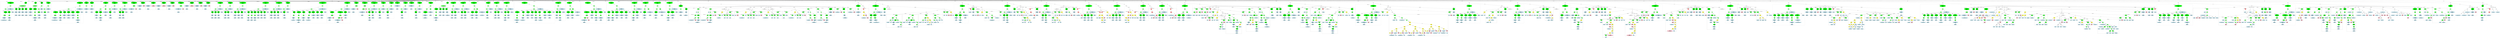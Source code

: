 strict graph "" {
	graph [bb="0,0,1.2493e+05,2303.2"];
	node [label="\N"];
	subgraph cluster244 {
		graph [bb="20528,1042.2,21212,2226.2",
			label="audiobeam.c:38:6",
			lheight=0.21,
			lp="20870,2214.7",
			lwidth=1.36,
			style=dashed
		];
		subgraph cluster247 {
			graph [bb="20536,1050.2,20878,1658",
				label="audiobeam.c:39:35",
				lheight=0.21,
				lp="20707,1646.5",
				lwidth=1.46,
				style=dashed
			];
			250	[fillcolor=lightblue,
				height=0.74639,
				label="Struct
name: audiobeam_PreprocessedDelays",
				pos="20707,1085.1",
				style="filled,dashed",
				width=4.5176];
			249	[fillcolor=lightblue,
				height=1.041,
				label="TypeDecl
declname: prep_delays
quals: []",
				pos="20722,1221.4",
				style="filled,dashed",
				width=2.7891];
			249 -- 250	[label=type,
				lp="20728,1158.4",
				pos="20718,1183.7 20715,1161 20712,1132.5 20710,1112.1"];
			248	[fillcolor=green,
				height=0.74639,
				label="ArrayDecl
dim_quals: []",
				pos="20744,1379",
				style="filled,dashed",
				width=1.7678];
			248 -- 249	[label=type,
				lp="20745,1294.8",
				pos="20740,1351.9 20737,1326.5 20731,1287.6 20727,1259"];
			247	[fillcolor=green,
				height=1.6303,
				label="Decl
name: prep_delays
quals: []
storage: []
funcspec: []",
				pos="20747,1568.4",
				style="filled,dashed",
				width=2.3374];
			247 -- 248	[label=type,
				lp="20758,1484.2",
				pos="20746,1509.6 20746,1475 20745,1432.6 20744,1406"];
		}
		subgraph cluster251 {
			graph [bb="20886,1050.2,21058,1658",
				label="audiobeam.c:39:57",
				lheight=0.21,
				lp="20972,1646.5",
				lwidth=1.46,
				style=dashed
			];
			254	[fillcolor=lightblue,
				height=0.74639,
				label="IdentifierType
names: ['float']",
				pos="20972,1085.1",
				style="filled,dashed",
				width=1.9053];
			253	[fillcolor=lightblue,
				height=1.041,
				label="TypeDecl
declname: delays
quals: []",
				pos="20972,1221.4",
				style="filled,dashed",
				width=2.1802];
			253 -- 254	[label=type,
				lp="20984,1158.4",
				pos="20972,1183.7 20972,1161 20972,1132.5 20972,1112.1"];
			252	[fillcolor=green,
				height=0.74639,
				label="PtrDecl
quals: []",
				pos="20969,1379",
				style="filled,dashed",
				width=1.2178];
			252 -- 253	[label=type,
				lp="20983,1294.8",
				pos="20970,1351.9 20970,1326.5 20971,1287.6 20971,1259"];
			251	[fillcolor=green,
				height=1.6303,
				label="Decl
name: delays
quals: []
storage: []
funcspec: []",
				pos="20964,1568.4",
				style="filled,dashed",
				width=1.7481];
			251 -- 252	[label=type,
				lp="20979,1484.2",
				pos="20966,1509.6 20966,1475 20968,1432.6 20968,1406"];
		}
		246	[fillcolor=green,
			height=0.5,
			label=ParamList,
			pos="20796,1757.7",
			style="filled,dashed",
			width=1.3179];
		246 -- 247	[label="params[0]",
			lp="20804,1673.5",
			pos="20792,1739.8 20785,1714.4 20772,1665.3 20762,1626.3"];
		246 -- 251	[label="params[1]",
			lp="20903,1673.5",
			pos="20811,1740.4 20836,1712.6 20887,1654.8 20924,1614.2"];
		245	[fillcolor=green,
			height=0.5,
			label=FuncDecl,
			pos="21033,1947.1",
			style="filled,dashed",
			width=1.2457];
		245 -- 246	[label=args,
			lp="20890,1862.9",
			pos="21001,1934.3 20963,1918.9 20897,1888.9 20853,1847.4 20831,1826.5 20813,1794.8 20804,1775.5"];
		255	[fillcolor=lightblue,
			height=1.041,
			label="TypeDecl
declname: audiobeam_preprocess_delays
quals: []",
			pos="21033,1757.7",
			style="filled,dashed",
			width=4.7533];
		245 -- 255	[label=type,
			lp="21045,1862.9",
			pos="21033,1928.8 21033,1898.7 21033,1835.8 21033,1795.5"];
		256	[fillcolor=lightblue,
			height=0.74639,
			label="IdentifierType
names: ['void']",
			pos="21135,1568.4",
			style="filled,dashed",
			width=1.9053];
		255 -- 256	[label=type,
			lp="21093,1673.5",
			pos="21053,1720.2 21073,1683.2 21104,1627.1 21121,1594.7"];
		244	[fillcolor=green,
			height=1.6303,
			label="Decl
name: audiobeam_preprocess_delays
quals: []
storage: []
funcspec: []",
			pos="21044,2136.5",
			style="filled,dashed",
			width=4.3212];
		244 -- 245	[label=type,
			lp="21052,2052.3",
			pos="21041,2077.7 21038,2039 21035,1990.7 21034,1965.4"];
	}
	subgraph cluster206 {
		graph [bb="32733,1336.1,33419,2226.2",
			label="audiobeam.h:18:8",
			lheight=0.21,
			lp="33076,2214.7",
			lwidth=1.38,
			style=dashed
		];
		subgraph cluster214 {
			graph [bb="33253,1344.1,33411,1847.4",
				label="audiobeam.h:21:7",
				lheight=0.21,
				lp="33332,1835.9",
				lwidth=1.38,
				style=dashed
			];
			216	[fillcolor=lightblue,
				height=0.74639,
				label="IdentifierType
names: ['int']",
				pos="33332,1379",
				style="filled,dashed",
				width=1.8463];
			215	[fillcolor=lightblue,
				height=1.041,
				label="TypeDecl
declname: high
quals: []",
				pos="33332,1568.4",
				style="filled,dashed",
				width=1.9838];
			215 -- 216	[label=type,
				lp="33344,1484.2",
				pos="33332,1530.8 33332,1494 33332,1438.3 33332,1405.9"];
			214	[fillcolor=green,
				height=1.6303,
				label="Decl
name: high
quals: []
storage: []
funcspec: []",
				pos="33325,1757.7",
				style="filled,dashed",
				width=1.591];
			214 -- 215	[label=type,
				lp="33341,1673.5",
				pos="33327,1699 33328,1668.7 33330,1632.4 33331,1606"];
		}
		subgraph cluster211 {
			graph [bb="33091,1344.1,33245,1847.4",
				label="audiobeam.h:20:7",
				lheight=0.21,
				lp="33168,1835.9",
				lwidth=1.38,
				style=dashed
			];
			213	[fillcolor=lightblue,
				height=0.74639,
				label="IdentifierType
names: ['int']",
				pos="33168,1379",
				style="filled,dashed",
				width=1.8463];
			212	[fillcolor=lightblue,
				height=1.041,
				label="TypeDecl
declname: low
quals: []",
				pos="33168,1568.4",
				style="filled,dashed",
				width=1.9053];
			212 -- 213	[label=type,
				lp="33180,1484.2",
				pos="33168,1530.8 33168,1494 33168,1438.3 33168,1405.9"];
			211	[fillcolor=green,
				height=1.6303,
				label="Decl
name: low
quals: []
storage: []
funcspec: []",
				pos="33162,1757.7",
				style="filled,dashed",
				width=1.591];
			211 -- 212	[label=type,
				lp="33177,1673.5",
				pos="33164,1699 33165,1668.7 33166,1632.4 33167,1606"];
		}
		subgraph cluster208 {
			graph [bb="32917,1344.1,33083,1847.4",
				label="audiobeam.h:19:9",
				lheight=0.21,
				lp="33000,1835.9",
				lwidth=1.38,
				style=dashed
			];
			210	[fillcolor=lightblue,
				height=0.74639,
				label="IdentifierType
names: ['float']",
				pos="33000,1379",
				style="filled,dashed",
				width=1.9053];
			209	[fillcolor=lightblue,
				height=1.041,
				label="TypeDecl
declname: delay
quals: []",
				pos="33000,1568.4",
				style="filled,dashed",
				width=2.082];
			209 -- 210	[label=type,
				lp="33012,1484.2",
				pos="33000,1530.8 33000,1494 33000,1438.3 33000,1405.9"];
			208	[fillcolor=green,
				height=1.6303,
				label="Decl
name: delay
quals: []
storage: []
funcspec: []",
				pos="33000,1757.7",
				style="filled,dashed",
				width=1.6303];
			208 -- 209	[label=type,
				lp="33012,1673.5",
				pos="33000,1699 33000,1668.7 33000,1632.4 33000,1606"];
		}
		subgraph cluster217 {
			graph [bb="32741,1344.1,32909,1847.4",
				label="audiobeam.h:22:9",
				lheight=0.21,
				lp="32825,1835.9",
				lwidth=1.38,
				style=dashed
			];
			219	[fillcolor=lightblue,
				height=0.74639,
				label="IdentifierType
names: ['float']",
				pos="32825,1379",
				style="filled,dashed",
				width=1.9053];
			218	[fillcolor=lightblue,
				height=1.041,
				label="TypeDecl
declname: offset
quals: []",
				pos="32825,1568.4",
				style="filled,dashed",
				width=2.1017];
			218 -- 219	[label=type,
				lp="32837,1484.2",
				pos="32825,1530.8 32825,1494 32825,1438.3 32825,1405.9"];
			217	[fillcolor=green,
				height=1.6303,
				label="Decl
name: offset
quals: []
storage: []
funcspec: []",
				pos="32837,1757.7",
				style="filled,dashed",
				width=1.6696];
			217 -- 218	[label=type,
				lp="32845,1673.5",
				pos="32833,1699 32831,1668.7 32829,1632.4 32827,1606"];
		}
		207	[fillcolor=green,
			height=0.74639,
			label="Struct
name: audiobeam_PreprocessedDelays",
			pos="33000,1947.1",
			style="filled,dashed",
			width=4.5176];
		207 -- 217	[label="decls[3]",
			lp="32954,1862.9",
			pos="32977,1920.2 32959,1900.4 32935,1872.3 32913,1847.4 32901,1833.2 32887,1817.6 32875,1803.5"];
		207 -- 208	[label="decls[0]",
			lp="33022,1862.9",
			pos="33000,1920.1 33000,1893.4 33000,1851.1 33000,1816.5"];
		207 -- 211	[label="decls[1]",
			lp="33103,1862.9",
			pos="33023,1920.3 33041,1900.4 33066,1872.3 33087,1847.4 33099,1833.1 33113,1817.3 33125,1803.1"];
		207 -- 214	[label="decls[2]",
			lp="33260,1862.9",
			pos="33084,1924 33135,1908 33199,1882.9 33249,1847.4 33265,1836.1 33279,1820.8 33292,1806.1"];
		206	[fillcolor=green,
			height=1.6303,
			label="Decl
name: None
quals: []
storage: []
funcspec: []",
			pos="32900,2136.5",
			style="filled,dashed",
			width=1.6303];
		206 -- 207	[label=type,
			lp="32960,2052.3",
			pos="32927,2084.3 32946,2048.5 32971,2002.3 32986,1973.9"];
	}
	subgraph cluster1489 {
		graph [bb="77331,1042.2,77877,2036.8",
			label="audiobeam.c:326:8",
			lheight=0.21,
			lp="77604,2025.3",
			lwidth=1.46,
			style=dashed
		];
		subgraph cluster1492 {
			graph [bb="77339,1050.2,77537,1468.7",
				label="audiobeam.c:326:40",
				lheight=0.21,
				lp="77438,1457.2",
				lwidth=1.56,
				style=dashed
			];
			1494	[fillcolor=lightblue,
				height=0.74639,
				label="IdentifierType
names: ['int']",
				pos="77438,1085.1",
				style="filled,dashed",
				width=1.8463];
			1493	[fillcolor=lightblue,
				height=1.041,
				label="TypeDecl
declname: num_mic
quals: []",
				pos="77438,1221.4",
				style="filled,dashed",
				width=2.5338];
			1493 -- 1494	[label=type,
				lp="77450,1158.4",
				pos="77438,1183.7 77438,1161 77438,1132.5 77438,1112.1"];
			1492	[fillcolor=green,
				height=1.6303,
				label="Decl
name: num_mic
quals: []
storage: []
funcspec: []",
				pos="77447,1379",
				style="filled,dashed",
				width=2.1017];
			1492 -- 1493	[label=type,
				lp="77439,1294.8",
				pos="77429,1321.7 77427,1310.4 77426,1298.5 77427,1287.3 77428,1278.1 77429,1268.2 77431,1259"];
		}
		1491	[fillcolor=green,
			height=0.5,
			label=ParamList,
			pos="77465,1568.4",
			style="filled,dashed",
			width=1.3179];
		1491 -- 1492	[label="params[0]",
			lp="77486,1484.2",
			pos="77463,1550.1 77461,1524.8 77456,1476.6 77453,1437.9"];
		1490	[fillcolor=green,
			height=0.5,
			label=FuncDecl,
			pos="77493,1757.7",
			style="filled,dashed",
			width=1.2457];
		1490 -- 1491	[label=args,
			lp="77484,1673.5",
			pos="77488,1739.8 77483,1724.6 77476,1701.6 77473,1681 77467,1647.9 77466,1608.5 77465,1586.5"];
		1495	[fillcolor=green,
			height=0.74639,
			label="PtrDecl
quals: []",
			pos="77654,1568.4",
			style="filled,dashed",
			width=1.2178];
		1490 -- 1495	[label=type,
			lp="77581,1673.5",
			pos="77507,1740.4 77536,1707 77601,1630.8 77634,1592.4"];
		1496	[fillcolor=lightblue,
			height=1.041,
			label="TypeDecl
declname: audiobeam_calc_weights_lr
quals: []",
			pos="77707,1379",
			style="filled,dashed",
			width=4.498];
		1495 -- 1496	[label=type,
			lp="77691,1484.2",
			pos="77661,1541.7 77670,1509.3 77686,1453.4 77697,1416.6"];
		1497	[fillcolor=lightblue,
			height=0.74639,
			label="IdentifierType
names: ['float']",
			pos="77707,1221.4",
			style="filled,dashed",
			width=1.9053];
		1496 -- 1497	[label=type,
			lp="77719,1294.8",
			pos="77707,1341.1 77707,1312.5 77707,1273.7 77707,1248.3"];
		1489	[fillcolor=green,
			height=1.6303,
			label="Decl
name: audiobeam_calc_weights_lr
quals: []
storage: []
funcspec: []",
			pos="77493,1947.1",
			style="filled,dashed",
			width=4.0462];
		1489 -- 1490	[label=type,
			lp="77505,1862.9",
			pos="77493,1888.4 77493,1849.7 77493,1801.3 77493,1776"];
	}
	subgraph cluster1036 {
		graph [bb="56378,1042.2,56862,2036.8",
			label="audiobeam.c:217:5",
			lheight=0.21,
			lp="56620,2025.3",
			lwidth=1.46,
			style=dashed
		];
		subgraph cluster1039 {
			graph [bb="56386,1050.2,56534,1468.7",
				label="audiobeam.c:217:32",
				lheight=0.21,
				lp="56460,1457.2",
				lwidth=1.56,
				style=dashed
			];
			1041	[fillcolor=lightblue,
				height=0.74639,
				label="IdentifierType
names: ['int']",
				pos="56460,1085.1",
				style="filled,dashed",
				width=1.8463];
			1040	[fillcolor=lightblue,
				height=1.041,
				label="TypeDecl
declname: i
quals: []",
				pos="56463,1221.4",
				style="filled,dashed",
				width=1.5713];
			1040 -- 1041	[label=type,
				lp="56474,1158.4",
				pos="56462,1183.7 56462,1161 56461,1132.5 56461,1112.1"];
			1039	[fillcolor=green,
				height=1.6303,
				label="Decl
name: i
quals: []
storage: []
funcspec: []",
				pos="56468,1379",
				style="filled,dashed",
				width=1.591];
			1039 -- 1040	[label=type,
				lp="56478,1294.8",
				pos="56466,1320.1 56465,1299.7 56465,1277.3 56464,1259.2"];
		}
		subgraph cluster1042 {
			graph [bb="56542,1050.2,56714,1468.7",
				label="audiobeam.c:217:39",
				lheight=0.21,
				lp="56628,1457.2",
				lwidth=1.56,
				style=dashed
			];
			1044	[fillcolor=lightblue,
				height=0.74639,
				label="IdentifierType
names: ['int']",
				pos="56628,1085.1",
				style="filled,dashed",
				width=1.8463];
			1043	[fillcolor=lightblue,
				height=1.041,
				label="TypeDecl
declname: max_i
quals: []",
				pos="56628,1221.4",
				style="filled,dashed",
				width=2.1802];
			1043 -- 1044	[label=type,
				lp="56640,1158.4",
				pos="56628,1183.7 56628,1161 56628,1132.5 56628,1112.1"];
			1042	[fillcolor=green,
				height=1.6303,
				label="Decl
name: max_i
quals: []
storage: []
funcspec: []",
				pos="56620,1379",
				style="filled,dashed",
				width=1.7481];
			1042 -- 1043	[label=type,
				lp="56637,1294.8",
				pos="56623,1320.1 56624,1299.7 56625,1277.3 56626,1259.2"];
		}
		1038	[fillcolor=green,
			height=0.5,
			label=ParamList,
			pos="56487,1568.4",
			style="filled,dashed",
			width=1.3179];
		1038 -- 1039	[label="params[0]",
			lp="56508,1484.2",
			pos="56485,1550.1 56483,1524.7 56478,1476.2 56474,1437.5"];
		1038 -- 1042	[label="params[1]",
			lp="56578,1484.2",
			pos="56499,1550.7 56518,1523.6 56557,1468.8 56586,1428.5"];
		1037	[fillcolor=green,
			height=0.5,
			label=FuncDecl,
			pos="56589,1757.7",
			style="filled,dashed",
			width=1.2457];
		1037 -- 1038	[label=args,
			lp="56560,1673.5",
			pos="56580,1739.8 56560,1704.1 56515,1621.7 56496,1586.1"];
		1045	[fillcolor=lightblue,
			height=1.041,
			label="TypeDecl
declname: audiobeam_wrapped_inc
quals: []",
			pos="56703,1568.4",
			style="filled,dashed",
			width=4.1837];
		1037 -- 1045	[label=type,
			lp="56655,1673.5",
			pos="56599,1740.1 56617,1710.1 56656,1646.3 56681,1605.7"];
		1046	[fillcolor=lightblue,
			height=0.74639,
			label="IdentifierType
names: ['int']",
			pos="56788,1379",
			style="filled,dashed",
			width=1.8463];
		1045 -- 1046	[label=type,
			lp="56755,1484.2",
			pos="56720,1530.8 56736,1493.9 56762,1438 56776,1405.6"];
		1036	[fillcolor=green,
			height=1.6303,
			label="Decl
name: audiobeam_wrapped_inc
quals: []
storage: []
funcspec: []",
			pos="56589,1947.1",
			style="filled,dashed",
			width=3.7516];
		1036 -- 1037	[label=type,
			lp="56601,1862.9",
			pos="56589,1888.4 56589,1849.7 56589,1801.3 56589,1776"];
	}
	subgraph cluster1399 {
		graph [bb="72158,905.85,73372,2036.8",
			label="audiobeam.c:304:6",
			lheight=0.21,
			lp="72765,2025.3",
			lwidth=1.46,
			style=dashed
		];
		subgraph cluster1406 {
			graph [bb="72368,913.85,72540,1468.7",
				label="audiobeam.c:304:53",
				lheight=0.21,
				lp="72454,1457.2",
				lwidth=1.56,
				style=dashed
			];
			1409	[fillcolor=lightblue,
				height=0.74639,
				label="IdentifierType
names: ['float']",
				pos="72454,948.72",
				style="filled,dashed",
				width=1.9053];
			1408	[fillcolor=lightblue,
				height=1.041,
				label="TypeDecl
declname: delays
quals: []",
				pos="72454,1085.1",
				style="filled,dashed",
				width=2.1802];
			1408 -- 1409	[label=type,
				lp="72466,1022.1",
				pos="72454,1047.4 72454,1024.7 72454,996.11 72454,975.75"];
			1407	[fillcolor=green,
				height=0.74639,
				label="PtrDecl
quals: []",
				pos="72460,1221.4",
				style="filled,dashed",
				width=1.2178];
			1407 -- 1408	[label=type,
				lp="72470,1158.4",
				pos="72459,1194.5 72458,1174.1 72457,1145.3 72456,1122.6"];
			1406	[fillcolor=green,
				height=1.6303,
				label="Decl
name: delays
quals: []
storage: []
funcspec: []",
				pos="72468,1379",
				style="filled,dashed",
				width=1.7481];
			1406 -- 1407	[label=type,
				lp="72476,1294.8",
				pos="72465,1320.1 72464,1295.5 72462,1268.2 72461,1248.7"];
		}
		subgraph cluster1402 {
			graph [bb="72166,913.85,72360,1468.7",
				label="audiobeam.c:304:35",
				lheight=0.21,
				lp="72263,1457.2",
				lwidth=1.56,
				style=dashed
			];
			1405	[fillcolor=lightblue,
				height=0.74639,
				label="IdentifierType
names: ['float']",
				pos="72263,948.72",
				style="filled,dashed",
				width=1.9053];
			1404	[fillcolor=lightblue,
				height=1.041,
				label="TypeDecl
declname: distances
quals: []",
				pos="72263,1085.1",
				style="filled,dashed",
				width=2.4749];
			1404 -- 1405	[label=type,
				lp="72275,1022.1",
				pos="72263,1047.4 72263,1024.7 72263,996.11 72263,975.75"];
			1403	[fillcolor=green,
				height=0.74639,
				label="PtrDecl
quals: []",
				pos="72269,1221.4",
				style="filled,dashed",
				width=1.2178];
			1403 -- 1404	[label=type,
				lp="72279,1158.4",
				pos="72268,1194.5 72267,1174.1 72266,1145.3 72265,1122.6"];
			1402	[fillcolor=green,
				height=1.6303,
				label="Decl
name: distances
quals: []
storage: []
funcspec: []",
				pos="72271,1379",
				style="filled,dashed",
				width=2.0428];
			1402 -- 1403	[label=type,
				lp="72282,1294.8",
				pos="72270,1320.1 72270,1295.5 72270,1268.2 72269,1248.7"];
		}
		subgraph cluster1416 {
			graph [bb="73020,1050.2,73218,1468.7",
				label="audiobeam.c:305:52",
				lheight=0.21,
				lp="73119,1457.2",
				lwidth=1.56,
				style=dashed
			];
			1418	[fillcolor=lightblue,
				height=0.74639,
				label="IdentifierType
names: ['int']",
				pos="73119,1085.1",
				style="filled,dashed",
				width=1.8463];
			1417	[fillcolor=lightblue,
				height=1.041,
				label="TypeDecl
declname: num_mic
quals: []",
				pos="73119,1221.4",
				style="filled,dashed",
				width=2.5338];
			1417 -- 1418	[label=type,
				lp="73131,1158.4",
				pos="73119,1183.7 73119,1161 73119,1132.5 73119,1112.1"];
			1416	[fillcolor=green,
				height=1.6303,
				label="Decl
name: num_mic
quals: []
storage: []
funcspec: []",
				pos="73111,1379",
				style="filled,dashed",
				width=2.1017];
			1416 -- 1417	[label=type,
				lp="73128,1294.8",
				pos="73114,1320.1 73115,1299.7 73116,1277.3 73117,1259.2"];
		}
		subgraph cluster1413 {
			graph [bb="72778,1050.2,73012,1468.7",
				label="audiobeam.c:305:33",
				lheight=0.21,
				lp="72895,1457.2",
				lwidth=1.56,
				style=dashed
			];
			1415	[fillcolor=lightblue,
				height=0.74639,
				label="IdentifierType
names: ['int']",
				pos="72895,1085.1",
				style="filled,dashed",
				width=1.8463];
			1414	[fillcolor=lightblue,
				height=1.041,
				label="TypeDecl
declname: sampling_rate
quals: []",
				pos="72895,1221.4",
				style="filled,dashed",
				width=3.0248];
			1414 -- 1415	[label=type,
				lp="72907,1158.4",
				pos="72895,1183.7 72895,1161 72895,1132.5 72895,1112.1"];
			1413	[fillcolor=green,
				height=1.6303,
				label="Decl
name: sampling_rate
quals: []
storage: []
funcspec: []",
				pos="72887,1379",
				style="filled,dashed",
				width=2.5731];
			1413 -- 1414	[label=type,
				lp="72904,1294.8",
				pos="72890,1320.1 72891,1299.7 72892,1277.3 72893,1259.2"];
		}
		subgraph cluster1410 {
			graph [bb="72548,1050.2,72770,1468.7",
				label="audiobeam.c:304:66",
				lheight=0.21,
				lp="72659,1457.2",
				lwidth=1.56,
				style=dashed
			];
			1412	[fillcolor=lightblue,
				height=0.74639,
				label="IdentifierType
names: ['int']",
				pos="72659,1085.1",
				style="filled,dashed",
				width=1.8463];
			1411	[fillcolor=lightblue,
				height=1.041,
				label="TypeDecl
declname: sound_speed
quals: []",
				pos="72659,1221.4",
				style="filled,dashed",
				width=2.8677];
			1411 -- 1412	[label=type,
				lp="72671,1158.4",
				pos="72659,1183.7 72659,1161 72659,1132.5 72659,1112.1"];
			1410	[fillcolor=green,
				height=1.6303,
				label="Decl
name: sound_speed
quals: []
storage: []
funcspec: []",
				pos="72670,1379",
				style="filled,dashed",
				width=2.4356];
			1410 -- 1411	[label=type,
				lp="72677,1294.8",
				pos="72666,1320.1 72664,1299.7 72663,1277.3 72662,1259.2"];
		}
		1401	[fillcolor=green,
			height=0.5,
			label=ParamList,
			pos="72770,1568.4",
			style="filled,dashed",
			width=1.3179];
		1401 -- 1402	[label="params[0]",
			lp="72433,1484.2",
			pos="72724,1563.9 72646,1556.5 72483,1533.9 72364,1468.7 72345,1458.3 72327,1443 72312,1428.1"];
		1401 -- 1406	[label="params[1]",
			lp="72606,1484.2",
			pos="72733,1556.9 72686,1542.3 72604,1512.7 72544,1468.7 72529,1457.4 72515,1442.7 72503,1428.4"];
		1401 -- 1410	[label="params[2]",
			lp="72757,1484.2",
			pos="72761,1550.4 72747,1524.5 72720,1473.8 72699,1434.4"];
		1401 -- 1413	[label="params[3]",
			lp="72853,1484.2",
			pos="72780,1550.7 72797,1524.8 72829,1473.4 72853,1433.8"];
		1401 -- 1416	[label="params[4]",
			lp="73024,1484.2",
			pos="72785,1551.2 72798,1538.1 72818,1520.1 72839,1509.7 72911,1473.7 72945,1506.6 73016,1468.7 73035,1458.4 73054,1443.2 73069,1428.2"];
		1400	[fillcolor=green,
			height=0.5,
			label=FuncDecl,
			pos="72923,1757.7",
			style="filled,dashed",
			width=1.2457];
		1400 -- 1401	[label=args,
			lp="72870,1673.5",
			pos="72909,1740.5 72892,1721.1 72863,1687.5 72839,1658 72819,1633.2 72796,1603.8 72783,1585.9"];
		1419	[fillcolor=lightblue,
			height=1.041,
			label="TypeDecl
declname: audiobeam_calc_delays
quals: []",
			pos="72994,1568.4",
			style="filled,dashed",
			width=4.0462];
		1400 -- 1419	[label=type,
			lp="72969,1673.5",
			pos="72929,1739.8 72941,1709.7 72965,1646.3 72980,1605.9"];
		1420	[fillcolor=lightblue,
			height=0.74639,
			label="IdentifierType
names: ['void']",
			pos="73295,1379",
			style="filled,dashed",
			width=1.9053];
		1419 -- 1420	[label=type,
			lp="73218,1484.2",
			pos="73085,1539.1 73129,1522.8 73181,1499.4 73222,1468.7 73245,1451.2 73266,1424.8 73279,1405.3"];
		1399	[fillcolor=green,
			height=1.6303,
			label="Decl
name: audiobeam_calc_delays
quals: []
storage: []
funcspec: []",
			pos="72923,1947.1",
			style="filled,dashed",
			width=3.6141];
		1399 -- 1400	[label=type,
			lp="72935,1862.9",
			pos="72923,1888.4 72923,1849.7 72923,1801.3 72923,1776"];
	}
	subgraph cluster1765 {
		graph [bb="89703,1344.1,89909,1847.4",
			label="audiobeam.c:397:7",
			lheight=0.21,
			lp="89806,1835.9",
			lwidth=1.46,
			style=dashed
		];
		1767	[fillcolor=lightblue,
			height=0.74639,
			label="IdentifierType
names: ['int']",
			pos="89806,1379",
			style="filled,dashed",
			width=1.8463];
		1766	[fillcolor=lightblue,
			height=1.041,
			label="TypeDecl
declname: low_index
quals: []",
			pos="89806,1568.4",
			style="filled,dashed",
			width=2.632];
		1766 -- 1767	[label=type,
			lp="89818,1484.2",
			pos="89806,1530.8 89806,1494 89806,1438.3 89806,1405.9"];
		1765	[fillcolor=green,
			height=1.6303,
			label="Decl
name: low_index
quals: []
storage: []
funcspec: []",
			pos="89815,1757.7",
			style="filled,dashed",
			width=2.1802];
		1765 -- 1766	[label=type,
			lp="89824,1673.5",
			pos="89812,1699 89811,1668.7 89809,1632.4 89808,1606"];
	}
	subgraph cluster1483 {
		graph [bb="75696,1186.5,75976,1626.2",
			label="audiobeam.c:322:5",
			lheight=0.21,
			lp="75836,1614.7",
			lwidth=1.46
		];
		1485	[fillcolor=lightblue,
			height=0.74639,
			label="ID
name: delays",
			pos="75767,1221.4",
			style=filled,
			width=1.7481];
		1484	[fillcolor=green,
			height=0.5,
			label=ArrayRef,
			pos="75748,1379",
			style=filled,
			width=1.2277];
		1484 -- 1485	[label=name,
			lp="75774,1294.8",
			pos="75750,1360.7 75753,1333.5 75760,1280.4 75764,1248.5"];
		1486	[fillcolor=lightblue,
			height=0.74639,
			label="ID
name: i",
			pos="75889,1221.4",
			style=filled,
			width=1.1392];
		1484 -- 1486	[label=subscript,
			lp="75856,1294.8",
			pos="75763,1361.8 75773,1350.2 75788,1334.3 75801,1320.3 75818,1302 75822,1297.7 75839,1279.3 75849,1268.2 75860,1255.7 75869,1245.2"];
		1483	[fillcolor=green,
			height=0.74639,
			label="Assignment
op: -=",
			pos="75889,1568.4",
			style=filled,
			width=1.6106];
		1483 -- 1484	[label=lvalue,
			lp="75836,1484.2",
			pos="75866,1543.7 75847,1524.4 75821,1495.9 75801,1468.7 75784,1445 75767,1415.2 75757,1396.9"];
		1487	[fillcolor=lightblue,
			height=0.74639,
			label="ID
name: min_delay",
			pos="75889,1379",
			style=filled,
			width=2.1999];
		1483 -- 1487	[label=rvalue,
			lp="75906,1484.2",
			pos="75889,1541.3 75889,1505.6 75889,1441.9 75889,1406.1"];
	}
	subgraph cluster196 {
		graph [bb="32267,1042.2,32725,2226.2",
			label="audiobeam.h:12:8",
			lheight=0.21,
			lp="32496,2214.7",
			lwidth=1.38,
			style=dashed
		];
		subgraph cluster203 {
			graph [bb="32507,1344.1,32717,1847.4",
				label="audiobeam.h:14:12",
				lheight=0.21,
				lp="32612,1835.9",
				lwidth=1.47,
				style=dashed
			];
			205	[fillcolor=lightblue,
				height=0.74639,
				label="IdentifierType
names: ['long', 'int']",
				pos="32612,1379",
				style="filled,dashed",
				width=2.4159];
			204	[fillcolor=lightblue,
				height=1.041,
				label="TypeDecl
declname: max_delay
quals: []",
				pos="32612,1568.4",
				style="filled,dashed",
				width=2.6909];
			204 -- 205	[label=type,
				lp="32624,1484.2",
				pos="32612,1530.8 32612,1494 32612,1438.3 32612,1405.9"];
			203	[fillcolor=green,
				height=1.6303,
				label="Decl
name: max_delay
quals: []
storage: []
funcspec: []",
				pos="32604,1757.7",
				style="filled,dashed",
				width=2.2392];
			203 -- 204	[label=type,
				lp="32620,1673.5",
				pos="32606,1699 32608,1668.7 32609,1632.4 32610,1606"];
		}
		subgraph cluster198 {
			graph [bb="32275,1050.2,32499,1847.4",
				label="audiobeam.h:13:10",
				lheight=0.21,
				lp="32387,1835.9",
				lwidth=1.47,
				style=dashed
			];
			202	[fillcolor=lightblue,
				height=0.74639,
				label="IdentifierType
names: ['float']",
				pos="32387,1085.1",
				style="filled,dashed",
				width=1.9053];
			201	[fillcolor=lightblue,
				height=1.041,
				label="TypeDecl
declname: delay_values
quals: []",
				pos="32387,1221.4",
				style="filled,dashed",
				width=2.8874];
			201 -- 202	[label=type,
				lp="32399,1158.4",
				pos="32387,1183.7 32387,1161 32387,1132.5 32387,1112.1"];
			200	[fillcolor=green,
				height=0.74639,
				label="PtrDecl
quals: []",
				pos="32387,1379",
				style="filled,dashed",
				width=1.2178];
			200 -- 201	[label=type,
				lp="32399,1294.8",
				pos="32387,1351.9 32387,1326.5 32387,1287.6 32387,1259"];
			199	[fillcolor=green,
				height=0.74639,
				label="PtrDecl
quals: []",
				pos="32387,1568.4",
				style="filled,dashed",
				width=1.2178];
			199 -- 200	[label=type,
				lp="32399,1484.2",
				pos="32387,1541.3 32387,1505.6 32387,1441.9 32387,1406.1"];
			198	[fillcolor=green,
				height=1.6303,
				label="Decl
name: delay_values
quals: []
storage: []
funcspec: []",
				pos="32387,1757.7",
				style="filled,dashed",
				width=2.4552];
			198 -- 199	[label=type,
				lp="32399,1673.5",
				pos="32387,1699 32387,1664.4 32387,1622 32387,1595.4"];
		}
		197	[fillcolor=green,
			height=0.74639,
			label="Struct
name: audiobeam_Delays",
			pos="32387,1947.1",
			style="filled,dashed",
			width=3.1034];
		197 -- 198	[label="decls[0]",
			lp="32409,1862.9",
			pos="32387,1920.1 32387,1893.4 32387,1851.1 32387,1816.5"];
		197 -- 203	[label="decls[1]",
			lp="32516,1862.9",
			pos="32417,1921.1 32440,1901.2 32474,1872.7 32503,1847.4 32519,1833.2 32537,1817.6 32553,1803.6"];
		196	[fillcolor=green,
			height=1.6303,
			label="Decl
name: None
quals: []
storage: []
funcspec: []",
			pos="32360,2136.5",
			style="filled,dashed",
			width=1.6303];
		196 -- 197	[label=type,
			lp="32385,2052.3",
			pos="32368,2078.3 32373,2043.6 32379,2001.1 32383,1974.3"];
	}
	subgraph cluster2243 {
		graph [bb="1.151e+05,1050.2,1.1537e+05,1847.4",
			label="audiobeam.c:537:10",
			lheight=0.21,
			lp="1.1524e+05,1835.9",
			lwidth=1.56,
			style=dashed
		];
		2247	[fillcolor=lightblue,
			height=0.74639,
			label="IdentifierType
names: ['float']",
			pos="1.1524e+05,1085.1",
			style="filled,dashed",
			width=1.9053];
		2246	[fillcolor=lightblue,
			height=1.041,
			label="TypeDecl
declname: beamform_results
quals: []",
			pos="1.1524e+05,1221.4",
			style="filled,dashed",
			width=3.457];
		2246 -- 2247	[label=type,
			lp="1.1525e+05,1158.4",
			pos="1.1524e+05,1183.7 1.1524e+05,1161 1.1524e+05,1132.5 1.1524e+05,1112.1"];
		2245	[fillcolor=green,
			height=0.74639,
			label="PtrDecl
quals: []",
			pos="1.1524e+05,1379",
			style="filled,dashed",
			width=1.2178];
		2245 -- 2246	[label=type,
			lp="1.1525e+05,1294.8",
			pos="1.1524e+05,1351.9 1.1524e+05,1326.5 1.1524e+05,1287.6 1.1524e+05,1259"];
		2244	[fillcolor=green,
			height=0.74639,
			label="PtrDecl
quals: []",
			pos="1.1524e+05,1568.4",
			style="filled,dashed",
			width=1.2178];
		2244 -- 2245	[label=type,
			lp="1.1525e+05,1484.2",
			pos="1.1524e+05,1541.3 1.1524e+05,1505.6 1.1524e+05,1441.9 1.1524e+05,1406.1"];
		2243	[fillcolor=green,
			height=1.6303,
			label="Decl
name: beamform_results
quals: []
storage: []
funcspec: []",
			pos="1.1524e+05,1757.7",
			style="filled,dashed",
			width=3.0052];
		2243 -- 2244	[label=type,
			lp="1.1526e+05,1673.5",
			pos="1.1524e+05,1699 1.1524e+05,1664.4 1.1524e+05,1622 1.1524e+05,1595.4"];
	}
	subgraph cluster236 {
		graph [bb="20236,1186.5,20520,2226.2",
			label="audiobeam.c:37:5",
			lheight=0.21,
			lp="20378,2214.7",
			lwidth=1.36,
			style=dashed
		];
		241	[fillcolor=lightblue,
			height=0.74639,
			label="IdentifierType
names: ['void']",
			pos="20319,1221.4",
			style="filled,dashed",
			width=1.9053];
		240	[fillcolor=lightblue,
			height=1.041,
			label="TypeDecl
declname: None
quals: []",
			pos="20319,1379",
			style="filled,dashed",
			width=2.082];
		240 -- 241	[label=type,
			lp="20331,1294.8",
			pos="20319,1341.1 20319,1312.5 20319,1273.7 20319,1248.3"];
		239	[fillcolor=green,
			height=1.041,
			label="Typename
name: None
quals: []",
			pos="20303,1568.4",
			style="filled,dashed",
			width=1.6303];
		239 -- 240	[label=type,
			lp="20323,1484.2",
			pos="20306,1530.8 20309,1497.8 20313,1449.4 20316,1416.5"];
		238	[fillcolor=green,
			height=0.5,
			label=ParamList,
			pos="20299,1757.7",
			style="filled,dashed",
			width=1.3179];
		238 -- 239	[label="params[0]",
			lp="20329,1673.5",
			pos="20299,1739.4 20300,1709.3 20301,1646.4 20302,1606.1"];
		237	[fillcolor=green,
			height=0.5,
			label=FuncDecl,
			pos="20438,1947.1",
			style="filled,dashed",
			width=1.2457];
		237 -- 238	[label=args,
			lp="20384,1862.9",
			pos="20423,1929.9 20406,1910.8 20377,1877.8 20355,1847.4 20337,1823.3 20319,1793.7 20309,1775.5"];
		242	[fillcolor=lightblue,
			height=1.041,
			label="TypeDecl
declname: main
quals: []",
			pos="20438,1757.7",
			style="filled,dashed",
			width=2.0428];
		237 -- 242	[label=type,
			lp="20450,1862.9",
			pos="20438,1928.8 20438,1898.7 20438,1835.8 20438,1795.5"];
		243	[fillcolor=lightblue,
			height=0.74639,
			label="IdentifierType
names: ['int']",
			pos="20446,1568.4",
			style="filled,dashed",
			width=1.8463];
		242 -- 243	[label=type,
			lp="20454,1673.5",
			pos="20440,1720.2 20441,1683.4 20444,1627.7 20445,1595.3"];
		236	[fillcolor=green,
			height=1.6303,
			label="Decl
name: main
quals: []
storage: []
funcspec: []",
			pos="20446,2136.5",
			style="filled,dashed",
			width=1.6106];
		236 -- 237	[label=type,
			lp="20455,2052.3",
			pos="20444,2077.7 20442,2039 20440,1990.7 20439,1965.4"];
	}
	subgraph cluster1481 {
		graph [bb="75560,1344.1,75688,1626.2",
			label="audiobeam.c:321:29",
			lheight=0.21,
			lp="75624,1614.7",
			lwidth=1.56
		];
		1482	[fillcolor=lightblue,
			height=0.74639,
			label="ID
name: i",
			pos="75633,1379",
			style=filled,
			width=1.1392];
		1481	[fillcolor=green,
			height=0.74639,
			label="UnaryOp
op: p++",
			pos="75633,1568.4",
			style=filled,
			width=1.316];
		1481 -- 1482	[label=expr,
			lp="75646,1484.2",
			pos="75633,1541.3 75633,1505.6 75633,1441.9 75633,1406.1"];
	}
	subgraph cluster2239 {
		graph [bb="1.1482e+05,1186.5,1.151e+05,1847.4",
			label="audiobeam.c:535:30",
			lheight=0.21,
			lp="1.1496e+05,1835.9",
			lwidth=1.56,
			style=dashed
		];
		2242	[fillcolor=lightblue,
			height=0.74639,
			label="Struct
name: audiobeam_DataQueue",
			pos="1.1496e+05,1221.4",
			style="filled,dashed",
			width=3.5748];
		2241	[fillcolor=lightblue,
			height=1.041,
			label="TypeDecl
declname: queue
quals: []",
			pos="1.1497e+05,1379",
			style="filled,dashed",
			width=2.141];
		2241 -- 2242	[label=type,
			lp="1.1498e+05,1294.8",
			pos="1.1497e+05,1341.5 1.1497e+05,1312.9 1.1496e+05,1273.9 1.1496e+05,1248.5"];
		2240	[fillcolor=green,
			height=0.74639,
			label="PtrDecl
quals: []",
			pos="1.1499e+05,1568.4",
			style="filled,dashed",
			width=1.2178];
		2240 -- 2241	[label=type,
			lp="1.15e+05,1484.2",
			pos="1.1499e+05,1541.3 1.1498e+05,1508.8 1.1498e+05,1453.1 1.1497e+05,1416.4"];
		2239	[fillcolor=green,
			height=1.6303,
			label="Decl
name: queue
quals: []
storage: []
funcspec: []",
			pos="1.1502e+05,1757.7",
			style="filled,dashed",
			width=1.6892];
		2239 -- 2240	[label=type,
			lp="1.1502e+05,1673.5",
			pos="1.1501e+05,1699.8 1.1501e+05,1664.9 1.15e+05,1621.9 1.1499e+05,1595.1"];
	}
	subgraph cluster1710 {
		graph [bb="86951,1344.1,87079,1626.2",
			label="audiobeam.c:378:33",
			lheight=0.21,
			lp="87015,1614.7",
			lwidth=1.56
		];
		1711	[fillcolor=lightblue,
			height=0.74639,
			label="ID
name: i",
			pos="87024,1379",
			style=filled,
			width=1.1392];
		1710	[fillcolor=green,
			height=0.74639,
			label="UnaryOp
op: p++",
			pos="87024,1568.4",
			style=filled,
			width=1.316];
		1710 -- 1711	[label=expr,
			lp="87036,1484.2",
			pos="87024,1541.3 87024,1505.6 87024,1441.9 87024,1406.1"];
	}
	subgraph cluster1068 {
		graph [bb="57810,1175.9,58253,1806.7",
			label="audiobeam.c:225:3",
			lheight=0.21,
			lp="58032,1795.2",
			lwidth=1.46
		];
		1070	[fillcolor=lightblue,
			height=0.74639,
			label="ID
name: audiobeam_wrapped_dec_offset",
			pos="57981,1379",
			style=filled,
			width=4.5176];
		1069	[fillcolor=red,
			height=0.5,
			label=FuncCall,
			pos="57981,1568.4",
			style=filled,
			width=1.1916];
		1069 -- 1070	[label=name,
			lp="57996,1484.2",
			pos="57981,1550.1 57981,1517.1 57981,1445 57981,1406.1"];
		1071	[fillcolor=red,
			height=0.5,
			label=ExprList,
			pos="58203,1379",
			style=filled,
			width=1.1555];
		1069 -- 1071	[label=args,
			lp="58154,1484.2",
			pos="58012,1555.6 58049,1540.3 58112,1510.3 58153,1468.7 58174,1447.7 58189,1416.4 58197,1397.1"];
		1072	[fillcolor=lightblue,
			height=0.74639,
			label="ID
name: i",
			pos="57950,1221.4",
			style=filled,
			width=1.1392];
		1071 -- 1072	[label="exprs[0]",
			lp="58093,1294.8",
			pos="58193,1361.4 58184,1348.2 58170,1330.4 58153,1320.3 58121,1301 58106,1312.2 58070,1302.3 58038,1293.7 58027,1297.3 58000,1279.3 \
57987,1270.6 57975,1257.6 57966,1246.2"];
		1073	[fillcolor=pink,
			height=1.041,
			label="Constant
type: int
value: 1",
			pos="58055,1221.4",
			style=filled,
			width=1.2767];
		1071 -- 1073	[label="exprs[1]",
			lp="58158,1294.8",
			pos="58190,1361.7 58180,1349.9 58166,1333.8 58153,1320.3 58135,1301.2 58129,1297.9 58110,1279.3 58101,1270.4 58091,1260.5 58083,1251.6"];
		1074	[fillcolor=lightblue,
			height=0.74639,
			label="ID
name: max_i",
			pos="58182,1221.4",
			style=filled,
			width=1.7481];
		1071 -- 1074	[label="exprs[2]",
			lp="58216,1294.8",
			pos="58201,1360.7 58197,1333.4 58190,1280.1 58185,1248.3"];
		1068	[fillcolor=red,
			height=0.5,
			label=Return,
			pos="57958,1757.7",
			style=filled,
			width=0.95686];
		1068 -- 1069	[label=expr,
			lp="57982,1673.5",
			pos="57960,1739.4 57965,1703.7 57975,1621.9 57979,1586.3"];
	}
	subgraph cluster1762 {
		graph [bb="89493,1344.1,89695,1847.4",
			label="audiobeam.c:396:7",
			lheight=0.21,
			lp="89594,1835.9",
			lwidth=1.46,
			style=dashed
		];
		1764	[fillcolor=lightblue,
			height=0.74639,
			label="IdentifierType
names: ['int']",
			pos="89594,1379",
			style="filled,dashed",
			width=1.8463];
		1763	[fillcolor=lightblue,
			height=1.041,
			label="TypeDecl
declname: delay_ceil
quals: []",
			pos="89594,1568.4",
			style="filled,dashed",
			width=2.5927];
		1763 -- 1764	[label=type,
			lp="89606,1484.2",
			pos="89594,1530.8 89594,1494 89594,1438.3 89594,1405.9"];
		1762	[fillcolor=green,
			height=1.6303,
			label="Decl
name: delay_ceil
quals: []
storage: []
funcspec: []",
			pos="89605,1757.7",
			style="filled,dashed",
			width=2.1606];
		1762 -- 1763	[label=type,
			lp="89613,1673.5",
			pos="89602,1699 89600,1668.7 89598,1632.4 89596,1606"];
	}
	subgraph cluster1704 {
		graph [bb="86735,1333.5,86943,1626.2",
			label="audiobeam.c:378:9",
			lheight=0.21,
			lp="86839,1614.7",
			lwidth=1.46
		];
		1705	[fillcolor=lightblue,
			height=0.74639,
			label="ID
name: i",
			pos="86784,1379",
			style=filled,
			width=1.1392];
		1704	[fillcolor=green,
			height=0.74639,
			label="Assignment
op: =",
			pos="86877,1568.4",
			style=filled,
			width=1.6106];
		1704 -- 1705	[label=lvalue,
			lp="86856,1484.2",
			pos="86864,1542.1 86847,1506.1 86814,1440.6 86796,1404.8"];
		1706	[fillcolor=pink,
			height=1.041,
			label="Constant
type: int
value: 0",
			pos="86889,1379",
			style=filled,
			width=1.2767];
		1704 -- 1706	[label=rvalue,
			lp="86900,1484.2",
			pos="86879,1541.3 86881,1508.8 86884,1453.1 86887,1416.4"];
	}
	subgraph cluster1475 {
		graph [bb="76248,1333.5,76456,1626.2",
			label="audiobeam.c:321:9",
			lheight=0.21,
			lp="76352,1614.7",
			lwidth=1.46
		];
		1476	[fillcolor=lightblue,
			height=0.74639,
			label="ID
name: i",
			pos="76297,1379",
			style=filled,
			width=1.1392];
		1475	[fillcolor=green,
			height=0.74639,
			label="Assignment
op: =",
			pos="76314,1568.4",
			style=filled,
			width=1.6106];
		1475 -- 1476	[label=lvalue,
			lp="76325,1484.2",
			pos="76312,1541.3 76308,1505.5 76303,1441.5 76299,1405.8"];
		1477	[fillcolor=pink,
			height=1.041,
			label="Constant
type: int
value: 0",
			pos="76402,1379",
			style=filled,
			width=1.2767];
		1475 -- 1477	[label=rvalue,
			lp="76373,1484.2",
			pos="76326,1541.7 76342,1508.6 76369,1451 76386,1414.2"];
	}
	subgraph cluster1698 {
		graph [bb="86301,1344.1,86595,1847.4",
			label="audiobeam.c:375:9",
			lheight=0.21,
			lp="86448,1835.9",
			lwidth=1.46
		];
		1700	[fillcolor=lightblue,
			height=0.74639,
			label="IdentifierType
names: ['float']",
			pos="86380,1379",
			style="filled,dashed",
			width=1.9053];
		1699	[fillcolor=lightblue,
			height=1.041,
			label="TypeDecl
declname: sum
quals: []",
			pos="86380,1568.4",
			style=filled,
			width=1.9642];
		1699 -- 1700	[label=type,
			lp="86392,1484.2",
			pos="86380,1530.8 86380,1494 86380,1438.3 86380,1405.9"];
		1698	[fillcolor=green,
			height=1.6303,
			label="Decl
name: sum
quals: []
storage: []
funcspec: []",
			pos="86528,1757.7",
			style=filled,
			width=1.591];
		1698 -- 1699	[label=type,
			lp="86480,1673.5",
			pos="86492,1711.4 86466,1678 86431,1633.4 86407,1603.1"];
		1701	[fillcolor=pink,
			height=1.041,
			label="Constant
type: double
value: 0.0",
			pos="86528,1568.4",
			style=filled,
			width=1.6499];
		1698 -- 1701	[label=init,
			lp="86538,1673.5",
			pos="86528,1699 86528,1668.7 86528,1632.4 86528,1606"];
	}
	subgraph cluster228 {
		graph [bb="19858,1186.5,20228,2226.2",
			label="audiobeam.c:36:6",
			lheight=0.21,
			lp="20043,2214.7",
			lwidth=1.36,
			style=dashed
		];
		233	[fillcolor=lightblue,
			height=0.74639,
			label="IdentifierType
names: ['void']",
			pos="19941,1221.4",
			style="filled,dashed",
			width=1.9053];
		232	[fillcolor=lightblue,
			height=1.041,
			label="TypeDecl
declname: None
quals: []",
			pos="19941,1379",
			style="filled,dashed",
			width=2.082];
		232 -- 233	[label=type,
			lp="19953,1294.8",
			pos="19941,1341.1 19941,1312.5 19941,1273.7 19941,1248.3"];
		231	[fillcolor=green,
			height=1.041,
			label="Typename
name: None
quals: []",
			pos="19929,1568.4",
			style="filled,dashed",
			width=1.6303];
		231 -- 232	[label=type,
			lp="19947,1484.2",
			pos="19931,1530.8 19933,1497.8 19937,1449.4 19939,1416.5"];
		230	[fillcolor=green,
			height=0.5,
			label=ParamList,
			pos="19913,1757.7",
			style="filled,dashed",
			width=1.3179];
		230 -- 231	[label="params[0]",
			lp="19949,1673.5",
			pos="19914,1739.4 19917,1709.3 19922,1646.4 19926,1606.1"];
		229	[fillcolor=green,
			height=0.5,
			label=FuncDecl,
			pos="20099,1947.1",
			style="filled,dashed",
			width=1.2457];
		229 -- 230	[label=args,
			lp="20004,1862.9",
			pos="20075,1931.6 20047,1914 20001,1882.5 19969,1847.4 19949,1825.2 19931,1794.5 19921,1775.7"];
		234	[fillcolor=lightblue,
			height=1.041,
			label="TypeDecl
declname: audiobeam_main
quals: []",
			pos="20099,1757.7",
			style="filled,dashed",
			width=3.3588];
		229 -- 234	[label=type,
			lp="20111,1862.9",
			pos="20099,1928.8 20099,1898.7 20099,1835.8 20099,1795.5"];
		235	[fillcolor=lightblue,
			height=0.74639,
			label="IdentifierType
names: ['void']",
			pos="20099,1568.4",
			style="filled,dashed",
			width=1.9053];
		234 -- 235	[label=type,
			lp="20111,1673.5",
			pos="20099,1720.2 20099,1683.4 20099,1627.7 20099,1595.3"];
		228	[fillcolor=green,
			height=1.6303,
			label="Decl
name: audiobeam_main
quals: []
storage: []
funcspec: []",
			pos="20107,2136.5",
			style="filled,dashed",
			width=2.9266];
		228 -- 229	[label=type,
			lp="20116,2052.3",
			pos="20105,2077.7 20103,2039 20101,1990.7 20100,1965.4"];
	}
	subgraph cluster1076 {
		graph [bb="58261,1042.2,59027,2036.8",
			label="audiobeam.c:229:29",
			lheight=0.21,
			lp="58644,2025.3",
			lwidth=1.56,
			style=dashed
		];
		subgraph cluster1079 {
			graph [bb="58269,1050.2,58479,1468.7",
				label="audiobeam.c:229:60",
				lheight=0.21,
				lp="58374,1457.2",
				lwidth=1.56,
				style=dashed
			];
			1081	[fillcolor=lightblue,
				height=0.74639,
				label="IdentifierType
names: ['int']",
				pos="58374,1085.1",
				style="filled,dashed",
				width=1.8463];
			1080	[fillcolor=lightblue,
				height=1.041,
				label="TypeDecl
declname: max_delay
quals: []",
				pos="58374,1221.4",
				style="filled,dashed",
				width=2.6909];
			1080 -- 1081	[label=type,
				lp="58386,1158.4",
				pos="58374,1183.7 58374,1161 58374,1132.5 58374,1112.1"];
			1079	[fillcolor=green,
				height=1.6303,
				label="Decl
name: max_delay
quals: []
storage: []
funcspec: []",
				pos="58386,1379",
				style="filled,dashed",
				width=2.2392];
			1079 -- 1080	[label=type,
				lp="58392,1294.8",
				pos="58382,1320.1 58380,1299.7 58378,1277.3 58377,1259.2"];
		}
		subgraph cluster1082 {
			graph [bb="58487,1050.2,58685,1468.7",
				label="audiobeam.c:230:9",
				lheight=0.21,
				lp="58586,1457.2",
				lwidth=1.46,
				style=dashed
			];
			1084	[fillcolor=lightblue,
				height=0.74639,
				label="IdentifierType
names: ['int']",
				pos="58586,1085.1",
				style="filled,dashed",
				width=1.8463];
			1083	[fillcolor=lightblue,
				height=1.041,
				label="TypeDecl
declname: num_mic
quals: []",
				pos="58586,1221.4",
				style="filled,dashed",
				width=2.5338];
			1083 -- 1084	[label=type,
				lp="58598,1158.4",
				pos="58586,1183.7 58586,1161 58586,1132.5 58586,1112.1"];
			1082	[fillcolor=green,
				height=1.6303,
				label="Decl
name: num_mic
quals: []
storage: []
funcspec: []",
				pos="58586,1379",
				style="filled,dashed",
				width=2.1017];
			1082 -- 1083	[label=type,
				lp="58584,1294.8",
				pos="58573,1321 58571,1309.8 58571,1298.2 58572,1287.3 58573,1278 58575,1268.1 58577,1258.9"];
		}
		1078	[fillcolor=green,
			height=0.5,
			label=ParamList,
			pos="58586,1568.4",
			style="filled,dashed",
			width=1.3179];
		1078 -- 1079	[label="params[0]",
			lp="58532,1484.2",
			pos="58569,1551.4 58540,1523.9 58478,1466.5 58435,1425.8"];
		1078 -- 1082	[label="params[1]",
			lp="58614,1484.2",
			pos="58586,1550.1 58586,1524.8 58586,1476.6 58586,1437.9"];
		1077	[fillcolor=green,
			height=0.5,
			label=FuncDecl,
			pos="58665,1757.7",
			style="filled,dashed",
			width=1.2457];
		1077 -- 1078	[label=args,
			lp="58644,1673.5",
			pos="58658,1739.8 58643,1704.2 58608,1622.1 58593,1586.4"];
		1085	[fillcolor=green,
			height=0.74639,
			label="PtrDecl
quals: []",
			pos="58775,1568.4",
			style="filled,dashed",
			width=1.2178];
		1077 -- 1085	[label=type,
			lp="58729,1673.5",
			pos="58675,1740.1 58694,1707 58738,1632.6 58761,1593.8"];
		1086	[fillcolor=lightblue,
			height=1.041,
			label="TypeDecl
declname: audiobeam_init_data_queue
quals: []",
			pos="58856,1379",
			style="filled,dashed",
			width=4.5176];
		1085 -- 1086	[label=type,
			lp="58826,1484.2",
			pos="58786,1542.1 58800,1509.7 58824,1453.4 58840,1416.4"];
		1087	[fillcolor=lightblue,
			height=0.74639,
			label="Struct
name: audiobeam_DataQueue",
			pos="58856,1221.4",
			style="filled,dashed",
			width=3.5748];
		1086 -- 1087	[label=type,
			lp="58868,1294.8",
			pos="58856,1341.1 58856,1312.5 58856,1273.7 58856,1248.3"];
		1076	[fillcolor=green,
			height=1.6303,
			label="Decl
name: audiobeam_init_data_queue
quals: []
storage: []
funcspec: []",
			pos="58665,1947.1",
			style="filled,dashed",
			width=4.0659];
		1076 -- 1077	[label=type,
			lp="58677,1862.9",
			pos="58665,1888.4 58665,1849.7 58665,1801.3 58665,1776"];
	}
	subgraph cluster1695 {
		graph [bb="86145,1344.1,86293,1847.4",
			label="audiobeam.c:374:7",
			lheight=0.21,
			lp="86219,1835.9",
			lwidth=1.46,
			style=dashed
		];
		1697	[fillcolor=lightblue,
			height=0.74639,
			label="IdentifierType
names: ['int']",
			pos="86219,1379",
			style="filled,dashed",
			width=1.8463];
		1696	[fillcolor=lightblue,
			height=1.041,
			label="TypeDecl
declname: i
quals: []",
			pos="86222,1568.4",
			style="filled,dashed",
			width=1.5713];
		1696 -- 1697	[label=type,
			lp="86233,1484.2",
			pos="86221,1530.8 86221,1494 86220,1438.3 86219,1405.9"];
		1695	[fillcolor=green,
			height=1.6303,
			label="Decl
name: i
quals: []
storage: []
funcspec: []",
			pos="86224,1757.7",
			style="filled,dashed",
			width=1.591];
		1695 -- 1696	[label=type,
			lp="86236,1673.5",
			pos="86223,1699 86223,1668.7 86223,1632.4 86222,1606"];
	}
	subgraph cluster455 {
		graph [bb="21928,905.85,23516,2226.2",
			label="audiobeam.c:60:7",
			lheight=0.21,
			lp="22722,2214.7",
			lwidth=1.36,
			style=dashed
		];
		subgraph cluster458 {
			graph [bb="22776,1050.2,23118,1658",
				label="audiobeam.c:61:33",
				lheight=0.21,
				lp="22947,1646.5",
				lwidth=1.46,
				style=dashed
			];
			461	[fillcolor=lightblue,
				height=0.74639,
				label="Struct
name: audiobeam_PreprocessedDelays",
				pos="22947,1085.1",
				style="filled,dashed",
				width=4.5176];
			460	[fillcolor=lightblue,
				height=1.041,
				label="TypeDecl
declname: preprocessed_delays
quals: []",
				pos="22932,1221.4",
				style="filled,dashed",
				width=3.6927];
			460 -- 461	[label=type,
				lp="22952,1158.4",
				pos="22936,1183.7 22939,1161 22942,1132.5 22944,1112.1"];
			459	[fillcolor=green,
				height=0.74639,
				label="ArrayDecl
dim_quals: []",
				pos="22918,1379",
				style="filled,dashed",
				width=1.7678];
			459 -- 460	[label=type,
				lp="22938,1294.8",
				pos="22920,1351.9 22923,1326.5 22926,1287.6 22929,1259"];
			458	[fillcolor=green,
				height=1.6303,
				label="Decl
name: preprocessed_delays
quals: []
storage: []
funcspec: []",
				pos="22909,1568.4",
				style="filled,dashed",
				width=3.2605];
			458 -- 459	[label=type,
				lp="22926,1484.2",
				pos="22912,1509.6 22913,1475 22915,1432.6 22917,1406"];
		}
		subgraph cluster476 {
			graph [bb="22584,1050.2,22768,1658",
				label="audiobeam.c:66:39",
				lheight=0.21,
				lp="22676,1646.5",
				lwidth=1.46,
				style=dashed
			];
			479	[fillcolor=lightblue,
				height=0.74639,
				label="IdentifierType
names: ['float']",
				pos="22676,1085.1",
				style="filled,dashed",
				width=1.9053];
			478	[fillcolor=lightblue,
				height=1.041,
				label="TypeDecl
declname: weights
quals: []",
				pos="22676,1221.4",
				style="filled,dashed",
				width=2.3374];
			478 -- 479	[label=type,
				lp="22688,1158.4",
				pos="22676,1183.7 22676,1161 22676,1132.5 22676,1112.1"];
			477	[fillcolor=green,
				height=0.74639,
				label="PtrDecl
quals: []",
				pos="22673,1379",
				style="filled,dashed",
				width=1.2178];
			477 -- 478	[label=type,
				lp="22687,1294.8",
				pos="22674,1351.9 22674,1326.5 22675,1287.6 22675,1259"];
			476	[fillcolor=green,
				height=1.6303,
				label="Decl
name: weights
quals: []
storage: []
funcspec: []",
				pos="22668,1568.4",
				style="filled,dashed",
				width=1.8856];
			476 -- 477	[label=type,
				lp="22683,1484.2",
				pos="22670,1509.6 22670,1475 22672,1432.6 22672,1406"];
		}
		subgraph cluster473 {
			graph [bb="22378,1186.5,22576,1658",
				label="audiobeam.c:65:37",
				lheight=0.21,
				lp="22477,1646.5",
				lwidth=1.46,
				style=dashed
			];
			475	[fillcolor=lightblue,
				height=0.74639,
				label="IdentifierType
names: ['int']",
				pos="22477,1221.4",
				style="filled,dashed",
				width=1.8463];
			474	[fillcolor=lightblue,
				height=1.041,
				label="TypeDecl
declname: num_mic
quals: []",
				pos="22477,1379",
				style="filled,dashed",
				width=2.5338];
			474 -- 475	[label=type,
				lp="22489,1294.8",
				pos="22477,1341.1 22477,1312.5 22477,1273.7 22477,1248.3"];
			473	[fillcolor=green,
				height=1.6303,
				label="Decl
name: num_mic
quals: []
storage: []
funcspec: []",
				pos="22488,1568.4",
				style="filled,dashed",
				width=2.1017];
			473 -- 474	[label=type,
				lp="22496,1484.2",
				pos="22485,1509.6 22483,1479.3 22481,1443 22479,1416.6"];
		}
		subgraph cluster470 {
			graph [bb="22160,1186.5,22370,1658",
				label="audiobeam.c:64:42",
				lheight=0.21,
				lp="22265,1646.5",
				lwidth=1.46,
				style=dashed
			];
			472	[fillcolor=lightblue,
				height=0.74639,
				label="IdentifierType
names: ['long', 'int']",
				pos="22265,1221.4",
				style="filled,dashed",
				width=2.4159];
			471	[fillcolor=lightblue,
				height=1.041,
				label="TypeDecl
declname: max_delay
quals: []",
				pos="22265,1379",
				style="filled,dashed",
				width=2.6909];
			471 -- 472	[label=type,
				lp="22277,1294.8",
				pos="22265,1341.1 22265,1312.5 22265,1273.7 22265,1248.3"];
			470	[fillcolor=green,
				height=1.6303,
				label="Decl
name: max_delay
quals: []
storage: []
funcspec: []",
				pos="22277,1568.4",
				style="filled,dashed",
				width=2.2392];
			470 -- 471	[label=type,
				lp="22285,1484.2",
				pos="22273,1509.6 22271,1479.3 22269,1443 22267,1416.6"];
		}
		subgraph cluster467 {
			graph [bb="21936,1186.5,22152,1658",
				label="audiobeam.c:63:37",
				lheight=0.21,
				lp="22044,1646.5",
				lwidth=1.46,
				style=dashed
			];
			469	[fillcolor=lightblue,
				height=0.74639,
				label="IdentifierType
names: ['int']",
				pos="22044,1221.4",
				style="filled,dashed",
				width=1.8463];
			468	[fillcolor=lightblue,
				height=1.041,
				label="TypeDecl
declname: queue_head
quals: []",
				pos="22044,1379",
				style="filled,dashed",
				width=2.7695];
			468 -- 469	[label=type,
				lp="22056,1294.8",
				pos="22044,1341.1 22044,1312.5 22044,1273.7 22044,1248.3"];
			467	[fillcolor=green,
				height=1.6303,
				label="Decl
name: queue_head
quals: []
storage: []
funcspec: []",
				pos="22056,1568.4",
				style="filled,dashed",
				width=2.3374];
			467 -- 468	[label=type,
				lp="22064,1484.2",
				pos="22052,1509.6 22050,1479.3 22048,1443 22046,1416.6"];
		}
		subgraph cluster462 {
			graph [bb="23126,913.85,23362,1658",
				label="audiobeam.c:62:40",
				lheight=0.21,
				lp="23244,1646.5",
				lwidth=1.46,
				style=dashed
			];
			466	[fillcolor=lightblue,
				height=0.74639,
				label="IdentifierType
names: ['float']",
				pos="23244,948.72",
				style="filled,dashed",
				width=1.9053];
			465	[fillcolor=lightblue,
				height=1.041,
				label="TypeDecl
declname: sample_queue
quals: []",
				pos="23244,1085.1",
				style="filled,dashed",
				width=3.0445];
			465 -- 466	[label=type,
				lp="23256,1022.1",
				pos="23244,1047.4 23244,1024.7 23244,996.11 23244,975.75"];
			464	[fillcolor=green,
				height=0.74639,
				label="PtrDecl
quals: []",
				pos="23242,1221.4",
				style="filled,dashed",
				width=1.2178];
			464 -- 465	[label=type,
				lp="23255,1158.4",
				pos="23242,1194.5 23243,1174.1 23243,1145.3 23243,1122.6"];
			463	[fillcolor=green,
				height=0.74639,
				label="PtrDecl
quals: []",
				pos="23239,1379",
				style="filled,dashed",
				width=1.2178];
			463 -- 464	[label=type,
				lp="23253,1294.8",
				pos="23240,1351.9 23240,1323.2 23241,1277.3 23241,1248.5"];
			462	[fillcolor=green,
				height=1.6303,
				label="Decl
name: sample_queue
quals: []
storage: []
funcspec: []",
				pos="23235,1568.4",
				style="filled,dashed",
				width=2.5927];
			462 -- 463	[label=type,
				lp="23249,1484.2",
				pos="23236,1509.6 23237,1475 23238,1432.6 23238,1406"];
		}
		457	[fillcolor=green,
			height=0.5,
			label=ParamList,
			pos="22577,1757.7",
			style="filled,dashed",
			width=1.3179];
		457 -- 467	[label="params[2]",
			lp="22227,1673.5",
			pos="22531,1753.3 22451,1745.9 22282,1723.1 22156,1658 22136,1647.8 22117,1632.8 22101,1618"];
		457 -- 470	[label="params[3]",
			lp="22439,1673.5",
			pos="22545,1744.4 22503,1727.8 22430,1696.1 22374,1658 22356,1646.1 22339,1631.2 22324,1616.9"];
		457 -- 473	[label="params[4]",
			lp="22569,1673.5",
			pos="22569,1739.8 22557,1713.8 22533,1663.2 22514,1623.8"];
		457 -- 476	[label="params[5]",
			lp="22648,1673.5",
			pos="22585,1739.8 22598,1713.7 22623,1662.4 22642,1623"];
		457 -- 458	[label="params[0]",
			lp="22783,1673.5",
			pos="22600,1741.9 22620,1729.6 22649,1712.3 22675,1699 22717,1678 22731,1680 22772,1658 22795,1645.7 22820,1630.6 22841,1616.4"];
		457 -- 462	[label="params[1]",
			lp="23118,1673.5",
			pos="22597,1741.3 22616,1727.6 22646,1708.4 22675,1699 22770,1668.4 23029,1694.9 23122,1658 23145,1648.9 23167,1633.6 23186,1618.2"];
		456	[fillcolor=green,
			height=0.5,
			label=FuncDecl,
			pos="22577,1947.1",
			style="filled,dashed",
			width=1.2457];
		456 -- 457	[label=args,
			lp="22588,1862.9",
			pos="22577,1928.8 22577,1893.1 22577,1811.6 22577,1776"];
		480	[fillcolor=lightblue,
			height=1.041,
			label="TypeDecl
declname: audiobeam_do_beamforming
quals: []",
			pos="22852,1757.7",
			style="filled,dashed",
			width=4.6748];
		456 -- 480	[label=type,
			lp="22719,1862.9",
			pos="22599,1931.1 22643,1901.4 22741,1834.7 22801,1793.5"];
		481	[fillcolor=lightblue,
			height=0.74639,
			label="IdentifierType
names: ['float']",
			pos="23439,1568.4",
			style="filled,dashed",
			width=1.9053];
		480 -- 481	[label=type,
			lp="23357,1673.5",
			pos="23000,1739.7 23129,1722.7 23305,1694.1 23366,1658 23392,1642.9 23412,1615.3 23425,1594.9"];
		455	[fillcolor=green,
			height=1.6303,
			label="Decl
name: audiobeam_do_beamforming
quals: []
storage: []
funcspec: []",
			pos="22236,2136.5",
			style="filled,dashed",
			width=4.223];
		455 -- 456	[label=type,
			lp="22409,2052.3",
			pos="22322,2088 22398,2046.3 22504,1988.5 22551,1962.2"];
	}
	subgraph cluster1031 {
		graph [bb="55638,1186.5,55874,1617.4",
			label="audiobeam.c:213:5",
			lheight=0.21,
			lp="55756,1605.9",
			lwidth=1.46
		];
		1033	[fillcolor=lightblue,
			height=0.74639,
			label="ID
name: i",
			pos="55687,1221.4",
			style=filled,
			width=1.1392];
		1032	[fillcolor=yellow,
			height=0.74639,
			label="BinaryOp
op: -",
			pos="55806,1379",
			style=filled,
			width=1.3749];
		1032 -- 1033	[label=left,
			lp="55756,1294.8",
			pos="55788,1354 55765,1324.5 55727,1274.8 55705,1245.6"];
		1034	[fillcolor=lightblue,
			height=0.74639,
			label="ID
name: offset",
			pos="55806,1221.4",
			style=filled,
			width=1.6696];
		1032 -- 1034	[label=right,
			lp="55819,1294.8",
			pos="55806,1351.9 55806,1323.2 55806,1277.3 55806,1248.5"];
		1031	[fillcolor=red,
			height=0.5,
			label=Return,
			pos="55823,1568.4",
			style=filled,
			width=0.95686];
		1031 -- 1032	[label=expr,
			lp="55830,1484.2",
			pos="55821,1550.1 55818,1517.1 55812,1445 55808,1406.1"];
	}
	subgraph cluster1759 {
		graph [bb="90841,1344.1,91053,1847.4",
			label="audiobeam.c:395:7",
			lheight=0.21,
			lp="90947,1835.9",
			lwidth=1.46,
			style=dashed
		];
		1761	[fillcolor=lightblue,
			height=0.74639,
			label="IdentifierType
names: ['int']",
			pos="90947,1379",
			style="filled,dashed",
			width=1.8463];
		1760	[fillcolor=lightblue,
			height=1.041,
			label="TypeDecl
declname: delay_floor
quals: []",
			pos="90947,1568.4",
			style="filled,dashed",
			width=2.7106];
		1760 -- 1761	[label=type,
			lp="90959,1484.2",
			pos="90947,1530.8 90947,1494 90947,1438.3 90947,1405.9"];
		1759	[fillcolor=green,
			height=1.6303,
			label="Decl
name: delay_floor
quals: []
storage: []
funcspec: []",
			pos="90939,1757.7",
			style="filled,dashed",
			width=2.2785];
		1759 -- 1760	[label=type,
			lp="90955,1673.5",
			pos="90941,1699 90943,1668.7 90944,1632.4 90945,1606"];
	}
	subgraph cluster1137 {
		graph [bb="61503,1333.5,61711,1626.2",
			label="audiobeam.c:241:9",
			lheight=0.21,
			lp="61607,1614.7",
			lwidth=1.46
		];
		1138	[fillcolor=lightblue,
			height=0.74639,
			label="ID
name: i",
			pos="61552,1379",
			style=filled,
			width=1.1392];
		1137	[fillcolor=green,
			height=0.74639,
			label="Assignment
op: =",
			pos="61569,1568.4",
			style=filled,
			width=1.6106];
		1137 -- 1138	[label=lvalue,
			lp="61580,1484.2",
			pos="61567,1541.3 61563,1505.5 61558,1441.5 61554,1405.8"];
		1139	[fillcolor=pink,
			height=1.041,
			label="Constant
type: int
value: 0",
			pos="61657,1379",
			style=filled,
			width=1.2767];
		1137 -- 1139	[label=rvalue,
			lp="61628,1484.2",
			pos="61581,1541.7 61597,1508.6 61624,1451 61641,1414.2"];
	}
	subgraph cluster1755 {
		graph [bb="90565,1344.1,90833,1847.4",
			label="audiobeam.c:394:9",
			lheight=0.21,
			lp="90699,1835.9",
			lwidth=1.46
		];
		1757	[fillcolor=lightblue,
			height=0.74639,
			label="IdentifierType
names: ['float']",
			pos="90644,1379",
			style="filled,dashed",
			width=1.9053];
		1756	[fillcolor=lightblue,
			height=1.041,
			label="TypeDecl
declname: sum
quals: []",
			pos="90644,1568.4",
			style=filled,
			width=1.9642];
		1756 -- 1757	[label=type,
			lp="90656,1484.2",
			pos="90644,1530.8 90644,1494 90644,1438.3 90644,1405.9"];
		1755	[fillcolor=green,
			height=1.6303,
			label="Decl
name: sum
quals: []
storage: []
funcspec: []",
			pos="90644,1757.7",
			style=filled,
			width=1.591];
		1755 -- 1756	[label=type,
			lp="90656,1673.5",
			pos="90644,1699 90644,1668.7 90644,1632.4 90644,1606"];
		1758	[fillcolor=pink,
			height=1.041,
			label="Constant
type: int
value: 0",
			pos="90779,1568.4",
			style=filled,
			width=1.2767];
		1755 -- 1758	[label=init,
			lp="90728,1673.5",
			pos="90681,1713 90695,1696.2 90711,1676.6 90724,1658 90737,1640.2 90750,1619.4 90760,1602.4"];
	}
	subgraph cluster224 {
		graph [bb="19586,1533.5,19850,2226.2",
			label="audiobeam.c:35:5",
			lheight=0.21,
			lp="19718,2214.7",
			lwidth=1.36,
			style=dashed
		];
		227	[fillcolor=lightblue,
			height=0.74639,
			label="IdentifierType
names: ['int']",
			pos="19718,1568.4",
			style="filled,dashed",
			width=1.8463];
		226	[fillcolor=lightblue,
			height=1.041,
			label="TypeDecl
declname: audiobeam_return
quals: []",
			pos="19718,1757.7",
			style="filled,dashed",
			width=3.457];
		226 -- 227	[label=type,
			lp="19730,1673.5",
			pos="19718,1720.2 19718,1683.4 19718,1627.7 19718,1595.3"];
		225	[fillcolor=green,
			height=0.5,
			label=FuncDecl,
			pos="19724,1947.1",
			style="filled,dashed",
			width=1.2457];
		225 -- 226	[label=type,
			lp="19734,1862.9",
			pos="19723,1928.8 19722,1898.7 19720,1835.8 19719,1795.5"];
		224	[fillcolor=green,
			height=1.6303,
			label="Decl
name: audiobeam_return
quals: []
storage: []
funcspec: []",
			pos="19726,2136.5",
			style="filled,dashed",
			width=3.0052];
		224 -- 225	[label=type,
			lp="19738,2052.3",
			pos="19725,2077.7 19725,2039 19724,1990.7 19724,1965.4"];
	}
	subgraph cluster1499 {
		graph [bb="78483,511.6,79085,1847.4",
			label="audiobeam.c:328:9",
			lheight=0.21,
			lp="78784,1835.9",
			lwidth=1.46
		];
		subgraph cluster1513 {
			graph [bb="78751,519.6,78917,1006.6",
				label="audiobeam.c:328:60",
				lheight=0.21,
				lp="78834,995.09",
				lwidth=1.56,
				style=dashed
			];
			1516	[fillcolor=lightblue,
				height=0.74639,
				label="IdentifierType
names: ['float']",
				pos="78834,554.47",
				style="filled,dashed",
				width=1.9053];
			1515	[fillcolor=lightblue,
				height=1.041,
				label="TypeDecl
declname: None
quals: []",
				pos="78834,680.42",
				style=filled,
				width=2.082];
			1515 -- 1516	[label=type,
				lp="78846,617.45",
				pos="78834,642.9 78834,623.19 78834,599.33 78834,581.51"];
			1514	[fillcolor=green,
				height=1.041,
				label="Typename
name: None
quals: []",
				pos="78843,816.77",
				style=filled,
				width=1.6303];
			1514 -- 1515	[label=type,
				lp="78852,753.79",
				pos="78841,779.06 78839,760.1 78838,737.04 78836,718.09"];
			1513	[fillcolor=green,
				height=0.74639,
				label="UnaryOp
op: sizeof",
				pos="78856,948.72",
				style=filled,
				width=1.3749];
			1513 -- 1514	[label=expr,
				lp="78862,879.75",
				pos="78853,921.74 78851,902.48 78849,875.97 78847,854.54"];
		}
		1502	[fillcolor=lightblue,
			height=0.74639,
			label="IdentifierType
names: ['float']",
			pos="78560,1221.4",
			style="filled,dashed",
			width=1.9053];
		1501	[fillcolor=lightblue,
			height=1.041,
			label="TypeDecl
declname: weights
quals: []",
			pos="78575,1379",
			style=filled,
			width=2.3374];
		1501 -- 1502	[label=type,
			lp="78580,1294.8",
			pos="78571,1341.5 78569,1312.9 78565,1273.9 78563,1248.5"];
		1500	[fillcolor=green,
			height=0.74639,
			label="PtrDecl
quals: []",
			pos="78611,1568.4",
			style=filled,
			width=1.2178];
		1500 -- 1501	[label=type,
			lp="78609,1484.2",
			pos="78606,1541.3 78600,1508.8 78589,1453.1 78582,1416.4"];
		1499	[fillcolor=green,
			height=1.6303,
			label="Decl
name: weights
quals: []
storage: []
funcspec: []",
			pos="78686,1757.7",
			style=filled,
			width=1.8856];
		1499 -- 1500	[label=type,
			lp="78668,1673.5",
			pos="78664,1702 78650,1666.6 78632,1622.1 78621,1594.7"];
		1503	[fillcolor=green,
			height=0.5,
			label=Cast,
			pos="78736,1568.4",
			style=filled,
			width=0.75];
		1499 -- 1503	[label=init,
			lp="78720,1673.5",
			pos="78701,1700.3 78711,1661.3 78725,1612 78731,1586.4"];
		1504	[fillcolor=green,
			height=1.041,
			label="Typename
name: None
quals: []",
			pos="78736,1379",
			style=filled,
			width=1.6303];
		1503 -- 1504	[label=to_type,
			lp="78756,1484.2",
			pos="78736,1550.1 78736,1519.9 78736,1457 78736,1416.7"];
		1508	[fillcolor=green,
			height=0.5,
			label=FuncCall,
			pos="78864,1379",
			style=filled,
			width=1.1916];
		1503 -- 1508	[label=expr,
			lp="78812,1484.2",
			pos="78747,1551.7 78760,1532.2 78784,1498.1 78804,1468.7 78821,1443.6 78841,1414.5 78853,1396.7"];
		1505	[fillcolor=green,
			height=0.74639,
			label="PtrDecl
quals: []",
			pos="78690,1221.4",
			style=filled,
			width=1.2178];
		1504 -- 1505	[label=type,
			lp="78725,1294.8",
			pos="78725,1341.9 78717,1313.2 78705,1273.7 78698,1248.1"];
		1509	[fillcolor=lightblue,
			height=0.74639,
			label="ID
name: audiobeam_malloc",
			pos="78864,1221.4",
			style=filled,
			width=3.1034];
		1508 -- 1509	[label=name,
			lp="78880,1294.8",
			pos="78864,1360.7 78864,1333.5 78864,1280.4 78864,1248.5"];
		1510	[fillcolor=green,
			height=0.5,
			label=ExprList,
			pos="79035,1221.4",
			style=filled,
			width=1.1555];
		1508 -- 1510	[label=args,
			lp="78988,1294.8",
			pos="78885,1362.9 78909,1344.3 78952,1311.3 78985,1279.3 78998,1266.5 79012,1250.7 79022,1239"];
		1507	[fillcolor=lightblue,
			height=0.74639,
			label="IdentifierType
names: ['float']",
			pos="78674,948.72",
			style="filled,dashed",
			width=1.9053];
		1506	[fillcolor=lightblue,
			height=1.041,
			label="TypeDecl
declname: None
quals: []",
			pos="78680,1085.1",
			style=filled,
			width=2.082];
		1506 -- 1507	[label=type,
			lp="78690,1022.1",
			pos="78678,1047.4 78677,1024.7 78676,996.11 78675,975.75"];
		1505 -- 1506	[label=type,
			lp="78698,1158.4",
			pos="78688,1194.5 78687,1174.1 78684,1145.3 78683,1122.6"];
		1511	[fillcolor=yellow,
			height=0.74639,
			label="BinaryOp
op: *",
			pos="79001,1085.1",
			style=filled,
			width=1.3749];
		1510 -- 1511	[label="exprs[0]",
			lp="79045,1158.4",
			pos="79031,1203.4 79025,1180.4 79014,1139.1 79008,1112.2"];
		1511 -- 1513	[label=right,
			lp="78947,1022.1",
			pos="78974,1062.5 78955,1047.4 78930,1026.5 78909,1006.6 78898,996.08 78886,983.77 78877,973.3"];
		1512	[fillcolor=lightblue,
			height=0.74639,
			label="ID
name: num_mic",
			pos="79001,948.72",
			style=filled,
			width=2.1017];
		1511 -- 1512	[label=left,
			lp="79010,1022.1",
			pos="79001,1058.2 79001,1034.5 79001,999.76 79001,976.01"];
	}
	subgraph cluster1752 {
		graph [bb="90409,1344.1,90557,1847.4",
			label="audiobeam.c:393:7",
			lheight=0.21,
			lp="90483,1835.9",
			lwidth=1.46,
			style=dashed
		];
		1754	[fillcolor=lightblue,
			height=0.74639,
			label="IdentifierType
names: ['int']",
			pos="90483,1379",
			style="filled,dashed",
			width=1.8463];
		1753	[fillcolor=lightblue,
			height=1.041,
			label="TypeDecl
declname: i
quals: []",
			pos="90483,1568.4",
			style="filled,dashed",
			width=1.5713];
		1753 -- 1754	[label=type,
			lp="90495,1484.2",
			pos="90483,1530.8 90483,1494 90483,1438.3 90483,1405.9"];
		1752	[fillcolor=green,
			height=1.6303,
			label="Decl
name: i
quals: []
storage: []
funcspec: []",
			pos="90483,1757.7",
			style="filled,dashed",
			width=1.591];
		1752 -- 1753	[label=type,
			lp="90495,1673.5",
			pos="90483,1699 90483,1668.7 90483,1632.4 90483,1606"];
	}
	subgraph cluster1776 {
		graph [bb="91061,1333.5,91269,1626.2",
			label="audiobeam.c:403:9",
			lheight=0.21,
			lp="91165,1614.7",
			lwidth=1.46
		];
		1777	[fillcolor=lightblue,
			height=0.74639,
			label="ID
name: i",
			pos="91110,1379",
			style=filled,
			width=1.1392];
		1776	[fillcolor=green,
			height=0.74639,
			label="Assignment
op: =",
			pos="91203,1568.4",
			style=filled,
			width=1.6106];
		1776 -- 1777	[label=lvalue,
			lp="91182,1484.2",
			pos="91190,1542.1 91173,1506.1 91140,1440.6 91122,1404.8"];
		1778	[fillcolor=pink,
			height=1.041,
			label="Constant
type: int
value: 0",
			pos="91215,1379",
			style=filled,
			width=1.2767];
		1776 -- 1778	[label=rvalue,
			lp="91226,1484.2",
			pos="91205,1541.3 91207,1508.8 91210,1453.1 91213,1416.4"];
	}
	subgraph cluster1771 {
		graph [bb="90135,1344.1,90401,1847.4",
			label="audiobeam.c:399:9",
			lheight=0.21,
			lp="90268,1835.9",
			lwidth=1.46,
			style=dashed
		];
		1773	[fillcolor=lightblue,
			height=0.74639,
			label="IdentifierType
names: ['float']",
			pos="90268,1379",
			style="filled,dashed",
			width=1.9053];
		1772	[fillcolor=lightblue,
			height=1.041,
			label="TypeDecl
declname: interpolated_value
quals: []",
			pos="90268,1568.4",
			style="filled,dashed",
			width=3.4766];
		1772 -- 1773	[label=type,
			lp="90280,1484.2",
			pos="90268,1530.8 90268,1494 90268,1438.3 90268,1405.9"];
		1771	[fillcolor=green,
			height=1.6303,
			label="Decl
name: interpolated_value
quals: []
storage: []
funcspec: []",
			pos="90276,1757.7",
			style="filled,dashed",
			width=3.0445];
		1771 -- 1772	[label=type,
			lp="90285,1673.5",
			pos="90274,1699 90272,1668.7 90271,1632.4 90270,1606"];
	}
	subgraph cluster220 {
		graph [bb="19334,1533.5,19578,2226.2",
			label="audiobeam.c:34:6",
			lheight=0.21,
			lp="19456,2214.7",
			lwidth=1.36,
			style=dashed
		];
		223	[fillcolor=lightblue,
			height=0.74639,
			label="IdentifierType
names: ['void']",
			pos="19456,1568.4",
			style="filled,dashed",
			width=1.9053];
		222	[fillcolor=lightblue,
			height=1.041,
			label="TypeDecl
declname: audiobeam_init
quals: []",
			pos="19456,1757.7",
			style="filled,dashed",
			width=3.1623];
		222 -- 223	[label=type,
			lp="19468,1673.5",
			pos="19456,1720.2 19456,1683.4 19456,1627.7 19456,1595.3"];
		221	[fillcolor=green,
			height=0.5,
			label=FuncDecl,
			pos="19461,1947.1",
			style="filled,dashed",
			width=1.2457];
		221 -- 222	[label=type,
			lp="19471,1862.9",
			pos="19461,1928.8 19460,1898.7 19458,1835.8 19457,1795.5"];
		220	[fillcolor=green,
			height=1.6303,
			label="Decl
name: audiobeam_init
quals: []
storage: []
funcspec: []",
			pos="19470,2136.5",
			style="filled,dashed",
			width=2.7302];
		220 -- 221	[label=type,
			lp="19479,2052.3",
			pos="19467,2077.7 19465,2039 19463,1990.7 19462,1965.4"];
	}
	subgraph cluster1056 {
		graph [bb="57318,1042.2,57802,2036.8",
			label="audiobeam.c:223:5",
			lheight=0.21,
			lp="57560,2025.3",
			lwidth=1.46,
			style=dashed
		];
		subgraph cluster1062 {
			graph [bb="57482,1050.2,57654,1468.7",
				label="audiobeam.c:223:39",
				lheight=0.21,
				lp="57568,1457.2",
				lwidth=1.56,
				style=dashed
			];
			1064	[fillcolor=lightblue,
				height=0.74639,
				label="IdentifierType
names: ['int']",
				pos="57568,1085.1",
				style="filled,dashed",
				width=1.8463];
			1063	[fillcolor=lightblue,
				height=1.041,
				label="TypeDecl
declname: max_i
quals: []",
				pos="57568,1221.4",
				style="filled,dashed",
				width=2.1802];
			1063 -- 1064	[label=type,
				lp="57580,1158.4",
				pos="57568,1183.7 57568,1161 57568,1132.5 57568,1112.1"];
			1062	[fillcolor=green,
				height=1.6303,
				label="Decl
name: max_i
quals: []
storage: []
funcspec: []",
				pos="57560,1379",
				style="filled,dashed",
				width=1.7481];
			1062 -- 1063	[label=type,
				lp="57577,1294.8",
				pos="57563,1320.1 57564,1299.7 57565,1277.3 57566,1259.2"];
		}
		subgraph cluster1059 {
			graph [bb="57326,1050.2,57474,1468.7",
				label="audiobeam.c:223:32",
				lheight=0.21,
				lp="57400,1457.2",
				lwidth=1.56,
				style=dashed
			];
			1061	[fillcolor=lightblue,
				height=0.74639,
				label="IdentifierType
names: ['int']",
				pos="57400,1085.1",
				style="filled,dashed",
				width=1.8463];
			1060	[fillcolor=lightblue,
				height=1.041,
				label="TypeDecl
declname: i
quals: []",
				pos="57403,1221.4",
				style="filled,dashed",
				width=1.5713];
			1060 -- 1061	[label=type,
				lp="57414,1158.4",
				pos="57402,1183.7 57402,1161 57401,1132.5 57401,1112.1"];
			1059	[fillcolor=green,
				height=1.6303,
				label="Decl
name: i
quals: []
storage: []
funcspec: []",
				pos="57408,1379",
				style="filled,dashed",
				width=1.591];
			1059 -- 1060	[label=type,
				lp="57418,1294.8",
				pos="57406,1320.1 57405,1299.7 57405,1277.3 57404,1259.2"];
		}
		1058	[fillcolor=green,
			height=0.5,
			label=ParamList,
			pos="57425,1568.4",
			style="filled,dashed",
			width=1.3179];
		1058 -- 1059	[label="params[0]",
			lp="57447,1484.2",
			pos="57423,1550.1 57421,1524.7 57417,1476.2 57413,1437.5"];
		1058 -- 1062	[label="params[1]",
			lp="57517,1484.2",
			pos="57437,1550.7 57457,1523.5 57496,1468.4 57525,1428.1"];
		1057	[fillcolor=green,
			height=0.5,
			label=FuncDecl,
			pos="57576,1757.7",
			style="filled,dashed",
			width=1.2457];
		1057 -- 1058	[label=args,
			lp="57512,1673.5",
			pos="57559,1740.9 57539,1722.2 57506,1689.5 57481,1658 57462,1634.4 57445,1604.4 57434,1586"];
		1065	[fillcolor=lightblue,
			height=1.041,
			label="TypeDecl
declname: audiobeam_wrapped_dec
quals: []",
			pos="57642,1568.4",
			style="filled,dashed",
			width=4.223];
		1057 -- 1065	[label=type,
			lp="57620,1673.5",
			pos="57582,1739.8 57593,1709.7 57615,1646.3 57629,1605.9"];
		1066	[fillcolor=lightblue,
			height=0.74639,
			label="IdentifierType
names: ['int']",
			pos="57728,1379",
			style="filled,dashed",
			width=1.8463];
		1065 -- 1066	[label=type,
			lp="57695,1484.2",
			pos="57659,1530.8 57676,1493.9 57701,1438 57716,1405.6"];
		1056	[fillcolor=green,
			height=1.6303,
			label="Decl
name: audiobeam_wrapped_dec
quals: []
storage: []
funcspec: []",
			pos="57576,1947.1",
			style="filled,dashed",
			width=3.7909];
		1056 -- 1057	[label=type,
			lp="57588,1862.9",
			pos="57576,1888.4 57576,1849.7 57576,1801.3 57576,1776"];
	}
	subgraph cluster1435 {
		graph [bb="73995,913.85,74558,1626.2",
			label="audiobeam.c:311:5",
			lheight=0.21,
			lp="74276,1614.7",
			lwidth=1.46
		];
		1437	[fillcolor=lightblue,
			height=0.74639,
			label="ID
name: delays",
			pos="74066,1221.4",
			style=filled,
			width=1.7481];
		1436	[fillcolor=green,
			height=0.5,
			label=ArrayRef,
			pos="74108,1379",
			style=filled,
			width=1.2277];
		1436 -- 1437	[label=name,
			lp="74102,1294.8",
			pos="74103,1361 74096,1333.9 74082,1280.4 74073,1248.4"];
		1438	[fillcolor=lightblue,
			height=0.74639,
			label="ID
name: i",
			pos="74188,1221.4",
			style=filled,
			width=1.1392];
		1436 -- 1438	[label=subscript,
			lp="74178,1294.8",
			pos="74117,1361 74131,1333.5 74159,1278.8 74175,1247"];
		1435	[fillcolor=green,
			height=0.74639,
			label="Assignment
op: =",
			pos="74108,1568.4",
			style=filled,
			width=1.6106];
		1435 -- 1436	[label=lvalue,
			lp="74125,1484.2",
			pos="74108,1541.3 74108,1502.4 74108,1430.1 74108,1397.2"];
		1439	[fillcolor=yellow,
			height=0.74639,
			label="BinaryOp
op: *",
			pos="74297,1379",
			style=filled,
			width=1.3749];
		1435 -- 1439	[label=rvalue,
			lp="74214,1484.2",
			pos="74132,1543.6 74168,1507.4 74238,1438.7 74274,1402.9"];
		1440	[fillcolor=yellow,
			height=0.74639,
			label="BinaryOp
op: /",
			pos="74297,1221.4",
			style=filled,
			width=1.3749];
		1439 -- 1440	[label=left,
			lp="74306,1294.8",
			pos="74297,1351.9 74297,1323.2 74297,1277.3 74297,1248.5"];
		1445	[fillcolor=lightblue,
			height=0.74639,
			label="ID
name: sampling_rate",
			pos="74457,1221.4",
			style=filled,
			width=2.5731];
		1439 -- 1445	[label=right,
			lp="74400,1294.8",
			pos="74321,1355 74350,1326.2 74401,1277 74431,1247.3"];
		1441	[fillcolor=yellow,
			height=0.5,
			label=ArrayRef,
			pos="74201,1085.1",
			style=filled,
			width=1.2277];
		1440 -- 1441	[label=left,
			lp="74268,1158.4",
			pos="74280,1196.1 74260,1169 74230,1126 74213,1102.6"];
		1444	[fillcolor=lightblue,
			height=0.74639,
			label="ID
name: sound_speed",
			pos="74351,1085.1",
			style=filled,
			width=2.4356];
		1440 -- 1444	[label=right,
			lp="74337,1158.4",
			pos="74307,1194.8 74317,1171.1 74331,1135.9 74341,1112"];
		1442	[fillcolor=lightblue,
			height=0.74639,
			label="ID
name: distances",
			pos="74108,948.72",
			style=filled,
			width=2.0428];
		1441 -- 1442	[label=name,
			lp="74178,1022.1",
			pos="74190,1067.6 74174,1044.5 74144,1002.2 74126,975.05"];
		1443	[fillcolor=lightblue,
			height=0.74639,
			label="ID
name: i",
			pos="74241,948.72",
			style=filled,
			width=1.1392];
		1441 -- 1443	[label=subscript,
			lp="74246,1022.1",
			pos="74206,1067.1 74213,1043.9 74225,1002.3 74233,975.32"];
	}
	subgraph cluster1433 {
		graph [bb="73859,1344.1,73987,1626.2",
			label="audiobeam.c:310:29",
			lheight=0.21,
			lp="73923,1614.7",
			lwidth=1.56
		];
		1434	[fillcolor=lightblue,
			height=0.74639,
			label="ID
name: i",
			pos="73923,1379",
			style=filled,
			width=1.1392];
		1433	[fillcolor=green,
			height=0.74639,
			label="UnaryOp
op: p++",
			pos="73923,1568.4",
			style=filled,
			width=1.316];
		1433 -- 1434	[label=expr,
			lp="73936,1484.2",
			pos="73923,1541.3 73923,1505.6 73923,1441.9 73923,1406.1"];
	}
	subgraph cluster1113 {
		graph [bb="62877,385.65,63495,1815.6",
			label="audiobeam.c:237:3",
			lheight=0.21,
			lp="63186,1804.1",
			lwidth=1.46
		];
		subgraph cluster1130 {
			graph [bb="63321,393.65,63487,1006.6",
				label="audiobeam.c:238:27",
				lheight=0.21,
				lp="63404,995.09",
				lwidth=1.56,
				style=dashed
			];
			1134	[fillcolor=lightblue,
				height=0.74639,
				label="IdentifierType
names: ['float']",
				pos="63404,428.52",
				style="filled,dashed",
				width=1.9053];
			1133	[fillcolor=lightblue,
				height=1.041,
				label="TypeDecl
declname: None
quals: []",
				pos="63404,554.47",
				style=filled,
				width=2.082];
			1133 -- 1134	[label=type,
				lp="63416,491.49",
				pos="63404,516.95 63404,497.24 63404,473.37 63404,455.56"];
			1132	[fillcolor=green,
				height=0.74639,
				label="PtrDecl
quals: []",
				pos="63401,680.42",
				style=filled,
				width=1.2178];
			1132 -- 1133	[label=type,
				lp="63415,617.45",
				pos="63402,653.44 63402,635.69 63403,611.92 63403,592.23"];
			1131	[fillcolor=green,
				height=1.041,
				label="Typename
name: None
quals: []",
				pos="63396,816.77",
				style=filled,
				width=1.6303];
			1131 -- 1132	[label=type,
				lp="63411,753.79",
				pos="63397,779.06 63398,756.37 63399,727.81 63400,707.45"];
			1130	[fillcolor=green,
				height=0.74639,
				label="UnaryOp
op: sizeof",
				pos="63387,948.72",
				style=filled,
				width=1.3749];
			1130 -- 1131	[label=expr,
				lp="63406,879.75",
				pos="63389,921.74 63390,902.48 63392,875.97 63393,854.54"];
		}
		1115	[fillcolor=lightblue,
			height=0.74639,
			label="ID
name: queue",
			pos="62946,1379",
			style=filled,
			width=1.6892];
		1114	[fillcolor=green,
			height=0.74639,
			label="StructRef
type: ->",
			pos="63042,1568.4",
			style=filled,
			width=1.3356];
		1114 -- 1115	[label=name,
			lp="63018,1484.2",
			pos="63029,1542.1 63011,1506.3 62977,1441.3 62959,1405.4"];
		1116	[fillcolor=lightblue,
			height=0.74639,
			label="ID
name: sample_queue",
			pos="63118,1379",
			style=filled,
			width=2.5927];
		1114 -- 1116	[label=field,
			lp="63090,1484.2",
			pos="63052,1542.1 63067,1506.4 63093,1441.7 63108,1405.7"];
		1113	[fillcolor=green,
			height=0.74639,
			label="Assignment
op: =",
			pos="63042,1757.7",
			style=filled,
			width=1.6106];
		1113 -- 1114	[label=lvalue,
			lp="63059,1673.5",
			pos="63042,1730.7 63042,1695 63042,1631.2 63042,1595.5"];
		1117	[fillcolor=green,
			height=0.5,
			label=Cast,
			pos="63288,1568.4",
			style=filled,
			width=0.75];
		1113 -- 1117	[label=rvalue,
			lp="63175,1673.5",
			pos="63071,1734.5 63123,1695 63229,1614 63271,1582.4"];
		1118	[fillcolor=green,
			height=1.041,
			label="Typename
name: None
quals: []",
			pos="63288,1379",
			style=filled,
			width=1.6303];
		1117 -- 1118	[label=to_type,
			lp="63308,1484.2",
			pos="63288,1550.1 63288,1519.9 63288,1457 63288,1416.7"];
		1123	[fillcolor=green,
			height=0.5,
			label=FuncCall,
			pos="63408,1379",
			style=filled,
			width=1.1916];
		1117 -- 1123	[label=expr,
			lp="63364,1484.2",
			pos="63299,1551.9 63313,1532.6 63337,1498.7 63356,1468.7 63372,1444.1 63388,1414.9 63399,1396.9"];
		1119	[fillcolor=green,
			height=0.74639,
			label="PtrDecl
quals: []",
			pos="63097,1221.4",
			style=filled,
			width=1.2178];
		1118 -- 1119	[label=type,
			lp="63202,1294.8",
			pos="63255,1347.9 63244,1338.6 63232,1328.7 63220,1320.3 63192,1299.8 63180,1301 63153,1279.3 63140,1269.1 63127,1256.2 63117,1245.3"];
		1124	[fillcolor=lightblue,
			height=0.74639,
			label="ID
name: audiobeam_malloc",
			pos="63375,1221.4",
			style=filled,
			width=3.1034];
		1123 -- 1124	[label=name,
			lp="63408,1294.8",
			pos="63404,1361 63399,1333.9 63387,1280.4 63381,1248.4"];
		1125	[fillcolor=green,
			height=0.5,
			label=ExprList,
			pos="63204,1221.4",
			style=filled,
			width=1.1555];
		1123 -- 1125	[label=args,
			lp="63326,1294.8",
			pos="63396,1361.4 63387,1348.7 63372,1331.6 63356,1320.3 63316,1292.3 63294,1307.5 63254,1279.3 63238,1268.3 63224,1251.5 63215,1239"];
		1122	[fillcolor=lightblue,
			height=0.74639,
			label="IdentifierType
names: ['float']",
			pos="62954,816.77",
			style="filled,dashed",
			width=1.9053];
		1121	[fillcolor=lightblue,
			height=1.041,
			label="TypeDecl
declname: None
quals: []",
			pos="63012,948.72",
			style=filled,
			width=2.082];
		1121 -- 1122	[label=type,
			lp="62997,879.75",
			pos="62996,911.87 62986,890.23 62974,863.16 62966,843.62"];
		1120	[fillcolor=green,
			height=0.74639,
			label="PtrDecl
quals: []",
			pos="63088,1085.1",
			style=filled,
			width=1.2178];
		1120 -- 1121	[label=type,
			lp="63069,1022.1",
			pos="63074,1059.4 63062,1038.6 63045,1008.5 63032,985.09"];
		1119 -- 1120	[label=type,
			lp="63106,1158.4",
			pos="63095,1194.5 63094,1170.9 63091,1136.1 63090,1112.4"];
		1126	[fillcolor=yellow,
			height=0.74639,
			label="BinaryOp
op: *",
			pos="63212,1085.1",
			style=filled,
			width=1.3749];
		1125 -- 1126	[label="exprs[0]",
			lp="63231,1158.4",
			pos="63205,1203.4 63206,1180.4 63209,1139.1 63210,1112.2"];
		1126 -- 1130	[label=right,
			lp="63335,1022.1",
			pos="63246,1065.5 63272,1051 63306,1029.5 63334,1006.6 63346,996.68 63358,984.19 63367,973.45"];
		1127	[fillcolor=yellow,
			height=0.74639,
			label="BinaryOp
op: +",
			pos="63212,948.72",
			style=filled,
			width=1.3749];
		1126 -- 1127	[label=left,
			lp="63222,1022.1",
			pos="63212,1058.2 63212,1034.5 63212,999.76 63212,976.01"];
		1128	[fillcolor=lightblue,
			height=0.74639,
			label="ID
name: max_delay",
			pos="63232,816.77",
			style=filled,
			width=2.2392];
		1127 -- 1128	[label=left,
			lp="63234,879.75",
			pos="63216,921.74 63219,899.07 63225,866.36 63228,843.71"];
		1129	[fillcolor=pink,
			height=1.041,
			label="Constant
type: int
value: 1",
			pos="63087,816.77",
			style=filled,
			width=1.2767];
		1127 -- 1129	[label=right,
			lp="63167,879.75",
			pos="63190,924.49 63169,902.73 63137,870.15 63115,846.71"];
	}
	subgraph cluster257 {
		graph [bb="21220,1042.2,21920,2226.2",
			label="audiobeam.c:40:8",
			lheight=0.21,
			lp="21570,2214.7",
			lwidth=1.36,
			style=dashed
		];
		subgraph cluster264 {
			graph [bb="21424,1186.5,21622,1658",
				label="audiobeam.c:40:52",
				lheight=0.21,
				lp="21523,1646.5",
				lwidth=1.46,
				style=dashed
			];
			266	[fillcolor=lightblue,
				height=0.74639,
				label="IdentifierType
names: ['int']",
				pos="21523,1221.4",
				style="filled,dashed",
				width=1.8463];
			265	[fillcolor=lightblue,
				height=1.041,
				label="TypeDecl
declname: num_mic
quals: []",
				pos="21523,1379",
				style="filled,dashed",
				width=2.5338];
			265 -- 266	[label=type,
				lp="21535,1294.8",
				pos="21523,1341.1 21523,1312.5 21523,1273.7 21523,1248.3"];
			264	[fillcolor=green,
				height=1.6303,
				label="Decl
name: num_mic
quals: []
storage: []
funcspec: []",
				pos="21523,1568.4",
				style="filled,dashed",
				width=2.1017];
			264 -- 265	[label=type,
				lp="21521,1484.2",
				pos="21511,1510.1 21510,1503.9 21510,1497.7 21509,1491.7 21507,1466.5 21510,1438.2 21514,1416.4"];
		}
		subgraph cluster260 {
			graph [bb="21228,1050.2,21416,1658",
				label="audiobeam.c:40:36",
				lheight=0.21,
				lp="21322,1646.5",
				lwidth=1.46,
				style=dashed
			];
			263	[fillcolor=lightblue,
				height=0.74639,
				label="IdentifierType
names: ['float']",
				pos="21322,1085.1",
				style="filled,dashed",
				width=1.9053];
			262	[fillcolor=lightblue,
				height=1.041,
				label="TypeDecl
declname: float_arr
quals: []",
				pos="21322,1221.4",
				style="filled,dashed",
				width=2.3963];
			262 -- 263	[label=type,
				lp="21334,1158.4",
				pos="21322,1183.7 21322,1161 21322,1132.5 21322,1112.1"];
			261	[fillcolor=green,
				height=0.74639,
				label="PtrDecl
quals: []",
				pos="21328,1379",
				style="filled,dashed",
				width=1.2178];
			261 -- 262	[label=type,
				lp="21337,1294.8",
				pos="21327,1351.9 21326,1326.5 21325,1287.6 21323,1259"];
			260	[fillcolor=green,
				height=1.6303,
				label="Decl
name: float_arr
quals: []
storage: []
funcspec: []",
				pos="21336,1568.4",
				style="filled,dashed",
				width=1.9642];
			260 -- 261	[label=type,
				lp="21345,1484.2",
				pos="21334,1509.6 21332,1475 21330,1432.6 21329,1406"];
		}
		259	[fillcolor=green,
			height=0.5,
			label=ParamList,
			pos="21523,1757.7",
			style="filled,dashed",
			width=1.3179];
		259 -- 260	[label="params[0]",
			lp="21471,1673.5",
			pos="21506,1740.9 21485,1721.6 21450,1687.9 21420,1658 21406,1644.4 21392,1629.2 21379,1615.3"];
		259 -- 264	[label="params[1]",
			lp="21551,1673.5",
			pos="21523,1739.4 21523,1714.2 21523,1665.9 21523,1627.3"];
		258	[fillcolor=green,
			height=0.5,
			label=FuncDecl,
			pos="21771,1947.1",
			style="filled,dashed",
			width=1.2457];
		258 -- 259	[label=args,
			lp="21682,1862.9",
			pos="21751,1930.8 21704,1895.6 21590,1809.2 21543,1774"];
		267	[fillcolor=green,
			height=0.74639,
			label="PtrDecl
quals: []",
			pos="21771,1757.7",
			style="filled,dashed",
			width=1.2178];
		258 -- 267	[label=type,
			lp="21783,1862.9",
			pos="21771,1928.8 21771,1895.8 21771,1823.8 21771,1784.9"];
		268	[fillcolor=lightblue,
			height=1.041,
			label="TypeDecl
declname: audiobeam_parse_line
quals: []",
			pos="21771,1568.4",
			style="filled,dashed",
			width=3.9087];
		267 -- 268	[label=type,
			lp="21783,1673.5",
			pos="21771,1730.7 21771,1698.3 21771,1642.8 21771,1606.1"];
		269	[fillcolor=lightblue,
			height=0.74639,
			label="IdentifierType
names: ['float']",
			pos="21771,1379",
			style="filled,dashed",
			width=1.9053];
		268 -- 269	[label=type,
			lp="21783,1484.2",
			pos="21771,1530.8 21771,1494 21771,1438.3 21771,1405.9"];
		257	[fillcolor=green,
			height=1.6303,
			label="Decl
name: audiobeam_parse_line
quals: []
storage: []
funcspec: []",
			pos="21783,2136.5",
			style="filled,dashed",
			width=3.457];
		257 -- 258	[label=type,
			lp="21791,2052.3",
			pos="21779,2077.7 21777,2039 21774,1990.7 21772,1965.4"];
	}
	subgraph cluster1427 {
		graph [bb="73643,1333.5,73851,1626.2",
			label="audiobeam.c:310:9",
			lheight=0.21,
			lp="73747,1614.7",
			lwidth=1.46
		];
		1428	[fillcolor=lightblue,
			height=0.74639,
			label="ID
name: i",
			pos="73692,1379",
			style=filled,
			width=1.1392];
		1427	[fillcolor=green,
			height=0.74639,
			label="Assignment
op: =",
			pos="73785,1568.4",
			style=filled,
			width=1.6106];
		1427 -- 1428	[label=lvalue,
			lp="73764,1484.2",
			pos="73772,1542.1 73755,1506.1 73722,1440.6 73704,1404.8"];
		1429	[fillcolor=pink,
			height=1.041,
			label="Constant
type: int
value: 0",
			pos="73797,1379",
			style=filled,
			width=1.2767];
		1427 -- 1429	[label=rvalue,
			lp="73808,1484.2",
			pos="73787,1541.3 73789,1508.8 73792,1453.1 73795,1416.4"];
	}
	subgraph cluster1768 {
		graph [bb="89917,1344.1,90127,1847.4",
			label="audiobeam.c:398:7",
			lheight=0.21,
			lp="90022,1835.9",
			lwidth=1.46,
			style=dashed
		];
		1770	[fillcolor=lightblue,
			height=0.74639,
			label="IdentifierType
names: ['int']",
			pos="90022,1379",
			style="filled,dashed",
			width=1.8463];
		1769	[fillcolor=lightblue,
			height=1.041,
			label="TypeDecl
declname: high_index
quals: []",
			pos="90022,1568.4",
			style="filled,dashed",
			width=2.6909];
		1769 -- 1770	[label=type,
			lp="90034,1484.2",
			pos="90022,1530.8 90022,1494 90022,1438.3 90022,1405.9"];
		1768	[fillcolor=green,
			height=1.6303,
			label="Decl
name: high_index
quals: []
storage: []
funcspec: []",
			pos="90030,1757.7",
			style="filled,dashed",
			width=2.2588];
		1768 -- 1769	[label=type,
			lp="90039,1673.5",
			pos="90028,1699 90026,1668.7 90025,1632.4 90024,1606"];
	}
	subgraph cluster1422 {
		graph [bb="74566,1344.1,74714,1847.4",
			label="audiobeam.c:307:7",
			lheight=0.21,
			lp="74640,1835.9",
			lwidth=1.46,
			style=dashed
		];
		1424	[fillcolor=lightblue,
			height=0.74639,
			label="IdentifierType
names: ['int']",
			pos="74640,1379",
			style="filled,dashed",
			width=1.8463];
		1423	[fillcolor=lightblue,
			height=1.041,
			label="TypeDecl
declname: i
quals: []",
			pos="74638,1568.4",
			style="filled,dashed",
			width=1.5713];
		1423 -- 1424	[label=type,
			lp="74651,1484.2",
			pos="74638,1530.8 74639,1494 74639,1438.3 74640,1405.9"];
		1422	[fillcolor=green,
			height=1.6303,
			label="Decl
name: i
quals: []
storage: []
funcspec: []",
			pos="74635,1757.7",
			style="filled,dashed",
			width=1.591];
		1422 -- 1423	[label=type,
			lp="74649,1673.5",
			pos="74636,1699 74636,1668.7 74637,1632.4 74637,1606"];
	}
	subgraph cluster77 {
		graph [bb="18872,1178.5,19326,2226.2",
			label="audiobeamlibm.h:49:7",
			lheight=0.21,
			lp="19099,2214.7",
			lwidth=1.72,
			style=dashed
		];
		subgraph cluster80 {
			graph [bb="18880,1186.5,19034,1658",
				label="audiobeamlibm.h:49:40",
				lheight=0.21,
				lp="18957,1646.5",
				lwidth=1.82,
				style=dashed
			];
			82	[fillcolor=lightblue,
				height=0.74639,
				label="IdentifierType
names: ['float']",
				pos="18957,1221.4",
				style="filled,dashed",
				width=1.9053];
			81	[fillcolor=lightblue,
				height=1.041,
				label="TypeDecl
declname: x
quals: []",
				pos="18952,1379",
				style="filled,dashed",
				width=1.6303];
			81 -- 82	[label=type,
				lp="18967,1294.8",
				pos="18953,1341.5 18954,1312.9 18955,1273.9 18956,1248.5"];
			80	[fillcolor=green,
				height=1.6303,
				label="Decl
name: x
quals: []
storage: []
funcspec: []",
				pos="18946,1568.4",
				style="filled,dashed",
				width=1.591];
			80 -- 81	[label=type,
				lp="18961,1484.2",
				pos="18948,1509.6 18949,1479.3 18950,1443 18951,1416.6"];
		}
		79	[fillcolor=green,
			height=0.5,
			label=ParamList,
			pos="18927,1757.7",
			style="filled,dashed",
			width=1.3179];
		79 -- 80	[label="params[0]",
			lp="18964,1673.5",
			pos="18929,1739.4 18931,1714.1 18936,1665.6 18940,1626.9"];
		78	[fillcolor=green,
			height=0.5,
			label=FuncDecl,
			pos="19155,1947.1",
			style="filled,dashed",
			width=1.2457];
		78 -- 79	[label=args,
			lp="19020,1862.9",
			pos="19124,1933.9 19087,1918.2 19025,1887.9 18983,1847.4 18961,1826.4 18944,1795.1 18935,1775.8"];
		83	[fillcolor=lightblue,
			height=1.041,
			label="TypeDecl
declname: audiobeam___ieee754_sqrtf
quals: []",
			pos="19155,1757.7",
			style="filled,dashed",
			width=4.5176];
		78 -- 83	[label=type,
			lp="19167,1862.9",
			pos="19155,1928.8 19155,1898.7 19155,1835.8 19155,1795.5"];
		84	[fillcolor=lightblue,
			height=0.74639,
			label="IdentifierType
names: ['float']",
			pos="19155,1568.4",
			style="filled,dashed",
			width=1.9053];
		83 -- 84	[label=type,
			lp="19167,1673.5",
			pos="19155,1720.2 19155,1683.4 19155,1627.7 19155,1595.3"];
		77	[fillcolor=green,
			height=1.6303,
			label="Decl
name: audiobeam___ieee754_sqrtf
quals: []
storage: []
funcspec: []",
			pos="19163,2136.5",
			style="filled,dashed",
			width=4.0855];
		77 -- 78	[label=type,
			lp="19172,2052.3",
			pos="19161,2077.7 19159,2039 19157,1990.7 19156,1965.4"];
	}
	subgraph cluster1099 {
		graph [bb="62313,637.55,62869,1815.6",
			label="audiobeam.c:235:3",
			lheight=0.21,
			lp="62591,1804.1",
			lwidth=1.46
		];
		subgraph cluster1109 {
			graph [bb="62587,645.55,62861,1142.9",
				label="audiobeam.c:235:62",
				lheight=0.21,
				lp="62724,1131.4",
				lwidth=1.56,
				style=dashed
			];
			1112	[fillcolor=lightblue,
				height=0.74639,
				label="Struct
name: audiobeam_DataQueue",
				pos="62724,680.42",
				style=filled,
				width=3.5748];
			1111	[fillcolor=lightblue,
				height=1.041,
				label="TypeDecl
declname: None
quals: []",
				pos="62697,816.77",
				style=filled,
				width=2.082];
			1111 -- 1112	[label=type,
				lp="62723,753.79",
				pos="62704,779.41 62709,756.72 62715,728.04 62719,707.58"];
			1110	[fillcolor=green,
				height=1.041,
				label="Typename
name: None
quals: []",
				pos="62662,948.72",
				style=filled,
				width=1.6303];
			1110 -- 1111	[label=type,
				lp="62694,879.75",
				pos="62672,911.52 62677,893.65 62682,872.13 62687,854.23"];
			1109	[fillcolor=green,
				height=0.74639,
				label="UnaryOp
op: sizeof",
				pos="62653,1085.1",
				style=filled,
				width=1.3749];
			1109 -- 1110	[label=expr,
				lp="62670,1022.1",
				pos="62655,1058.2 62656,1037.7 62658,1009 62660,986.21"];
		}
		1100	[fillcolor=lightblue,
			height=0.74639,
			label="ID
name: queue",
			pos="62382,1568.4",
			style=filled,
			width=1.6892];
		1099	[fillcolor=green,
			height=0.74639,
			label="Assignment
op: =",
			pos="62382,1757.7",
			style=filled,
			width=1.6106];
		1099 -- 1100	[label=lvalue,
			lp="62399,1673.5",
			pos="62382,1730.7 62382,1695 62382,1631.2 62382,1595.5"];
		1101	[fillcolor=green,
			height=0.5,
			label=Cast,
			pos="62488,1568.4",
			style=filled,
			width=0.75];
		1099 -- 1101	[label=rvalue,
			lp="62465,1673.5",
			pos="62402,1732.2 62417,1712.9 62437,1684.8 62452,1658 62465,1634.1 62476,1604.5 62482,1586.2"];
		1102	[fillcolor=green,
			height=1.041,
			label="Typename
name: None
quals: []",
			pos="62453,1379",
			style=filled,
			width=1.6303];
		1101 -- 1102	[label=to_type,
			lp="62494,1484.2",
			pos="62485,1550.4 62479,1520.3 62467,1457 62460,1416.5"];
		1106	[fillcolor=green,
			height=0.5,
			label=FuncCall,
			pos="62577,1379",
			style=filled,
			width=1.1916];
		1101 -- 1106	[label=expr,
			lp="62542,1484.2",
			pos="62496,1551.1 62512,1515.8 62552,1432.7 62569,1396.9"];
		1103	[fillcolor=green,
			height=0.74639,
			label="PtrDecl
quals: []",
			pos="62452,1221.4",
			style=filled,
			width=1.2178];
		1102 -- 1103	[label=type,
			lp="62465,1294.8",
			pos="62453,1341.1 62453,1312.5 62452,1273.7 62452,1248.3"];
		1107	[fillcolor=lightblue,
			height=0.74639,
			label="ID
name: audiobeam_malloc",
			pos="62748,1221.4",
			style=filled,
			width=3.1034];
		1106 -- 1107	[label=name,
			lp="62688,1294.8",
			pos="62594,1362.2 62624,1335.2 62685,1280.1 62720,1247.7"];
		1108	[fillcolor=green,
			height=0.5,
			label=ExprList,
			pos="62577,1221.4",
			style=filled,
			width=1.1555];
		1106 -- 1108	[label=args,
			lp="62588,1294.8",
			pos="62577,1360.7 62577,1330.8 62577,1269.7 62577,1239.7"];
		1105	[fillcolor=lightblue,
			height=0.74639,
			label="Struct
name: audiobeam_DataQueue",
			pos="62450,948.72",
			style=filled,
			width=3.5748];
		1104	[fillcolor=lightblue,
			height=1.041,
			label="TypeDecl
declname: None
quals: []",
			pos="62450,1085.1",
			style=filled,
			width=2.082];
		1104 -- 1105	[label=type,
			lp="62462,1022.1",
			pos="62450,1047.4 62450,1024.7 62450,996.11 62450,975.75"];
		1103 -- 1104	[label=type,
			lp="62464,1158.4",
			pos="62452,1194.5 62451,1174.1 62451,1145.3 62451,1122.6"];
		1108 -- 1109	[label="exprs[0]",
			lp="62638,1158.4",
			pos="62586,1203.7 62600,1180.5 62623,1138.3 62639,1111.3"];
	}
	subgraph cluster1724 {
		graph [bb="87897,773.9,89485,2036.8",
			label="audiobeam.c:385:7",
			lheight=0.21,
			lp="88691,2025.3",
			lwidth=1.46,
			style=dashed
		];
		subgraph cluster1745 {
			graph [bb="89147,913.85,89331,1468.7",
				label="audiobeam.c:391:39",
				lheight=0.21,
				lp="89239,1457.2",
				lwidth=1.56,
				style=dashed
			];
			1748	[fillcolor=lightblue,
				height=0.74639,
				label="IdentifierType
names: ['float']",
				pos="89239,948.72",
				style="filled,dashed",
				width=1.9053];
			1747	[fillcolor=lightblue,
				height=1.041,
				label="TypeDecl
declname: weights
quals: []",
				pos="89239,1085.1",
				style="filled,dashed",
				width=2.3374];
			1747 -- 1748	[label=type,
				lp="89251,1022.1",
				pos="89239,1047.4 89239,1024.7 89239,996.11 89239,975.75"];
			1746	[fillcolor=green,
				height=0.74639,
				label="PtrDecl
quals: []",
				pos="89236,1221.4",
				style="filled,dashed",
				width=1.2178];
			1746 -- 1747	[label=type,
				lp="89250,1158.4",
				pos="89237,1194.5 89237,1174.1 89238,1145.3 89238,1122.6"];
			1745	[fillcolor=green,
				height=1.6303,
				label="Decl
name: weights
quals: []
storage: []
funcspec: []",
				pos="89231,1379",
				style="filled,dashed",
				width=1.8856];
			1745 -- 1746	[label=type,
				lp="89246,1294.8",
				pos="89233,1320.1 89234,1295.5 89235,1268.2 89235,1248.7"];
		}
		subgraph cluster1742 {
			graph [bb="88941,1050.2,89139,1468.7",
				label="audiobeam.c:390:37",
				lheight=0.21,
				lp="89040,1457.2",
				lwidth=1.56,
				style=dashed
			];
			1744	[fillcolor=lightblue,
				height=0.74639,
				label="IdentifierType
names: ['int']",
				pos="89040,1085.1",
				style="filled,dashed",
				width=1.8463];
			1743	[fillcolor=lightblue,
				height=1.041,
				label="TypeDecl
declname: num_mic
quals: []",
				pos="89040,1221.4",
				style="filled,dashed",
				width=2.5338];
			1743 -- 1744	[label=type,
				lp="89052,1158.4",
				pos="89040,1183.7 89040,1161 89040,1132.5 89040,1112.1"];
			1742	[fillcolor=green,
				height=1.6303,
				label="Decl
name: num_mic
quals: []
storage: []
funcspec: []",
				pos="89032,1379",
				style="filled,dashed",
				width=2.1017];
			1742 -- 1743	[label=type,
				lp="89049,1294.8",
				pos="89035,1320.1 89036,1299.7 89037,1277.3 89038,1259.2"];
		}
		subgraph cluster1739 {
			graph [bb="88723,1050.2,88933,1468.7",
				label="audiobeam.c:389:42",
				lheight=0.21,
				lp="88828,1457.2",
				lwidth=1.56,
				style=dashed
			];
			1741	[fillcolor=lightblue,
				height=0.74639,
				label="IdentifierType
names: ['long', 'int']",
				pos="88828,1085.1",
				style="filled,dashed",
				width=2.4159];
			1740	[fillcolor=lightblue,
				height=1.041,
				label="TypeDecl
declname: max_delay
quals: []",
				pos="88828,1221.4",
				style="filled,dashed",
				width=2.6909];
			1740 -- 1741	[label=type,
				lp="88840,1158.4",
				pos="88828,1183.7 88828,1161 88828,1132.5 88828,1112.1"];
			1739	[fillcolor=green,
				height=1.6303,
				label="Decl
name: max_delay
quals: []
storage: []
funcspec: []",
				pos="88828,1379",
				style="filled,dashed",
				width=2.2392];
			1739 -- 1740	[label=type,
				lp="88840,1294.8",
				pos="88828,1320.1 88828,1299.7 88828,1277.3 88828,1259.2"];
		}
		subgraph cluster1736 {
			graph [bb="88499,1050.2,88715,1468.7",
				label="audiobeam.c:388:37",
				lheight=0.21,
				lp="88607,1457.2",
				lwidth=1.56,
				style=dashed
			];
			1738	[fillcolor=lightblue,
				height=0.74639,
				label="IdentifierType
names: ['int']",
				pos="88607,1085.1",
				style="filled,dashed",
				width=1.8463];
			1737	[fillcolor=lightblue,
				height=1.041,
				label="TypeDecl
declname: queue_head
quals: []",
				pos="88607,1221.4",
				style="filled,dashed",
				width=2.7695];
			1737 -- 1738	[label=type,
				lp="88619,1158.4",
				pos="88607,1183.7 88607,1161 88607,1132.5 88607,1112.1"];
			1736	[fillcolor=green,
				height=1.6303,
				label="Decl
name: queue_head
quals: []
storage: []
funcspec: []",
				pos="88619,1379",
				style="filled,dashed",
				width=2.3374];
			1736 -- 1737	[label=type,
				lp="88625,1294.8",
				pos="88615,1320.1 88613,1299.7 88611,1277.3 88610,1259.2"];
		}
		subgraph cluster1731 {
			graph [bb="88255,781.9,88491,1468.7",
				label="audiobeam.c:387:40",
				lheight=0.21,
				lp="88373,1457.2",
				lwidth=1.56,
				style=dashed
			];
			1735	[fillcolor=lightblue,
				height=0.74639,
				label="IdentifierType
names: ['float']",
				pos="88373,816.77",
				style="filled,dashed",
				width=1.9053];
			1734	[fillcolor=lightblue,
				height=1.041,
				label="TypeDecl
declname: sample_queue
quals: []",
				pos="88373,948.72",
				style="filled,dashed",
				width=3.0445];
			1734 -- 1735	[label=type,
				lp="88385,879.75",
				pos="88373,911.18 88373,889.71 88373,863.08 88373,843.75"];
			1733	[fillcolor=green,
				height=0.74639,
				label="PtrDecl
quals: []",
				pos="88376,1085.1",
				style="filled,dashed",
				width=1.2178];
			1733 -- 1734	[label=type,
				lp="88387,1022.1",
				pos="88375,1058.2 88375,1037.7 88374,1009 88374,986.21"];
			1732	[fillcolor=green,
				height=0.74639,
				label="PtrDecl
quals: []",
				pos="88381,1221.4",
				style="filled,dashed",
				width=1.2178];
			1732 -- 1733	[label=type,
				lp="88391,1158.4",
				pos="88380,1194.5 88379,1170.9 88378,1136.1 88377,1112.4"];
			1731	[fillcolor=green,
				height=1.6303,
				label="Decl
name: sample_queue
quals: []
storage: []
funcspec: []",
				pos="88389,1379",
				style="filled,dashed",
				width=2.5927];
			1731 -- 1732	[label=type,
				lp="88397,1294.8",
				pos="88386,1320.1 88385,1295.5 88383,1268.2 88382,1248.7"];
		}
		subgraph cluster1727 {
			graph [bb="87905,913.85,88247,1468.7",
				label="audiobeam.c:386:33",
				lheight=0.21,
				lp="88076,1457.2",
				lwidth=1.56,
				style=dashed
			];
			1730	[fillcolor=lightblue,
				height=0.74639,
				label="Struct
name: audiobeam_PreprocessedDelays",
				pos="88076,948.72",
				style="filled,dashed",
				width=4.5176];
			1729	[fillcolor=lightblue,
				height=1.041,
				label="TypeDecl
declname: preprocessed_delays
quals: []",
				pos="88085,1085.1",
				style="filled,dashed",
				width=3.6927];
			1729 -- 1730	[label=type,
				lp="88094,1022.1",
				pos="88083,1047.4 88081,1024.7 88079,996.11 88078,975.75"];
			1728	[fillcolor=green,
				height=0.74639,
				label="ArrayDecl
dim_quals: []",
				pos="88097,1221.4",
				style="filled,dashed",
				width=1.7678];
			1728 -- 1729	[label=type,
				lp="88105,1158.4",
				pos="88095,1194.5 88093,1174.1 88090,1145.3 88088,1122.6"];
			1727	[fillcolor=green,
				height=1.6303,
				label="Decl
name: preprocessed_delays
quals: []
storage: []
funcspec: []",
				pos="88121,1379",
				style="filled,dashed",
				width=3.2605];
			1727 -- 1728	[label=type,
				lp="88121,1294.8",
				pos="88112,1320.1 88108,1295.3 88104,1267.8 88101,1248.3"];
		}
		1726	[fillcolor=green,
			height=0.5,
			label=ParamList,
			pos="88828,1568.4",
			style="filled,dashed",
			width=1.3179];
		1726 -- 1727	[label="params[0]",
			lp="88339,1484.2",
			pos="88781,1566 88680,1561.8 88437,1544 88251,1468.7 88227,1458.9 88203,1444.1 88182,1429.3"];
		1726 -- 1731	[label="params[1]",
			lp="88566,1484.2",
			pos="88785,1560.4 88720,1548.6 88592,1520.6 88495,1468.7 88475,1458 88456,1443.2 88439,1428.8"];
		1726 -- 1736	[label="params[2]",
			lp="88771,1484.2",
			pos="88810,1551.4 88779,1523.9 88716,1466.5 88670,1425.8"];
		1726 -- 1739	[label="params[3]",
			lp="88856,1484.2",
			pos="88828,1550.1 88828,1524.8 88828,1476.6 88828,1437.9"];
		1726 -- 1742	[label="params[4]",
			lp="88957,1484.2",
			pos="88846,1551.4 88867,1531.9 88905,1498 88937,1468.7 88952,1454.5 88969,1438.9 88984,1424.8"];
		1726 -- 1745	[label="params[5]",
			lp="89156,1484.2",
			pos="88871,1560.7 88934,1549.4 89055,1522.4 89143,1468.7 89161,1457.7 89178,1442.4 89192,1427.5"];
		1725	[fillcolor=green,
			height=0.5,
			label=FuncDecl,
			pos="89141,1757.7",
			style="filled,dashed",
			width=1.2457];
		1725 -- 1726	[label=args,
			lp="89024,1673.5",
			pos="89117,1742.3 89059,1707.6 88911,1619.2 88853,1584.1"];
		1749	[fillcolor=lightblue,
			height=1.041,
			label="TypeDecl
declname: audiobeam_do_beamforming
quals: []",
			pos="89237,1568.4",
			style="filled,dashed",
			width=4.6748];
		1725 -- 1749	[label=type,
			lp="89199,1673.5",
			pos="89150,1739.8 89165,1709.7 89198,1646.3 89218,1605.9"];
		1750	[fillcolor=lightblue,
			height=0.74639,
			label="IdentifierType
names: ['float']",
			pos="89408,1379",
			style="filled,dashed",
			width=1.9053];
		1749 -- 1750	[label=type,
			lp="89340,1484.2",
			pos="89274,1531.6 89293,1513.2 89316,1490.2 89335,1468.7 89354,1447.8 89374,1423 89388,1405"];
		1724	[fillcolor=green,
			height=1.6303,
			label="Decl
name: audiobeam_do_beamforming
quals: []
storage: []
funcspec: []",
			pos="89141,1947.1",
			style="filled,dashed",
			width=4.223];
		1724 -- 1725	[label=type,
			lp="89153,1862.9",
			pos="89141,1888.4 89141,1849.7 89141,1801.3 89141,1776"];
	}
	subgraph cluster1095 {
		graph [bb="62031,1186.5,62305,1847.4",
			label="audiobeam.c:234:30",
			lheight=0.21,
			lp="62168,1835.9",
			lwidth=1.56,
			style=dashed
		];
		1098	[fillcolor=lightblue,
			height=0.74639,
			label="Struct
name: audiobeam_DataQueue",
			pos="62168,1221.4",
			style="filled,dashed",
			width=3.5748];
		1097	[fillcolor=lightblue,
			height=1.041,
			label="TypeDecl
declname: queue
quals: []",
			pos="62142,1379",
			style="filled,dashed",
			width=2.141];
		1097 -- 1098	[label=type,
			lp="62169,1294.8",
			pos="62148,1341.5 62153,1312.9 62159,1273.9 62164,1248.5"];
		1096	[fillcolor=green,
			height=0.74639,
			label="PtrDecl
quals: []",
			pos="62119,1568.4",
			style="filled,dashed",
			width=1.2178];
		1096 -- 1097	[label=type,
			lp="62142,1484.2",
			pos="62122,1541.3 62126,1508.8 62133,1453.1 62138,1416.4"];
		1095	[fillcolor=green,
			height=1.6303,
			label="Decl
name: queue
quals: []
storage: []
funcspec: []",
			pos="62108,1757.7",
			style="filled,dashed",
			width=1.6892];
		1095 -- 1096	[label=type,
			lp="62126,1673.5",
			pos="62111,1699 62113,1664.4 62116,1622 62117,1595.4"];
	}
	subgraph cluster1092 {
		graph [bb="61875,1344.1,62023,1847.4",
			label="audiobeam.c:232:10",
			lheight=0.21,
			lp="61949,1835.9",
			lwidth=1.56,
			style=dashed
		];
		1094	[fillcolor=lightblue,
			height=0.74639,
			label="IdentifierType
names: ['int']",
			pos="61949,1379",
			style="filled,dashed",
			width=1.8463];
		1093	[fillcolor=lightblue,
			height=1.041,
			label="TypeDecl
declname: j
quals: []",
			pos="61947,1568.4",
			style="filled,dashed",
			width=1.5713];
		1093 -- 1094	[label=type,
			lp="61960,1484.2",
			pos="61947,1530.8 61948,1494 61948,1438.3 61949,1405.9"];
		1092	[fillcolor=green,
			height=1.6303,
			label="Decl
name: j
quals: []
storage: []
funcspec: []",
			pos="61944,1757.7",
			style="filled,dashed",
			width=1.591];
		1092 -- 1093	[label=type,
			lp="61958,1673.5",
			pos="61945,1699 61945,1668.7 61946,1632.4 61946,1606"];
	}
	subgraph cluster1048 {
		graph [bb="56870,1175.9,57310,1806.7",
			label="audiobeam.c:219:3",
			lheight=0.21,
			lp="57090,1795.2",
			lwidth=1.46
		];
		1050	[fillcolor=lightblue,
			height=0.74639,
			label="ID
name: audiobeam_wrapped_inc_offset",
			pos="57039,1379",
			style=filled,
			width=4.4783];
		1049	[fillcolor=red,
			height=0.5,
			label=FuncCall,
			pos="57039,1568.4",
			style=filled,
			width=1.1916];
		1049 -- 1050	[label=name,
			lp="57054,1484.2",
			pos="57039,1550.1 57039,1517.1 57039,1445 57039,1406.1"];
		1051	[fillcolor=red,
			height=0.5,
			label=ExprList,
			pos="57260,1379",
			style=filled,
			width=1.1555];
		1049 -- 1051	[label=args,
			lp="57210,1484.2",
			pos="57069,1555.5 57106,1540 57168,1509.9 57209,1468.7 57230,1447.6 57245,1416.3 57253,1397.1"];
		1052	[fillcolor=lightblue,
			height=0.74639,
			label="ID
name: i",
			pos="57007,1221.4",
			style=filled,
			width=1.1392];
		1051 -- 1052	[label="exprs[0]",
			lp="57149,1294.8",
			pos="57250,1361.4 57241,1348.3 57226,1330.4 57209,1320.3 57176,1301.2 57162,1312.3 57126,1302.3 57095,1293.7 57084,1297.2 57057,1279.3 \
57044,1270.6 57032,1257.5 57023,1246.1"];
		1053	[fillcolor=pink,
			height=1.041,
			label="Constant
type: int
value: 1",
			pos="57112,1221.4",
			style=filled,
			width=1.2767];
		1051 -- 1053	[label="exprs[1]",
			lp="57214,1294.8",
			pos="57246,1361.5 57236,1349.8 57222,1333.8 57209,1320.3 57191,1301.4 57185,1297.8 57167,1279.3 57158,1270.3 57148,1260.5 57140,1251.5"];
		1054	[fillcolor=lightblue,
			height=0.74639,
			label="ID
name: max_i",
			pos="57239,1221.4",
			style=filled,
			width=1.7481];
		1051 -- 1054	[label="exprs[2]",
			lp="57273,1294.8",
			pos="57258,1360.7 57254,1333.4 57247,1280.1 57242,1248.3"];
		1048	[fillcolor=red,
			height=0.5,
			label=Return,
			pos="57016,1757.7",
			style=filled,
			width=0.95686];
		1048 -- 1049	[label=expr,
			lp="57040,1673.5",
			pos="57018,1739.4 57023,1703.7 57033,1621.9 57037,1586.3"];
	}
	subgraph cluster1682 {
		graph [bb="85549,905.85,86137,2036.8",
			label="audiobeam.c:372:7",
			lheight=0.21,
			lp="85843,2025.3",
			lwidth=1.46,
			style=dashed
		];
		subgraph cluster1689 {
			graph [bb="85753,1050.2,85983,1468.7",
				label="audiobeam.c:372:55",
				lheight=0.21,
				lp="85868,1457.2",
				lwidth=1.56,
				style=dashed
			];
			1691	[fillcolor=lightblue,
				height=0.74639,
				label="IdentifierType
names: ['int']",
				pos="85868,1085.1",
				style="filled,dashed",
				width=1.8463];
			1690	[fillcolor=lightblue,
				height=1.041,
				label="TypeDecl
declname: num_samples
quals: []",
				pos="85868,1221.4",
				style="filled,dashed",
				width=2.9856];
			1690 -- 1691	[label=type,
				lp="85880,1158.4",
				pos="85868,1183.7 85868,1161 85868,1132.5 85868,1112.1"];
			1689	[fillcolor=green,
				height=1.6303,
				label="Decl
name: num_samples
quals: []
storage: []
funcspec: []",
				pos="85860,1379",
				style="filled,dashed",
				width=2.5534];
			1689 -- 1690	[label=type,
				lp="85877,1294.8",
				pos="85863,1320.1 85864,1299.7 85865,1277.3 85866,1259.2"];
		}
		subgraph cluster1685 {
			graph [bb="85557,913.85,85745,1468.7",
				label="audiobeam.c:372:41",
				lheight=0.21,
				lp="85651,1457.2",
				lwidth=1.56,
				style=dashed
			];
			1688	[fillcolor=lightblue,
				height=0.74639,
				label="IdentifierType
names: ['float']",
				pos="85651,948.72",
				style="filled,dashed",
				width=1.9053];
			1687	[fillcolor=lightblue,
				height=1.041,
				label="TypeDecl
declname: samples
quals: []",
				pos="85651,1085.1",
				style="filled,dashed",
				width=2.3767];
			1687 -- 1688	[label=type,
				lp="85663,1022.1",
				pos="85651,1047.4 85651,1024.7 85651,996.11 85651,975.75"];
			1686	[fillcolor=green,
				height=0.74639,
				label="PtrDecl
quals: []",
				pos="85657,1221.4",
				style="filled,dashed",
				width=1.2178];
			1686 -- 1687	[label=type,
				lp="85667,1158.4",
				pos="85656,1194.5 85655,1174.1 85654,1145.3 85653,1122.6"];
			1685	[fillcolor=green,
				height=1.6303,
				label="Decl
name: samples
quals: []
storage: []
funcspec: []",
				pos="85666,1379",
				style="filled,dashed",
				width=1.9249];
			1685 -- 1686	[label=type,
				lp="85674,1294.8",
				pos="85663,1320.1 85661,1295.5 85660,1268.2 85659,1248.7"];
		}
		1684	[fillcolor=green,
			height=0.5,
			label=ParamList,
			pos="85731,1568.4",
			style="filled,dashed",
			width=1.3179];
		1684 -- 1685	[label="params[0]",
			lp="85733,1484.2",
			pos="85725,1550.4 85716,1524.7 85699,1474.8 85685,1435.6"];
		1684 -- 1689	[label="params[1]",
			lp="85820,1484.2",
			pos="85742,1550.7 85760,1524.6 85796,1472.7 85824,1433"];
		1683	[fillcolor=green,
			height=0.5,
			label=FuncDecl,
			pos="85846,1757.7",
			style="filled,dashed",
			width=1.2457];
		1683 -- 1684	[label=args,
			lp="85810,1673.5",
			pos="85836,1740.1 85814,1704.5 85763,1621.5 85741,1585.9"];
		1692	[fillcolor=lightblue,
			height=1.041,
			label="TypeDecl
declname: audiobeam_calculate_energy
quals: []",
			pos="85963,1568.4",
			style="filled,dashed",
			width=4.6158];
		1683 -- 1692	[label=type,
			lp="85913,1673.5",
			pos="85856,1740.1 85875,1710.1 85915,1646.3 85940,1605.7"];
		1693	[fillcolor=lightblue,
			height=0.74639,
			label="IdentifierType
names: ['float']",
			pos="86060,1379",
			style="filled,dashed",
			width=1.9053];
		1692 -- 1693	[label=type,
			lp="86021,1484.2",
			pos="85982,1530.8 86001,1493.8 86030,1437.7 86047,1405.4"];
		1682	[fillcolor=green,
			height=1.6303,
			label="Decl
name: audiobeam_calculate_energy
quals: []
storage: []
funcspec: []",
			pos="85846,1947.1",
			style="filled,dashed",
			width=4.1641];
		1682 -- 1683	[label=type,
			lp="85858,1862.9",
			pos="85846,1888.4 85846,1849.7 85846,1801.3 85846,1776"];
	}
	subgraph cluster1679 {
		graph [bb="84221,1533.5,84373,1806.7",
			label="audiobeam.c:368:3",
			lheight=0.21,
			lp="84297,1795.2",
			lwidth=1.46
		];
		1680	[fillcolor=lightblue,
			height=0.74639,
			label="ID
name: weights",
			pos="84297,1568.4",
			style=filled,
			width=1.8856];
		1679	[fillcolor=red,
			height=0.5,
			label=Return,
			pos="84320,1757.7",
			style=filled,
			width=0.95686];
		1679 -- 1680	[label=expr,
			lp="84324,1673.5",
			pos="84318,1739.4 84314,1706.5 84305,1634.4 84300,1595.5"];
	}
	subgraph cluster1089 {
		graph [bb="61719,1344.1,61867,1847.4",
			label="audiobeam.c:232:7",
			lheight=0.21,
			lp="61793,1835.9",
			lwidth=1.46,
			style=dashed
		];
		1091	[fillcolor=lightblue,
			height=0.74639,
			label="IdentifierType
names: ['int']",
			pos="61793,1379",
			style="filled,dashed",
			width=1.8463];
		1090	[fillcolor=lightblue,
			height=1.041,
			label="TypeDecl
declname: i
quals: []",
			pos="61791,1568.4",
			style="filled,dashed",
			width=1.5713];
		1090 -- 1091	[label=type,
			lp="61804,1484.2",
			pos="61791,1530.8 61792,1494 61792,1438.3 61793,1405.9"];
		1089	[fillcolor=green,
			height=1.6303,
			label="Decl
name: i
quals: []
storage: []
funcspec: []",
			pos="61788,1757.7",
			style="filled,dashed",
			width=1.591];
		1089 -- 1090	[label=type,
			lp="61802,1673.5",
			pos="61789,1699 61789,1668.7 61790,1632.4 61790,1606"];
	}
	subgraph cluster1677 {
		graph [bb="82867,1186.5,83001,1436.8",
			label="audiobeam.c:365:5",
			lheight=0.21,
			lp="82934,1425.3",
			lwidth=1.46
		];
		1678	[fillcolor=lightblue,
			height=0.74639,
			label="ID
name: index",
			pos="82934,1221.4",
			style=filled,
			width=1.6499];
		1677	[fillcolor=green,
			height=0.74639,
			label="UnaryOp
op: p++",
			pos="82928,1379",
			style=filled,
			width=1.316];
		1677 -- 1678	[label=expr,
			lp="82944,1294.8",
			pos="82929,1351.9 82930,1323.2 82932,1277.3 82933,1248.5"];
	}
	subgraph cluster2346 {
		graph [bb="1.1538e+05,1050.2,1.1579e+05,1815.6",
			label="audiobeam.c:556:3",
			lheight=0.21,
			lp="1.1558e+05,1804.1",
			lwidth=1.46
		];
		2347	[fillcolor=lightblue,
			height=0.74639,
			label="ID
name: queue",
			pos="1.1561e+05,1568.4",
			style=filled,
			width=1.6892];
		2346	[fillcolor=green,
			height=0.74639,
			label="Assignment
op: =",
			pos="1.1572e+05,1757.7",
			style=filled,
			width=1.6106];
		2346 -- 2347	[label=lvalue,
			lp="1.1569e+05,1673.5",
			pos="1.1571e+05,1731.5 1.1568e+05,1695.6 1.1565e+05,1630.3 1.1562e+05,1594.5"];
		2348	[fillcolor=green,
			height=0.5,
			label=FuncCall,
			pos="1.1573e+05,1568.4",
			style=filled,
			width=1.1916];
		2346 -- 2348	[label=rvalue,
			lp="1.1574e+05,1673.5",
			pos="1.1572e+05,1730.7 1.1572e+05,1691.8 1.1573e+05,1619.5 1.1573e+05,1586.5"];
		2349	[fillcolor=lightblue,
			height=0.74639,
			label="ID
name: audiobeam_init_data_queue",
			pos="1.1553e+05,1379",
			style=filled,
			width=4.0659];
		2348 -- 2349	[label=name,
			lp="1.1568e+05,1484.2",
			pos="1.1572e+05,1551.2 1.1571e+05,1539.4 1.1569e+05,1523.1 1.1568e+05,1509.7 1.1564e+05,1471.4 1.1559e+05,1430.7 1.1556e+05,1405.3"];
		2350	[fillcolor=green,
			height=0.5,
			label=ExprList,
			pos="1.1574e+05,1379",
			style=filled,
			width=1.1555];
		2348 -- 2350	[label=args,
			lp="1.1575e+05,1484.2",
			pos="1.1573e+05,1550.1 1.1573e+05,1514.4 1.1573e+05,1432.9 1.1574e+05,1397.2"];
		2351	[fillcolor=green,
			height=0.74639,
			label="StructRef
type: ->",
			pos="1.1562e+05,1221.4",
			style=filled,
			width=1.3356];
		2350 -- 2351	[label="exprs[0]",
			lp="1.157e+05,1294.8",
			pos="1.1572e+05,1361.6 1.157e+05,1334.1 1.1566e+05,1278.3 1.1564e+05,1246.4"];
		2354	[fillcolor=pink,
			height=1.041,
			label="Constant
type: int
value: 15",
			pos="1.1573e+05,1221.4",
			style=filled,
			width=1.316];
		2350 -- 2354	[label="exprs[1]",
			lp="1.1576e+05,1294.8",
			pos="1.1574e+05,1360.7 1.1573e+05,1336.4 1.1573e+05,1291.3 1.1573e+05,1259.2"];
		2352	[fillcolor=lightblue,
			height=0.74639,
			label="ID
name: delays",
			pos="1.1551e+05,1085.1",
			style=filled,
			width=1.7481];
		2351 -- 2352	[label=name,
			lp="1.1559e+05,1158.4",
			pos="1.156e+05,1196.7 1.1558e+05,1172.6 1.1555e+05,1135.4 1.1553e+05,1110.9"];
		2353	[fillcolor=lightblue,
			height=0.74639,
			label="ID
name: max_delay",
			pos="1.1567e+05,1085.1",
			style=filled,
			width=2.2392];
		2351 -- 2353	[label=field,
			lp="1.1566e+05,1158.4",
			pos="1.1563e+05,1194.8 1.1564e+05,1171.1 1.1565e+05,1135.9 1.1566e+05,1112"];
	}
	subgraph cluster1573 {
		graph [bb="80441,913.85,80575,1142.9",
			label="audiobeam.c:340:7",
			lheight=0.21,
			lp="80508,1131.4",
			lwidth=1.46
		];
		1574	[fillcolor=lightblue,
			height=0.74639,
			label="ID
name: index",
			pos="80508,948.72",
			style=filled,
			width=1.6499];
		1573	[fillcolor=green,
			height=0.74639,
			label="UnaryOp
op: p++",
			pos="80512,1085.1",
			style=filled,
			width=1.316];
		1573 -- 1574	[label=expr,
			lp="80524,1022.1",
			pos="80511,1058.2 80511,1034.5 80509,999.76 80509,976.01"];
	}
	subgraph cluster1577 {
		graph [bb="79867,1039.6,80079,1279.3",
			label="audiobeam.c:343:11",
			lheight=0.21,
			lp="79973,1267.8",
			lwidth=1.56
		];
		1578	[fillcolor=lightblue,
			height=0.74639,
			label="ID
name: y",
			pos="79918,1085.1",
			style=filled,
			width=1.1982];
		1577	[fillcolor=green,
			height=0.74639,
			label="Assignment
op: =",
			pos="80013,1221.4",
			style=filled,
			width=1.6106];
		1577 -- 1578	[label=lvalue,
			lp="79992,1158.4",
			pos="79996,1195.8 79978,1171.4 79952,1134.3 79935,1110.1"];
		1579	[fillcolor=pink,
			height=1.041,
			label="Constant
type: int
value: 0",
			pos="80025,1085.1",
			style=filled,
			width=1.2767];
		1577 -- 1579	[label=rvalue,
			lp="80036,1158.4",
			pos="80015,1194.5 80017,1174.1 80020,1145.3 80022,1122.6"];
	}
	subgraph cluster1583 {
		graph [bb="80087,1050.2,80215,1279.3",
			label="audiobeam.c:343:28",
			lheight=0.21,
			lp="80151,1267.8",
			lwidth=1.56
		];
		1584	[fillcolor=lightblue,
			height=0.74639,
			label="ID
name: y",
			pos="80159,1085.1",
			style=filled,
			width=1.1982];
		1583	[fillcolor=green,
			height=0.74639,
			label="UnaryOp
op: p++",
			pos="80159,1221.4",
			style=filled,
			width=1.316];
		1583 -- 1584	[label=expr,
			lp="80172,1158.4",
			pos="80159,1194.5 80159,1170.9 80159,1136.1 80159,1112.4"];
	}
	subgraph cluster1586 {
		graph [bb="79167,8,79709,1142.9",
			label="audiobeam.c:344:7",
			lheight=0.21,
			lp="79438,1131.4",
			lwidth=1.46
		];
		subgraph cluster1600 {
			graph [bb="79274,16,79402,224.09",
				label="audiobeam.c:344:86",
				lheight=0.21,
				lp="79338,212.59",
				lwidth=1.56,
				style=dashed
			];
			1601	[fillcolor=lightblue,
				height=0.74639,
				label="ID
name: y",
				pos="79346,50.87",
				style=filled,
				width=1.1982];
			1600	[fillcolor=green,
				height=0.74639,
				label="UnaryOp
op: -",
				pos="79346,166.22",
				style=filled,
				width=1.316];
			1600 -- 1601	[label=expr,
				lp="79358,103.24",
				pos="79346,139.21 79346,120.78 79346,96.157 79346,77.753"];
		}
		1588	[fillcolor=lightblue,
			height=0.74639,
			label="ID
name: weights",
			pos="79243,816.77",
			style=filled,
			width=1.8856];
		1587	[fillcolor=green,
			height=0.5,
			label=ArrayRef,
			pos="79388,948.72",
			style=filled,
			width=1.2277];
		1587 -- 1588	[label=name,
			lp="79336,879.75",
			pos="79371,932.05 79345,909.57 79299,867.99 79270,841.66"];
		1589	[fillcolor=lightblue,
			height=0.74639,
			label="ID
name: index",
			pos="79388,816.77",
			style=filled,
			width=1.6499];
		1587 -- 1589	[label=subscript,
			lp="79412,879.75",
			pos="79388,930.47 79388,908.37 79388,869.87 79388,844.11"];
		1586	[fillcolor=green,
			height=0.74639,
			label="Assignment
op: =",
			pos="79567,1085.1",
			style=filled,
			width=1.6106];
		1586 -- 1587	[label=lvalue,
			lp="79511,1022.1",
			pos="79537,1061.9 79501,1034.5 79440,988.52 79408,964.84"];
		1590	[fillcolor=yellow,
			height=0.74639,
			label="BinaryOp
op: +",
			pos="79567,948.72",
			style=filled,
			width=1.3749];
		1586 -- 1590	[label=rvalue,
			lp="79584,1022.1",
			pos="79567,1058.2 79567,1034.5 79567,999.76 79567,976.01"];
		1591	[fillcolor=pink,
			height=1.041,
			label="Constant
type: double
value: 0.54",
			pos="79525,816.77",
			style=filled,
			width=1.6499];
		1590 -- 1591	[label=left,
			lp="79558,879.75",
			pos="79559,922.05 79552,902.52 79544,875.41 79537,853.72"];
		1592	[fillcolor=yellow,
			height=0.74639,
			label="BinaryOp
op: *",
			pos="79652,816.77",
			style=filled,
			width=1.3749];
		1590 -- 1592	[label=right,
			lp="79628,879.75",
			pos="79583,923.28 79598,900.19 79621,865.74 79636,842.55"];
		1593	[fillcolor=pink,
			height=1.041,
			label="Constant
type: double
value: 0.46",
			pos="79532,680.42",
			style=filled,
			width=1.6499];
		1592 -- 1593	[label=left,
			lp="79612,753.79",
			pos="79631,792.37 79612,770.49 79582,737.64 79561,713.36"];
		1594	[fillcolor=yellow,
			height=0.5,
			label=FuncCall,
			pos="79652,680.42",
			style=filled,
			width=1.1916];
		1592 -- 1594	[label=right,
			lp="79665,753.79",
			pos="79652,789.87 79652,763.03 79652,721.84 79652,698.71"];
		1595	[fillcolor=lightblue,
			height=0.74639,
			label="ID
name: audiobeam___cosf",
			pos="79481,554.47",
			style=filled,
			width=3.0838];
		1594 -- 1595	[label=name,
			lp="79596,617.45",
			pos="79633,663.97 79624,655.91 79611,646.01 79600,637.55 79573,617.45 79542,595.9 79518,579.93"];
		1596	[fillcolor=yellow,
			height=0.5,
			label=ExprList,
			pos="79652,554.47",
			style=filled,
			width=1.1555];
		1594 -- 1596	[label=args,
			lp="79664,617.45",
			pos="79652,662.19 79652,638.51 79652,596.16 79652,572.56"];
		1597	[fillcolor=yellow,
			height=0.74639,
			label="BinaryOp
op: /",
			pos="79648,428.52",
			style=filled,
			width=1.3749];
		1596 -- 1597	[label="exprs[0]",
			lp="79674,491.49",
			pos="79651,536.23 79651,515.35 79650,479.94 79649,455.68"];
		1598	[fillcolor=yellow,
			height=0.74639,
			label="BinaryOp
op: *",
			pos="79527,302.56",
			style=filled,
			width=1.3749];
		1597 -- 1598	[label=left,
			lp="79604,365.54",
			pos="79626,404.49 79604,382.37 79571,349.11 79550,326.88"];
		1602	[fillcolor=lightblue,
			height=0.74639,
			label="ID
name: half",
			pos="79648,302.56",
			style=filled,
			width=1.4731];
		1597 -- 1602	[label=right,
			lp="79661,365.54",
			pos="79648,401.53 79648,380.38 79648,350.66 79648,329.51"];
		1599	[fillcolor=pink,
			height=1.041,
			label="Constant
type: double
value: 3.14159265358979323846",
			pos="79552,166.22",
			style=filled,
			width=3.9087];
		1598 -- 1600	[label=right,
			lp="79440,239.59",
			pos="79491,284 79464,269.79 79426,248.21 79397,224.09 79385,214.4 79374,201.93 79365,191.15"];
		1598 -- 1599	[label=left,
			lp="79550,239.59",
			pos="79532,275.66 79536,255.23 79541,226.47 79545,203.71"];
	}
	subgraph cluster1636 {
		graph [bb="84381,1344.1,84659,1847.4",
			label="audiobeam.c:357:7",
			lheight=0.21,
			lp="84520,1835.9",
			lwidth=1.46
		];
		1638	[fillcolor=lightblue,
			height=0.74639,
			label="IdentifierType
names: ['int']",
			pos="84465,1379",
			style="filled,dashed",
			width=1.8463];
		1637	[fillcolor=lightblue,
			height=1.041,
			label="TypeDecl
declname: index
quals: []",
			pos="84465,1568.4",
			style=filled,
			width=2.1017];
		1637 -- 1638	[label=type,
			lp="84477,1484.2",
			pos="84465,1530.8 84465,1494 84465,1438.3 84465,1405.9"];
		1636	[fillcolor=green,
			height=1.6303,
			label="Decl
name: index
quals: []
storage: []
funcspec: []",
			pos="84465,1757.7",
			style=filled,
			width=1.6499];
		1636 -- 1637	[label=type,
			lp="84477,1673.5",
			pos="84465,1699 84465,1668.7 84465,1632.4 84465,1606"];
		1639	[fillcolor=pink,
			height=1.041,
			label="Constant
type: int
value: 0",
			pos="84605,1568.4",
			style=filled,
			width=1.2767];
		1636 -- 1639	[label=init,
			lp="84554,1673.5",
			pos="84505,1713.7 84519,1696.8 84536,1677 84550,1658 84563,1640.4 84576,1619.6 84586,1602.6"];
	}
	subgraph cluster1640 {
		graph [bb="84667,1344.1,84815,1847.4",
			label="audiobeam.c:358:7",
			lheight=0.21,
			lp="84741,1835.9",
			lwidth=1.46,
			style=dashed
		];
		1642	[fillcolor=lightblue,
			height=0.74639,
			label="IdentifierType
names: ['int']",
			pos="84741,1379",
			style="filled,dashed",
			width=1.8463];
		1641	[fillcolor=lightblue,
			height=1.041,
			label="TypeDecl
declname: y
quals: []",
			pos="84737,1568.4",
			style="filled,dashed",
			width=1.6303];
		1641 -- 1642	[label=type,
			lp="84751,1484.2",
			pos="84738,1530.8 84739,1494 84740,1438.3 84740,1405.9"];
		1640	[fillcolor=green,
			height=1.6303,
			label="Decl
name: y
quals: []
storage: []
funcspec: []",
			pos="84733,1757.7",
			style="filled,dashed",
			width=1.591];
		1640 -- 1641	[label=type,
			lp="84747,1673.5",
			pos="84734,1699 84735,1668.7 84736,1632.4 84736,1606"];
	}
	subgraph cluster1643 {
		graph [bb="84823,1333.5,85251,1847.4",
			label="audiobeam.c:360:7",
			lheight=0.21,
			lp="85037,1835.9",
			lwidth=1.46
		];
		1645	[fillcolor=lightblue,
			height=0.74639,
			label="IdentifierType
names: ['int']",
			pos="84897,1379",
			style="filled,dashed",
			width=1.8463];
		1644	[fillcolor=lightblue,
			height=1.041,
			label="TypeDecl
declname: half
quals: []",
			pos="84900,1568.4",
			style=filled,
			width=1.9249];
		1644 -- 1645	[label=type,
			lp="84911,1484.2",
			pos="84899,1530.8 84899,1494 84898,1438.3 84897,1405.9"];
		1643	[fillcolor=green,
			height=1.6303,
			label="Decl
name: half
quals: []
storage: []
funcspec: []",
			pos="84900,1757.7",
			style=filled,
			width=1.591];
		1643 -- 1644	[label=type,
			lp="84912,1673.5",
			pos="84900,1699 84900,1668.7 84900,1632.4 84900,1606"];
		1646	[fillcolor=yellow,
			height=0.74639,
			label="BinaryOp
op: /",
			pos="85057,1568.4",
			style=filled,
			width=1.3749];
		1643 -- 1646	[label=init,
			lp="84984,1673.5",
			pos="84937,1712.3 84968,1675 85012,1623.1 85037,1593.1"];
		1647	[fillcolor=lightblue,
			height=0.74639,
			label="ID
name: num_mic",
			pos="85057,1379",
			style=filled,
			width=2.1017];
		1646 -- 1647	[label=left,
			lp="85066,1484.2",
			pos="85057,1541.3 85057,1505.6 85057,1441.9 85057,1406.1"];
		1648	[fillcolor=pink,
			height=1.041,
			label="Constant
type: int
value: 2",
			pos="85197,1379",
			style=filled,
			width=1.2767];
		1646 -- 1648	[label=right,
			lp="85149,1484.2",
			pos="85079,1543.9 85097,1524.4 85122,1495.6 85142,1468.7 85155,1451 85168,1430.2 85178,1413.2"];
	}
	subgraph cluster1651 {
		graph [bb="83145,1178.5,83383,1626.2",
			label="audiobeam.c:363:9",
			lheight=0.21,
			lp="83264,1614.7",
			lwidth=1.46
		];
		subgraph cluster1653 {
			graph [bb="83153,1186.5,83281,1436.8",
				label="audiobeam.c:363:14",
				lheight=0.21,
				lp="83217,1425.3",
				lwidth=1.56,
				style=dashed
			];
			1654	[fillcolor=lightblue,
				height=0.74639,
				label="ID
name: half",
				pos="83220,1221.4",
				style=filled,
				width=1.4731];
			1653	[fillcolor=green,
				height=0.74639,
				label="UnaryOp
op: -",
				pos="83222,1379",
				style=filled,
				width=1.316];
			1653 -- 1654	[label=expr,
				lp="83234,1294.8",
				pos="83222,1351.9 83221,1323.2 83221,1277.3 83220,1248.5"];
		}
		1652	[fillcolor=lightblue,
			height=0.74639,
			label="ID
name: y",
			pos="83332,1379",
			style=filled,
			width=1.1982];
		1651	[fillcolor=green,
			height=0.74639,
			label="Assignment
op: =",
			pos="83277,1568.4",
			style=filled,
			width=1.6106];
		1651 -- 1653	[label=rvalue,
			lp="83272,1484.2",
			pos="83269,1541.7 83259,1505.9 83240,1441.4 83230,1405.6"];
		1651 -- 1652	[label=lvalue,
			lp="83320,1484.2",
			pos="83285,1541.7 83295,1505.9 83314,1441.4 83324,1405.6"];
	}
	subgraph cluster1712 {
		graph [bb="87087,1050.2,87597,1626.2",
			label="audiobeam.c:379:5",
			lheight=0.21,
			lp="87342,1614.7",
			lwidth=1.46
		];
		1713	[fillcolor=lightblue,
			height=0.74639,
			label="ID
name: sum",
			pos="87161,1379",
			style=filled,
			width=1.5124];
		1712	[fillcolor=green,
			height=0.74639,
			label="Assignment
op: +=",
			pos="87161,1568.4",
			style=filled,
			width=1.6106];
		1712 -- 1713	[label=lvalue,
			lp="87178,1484.2",
			pos="87161,1541.3 87161,1505.6 87161,1441.9 87161,1406.1"];
		1714	[fillcolor=yellow,
			height=0.74639,
			label="BinaryOp
op: *",
			pos="87286,1379",
			style=filled,
			width=1.3749];
		1712 -- 1714	[label=rvalue,
			lp="87237,1484.2",
			pos="87178,1542.5 87202,1506.4 87246,1440.1 87270,1404.4"];
		1715	[fillcolor=yellow,
			height=0.5,
			label=ArrayRef,
			pos="87286,1221.4",
			style=filled,
			width=1.2277];
		1714 -- 1715	[label=left,
			lp="87296,1294.8",
			pos="87286,1351.9 87286,1320.1 87286,1267.1 87286,1239.8"];
		1718	[fillcolor=yellow,
			height=0.5,
			label=ArrayRef,
			pos="87420,1221.4",
			style=filled,
			width=1.2277];
		1714 -- 1718	[label=right,
			lp="87375,1294.8",
			pos="87306,1354.4 87334,1322.4 87382,1266.2 87406,1238.6"];
		1716	[fillcolor=lightblue,
			height=0.74639,
			label="ID
name: samples",
			pos="87164,1085.1",
			style=filled,
			width=1.9249];
		1715 -- 1716	[label=name,
			lp="87252,1158.4",
			pos="87271,1204.2 87250,1180.9 87211,1137.7 87186,1110.5"];
		1717	[fillcolor=lightblue,
			height=0.74639,
			label="ID
name: i",
			pos="87292,1085.1",
			style=filled,
			width=1.1392];
		1715 -- 1717	[label=subscript,
			lp="87314,1158.4",
			pos="87287,1203.4 87288,1180.4 87290,1139.1 87291,1112.2"];
		1719	[fillcolor=lightblue,
			height=0.74639,
			label="ID
name: samples",
			pos="87420,1085.1",
			style=filled,
			width=1.9249];
		1718 -- 1719	[label=name,
			lp="87436,1158.4",
			pos="87420,1203.4 87420,1180.4 87420,1139.1 87420,1112.2"];
		1720	[fillcolor=lightblue,
			height=0.74639,
			label="ID
name: i",
			pos="87548,1085.1",
			style=filled,
			width=1.1392];
		1718 -- 1720	[label=subscript,
			lp="87514,1158.4",
			pos="87436,1204.7 87452,1189.3 87477,1164.9 87498,1142.9 87508,1131.9 87520,1119.3 87529,1108.8"];
	}
	subgraph cluster1721 {
		graph [bb="86603,1533.5,86727,1806.7",
			label="audiobeam.c:381:3",
			lheight=0.21,
			lp="86665,1795.2",
			lwidth=1.46
		];
		1722	[fillcolor=lightblue,
			height=0.74639,
			label="ID
name: sum",
			pos="86665,1568.4",
			style=filled,
			width=1.5124];
		1721	[fillcolor=red,
			height=0.5,
			label=Return,
			pos="86655,1757.7",
			style=filled,
			width=0.95686];
		1721 -- 1722	[label=expr,
			lp="86672,1673.5",
			pos="86656,1739.4 86658,1706.5 86662,1634.4 86664,1595.5"];
	}
	subgraph cluster1989 {
		graph [bb="1.0698e+05,1333.5,1.0719e+05,1626.2",
			label="audiobeam.c:465:9",
			lheight=0.21,
			lp="1.0708e+05,1614.7",
			lwidth=1.46
		];
		1990	[fillcolor=lightblue,
			height=0.74639,
			label="ID
name: i",
			pos="1.0703e+05,1379",
			style=filled,
			width=1.1392];
		1989	[fillcolor=green,
			height=0.74639,
			label="Assignment
op: =",
			pos="1.0705e+05,1568.4",
			style=filled,
			width=1.6106];
		1989 -- 1990	[label=lvalue,
			lp="1.0706e+05,1484.2",
			pos="1.0704e+05,1541.3 1.0704e+05,1505.5 1.0704e+05,1441.5 1.0703e+05,1405.8"];
		1991	[fillcolor=pink,
			height=1.041,
			label="Constant
type: int
value: 0",
			pos="1.0714e+05,1379",
			style=filled,
			width=1.2767];
		1989 -- 1991	[label=rvalue,
			lp="1.0711e+05,1484.2",
			pos="1.0706e+05,1541.7 1.0707e+05,1508.6 1.071e+05,1451 1.0712e+05,1414.2"];
	}
	subgraph cluster1999 {
		graph [bb="1.072e+05,1344.1,1.0732e+05,1626.2",
			label="audiobeam.c:465:51",
			lheight=0.21,
			lp="1.0726e+05,1614.7",
			lwidth=1.56
		];
		2000	[fillcolor=lightblue,
			height=0.74639,
			label="ID
name: i",
			pos="1.0725e+05,1379",
			style=filled,
			width=1.1392];
		1999	[fillcolor=green,
			height=0.74639,
			label="UnaryOp
op: p++",
			pos="1.0725e+05,1568.4",
			style=filled,
			width=1.316];
		1999 -- 2000	[label=expr,
			lp="1.0726e+05,1484.2",
			pos="1.0725e+05,1541.3 1.0725e+05,1505.6 1.0725e+05,1441.9 1.0725e+05,1406.1"];
	}
	subgraph cluster2018 {
		graph [bb="1.0425e+05,903.25,1.0449e+05,1142.9",
			label="audiobeam.c:469:7",
			lheight=0.21,
			lp="1.0437e+05,1131.4",
			lwidth=1.46
		];
		2019	[fillcolor=lightblue,
			height=0.74639,
			label="ID
name: done",
			pos="1.0432e+05,948.72",
			style=filled,
			width=1.5713];
		2018	[fillcolor=green,
			height=0.74639,
			label="Assignment
op: =",
			pos="1.0432e+05,1085.1",
			style=filled,
			width=1.6106];
		2018 -- 2019	[label=lvalue,
			lp="1.0434e+05,1022.1",
			pos="1.0432e+05,1058.2 1.0432e+05,1034.5 1.0432e+05,999.76 1.0432e+05,976.01"];
		2020	[fillcolor=pink,
			height=1.041,
			label="Constant
type: int
value: 1",
			pos="1.0444e+05,948.72",
			style=filled,
			width=1.2767];
		2018 -- 2020	[label=rvalue,
			lp="1.044e+05,1022.1",
			pos="1.0434e+05,1059.7 1.0436e+05,1037.4 1.0439e+05,1004.1 1.0441e+05,979.99"];
	}
	subgraph cluster2024 {
		graph [bb="1.0636e+05,1039.6,1.0657e+05,1279.3",
			label="audiobeam.c:474:11",
			lheight=0.21,
			lp="1.0647e+05,1267.8",
			lwidth=1.56
		];
		2025	[fillcolor=lightblue,
			height=0.74639,
			label="ID
name: j",
			pos="1.0641e+05,1085.1",
			style=filled,
			width=1.1392];
		2024	[fillcolor=green,
			height=0.74639,
			label="Assignment
op: =",
			pos="1.0643e+05,1221.4",
			style=filled,
			width=1.6106];
		2024 -- 2025	[label=lvalue,
			lp="1.0644e+05,1158.4",
			pos="1.0643e+05,1194.5 1.0642e+05,1170.7 1.0642e+05,1135.7 1.0642e+05,1111.9"];
		2026	[fillcolor=pink,
			height=1.041,
			label="Constant
type: int
value: 0",
			pos="1.0652e+05,1085.1",
			style=filled,
			width=1.2767];
		2024 -- 2026	[label=rvalue,
			lp="1.0649e+05,1158.4",
			pos="1.0645e+05,1195.5 1.0646e+05,1173.8 1.0648e+05,1142.2 1.065e+05,1118.5"];
	}
	subgraph cluster2030 {
		graph [bb="1.045e+05,1050.2,1.0463e+05,1279.3",
			label="audiobeam.c:474:33",
			lheight=0.21,
			lp="1.0456e+05,1267.8",
			lwidth=1.56
		];
		2031	[fillcolor=lightblue,
			height=0.74639,
			label="ID
name: j",
			pos="1.0457e+05,1085.1",
			style=filled,
			width=1.1392];
		2030	[fillcolor=green,
			height=0.74639,
			label="UnaryOp
op: p++",
			pos="1.0457e+05,1221.4",
			style=filled,
			width=1.316];
		2030 -- 2031	[label=expr,
			lp="1.0459e+05,1158.4",
			pos="1.0457e+05,1194.5 1.0457e+05,1170.9 1.0457e+05,1136.1 1.0457e+05,1112.4"];
	}
	subgraph cluster2033 {
		graph [bb="1.0499e+05,267.69,1.0604e+05,1142.9",
			label="audiobeam.c:475:7",
			lheight=0.21,
			lp="1.0552e+05,1131.4",
			lwidth=1.46
		];
		2034	[fillcolor=lightblue,
			height=0.74639,
			label="ID
name: value",
			pos="1.0513e+05,948.72",
			style=filled,
			width=1.6303];
		2033	[fillcolor=green,
			height=0.74639,
			label="Assignment
op: =",
			pos="1.0513e+05,1085.1",
			style=filled,
			width=1.6106];
		2033 -- 2034	[label=lvalue,
			lp="1.0514e+05,1022.1",
			pos="1.0513e+05,1058.2 1.0513e+05,1034.5 1.0513e+05,999.76 1.0513e+05,976.01"];
		2035	[fillcolor=green,
			height=0.5,
			label=FuncCall,
			pos="1.0526e+05,948.72",
			style=filled,
			width=1.1916];
		2033 -- 2035	[label=rvalue,
			lp="1.0521e+05,1022.1",
			pos="1.0515e+05,1060.4 1.0518e+05,1033.1 1.0522e+05,989.08 1.0524e+05,965.63"];
		2036	[fillcolor=lightblue,
			height=0.74639,
			label="ID
name: audiobeam_do_beamforming",
			pos="1.0526e+05,816.77",
			style=filled,
			width=4.223];
		2035 -- 2036	[label=name,
			lp="1.0527e+05,879.75",
			pos="1.0526e+05,930.47 1.0526e+05,908.37 1.0526e+05,869.87 1.0526e+05,844.11"];
		2037	[fillcolor=green,
			height=0.5,
			label=ExprList,
			pos="1.0548e+05,816.77",
			style=filled,
			width=1.1555];
		2035 -- 2037	[label=args,
			lp="1.054e+05,879.75",
			pos="1.0528e+05,933.8 1.0531e+05,915.81 1.0537e+05,883.36 1.0542e+05,854.25 1.0543e+05,847.15 1.0544e+05,839 1.0545e+05,832.2"];
		2038	[fillcolor=lightblue,
			height=0.74639,
			label="ID
name: preprocessed_delays",
			pos="1.0514e+05,680.42",
			style=filled,
			width=3.2605];
		2037 -- 2038	[label="exprs[0]",
			lp="1.0537e+05,753.79",
			pos="1.0546e+05,800.03 1.0545e+05,790.13 1.0543e+05,777.99 1.0542e+05,771.29 1.0539e+05,759.13 1.0538e+05,767.67 1.0535e+05,761.29 1.0531e+\
05,753.42 1.053e+05,751.32 1.0527e+05,738.29 1.0524e+05,728.74 1.0521e+05,716.04 1.0519e+05,705.07"];
		2039	[fillcolor=green,
			height=0.74639,
			label="StructRef
type: ->",
			pos="1.0532e+05,680.42",
			style=filled,
			width=1.3356];
		2037 -- 2039	[label="exprs[1]",
			lp="1.0544e+05,753.79",
			pos="1.0546e+05,800.36 1.0543e+05,776.58 1.0538e+05,730.85 1.0535e+05,703.54"];
		2042	[fillcolor=green,
			height=0.5,
			label=FuncCall,
			pos="1.0548e+05,680.42",
			style=filled,
			width=1.1916];
		2037 -- 2042	[label="exprs[2]",
			lp="1.055e+05,753.79",
			pos="1.0548e+05,798.76 1.0548e+05,773.05 1.0548e+05,724.59 1.0548e+05,698.72"];
		2051	[fillcolor=green,
			height=0.74639,
			label="StructRef
type: ->",
			pos="1.0558e+05,680.42",
			style=filled,
			width=1.3356];
		2037 -- 2051	[label="exprs[3]",
			lp="1.0556e+05,753.79",
			pos="1.0549e+05,799.96 1.055e+05,789.3 1.0551e+05,774.77 1.0552e+05,761.29 1.0554e+05,743.2 1.0556e+05,721.79 1.0557e+05,705.69"];
		2054	[fillcolor=lightblue,
			height=0.74639,
			label="ID
name: num_mic",
			pos="1.0573e+05,680.42",
			style=filled,
			width=2.1017];
		2037 -- 2054	[label="exprs[4]",
			lp="1.0565e+05,753.79",
			pos="1.055e+05,803.77 1.0554e+05,789.54 1.0559e+05,764.45 1.0564e+05,738.29 1.0566e+05,728.18 1.0568e+05,715.56 1.0569e+05,704.77"];
		2055	[fillcolor=lightblue,
			height=0.74639,
			label="ID
name: weights",
			pos="1.0589e+05,680.42",
			style=filled,
			width=1.8856];
		2037 -- 2055	[label="exprs[5]",
			lp="1.0581e+05,753.79",
			pos="1.0552e+05,811.85 1.0558e+05,804.39 1.0571e+05,784.54 1.0581e+05,738.29 1.0583e+05,729.95 1.0585e+05,716.94 1.0586e+05,705.46"];
		2040	[fillcolor=lightblue,
			height=0.74639,
			label="ID
name: queue",
			pos="1.0506e+05,554.47",
			style=filled,
			width=1.6892];
		2039 -- 2040	[label=name,
			lp="1.0525e+05,617.45",
			pos="1.053e+05,657.56 1.0529e+05,650.49 1.0528e+05,643.06 1.0527e+05,637.55 1.0524e+05,622.68 1.0516e+05,604.57 1.0513e+05,591.95 1.0512e+\
05,587.32 1.051e+05,581.62 1.0509e+05,576.12"];
		2041	[fillcolor=lightblue,
			height=0.74639,
			label="ID
name: sample_queue",
			pos="1.0523e+05,554.47",
			style=filled,
			width=2.5927];
		2039 -- 2041	[label=field,
			lp="1.0529e+05,617.45",
			pos="1.053e+05,655.52 1.0529e+05,634.14 1.0526e+05,602.87 1.0525e+05,581"];
		2043	[fillcolor=lightblue,
			height=0.74639,
			label="ID
name: audiobeam_wrapped_inc",
			pos="1.0548e+05,554.47",
			style=filled,
			width=3.7516];
		2042 -- 2043	[label=name,
			lp="1.0549e+05,617.45",
			pos="1.0548e+05,662.19 1.0548e+05,641.3 1.0548e+05,605.89 1.0548e+05,581.63"];
		2044	[fillcolor=green,
			height=0.5,
			label=ExprList,
			pos="1.0567e+05,554.47",
			style=filled,
			width=1.1555];
		2042 -- 2044	[label=args,
			lp="1.0559e+05,617.45",
			pos="1.0549e+05,663.68 1.055e+05,655.36 1.0551e+05,645.3 1.0553e+05,637.55 1.0557e+05,612.96 1.0558e+05,615.43 1.0562e+05,591.95 1.0563e+\
05,585.45 1.0564e+05,577.35 1.0565e+05,570.44"];
		2052	[fillcolor=lightblue,
			height=0.74639,
			label="ID
name: delays",
			pos="1.0579e+05,554.47",
			style=filled,
			width=1.7481];
		2051 -- 2052	[label=name,
			lp="1.057e+05,617.45",
			pos="1.0561e+05,658.19 1.0562e+05,651.32 1.0563e+05,643.86 1.0564e+05,637.55 1.0566e+05,624.64 1.0572e+05,595.5 1.0575e+05,575.66"];
		2053	[fillcolor=lightblue,
			height=0.74639,
			label="ID
name: max_delay",
			pos="1.0596e+05,554.47",
			style=filled,
			width=2.2392];
		2051 -- 2053	[label=field,
			lp="1.0581e+05,617.45",
			pos="1.0561e+05,657.18 1.0562e+05,649.81 1.0563e+05,642.29 1.0564e+05,637.55 1.0568e+05,623.29 1.0569e+05,632.01 1.0572e+05,624.95 1.0579e+\
05,612.77 1.058e+05,611.43 1.0586e+05,591.95 1.0588e+05,587.51 1.0589e+05,581.87 1.0591e+05,576.37"];
		2045	[fillcolor=green,
			height=0.74639,
			label="StructRef
type: ->",
			pos="1.0561e+05,428.52",
			style=filled,
			width=1.3356];
		2044 -- 2045	[label="exprs[0]",
			lp="1.0567e+05,491.49",
			pos="1.0566e+05,536.75 1.0565e+05,515.61 1.0563e+05,479 1.0562e+05,454.53"];
		2048	[fillcolor=green,
			height=0.74639,
			label="StructRef
type: ->",
			pos="1.0575e+05,428.52",
			style=filled,
			width=1.3356];
		2044 -- 2048	[label="exprs[1]",
			lp="1.0574e+05,491.49",
			pos="1.0568e+05,537.01 1.0569e+05,515.8 1.0572e+05,478.76 1.0573e+05,454.18"];
		2046	[fillcolor=lightblue,
			height=0.74639,
			label="ID
name: queue",
			pos="1.0547e+05,302.56",
			style=filled,
			width=1.6892];
		2045 -- 2046	[label=name,
			lp="1.0557e+05,365.54",
			pos="1.0558e+05,405.07 1.0556e+05,383.02 1.0552e+05,349.53 1.055e+05,327.11"];
		2047	[fillcolor=lightblue,
			height=0.74639,
			label="ID
name: head",
			pos="1.0561e+05,302.56",
			style=filled,
			width=1.5713];
		2045 -- 2047	[label=field,
			lp="1.0562e+05,365.54",
			pos="1.0561e+05,401.53 1.0561e+05,380.38 1.0561e+05,350.66 1.0561e+05,329.51"];
		2049	[fillcolor=lightblue,
			height=0.74639,
			label="ID
name: delays",
			pos="1.0575e+05,302.56",
			style=filled,
			width=1.7481];
		2048 -- 2049	[label=name,
			lp="1.0576e+05,365.54",
			pos="1.0575e+05,401.53 1.0575e+05,380.38 1.0575e+05,350.66 1.0575e+05,329.51"];
		2050	[fillcolor=lightblue,
			height=0.74639,
			label="ID
name: max_delay",
			pos="1.0591e+05,302.56",
			style=filled,
			width=2.2392];
		2048 -- 2050	[label=field,
			lp="1.0585e+05,365.54",
			pos="1.0577e+05,406.21 1.058e+05,384.34 1.0585e+05,350.36 1.0588e+05,327.56"];
	}
	subgraph cluster2056 {
		graph [bb="1.0605e+05,781.9,1.0636e+05,1142.9",
			label="audiobeam.c:482:7",
			lheight=0.21,
			lp="1.062e+05,1131.4",
			lwidth=1.46
		];
		2057	[fillcolor=lightblue,
			height=0.74639,
			label="ID
name: value",
			pos="1.0612e+05,948.72",
			style=filled,
			width=1.6303];
		2056	[fillcolor=green,
			height=0.74639,
			label="Assignment
op: =",
			pos="1.0612e+05,1085.1",
			style=filled,
			width=1.6106];
		2056 -- 2057	[label=lvalue,
			lp="1.0614e+05,1022.1",
			pos="1.0612e+05,1058.2 1.0612e+05,1034.5 1.0612e+05,999.76 1.0612e+05,976.01"];
		2058	[fillcolor=yellow,
			height=0.74639,
			label="BinaryOp
op: /",
			pos="1.0624e+05,948.72",
			style=filled,
			width=1.3749];
		2056 -- 2058	[label=rvalue,
			lp="1.062e+05,1022.1",
			pos="1.0614e+05,1060.1 1.0616e+05,1035.4 1.062e+05,997.45 1.0622e+05,973.08"];
		2059	[fillcolor=lightblue,
			height=0.74639,
			label="ID
name: value",
			pos="1.0612e+05,816.77",
			style=filled,
			width=1.6303];
		2058 -- 2059	[label=left,
			lp="1.062e+05,879.75",
			pos="1.0622e+05,924.49 1.062e+05,901.13 1.0617e+05,865.28 1.0614e+05,841.68"];
		2060	[fillcolor=lightblue,
			height=0.74639,
			label="ID
name: num_mic",
			pos="1.0627e+05,816.77",
			style=filled,
			width=2.1017];
		2058 -- 2060	[label=right,
			lp="1.0627e+05,879.75",
			pos="1.0625e+05,921.74 1.0625e+05,899.07 1.0626e+05,866.36 1.0627e+05,843.71"];
	}
	subgraph cluster2065 {
		graph [bb="1.0465e+05,519.6,1.0498e+05,1006.6",
			label="audiobeam.c:485:9",
			lheight=0.21,
			lp="1.0481e+05,995.09",
			lwidth=1.46
		];
		2068	[fillcolor=lightblue,
			height=0.74639,
			label="ID
name: beamform_results",
			pos="1.0476e+05,554.47",
			style=filled,
			width=3.0052];
		2067	[fillcolor=green,
			height=0.5,
			label=ArrayRef,
			pos="1.0478e+05,680.42",
			style=filled,
			width=1.2277];
		2067 -- 2068	[label=name,
			lp="1.0479e+05,617.45",
			pos="1.0477e+05,662.19 1.0477e+05,641.3 1.0477e+05,605.89 1.0477e+05,581.63"];
		2069	[fillcolor=lightblue,
			height=0.74639,
			label="ID
name: j",
			pos="1.0493e+05,554.47",
			style=filled,
			width=1.1392];
		2067 -- 2069	[label=subscript,
			lp="1.0489e+05,617.45",
			pos="1.0479e+05,663.98 1.0482e+05,641.65 1.0487e+05,600.34 1.0491e+05,575.64"];
		2066	[fillcolor=green,
			height=0.5,
			label=ArrayRef,
			pos="1.0479e+05,816.77",
			style=filled,
			width=1.2277];
		2066 -- 2067	[label=name,
			lp="1.048e+05,753.79",
			pos="1.0479e+05,798.76 1.0479e+05,773.05 1.0478e+05,724.59 1.0478e+05,698.72"];
		2070	[fillcolor=lightblue,
			height=0.74639,
			label="ID
name: i",
			pos="1.0488e+05,680.42",
			style=filled,
			width=1.1392];
		2066 -- 2070	[label=subscript,
			lp="1.0486e+05,753.79",
			pos="1.048e+05,799.03 1.0482e+05,775.53 1.0485e+05,732.65 1.0486e+05,705.66"];
		2065	[fillcolor=green,
			height=0.74639,
			label="Assignment
op: =",
			pos="1.0491e+05,948.72",
			style=filled,
			width=1.6106];
		2065 -- 2066	[label=lvalue,
			lp="1.0487e+05,879.75",
			pos="1.0489e+05,923.89 1.0487e+05,897.8 1.0483e+05,856.69 1.0481e+05,834.06"];
		2071	[fillcolor=lightblue,
			height=0.74639,
			label="ID
name: value",
			pos="1.0491e+05,816.77",
			style=filled,
			width=1.6303];
		2065 -- 2071	[label=rvalue,
			lp="1.0493e+05,879.75",
			pos="1.0491e+05,921.74 1.0491e+05,899.07 1.0491e+05,866.36 1.0491e+05,843.71"];
	}
	subgraph cluster2072 {
		graph [bb="1.0221e+05,1050.2,1.0274e+05,1436.8",
			label="audiobeam.c:488:5",
			lheight=0.21,
			lp="1.0248e+05,1425.3",
			lwidth=1.46
		];
		2074	[fillcolor=lightblue,
			height=0.74639,
			label="ID
name: queue",
			pos="1.0228e+05,1085.1",
			style=filled,
			width=1.6892];
		2073	[fillcolor=green,
			height=0.74639,
			label="StructRef
type: ->",
			pos="1.0241e+05,1221.4",
			style=filled,
			width=1.3356];
		2073 -- 2074	[label=name,
			lp="1.0237e+05,1158.4",
			pos="1.0239e+05,1197.3 1.0237e+05,1173 1.0233e+05,1134.9 1.0231e+05,1110.2"];
		2075	[fillcolor=lightblue,
			height=0.74639,
			label="ID
name: tail",
			pos="1.0241e+05,1085.1",
			style=filled,
			width=1.3946];
		2073 -- 2075	[label=field,
			lp="1.0242e+05,1158.4",
			pos="1.0241e+05,1194.5 1.0241e+05,1170.9 1.0241e+05,1136.1 1.0241e+05,1112.4"];
		2072	[fillcolor=green,
			height=0.74639,
			label="Assignment
op: =",
			pos="1.0259e+05,1379",
			style=filled,
			width=1.6106];
		2072 -- 2073	[label=lvalue,
			lp="1.0252e+05,1294.8",
			pos="1.0256e+05,1354.7 1.0253e+05,1324.9 1.0247e+05,1273.8 1.0244e+05,1244.6"];
		2076	[fillcolor=green,
			height=0.74639,
			label="StructRef
type: ->",
			pos="1.0259e+05,1221.4",
			style=filled,
			width=1.3356];
		2072 -- 2076	[label=rvalue,
			lp="1.026e+05,1294.8",
			pos="1.0259e+05,1351.9 1.0259e+05,1323.2 1.0259e+05,1277.3 1.0259e+05,1248.5"];
		2077	[fillcolor=lightblue,
			height=0.74639,
			label="ID
name: queue",
			pos="1.0254e+05,1085.1",
			style=filled,
			width=1.6892];
		2076 -- 2077	[label=name,
			lp="1.0258e+05,1158.4",
			pos="1.0258e+05,1194.8 1.0257e+05,1171.1 1.0256e+05,1135.9 1.0255e+05,1112"];
		2078	[fillcolor=lightblue,
			height=0.74639,
			label="ID
name: head",
			pos="1.0268e+05,1085.1",
			style=filled,
			width=1.5713];
		2076 -- 2078	[label=field,
			lp="1.0264e+05,1158.4",
			pos="1.026e+05,1195.8 1.0262e+05,1171.7 1.0264e+05,1135.2 1.0266e+05,1111"];
	}
	subgraph cluster1910 {
		graph [bb="1.0778e+05,1344.1,1.0810e+05,1847.4",
			label="audiobeam.c:445:9",
			lheight=0.21,
			lp="1.0794e+05,1835.9",
			lwidth=1.46
		];
		1912	[fillcolor=lightblue,
			height=0.74639,
			label="IdentifierType
names: ['float']",
			pos="1.0789e+05,1379",
			style="filled,dashed",
			width=1.9053];
		1911	[fillcolor=lightblue,
			height=1.041,
			label="TypeDecl
declname: time_index
quals: []",
			pos="1.0789e+05,1568.4",
			style=filled,
			width=2.7106];
		1911 -- 1912	[label=type,
			lp="1.079e+05,1484.2",
			pos="1.0789e+05,1530.8 1.0789e+05,1494 1.0789e+05,1438.3 1.0789e+05,1405.9"];
		1910	[fillcolor=green,
			height=1.6303,
			label="Decl
name: time_index
quals: []
storage: []
funcspec: []",
			pos="1.0789e+05,1757.7",
			style=filled,
			width=2.2785];
		1910 -- 1911	[label=type,
			lp="1.079e+05,1673.5",
			pos="1.0789e+05,1699 1.0789e+05,1668.7 1.0789e+05,1632.4 1.0789e+05,1606"];
		1913	[fillcolor=pink,
			height=1.041,
			label="Constant
type: int
value: 0",
			pos="1.0805e+05,1568.4",
			style=filled,
			width=1.2767];
		1910 -- 1913	[label=init,
			lp="1.08e+05,1673.5",
			pos="1.0794e+05,1712.9 1.0796e+05,1696.7 1.0798e+05,1677.4 1.08e+05,1658 1.0801e+05,1641.1 1.0802e+05,1620.4 1.0803e+05,1603.2"];
	}
	subgraph cluster30 {
		graph [bb="3119,1178.5,3597,2226.2",
			label="audiobeamlibm.h:44:7",
			lheight=0.21,
			lp="3358,2214.7",
			lwidth=1.72,
			style=dashed
		];
		subgraph cluster33 {
			graph [bb="3127,1186.5,3281,1658",
				label="audiobeamlibm.h:44:36",
				lheight=0.21,
				lp="3204,1646.5",
				lwidth=1.82,
				style=dashed
			];
			35	[fillcolor=lightblue,
				height=0.74639,
				label="IdentifierType
names: ['float']",
				pos="3204,1221.4",
				style="filled,dashed",
				width=1.9053];
			34	[fillcolor=lightblue,
				height=1.041,
				label="TypeDecl
declname: x
quals: []",
				pos="3208,1379",
				style="filled,dashed",
				width=1.6303];
			34 -- 35	[label=type,
				lp="3218,1294.8",
				pos="3207.1,1341.5 3206.3,1312.9 3205.3,1273.9 3204.7,1248.5"];
			33	[fillcolor=green,
				height=1.6303,
				label="Decl
name: x
quals: []
storage: []
funcspec: []",
				pos="3215,1568.4",
				style="filled,dashed",
				width=1.591];
			33 -- 34	[label=type,
				lp="3225,1484.2",
				pos="3212.8,1509.6 3211.7,1479.3 3210.4,1443 3209.4,1416.6"];
		}
		subgraph cluster36 {
			graph [bb="3289,1186.5,3443,1658",
				label="audiobeamlibm.h:44:45",
				lheight=0.21,
				lp="3366,1646.5",
				lwidth=1.82,
				style=dashed
			];
			38	[fillcolor=lightblue,
				height=0.74639,
				label="IdentifierType
names: ['float']",
				pos="3366,1221.4",
				style="filled,dashed",
				width=1.9053];
			37	[fillcolor=lightblue,
				height=1.041,
				label="TypeDecl
declname: y
quals: []",
				pos="3361,1379",
				style="filled,dashed",
				width=1.6303];
			37 -- 38	[label=type,
				lp="3376,1294.8",
				pos="3362.2,1341.5 3363.1,1312.9 3364.3,1273.9 3365.2,1248.5"];
			36	[fillcolor=green,
				height=1.6303,
				label="Decl
name: y
quals: []
storage: []
funcspec: []",
				pos="3355,1568.4",
				style="filled,dashed",
				width=1.591];
			36 -- 37	[label=type,
				lp="3370,1484.2",
				pos="3356.8,1509.6 3357.8,1479.3 3359,1443 3359.8,1416.6"];
		}
		32	[fillcolor=green,
			height=0.5,
			label=ParamList,
			pos="3227,1757.7",
			style="filled,dashed",
			width=1.3179];
		32 -- 33	[label="params[0]",
			lp="3251,1673.5",
			pos="3225.9,1739.4 3224.3,1714.2 3221.2,1665.9 3218.7,1627.3"];
		32 -- 36	[label="params[1]",
			lp="3322,1673.5",
			pos="3239.8,1740.1 3251.3,1724.9 3268.7,1701.8 3283,1681 3297,1660.7 3311.9,1637.9 3324.5,1618.2"];
		31	[fillcolor=green,
			height=0.5,
			label=FuncDecl,
			pos="3441,1947.1",
			style="filled,dashed",
			width=1.2457];
		31 -- 32	[label=args,
			lp="3318.5,1862.9",
			pos="3412.6,1933.1 3379,1916.6 3322.8,1885.8 3284,1847.4 3262.3,1825.9 3244.6,1794.7 3235,1775.6"];
		39	[fillcolor=lightblue,
			height=1.041,
			label="TypeDecl
declname: audiobeam___copysignf
quals: []",
			pos="3441,1757.7",
			style="filled,dashed",
			width=4.1248];
		31 -- 39	[label=type,
			lp="3453,1862.9",
			pos="3441,1928.8 3441,1898.7 3441,1835.8 3441,1795.5"];
		40	[fillcolor=lightblue,
			height=0.74639,
			label="IdentifierType
names: ['float']",
			pos="3520,1568.4",
			style="filled,dashed",
			width=1.9053];
		39 -- 40	[label=type,
			lp="3491,1673.5",
			pos="3456.4,1720.2 3472,1683.3 3495.5,1627.4 3509.2,1595"];
		30	[fillcolor=green,
			height=1.6303,
			label="Decl
name: audiobeam___copysignf
quals: []
storage: []
funcspec: []",
			pos="3449,2136.5",
			style="filled,dashed",
			width=3.6927];
		30 -- 31	[label=type,
			lp="3458,2052.3",
			pos="3446.5,2077.7 3444.9,2039 3442.8,1990.7 3441.7,1965.4"];
	}
	subgraph cluster641 {
		graph [bb="36218,1186.5,36346,1436.8",
			label="audiobeam.c:112:54",
			lheight=0.21,
			lp="36282,1425.3",
			lwidth=1.56
		];
		642	[fillcolor=lightblue,
			height=0.74639,
			label="ID
name: p",
			pos="36282,1221.4",
			style=filled,
			width=1.1982];
		641	[fillcolor=green,
			height=0.74639,
			label="UnaryOp
op: ++",
			pos="36282,1379",
			style=filled,
			width=1.316];
		641 -- 642	[label=expr,
			lp="36294,1294.8",
			pos="36282,1351.9 36282,1323.2 36282,1277.3 36282,1248.5"];
	}
	subgraph cluster672 {
		graph [bb="36570,1178.5,36853,1626.2",
			label="audiobeam.c:118:6",
			lheight=0.21,
			lp="36712,1614.7",
			lwidth=1.46
		];
		subgraph cluster673 {
			graph [bb="36578,1186.5,36699,1436.8",
				label="audiobeam.c:118:6",
				lheight=0.21,
				lp="36638,1425.3",
				lwidth=1.46,
				style=dashed
			];
			674	[fillcolor=lightblue,
				height=0.74639,
				label="ID
name: p",
				pos="36641,1221.4",
				style=filled,
				width=1.1982];
			673	[fillcolor=green,
				height=0.74639,
				label="UnaryOp
op: *",
				pos="36641,1379",
				style=filled,
				width=1.316];
			673 -- 674	[label=expr,
				lp="36654,1294.8",
				pos="36641,1351.9 36641,1323.2 36641,1277.3 36641,1248.5"];
		}
		672	[fillcolor=green,
			height=0.74639,
			label="Assignment
op: ^=",
			pos="36776,1568.4",
			style=filled,
			width=1.6106];
		672 -- 673	[label=lvalue,
			lp="36726,1484.2",
			pos="36753,1543.2 36736,1523.8 36711,1495.5 36692,1468.7 36678,1448.2 36664,1423.4 36654,1405.2"];
		675	[fillcolor=lightblue,
			height=0.74639,
			label="ID
name: bitmask",
			pos="36776,1379",
			style=filled,
			width=1.9249];
		672 -- 675	[label=rvalue,
			lp="36793,1484.2",
			pos="36776,1541.3 36776,1505.6 36776,1441.9 36776,1406.1"];
	}
	subgraph cluster584 {
		graph [bb="31207,1533.5,31653,2226.2",
			label="audiobeam.c:89:14",
			lheight=0.21,
			lp="31430,2214.7",
			lwidth=1.46,
			style=dashed
		];
		587	[fillcolor=lightblue,
			height=0.74639,
			label="IdentifierType
names: ['float']",
			pos="31375,1568.4",
			style="filled,dashed",
			width=1.9053];
		586	[fillcolor=lightblue,
			height=1.041,
			label="TypeDecl
declname: audiobeam_origin_location
quals: []",
			pos="31375,1757.7",
			style="filled,dashed",
			width=4.4391];
		586 -- 587	[label=type,
			lp="31387,1673.5",
			pos="31375,1720.2 31375,1683.4 31375,1627.7 31375,1595.3"];
		585	[fillcolor=green,
			height=0.74639,
			label="ArrayDecl
dim_quals: []",
			pos="31375,1947.1",
			style="filled,dashed",
			width=1.7678];
		585 -- 586	[label=type,
			lp="31387,1862.9",
			pos="31375,1920.1 31375,1887.7 31375,1832.2 31375,1795.5"];
		588	[fillcolor=pink,
			height=1.041,
			label="Constant
type: int
value: 3",
			pos="31599,1757.7",
			style="filled,dashed",
			width=1.2767];
		585 -- 588	[label=dim,
			lp="31544,1862.9",
			pos="31419,1927.7 31456,1910.8 31507,1883 31544,1847.4 31560,1831.9 31573,1810.8 31583,1793.1"];
		584	[fillcolor=green,
			height=1.6303,
			label="Decl
name: audiobeam_origin_location
quals: []
storage: ['extern']
funcspec: []",
			pos="31367,2136.5",
			style="filled,dashed",
			width=3.9873];
		584 -- 585	[label=type,
			lp="31383,2052.3",
			pos="31369,2077.7 31371,2043.1 31373,2000.8 31374,1974.1"];
	}
	subgraph cluster934 {
		graph [bb="52797,1333.5,53176,1847.4",
			label="audiobeam.c:187:9",
			lheight=0.21,
			lp="52986,1835.9",
			lwidth=1.46
		];
		936	[fillcolor=lightblue,
			height=0.74639,
			label="IdentifierType
names: ['float']",
			pos="52874,1379",
			style="filled,dashed",
			width=1.9053];
		935	[fillcolor=lightblue,
			height=1.041,
			label="TypeDecl
declname: min
quals: []",
			pos="52874,1568.4",
			style=filled,
			width=1.9249];
		935 -- 936	[label=type,
			lp="52886,1484.2",
			pos="52874,1530.8 52874,1494 52874,1438.3 52874,1405.9"];
		934	[fillcolor=green,
			height=1.6303,
			label="Decl
name: min
quals: []
storage: []
funcspec: []",
			pos="52874,1757.7",
			style=filled,
			width=1.591];
		934 -- 935	[label=type,
			lp="52886,1673.5",
			pos="52874,1699 52874,1668.7 52874,1632.4 52874,1606"];
		937	[fillcolor=green,
			height=0.5,
			label=ArrayRef,
			pos="53009,1568.4",
			style=filled,
			width=1.2277];
		934 -- 937	[label=init,
			lp="52956,1673.5",
			pos="52911,1712.2 52924,1695.5 52939,1676.2 52952,1658 52969,1633.6 52988,1604.1 52999,1586"];
		938	[fillcolor=lightblue,
			height=0.74639,
			label="ID
name: arr",
			pos="53009,1379",
			style=filled,
			width=1.3553];
		937 -- 938	[label=name,
			lp="53024,1484.2",
			pos="53009,1550.1 53009,1517.1 53009,1445 53009,1406.1"];
		939	[fillcolor=pink,
			height=1.041,
			label="Constant
type: int
value: 0",
			pos="53122,1379",
			style=filled,
			width=1.2767];
		937 -- 939	[label=subscript,
			lp="53088,1484.2",
			pos="53019,1550.7 53038,1519.9 53078,1453.4 53102,1413.1"];
	}
	subgraph cluster639 {
		graph [bb="36082,1186.5,36210,1436.8",
			label="audiobeam.c:112:49",
			lheight=0.21,
			lp="36146,1425.3",
			lwidth=1.56
		];
		640	[fillcolor=lightblue,
			height=0.74639,
			label="ID
name: i",
			pos="36155,1221.4",
			style=filled,
			width=1.1392];
		639	[fillcolor=green,
			height=0.74639,
			label="UnaryOp
op: ++",
			pos="36155,1379",
			style=filled,
			width=1.316];
		639 -- 640	[label=expr,
			lp="36168,1294.8",
			pos="36155,1351.9 36155,1323.2 36155,1277.3 36155,1248.5"];
	}
	subgraph cluster26 {
		graph [bb="2723,1722.9,3111,2226.2",
			label="audiobeamlibm.h:34:1",
			lheight=0.21,
			lp="2917,2214.7",
			lwidth=1.72
		];
		28	[fillcolor=lightblue,
			height=0.74639,
			label="IdentifierType
names: ['float']",
			pos="2849,1757.7",
			style="filled,dashed",
			width=1.9053];
		27	[fillcolor=lightblue,
			height=1.041,
			label="TypeDecl
declname: audiobeam_zero
quals: ['const']",
			pos="2849,1947.1",
			style=filled,
			width=3.2802];
		27 -- 28	[label=type,
			lp="2861,1862.9",
			pos="2849,1909.5 2849,1872.8 2849,1817.1 2849,1784.7"];
		26	[fillcolor=green,
			height=1.6303,
			label="Decl
name: audiobeam_zero
quals: ['const']
storage: ['static']
funcspec: []",
			pos="3001,2136.5",
			style=filled,
			width=2.8284];
		26 -- 27	[label=type,
			lp="2951,2052.3",
			pos="2958.3,2082.8 2932.5,2051.1 2900.5,2011.6 2877.7,1983.6"];
		29	[fillcolor=pink,
			height=1.041,
			label="Constant
type: double
value: 0.0",
			pos="3044,1947.1",
			style=filled,
			width=1.6499];
		26 -- 29	[label=init,
			lp="3031.5,2052.3",
			pos="3014.1,2078.3 3021.1,2047.7 3029.6,2011 3035.7,1984.4"];
	}
	subgraph cluster643 {
		graph [bb="35467,1178.5,35750,1626.2",
			label="audiobeam.c:113:6",
			lheight=0.21,
			lp="35608,1614.7",
			lwidth=1.46
		];
		subgraph cluster644 {
			graph [bb="35475,1186.5,35596,1436.8",
				label="audiobeam.c:113:6",
				lheight=0.21,
				lp="35536,1425.3",
				lwidth=1.46,
				style=dashed
			];
			645	[fillcolor=lightblue,
				height=0.74639,
				label="ID
name: p",
				pos="35538,1221.4",
				style=filled,
				width=1.1982];
			644	[fillcolor=green,
				height=0.74639,
				label="UnaryOp
op: *",
				pos="35538,1379",
				style=filled,
				width=1.316];
			644 -- 645	[label=expr,
				lp="35550,1294.8",
				pos="35538,1351.9 35538,1323.2 35538,1277.3 35538,1248.5"];
		}
		643	[fillcolor=green,
			height=0.74639,
			label="Assignment
op: ^=",
			pos="35673,1568.4",
			style=filled,
			width=1.6106];
		643 -- 644	[label=lvalue,
			lp="35623,1484.2",
			pos="35650,1543.2 35633,1523.8 35608,1495.5 35589,1468.7 35575,1448.2 35561,1423.4 35551,1405.2"];
		646	[fillcolor=lightblue,
			height=0.74639,
			label="ID
name: bitmask",
			pos="35673,1379",
			style=filled,
			width=1.9249];
		643 -- 646	[label=rvalue,
			lp="35690,1484.2",
			pos="35673,1541.3 35673,1505.6 35673,1441.9 35673,1406.1"];
	}
	subgraph cluster22 {
		graph [bb="2211,1722.9,2715,2226.2",
			label="audiobeamlibm.h:33:1",
			lheight=0.21,
			lp="2463,2214.7",
			lwidth=1.72
		];
		24	[fillcolor=lightblue,
			height=0.74639,
			label="IdentifierType
names: ['float']",
			pos="2344,1757.7",
			style="filled,dashed",
			width=1.9053];
		23	[fillcolor=lightblue,
			height=1.041,
			label="TypeDecl
declname: audiobeam_twon8
quals: ['const']",
			pos="2344,1947.1",
			style=filled,
			width=3.4766];
		23 -- 24	[label=type,
			lp="2356,1862.9",
			pos="2344,1909.5 2344,1872.8 2344,1817.1 2344,1784.7"];
		22	[fillcolor=green,
			height=1.6303,
			label="Decl
name: audiobeam_twon8
quals: ['const']
storage: ['static']
funcspec: []",
			pos="2597,2136.5",
			style=filled,
			width=3.0445];
		22 -- 23	[label=type,
			lp="2506,2052.3",
			pos="2533.5,2088.5 2488.8,2055.4 2430.1,2011.9 2390,1982.2"];
		25	[fillcolor=pink,
			height=1.041,
			label="Constant
type: double
value: 3.9062500000e-03",
			pos="2597,1947.1",
			style=filled,
			width=3.0445];
		22 -- 25	[label=init,
			lp="2606.5,2052.3",
			pos="2597,2077.7 2597,2047.4 2597,2011.2 2597,1984.7"];
	}
	subgraph cluster1907 {
		graph [bb="1.0763e+05,1344.1,1.0778e+05,1847.4",
			label="audiobeam.c:444:10",
			lheight=0.21,
			lp="1.077e+05,1835.9",
			lwidth=1.56,
			style=dashed
		];
		1909	[fillcolor=lightblue,
			height=0.74639,
			label="IdentifierType
names: ['int']",
			pos="1.077e+05,1379",
			style="filled,dashed",
			width=1.8463];
		1908	[fillcolor=lightblue,
			height=1.041,
			label="TypeDecl
declname: j
quals: []",
			pos="1.077e+05,1568.4",
			style="filled,dashed",
			width=1.5713];
		1908 -- 1909	[label=type,
			lp="1.0771e+05,1484.2",
			pos="1.077e+05,1530.8 1.077e+05,1494 1.077e+05,1438.3 1.077e+05,1405.9"];
		1907	[fillcolor=green,
			height=1.6303,
			label="Decl
name: j
quals: []
storage: []
funcspec: []",
			pos="1.077e+05,1757.7",
			style="filled,dashed",
			width=1.591];
		1907 -- 1908	[label=type,
			lp="1.0771e+05,1673.5",
			pos="1.077e+05,1699 1.077e+05,1668.7 1.077e+05,1632.4 1.077e+05,1606"];
	}
	subgraph cluster636 {
		graph [bb="35758,1186.5,35984,1436.8",
			label="audiobeam.c:112:20",
			lheight=0.21,
			lp="35871,1425.3",
			lwidth=1.56,
			style=dashed
		];
		637	[fillcolor=lightblue,
			height=0.74639,
			label="ID
name: audiobeam_input",
			pos="35871,1221.4",
			style="filled,dashed",
			width=2.9266];
		636	[fillcolor=green,
			height=0.74639,
			label="UnaryOp
op: sizeof",
			pos="35910,1379",
			style="filled,dashed",
			width=1.3749];
		636 -- 637	[label=expr,
			lp="35904,1294.8",
			pos="35904,1352.3 35896,1323.6 35885,1277.3 35878,1248.4"];
	}
	subgraph cluster931 {
		graph [bb="52641,1344.1,52789,1847.4",
			label="audiobeam.c:186:7",
			lheight=0.21,
			lp="52715,1835.9",
			lwidth=1.46,
			style=dashed
		];
		933	[fillcolor=lightblue,
			height=0.74639,
			label="IdentifierType
names: ['int']",
			pos="52715,1379",
			style="filled,dashed",
			width=1.8463];
		932	[fillcolor=lightblue,
			height=1.041,
			label="TypeDecl
declname: i
quals: []",
			pos="52713,1568.4",
			style="filled,dashed",
			width=1.5713];
		932 -- 933	[label=type,
			lp="52726,1484.2",
			pos="52713,1530.8 52714,1494 52714,1438.3 52715,1405.9"];
		931	[fillcolor=green,
			height=1.6303,
			label="Decl
name: i
quals: []
storage: []
funcspec: []",
			pos="52710,1757.7",
			style="filled,dashed",
			width=1.591];
		931 -- 932	[label=type,
			lp="52724,1673.5",
			pos="52711,1699 52711,1668.7 52712,1632.4 52712,1606"];
	}
	subgraph cluster18 {
		graph [bb="1704,1722.9,2203,2226.2",
			label="audiobeamlibm.h:32:1",
			lheight=0.21,
			lp="1953.5,2214.7",
			lwidth=1.72
		];
		20	[fillcolor=lightblue,
			height=0.74639,
			label="IdentifierType
names: ['float']",
			pos="1832,1757.7",
			style="filled,dashed",
			width=1.9053];
		19	[fillcolor=lightblue,
			height=1.041,
			label="TypeDecl
declname: audiobeam_two8
quals: ['const']",
			pos="1832,1947.1",
			style=filled,
			width=3.3391];
		19 -- 20	[label=type,
			lp="1844,1862.9",
			pos="1832,1909.5 1832,1872.8 1832,1817.1 1832,1784.7"];
		18	[fillcolor=green,
			height=1.6303,
			label="Decl
name: audiobeam_two8
quals: ['const']
storage: ['static']
funcspec: []",
			pos="2083,2136.5",
			style=filled,
			width=2.907];
		18 -- 19	[label=type,
			lp="1992,2052.3",
			pos="2021,2089.2 1976.4,2055.9 1917.3,2011.8 1877.2,1981.8"];
		21	[fillcolor=pink,
			height=1.041,
			label="Constant
type: double
value: 2.5600000000e+02",
			pos="2083,1947.1",
			style=filled,
			width=3.1231];
		18 -- 21	[label=init,
			lp="2092.5,2052.3",
			pos="2083,2077.7 2083,2047.4 2083,2011.2 2083,1984.7"];
	}
	subgraph cluster670 {
		graph [bb="37389,1186.5,37517,1436.8",
			label="audiobeam.c:117:62",
			lheight=0.21,
			lp="37453,1425.3",
			lwidth=1.56
		];
		671	[fillcolor=lightblue,
			height=0.74639,
			label="ID
name: p",
			pos="37453,1221.4",
			style=filled,
			width=1.1982];
		670	[fillcolor=green,
			height=0.74639,
			label="UnaryOp
op: ++",
			pos="37453,1379",
			style=filled,
			width=1.316];
		670 -- 671	[label=expr,
			lp="37466,1294.8",
			pos="37453,1351.9 37453,1323.2 37453,1277.3 37453,1248.5"];
	}
	subgraph cluster631 {
		graph [bb="36354,1333.5,36562,1626.2",
			label="audiobeam.c:112:9",
			lheight=0.21,
			lp="36458,1614.7",
			lwidth=1.46
		];
		632	[fillcolor=lightblue,
			height=0.74639,
			label="ID
name: i",
			pos="36403,1379",
			style=filled,
			width=1.1392];
		631	[fillcolor=green,
			height=0.74639,
			label="Assignment
op: =",
			pos="36420,1568.4",
			style=filled,
			width=1.6106];
		631 -- 632	[label=lvalue,
			lp="36431,1484.2",
			pos="36418,1541.3 36414,1505.5 36409,1441.5 36405,1405.8"];
		633	[fillcolor=pink,
			height=1.041,
			label="Constant
type: int
value: 0",
			pos="36508,1379",
			style=filled,
			width=1.2767];
		631 -- 633	[label=rvalue,
			lp="36479,1484.2",
			pos="36432,1541.7 36448,1508.6 36475,1451 36492,1414.2"];
	}
	subgraph cluster14 {
		graph [bb="1294,1722.9,1696,2226.2",
			label="audiobeamlibm.h:31:1",
			lheight=0.21,
			lp="1495,2214.7",
			lwidth=1.72
		];
		16	[fillcolor=lightblue,
			height=0.74639,
			label="IdentifierType
names: ['float']",
			pos="1422,1757.7",
			style="filled,dashed",
			width=1.9053];
		15	[fillcolor=lightblue,
			height=1.041,
			label="TypeDecl
declname: audiobeam_huge
quals: ['const']",
			pos="1422,1947.1",
			style=filled,
			width=3.3391];
		15 -- 16	[label=type,
			lp="1434,1862.9",
			pos="1422,1909.5 1422,1872.8 1422,1817.1 1422,1784.7"];
		14	[fillcolor=green,
			height=1.6303,
			label="Decl
name: audiobeam_huge
quals: ['const']
storage: ['static']
funcspec: []",
			pos="1584,2136.5",
			style=filled,
			width=2.8874];
		14 -- 15	[label=type,
			lp="1530,2052.3",
			pos="1538.9,2083.3 1511.3,2051.5 1476.9,2011.6 1452.6,1983.5"];
		17	[fillcolor=pink,
			height=1.041,
			label="Constant
type: double
value: 1.0e30",
			pos="1624,1947.1",
			style=filled,
			width=1.7678];
		14 -- 17	[label=init,
			lp="1612.5,2052.3",
			pos="1596.3,2078 1602.8,2047.6 1610.6,2011.1 1616.2,1984.6"];
	}
	subgraph cluster579 {
		graph [bb="30749,1533.5,31199,2226.2",
			label="audiobeam.c:88:14",
			lheight=0.21,
			lp="30974,2214.7",
			lwidth=1.46,
			style=dashed
		];
		582	[fillcolor=lightblue,
			height=0.74639,
			label="IdentifierType
names: ['float']",
			pos="30919,1568.4",
			style="filled,dashed",
			width=1.9053];
		581	[fillcolor=lightblue,
			height=1.041,
			label="TypeDecl
declname: audiobeam_source_location
quals: []",
			pos="30919,1757.7",
			style="filled,dashed",
			width=4.498];
		581 -- 582	[label=type,
			lp="30931,1673.5",
			pos="30919,1720.2 30919,1683.4 30919,1627.7 30919,1595.3"];
		580	[fillcolor=green,
			height=0.74639,
			label="ArrayDecl
dim_quals: []",
			pos="30919,1947.1",
			style="filled,dashed",
			width=1.7678];
		580 -- 581	[label=type,
			lp="30931,1862.9",
			pos="30919,1920.1 30919,1887.7 30919,1832.2 30919,1795.5"];
		583	[fillcolor=pink,
			height=1.041,
			label="Constant
type: int
value: 3",
			pos="31145,1757.7",
			style="filled,dashed",
			width=1.2767];
		580 -- 583	[label=dim,
			lp="31090,1862.9",
			pos="30964,1927.8 31001,1910.9 31053,1883.2 31090,1847.4 31106,1831.9 31119,1810.8 31129,1793.1"];
		579	[fillcolor=green,
			height=1.6303,
			label="Decl
name: audiobeam_source_location
quals: []
storage: ['extern']
funcspec: []",
			pos="30911,2136.5",
			style="filled,dashed",
			width=4.0462];
		579 -- 580	[label=type,
			lp="30927,2052.3",
			pos="30913,2077.7 30915,2043.1 30917,2000.8 30918,1974.1"];
	}
	subgraph cluster10 {
		graph [bb="800,1722.9,1286,2226.2",
			label="audiobeamlibm.h:30:1",
			lheight=0.21,
			lp="1043,2214.7",
			lwidth=1.72
		];
		12	[fillcolor=lightblue,
			height=0.74639,
			label="IdentifierType
names: ['float']",
			pos="924,1757.7",
			style="filled,dashed",
			width=1.9053];
		11	[fillcolor=lightblue,
			height=1.041,
			label="TypeDecl
declname: audiobeam_half
quals: ['const']",
			pos="924,1947.1",
			style=filled,
			width=3.2213];
		11 -- 12	[label=type,
			lp="936,1862.9",
			pos="924,1909.5 924,1872.8 924,1817.1 924,1784.7"];
		10	[fillcolor=green,
			height=1.6303,
			label="Decl
name: audiobeam_half
quals: ['const']
storage: ['static']
funcspec: []",
			pos="1168,2136.5",
			style=filled,
			width=2.7891];
		10 -- 11	[label=type,
			lp="1080,2052.3",
			pos="1108,2089.4 1064.7,2056.2 1007.2,2012 968.04,1981.9"];
		13	[fillcolor=pink,
			height=1.041,
			label="Constant
type: double
value: 5.0000000000e-01",
			pos="1168,1947.1",
			style=filled,
			width=3.0445];
		10 -- 13	[label=init,
			lp="1177.5,2052.3",
			pos="1168,2077.7 1168,2047.4 1168,2011.2 1168,1984.7"];
	}
	subgraph cluster1904 {
		graph [bb="1.0747e+05,1344.1,1.0762e+05,1847.4",
			label="audiobeam.c:444:7",
			lheight=0.21,
			lp="1.0754e+05,1835.9",
			lwidth=1.46,
			style=dashed
		];
		1906	[fillcolor=lightblue,
			height=0.74639,
			label="IdentifierType
names: ['int']",
			pos="1.0754e+05,1379",
			style="filled,dashed",
			width=1.8463];
		1905	[fillcolor=lightblue,
			height=1.041,
			label="TypeDecl
declname: i
quals: []",
			pos="1.0754e+05,1568.4",
			style="filled,dashed",
			width=1.5713];
		1905 -- 1906	[label=type,
			lp="1.0756e+05,1484.2",
			pos="1.0754e+05,1530.8 1.0754e+05,1494 1.0754e+05,1438.3 1.0754e+05,1405.9"];
		1904	[fillcolor=green,
			height=1.6303,
			label="Decl
name: i
quals: []
storage: []
funcspec: []",
			pos="1.0754e+05,1757.7",
			style="filled,dashed",
			width=1.591];
		1904 -- 1905	[label=type,
			lp="1.0755e+05,1673.5",
			pos="1.0754e+05,1699 1.0754e+05,1668.7 1.0754e+05,1632.4 1.0754e+05,1606"];
	}
	subgraph cluster1863 {
		graph [bb="95274,1050.2,95636,1279.3",
			label="audiobeam.c:431:7",
			lheight=0.21,
			lp="95455,1267.8",
			lwidth=1.46
		];
		1864	[fillcolor=lightblue,
			height=0.74639,
			label="ID
name: sum",
			pos="95336,1085.1",
			style=filled,
			width=1.5124];
		1863	[fillcolor=green,
			height=0.74639,
			label="Assignment
op: +=",
			pos="95518,1221.4",
			style=filled,
			width=1.6106];
		1863 -- 1864	[label=lvalue,
			lp="95448,1158.4",
			pos="95483,1199.8 95459,1184.9 95426,1163.8 95399,1142.9 95386,1132.6 95371,1120.1 95360,1109.4"];
		1865	[fillcolor=lightblue,
			height=0.74639,
			label="ID
name: interpolated_value",
			pos="95518,1085.1",
			style=filled,
			width=3.0445];
		1863 -- 1865	[label=rvalue,
			lp="95535,1158.4",
			pos="95518,1194.5 95518,1170.9 95518,1136.1 95518,1112.4"];
	}
	subgraph cluster6 {
		graph [bb="386,1722.9,792,2226.2",
			label="audiobeamlibm.h:29:1",
			lheight=0.21,
			lp="589,2214.7",
			lwidth=1.72
		];
		8	[fillcolor=lightblue,
			height=0.74639,
			label="IdentifierType
names: ['float']",
			pos="510,1757.7",
			style="filled,dashed",
			width=1.9053];
		7	[fillcolor=lightblue,
			height=1.041,
			label="TypeDecl
declname: audiobeam_tiny
quals: ['const']",
			pos="510,1947.1",
			style=filled,
			width=3.2213];
		7 -- 8	[label=type,
			lp="522,1862.9",
			pos="510,1909.5 510,1872.8 510,1817.1 510,1784.7"];
		6	[fillcolor=green,
			height=1.6303,
			label="Decl
name: audiobeam_tiny
quals: ['const']
storage: ['static']
funcspec: []",
			pos="684,2136.5",
			style=filled,
			width=2.7891];
		6 -- 7	[label=type,
			lp="625,2052.3",
			pos="636.45,2084.3 606.67,2052.2 569.06,2011.7 542.63,1983.3"];
		9	[fillcolor=pink,
			height=1.041,
			label="Constant
type: float
value: 1.0e-30f",
			pos="714,1947.1",
			style=filled,
			width=1.9445];
		6 -- 9	[label=init,
			lp="708.5,2052.3",
			pos="693.2,2078 698.08,2047.6 703.92,2011.1 708.17,1984.6"];
	}
	subgraph cluster668 {
		graph [bb="37253,1186.5,37381,1436.8",
			label="audiobeam.c:117:57",
			lheight=0.21,
			lp="37317,1425.3",
			lwidth=1.56
		];
		669	[fillcolor=lightblue,
			height=0.74639,
			label="ID
name: i",
			pos="37326,1221.4",
			style=filled,
			width=1.1392];
		668	[fillcolor=green,
			height=0.74639,
			label="UnaryOp
op: ++",
			pos="37326,1379",
			style=filled,
			width=1.316];
		668 -- 669	[label=expr,
			lp="37338,1294.8",
			pos="37326,1351.9 37326,1323.2 37326,1277.3 37326,1248.5"];
	}
	subgraph cluster2 {
		graph [bb="8,1722.9,378,2226.2",
			label="audiobeamlibm.h:28:1",
			lheight=0.21,
			lp="193,2214.7",
			lwidth=1.72
		];
		4	[fillcolor=lightblue,
			height=0.74639,
			label="IdentifierType
names: ['float']",
			pos="131,1757.7",
			style="filled,dashed",
			width=1.9053];
		3	[fillcolor=lightblue,
			height=1.041,
			label="TypeDecl
declname: audiobeam_one
quals: ['const']",
			pos="131,1947.1",
			style=filled,
			width=3.2016];
		3 -- 4	[label=type,
			lp="143,1862.9",
			pos="131,1909.5 131,1872.8 131,1817.1 131,1784.7"];
		2	[fillcolor=green,
			height=1.6303,
			label="Decl
name: audiobeam_one
quals: ['const']
storage: ['static']
funcspec: []",
			pos="271,2136.5",
			style=filled,
			width=2.7499];
		2 -- 3	[label=type,
			lp="226,2052.3",
			pos="231.26,2082.3 207.65,2050.7 178.36,2011.5 157.55,1983.6"];
		5	[fillcolor=pink,
			height=1.041,
			label="Constant
type: float
value: 1.0f",
			pos="317,1947.1",
			style=filled,
			width=1.4731];
		2 -- 5	[label=init,
			lp="302.5,2052.3",
			pos="285.05,2078.3 292.58,2047.6 301.63,2010.7 308.17,1984.1"];
	}
	subgraph cluster918 {
		graph [bb="51442,905.85,51956,2036.8",
			label="audiobeam.c:184:10",
			lheight=0.21,
			lp="51699,2025.3",
			lwidth=1.56,
			style=dashed
		];
		subgraph cluster925 {
			graph [bb="51612,1050.2,51766,1468.7",
				label="audiobeam.c:184:53",
				lheight=0.21,
				lp="51689,1457.2",
				lwidth=1.56,
				style=dashed
			];
			927	[fillcolor=lightblue,
				height=0.74639,
				label="IdentifierType
names: ['int']",
				pos="51689,1085.1",
				style="filled,dashed",
				width=1.8463];
			926	[fillcolor=lightblue,
				height=1.041,
				label="TypeDecl
declname: size
quals: []",
				pos="51689,1221.4",
				style="filled,dashed",
				width=1.9249];
			926 -- 927	[label=type,
				lp="51701,1158.4",
				pos="51689,1183.7 51689,1161 51689,1132.5 51689,1112.1"];
			925	[fillcolor=green,
				height=1.6303,
				label="Decl
name: size
quals: []
storage: []
funcspec: []",
				pos="51683,1379",
				style="filled,dashed",
				width=1.591];
			925 -- 926	[label=type,
				lp="51699,1294.8",
				pos="51685,1320.1 51686,1299.7 51687,1277.3 51688,1259.2"];
		}
		subgraph cluster921 {
			graph [bb="51450,913.85,51604,1468.7",
				label="audiobeam.c:184:43",
				lheight=0.21,
				lp="51527,1457.2",
				lwidth=1.56,
				style=dashed
			];
			924	[fillcolor=lightblue,
				height=0.74639,
				label="IdentifierType
names: ['float']",
				pos="51527,948.72",
				style="filled,dashed",
				width=1.9053];
			923	[fillcolor=lightblue,
				height=1.041,
				label="TypeDecl
declname: arr
quals: []",
				pos="51529,1085.1",
				style="filled,dashed",
				width=1.8071];
			923 -- 924	[label=type,
				lp="51541,1022.1",
				pos="51528,1047.4 51528,1024.7 51528,996.11 51527,975.75"];
			922	[fillcolor=green,
				height=0.74639,
				label="PtrDecl
quals: []",
				pos="51532,1221.4",
				style="filled,dashed",
				width=1.2178];
			922 -- 923	[label=type,
				lp="51543,1158.4",
				pos="51531,1194.5 51531,1174.1 51530,1145.3 51530,1122.6"];
			921	[fillcolor=green,
				height=1.6303,
				label="Decl
name: arr
quals: []
storage: []
funcspec: []",
				pos="51538,1379",
				style="filled,dashed",
				width=1.591];
			921 -- 922	[label=type,
				lp="51547,1294.8",
				pos="51536,1320.1 51535,1295.5 51534,1268.2 51533,1248.7"];
		}
		920	[fillcolor=green,
			height=0.5,
			label=ParamList,
			pos="51554,1568.4",
			style="filled,dashed",
			width=1.3179];
		920 -- 921	[label="params[0]",
			lp="51576,1484.2",
			pos="51553,1550.1 51550,1524.7 51546,1476.2 51543,1437.5"];
		920 -- 925	[label="params[1]",
			lp="51645,1484.2",
			pos="51566,1550.9 51577,1535.6 51594,1512.2 51608,1491.7 51622,1470.9 51638,1447.8 51651,1428"];
		919	[fillcolor=green,
			height=0.5,
			label=FuncDecl,
			pos="51599,1757.7",
			style="filled,dashed",
			width=1.2457];
		919 -- 920	[label=args,
			lp="51592,1673.5",
			pos="51595,1739.8 51586,1704.2 51567,1622.1 51558,1586.4"];
		928	[fillcolor=lightblue,
			height=1.041,
			label="TypeDecl
declname: audiobeam_find_min_in_arr
quals: []",
			pos="51783,1568.4",
			style="filled,dashed",
			width=4.5569];
		919 -- 928	[label=type,
			lp="51698,1673.5",
			pos="51615,1740.8 51644,1710.9 51708,1646.1 51748,1605.3"];
		929	[fillcolor=lightblue,
			height=0.74639,
			label="IdentifierType
names: ['long', 'int']",
			pos="51861,1379",
			style="filled,dashed",
			width=2.4159];
		928 -- 929	[label=type,
			lp="51832,1484.2",
			pos="51798,1530.8 51814,1494 51837,1438.3 51850,1405.9"];
		918	[fillcolor=green,
			height=1.6303,
			label="Decl
name: audiobeam_find_min_in_arr
quals: []
storage: []
funcspec: []",
			pos="51599,1947.1",
			style="filled,dashed",
			width=4.1051];
		918 -- 919	[label=type,
			lp="51611,1862.9",
			pos="51599,1888.4 51599,1849.7 51599,1801.3 51599,1776"];
	}
	subgraph cluster1856 {
		graph [bb="95900,781.9,96242,1279.3",
			label="audiobeam.c:429:7",
			lheight=0.21,
			lp="96071,1267.8",
			lwidth=1.46
		];
		1857	[fillcolor=lightblue,
			height=0.74639,
			label="ID
name: sum",
			pos="95965,1085.1",
			style=filled,
			width=1.5124];
		1856	[fillcolor=green,
			height=0.74639,
			label="Assignment
op: +=",
			pos="95966,1221.4",
			style=filled,
			width=1.6106];
		1856 -- 1857	[label=lvalue,
			lp="95983,1158.4",
			pos="95966,1194.5 95966,1170.9 95965,1136.1 95965,1112.4"];
		1858	[fillcolor=yellow,
			height=0.74639,
			label="BinaryOp
op: *",
			pos="96087,1085.1",
			style=filled,
			width=1.3749];
		1856 -- 1858	[label=rvalue,
			lp="96044,1158.4",
			pos="95988,1196.4 96010,1171.8 96044,1133.8 96066,1109.4"];
		1859	[fillcolor=lightblue,
			height=0.74639,
			label="ID
name: interpolated_value",
			pos="96018,948.72",
			style=filled,
			width=3.0445];
		1858 -- 1859	[label=left,
			lp="96068,1022.1",
			pos="96074,1059.1 96062,1035.3 96044,999.54 96031,975.46"];
		1860	[fillcolor=yellow,
			height=0.5,
			label=ArrayRef,
			pos="96190,948.72",
			style=filled,
			width=1.2277];
		1858 -- 1860	[label=right,
			lp="96152,1022.1",
			pos="96105,1060.1 96126,1033 96159,989.86 96177,966.33"];
		1861	[fillcolor=lightblue,
			height=0.74639,
			label="ID
name: weights",
			pos="96062,816.77",
			style=filled,
			width=1.8856];
		1860 -- 1861	[label=name,
			lp="96146,879.75",
			pos="96174,931.79 96152,909.42 96112,868.52 96086,842.27"];
		1862	[fillcolor=lightblue,
			height=0.74639,
			label="ID
name: i",
			pos="96189,816.77",
			style=filled,
			width=1.1392];
		1860 -- 1862	[label=subscript,
			lp="96214,879.75",
			pos="96190,930.47 96190,908.37 96189,869.87 96189,844.11"];
	}
	subgraph cluster775 {
		graph [bb="43675,913.85,44159,1436.8",
			label="audiobeam.c:149:5",
			lheight=0.21,
			lp="43917,1425.3",
			lwidth=1.46
		];
		778	[fillcolor=lightblue,
			height=0.74639,
			label="ID
name: prep_delays",
			pos="43767,948.72",
			style=filled,
			width=2.3374];
		777	[fillcolor=green,
			height=0.5,
			label=ArrayRef,
			pos="43727,1085.1",
			style=filled,
			width=1.2277];
		777 -- 778	[label=name,
			lp="43762,1022.1",
			pos="43732,1067.1 43739,1044 43751,1002.8 43759,975.81"];
		779	[fillcolor=lightblue,
			height=0.74639,
			label="ID
name: i",
			pos="43910,948.72",
			style=filled,
			width=1.1392];
		777 -- 779	[label=subscript,
			lp="43872,1022.1",
			pos="43743,1068.2 43753,1059 43767,1047.7 43780,1039.6 43813,1019.7 43829,1029 43860,1006.6 43873,997.5 43884,984.57 43893,973.34"];
		776	[fillcolor=green,
			height=0.74639,
			label="StructRef
type: .",
			pos="43848,1221.4",
			style=filled,
			width=1.3356];
		776 -- 777	[label=name,
			lp="43814,1158.4",
			pos="43827,1197 43803,1170 43763,1126.1 43742,1102.4"];
		780	[fillcolor=lightblue,
			height=0.74639,
			label="ID
name: delay",
			pos="43848,1085.1",
			style=filled,
			width=1.6303];
		776 -- 780	[label=field,
			lp="43860,1158.4",
			pos="43848,1194.5 43848,1170.9 43848,1136.1 43848,1112.4"];
		775	[fillcolor=green,
			height=0.74639,
			label="Assignment
op: =",
			pos="44060,1379",
			style=filled,
			width=1.6106];
		775 -- 776	[label=lvalue,
			lp="43971,1294.8",
			pos="44030,1355.7 43989,1325.6 43916,1272.4 43876,1243.2"];
		781	[fillcolor=green,
			height=0.5,
			label=ArrayRef,
			pos="44060,1221.4",
			style=filled,
			width=1.2277];
		775 -- 781	[label=rvalue,
			lp="44077,1294.8",
			pos="44060,1351.9 44060,1320.1 44060,1267.1 44060,1239.8"];
		782	[fillcolor=lightblue,
			height=0.74639,
			label="ID
name: delays",
			pos="43988,1085.1",
			style=filled,
			width=1.7481];
		781 -- 782	[label=name,
			lp="44046,1158.4",
			pos="44051,1203.7 44039,1180.6 44016,1138.8 44002,1111.8"];
		783	[fillcolor=lightblue,
			height=0.74639,
			label="ID
name: i",
			pos="44110,1085.1",
			style=filled,
			width=1.1392];
		781 -- 783	[label=subscript,
			lp="44110,1158.4",
			pos="44066,1203.4 44075,1180.2 44090,1138.6 44100,1111.7"];
	}
	subgraph cluster772 {
		graph [bb="46763,1344.1,46891,1626.2",
			label="audiobeam.c:148:24",
			lheight=0.21,
			lp="46827,1614.7",
			lwidth=1.56
		];
		773	[fillcolor=lightblue,
			height=0.74639,
			label="ID
name: i",
			pos="46818,1379",
			style=filled,
			width=1.1392];
		772	[fillcolor=green,
			height=0.74639,
			label="UnaryOp
op: p++",
			pos="46818,1568.4",
			style=filled,
			width=1.316];
		772 -- 773	[label=expr,
			lp="46830,1484.2",
			pos="46818,1541.3 46818,1505.6 46818,1441.9 46818,1406.1"];
	}
	subgraph cluster912 {
		graph [bb="50021,1186.5,50362,1806.7",
			label="audiobeam.c:180:3",
			lheight=0.21,
			lp="50192,1795.2",
			lwidth=1.46
		];
		914	[fillcolor=lightblue,
			height=0.74639,
			label="ID
name: audiobeam___ceilf",
			pos="50141,1379",
			style=filled,
			width=3.1034];
		913	[fillcolor=red,
			height=0.5,
			label=FuncCall,
			pos="50311,1568.4",
			style=filled,
			width=1.1916];
		913 -- 914	[label=name,
			lp="50258,1484.2",
			pos="50297,1551.4 50267,1518.8 50200,1444.5 50164,1405.3"];
		915	[fillcolor=red,
			height=0.5,
			label=ExprList,
			pos="50312,1379",
			style=filled,
			width=1.1555];
		913 -- 915	[label=args,
			lp="50324,1484.2",
			pos="50311,1550.1 50311,1514.4 50312,1432.9 50312,1397.2"];
		916	[fillcolor=lightblue,
			height=0.74639,
			label="ID
name: max",
			pos="50299,1221.4",
			style=filled,
			width=1.5321];
		915 -- 916	[label="exprs[0]",
			lp="50329,1294.8",
			pos="50311,1360.7 50308,1333.5 50304,1280.4 50301,1248.5"];
		912	[fillcolor=red,
			height=0.5,
			label=Return,
			pos="50317,1757.7",
			style=filled,
			width=0.95686];
		912 -- 913	[label=expr,
			lp="50328,1673.5",
			pos="50316,1739.4 50315,1703.7 50313,1622.3 50312,1586.6"];
	}
	subgraph cluster766 {
		graph [bb="46547,1333.5,46755,1626.2",
			label="audiobeam.c:148:9",
			lheight=0.21,
			lp="46651,1614.7",
			lwidth=1.46
		];
		767	[fillcolor=lightblue,
			height=0.74639,
			label="ID
name: i",
			pos="46596,1379",
			style=filled,
			width=1.1392];
		766	[fillcolor=green,
			height=0.74639,
			label="Assignment
op: =",
			pos="46669,1568.4",
			style=filled,
			width=1.6106];
		766 -- 767	[label=lvalue,
			lp="46657,1484.2",
			pos="46659,1541.7 46645,1505.8 46620,1441 46606,1405.3"];
		768	[fillcolor=pink,
			height=1.041,
			label="Constant
type: int
value: 0",
			pos="46701,1379",
			style=filled,
			width=1.2767];
		766 -- 768	[label=rvalue,
			lp="46702,1484.2",
			pos="46673,1541.3 46679,1508.8 46689,1453.1 46695,1416.4"];
	}
	subgraph cluster2156 {
		graph [bb="1.1164e+05,771.29,1.1205e+05,1279.3",
			label="audiobeam.c:513:7",
			lheight=0.21,
			lp="1.1185e+05,1267.8",
			lwidth=1.46
		];
		2157	[fillcolor=lightblue,
			height=0.74639,
			label="ID
name: weights",
			pos="1.1187e+05,1085.1",
			style=filled,
			width=1.8856];
		2156	[fillcolor=green,
			height=0.74639,
			label="Assignment
op: =",
			pos="1.1199e+05,1221.4",
			style=filled,
			width=1.6106];
		2156 -- 2157	[label=lvalue,
			lp="1.1196e+05,1158.4",
			pos="1.1197e+05,1196.4 1.1194e+05,1172.2 1.1191e+05,1135.2 1.1189e+05,1110.8"];
		2158	[fillcolor=green,
			height=0.5,
			label=FuncCall,
			pos="1.12e+05,1085.1",
			style=filled,
			width=1.1916];
		2156 -- 2158	[label=rvalue,
			lp="1.1201e+05,1158.4",
			pos="1.1199e+05,1194.5 1.1199e+05,1167.7 1.1199e+05,1126.5 1.12e+05,1103.4"];
		2159	[fillcolor=lightblue,
			height=0.74639,
			label="ID
name: audiobeam_calc_weights_lr",
			pos="1.118e+05,948.72",
			style=filled,
			width=4.0462];
		2158 -- 2159	[label=name,
			lp="1.1195e+05,1022.1",
			pos="1.1198e+05,1068.1 1.1197e+05,1059.3 1.1196e+05,1048.4 1.1194e+05,1039.6 1.1191e+05,1015.6 1.1187e+05,991.53 1.1184e+05,974.36"];
		2160	[fillcolor=green,
			height=0.5,
			label=ExprList,
			pos="1.12e+05,948.72",
			style=filled,
			width=1.1555];
		2158 -- 2160	[label=args,
			lp="1.1201e+05,1022.1",
			pos="1.12e+05,1067.1 1.12e+05,1041.4 1.12e+05,992.89 1.12e+05,967.02"];
		2161	[fillcolor=pink,
			height=1.041,
			label="Constant
type: int
value: 15",
			pos="1.12e+05,816.77",
			style=filled,
			width=1.316];
		2160 -- 2161	[label="exprs[0]",
			lp="1.1202e+05,879.75",
			pos="1.12e+05,930.47 1.12e+05,911.13 1.12e+05,879.24 1.12e+05,854.31"];
	}
	subgraph cluster761 {
		graph [bb="43519,1344.1,43667,1847.4",
			label="audiobeam.c:145:7",
			lheight=0.21,
			lp="43593,1835.9",
			lwidth=1.46,
			style=dashed
		];
		763	[fillcolor=lightblue,
			height=0.74639,
			label="IdentifierType
names: ['int']",
			pos="43593,1379",
			style="filled,dashed",
			width=1.8463];
		762	[fillcolor=lightblue,
			height=1.041,
			label="TypeDecl
declname: i
quals: []",
			pos="43595,1568.4",
			style="filled,dashed",
			width=1.5713];
		762 -- 763	[label=type,
			lp="43607,1484.2",
			pos="43595,1530.8 43594,1494 43594,1438.3 43593,1405.9"];
		761	[fillcolor=green,
			height=1.6303,
			label="Decl
name: i
quals: []
storage: []
funcspec: []",
			pos="43598,1757.7",
			style="filled,dashed",
			width=1.591];
		761 -- 762	[label=type,
			lp="43609,1673.5",
			pos="43597,1699 43597,1668.7 43596,1632.4 43596,1606"];
	}
	subgraph cluster907 {
		graph [bb="50972,913.85,51204,1279.3",
			label="audiobeam.c:177:7",
			lheight=0.21,
			lp="51088,1267.8",
			lwidth=1.46
		];
		908	[fillcolor=lightblue,
			height=0.74639,
			label="ID
name: max",
			pos="51035,1085.1",
			style=filled,
			width=1.5321];
		907	[fillcolor=green,
			height=0.74639,
			label="Assignment
op: =",
			pos="51038,1221.4",
			style=filled,
			width=1.6106];
		907 -- 908	[label=lvalue,
			lp="51054,1158.4",
			pos="51037,1194.5 51037,1170.9 51036,1136.1 51036,1112.4"];
		909	[fillcolor=green,
			height=0.5,
			label=ArrayRef,
			pos="51152,1085.1",
			style=filled,
			width=1.2277];
		907 -- 909	[label=rvalue,
			lp="51112,1158.4",
			pos="51059,1196.1 51082,1168.9 51119,1125.5 51138,1102.2"];
		910	[fillcolor=lightblue,
			height=0.74639,
			label="ID
name: arr",
			pos="51043,948.72",
			style=filled,
			width=1.3553];
		909 -- 910	[label=name,
			lp="51124,1022.1",
			pos="51139,1067.9 51120,1044.4 51084,1000.9 51062,973.69"];
		911	[fillcolor=lightblue,
			height=0.74639,
			label="ID
name: i",
			pos="51151,948.72",
			style=filled,
			width=1.1392];
		909 -- 911	[label=subscript,
			lp="51176,1022.1",
			pos="51152,1067.1 51152,1044 51151,1002.8 51151,975.81"];
	}
	subgraph cluster2098 {
		graph [bb="1.0811e+05,773.9,1.0988e+05,2036.8",
			label="audiobeam.c:498:5",
			lheight=0.21,
			lp="1.09e+05,2025.3",
			lwidth=1.46,
			style=dashed
		];
		subgraph cluster2101 {
			graph [bb="1.0812e+05,913.85,1.0836e+05,1468.7",
				label="audiobeam.c:498:64",
				lheight=0.21,
				lp="1.0824e+05,1457.2",
				lwidth=1.56,
				style=dashed
			];
			2104	[fillcolor=lightblue,
				height=0.74639,
				label="Struct
name: audiobeam_Delays",
				pos="1.0824e+05,948.72",
				style="filled,dashed",
				width=3.1034];
			2103	[fillcolor=lightblue,
				height=1.041,
				label="TypeDecl
declname: delays
quals: []",
				pos="1.0825e+05,1085.1",
				style="filled,dashed",
				width=2.1802];
			2103 -- 2104	[label=type,
				lp="1.0826e+05,1022.1",
				pos="1.0825e+05,1047.4 1.0825e+05,1024.7 1.0824e+05,996.11 1.0824e+05,975.75"];
			2102	[fillcolor=green,
				height=0.74639,
				label="PtrDecl
quals: []",
				pos="1.0826e+05,1221.4",
				style="filled,dashed",
				width=1.2178];
			2102 -- 2103	[label=type,
				lp="1.0827e+05,1158.4",
				pos="1.0826e+05,1194.5 1.0826e+05,1174.1 1.0826e+05,1145.3 1.0825e+05,1122.6"];
			2101	[fillcolor=green,
				height=1.6303,
				label="Decl
name: delays
quals: []
storage: []
funcspec: []",
				pos="1.0829e+05,1379",
				style="filled,dashed",
				width=1.7481];
			2101 -- 2102	[label=type,
				lp="1.0829e+05,1294.8",
				pos="1.0828e+05,1320.5 1.0828e+05,1295.7 1.0827e+05,1268 1.0827e+05,1248.4"];
		}
		subgraph cluster2118 {
			graph [bb="1.0912e+05,1050.2,1.0934e+05,1468.7",
				label="audiobeam.c:502:44",
				lheight=0.21,
				lp="1.0923e+05,1457.2",
				lwidth=1.56,
				style=dashed
			];
			2120	[fillcolor=lightblue,
				height=0.74639,
				label="IdentifierType
names: ['int']",
				pos="1.0923e+05,1085.1",
				style="filled,dashed",
				width=1.8463];
			2119	[fillcolor=lightblue,
				height=1.041,
				label="TypeDecl
declname: num_beams
quals: []",
				pos="1.0923e+05,1221.4",
				style="filled,dashed",
				width=2.8088];
			2119 -- 2120	[label=type,
				lp="1.0924e+05,1158.4",
				pos="1.0923e+05,1183.7 1.0923e+05,1161 1.0923e+05,1132.5 1.0923e+05,1112.1"];
			2118	[fillcolor=green,
				height=1.6303,
				label="Decl
name: num_beams
quals: []
storage: []
funcspec: []",
				pos="1.0922e+05,1379",
				style="filled,dashed",
				width=2.3767];
			2118 -- 2119	[label=type,
				lp="1.0924e+05,1294.8",
				pos="1.0922e+05,1320.1 1.0922e+05,1299.7 1.0923e+05,1277.3 1.0923e+05,1259.2"];
		}
		subgraph cluster2124 {
			graph [bb="1.0954e+05,1050.2,1.0974e+05,1468.7",
				label="audiobeam.c:503:44",
				lheight=0.21,
				lp="1.0964e+05,1457.2",
				lwidth=1.56,
				style=dashed
			];
			2126	[fillcolor=lightblue,
				height=0.74639,
				label="IdentifierType
names: ['int']",
				pos="1.0964e+05,1085.1",
				style="filled,dashed",
				width=1.8463];
			2125	[fillcolor=lightblue,
				height=1.041,
				label="TypeDecl
declname: hamming
quals: []",
				pos="1.0964e+05,1221.4",
				style="filled,dashed",
				width=2.5338];
			2125 -- 2126	[label=type,
				lp="1.0965e+05,1158.4",
				pos="1.0964e+05,1183.7 1.0964e+05,1161 1.0964e+05,1132.5 1.0964e+05,1112.1"];
			2124	[fillcolor=green,
				height=1.6303,
				label="Decl
name: hamming
quals: []
storage: []
funcspec: []",
				pos="1.0963e+05,1379",
				style="filled,dashed",
				width=2.1017];
			2124 -- 2125	[label=type,
				lp="1.0965e+05,1294.8",
				pos="1.0963e+05,1320.1 1.0963e+05,1299.7 1.0964e+05,1277.3 1.0964e+05,1259.2"];
		}
		subgraph cluster2114 {
			graph [bb="1.0884e+05,913.85,1.0911e+05,1468.7",
				label="audiobeam.c:501:67",
				lheight=0.21,
				lp="1.0897e+05,1457.2",
				lwidth=1.56,
				style=dashed
			];
			2117	[fillcolor=lightblue,
				height=0.74639,
				label="Struct
name: audiobeam_DataQueue",
				pos="1.0897e+05,948.72",
				style="filled,dashed",
				width=3.5748];
			2116	[fillcolor=lightblue,
				height=1.041,
				label="TypeDecl
declname: queue
quals: []",
				pos="1.0899e+05,1085.1",
				style="filled,dashed",
				width=2.141];
			2116 -- 2117	[label=type,
				lp="1.0899e+05,1022.1",
				pos="1.0898e+05,1047.4 1.0898e+05,1024.7 1.0898e+05,996.11 1.0898e+05,975.75"];
			2115	[fillcolor=green,
				height=0.74639,
				label="PtrDecl
quals: []",
				pos="1.0900e+05,1221.4",
				style="filled,dashed",
				width=1.2178];
			2115 -- 2116	[label=type,
				lp="1.0901e+05,1158.4",
				pos="1.09e+05,1194.5 1.09e+05,1174.1 1.0899e+05,1145.3 1.0899e+05,1122.6"];
			2114	[fillcolor=green,
				height=1.6303,
				label="Decl
name: queue
quals: []
storage: []
funcspec: []",
				pos="1.0904e+05,1379",
				style="filled,dashed",
				width=1.6892];
			2114 -- 2115	[label=type,
				lp="1.0904e+05,1294.8",
				pos="1.0903e+05,1321.4 1.0902e+05,1296.4 1.0902e+05,1268.2 1.0901e+05,1248.3"];
		}
		subgraph cluster2110 {
			graph [bb="1.0864e+05,913.85,1.0883e+05,1468.7",
				label="audiobeam.c:500:46",
				lheight=0.21,
				lp="1.0874e+05,1457.2",
				lwidth=1.56,
				style=dashed
			];
			2113	[fillcolor=lightblue,
				height=0.74639,
				label="IdentifierType
names: ['float']",
				pos="1.0874e+05,948.72",
				style="filled,dashed",
				width=1.9053];
			2112	[fillcolor=lightblue,
				height=1.041,
				label="TypeDecl
declname: energies
quals: []",
				pos="1.0874e+05,1085.1",
				style="filled,dashed",
				width=2.3963];
			2112 -- 2113	[label=type,
				lp="1.0875e+05,1022.1",
				pos="1.0874e+05,1047.4 1.0874e+05,1024.7 1.0874e+05,996.11 1.0874e+05,975.75"];
			2111	[fillcolor=green,
				height=0.74639,
				label="PtrDecl
quals: []",
				pos="1.0874e+05,1221.4",
				style="filled,dashed",
				width=1.2178];
			2111 -- 2112	[label=type,
				lp="1.0875e+05,1158.4",
				pos="1.0874e+05,1194.5 1.0874e+05,1174.1 1.0874e+05,1145.3 1.0874e+05,1122.6"];
			2110	[fillcolor=green,
				height=1.6303,
				label="Decl
name: energies
quals: []
storage: []
funcspec: []",
				pos="1.0875e+05,1379",
				style="filled,dashed",
				width=1.9445];
			2110 -- 2111	[label=type,
				lp="1.0876e+05,1294.8",
				pos="1.0874e+05,1320.1 1.0874e+05,1295.5 1.0874e+05,1268.2 1.0874e+05,1248.7"];
		}
		subgraph cluster2121 {
			graph [bb="1.0934e+05,1050.2,1.0953e+05,1468.7",
				label="audiobeam.c:502:59",
				lheight=0.21,
				lp="1.0944e+05,1457.2",
				lwidth=1.56,
				style=dashed
			];
			2123	[fillcolor=lightblue,
				height=0.74639,
				label="IdentifierType
names: ['int']",
				pos="1.0944e+05,1085.1",
				style="filled,dashed",
				width=1.8463];
			2122	[fillcolor=lightblue,
				height=1.041,
				label="TypeDecl
declname: window
quals: []",
				pos="1.0944e+05,1221.4",
				style="filled,dashed",
				width=2.357];
			2122 -- 2123	[label=type,
				lp="1.0945e+05,1158.4",
				pos="1.0944e+05,1183.7 1.0944e+05,1161 1.0944e+05,1132.5 1.0944e+05,1112.1"];
			2121	[fillcolor=green,
				height=1.6303,
				label="Decl
name: window
quals: []
storage: []
funcspec: []",
				pos="1.0943e+05,1379",
				style="filled,dashed",
				width=1.9249];
			2121 -- 2122	[label=type,
				lp="1.0945e+05,1294.8",
				pos="1.0943e+05,1320.1 1.0943e+05,1299.7 1.0944e+05,1277.3 1.0944e+05,1259.2"];
		}
		subgraph cluster2105 {
			graph [bb="1.0837e+05,781.9,1.0863e+05,1468.7",
				label="audiobeam.c:499:47",
				lheight=0.21,
				lp="1.085e+05,1457.2",
				lwidth=1.56,
				style=dashed
			];
			2109	[fillcolor=lightblue,
				height=0.74639,
				label="IdentifierType
names: ['float']",
				pos="1.085e+05,816.77",
				style="filled,dashed",
				width=1.9053];
			2108	[fillcolor=lightblue,
				height=1.041,
				label="TypeDecl
declname: beamform_results
quals: []",
				pos="1.085e+05,948.72",
				style="filled,dashed",
				width=3.457];
			2108 -- 2109	[label=type,
				lp="1.0851e+05,879.75",
				pos="1.085e+05,911.18 1.085e+05,889.71 1.085e+05,863.08 1.085e+05,843.75"];
			2107	[fillcolor=green,
				height=0.74639,
				label="PtrDecl
quals: []",
				pos="1.085e+05,1085.1",
				style="filled,dashed",
				width=1.2178];
			2107 -- 2108	[label=type,
				lp="1.0852e+05,1022.1",
				pos="1.085e+05,1058.2 1.085e+05,1037.7 1.085e+05,1009 1.085e+05,986.21"];
			2106	[fillcolor=green,
				height=0.74639,
				label="PtrDecl
quals: []",
				pos="1.0851e+05,1221.4",
				style="filled,dashed",
				width=1.2178];
			2106 -- 2107	[label=type,
				lp="1.0852e+05,1158.4",
				pos="1.0851e+05,1194.5 1.0851e+05,1170.9 1.0851e+05,1136.1 1.085e+05,1112.4"];
			2105	[fillcolor=green,
				height=1.6303,
				label="Decl
name: beamform_results
quals: []
storage: []
funcspec: []",
				pos="1.0852e+05,1379",
				style="filled,dashed",
				width=3.0052];
			2105 -- 2106	[label=type,
				lp="1.0852e+05,1294.8",
				pos="1.0851e+05,1320.1 1.0851e+05,1295.5 1.0851e+05,1268.2 1.0851e+05,1248.7"];
		}
		2100	[fillcolor=green,
			height=0.5,
			label=ParamList,
			pos="1.0913e+05,1568.4",
			style="filled,dashed",
			width=1.3179];
		2100 -- 2101	[label="params[0]",
			lp="1.0845e+05,1484.2",
			pos="1.0908e+05,1565.7 1.0894e+05,1559.7 1.0849e+05,1536.3 1.0836e+05,1468.7 1.0835e+05,1459.4 1.0833e+05,1444.6 1.0832e+05,1429.8"];
		2100 -- 2105	[label="params[1]",
			lp="1.0872e+05,1484.2",
			pos="1.0908e+05,1564.7 1.0899e+05,1558.1 1.0879e+05,1536.5 1.0864e+05,1468.7 1.0861e+05,1458.7 1.0859e+05,1443.9 1.0857e+05,1429.2"];
		2100 -- 2110	[label="params[2]",
			lp="1.089e+05,1484.2",
			pos="1.0909e+05,1559.9 1.0903e+05,1547.9 1.0891e+05,1520.2 1.0883e+05,1468.7 1.0882e+05,1457.8 1.088e+05,1442.8 1.0879e+05,1428.2"];
		2100 -- 2114	[label="params[3]",
			lp="1.0912e+05,1484.2",
			pos="1.0912e+05,1550.4 1.0911e+05,1524.1 1.0908e+05,1472.4 1.0907e+05,1432.8"];
		2100 -- 2118	[label="params[4]",
			lp="1.092e+05,1484.2",
			pos="1.0914e+05,1550.4 1.0915e+05,1524.5 1.0917e+05,1474.1 1.0919e+05,1434.8"];
		2100 -- 2121	[label="params[5]",
			lp="1.0936e+05,1484.2",
			pos="1.0915e+05,1551.6 1.0916e+05,1538.8 1.0919e+05,1521.2 1.0921e+05,1509.7 1.0927e+05,1482.8 1.0929e+05,1500.1 1.0934e+05,1468.7 1.0936e+\
05,1457.7 1.0938e+05,1442.3 1.0939e+05,1427.4"];
		2100 -- 2124	[label="params[6]",
			lp="1.0954e+05,1484.2",
			pos="1.0915e+05,1551.4 1.0916e+05,1537.8 1.0919e+05,1519 1.0921e+05,1509.7 1.0928e+05,1482.2 1.0931e+05,1501.7 1.0939e+05,1491.7 1.0945e+\
05,1483.2 1.0948e+05,1497.8 1.0954e+05,1468.7 1.0955e+05,1459 1.0957e+05,1443.7 1.0959e+05,1428.6"];
		2099	[fillcolor=green,
			height=0.5,
			label=FuncDecl,
			pos="1.0922e+05,1757.7",
			style="filled,dashed",
			width=1.2457];
		2099 -- 2100	[label=args,
			lp="1.0919e+05,1673.5",
			pos="1.0921e+05,1739.8 1.0919e+05,1704.1 1.0915e+05,1621.7 1.0914e+05,1586.1"];
		2127	[fillcolor=lightblue,
			height=1.041,
			label="TypeDecl
declname: audiobeam_calc_beamforming_result
quals: []",
			pos="1.0942e+05,1568.4",
			style="filled,dashed",
			width=5.5586];
		2099 -- 2127	[label=type,
			lp="1.0933e+05,1673.5",
			pos="1.0924e+05,1740.8 1.0927e+05,1710.9 1.0934e+05,1646.1 1.0938e+05,1605.3"];
		2128	[fillcolor=lightblue,
			height=0.74639,
			label="IdentifierType
names: ['int']",
			pos="1.0981e+05,1379",
			style="filled,dashed",
			width=1.8463];
		2127 -- 2128	[label=type,
			lp="1.0974e+05,1484.2",
			pos="1.0956e+05,1542.4 1.0962e+05,1527.6 1.0969e+05,1504.4 1.0974e+05,1468.7 1.0976e+05,1452.3 1.0978e+05,1425.2 1.098e+05,1405.3"];
		2098	[fillcolor=green,
			height=1.6303,
			label="Decl
name: audiobeam_calc_beamforming_result
quals: []
storage: []
funcspec: []",
			pos="1.0922e+05,1947.1",
			style="filled,dashed",
			width=5.1069];
		2098 -- 2099	[label=type,
			lp="1.0923e+05,1862.9",
			pos="1.0922e+05,1888.4 1.0922e+05,1849.7 1.0922e+05,1801.3 1.0922e+05,1776"];
	}
	subgraph cluster898 {
		graph [bb="50586,1344.1,50714,1626.2",
			label="audiobeam.c:175:26",
			lheight=0.21,
			lp="50650,1614.7",
			lwidth=1.56
		];
		899	[fillcolor=lightblue,
			height=0.74639,
			label="ID
name: i",
			pos="50657,1379",
			style=filled,
			width=1.1392];
		898	[fillcolor=green,
			height=0.74639,
			label="UnaryOp
op: p++",
			pos="50657,1568.4",
			style=filled,
			width=1.316];
		898 -- 899	[label=expr,
			lp="50670,1484.2",
			pos="50657,1541.3 50657,1505.6 50657,1441.9 50657,1406.1"];
	}
	subgraph cluster892 {
		graph [bb="50370,1333.5,50578,1626.2",
			label="audiobeam.c:175:9",
			lheight=0.21,
			lp="50474,1614.7",
			lwidth=1.46
		];
		893	[fillcolor=lightblue,
			height=0.74639,
			label="ID
name: i",
			pos="50419,1379",
			style=filled,
			width=1.1392];
		892	[fillcolor=green,
			height=0.74639,
			label="Assignment
op: =",
			pos="50512,1568.4",
			style=filled,
			width=1.6106];
		892 -- 893	[label=lvalue,
			lp="50491,1484.2",
			pos="50499,1542.1 50482,1506.1 50449,1440.6 50431,1404.8"];
		894	[fillcolor=pink,
			height=1.041,
			label="Constant
type: int
value: 0",
			pos="50524,1379",
			style=filled,
			width=1.2767];
		892 -- 894	[label=rvalue,
			lp="50535,1484.2",
			pos="50514,1541.3 50516,1508.8 50519,1453.1 50522,1416.4"];
	}
	subgraph cluster2095 {
		graph [bb="1.0733e+05,1533.5,1.0746e+05,1806.7",
			label="audiobeam.c:494:3",
			lheight=0.21,
			lp="1.074e+05,1795.2",
			lwidth=1.46
		];
		2096	[fillcolor=lightblue,
			height=0.74639,
			label="ID
name: done",
			pos="1.074e+05,1568.4",
			style=filled,
			width=1.5713];
		2095	[fillcolor=red,
			height=0.5,
			label=Return,
			pos="1.0739e+05,1757.7",
			style=filled,
			width=0.95686];
		2095 -- 2096	[label=expr,
			lp="1.074e+05,1673.5",
			pos="1.0739e+05,1739.4 1.0739e+05,1706.5 1.0739e+05,1634.4 1.074e+05,1595.5"];
	}
	subgraph cluster747 {
		graph [bb="42827,905.85,43511,2036.8",
			label="audiobeam.c:142:6",
			lheight=0.21,
			lp="43169,2025.3",
			lwidth=1.46,
			style=dashed
		];
		subgraph cluster754 {
			graph [bb="43185,913.85,43357,1468.7",
				label="audiobeam.c:143:57",
				lheight=0.21,
				lp="43271,1457.2",
				lwidth=1.56,
				style=dashed
			];
			757	[fillcolor=lightblue,
				height=0.74639,
				label="IdentifierType
names: ['float']",
				pos="43271,948.72",
				style="filled,dashed",
				width=1.9053];
			756	[fillcolor=lightblue,
				height=1.041,
				label="TypeDecl
declname: delays
quals: []",
				pos="43271,1085.1",
				style="filled,dashed",
				width=2.1802];
			756 -- 757	[label=type,
				lp="43283,1022.1",
				pos="43271,1047.4 43271,1024.7 43271,996.11 43271,975.75"];
			755	[fillcolor=green,
				height=0.74639,
				label="PtrDecl
quals: []",
				pos="43268,1221.4",
				style="filled,dashed",
				width=1.2178];
			755 -- 756	[label=type,
				lp="43282,1158.4",
				pos="43269,1194.5 43269,1174.1 43270,1145.3 43270,1122.6"];
			754	[fillcolor=green,
				height=1.6303,
				label="Decl
name: delays
quals: []
storage: []
funcspec: []",
				pos="43263,1379",
				style="filled,dashed",
				width=1.7481];
			754 -- 755	[label=type,
				lp="43278,1294.8",
				pos="43265,1320.1 43266,1295.5 43267,1268.2 43267,1248.7"];
		}
		subgraph cluster750 {
			graph [bb="42835,913.85,43177,1468.7",
				label="audiobeam.c:143:35",
				lheight=0.21,
				lp="43006,1457.2",
				lwidth=1.56,
				style=dashed
			];
			753	[fillcolor=lightblue,
				height=0.74639,
				label="Struct
name: audiobeam_PreprocessedDelays",
				pos="43006,948.72",
				style="filled,dashed",
				width=4.5176];
			752	[fillcolor=lightblue,
				height=1.041,
				label="TypeDecl
declname: prep_delays
quals: []",
				pos="43021,1085.1",
				style="filled,dashed",
				width=2.7891];
			752 -- 753	[label=type,
				lp="43027,1022.1",
				pos="43017,1047.4 43014,1024.7 43011,996.11 43009,975.75"];
			751	[fillcolor=green,
				height=0.74639,
				label="ArrayDecl
dim_quals: []",
				pos="43043,1221.4",
				style="filled,dashed",
				width=1.7678];
			751 -- 752	[label=type,
				lp="43046,1158.4",
				pos="43039,1194.5 43035,1174.1 43031,1145.3 43027,1122.6"];
			750	[fillcolor=green,
				height=1.6303,
				label="Decl
name: prep_delays
quals: []
storage: []
funcspec: []",
				pos="43084,1379",
				style="filled,dashed",
				width=2.3374];
			750 -- 751	[label=type,
				lp="43076,1294.8",
				pos="43069,1320.9 43062,1296 43055,1267.9 43050,1248.1"];
		}
		749	[fillcolor=green,
			height=0.5,
			label=ParamList,
			pos="43095,1568.4",
			style="filled,dashed",
			width=1.3179];
		749 -- 750	[label="params[0]",
			lp="43119,1484.2",
			pos="43094,1550.1 43093,1524.8 43090,1476.6 43087,1437.9"];
		749 -- 754	[label="params[1]",
			lp="43202,1484.2",
			pos="43110,1551.1 43135,1523.2 43186,1465.5 43223,1424.8"];
		748	[fillcolor=green,
			height=0.5,
			label=FuncDecl,
			pos="43166,1757.7",
			style="filled,dashed",
			width=1.2457];
		748 -- 749	[label=args,
			lp="43148,1673.5",
			pos="43160,1739.8 43146,1704.2 43115,1622.1 43101,1586.4"];
		758	[fillcolor=lightblue,
			height=1.041,
			label="TypeDecl
declname: audiobeam_preprocess_delays
quals: []",
			pos="43332,1568.4",
			style="filled,dashed",
			width=4.7533];
		748 -- 758	[label=type,
			lp="43257,1673.5",
			pos="43180,1740.4 43207,1710.5 43264,1646.2 43300,1605.5"];
		759	[fillcolor=lightblue,
			height=0.74639,
			label="IdentifierType
names: ['void']",
			pos="43434,1379",
			style="filled,dashed",
			width=1.9053];
		758 -- 759	[label=type,
			lp="43392,1484.2",
			pos="43352,1530.8 43372,1493.8 43403,1437.7 43420,1405.4"];
		747	[fillcolor=green,
			height=1.6303,
			label="Decl
name: audiobeam_preprocess_delays
quals: []
storage: []
funcspec: []",
			pos="43166,1947.1",
			style="filled,dashed",
			width=4.3212];
		747 -- 748	[label=type,
			lp="43178,1862.9",
			pos="43166,1888.4 43166,1849.7 43166,1801.3 43166,1776"];
	}
	subgraph cluster665 {
		graph [bb="36861,1186.5,37155,1436.8",
			label="audiobeam.c:117:20",
			lheight=0.21,
			lp="37008,1425.3",
			lwidth=1.56,
			style=dashed
		];
		666	[fillcolor=lightblue,
			height=0.74639,
			label="ID
name: audiobeam_mic_locations",
			pos="37008,1221.4",
			style="filled,dashed",
			width=3.8694];
		665	[fillcolor=green,
			height=0.74639,
			label="UnaryOp
op: sizeof",
			pos="37073,1379",
			style="filled,dashed",
			width=1.3749];
		665 -- 666	[label=expr,
			lp="37054,1294.8",
			pos="37062,1352.6 37050,1323.9 37031,1277.2 37019,1248.3"];
	}
	subgraph cluster723 {
		graph [bb="39142,1186.5,39446,1436.8",
			label="audiobeam.c:127:20",
			lheight=0.21,
			lp="39294,1425.3",
			lwidth=1.56,
			style=dashed
		];
		724	[fillcolor=lightblue,
			height=0.74639,
			label="ID
name: audiobeam_origin_location",
			pos="39294,1221.4",
			style="filled,dashed",
			width=3.9873];
		723	[fillcolor=green,
			height=0.74639,
			label="UnaryOp
op: sizeof",
			pos="39346,1379",
			style="filled,dashed",
			width=1.3749];
		723 -- 724	[label=expr,
			lp="39332,1294.8",
			pos="39337,1352.3 39328,1323.6 39312,1277.3 39303,1248.4"];
	}
	subgraph cluster618 {
		graph [bb="41653,913.85,42165,1815.6",
			label="audiobeam.c:110:3",
			lheight=0.21,
			lp="41909,1804.1",
			lwidth=1.46
		];
		subgraph cluster625 {
			graph [bb="41661,1039.6,41997,1436.8",
				label="audiobeam.c:110:28",
				lheight=0.21,
				lp="41829,1425.3",
				lwidth=1.56,
				style=dashed
			];
			627	[fillcolor=lightblue,
				height=0.74639,
				label="ID
name: audiobeam_input",
				pos="41774,1085.1",
				style=filled,
				width=2.9266];
			626	[fillcolor=green,
				height=0.5,
				label=ArrayRef,
				pos="41822,1221.4",
				style=filled,
				width=1.2277];
			626 -- 627	[label=name,
				lp="41818,1158.4",
				pos="41816,1203.4 41808,1180.4 41793,1139.1 41783,1112.2"];
			628	[fillcolor=pink,
				height=1.041,
				label="Constant
type: int
value: 0",
				pos="41943,1085.1",
				style=filled,
				width=1.2767];
			626 -- 628	[label=subscript,
				lp="41894,1158.4",
				pos="41830,1203.5 41838,1188 41851,1165.4 41869,1150.9 41876,1145.1 41880,1148.1 41888,1142.9 41899,1135.6 41909,1125.8 41918,1116.5"];
			625	[fillcolor=green,
				height=0.74639,
				label="UnaryOp
op: &",
				pos="41822,1379",
				style=filled,
				width=1.316];
			625 -- 626	[label=expr,
				lp="41820,1294.8",
				pos="41814,1352.3 41809,1334.2 41804,1309.3 41807,1287.3 41809,1270.7 41813,1252.3 41817,1239.3"];
		}
		619	[fillcolor=lightblue,
			height=0.74639,
			label="ID
name: p",
			pos="41729,1568.4",
			style=filled,
			width=1.1982];
		618	[fillcolor=green,
			height=0.74639,
			label="Assignment
op: =",
			pos="41729,1757.7",
			style=filled,
			width=1.6106];
		618 -- 619	[label=lvalue,
			lp="41746,1673.5",
			pos="41729,1730.7 41729,1695 41729,1631.2 41729,1595.5"];
		620	[fillcolor=green,
			height=0.5,
			label=Cast,
			pos="41822,1568.4",
			style=filled,
			width=0.75];
		618 -- 620	[label=rvalue,
			lp="41794,1673.5",
			pos="41743,1731.4 41754,1711.5 41769,1683.2 41781,1658 41793,1633.1 41807,1603.7 41815,1585.8"];
		620 -- 625	[label=expr,
			lp="41834,1484.2",
			pos="41822,1550.1 41822,1517.1 41822,1445 41822,1406.1"];
		621	[fillcolor=green,
			height=1.041,
			label="Typename
name: None
quals: []",
			pos="42073,1379",
			style=filled,
			width=1.6303];
		620 -- 621	[label=to_type,
			lp="42010,1484.2",
			pos="41845,1558.3 41880,1543.2 41951,1510.6 42001,1468.7 42020,1452.9 42037,1431.6 42050,1413.8"];
		622	[fillcolor=green,
			height=0.74639,
			label="PtrDecl
quals: []",
			pos="42078,1221.4",
			style=filled,
			width=1.2178];
		621 -- 622	[label=type,
			lp="42088,1294.8",
			pos="42074,1341.5 42075,1312.9 42076,1273.9 42077,1248.5"];
		624	[fillcolor=lightblue,
			height=0.74639,
			label="IdentifierType
names: ['unsigned', 'char']",
			pos="42046,948.72",
			style="filled,dashed",
			width=3.0838];
		623	[fillcolor=lightblue,
			height=1.041,
			label="TypeDecl
declname: None
quals: []",
			pos="42082,1085.1",
			style=filled,
			width=2.082];
		623 -- 624	[label=type,
			lp="42080,1022.1",
			pos="42072,1047.7 42066,1025 42058,996.34 42053,975.88"];
		622 -- 623	[label=type,
			lp="42092,1158.4",
			pos="42079,1194.5 42079,1174.1 42080,1145.3 42081,1122.6"];
	}
	subgraph cluster886 {
		graph [bb="51166,1344.1,51434,1847.4",
			label="audiobeam.c:172:9",
			lheight=0.21,
			lp="51300,1835.9",
			lwidth=1.46
		];
		888	[fillcolor=lightblue,
			height=0.74639,
			label="IdentifierType
names: ['float']",
			pos="51245,1379",
			style="filled,dashed",
			width=1.9053];
		887	[fillcolor=lightblue,
			height=1.041,
			label="TypeDecl
declname: max
quals: []",
			pos="51245,1568.4",
			style=filled,
			width=1.9838];
		887 -- 888	[label=type,
			lp="51257,1484.2",
			pos="51245,1530.8 51245,1494 51245,1438.3 51245,1405.9"];
		886	[fillcolor=green,
			height=1.6303,
			label="Decl
name: max
quals: []
storage: []
funcspec: []",
			pos="51245,1757.7",
			style=filled,
			width=1.591];
		886 -- 887	[label=type,
			lp="51257,1673.5",
			pos="51245,1699 51245,1668.7 51245,1632.4 51245,1606"];
		889	[fillcolor=pink,
			height=1.041,
			label="Constant
type: int
value: 0",
			pos="51380,1568.4",
			style=filled,
			width=1.2767];
		886 -- 889	[label=init,
			lp="51328,1673.5",
			pos="51282,1713 51296,1696.2 51312,1676.6 51325,1658 51338,1640.2 51351,1619.4 51361,1602.4"];
	}
	subgraph cluster718 {
		graph [bb="38926,1333.5,39134,1626.2",
			label="audiobeam.c:127:9",
			lheight=0.21,
			lp="39030,1614.7",
			lwidth=1.46
		];
		719	[fillcolor=lightblue,
			height=0.74639,
			label="ID
name: i",
			pos="38975,1379",
			style=filled,
			width=1.1392];
		718	[fillcolor=green,
			height=0.74639,
			label="Assignment
op: =",
			pos="39068,1568.4",
			style=filled,
			width=1.6106];
		718 -- 719	[label=lvalue,
			lp="39047,1484.2",
			pos="39055,1542.1 39038,1506.1 39005,1440.6 38987,1404.8"];
		720	[fillcolor=pink,
			height=1.041,
			label="Constant
type: int
value: 0",
			pos="39080,1379",
			style=filled,
			width=1.2767];
		718 -- 720	[label=rvalue,
			lp="39091,1484.2",
			pos="39070,1541.3 39072,1508.8 39075,1453.1 39078,1416.4"];
	}
	subgraph cluster883 {
		graph [bb="51010,1344.1,51158,1847.4",
			label="audiobeam.c:171:7",
			lheight=0.21,
			lp="51084,1835.9",
			lwidth=1.46,
			style=dashed
		];
		885	[fillcolor=lightblue,
			height=0.74639,
			label="IdentifierType
names: ['int']",
			pos="51084,1379",
			style="filled,dashed",
			width=1.8463];
		884	[fillcolor=lightblue,
			height=1.041,
			label="TypeDecl
declname: i
quals: []",
			pos="51082,1568.4",
			style="filled,dashed",
			width=1.5713];
		884 -- 885	[label=type,
			lp="51095,1484.2",
			pos="51082,1530.8 51083,1494 51083,1438.3 51084,1405.9"];
		883	[fillcolor=green,
			height=1.6303,
			label="Decl
name: i
quals: []
storage: []
funcspec: []",
			pos="51079,1757.7",
			style="filled,dashed",
			width=1.591];
		883 -- 884	[label=type,
			lp="51093,1673.5",
			pos="51080,1699 51080,1668.7 51081,1632.4 51081,1606"];
	}
	subgraph cluster2150 {
		graph [bb="1.1117e+05,771.29,1.1164e+05,1279.3",
			label="audiobeam.c:511:7",
			lheight=0.21,
			lp="1.114e+05,1267.8",
			lwidth=1.46
		];
		2151	[fillcolor=lightblue,
			height=0.74639,
			label="ID
name: weights",
			pos="1.1145e+05,1085.1",
			style=filled,
			width=1.8856];
		2150	[fillcolor=green,
			height=0.74639,
			label="Assignment
op: =",
			pos="1.1157e+05,1221.4",
			style=filled,
			width=1.6106];
		2150 -- 2151	[label=lvalue,
			lp="1.1154e+05,1158.4",
			pos="1.1155e+05,1196.1 1.1153e+05,1171.9 1.115e+05,1135 1.1147e+05,1110.7"];
		2152	[fillcolor=green,
			height=0.5,
			label=FuncCall,
			pos="1.1158e+05,1085.1",
			style=filled,
			width=1.1916];
		2150 -- 2152	[label=rvalue,
			lp="1.1159e+05,1158.4",
			pos="1.1157e+05,1194.5 1.1158e+05,1167.7 1.1158e+05,1126.5 1.1158e+05,1103.4"];
		2153	[fillcolor=lightblue,
			height=0.74639,
			label="ID
name: audiobeam_calc_weights_left_only",
			pos="1.1135e+05,948.72",
			style=filled,
			width=4.8515];
		2152 -- 2153	[label=name,
			lp="1.1153e+05,1022.1",
			pos="1.1157e+05,1068.2 1.1156e+05,1059.2 1.1154e+05,1048 1.1153e+05,1039.6 1.1149e+05,1014 1.1145e+05,990.7 1.1141e+05,974.21"];
		2154	[fillcolor=green,
			height=0.5,
			label=ExprList,
			pos="1.1159e+05,948.72",
			style=filled,
			width=1.1555];
		2152 -- 2154	[label=args,
			lp="1.116e+05,1022.1",
			pos="1.1158e+05,1067.1 1.1158e+05,1041.4 1.1159e+05,992.89 1.1159e+05,967.02"];
		2155	[fillcolor=pink,
			height=1.041,
			label="Constant
type: int
value: 15",
			pos="1.1158e+05,816.77",
			style=filled,
			width=1.316];
		2154 -- 2155	[label="exprs[0]",
			lp="1.1161e+05,879.75",
			pos="1.1159e+05,930.47 1.1159e+05,911.13 1.1158e+05,879.24 1.1158e+05,854.31"];
	}
	subgraph cluster1827 {
		graph [bb="93129,519.6,93962,1436.8",
			label="audiobeam.c:422:5",
			lheight=0.21,
			lp="93546,1425.3",
			lwidth=1.46
		];
		1828	[fillcolor=lightblue,
			height=0.74639,
			label="ID
name: interpolated_value",
			pos="93247,1221.4",
			style=filled,
			width=3.0445];
		1827	[fillcolor=green,
			height=0.74639,
			label="Assignment
op: =",
			pos="93247,1379",
			style=filled,
			width=1.6106];
		1827 -- 1828	[label=lvalue,
			lp="93264,1294.8",
			pos="93247,1351.9 93247,1323.2 93247,1277.3 93247,1248.5"];
		1829	[fillcolor=yellow,
			height=0.74639,
			label="BinaryOp
op: +",
			pos="93424,1221.4",
			style=filled,
			width=1.3749];
		1827 -- 1829	[label=rvalue,
			lp="93374,1294.8",
			pos="93275,1355.5 93300,1335.9 93336,1306.4 93366,1279.3 93378,1268.5 93391,1256.1 93401,1245.6"];
		1830	[fillcolor=yellow,
			height=0.74639,
			label="BinaryOp
op: *",
			pos="93409,1085.1",
			style=filled,
			width=1.3749];
		1829 -- 1830	[label=left,
			lp="93428,1158.4",
			pos="93421,1194.5 93418,1170.9 93415,1136.1 93412,1112.4"];
		1847	[fillcolor=yellow,
			height=0.5,
			label=ArrayRef,
			pos="93686,1085.1",
			style=filled,
			width=1.2277];
		1829 -- 1847	[label=right,
			lp="93568,1158.4",
			pos="93459,1202.4 93512,1175.2 93612,1124.1 93659,1099.7"];
		1831	[fillcolor=yellow,
			height=0.74639,
			label="BinaryOp
op: -",
			pos="93287,948.72",
			style=filled,
			width=1.3749];
		1830 -- 1831	[label=left,
			lp="93368,1022.1",
			pos="93388,1060.7 93365,1036.2 93331,997.88 93308,973.31"];
		1842	[fillcolor=yellow,
			height=0.74639,
			label="StructRef
type: .",
			pos="93409,948.72",
			style=filled,
			width=1.3356];
		1830 -- 1842	[label=right,
			lp="93422,1022.1",
			pos="93409,1058.2 93409,1034.5 93409,999.76 93409,976.01"];
		1848	[fillcolor=yellow,
			height=0.5,
			label=ArrayRef,
			pos="93686,948.72",
			style=filled,
			width=1.2277];
		1847 -- 1848	[label=name,
			lp="93702,1022.1",
			pos="93686,1067.1 93686,1041.4 93686,992.89 93686,967.02"];
		1851	[fillcolor=lightblue,
			height=0.74639,
			label="ID
name: i",
			pos="93789,948.72",
			style=filled,
			width=1.1392];
		1847 -- 1851	[label=subscript,
			lp="93762,1022.1",
			pos="93699,1067.6 93717,1043.9 93750,1000.1 93771,973.11"];
		1834	[fillcolor=lightblue,
			height=0.74639,
			label="ID
name: sample_queue",
			pos="93230,554.47",
			style=filled,
			width=2.5927];
		1833	[fillcolor=yellow,
			height=0.5,
			label=ArrayRef,
			pos="93181,680.42",
			style=filled,
			width=1.2277];
		1833 -- 1834	[label=name,
			lp="93224,617.45",
			pos="93188,662.45 93196,641.5 93210,605.66 93220,581.29"];
		1835	[fillcolor=lightblue,
			height=0.74639,
			label="ID
name: high_index",
			pos="93423,554.47",
			style=filled,
			width=2.2588];
		1833 -- 1835	[label=subscript,
			lp="93312,617.45",
			pos="93199,663.46 93209,655.08 93222,645.02 93234,637.55 93258,622.95 93325,594.82 93373,575.6"];
		1832	[fillcolor=yellow,
			height=0.5,
			label=ArrayRef,
			pos="93181,816.77",
			style=filled,
			width=1.2277];
		1832 -- 1833	[label=name,
			lp="93196,753.79",
			pos="93181,798.76 93181,773.05 93181,724.59 93181,698.72"];
		1836	[fillcolor=lightblue,
			height=0.74639,
			label="ID
name: i",
			pos="93284,680.42",
			style=filled,
			width=1.1392];
		1832 -- 1836	[label=subscript,
			lp="93258,753.79",
			pos="93194,799.3 93212,775.61 93245,731.83 93266,704.81"];
		1831 -- 1832	[label=left,
			lp="93248,879.75",
			pos="93268,923.89 93246,897.8 93213,856.69 93194,834.06"];
		1837	[fillcolor=yellow,
			height=0.5,
			label=ArrayRef,
			pos="93287,816.77",
			style=filled,
			width=1.2277];
		1831 -- 1837	[label=right,
			lp="93300,879.75",
			pos="93287,921.74 93287,895.96 93287,857.19 93287,835"];
		1838	[fillcolor=yellow,
			height=0.5,
			label=ArrayRef,
			pos="93387,680.42",
			style=filled,
			width=1.2277];
		1837 -- 1838	[label=name,
			lp="93352,753.79",
			pos="93299,799.3 93318,773.51 93355,723.9 93375,698.03"];
		1841	[fillcolor=lightblue,
			height=0.74639,
			label="ID
name: i",
			pos="93490,680.42",
			style=filled,
			width=1.1392];
		1837 -- 1841	[label=subscript,
			lp="93450,753.79",
			pos="93303,799.5 93313,790.14 93326,778.79 93340,771.29 93353,764.14 93358,765.9 93372,761.29 93402,751.42 93413,755.99 93440,738.29 \
93453,729.54 93465,716.5 93474,705.11"];
		1839	[fillcolor=lightblue,
			height=0.74639,
			label="ID
name: sample_queue",
			pos="93616,554.47",
			style=filled,
			width=2.5927];
		1838 -- 1839	[label=name,
			lp="93502,617.45",
			pos="93405,663.59 93415,655.25 93428,645.18 93440,637.55 93479,613.4 93527,591.67 93562,576.64"];
		1840	[fillcolor=lightblue,
			height=0.74639,
			label="ID
name: low_index",
			pos="93806,554.47",
			style=filled,
			width=2.1802];
		1838 -- 1840	[label=subscript,
			lp="93662,617.45",
			pos="93403,663.4 93413,654.34 93426,643.64 93440,637.55 93474,622.84 93486,630.81 93522,624.95 93609,610.9 93633,616.35 93718,591.95 \
93732,587.88 93747,582.23 93761,576.6"];
		1843	[fillcolor=yellow,
			height=0.5,
			label=ArrayRef,
			pos="93393,816.77",
			style=filled,
			width=1.2277];
		1842 -- 1843	[label=name,
			lp="93418,879.75",
			pos="93406,921.74 93403,895.96 93398,857.19 93395,835"];
		1846	[fillcolor=lightblue,
			height=0.74639,
			label="ID
name: offset",
			pos="93515,816.77",
			style=filled,
			width=1.6696];
		1842 -- 1846	[label=field,
			lp="93482,879.75",
			pos="93428,923.89 93447,900.73 93476,865.74 93495,842.34"];
		1844	[fillcolor=lightblue,
			height=0.74639,
			label="ID
name: preprocessed_delays",
			pos="93666,680.42",
			style=filled,
			width=3.2605];
		1843 -- 1844	[label=name,
			lp="93532,753.79",
			pos="93408,799.89 93418,790.43 93432,778.84 93446,771.29 93459,764 93464,766.22 93479,761.29 93527,745.06 93580,722.04 93617,704.88"];
		1845	[fillcolor=lightblue,
			height=0.74639,
			label="ID
name: i",
			pos="93842,680.42",
			style=filled,
			width=1.1392];
		1843 -- 1845	[label=subscript,
			lp="93796,753.79",
			pos="93408,799.33 93417,789.41 93431,777.51 93446,771.29 93468,762.24 93528,763.52 93551,761.29 93658,751.08 93696,787.25 93792,738.29 \
93806,730.94 93819,717.52 93827,705.57"];
		1849	[fillcolor=lightblue,
			height=0.74639,
			label="ID
name: sample_queue",
			pos="93686,816.77",
			style=filled,
			width=2.5927];
		1848 -- 1849	[label=name,
			lp="93702,879.75",
			pos="93686,930.47 93686,908.37 93686,869.87 93686,844.11"];
		1850	[fillcolor=lightblue,
			height=0.74639,
			label="ID
name: low_index",
			pos="93876,816.77",
			style=filled,
			width=2.1802];
		1848 -- 1850	[label=subscript,
			lp="93796,879.75",
			pos="93700,931.42 93710,920.43 93725,906.03 93739,895.25 93768,873.32 93804,853.27 93832,839.06"];
	}
	subgraph cluster705 {
		graph [bb="34869,913.85,35459,1815.6",
			label="audiobeam.c:125:3",
			lheight=0.21,
			lp="35164,1804.1",
			lwidth=1.46
		];
		subgraph cluster712 {
			graph [bb="34877,1039.6,35291,1436.8",
				label="audiobeam.c:125:28",
				lheight=0.21,
				lp="35084,1425.3",
				lwidth=1.56,
				style=dashed
			];
			714	[fillcolor=lightblue,
				height=0.74639,
				label="ID
name: audiobeam_origin_location",
				pos="35029,1085.1",
				style=filled,
				width=3.9873];
			713	[fillcolor=green,
				height=0.5,
				label=ArrayRef,
				pos="35234,1221.4",
				style=filled,
				width=1.2277];
			713 -- 714	[label=name,
				lp="35166,1158.4",
				pos="35212,1205.8 35177,1183.1 35110,1139 35067,1111.2"];
			715	[fillcolor=pink,
				height=1.041,
				label="Constant
type: int
value: 0",
				pos="35237,1085.1",
				style=filled,
				width=1.2767];
			713 -- 715	[label=subscript,
				lp="35220,1158.4",
				pos="35216,1204.8 35204,1191.3 35189,1170.8 35195,1150.9 35199,1138.8 35205,1126.9 35212,1116.6"];
			712	[fillcolor=green,
				height=0.74639,
				label="UnaryOp
op: &",
				pos="35235,1379",
				style=filled,
				width=1.316];
			712 -- 713	[label=expr,
				lp="35232,1294.8",
				pos="35226,1352.3 35221,1334.2 35216,1309.4 35219,1287.3 35221,1270.7 35225,1252.3 35229,1239.3"];
		}
		706	[fillcolor=lightblue,
			height=0.74639,
			label="ID
name: p",
			pos="35288,1568.4",
			style=filled,
			width=1.1982];
		705	[fillcolor=green,
			height=0.74639,
			label="Assignment
op: =",
			pos="35376,1757.7",
			style=filled,
			width=1.6106];
		705 -- 706	[label=lvalue,
			lp="35355,1673.5",
			pos="35363,1731.3 35355,1716.7 35346,1697.9 35338,1681 35324,1651.7 35309,1617.5 35299,1594.8"];
		707	[fillcolor=green,
			height=0.5,
			label=Cast,
			pos="35376,1568.4",
			style=filled,
			width=0.75];
		705 -- 707	[label=rvalue,
			lp="35393,1673.5",
			pos="35376,1730.7 35376,1691.8 35376,1619.5 35376,1586.5"];
		707 -- 712	[label=expr,
			lp="35330,1484.2",
			pos="35368,1551.1 35361,1538.9 35351,1522.2 35340,1509.7 35320,1487.4 35306,1491.3 35286,1468.7 35269,1449.6 35255,1424.2 35246,1405.4"];
		708	[fillcolor=green,
			height=1.041,
			label="Typename
name: None
quals: []",
			pos="35376,1379",
			style=filled,
			width=1.6303];
		707 -- 708	[label=to_type,
			lp="35396,1484.2",
			pos="35376,1550.1 35376,1519.9 35376,1457 35376,1416.7"];
		709	[fillcolor=green,
			height=0.74639,
			label="PtrDecl
quals: []",
			pos="35376,1221.4",
			style=filled,
			width=1.2178];
		708 -- 709	[label=type,
			lp="35388,1294.8",
			pos="35376,1341.1 35376,1312.5 35376,1273.7 35376,1248.3"];
		711	[fillcolor=lightblue,
			height=0.74639,
			label="IdentifierType
names: ['unsigned', 'char']",
			pos="35340,948.72",
			style="filled,dashed",
			width=3.0838];
		710	[fillcolor=lightblue,
			height=1.041,
			label="TypeDecl
declname: None
quals: []",
			pos="35376,1085.1",
			style=filled,
			width=2.082];
		710 -- 711	[label=type,
			lp="35374,1022.1",
			pos="35366,1047.7 35360,1025 35352,996.34 35347,975.88"];
		709 -- 710	[label=type,
			lp="35388,1158.4",
			pos="35376,1194.5 35376,1174.1 35376,1145.3 35376,1122.6"];
	}
	subgraph cluster660 {
		graph [bb="37525,1333.5,37733,1626.2",
			label="audiobeam.c:117:9",
			lheight=0.21,
			lp="37629,1614.7",
			lwidth=1.46
		];
		661	[fillcolor=lightblue,
			height=0.74639,
			label="ID
name: i",
			pos="37574,1379",
			style=filled,
			width=1.1392];
		660	[fillcolor=green,
			height=0.74639,
			label="Assignment
op: =",
			pos="37591,1568.4",
			style=filled,
			width=1.6106];
		660 -- 661	[label=lvalue,
			lp="37602,1484.2",
			pos="37589,1541.3 37585,1505.5 37580,1441.5 37576,1405.8"];
		662	[fillcolor=pink,
			height=1.041,
			label="Constant
type: int
value: 0",
			pos="37679,1379",
			style=filled,
			width=1.2767];
		660 -- 662	[label=rvalue,
			lp="37650,1484.2",
			pos="37603,1541.7 37619,1508.6 37646,1451 37663,1414.2"];
	}
	subgraph cluster614 {
		graph [bb="41349,1344.1,41645,1847.4",
			label="audiobeam.c:105:17",
			lheight=0.21,
			lp="41497,1835.9",
			lwidth=1.56
		];
		616	[fillcolor=lightblue,
			height=0.74639,
			label="IdentifierType
names: ['char']",
			pos="41442,1379",
			style="filled,dashed",
			width=1.8856];
		615	[fillcolor=lightblue,
			height=1.041,
			label="TypeDecl
declname: bitmask
quals: ['volatile']",
			pos="41442,1568.4",
			style=filled,
			width=2.357];
		615 -- 616	[label=type,
			lp="41454,1484.2",
			pos="41442,1530.8 41442,1494 41442,1438.3 41442,1405.9"];
		614	[fillcolor=green,
			height=1.6303,
			label="Decl
name: bitmask
quals: ['volatile']
storage: []
funcspec: []",
			pos="41442,1757.7",
			style=filled,
			width=2.1017];
		614 -- 615	[label=type,
			lp="41454,1673.5",
			pos="41442,1699 41442,1668.7 41442,1632.4 41442,1606"];
		617	[fillcolor=pink,
			height=1.041,
			label="Constant
type: int
value: 0",
			pos="41591,1568.4",
			style=filled,
			width=1.2767];
		614 -- 617	[label=init,
			lp="41540,1673.5",
			pos="41489,1711.3 41505,1695.2 41522,1676.4 41536,1658 41549,1640.7 41562,1619.9 41572,1602.9"];
	}
	subgraph cluster1822 {
		graph [bb="94616,903.25,94911,1279.3",
			label="audiobeam.c:416:7",
			lheight=0.21,
			lp="94764,1267.8",
			lwidth=1.46
		];
		1823	[fillcolor=lightblue,
			height=0.74639,
			label="ID
name: high_index",
			pos="94705,1085.1",
			style=filled,
			width=2.2588];
		1822	[fillcolor=green,
			height=0.74639,
			label="Assignment
op: -=",
			pos="94823,1221.4",
			style=filled,
			width=1.6106];
		1822 -- 1823	[label=lvalue,
			lp="94792,1158.4",
			pos="94802,1196.1 94781,1172 94748,1135.4 94727,1111.1"];
		1824	[fillcolor=yellow,
			height=0.74639,
			label="BinaryOp
op: +",
			pos="94854,1085.1",
			style=filled,
			width=1.3749];
		1822 -- 1824	[label=rvalue,
			lp="94856,1158.4",
			pos="94829,1194.5 94834,1170.7 94843,1135.7 94848,1111.9"];
		1825	[fillcolor=lightblue,
			height=0.74639,
			label="ID
name: max_delay",
			pos="94711,948.72",
			style=filled,
			width=2.2392];
		1824 -- 1825	[label=left,
			lp="94806,1022.1",
			pos="94830,1061.3 94804,1037.2 94764,999.27 94737,974.45"];
		1826	[fillcolor=pink,
			height=1.041,
			label="Constant
type: int
value: 1",
			pos="94856,948.72",
			style=filled,
			width=1.2767];
		1824 -- 1826	[label=right,
			lp="94868,1022.1",
			pos="94854,1058.2 94855,1037.7 94855,1009 94855,986.21"];
	}
	subgraph cluster601 {
		graph [bb="40489,1522.9,40861,1815.6",
			label="audiobeam.c:100:3",
			lheight=0.21,
			lp="40675,1804.1",
			lwidth=1.46
		];
		602	[fillcolor=lightblue,
			height=0.74639,
			label="ID
name: audiobeam_input_pos",
			pos="40620,1568.4",
			style=filled,
			width=3.4177];
		601	[fillcolor=green,
			height=0.74639,
			label="Assignment
op: =",
			pos="40620,1757.7",
			style=filled,
			width=1.6106];
		601 -- 602	[label=lvalue,
			lp="40637,1673.5",
			pos="40620,1730.7 40620,1695 40620,1631.2 40620,1595.5"];
		603	[fillcolor=pink,
			height=1.041,
			label="Constant
type: int
value: 0",
			pos="40807,1568.4",
			style=filled,
			width=1.2767];
		601 -- 603	[label=rvalue,
			lp="40760,1673.5",
			pos="40655,1736.1 40683,1717.9 40723,1689.6 40752,1658 40767,1641.8 40780,1620.8 40790,1603.4"];
	}
	subgraph cluster701 {
		graph [bb="37741,1178.5,38024,1626.2",
			label="audiobeam.c:123:6",
			lheight=0.21,
			lp="37882,1614.7",
			lwidth=1.46
		];
		subgraph cluster702 {
			graph [bb="37749,1186.5,37870,1436.8",
				label="audiobeam.c:123:6",
				lheight=0.21,
				lp="37810,1425.3",
				lwidth=1.46,
				style=dashed
			];
			703	[fillcolor=lightblue,
				height=0.74639,
				label="ID
name: p",
				pos="37812,1221.4",
				style=filled,
				width=1.1982];
			702	[fillcolor=green,
				height=0.74639,
				label="UnaryOp
op: *",
				pos="37812,1379",
				style=filled,
				width=1.316];
			702 -- 703	[label=expr,
				lp="37824,1294.8",
				pos="37812,1351.9 37812,1323.2 37812,1277.3 37812,1248.5"];
		}
		701	[fillcolor=green,
			height=0.74639,
			label="Assignment
op: ^=",
			pos="37947,1568.4",
			style=filled,
			width=1.6106];
		701 -- 702	[label=lvalue,
			lp="37897,1484.2",
			pos="37924,1543.2 37907,1523.8 37882,1495.5 37863,1468.7 37849,1448.2 37835,1423.4 37825,1405.2"];
		704	[fillcolor=lightblue,
			height=0.74639,
			label="ID
name: bitmask",
			pos="37947,1379",
			style=filled,
			width=1.9249];
		701 -- 704	[label=rvalue,
			lp="37964,1484.2",
			pos="37947,1541.3 37947,1505.6 37947,1441.9 37947,1406.1"];
	}
	subgraph cluster2130 {
		graph [bb="1.1287e+05,1344.1,1.1302e+05,1847.4",
			label="audiobeam.c:505:7",
			lheight=0.21,
			lp="1.1294e+05,1835.9",
			lwidth=1.46,
			style=dashed
		];
		2132	[fillcolor=lightblue,
			height=0.74639,
			label="IdentifierType
names: ['int']",
			pos="1.1294e+05,1379",
			style="filled,dashed",
			width=1.8463];
		2131	[fillcolor=lightblue,
			height=1.041,
			label="TypeDecl
declname: i
quals: []",
			pos="1.1294e+05,1568.4",
			style="filled,dashed",
			width=1.5713];
		2131 -- 2132	[label=type,
			lp="1.1295e+05,1484.2",
			pos="1.1294e+05,1530.8 1.1294e+05,1494 1.1294e+05,1438.3 1.1294e+05,1405.9"];
		2130	[fillcolor=green,
			height=1.6303,
			label="Decl
name: i
quals: []
storage: []
funcspec: []",
			pos="1.1294e+05,1757.7",
			style="filled,dashed",
			width=1.591];
		2130 -- 2131	[label=type,
			lp="1.1295e+05,1673.5",
			pos="1.1294e+05,1699 1.1294e+05,1668.7 1.1294e+05,1632.4 1.1294e+05,1606"];
	}
	subgraph cluster2136 {
		graph [bb="1.1342e+05,1186.5,1.1364e+05,1847.4",
			label="audiobeam.c:507:9",
			lheight=0.21,
			lp="1.1353e+05,1835.9",
			lwidth=1.46
		];
		2139	[fillcolor=lightblue,
			height=0.74639,
			label="IdentifierType
names: ['float']",
			pos="1.1351e+05,1221.4",
			style="filled,dashed",
			width=1.9053];
		2138	[fillcolor=lightblue,
			height=1.041,
			label="TypeDecl
declname: weights
quals: []",
			pos="1.1351e+05,1379",
			style=filled,
			width=2.3374];
		2138 -- 2139	[label=type,
			lp="1.1353e+05,1294.8",
			pos="1.1351e+05,1341.1 1.1351e+05,1312.5 1.1351e+05,1273.7 1.1351e+05,1248.3"];
		2137	[fillcolor=green,
			height=0.74639,
			label="PtrDecl
quals: []",
			pos="1.1347e+05,1568.4",
			style=filled,
			width=1.2178];
		2137 -- 2138	[label=type,
			lp="1.1350e+05,1484.2",
			pos="1.1348e+05,1541.7 1.1349e+05,1509.3 1.135e+05,1453.4 1.1351e+05,1416.6"];
		2136	[fillcolor=green,
			height=1.6303,
			label="Decl
name: weights
quals: []
storage: []
funcspec: []",
			pos="1.135e+05,1757.7",
			style=filled,
			width=1.8856];
		2136 -- 2137	[label=type,
			lp="1.135e+05,1673.5",
			pos="1.1349e+05,1699.2 1.1349e+05,1664.6 1.1348e+05,1622.2 1.1348e+05,1595.4"];
		2140	[fillcolor=pink,
			height=1.041,
			label="Constant
type: int
value: 0",
			pos="1.1358e+05,1568.4",
			style=filled,
			width=1.2767];
		2136 -- 2140	[label=init,
			lp="1.1355e+05,1673.5",
			pos="1.1352e+05,1702.8 1.1354e+05,1670.9 1.1355e+05,1631.5 1.1357e+05,1603.8"];
	}
	subgraph cluster1813 {
		graph [bb="92763,1050.2,93121,1436.8",
			label="audiobeam.c:414:5",
			lheight=0.21,
			lp="92942,1425.3",
			lwidth=1.46
		];
		1814	[fillcolor=lightblue,
			height=0.74639,
			label="ID
name: high_index",
			pos="92852,1221.4",
			style=filled,
			width=2.2588];
		1813	[fillcolor=green,
			height=0.74639,
			label="Assignment
op: =",
			pos="92852,1379",
			style=filled,
			width=1.6106];
		1813 -- 1814	[label=lvalue,
			lp="92869,1294.8",
			pos="92852,1351.9 92852,1323.2 92852,1277.3 92852,1248.5"];
		1815	[fillcolor=yellow,
			height=0.74639,
			label="BinaryOp
op: +",
			pos="93001,1221.4",
			style=filled,
			width=1.3749];
		1813 -- 1815	[label=rvalue,
			lp="92953,1294.8",
			pos="92875,1354 92903,1324.5 92951,1274.8 92979,1245.6"];
		1816	[fillcolor=lightblue,
			height=0.74639,
			label="ID
name: queue_head",
			pos="92855,1085.1",
			style=filled,
			width=2.3374];
		1815 -- 1816	[label=left,
			lp="92952,1158.4",
			pos="92977,1197.9 92950,1173.8 92909,1135.6 92882,1110.7"];
		1817	[fillcolor=lightblue,
			height=0.74639,
			label="ID
name: delay_ceil",
			pos="93035,1085.1",
			style=filled,
			width=2.1606];
		1815 -- 1817	[label=right,
			lp="93031,1158.4",
			pos="93008,1194.5 93014,1170.7 93022,1135.7 93028,1111.9"];
	}
	subgraph cluster699 {
		graph [bb="38574,1186.5,38702,1436.8",
			label="audiobeam.c:122:64",
			lheight=0.21,
			lp="38638,1425.3",
			lwidth=1.56
		];
		700	[fillcolor=lightblue,
			height=0.74639,
			label="ID
name: p",
			pos="38629,1221.4",
			style=filled,
			width=1.1982];
		699	[fillcolor=green,
			height=0.74639,
			label="UnaryOp
op: ++",
			pos="38629,1379",
			style=filled,
			width=1.316];
		699 -- 700	[label=expr,
			lp="38642,1294.8",
			pos="38629,1351.9 38629,1323.2 38629,1277.3 38629,1248.5"];
	}
	subgraph cluster870 {
		graph [bb="49499,905.85,50013,2036.8",
			label="audiobeam.c:169:10",
			lheight=0.21,
			lp="49756,2025.3",
			lwidth=1.56,
			style=dashed
		];
		subgraph cluster877 {
			graph [bb="49669,1050.2,49823,1468.7",
				label="audiobeam.c:169:53",
				lheight=0.21,
				lp="49746,1457.2",
				lwidth=1.56,
				style=dashed
			];
			879	[fillcolor=lightblue,
				height=0.74639,
				label="IdentifierType
names: ['int']",
				pos="49746,1085.1",
				style="filled,dashed",
				width=1.8463];
			878	[fillcolor=lightblue,
				height=1.041,
				label="TypeDecl
declname: size
quals: []",
				pos="49746,1221.4",
				style="filled,dashed",
				width=1.9249];
			878 -- 879	[label=type,
				lp="49758,1158.4",
				pos="49746,1183.7 49746,1161 49746,1132.5 49746,1112.1"];
			877	[fillcolor=green,
				height=1.6303,
				label="Decl
name: size
quals: []
storage: []
funcspec: []",
				pos="49740,1379",
				style="filled,dashed",
				width=1.591];
			877 -- 878	[label=type,
				lp="49756,1294.8",
				pos="49742,1320.1 49743,1299.7 49744,1277.3 49745,1259.2"];
		}
		subgraph cluster873 {
			graph [bb="49507,913.85,49661,1468.7",
				label="audiobeam.c:169:43",
				lheight=0.21,
				lp="49584,1457.2",
				lwidth=1.56,
				style=dashed
			];
			876	[fillcolor=lightblue,
				height=0.74639,
				label="IdentifierType
names: ['float']",
				pos="49584,948.72",
				style="filled,dashed",
				width=1.9053];
			875	[fillcolor=lightblue,
				height=1.041,
				label="TypeDecl
declname: arr
quals: []",
				pos="49586,1085.1",
				style="filled,dashed",
				width=1.8071];
			875 -- 876	[label=type,
				lp="49598,1022.1",
				pos="49585,1047.4 49585,1024.7 49585,996.11 49584,975.75"];
			874	[fillcolor=green,
				height=0.74639,
				label="PtrDecl
quals: []",
				pos="49589,1221.4",
				style="filled,dashed",
				width=1.2178];
			874 -- 875	[label=type,
				lp="49600,1158.4",
				pos="49588,1194.5 49588,1174.1 49587,1145.3 49587,1122.6"];
			873	[fillcolor=green,
				height=1.6303,
				label="Decl
name: arr
quals: []
storage: []
funcspec: []",
				pos="49595,1379",
				style="filled,dashed",
				width=1.591];
			873 -- 874	[label=type,
				lp="49604,1294.8",
				pos="49593,1320.1 49592,1295.5 49591,1268.2 49590,1248.7"];
		}
		872	[fillcolor=green,
			height=0.5,
			label=ParamList,
			pos="49609,1568.4",
			style="filled,dashed",
			width=1.3179];
		872 -- 873	[label="params[0]",
			lp="49632,1484.2",
			pos="49608,1550.1 49606,1524.8 49602,1476.6 49599,1437.9"];
		872 -- 877	[label="params[1]",
			lp="49701,1484.2",
			pos="49621,1550.9 49632,1535.7 49650,1512.3 49664,1491.7 49679,1470.9 49695,1447.6 49708,1427.8"];
		871	[fillcolor=green,
			height=0.5,
			label=FuncDecl,
			pos="49725,1757.7",
			style="filled,dashed",
			width=1.2457];
		871 -- 872	[label=args,
			lp="49690,1673.5",
			pos="49715,1740.1 49693,1704.5 49641,1621.5 49619,1585.9"];
		880	[fillcolor=lightblue,
			height=1.041,
			label="TypeDecl
declname: audiobeam_find_max_in_arr
quals: []",
			pos="49840,1568.4",
			style="filled,dashed",
			width=4.5962];
		871 -- 880	[label=type,
			lp="49792,1673.5",
			pos="49735,1740.1 49754,1710.1 49793,1646.3 49818,1605.7"];
		881	[fillcolor=lightblue,
			height=0.74639,
			label="IdentifierType
names: ['long', 'int']",
			pos="49918,1379",
			style="filled,dashed",
			width=2.4159];
		880 -- 881	[label=type,
			lp="49889,1484.2",
			pos="49855,1530.8 49871,1494 49894,1438.3 49907,1405.9"];
		870	[fillcolor=green,
			height=1.6303,
			label="Decl
name: audiobeam_find_max_in_arr
quals: []
storage: []
funcspec: []",
			pos="49725,1947.1",
			style="filled,dashed",
			width=4.1641];
		870 -- 871	[label=type,
			lp="49737,1862.9",
			pos="49725,1888.4 49725,1849.7 49725,1801.3 49725,1776"];
	}
	subgraph cluster867 {
		graph [bb="47965,1533.5,48123,1806.7",
			label="audiobeam.c:165:3",
			lheight=0.21,
			lp="48044,1795.2",
			lwidth=1.46
		];
		868	[fillcolor=lightblue,
			height=0.74639,
			label="ID
name: float_arr",
			pos="48044,1568.4",
			style=filled,
			width=1.9642];
		867	[fillcolor=red,
			height=0.5,
			label=Return,
			pos="48044,1757.7",
			style=filled,
			width=0.95686];
		867 -- 868	[label=expr,
			lp="48056,1673.5",
			pos="48044,1739.4 48044,1706.5 48044,1634.4 48044,1595.5"];
	}
	subgraph cluster1808 {
		graph [bb="93970,903.25,94259,1279.3",
			label="audiobeam.c:411:7",
			lheight=0.21,
			lp="94114,1267.8",
			lwidth=1.46
		];
		1809	[fillcolor=lightblue,
			height=0.74639,
			label="ID
name: low_index",
			pos="94056,1085.1",
			style=filled,
			width=2.1802];
		1808	[fillcolor=green,
			height=0.74639,
			label="Assignment
op: -=",
			pos="94106,1221.4",
			style=filled,
			width=1.6106];
		1808 -- 1809	[label=lvalue,
			lp="94103,1158.4",
			pos="94096,1194.8 94088,1171.1 94075,1135.9 94066,1112"];
		1810	[fillcolor=yellow,
			height=0.74639,
			label="BinaryOp
op: +",
			pos="94202,1085.1",
			style=filled,
			width=1.3749];
		1808 -- 1810	[label=rvalue,
			lp="94171,1158.4",
			pos="94124,1195.8 94141,1171.5 94167,1134.7 94185,1110.6"];
		1811	[fillcolor=lightblue,
			height=0.74639,
			label="ID
name: max_delay",
			pos="94060,948.72",
			style=filled,
			width=2.2392];
		1810 -- 1811	[label=left,
			lp="94154,1022.1",
			pos="94178,1061.3 94152,1037.2 94112,999.27 94086,974.45"];
		1812	[fillcolor=pink,
			height=1.041,
			label="Constant
type: int
value: 1",
			pos="94205,948.72",
			style=filled,
			width=1.2767];
		1810 -- 1812	[label=right,
			lp="94217,1022.1",
			pos="94203,1058.2 94203,1037.7 94204,1009 94204,986.21"];
	}
	subgraph cluster1799 {
		graph [bb="92389,1050.2,92755,1436.8",
			label="audiobeam.c:409:5",
			lheight=0.21,
			lp="92572,1425.3",
			lwidth=1.46
		];
		1800	[fillcolor=lightblue,
			height=0.74639,
			label="ID
name: low_index",
			pos="92519,1221.4",
			style=filled,
			width=2.1802];
		1799	[fillcolor=green,
			height=0.74639,
			label="Assignment
op: =",
			pos="92665,1379",
			style=filled,
			width=1.6106];
		1799 -- 1800	[label=lvalue,
			lp="92609,1294.8",
			pos="92643,1354 92615,1325 92570,1276.5 92542,1247.2"];
		1801	[fillcolor=yellow,
			height=0.74639,
			label="BinaryOp
op: +",
			pos="92665,1221.4",
			style=filled,
			width=1.3749];
		1799 -- 1801	[label=rvalue,
			lp="92682,1294.8",
			pos="92665,1351.9 92665,1323.2 92665,1277.3 92665,1248.5"];
		1802	[fillcolor=lightblue,
			height=0.74639,
			label="ID
name: queue_head",
			pos="92481,1085.1",
			style=filled,
			width=2.3374];
		1801 -- 1802	[label=left,
			lp="92600,1158.4",
			pos="92637,1199 92627,1191.7 92616,1183.4 92606,1175.9 92575,1153.3 92540,1127.9 92515,1109.9"];
		1803	[fillcolor=lightblue,
			height=0.74639,
			label="ID
name: delay_floor",
			pos="92665,1085.1",
			style=filled,
			width=2.2785];
		1801 -- 1803	[label=right,
			lp="92678,1158.4",
			pos="92665,1194.5 92665,1170.9 92665,1136.1 92665,1112.4"];
	}
	subgraph cluster2333 {
		graph [bb="1.2056e+05,913.85,1.213e+05,1815.6",
			label="audiobeam.c:554:3",
			lheight=0.21,
			lp="1.2093e+05,1804.1",
			lwidth=1.46
		];
		2335	[fillcolor=lightblue,
			height=0.74639,
			label="ID
name: delays",
			pos="1.2063e+05,1379",
			style=filled,
			width=1.7481];
		2334	[fillcolor=green,
			height=0.74639,
			label="StructRef
type: ->",
			pos="1.2068e+05,1568.4",
			style=filled,
			width=1.3356];
		2334 -- 2335	[label=name,
			lp="1.2068e+05,1484.2",
			pos="1.2068e+05,1541.7 1.2067e+05,1506 1.2065e+05,1441.8 1.2064e+05,1405.9"];
		2336	[fillcolor=lightblue,
			height=0.74639,
			label="ID
name: max_delay",
			pos="1.2079e+05,1379",
			style=filled,
			width=2.2392];
		2334 -- 2336	[label=field,
			lp="1.2075e+05,1484.2",
			pos="1.207e+05,1542.5 1.2072e+05,1506.8 1.2076e+05,1441.6 1.2078e+05,1405.6"];
		2333	[fillcolor=green,
			height=0.74639,
			label="Assignment
op: =",
			pos="1.2068e+05,1757.7",
			style=filled,
			width=1.6106];
		2333 -- 2334	[label=lvalue,
			lp="1.207e+05,1673.5",
			pos="1.2068e+05,1730.7 1.2068e+05,1695 1.2068e+05,1631.2 1.2068e+05,1595.5"];
		2337	[fillcolor=green,
			height=0.5,
			label=FuncCall,
			pos="1.2104e+05,1568.4",
			style=filled,
			width=1.1916];
		2333 -- 2337	[label=rvalue,
			lp="1.2087e+05,1673.5",
			pos="1.2072e+05,1737 1.2079e+05,1698.9 1.2095e+05,1615.8 1.2101e+05,1583"];
		2338	[fillcolor=lightblue,
			height=0.74639,
			label="ID
name: audiobeam_find_max_in_arr",
			pos="1.2104e+05,1379",
			style=filled,
			width=4.1641];
		2337 -- 2338	[label=name,
			lp="1.2106e+05,1484.2",
			pos="1.2104e+05,1550.1 1.2104e+05,1517.1 1.2104e+05,1445 1.2104e+05,1406.1"];
		2339	[fillcolor=green,
			height=0.5,
			label=ExprList,
			pos="1.2125e+05,1379",
			style=filled,
			width=1.1555];
		2337 -- 2339	[label=args,
			lp="1.212e+05,1484.2",
			pos="1.2107e+05,1554.9 1.211e+05,1538.9 1.2116e+05,1508.4 1.212e+05,1468.7 1.2122e+05,1447.3 1.2124e+05,1416.1 1.2124e+05,1396.9"];
		2340	[fillcolor=green,
			height=0.5,
			label=ArrayRef,
			pos="1.2114e+05,1221.4",
			style=filled,
			width=1.2277];
		2339 -- 2340	[label="exprs[0]",
			lp="1.2122e+05,1294.8",
			pos="1.2124e+05,1361.6 1.2122e+05,1331.8 1.2117e+05,1269 1.2115e+05,1239"];
		2345	[fillcolor=pink,
			height=1.041,
			label="Constant
type: int
value: 15",
			pos="1.2124e+05,1221.4",
			style=filled,
			width=1.316];
		2339 -- 2345	[label="exprs[1]",
			lp="1.2127e+05,1294.8",
			pos="1.2125e+05,1360.7 1.2125e+05,1336.4 1.2125e+05,1291.3 1.2125e+05,1259.2"];
		2341	[fillcolor=green,
			height=0.74639,
			label="StructRef
type: ->",
			pos="1.2106e+05,1085.1",
			style=filled,
			width=1.3356];
		2340 -- 2341	[label=name,
			lp="1.2112e+05,1158.4",
			pos="1.2113e+05,1203.7 1.2111e+05,1180.5 1.2109e+05,1138.3 1.2108e+05,1111.3"];
		2344	[fillcolor=pink,
			height=1.041,
			label="Constant
type: int
value: 0",
			pos="1.2118e+05,1085.1",
			style=filled,
			width=1.2767];
		2340 -- 2344	[label=subscript,
			lp="1.2118e+05,1158.4",
			pos="1.2114e+05,1203.4 1.2115e+05,1182.9 1.2116e+05,1148 1.2117e+05,1121.6"];
		2342	[fillcolor=lightblue,
			height=0.74639,
			label="ID
name: delays",
			pos="1.2101e+05,948.72",
			style=filled,
			width=1.7481];
		2341 -- 2342	[label=name,
			lp="1.2106e+05,1022.1",
			pos="1.2105e+05,1058.8 1.2104e+05,1034.9 1.2103e+05,999.32 1.2102e+05,975.34"];
		2343	[fillcolor=lightblue,
			height=0.74639,
			label="ID
name: delay_values",
			pos="1.2118e+05,948.72",
			style=filled,
			width=2.4552];
		2341 -- 2343	[label=field,
			lp="1.2113e+05,1022.1",
			pos="1.2108e+05,1060.4 1.211e+05,1036.4 1.2114e+05,999.53 1.2116e+05,975.02"];
	}
	subgraph cluster697 {
		graph [bb="38438,1186.5,38566,1436.8",
			label="audiobeam.c:122:59",
			lheight=0.21,
			lp="38502,1425.3",
			lwidth=1.56
		];
		698	[fillcolor=lightblue,
			height=0.74639,
			label="ID
name: i",
			pos="38503,1221.4",
			style=filled,
			width=1.1392];
		697	[fillcolor=green,
			height=0.74639,
			label="UnaryOp
op: ++",
			pos="38503,1379",
			style=filled,
			width=1.316];
		697 -- 698	[label=expr,
			lp="38516,1294.8",
			pos="38503,1351.9 38503,1323.2 38503,1277.3 38503,1248.5"];
	}
	subgraph cluster694 {
		graph [bb="38032,1186.5,38340,1436.8",
			label="audiobeam.c:122:20",
			lheight=0.21,
			lp="38186,1425.3",
			lwidth=1.56,
			style=dashed
		];
		695	[fillcolor=lightblue,
			height=0.74639,
			label="ID
name: audiobeam_source_location",
			pos="38186,1221.4",
			style="filled,dashed",
			width=4.0462];
		694	[fillcolor=green,
			height=0.74639,
			label="UnaryOp
op: sizeof",
			pos="38238,1379",
			style="filled,dashed",
			width=1.3749];
		694 -- 695	[label=expr,
			lp="38224,1294.8",
			pos="38229,1352.3 38220,1323.6 38204,1277.3 38195,1248.4"];
	}
	subgraph cluster2133 {
		graph [bb="1.1302e+05,1344.1,1.1319e+05,1847.4",
			label="audiobeam.c:506:7",
			lheight=0.21,
			lp="1.1310e+05,1835.9",
			lwidth=1.46,
			style=dashed
		];
		2135	[fillcolor=lightblue,
			height=0.74639,
			label="IdentifierType
names: ['int']",
			pos="1.1310e+05,1379",
			style="filled,dashed",
			width=1.8463];
		2134	[fillcolor=lightblue,
			height=1.041,
			label="TypeDecl
declname: done
quals: []",
			pos="1.1310e+05,1568.4",
			style="filled,dashed",
			width=2.0231];
		2134 -- 2135	[label=type,
			lp="1.1312e+05,1484.2",
			pos="1.1310e+05,1530.8 1.1310e+05,1494 1.1310e+05,1438.3 1.1310e+05,1405.9"];
		2133	[fillcolor=green,
			height=1.6303,
			label="Decl
name: done
quals: []
storage: []
funcspec: []",
			pos="1.131e+05,1757.7",
			style="filled,dashed",
			width=1.591];
		2133 -- 2134	[label=type,
			lp="1.1311e+05,1673.5",
			pos="1.131e+05,1699 1.131e+05,1668.7 1.131e+05,1632.4 1.131e+05,1606"];
	}
	subgraph cluster610 {
		graph [bb="41103,1186.5,41341,1847.4",
			label="audiobeam.c:104:17",
			lheight=0.21,
			lp="41222,1835.9",
			lwidth=1.56,
			style=dashed
		];
		613	[fillcolor=lightblue,
			height=0.74639,
			label="IdentifierType
names: ['unsigned', 'char']",
			pos="41222,1221.4",
			style="filled,dashed",
			width=3.0838];
		612	[fillcolor=lightblue,
			height=1.041,
			label="TypeDecl
declname: p
quals: []",
			pos="41196,1379",
			style="filled,dashed",
			width=1.6303];
		612 -- 613	[label=type,
			lp="41223,1294.8",
			pos="41202,1341.5 41207,1312.9 41213,1273.9 41218,1248.5"];
		611	[fillcolor=green,
			height=0.74639,
			label="PtrDecl
quals: []",
			pos="41176,1568.4",
			style="filled,dashed",
			width=1.2178];
		611 -- 612	[label=type,
			lp="41198,1484.2",
			pos="41179,1541.3 41182,1508.8 41188,1453.1 41192,1416.4"];
		610	[fillcolor=green,
			height=1.6303,
			label="Decl
name: p
quals: []
storage: []
funcspec: []",
			pos="41169,1757.7",
			style="filled,dashed",
			width=1.591];
		610 -- 611	[label=type,
			lp="41185,1673.5",
			pos="41171,1699 41172,1664.4 41174,1622 41175,1595.4"];
	}
	subgraph cluster689 {
		graph [bb="38710,1333.5,38918,1626.2",
			label="audiobeam.c:122:9",
			lheight=0.21,
			lp="38814,1614.7",
			lwidth=1.46
		];
		690	[fillcolor=lightblue,
			height=0.74639,
			label="ID
name: i",
			pos="38759,1379",
			style=filled,
			width=1.1392];
		689	[fillcolor=green,
			height=0.74639,
			label="Assignment
op: =",
			pos="38776,1568.4",
			style=filled,
			width=1.6106];
		689 -- 690	[label=lvalue,
			lp="38787,1484.2",
			pos="38774,1541.3 38770,1505.5 38765,1441.5 38761,1405.8"];
		691	[fillcolor=pink,
			height=1.041,
			label="Constant
type: int
value: 0",
			pos="38864,1379",
			style=filled,
			width=1.2767];
		689 -- 691	[label=rvalue,
			lp="38835,1484.2",
			pos="38788,1541.7 38804,1508.6 38831,1451 38848,1414.2"];
	}
	subgraph cluster1792 {
		graph [bb="92031,913.85,92381,1436.8",
			label="audiobeam.c:405:5",
			lheight=0.21,
			lp="92206,1425.3",
			lwidth=1.46
		];
		1793	[fillcolor=lightblue,
			height=0.74639,
			label="ID
name: delay_ceil",
			pos="92172,1221.4",
			style=filled,
			width=2.1606];
		1792	[fillcolor=green,
			height=0.74639,
			label="Assignment
op: =",
			pos="92315,1379",
			style=filled,
			width=1.6106];
		1792 -- 1793	[label=lvalue,
			lp="92261,1294.8",
			pos="92293,1354 92266,1325 92222,1276.5 92195,1247.2"];
		1794	[fillcolor=green,
			height=0.74639,
			label="StructRef
type: .",
			pos="92316,1221.4",
			style=filled,
			width=1.3356];
		1792 -- 1794	[label=rvalue,
			lp="92333,1294.8",
			pos="92315,1351.9 92315,1323.2 92316,1277.3 92316,1248.5"];
		1795	[fillcolor=green,
			height=0.5,
			label=ArrayRef,
			pos="92200,1085.1",
			style=filled,
			width=1.2277];
		1794 -- 1795	[label=name,
			lp="92284,1158.4",
			pos="92296,1197 92272,1170 92235,1126.1 92214,1102.4"];
		1798	[fillcolor=lightblue,
			height=0.74639,
			label="ID
name: high",
			pos="92317,1085.1",
			style=filled,
			width=1.5321];
		1794 -- 1798	[label=field,
			lp="92330,1158.4",
			pos="92316,1194.5 92316,1170.9 92317,1136.1 92317,1112.4"];
		1796	[fillcolor=lightblue,
			height=0.74639,
			label="ID
name: preprocessed_delays",
			pos="92156,948.72",
			style=filled,
			width=3.2605];
		1795 -- 1796	[label=name,
			lp="92198,1022.1",
			pos="92194,1067.1 92187,1044 92173,1002.8 92165,975.81"];
		1797	[fillcolor=lightblue,
			height=0.74639,
			label="ID
name: i",
			pos="92332,948.72",
			style=filled,
			width=1.1392];
		1795 -- 1797	[label=subscript,
			lp="92298,1022.1",
			pos="92217,1068.5 92234,1053.2 92261,1028.9 92282,1006.6 92292,995.71 92304,983.13 92313,972.57"];
	}
	subgraph cluster2190 {
		graph [bb="1.1263e+05,645.55,1.1331e+05,1279.3",
			label="audiobeam.c:523:7",
			lheight=0.21,
			lp="1.1297e+05,1267.8",
			lwidth=1.46
		];
		2192	[fillcolor=lightblue,
			height=0.74639,
			label="ID
name: energies",
			pos="1.1271e+05,948.72",
			style=filled,
			width=1.9445];
		2191	[fillcolor=green,
			height=0.5,
			label=ArrayRef,
			pos="1.1276e+05,1085.1",
			style=filled,
			width=1.2277];
		2191 -- 2192	[label=name,
			lp="1.1275e+05,1022.1",
			pos="1.1275e+05,1067.1 1.1274e+05,1044 1.1273e+05,1002.8 1.1272e+05,975.81"];
		2193	[fillcolor=lightblue,
			height=0.74639,
			label="ID
name: i",
			pos="1.1284e+05,948.72",
			style=filled,
			width=1.1392];
		2191 -- 2193	[label=subscript,
			lp="1.1282e+05,1022.1",
			pos="1.1277e+05,1067.3 1.1278e+05,1043.8 1.1281e+05,1000.9 1.1282e+05,973.96"];
		2190	[fillcolor=green,
			height=0.74639,
			label="Assignment
op: =",
			pos="1.1276e+05,1221.4",
			style=filled,
			width=1.6106];
		2190 -- 2191	[label=lvalue,
			lp="1.1277e+05,1158.4",
			pos="1.1276e+05,1194.5 1.1276e+05,1167.7 1.1276e+05,1126.5 1.1276e+05,1103.4"];
		2194	[fillcolor=green,
			height=0.5,
			label=FuncCall,
			pos="1.1305e+05,1085.1",
			style=filled,
			width=1.1916];
		2190 -- 2194	[label=rvalue,
			lp="1.1292e+05,1158.4",
			pos="1.128e+05,1201.9 1.1286e+05,1174.2 1.1297e+05,1122.9 1.1302e+05,1099"];
		2195	[fillcolor=lightblue,
			height=0.74639,
			label="ID
name: audiobeam_calculate_energy",
			pos="1.1305e+05,948.72",
			style=filled,
			width=4.1641];
		2194 -- 2195	[label=name,
			lp="1.1306e+05,1022.1",
			pos="1.1305e+05,1067.1 1.1305e+05,1044 1.1305e+05,1002.8 1.1305e+05,975.81"];
		2196	[fillcolor=green,
			height=0.5,
			label=ExprList,
			pos="1.1326e+05,948.72",
			style=filled,
			width=1.1555];
		2194 -- 2196	[label=args,
			lp="1.1321e+05,1022.1",
			pos="1.1308e+05,1072.9 1.1311e+05,1060.1 1.1317e+05,1036.8 1.1321e+05,1006.6 1.1322e+05,995.01 1.1324e+05,978.3 1.1325e+05,965.99"];
		2197	[fillcolor=green,
			height=0.5,
			label=ArrayRef,
			pos="1.131e+05,816.77",
			style=filled,
			width=1.2277];
		2196 -- 2197	[label="exprs[0]",
			lp="1.1322e+05,879.75",
			pos="1.1324e+05,931.4 1.1323e+05,920.4 1.1322e+05,905.99 1.1321e+05,895.25 1.132e+05,890.86 1.132e+05,891.18 1.1319e+05,887.25 1.1317e+\
05,869.9 1.1314e+05,847.7 1.1312e+05,833.12"];
		2200	[fillcolor=lightblue,
			height=0.74639,
			label="ID
name: window",
			pos="1.1323e+05,816.77",
			style=filled,
			width=1.9249];
		2196 -- 2200	[label="exprs[1]",
			lp="1.1327e+05,879.75",
			pos="1.1325e+05,930.73 1.1325e+05,908.58 1.1324e+05,869.61 1.1324e+05,843.74"];
		2198	[fillcolor=lightblue,
			height=0.74639,
			label="ID
name: beamform_results",
			pos="1.1305e+05,680.42",
			style=filled,
			width=3.0052];
		2197 -- 2198	[label=name,
			lp="1.131e+05,753.79",
			pos="1.1309e+05,798.76 1.1309e+05,775.74 1.1307e+05,734.46 1.1306e+05,707.51"];
		2199	[fillcolor=lightblue,
			height=0.74639,
			label="ID
name: i",
			pos="1.1322e+05,680.42",
			style=filled,
			width=1.1392];
		2197 -- 2199	[label=subscript,
			lp="1.1318e+05,753.79",
			pos="1.1311e+05,799.56 1.1313e+05,775.84 1.1317e+05,731.52 1.132e+05,704.43"];
	}
	subgraph cluster2188 {
		graph [bb="1.125e+05,1050.2,1.1262e+05,1279.3",
			label="audiobeam.c:522:33",
			lheight=0.21,
			lp="1.1256e+05,1267.8",
			lwidth=1.56
		];
		2189	[fillcolor=lightblue,
			height=0.74639,
			label="ID
name: i",
			pos="1.1255e+05,1085.1",
			style=filled,
			width=1.1392];
		2188	[fillcolor=green,
			height=0.74639,
			label="UnaryOp
op: p++",
			pos="1.1255e+05,1221.4",
			style=filled,
			width=1.316];
		2188 -- 2189	[label=expr,
			lp="1.1256e+05,1158.4",
			pos="1.1255e+05,1194.5 1.1255e+05,1170.9 1.1255e+05,1136.1 1.1255e+05,1112.4"];
	}
	subgraph cluster997 {
		graph [bb="54476,1186.5,54712,1617.4",
			label="audiobeam.c:204:5",
			lheight=0.21,
			lp="54594,1605.9",
			lwidth=1.46
		];
		999	[fillcolor=lightblue,
			height=0.74639,
			label="ID
name: i",
			pos="54525,1221.4",
			style=filled,
			width=1.1392];
		998	[fillcolor=yellow,
			height=0.74639,
			label="BinaryOp
op: +",
			pos="54533,1379",
			style=filled,
			width=1.3749];
		998 -- 999	[label=left,
			lp="54538,1294.8",
			pos="54532,1351.9 54530,1323.1 54528,1277 54526,1248.3"];
		1000	[fillcolor=lightblue,
			height=0.74639,
			label="ID
name: offset",
			pos="54644,1221.4",
			style=filled,
			width=1.6696];
		998 -- 1000	[label=right,
			lp="54609,1294.8",
			pos="54550,1353.7 54571,1324.7 54605,1276.6 54626,1247.3"];
		997	[fillcolor=red,
			height=0.5,
			label=Return,
			pos="54525,1568.4",
			style=filled,
			width=0.95686];
		997 -- 998	[label=expr,
			lp="54542,1484.2",
			pos="54526,1550.1 54527,1517.1 54530,1445 54532,1406.1"];
	}
	subgraph cluster740 {
		graph [bb="42445,1175.9,42819,1806.7",
			label="audiobeam.c:134:3",
			lheight=0.21,
			lp="42632,1795.2",
			lwidth=1.46
		];
		743	[fillcolor=lightblue,
			height=0.74639,
			label="ID
name: audiobeam_checksum",
			pos="42577,1221.4",
			style=filled,
			width=3.457];
		742	[fillcolor=yellow,
			height=0.74639,
			label="BinaryOp
op: +",
			pos="42577,1379",
			style=filled,
			width=1.3749];
		742 -- 743	[label=left,
			lp="42586,1294.8",
			pos="42577,1351.9 42577,1323.2 42577,1277.3 42577,1248.5"];
		744	[fillcolor=pink,
			height=1.041,
			label="Constant
type: int
value: 1",
			pos="42765,1221.4",
			style=filled,
			width=1.2767];
		742 -- 744	[label=right,
			lp="42712,1294.8",
			pos="42598,1354.5 42608,1343.4 42622,1330.3 42635,1320.3 42665,1297.6 42680,1302.3 42710,1279.3 42720,1271.5 42730,1261.7 42739,1252.5"];
		741	[fillcolor=yellow,
			height=0.74639,
			label="BinaryOp
op: !=",
			pos="42577,1568.4",
			style=filled,
			width=1.3749];
		741 -- 742	[label=left,
			lp="42586,1484.2",
			pos="42577,1541.3 42577,1505.6 42577,1441.9 42577,1406.1"];
		745	[fillcolor=pink,
			height=1.041,
			label="Constant
type: int
value: 0",
			pos="42690,1379",
			style=filled,
			width=1.2767];
		741 -- 745	[label=right,
			lp="42644,1484.2",
			pos="42592,1542.5 42612,1509.1 42648,1449.8 42670,1412.9"];
		740	[fillcolor=red,
			height=0.5,
			label=Return,
			pos="42561,1757.7",
			style=filled,
			width=0.95686];
		740 -- 741	[label=expr,
			lp="42582,1673.5",
			pos="42562,1739.4 42565,1706.5 42571,1634.4 42575,1595.5"];
	}
	subgraph cluster2363 {
		graph [bb="1.2029e+05,1175.9,1.2041e+05,1436.8",
			label="audiobeam.c:559:59",
			lheight=0.21,
			lp="1.2035e+05,1425.3",
			lwidth=1.56,
			style=dashed
		];
		2364	[fillcolor=pink,
			height=1.041,
			label="Constant
type: int
value: 1",
			pos="1.2034e+05,1221.4",
			style="filled,dashed",
			width=1.2767];
		2363	[fillcolor=green,
			height=0.74639,
			label="UnaryOp
op: -",
			pos="1.2034e+05,1379",
			style="filled,dashed",
			width=1.316];
		2363 -- 2364	[label=expr,
			lp="1.2036e+05,1294.8",
			pos="1.2034e+05,1351.9 1.2034e+05,1326.5 1.2034e+05,1287.6 1.2034e+05,1259"];
	}
	subgraph cluster832 {
		graph [bb="47101,905.85,47801,2036.8",
			label="audiobeam.c:157:8",
			lheight=0.21,
			lp="47451,2025.3",
			lwidth=1.46,
			style=dashed
		];
		subgraph cluster839 {
			graph [bb="47305,1050.2,47503,1468.7",
				label="audiobeam.c:157:52",
				lheight=0.21,
				lp="47404,1457.2",
				lwidth=1.56,
				style=dashed
			];
			841	[fillcolor=lightblue,
				height=0.74639,
				label="IdentifierType
names: ['int']",
				pos="47404,1085.1",
				style="filled,dashed",
				width=1.8463];
			840	[fillcolor=lightblue,
				height=1.041,
				label="TypeDecl
declname: num_mic
quals: []",
				pos="47404,1221.4",
				style="filled,dashed",
				width=2.5338];
			840 -- 841	[label=type,
				lp="47416,1158.4",
				pos="47404,1183.7 47404,1161 47404,1132.5 47404,1112.1"];
			839	[fillcolor=green,
				height=1.6303,
				label="Decl
name: num_mic
quals: []
storage: []
funcspec: []",
				pos="47404,1379",
				style="filled,dashed",
				width=2.1017];
			839 -- 840	[label=type,
				lp="47402,1294.8",
				pos="47391,1321 47389,1309.8 47389,1298.2 47390,1287.3 47391,1278 47393,1268.1 47395,1258.9"];
		}
		subgraph cluster835 {
			graph [bb="47109,913.85,47297,1468.7",
				label="audiobeam.c:157:36",
				lheight=0.21,
				lp="47203,1457.2",
				lwidth=1.56,
				style=dashed
			];
			838	[fillcolor=lightblue,
				height=0.74639,
				label="IdentifierType
names: ['float']",
				pos="47203,948.72",
				style="filled,dashed",
				width=1.9053];
			837	[fillcolor=lightblue,
				height=1.041,
				label="TypeDecl
declname: float_arr
quals: []",
				pos="47203,1085.1",
				style="filled,dashed",
				width=2.3963];
			837 -- 838	[label=type,
				lp="47215,1022.1",
				pos="47203,1047.4 47203,1024.7 47203,996.11 47203,975.75"];
			836	[fillcolor=green,
				height=0.74639,
				label="PtrDecl
quals: []",
				pos="47209,1221.4",
				style="filled,dashed",
				width=1.2178];
			836 -- 837	[label=type,
				lp="47219,1158.4",
				pos="47208,1194.5 47207,1174.1 47206,1145.3 47205,1122.6"];
			835	[fillcolor=green,
				height=1.6303,
				label="Decl
name: float_arr
quals: []
storage: []
funcspec: []",
				pos="47217,1379",
				style="filled,dashed",
				width=1.9642];
			835 -- 836	[label=type,
				lp="47225,1294.8",
				pos="47214,1320.1 47213,1295.5 47211,1268.2 47210,1248.7"];
		}
		834	[fillcolor=green,
			height=0.5,
			label=ParamList,
			pos="47404,1568.4",
			style="filled,dashed",
			width=1.3179];
		834 -- 835	[label="params[0]",
			lp="47352,1484.2",
			pos="47387,1551.5 47366,1532.2 47331,1498.5 47301,1468.7 47287,1455 47273,1439.8 47260,1426"];
		834 -- 839	[label="params[1]",
			lp="47432,1484.2",
			pos="47404,1550.1 47404,1524.8 47404,1476.6 47404,1437.9"];
		833	[fillcolor=green,
			height=0.5,
			label=FuncDecl,
			pos="47477,1757.7",
			style="filled,dashed",
			width=1.2457];
		833 -- 834	[label=args,
			lp="47460,1673.5",
			pos="47470,1739.8 47457,1704.2 47425,1622.1 47411,1586.4"];
		842	[fillcolor=green,
			height=0.74639,
			label="PtrDecl
quals: []",
			pos="47582,1568.4",
			style="filled,dashed",
			width=1.2178];
		833 -- 842	[label=type,
			lp="47539,1673.5",
			pos="47486,1740.1 47505,1707.1 47546,1633 47568,1594.1"];
		843	[fillcolor=lightblue,
			height=1.041,
			label="TypeDecl
declname: audiobeam_parse_line
quals: []",
			pos="47652,1379",
			style="filled,dashed",
			width=3.9087];
		842 -- 843	[label=type,
			lp="47627,1484.2",
			pos="47591,1542.1 47604,1509.7 47625,1453.4 47638,1416.4"];
		844	[fillcolor=lightblue,
			height=0.74639,
			label="IdentifierType
names: ['float']",
			pos="47652,1221.4",
			style="filled,dashed",
			width=1.9053];
		843 -- 844	[label=type,
			lp="47664,1294.8",
			pos="47652,1341.1 47652,1312.5 47652,1273.7 47652,1248.3"];
		832	[fillcolor=green,
			height=1.6303,
			label="Decl
name: audiobeam_parse_line
quals: []
storage: []
funcspec: []",
			pos="47477,1947.1",
			style="filled,dashed",
			width=3.457];
		832 -- 833	[label=type,
			lp="47489,1862.9",
			pos="47477,1888.4 47477,1849.7 47477,1801.3 47477,1776"];
	}
	subgraph cluster735 {
		graph [bb="42173,1344.1,42437,2036.8",
			label="audiobeam.c:132:5",
			lheight=0.21,
			lp="42305,2025.3",
			lwidth=1.46,
			style=dashed
		];
		738	[fillcolor=lightblue,
			height=0.74639,
			label="IdentifierType
names: ['int']",
			pos="42305,1379",
			style="filled,dashed",
			width=1.8463];
		737	[fillcolor=lightblue,
			height=1.041,
			label="TypeDecl
declname: audiobeam_return
quals: []",
			pos="42305,1568.4",
			style="filled,dashed",
			width=3.457];
		737 -- 738	[label=type,
			lp="42317,1484.2",
			pos="42305,1530.8 42305,1494 42305,1438.3 42305,1405.9"];
		736	[fillcolor=green,
			height=0.5,
			label=FuncDecl,
			pos="42305,1757.7",
			style="filled,dashed",
			width=1.2457];
		736 -- 737	[label=type,
			lp="42317,1673.5",
			pos="42305,1739.4 42305,1709.3 42305,1646.4 42305,1606.1"];
		735	[fillcolor=green,
			height=1.6303,
			label="Decl
name: audiobeam_return
quals: []
storage: []
funcspec: []",
			pos="42305,1947.1",
			style="filled,dashed",
			width=3.0052];
		735 -- 736	[label=type,
			lp="42317,1862.9",
			pos="42305,1888.4 42305,1849.7 42305,1801.3 42305,1776"];
	}
	subgraph cluster604 {
		graph [bb="40107,1522.9,40481,1815.6",
			label="audiobeam.c:101:3",
			lheight=0.21,
			lp="40294,1804.1",
			lwidth=1.46
		];
		605	[fillcolor=lightblue,
			height=0.74639,
			label="ID
name: audiobeam_checksum",
			pos="40239,1568.4",
			style=filled,
			width=3.457];
		604	[fillcolor=green,
			height=0.74639,
			label="Assignment
op: =",
			pos="40239,1757.7",
			style=filled,
			width=1.6106];
		604 -- 605	[label=lvalue,
			lp="40256,1673.5",
			pos="40239,1730.7 40239,1695 40239,1631.2 40239,1595.5"];
		606	[fillcolor=pink,
			height=1.041,
			label="Constant
type: int
value: 0",
			pos="40427,1568.4",
			style=filled,
			width=1.2767];
		604 -- 606	[label=rvalue,
			lp="40380,1673.5",
			pos="40274,1736.1 40302,1718 40343,1689.7 40372,1658 40387,1641.8 40400,1620.9 40410,1603.4"];
	}
	subgraph cluster104 {
		graph [bb="16372,1178.5,17006,2226.2",
			label="audiobeamlibm.h:52:7",
			lheight=0.21,
			lp="16689,2214.7",
			lwidth=1.72,
			style=dashed
		];
		subgraph cluster113 {
			graph [bb="16704,1186.5,16852,1658",
				label="audiobeamlibm.h:52:54",
				lheight=0.21,
				lp="16778,1646.5",
				lwidth=1.82,
				style=dashed
			];
			115	[fillcolor=lightblue,
				height=0.74639,
				label="IdentifierType
names: ['int']",
				pos="16778,1221.4",
				style="filled,dashed",
				width=1.8463];
			114	[fillcolor=lightblue,
				height=1.041,
				label="TypeDecl
declname: iy
quals: []",
				pos="16776,1379",
				style="filled,dashed",
				width=1.7088];
			114 -- 115	[label=type,
				lp="16790,1294.8",
				pos="16776,1341.1 16777,1312.5 16777,1273.7 16778,1248.3"];
			113	[fillcolor=green,
				height=1.6303,
				label="Decl
name: iy
quals: []
storage: []
funcspec: []",
				pos="16771,1568.4",
				style="filled,dashed",
				width=1.591];
			113 -- 114	[label=type,
				lp="16786,1484.2",
				pos="16773,1509.6 16773,1479.3 16774,1443 16775,1416.6"];
		}
		subgraph cluster110 {
			graph [bb="16542,1186.5,16696,1658",
				label="audiobeamlibm.h:52:47",
				lheight=0.21,
				lp="16619,1646.5",
				lwidth=1.82,
				style=dashed
			];
			112	[fillcolor=lightblue,
				height=0.74639,
				label="IdentifierType
names: ['float']",
				pos="16619,1221.4",
				style="filled,dashed",
				width=1.9053];
			111	[fillcolor=lightblue,
				height=1.041,
				label="TypeDecl
declname: y
quals: []",
				pos="16620,1379",
				style="filled,dashed",
				width=1.6303];
			111 -- 112	[label=type,
				lp="16632,1294.8",
				pos="16620,1341.1 16620,1312.5 16619,1273.7 16619,1248.3"];
			110	[fillcolor=green,
				height=1.6303,
				label="Decl
name: y
quals: []
storage: []
funcspec: []",
				pos="16621,1568.4",
				style="filled,dashed",
				width=1.591];
			110 -- 111	[label=type,
				lp="16633,1484.2",
				pos="16621,1509.6 16621,1479.3 16620,1443 16620,1416.6"];
		}
		subgraph cluster107 {
			graph [bb="16380,1186.5,16534,1658",
				label="audiobeamlibm.h:52:38",
				lheight=0.21,
				lp="16457,1646.5",
				lwidth=1.82,
				style=dashed
			];
			109	[fillcolor=lightblue,
				height=0.74639,
				label="IdentifierType
names: ['float']",
				pos="16457,1221.4",
				style="filled,dashed",
				width=1.9053];
			108	[fillcolor=lightblue,
				height=1.041,
				label="TypeDecl
declname: x
quals: []",
				pos="16465,1379",
				style="filled,dashed",
				width=1.6303];
			108 -- 109	[label=type,
				lp="16473,1294.8",
				pos="16463,1341.5 16462,1312.9 16460,1273.9 16458,1248.5"];
			107	[fillcolor=green,
				height=1.6303,
				label="Decl
name: x
quals: []
storage: []
funcspec: []",
				pos="16468,1568.4",
				style="filled,dashed",
				width=1.591];
			107 -- 108	[label=type,
				lp="16479,1484.2",
				pos="16467,1509.6 16467,1479.3 16466,1443 16466,1416.6"];
		}
		106	[fillcolor=green,
			height=0.5,
			label=ParamList,
			pos="16622,1757.7",
			style="filled,dashed",
			width=1.3179];
		106 -- 107	[label="params[0]",
			lp="16585,1673.5",
			pos="16608,1740.5 16591,1721 16562,1687.5 16538,1658 16527,1644.1 16514,1628.7 16503,1614.7"];
		106 -- 110	[label="params[1]",
			lp="16650,1673.5",
			pos="16622,1739.4 16622,1714.2 16622,1665.9 16621,1627.3"];
		106 -- 113	[label="params[2]",
			lp="16721,1673.5",
			pos="16635,1740.1 16657,1712.2 16703,1654.9 16735,1614.4"];
		105	[fillcolor=green,
			height=0.5,
			label=FuncDecl,
			pos="16844,1947.1",
			style="filled,dashed",
			width=1.2457];
		105 -- 106	[label=args,
			lp="16716,1862.9",
			pos="16815,1933.4 16780,1917.1 16722,1886.3 16681,1847.4 16659,1826.1 16640,1794.8 16630,1775.7"];
		116	[fillcolor=lightblue,
			height=1.041,
			label="TypeDecl
declname: audiobeam___kernel_sinf
quals: []",
			pos="16844,1757.7",
			style="filled,dashed",
			width=4.2819];
		105 -- 116	[label=type,
			lp="16856,1862.9",
			pos="16844,1928.8 16844,1898.7 16844,1835.8 16844,1795.5"];
		117	[fillcolor=lightblue,
			height=0.74639,
			label="IdentifierType
names: ['float']",
			pos="16929,1568.4",
			style="filled,dashed",
			width=1.9053];
		116 -- 117	[label=type,
			lp="16896,1673.5",
			pos="16861,1720.2 16877,1683.3 16903,1627.4 16917,1595"];
		104	[fillcolor=green,
			height=1.6303,
			label="Decl
name: audiobeam___kernel_sinf
quals: []
storage: []
funcspec: []",
			pos="16852,2136.5",
			style="filled,dashed",
			width=3.8302];
		104 -- 105	[label=type,
			lp="16861,2052.3",
			pos="16850,2077.7 16848,2039 16846,1990.7 16845,1965.4"];
	}
	subgraph cluster859 {
		graph [bb="48131,1042.2,48877,1626.2",
			label="audiobeam.c:163:5",
			lheight=0.21,
			lp="48504,1614.7",
			lwidth=1.46
		];
		subgraph cluster865 {
			graph [bb="48389,1050.2,48651,1279.3",
				label="audiobeam.c:163:39",
				lheight=0.21,
				lp="48520,1267.8",
				lwidth=1.56
			];
			866	[fillcolor=lightblue,
				height=0.74639,
				label="ID
name: audiobeam_input_pos",
				pos="48520,1085.1",
				style=filled,
				width=3.4177];
			865	[fillcolor=green,
				height=0.74639,
				label="UnaryOp
op: p++",
				pos="48575,1221.4",
				style=filled,
				width=1.316];
			865 -- 866	[label=expr,
				lp="48566,1158.4",
				pos="48565,1195.1 48555,1171.4 48540,1136.1 48531,1112.1"];
		}
		861	[fillcolor=lightblue,
			height=0.74639,
			label="ID
name: float_arr",
			pos="48210,1221.4",
			style=filled,
			width=1.9642];
		860	[fillcolor=green,
			height=0.5,
			label=ArrayRef,
			pos="48340,1379",
			style=filled,
			width=1.2277];
		860 -- 861	[label=name,
			lp="48290,1294.8",
			pos="48326,1361.6 48304,1334.3 48258,1279.3 48231,1247.2"];
		862	[fillcolor=lightblue,
			height=0.74639,
			label="ID
name: i",
			pos="48340,1221.4",
			style=filled,
			width=1.1392];
		860 -- 862	[label=subscript,
			lp="48364,1294.8",
			pos="48340,1360.7 48340,1333.5 48340,1280.4 48340,1248.5"];
		859	[fillcolor=green,
			height=0.74639,
			label="Assignment
op: =",
			pos="48645,1568.4",
			style=filled,
			width=1.6106];
		859 -- 860	[label=lvalue,
			lp="48537,1484.2",
			pos="48611,1546.4 48548,1508 48417,1427.3 48363,1394.4"];
		863	[fillcolor=green,
			height=0.5,
			label=ArrayRef,
			pos="48645,1379",
			style=filled,
			width=1.2277];
		859 -- 863	[label=rvalue,
			lp="48662,1484.2",
			pos="48645,1541.3 48645,1502.4 48645,1430.1 48645,1397.2"];
		863 -- 865	[label=subscript,
			lp="48634,1294.8",
			pos="48637,1361 48625,1333.6 48601,1279.4 48586,1247.5"];
		864	[fillcolor=lightblue,
			height=0.74639,
			label="ID
name: audiobeam_input",
			pos="48764,1221.4",
			style=filled,
			width=2.9266];
		863 -- 864	[label=name,
			lp="48728,1294.8",
			pos="48658,1361.6 48678,1334.6 48720,1280.2 48744,1248"];
	}
	subgraph cluster2410 {
		graph [bb="1.2427e+05,1344.1,1.245e+05,1806.7",
			label="audiobeam.c:584:3",
			lheight=0.21,
			lp="1.2438e+05,1795.2",
			lwidth=1.46
		];
		2412	[fillcolor=lightblue,
			height=0.74639,
			label="ID
name: audiobeam_return",
			pos="1.2438e+05,1379",
			style=filled,
			width=3.0052];
		2411	[fillcolor=red,
			height=0.5,
			label=FuncCall,
			pos="1.2441e+05,1568.4",
			style=filled,
			width=1.1916];
		2411 -- 2412	[label=name,
			lp="1.2442e+05,1484.2",
			pos="1.2441e+05,1550.1 1.2441e+05,1517.1 1.2439e+05,1445 1.2439e+05,1406.1"];
		2410	[fillcolor=red,
			height=0.5,
			label=Return,
			pos="1.2443e+05,1757.7",
			style=filled,
			width=0.95686];
		2410 -- 2411	[label=expr,
			lp="1.2444e+05,1673.5",
			pos="1.2443e+05,1739.4 1.2443e+05,1703.7 1.2442e+05,1622.3 1.2441e+05,1586.6"];
	}
	subgraph cluster857 {
		graph [bb="49363,1344.1,49491,1626.2",
			label="audiobeam.c:162:29",
			lheight=0.21,
			lp="49427,1614.7",
			lwidth=1.56
		];
		858	[fillcolor=lightblue,
			height=0.74639,
			label="ID
name: i",
			pos="49418,1379",
			style=filled,
			width=1.1392];
		857	[fillcolor=green,
			height=0.74639,
			label="UnaryOp
op: p++",
			pos="49418,1568.4",
			style=filled,
			width=1.316];
		857 -- 858	[label=expr,
			lp="49430,1484.2",
			pos="49418,1541.3 49418,1505.6 49418,1441.9 49418,1406.1"];
	}
	subgraph cluster1023 {
		graph [bb="56112,913.85,56370,1617.4",
			label="audiobeam.c:211:5",
			lheight=0.21,
			lp="56241,1605.9",
			lwidth=1.46
		];
		1026	[fillcolor=lightblue,
			height=0.74639,
			label="ID
name: max_i",
			pos="56183,1085.1",
			style=filled,
			width=1.7481];
		1025	[fillcolor=yellow,
			height=0.74639,
			label="BinaryOp
op: -",
			pos="56183,1221.4",
			style=filled,
			width=1.3749];
		1025 -- 1026	[label=left,
			lp="56192,1158.4",
			pos="56183,1194.5 56183,1170.9 56183,1136.1 56183,1112.4"];
		1027	[fillcolor=yellow,
			height=0.74639,
			label="BinaryOp
op: -",
			pos="56313,1085.1",
			style=filled,
			width=1.3749];
		1025 -- 1027	[label=right,
			lp="56261,1158.4",
			pos="56205,1197.3 56229,1172.7 56267,1134 56291,1109.3"];
		1028	[fillcolor=lightblue,
			height=0.74639,
			label="ID
name: offset",
			pos="56198,948.72",
			style=filled,
			width=1.6696];
		1027 -- 1028	[label=left,
			lp="56276,1022.1",
			pos="56293,1060.4 56272,1036.1 56240,998.6 56219,974.1"];
		1029	[fillcolor=lightblue,
			height=0.74639,
			label="ID
name: i",
			pos="56317,948.72",
			style=filled,
			width=1.1392];
		1027 -- 1029	[label=right,
			lp="56328,1022.1",
			pos="56314,1058.2 56314,1034.5 56316,999.76 56316,976.01"];
		1024	[fillcolor=yellow,
			height=0.74639,
			label="BinaryOp
op: +",
			pos="56183,1379",
			style=filled,
			width=1.3749];
		1024 -- 1025	[label=left,
			lp="56192,1294.8",
			pos="56183,1351.9 56183,1323.2 56183,1277.3 56183,1248.5"];
		1030	[fillcolor=pink,
			height=1.041,
			label="Constant
type: int
value: 1",
			pos="56296,1221.4",
			style=filled,
			width=1.2767];
		1024 -- 1030	[label=right,
			lp="56260,1294.8",
			pos="56201,1353.7 56220,1326.8 56252,1283.6 56273,1254.1"];
		1023	[fillcolor=red,
			height=0.5,
			label=Return,
			pos="56168,1568.4",
			style=filled,
			width=0.95686];
		1023 -- 1024	[label=expr,
			lp="56188,1484.2",
			pos="56169,1550.1 56172,1517.1 56178,1445 56181,1406.1"];
	}
	subgraph cluster144 {
		graph [bb="14370,1178.5,14842,2226.2",
			label="audiobeamlibm.h:55:7",
			lheight=0.21,
			lp="14606,2214.7",
			lwidth=1.72,
			style=dashed
		];
		subgraph cluster147 {
			graph [bb="14378,1186.5,14532,1658",
				label="audiobeamlibm.h:55:35",
				lheight=0.21,
				lp="14455,1646.5",
				lwidth=1.82,
				style=dashed
			];
			149	[fillcolor=lightblue,
				height=0.74639,
				label="IdentifierType
names: ['float']",
				pos="14455,1221.4",
				style="filled,dashed",
				width=1.9053];
			148	[fillcolor=lightblue,
				height=1.041,
				label="TypeDecl
declname: x
quals: []",
				pos="14459,1379",
				style="filled,dashed",
				width=1.6303];
			148 -- 149	[label=type,
				lp="14469,1294.8",
				pos="14458,1341.5 14457,1312.9 14456,1273.9 14456,1248.5"];
			147	[fillcolor=green,
				height=1.6303,
				label="Decl
name: x
quals: []
storage: []
funcspec: []",
				pos="14466,1568.4",
				style="filled,dashed",
				width=1.591];
			147 -- 148	[label=type,
				lp="14476,1484.2",
				pos="14464,1509.6 14463,1479.3 14461,1443 14460,1416.6"];
		}
		subgraph cluster150 {
			graph [bb="14540,1186.5,14688,1658",
				label="audiobeamlibm.h:55:42",
				lheight=0.21,
				lp="14614,1646.5",
				lwidth=1.82,
				style=dashed
			];
			152	[fillcolor=lightblue,
				height=0.74639,
				label="IdentifierType
names: ['int']",
				pos="14614,1221.4",
				style="filled,dashed",
				width=1.8463];
			151	[fillcolor=lightblue,
				height=1.041,
				label="TypeDecl
declname: n
quals: []",
				pos="14611,1379",
				style="filled,dashed",
				width=1.6303];
			151 -- 152	[label=type,
				lp="14625,1294.8",
				pos="14612,1341.1 14612,1312.5 14613,1273.7 14614,1248.3"];
			150	[fillcolor=green,
				height=1.6303,
				label="Decl
name: n
quals: []
storage: []
funcspec: []",
				pos="14606,1568.4",
				style="filled,dashed",
				width=1.591];
			150 -- 151	[label=type,
				lp="14621,1484.2",
				pos="14608,1509.6 14608,1479.3 14609,1443 14610,1416.6"];
		}
		146	[fillcolor=green,
			height=0.5,
			label=ParamList,
			pos="14491,1757.7",
			style="filled,dashed",
			width=1.3179];
		146 -- 147	[label="params[0]",
			lp="14509,1673.5",
			pos="14489,1739.4 14485,1714.1 14479,1665.6 14474,1626.9"];
		146 -- 150	[label="params[1]",
			lp="14579,1673.5",
			pos="14502,1740.1 14513,1724.9 14528,1701.7 14541,1681 14553,1661.1 14566,1638.9 14578,1619.5"];
		145	[fillcolor=green,
			height=0.5,
			label=FuncDecl,
			pos="14695,1947.1",
			style="filled,dashed",
			width=1.2457];
		145 -- 146	[label=args,
			lp="14584,1862.9",
			pos="14668,1932.6 14636,1915.8 14583,1884.8 14547,1847.4 14526,1825.7 14508,1794.5 14499,1775.5"];
		153	[fillcolor=lightblue,
			height=1.041,
			label="TypeDecl
declname: audiobeam___scalbnf
quals: []",
			pos="14695,1757.7",
			style="filled,dashed",
			width=3.8498];
		145 -- 153	[label=type,
			lp="14707,1862.9",
			pos="14695,1928.8 14695,1898.7 14695,1835.8 14695,1795.5"];
		154	[fillcolor=lightblue,
			height=0.74639,
			label="IdentifierType
names: ['float']",
			pos="14765,1568.4",
			style="filled,dashed",
			width=1.9053];
		153 -- 154	[label=type,
			lp="14740,1673.5",
			pos="14709,1720.2 14722,1683.3 14743,1627.4 14755,1595"];
		144	[fillcolor=green,
			height=1.6303,
			label="Decl
name: audiobeam___scalbnf
quals: []
storage: []
funcspec: []",
			pos="14707,2136.5",
			style="filled,dashed",
			width=3.398];
		144 -- 145	[label=type,
			lp="14715,2052.3",
			pos="14703,2077.7 14701,2039 14698,1990.7 14696,1965.4"];
	}
	subgraph cluster851 {
		graph [bb="49147,1333.5,49355,1626.2",
			label="audiobeam.c:162:9",
			lheight=0.21,
			lp="49251,1614.7",
			lwidth=1.46
		];
		852	[fillcolor=lightblue,
			height=0.74639,
			label="ID
name: i",
			pos="49196,1379",
			style=filled,
			width=1.1392];
		851	[fillcolor=green,
			height=0.74639,
			label="Assignment
op: =",
			pos="49213,1568.4",
			style=filled,
			width=1.6106];
		851 -- 852	[label=lvalue,
			lp="49224,1484.2",
			pos="49211,1541.3 49207,1505.5 49202,1441.5 49198,1405.8"];
		853	[fillcolor=pink,
			height=1.041,
			label="Constant
type: int
value: 0",
			pos="49301,1379",
			style=filled,
			width=1.2767];
		851 -- 853	[label=rvalue,
			lp="49272,1484.2",
			pos="49225,1541.7 49241,1508.6 49268,1451 49285,1414.2"];
	}
	subgraph cluster308 {
		graph [bb="18204,1178.5,18864,2226.2",
			label="audiobeam.c:44:5",
			lheight=0.21,
			lp="18534,2214.7",
			lwidth=1.36,
			style=dashed
		];
		subgraph cluster317 {
			graph [bb="18544,1186.5,18716,1658",
				label="audiobeam.c:44:58",
				lheight=0.21,
				lp="18630,1646.5",
				lwidth=1.46,
				style=dashed
			];
			319	[fillcolor=lightblue,
				height=0.74639,
				label="IdentifierType
names: ['int']",
				pos="18630,1221.4",
				style="filled,dashed",
				width=1.8463];
			318	[fillcolor=lightblue,
				height=1.041,
				label="TypeDecl
declname: max_i
quals: []",
				pos="18630,1379",
				style="filled,dashed",
				width=2.1802];
			318 -- 319	[label=type,
				lp="18642,1294.8",
				pos="18630,1341.1 18630,1312.5 18630,1273.7 18630,1248.3"];
			317	[fillcolor=green,
				height=1.6303,
				label="Decl
name: max_i
quals: []
storage: []
funcspec: []",
				pos="18622,1568.4",
				style="filled,dashed",
				width=1.7481];
			317 -- 318	[label=type,
				lp="18638,1484.2",
				pos="18624,1509.6 18626,1479.3 18627,1443 18628,1416.6"];
		}
		subgraph cluster314 {
			graph [bb="18368,1186.5,18536,1658",
				label="audiobeam.c:44:46",
				lheight=0.21,
				lp="18452,1646.5",
				lwidth=1.46,
				style=dashed
			];
			316	[fillcolor=lightblue,
				height=0.74639,
				label="IdentifierType
names: ['int']",
				pos="18452,1221.4",
				style="filled,dashed",
				width=1.8463];
			315	[fillcolor=lightblue,
				height=1.041,
				label="TypeDecl
declname: offset
quals: []",
				pos="18452,1379",
				style="filled,dashed",
				width=2.1017];
			315 -- 316	[label=type,
				lp="18464,1294.8",
				pos="18452,1341.1 18452,1312.5 18452,1273.7 18452,1248.3"];
			314	[fillcolor=green,
				height=1.6303,
				label="Decl
name: offset
quals: []
storage: []
funcspec: []",
				pos="18444,1568.4",
				style="filled,dashed",
				width=1.6696];
			314 -- 315	[label=type,
				lp="18460,1484.2",
				pos="18446,1509.6 18448,1479.3 18449,1443 18450,1416.6"];
		}
		subgraph cluster311 {
			graph [bb="18212,1186.5,18360,1658",
				label="audiobeam.c:44:39",
				lheight=0.21,
				lp="18286,1646.5",
				lwidth=1.46,
				style=dashed
			];
			313	[fillcolor=lightblue,
				height=0.74639,
				label="IdentifierType
names: ['int']",
				pos="18286,1221.4",
				style="filled,dashed",
				width=1.8463];
			312	[fillcolor=lightblue,
				height=1.041,
				label="TypeDecl
declname: i
quals: []",
				pos="18289,1379",
				style="filled,dashed",
				width=1.5713];
			312 -- 313	[label=type,
				lp="18300,1294.8",
				pos="18288,1341.1 18288,1312.5 18287,1273.7 18286,1248.3"];
			311	[fillcolor=green,
				height=1.6303,
				label="Decl
name: i
quals: []
storage: []
funcspec: []",
				pos="18294,1568.4",
				style="filled,dashed",
				width=1.591];
			311 -- 312	[label=type,
				lp="18304,1484.2",
				pos="18292,1509.6 18292,1479.3 18291,1443 18290,1416.6"];
		}
		310	[fillcolor=green,
			height=0.5,
			label=ParamList,
			pos="18433,1757.7",
			style="filled,dashed",
			width=1.3179];
		310 -- 311	[label="params[0]",
			lp="18404,1673.5",
			pos="18421,1740.1 18400,1712.4 18358,1656 18328,1615.5"];
		310 -- 314	[label="params[1]",
			lp="18467,1673.5",
			pos="18434,1739.4 18435,1714.2 18438,1665.9 18441,1627.3"];
		310 -- 317	[label="params[2]",
			lp="18559,1673.5",
			pos="18448,1740.5 18459,1728.7 18474,1712.4 18489,1699 18511,1679.5 18519,1677.9 18540,1658 18555,1644.5 18570,1628.7 18583,1614.3"];
		309	[fillcolor=green,
			height=0.5,
			label=FuncDecl,
			pos="18677,1947.1",
			style="filled,dashed",
			width=1.2457];
		309 -- 310	[label=args,
			lp="18528,1862.9",
			pos="18644,1934.8 18604,1919.9 18535,1890.2 18489,1847.4 18467,1826.7 18449,1795 18440,1775.6"];
		320	[fillcolor=lightblue,
			height=1.041,
			label="TypeDecl
declname: audiobeam_wrapped_dec_offset
quals: []",
			pos="18677,1757.7",
			style="filled,dashed",
			width=4.9694];
		309 -- 320	[label=type,
			lp="18689,1862.9",
			pos="18677,1928.8 18677,1898.7 18677,1835.8 18677,1795.5"];
		321	[fillcolor=lightblue,
			height=0.74639,
			label="IdentifierType
names: ['int']",
			pos="18790,1568.4",
			style="filled,dashed",
			width=1.8463];
		320 -- 321	[label=type,
			lp="18743,1673.5",
			pos="18699,1720.2 18721,1683.2 18755,1627.1 18775,1594.7"];
		308	[fillcolor=green,
			height=1.6303,
			label="Decl
name: audiobeam_wrapped_dec_offset
quals: []
storage: []
funcspec: []",
			pos="18685,2136.5",
			style="filled,dashed",
			width=4.5176];
		308 -- 309	[label=type,
			lp="18694,2052.3",
			pos="18683,2077.7 18681,2039 18679,1990.7 18678,1965.4"];
	}
	subgraph cluster846 {
		graph [bb="47809,1344.1,47957,1847.4",
			label="audiobeam.c:159:7",
			lheight=0.21,
			lp="47883,1835.9",
			lwidth=1.46,
			style=dashed
		];
		848	[fillcolor=lightblue,
			height=0.74639,
			label="IdentifierType
names: ['int']",
			pos="47883,1379",
			style="filled,dashed",
			width=1.8463];
		847	[fillcolor=lightblue,
			height=1.041,
			label="TypeDecl
declname: i
quals: []",
			pos="47886,1568.4",
			style="filled,dashed",
			width=1.5713];
		847 -- 848	[label=type,
			lp="47897,1484.2",
			pos="47885,1530.8 47885,1494 47884,1438.3 47883,1405.9"];
		846	[fillcolor=green,
			height=1.6303,
			label="Decl
name: i
quals: []
storage: []
funcspec: []",
			pos="47888,1757.7",
			style="filled,dashed",
			width=1.591];
		846 -- 847	[label=type,
			lp="47900,1673.5",
			pos="47887,1699 47887,1668.7 47887,1632.4 47886,1606"];
	}
	subgraph cluster118 {
		graph [bb="15242,1042.2,16364,2226.2",
			label="audiobeamlibm.h:53:5",
			lheight=0.21,
			lp="15803,2214.7",
			lwidth=1.72,
			style=dashed
		];
		subgraph cluster125 {
			graph [bb="16062,1050.2,16216,1658",
				label="audiobeamlibm.h:53:51",
				lheight=0.21,
				lp="16139,1646.5",
				lwidth=1.82,
				style=dashed
			];
			128	[fillcolor=lightblue,
				height=0.74639,
				label="IdentifierType
names: ['float']",
				pos="16139,1085.1",
				style="filled,dashed",
				width=1.9053];
			127	[fillcolor=lightblue,
				height=1.041,
				label="TypeDecl
declname: y
quals: []",
				pos="16134,1221.4",
				style="filled,dashed",
				width=1.6303];
			127 -- 128	[label=type,
				lp="16149,1158.4",
				pos="16135,1183.7 16136,1161 16137,1132.5 16138,1112.1"];
			126	[fillcolor=green,
				height=0.74639,
				label="PtrDecl
quals: []",
				pos="16129,1379",
				style="filled,dashed",
				width=1.2178];
			126 -- 127	[label=type,
				lp="16144,1294.8",
				pos="16130,1351.9 16131,1326.5 16132,1287.6 16133,1259"];
			125	[fillcolor=green,
				height=1.6303,
				label="Decl
name: y
quals: []
storage: []
funcspec: []",
				pos="16128,1568.4",
				style="filled,dashed",
				width=1.591];
			125 -- 126	[label=type,
				lp="16141,1484.2",
				pos="16128,1509.6 16128,1475 16129,1432.6 16129,1406"];
		}
		subgraph cluster121 {
			graph [bb="15900,1050.2,16054,1658",
				label="audiobeamlibm.h:53:41",
				lheight=0.21,
				lp="15977,1646.5",
				lwidth=1.82,
				style=dashed
			];
			124	[fillcolor=lightblue,
				height=0.74639,
				label="IdentifierType
names: ['float']",
				pos="15977,1085.1",
				style="filled,dashed",
				width=1.9053];
			123	[fillcolor=lightblue,
				height=1.041,
				label="TypeDecl
declname: x
quals: []",
				pos="15972,1221.4",
				style="filled,dashed",
				width=1.6303];
			123 -- 124	[label=type,
				lp="15987,1158.4",
				pos="15973,1183.7 15974,1161 15975,1132.5 15976,1112.1"];
			122	[fillcolor=green,
				height=0.74639,
				label="PtrDecl
quals: []",
				pos="15967,1379",
				style="filled,dashed",
				width=1.2178];
			122 -- 123	[label=type,
				lp="15982,1294.8",
				pos="15968,1351.9 15969,1326.5 15970,1287.6 15971,1259"];
			121	[fillcolor=green,
				height=1.6303,
				label="Decl
name: x
quals: []
storage: []
funcspec: []",
				pos="15966,1568.4",
				style="filled,dashed",
				width=1.591];
			121 -- 122	[label=type,
				lp="15979,1484.2",
				pos="15966,1509.6 15966,1475 15967,1432.6 15967,1406"];
		}
		subgraph cluster138 {
			graph [bb="15728,1050.2,15892,1658",
				label="audiobeamlibm.h:54:59",
				lheight=0.21,
				lp="15810,1646.5",
				lwidth=1.82,
				style=dashed
			];
			141	[fillcolor=lightblue,
				height=0.74639,
				label="IdentifierType
names: ['int']",
				pos="15810,1085.1",
				style="filled,dashed",
				width=1.8463];
			140	[fillcolor=lightblue,
				height=1.041,
				label="TypeDecl
declname: ipio2
quals: ['const']",
				pos="15810,1221.4",
				style="filled,dashed",
				width=2.0428];
			140 -- 141	[label=type,
				lp="15822,1158.4",
				pos="15810,1183.7 15810,1161 15810,1132.5 15810,1112.1"];
			139	[fillcolor=green,
				height=0.74639,
				label="PtrDecl
quals: []",
				pos="15810,1379",
				style="filled,dashed",
				width=1.2178];
			139 -- 140	[label=type,
				lp="15822,1294.8",
				pos="15810,1351.9 15810,1326.5 15810,1287.6 15810,1259"];
			138	[fillcolor=green,
				height=1.6303,
				label="Decl
name: ipio2
quals: ['const']
storage: []
funcspec: []",
				pos="15810,1568.4",
				style="filled,dashed",
				width=1.866];
			138 -- 139	[label=type,
				lp="15822,1484.2",
				pos="15810,1509.6 15810,1475 15810,1432.6 15810,1406"];
		}
		subgraph cluster135 {
			graph [bb="15562,1186.5,15720,1658",
				label="audiobeamlibm.h:54:43",
				lheight=0.21,
				lp="15641,1646.5",
				lwidth=1.82,
				style=dashed
			];
			137	[fillcolor=lightblue,
				height=0.74639,
				label="IdentifierType
names: ['int']",
				pos="15641,1221.4",
				style="filled,dashed",
				width=1.8463];
			136	[fillcolor=lightblue,
				height=1.041,
				label="TypeDecl
declname: prec
quals: []",
				pos="15641,1379",
				style="filled,dashed",
				width=1.9642];
			136 -- 137	[label=type,
				lp="15653,1294.8",
				pos="15641,1341.1 15641,1312.5 15641,1273.7 15641,1248.3"];
			135	[fillcolor=green,
				height=1.6303,
				label="Decl
name: prec
quals: []
storage: []
funcspec: []",
				pos="15652,1568.4",
				style="filled,dashed",
				width=1.591];
			135 -- 136	[label=type,
				lp="15660,1484.2",
				pos="15649,1509.6 15647,1479.3 15645,1443 15643,1416.6"];
		}
		subgraph cluster132 {
			graph [bb="15406,1186.5,15554,1658",
				label="audiobeamlibm.h:53:67",
				lheight=0.21,
				lp="15480,1646.5",
				lwidth=1.82,
				style=dashed
			];
			134	[fillcolor=lightblue,
				height=0.74639,
				label="IdentifierType
names: ['int']",
				pos="15480,1221.4",
				style="filled,dashed",
				width=1.8463];
			133	[fillcolor=lightblue,
				height=1.041,
				label="TypeDecl
declname: nx
quals: []",
				pos="15481,1379",
				style="filled,dashed",
				width=1.7678];
			133 -- 134	[label=type,
				lp="15493,1294.8",
				pos="15481,1341.1 15481,1312.5 15480,1273.7 15480,1248.3"];
			132	[fillcolor=green,
				height=1.6303,
				label="Decl
name: nx
quals: []
storage: []
funcspec: []",
				pos="15487,1568.4",
				style="filled,dashed",
				width=1.591];
			132 -- 133	[label=type,
				lp="15497,1484.2",
				pos="15485,1509.6 15484,1479.3 15483,1443 15482,1416.6"];
		}
		subgraph cluster129 {
			graph [bb="15250,1186.5,15398,1658",
				label="audiobeamlibm.h:53:59",
				lheight=0.21,
				lp="15324,1646.5",
				lwidth=1.82,
				style=dashed
			];
			131	[fillcolor=lightblue,
				height=0.74639,
				label="IdentifierType
names: ['int']",
				pos="15324,1221.4",
				style="filled,dashed",
				width=1.8463];
			130	[fillcolor=lightblue,
				height=1.041,
				label="TypeDecl
declname: e0
quals: []",
				pos="15326,1379",
				style="filled,dashed",
				width=1.7481];
			130 -- 131	[label=type,
				lp="15337,1294.8",
				pos="15326,1341.1 15325,1312.5 15325,1273.7 15324,1248.3"];
			129	[fillcolor=green,
				height=1.6303,
				label="Decl
name: e0
quals: []
storage: []
funcspec: []",
				pos="15331,1568.4",
				style="filled,dashed",
				width=1.591];
			129 -- 130	[label=type,
				lp="15341,1484.2",
				pos="15329,1509.6 15329,1479.3 15328,1443 15327,1416.6"];
		}
		120	[fillcolor=green,
			height=0.5,
			label=ParamList,
			pos="15810,1757.7",
			style="filled,dashed",
			width=1.3179];
		120 -- 129	[label="params[2]",
			lp="15470,1673.5",
			pos="15763,1755.1 15683,1750.2 15517,1731.4 15402,1658 15386,1648 15372,1633.2 15361,1618.5"];
		120 -- 132	[label="params[3]",
			lp="15617,1673.5",
			pos="15770,1747.9 15717,1734.8 15624,1706.6 15558,1658 15543,1647.1 15530,1632.2 15518,1617.8"];
		120 -- 135	[label="params[4]",
			lp="15771,1673.5",
			pos="15796,1740.5 15778,1721 15749,1687.4 15724,1658 15712,1643.9 15699,1628.4 15688,1614.3"];
		120 -- 138	[label="params[5]",
			lp="15838,1673.5",
			pos="15810,1739.4 15810,1714.2 15810,1665.9 15810,1627.3"];
		120 -- 121	[label="params[0]",
			lp="15918,1673.5",
			pos="15825,1740.5 15842,1721.1 15871,1687.6 15896,1658 15908,1644.2 15920,1628.8 15931,1614.8"];
		120 -- 125	[label="params[1]",
			lp="16072,1673.5",
			pos="15845,1745.4 15904,1725.5 16023,1684.2 16058,1658 16073,1647.1 16086,1632.5 16097,1618.2"];
		119	[fillcolor=green,
			height=0.5,
			label=FuncDecl,
			pos="16176,1947.1",
			style="filled,dashed",
			width=1.2457];
		119 -- 120	[label=args,
			lp="16038,1862.9",
			pos="16149,1932.5 16082,1898 15905,1807.3 15837,1772.6"];
		142	[fillcolor=lightblue,
			height=1.041,
			label="TypeDecl
declname: audiobeam___kernel_rem_pio2f
quals: []",
			pos="16176,1757.7",
			style="filled,dashed",
			width=4.989];
		119 -- 142	[label=type,
			lp="16188,1862.9",
			pos="16176,1928.8 16176,1898.7 16176,1835.8 16176,1795.5"];
		143	[fillcolor=lightblue,
			height=0.74639,
			label="IdentifierType
names: ['int']",
			pos="16290,1568.4",
			style="filled,dashed",
			width=1.8463];
		142 -- 143	[label=type,
			lp="16242,1673.5",
			pos="16198,1720.2 16221,1683.2 16255,1627.1 16275,1594.7"];
		118	[fillcolor=green,
			height=1.6303,
			label="Decl
name: audiobeam___kernel_rem_pio2f
quals: []
storage: []
funcspec: []",
			pos="16184,2136.5",
			style="filled,dashed",
			width=4.5569];
		118 -- 119	[label=type,
			lp="16193,2052.3",
			pos="16182,2077.7 16180,2039 16178,1990.7 16177,1965.4"];
	}
	subgraph cluster294 {
		graph [bb="17536,1178.5,18196,2226.2",
			label="audiobeam.c:43:5",
			lheight=0.21,
			lp="17866,2214.7",
			lwidth=1.36,
			style=dashed
		];
		subgraph cluster303 {
			graph [bb="17876,1186.5,18048,1658",
				label="audiobeam.c:43:58",
				lheight=0.21,
				lp="17962,1646.5",
				lwidth=1.46,
				style=dashed
			];
			305	[fillcolor=lightblue,
				height=0.74639,
				label="IdentifierType
names: ['int']",
				pos="17962,1221.4",
				style="filled,dashed",
				width=1.8463];
			304	[fillcolor=lightblue,
				height=1.041,
				label="TypeDecl
declname: max_i
quals: []",
				pos="17962,1379",
				style="filled,dashed",
				width=2.1802];
			304 -- 305	[label=type,
				lp="17974,1294.8",
				pos="17962,1341.1 17962,1312.5 17962,1273.7 17962,1248.3"];
			303	[fillcolor=green,
				height=1.6303,
				label="Decl
name: max_i
quals: []
storage: []
funcspec: []",
				pos="17954,1568.4",
				style="filled,dashed",
				width=1.7481];
			303 -- 304	[label=type,
				lp="17970,1484.2",
				pos="17956,1509.6 17958,1479.3 17959,1443 17960,1416.6"];
		}
		subgraph cluster300 {
			graph [bb="17700,1186.5,17868,1658",
				label="audiobeam.c:43:46",
				lheight=0.21,
				lp="17784,1646.5",
				lwidth=1.46,
				style=dashed
			];
			302	[fillcolor=lightblue,
				height=0.74639,
				label="IdentifierType
names: ['int']",
				pos="17784,1221.4",
				style="filled,dashed",
				width=1.8463];
			301	[fillcolor=lightblue,
				height=1.041,
				label="TypeDecl
declname: offset
quals: []",
				pos="17784,1379",
				style="filled,dashed",
				width=2.1017];
			301 -- 302	[label=type,
				lp="17796,1294.8",
				pos="17784,1341.1 17784,1312.5 17784,1273.7 17784,1248.3"];
			300	[fillcolor=green,
				height=1.6303,
				label="Decl
name: offset
quals: []
storage: []
funcspec: []",
				pos="17776,1568.4",
				style="filled,dashed",
				width=1.6696];
			300 -- 301	[label=type,
				lp="17792,1484.2",
				pos="17778,1509.6 17780,1479.3 17781,1443 17782,1416.6"];
		}
		subgraph cluster297 {
			graph [bb="17544,1186.5,17692,1658",
				label="audiobeam.c:43:39",
				lheight=0.21,
				lp="17618,1646.5",
				lwidth=1.46,
				style=dashed
			];
			299	[fillcolor=lightblue,
				height=0.74639,
				label="IdentifierType
names: ['int']",
				pos="17618,1221.4",
				style="filled,dashed",
				width=1.8463];
			298	[fillcolor=lightblue,
				height=1.041,
				label="TypeDecl
declname: i
quals: []",
				pos="17621,1379",
				style="filled,dashed",
				width=1.5713];
			298 -- 299	[label=type,
				lp="17632,1294.8",
				pos="17620,1341.1 17620,1312.5 17619,1273.7 17618,1248.3"];
			297	[fillcolor=green,
				height=1.6303,
				label="Decl
name: i
quals: []
storage: []
funcspec: []",
				pos="17626,1568.4",
				style="filled,dashed",
				width=1.591];
			297 -- 298	[label=type,
				lp="17636,1484.2",
				pos="17624,1509.6 17624,1479.3 17623,1443 17622,1416.6"];
		}
		296	[fillcolor=green,
			height=0.5,
			label=ParamList,
			pos="17768,1757.7",
			style="filled,dashed",
			width=1.3179];
		296 -- 297	[label="params[0]",
			lp="17738,1673.5",
			pos="17755,1740.1 17734,1712.3 17691,1655.6 17661,1615.2"];
		296 -- 300	[label="params[1]",
			lp="17800,1673.5",
			pos="17769,1739.4 17770,1714.2 17772,1665.9 17774,1627.3"];
		296 -- 303	[label="params[2]",
			lp="17892,1673.5",
			pos="17784,1740.3 17795,1728.5 17811,1712.5 17825,1699 17845,1680.1 17852,1677.4 17872,1658 17886,1644.3 17901,1628.7 17914,1614.5"];
		295	[fillcolor=green,
			height=0.5,
			label=FuncDecl,
			pos="18011,1947.1",
			style="filled,dashed",
			width=1.2457];
		295 -- 296	[label=args,
			lp="17864,1862.9",
			pos="17978,1934.7 17939,1919.6 17871,1889.7 17825,1847.4 17802,1826.6 17785,1794.9 17776,1775.6"];
		306	[fillcolor=lightblue,
			height=1.041,
			label="TypeDecl
declname: audiobeam_wrapped_inc_offset
quals: []",
			pos="18011,1757.7",
			style="filled,dashed",
			width=4.9301];
		295 -- 306	[label=type,
			lp="18023,1862.9",
			pos="18011,1928.8 18011,1898.7 18011,1835.8 18011,1795.5"];
		307	[fillcolor=lightblue,
			height=0.74639,
			label="IdentifierType
names: ['int']",
			pos="18122,1568.4",
			style="filled,dashed",
			width=1.8463];
		306 -- 307	[label=type,
			lp="18076,1673.5",
			pos="18033,1720.2 18055,1683.2 18088,1627.1 18107,1594.7"];
		294	[fillcolor=green,
			height=1.6303,
			label="Decl
name: audiobeam_wrapped_inc_offset
quals: []
storage: []
funcspec: []",
			pos="18019,2136.5",
			style="filled,dashed",
			width=4.4783];
		294 -- 295	[label=type,
			lp="18028,2052.3",
			pos="18017,2077.7 18015,2039 18013,1990.7 18012,1965.4"];
	}
	subgraph cluster155 {
		graph [bb="14850,1178.5,15234,2226.2",
			label="audiobeamlibm.h:56:7",
			lheight=0.21,
			lp="15042,2214.7",
			lwidth=1.72,
			style=dashed
		];
		subgraph cluster158 {
			graph [bb="14858,1186.5,15012,1658",
				label="audiobeamlibm.h:56:32",
				lheight=0.21,
				lp="14935,1646.5",
				lwidth=1.82,
				style=dashed
			];
			160	[fillcolor=lightblue,
				height=0.74639,
				label="IdentifierType
names: ['float']",
				pos="14935,1221.4",
				style="filled,dashed",
				width=1.9053];
			159	[fillcolor=lightblue,
				height=1.041,
				label="TypeDecl
declname: x
quals: []",
				pos="14930,1379",
				style="filled,dashed",
				width=1.6303];
			159 -- 160	[label=type,
				lp="14945,1294.8",
				pos="14931,1341.5 14932,1312.9 14933,1273.9 14934,1248.5"];
			158	[fillcolor=green,
				height=1.6303,
				label="Decl
name: x
quals: []
storage: []
funcspec: []",
				pos="14924,1568.4",
				style="filled,dashed",
				width=1.591];
			158 -- 159	[label=type,
				lp="14939,1484.2",
				pos="14926,1509.6 14927,1479.3 14928,1443 14929,1416.6"];
		}
		157	[fillcolor=green,
			height=0.5,
			label=ParamList,
			pos="14905,1757.7",
			style="filled,dashed",
			width=1.3179];
		157 -- 158	[label="params[0]",
			lp="14942,1673.5",
			pos="14907,1739.4 14909,1714.1 14914,1665.6 14918,1626.9"];
		156	[fillcolor=green,
			height=0.5,
			label=FuncDecl,
			pos="15098,1947.1",
			style="filled,dashed",
			width=1.2457];
		156 -- 157	[label=args,
			lp="14996,1862.9",
			pos="15073,1932 15043,1914.8 14995,1883.4 14961,1847.4 14940,1825.4 14923,1794.7 14913,1775.8"];
		161	[fillcolor=lightblue,
			height=1.041,
			label="TypeDecl
declname: audiobeam___ceilf
quals: []",
			pos="15098,1757.7",
			style="filled,dashed",
			width=3.5552];
		156 -- 161	[label=type,
			lp="15110,1862.9",
			pos="15098,1928.8 15098,1898.7 15098,1835.8 15098,1795.5"];
		162	[fillcolor=lightblue,
			height=0.74639,
			label="IdentifierType
names: ['float']",
			pos="15098,1568.4",
			style="filled,dashed",
			width=1.9053];
		161 -- 162	[label=type,
			lp="15110,1673.5",
			pos="15098,1720.2 15098,1683.4 15098,1627.7 15098,1595.3"];
		155	[fillcolor=green,
			height=1.6303,
			label="Decl
name: audiobeam___ceilf
quals: []
storage: []
funcspec: []",
			pos="15106,2136.5",
			style="filled,dashed",
			width=3.1034];
		155 -- 156	[label=type,
			lp="15115,2052.3",
			pos="15104,2077.7 15102,2039 15100,1990.7 15099,1965.4"];
	}
	subgraph cluster1002 {
		graph [bb="54970,1042.2,55630,2036.8",
			label="audiobeam.c:208:5",
			lheight=0.21,
			lp="55300,2025.3",
			lwidth=1.46,
			style=dashed
		];
		subgraph cluster1008 {
			graph [bb="55134,1050.2,55302,1468.7",
				label="audiobeam.c:208:46",
				lheight=0.21,
				lp="55218,1457.2",
				lwidth=1.56,
				style=dashed
			];
			1010	[fillcolor=lightblue,
				height=0.74639,
				label="IdentifierType
names: ['int']",
				pos="55218,1085.1",
				style="filled,dashed",
				width=1.8463];
			1009	[fillcolor=lightblue,
				height=1.041,
				label="TypeDecl
declname: offset
quals: []",
				pos="55218,1221.4",
				style="filled,dashed",
				width=2.1017];
			1009 -- 1010	[label=type,
				lp="55230,1158.4",
				pos="55218,1183.7 55218,1161 55218,1132.5 55218,1112.1"];
			1008	[fillcolor=green,
				height=1.6303,
				label="Decl
name: offset
quals: []
storage: []
funcspec: []",
				pos="55210,1379",
				style="filled,dashed",
				width=1.6696];
			1008 -- 1009	[label=type,
				lp="55227,1294.8",
				pos="55213,1320.1 55214,1299.7 55215,1277.3 55216,1259.2"];
		}
		subgraph cluster1011 {
			graph [bb="55310,1050.2,55482,1468.7",
				label="audiobeam.c:208:58",
				lheight=0.21,
				lp="55396,1457.2",
				lwidth=1.56,
				style=dashed
			];
			1013	[fillcolor=lightblue,
				height=0.74639,
				label="IdentifierType
names: ['int']",
				pos="55396,1085.1",
				style="filled,dashed",
				width=1.8463];
			1012	[fillcolor=lightblue,
				height=1.041,
				label="TypeDecl
declname: max_i
quals: []",
				pos="55396,1221.4",
				style="filled,dashed",
				width=2.1802];
			1012 -- 1013	[label=type,
				lp="55408,1158.4",
				pos="55396,1183.7 55396,1161 55396,1132.5 55396,1112.1"];
			1011	[fillcolor=green,
				height=1.6303,
				label="Decl
name: max_i
quals: []
storage: []
funcspec: []",
				pos="55388,1379",
				style="filled,dashed",
				width=1.7481];
			1011 -- 1012	[label=type,
				lp="55405,1294.8",
				pos="55391,1320.1 55392,1299.7 55393,1277.3 55394,1259.2"];
		}
		subgraph cluster1005 {
			graph [bb="54978,1050.2,55126,1468.7",
				label="audiobeam.c:208:39",
				lheight=0.21,
				lp="55052,1457.2",
				lwidth=1.56,
				style=dashed
			];
			1007	[fillcolor=lightblue,
				height=0.74639,
				label="IdentifierType
names: ['int']",
				pos="55052,1085.1",
				style="filled,dashed",
				width=1.8463];
			1006	[fillcolor=lightblue,
				height=1.041,
				label="TypeDecl
declname: i
quals: []",
				pos="55059,1221.4",
				style="filled,dashed",
				width=1.5713];
			1006 -- 1007	[label=type,
				lp="55069,1158.4",
				pos="55057,1183.7 55056,1161 55054,1132.5 55053,1112.1"];
			1005	[fillcolor=green,
				height=1.6303,
				label="Decl
name: i
quals: []
storage: []
funcspec: []",
				pos="55060,1379",
				style="filled,dashed",
				width=1.591];
			1005 -- 1006	[label=type,
				lp="55072,1294.8",
				pos="55060,1320.1 55059,1299.7 55059,1277.3 55059,1259.2"];
		}
		1004	[fillcolor=green,
			height=0.5,
			label=ParamList,
			pos="55199,1568.4",
			style="filled,dashed",
			width=1.3179];
		1004 -- 1005	[label="params[0]",
			lp="55170,1484.2",
			pos="55187,1550.7 55166,1523.1 55124,1466.6 55094,1426.2"];
		1004 -- 1008	[label="params[1]",
			lp="55233,1484.2",
			pos="55200,1550.1 55201,1524.8 55204,1476.6 55207,1437.9"];
		1004 -- 1011	[label="params[2]",
			lp="55325,1484.2",
			pos="55214,1551.2 55225,1539.3 55240,1523 55255,1509.7 55277,1490.1 55285,1488.5 55306,1468.7 55321,1455.1 55336,1439.4 55349,1425"];
		1003	[fillcolor=green,
			height=0.5,
			label=FuncDecl,
			pos="55272,1757.7",
			style="filled,dashed",
			width=1.2457];
		1003 -- 1004	[label=args,
			lp="55254,1673.5",
			pos="55265,1739.8 55252,1704.2 55220,1622.1 55206,1586.4"];
		1014	[fillcolor=lightblue,
			height=1.041,
			label="TypeDecl
declname: audiobeam_wrapped_dec_offset
quals: []",
			pos="55443,1568.4",
			style="filled,dashed",
			width=4.9694];
		1003 -- 1014	[label=type,
			lp="55365,1673.5",
			pos="55287,1740.4 55314,1710.5 55373,1646.2 55410,1605.5"];
		1015	[fillcolor=lightblue,
			height=0.74639,
			label="IdentifierType
names: ['int']",
			pos="55556,1379",
			style="filled,dashed",
			width=1.8463];
		1014 -- 1015	[label=type,
			lp="55509,1484.2",
			pos="55465,1530.8 55487,1493.8 55521,1437.7 55541,1405.4"];
		1002	[fillcolor=green,
			height=1.6303,
			label="Decl
name: audiobeam_wrapped_dec_offset
quals: []
storage: []
funcspec: []",
			pos="55272,1947.1",
			style="filled,dashed",
			width=4.5176];
		1002 -- 1003	[label=type,
			lp="55284,1862.9",
			pos="55272,1888.4 55272,1849.7 55272,1801.3 55272,1776"];
	}
	subgraph cluster2366 {
		graph [bb="1.2131e+05,1039.6,1.2169e+05,1815.6",
			label="audiobeam.c:561:3",
			lheight=0.21,
			lp="1.215e+05,1804.1",
			lwidth=1.46
		];
		2367	[fillcolor=lightblue,
			height=0.74639,
			label="ID
name: audiobeam_checksum",
			pos="1.2144e+05,1568.4",
			style=filled,
			width=3.457];
		2366	[fillcolor=green,
			height=0.74639,
			label="Assignment
op: +=",
			pos="1.2144e+05,1757.7",
			style=filled,
			width=1.6106];
		2366 -- 2367	[label=lvalue,
			lp="1.2146e+05,1673.5",
			pos="1.2144e+05,1730.7 1.2144e+05,1695 1.2144e+05,1631.2 1.2144e+05,1595.5"];
		2368	[fillcolor=yellow,
			height=0.74639,
			label="BinaryOp
op: *",
			pos="1.2163e+05,1568.4",
			style=filled,
			width=1.3749];
		2366 -- 2368	[label=rvalue,
			lp="1.2158e+05,1673.5",
			pos="1.2147e+05,1735.9 1.215e+05,1717.6 1.2154e+05,1689.2 1.2157e+05,1658 1.2159e+05,1638.7 1.2161e+05,1613.1 1.2162e+05,1594.3"];
		2369	[fillcolor=yellow,
			height=0.5,
			label=ArrayRef,
			pos="1.2150e+05,1379",
			style=filled,
			width=1.2277];
		2368 -- 2369	[label=left,
			lp="1.2158e+05,1484.2",
			pos="1.2161e+05,1543.5 1.216e+05,1523.9 1.2158e+05,1495 1.2156e+05,1468.7 1.2154e+05,1444.2 1.2152e+05,1414.7 1.2151e+05,1396.6"];
		2374	[fillcolor=pink,
			height=1.041,
			label="Constant
type: int
value: 1000",
			pos="1.2162e+05,1379",
			style=filled,
			width=1.5713];
		2368 -- 2374	[label=right,
			lp="1.2164e+05,1484.2",
			pos="1.2163e+05,1541.3 1.2163e+05,1508.9 1.2163e+05,1453.5 1.2163e+05,1416.8"];
		2370	[fillcolor=yellow,
			height=0.5,
			label=ArrayRef,
			pos="1.215e+05,1221.4",
			style=filled,
			width=1.2277];
		2369 -- 2370	[label=name,
			lp="1.2152e+05,1294.8",
			pos="1.215e+05,1360.7 1.215e+05,1330.8 1.215e+05,1269.7 1.215e+05,1239.7"];
		2373	[fillcolor=pink,
			height=1.041,
			label="Constant
type: int
value: 0",
			pos="1.2161e+05,1221.4",
			style=filled,
			width=1.2767];
		2369 -- 2373	[label=subscript,
			lp="1.2159e+05,1294.8",
			pos="1.2152e+05,1361.3 1.2153e+05,1336 1.2156e+05,1287.4 1.2158e+05,1254.9"];
		2371	[fillcolor=lightblue,
			height=0.74639,
			label="ID
name: beamform_results",
			pos="1.2144e+05,1085.1",
			style=filled,
			width=3.0052];
		2370 -- 2371	[label=name,
			lp="1.2149e+05,1158.4",
			pos="1.2149e+05,1203.3 1.2148e+05,1192.6 1.2148e+05,1178.5 1.2147e+05,1165.9 1.2146e+05,1148 1.2145e+05,1127.7 1.2145e+05,1112.1"];
		2372	[fillcolor=pink,
			height=1.041,
			label="Constant
type: int
value: 0",
			pos="1.2161e+05,1085.1",
			style=filled,
			width=1.2767];
		2370 -- 2372	[label=subscript,
			lp="1.2158e+05,1158.4",
			pos="1.2151e+05,1204.2 1.2153e+05,1182.6 1.2156e+05,1143.8 1.2158e+05,1116.6"];
	}
	subgraph cluster516 {
		graph [bb="26948,905.85,28720,2226.2",
			label="audiobeam.c:71:5",
			lheight=0.21,
			lp="27834,2214.7",
			lwidth=1.36,
			style=dashed
		];
		subgraph cluster519 {
			graph [bb="26956,1050.2,27196,1658",
				label="audiobeam.c:71:64",
				lheight=0.21,
				lp="27076,1646.5",
				lwidth=1.46,
				style=dashed
			];
			522	[fillcolor=lightblue,
				height=0.74639,
				label="Struct
name: audiobeam_Delays",
				pos="27076,1085.1",
				style="filled,dashed",
				width=3.1034];
			521	[fillcolor=lightblue,
				height=1.041,
				label="TypeDecl
declname: delays
quals: []",
				pos="27085,1221.4",
				style="filled,dashed",
				width=2.1802];
			521 -- 522	[label=type,
				lp="27094,1158.4",
				pos="27083,1183.7 27081,1161 27079,1132.5 27078,1112.1"];
			520	[fillcolor=green,
				height=0.74639,
				label="PtrDecl
quals: []",
				pos="27099,1379",
				style="filled,dashed",
				width=1.2178];
			520 -- 521	[label=type,
				lp="27104,1294.8",
				pos="27097,1351.9 27094,1326.5 27091,1287.6 27088,1259"];
			519	[fillcolor=green,
				height=1.6303,
				label="Decl
name: delays
quals: []
storage: []
funcspec: []",
				pos="27124,1568.4",
				style="filled,dashed",
				width=1.7481];
			519 -- 520	[label=type,
				lp="27126,1484.2",
				pos="27116,1509.9 27112,1475.2 27106,1432.8 27102,1406.1"];
		}
		subgraph cluster523 {
			graph [bb="27204,913.85,27468,1658",
				label="audiobeam.c:72:47",
				lheight=0.21,
				lp="27336,1646.5",
				lwidth=1.46,
				style=dashed
			];
			527	[fillcolor=lightblue,
				height=0.74639,
				label="IdentifierType
names: ['float']",
				pos="27336,948.72",
				style="filled,dashed",
				width=1.9053];
			526	[fillcolor=lightblue,
				height=1.041,
				label="TypeDecl
declname: beamform_results
quals: []",
				pos="27336,1085.1",
				style="filled,dashed",
				width=3.457];
			526 -- 527	[label=type,
				lp="27348,1022.1",
				pos="27336,1047.4 27336,1024.7 27336,996.11 27336,975.75"];
			525	[fillcolor=green,
				height=0.74639,
				label="PtrDecl
quals: []",
				pos="27339,1221.4",
				style="filled,dashed",
				width=1.2178];
			525 -- 526	[label=type,
				lp="27350,1158.4",
				pos="27338,1194.5 27338,1174.1 27337,1145.3 27337,1122.6"];
			524	[fillcolor=green,
				height=0.74639,
				label="PtrDecl
quals: []",
				pos="27343,1379",
				style="filled,dashed",
				width=1.2178];
			524 -- 525	[label=type,
				lp="27353,1294.8",
				pos="27342,1351.9 27342,1323.2 27340,1277.3 27340,1248.5"];
			523	[fillcolor=green,
				height=1.6303,
				label="Decl
name: beamform_results
quals: []
storage: []
funcspec: []",
				pos="27344,1568.4",
				style="filled,dashed",
				width=3.0052];
			523 -- 524	[label=type,
				lp="27356,1484.2",
				pos="27344,1509.6 27344,1475 27343,1432.6 27343,1406"];
		}
		subgraph cluster528 {
			graph [bb="27476,1050.2,27664,1658",
				label="audiobeam.c:73:46",
				lheight=0.21,
				lp="27570,1646.5",
				lwidth=1.46,
				style=dashed
			];
			531	[fillcolor=lightblue,
				height=0.74639,
				label="IdentifierType
names: ['float']",
				pos="27570,1085.1",
				style="filled,dashed",
				width=1.9053];
			530	[fillcolor=lightblue,
				height=1.041,
				label="TypeDecl
declname: energies
quals: []",
				pos="27570,1221.4",
				style="filled,dashed",
				width=2.3963];
			530 -- 531	[label=type,
				lp="27582,1158.4",
				pos="27570,1183.7 27570,1161 27570,1132.5 27570,1112.1"];
			529	[fillcolor=green,
				height=0.74639,
				label="PtrDecl
quals: []",
				pos="27576,1379",
				style="filled,dashed",
				width=1.2178];
			529 -- 530	[label=type,
				lp="27585,1294.8",
				pos="27575,1351.9 27574,1326.5 27573,1287.6 27571,1259"];
			528	[fillcolor=green,
				height=1.6303,
				label="Decl
name: energies
quals: []
storage: []
funcspec: []",
				pos="27585,1568.4",
				style="filled,dashed",
				width=1.9445];
			528 -- 529	[label=type,
				lp="27594,1484.2",
				pos="27582,1509.6 27581,1475 27579,1432.6 27577,1406"];
		}
		subgraph cluster532 {
			graph [bb="27672,1050.2,27946,1658",
				label="audiobeam.c:74:67",
				lheight=0.21,
				lp="27809,1646.5",
				lwidth=1.46,
				style=dashed
			];
			535	[fillcolor=lightblue,
				height=0.74639,
				label="Struct
name: audiobeam_DataQueue",
				pos="27809,1085.1",
				style="filled,dashed",
				width=3.5748];
			534	[fillcolor=lightblue,
				height=1.041,
				label="TypeDecl
declname: queue
quals: []",
				pos="27809,1221.4",
				style="filled,dashed",
				width=2.141];
			534 -- 535	[label=type,
				lp="27821,1158.4",
				pos="27809,1183.7 27809,1161 27809,1132.5 27809,1112.1"];
			533	[fillcolor=green,
				height=0.74639,
				label="PtrDecl
quals: []",
				pos="27809,1379",
				style="filled,dashed",
				width=1.2178];
			533 -- 534	[label=type,
				lp="27821,1294.8",
				pos="27809,1351.9 27809,1326.5 27809,1287.6 27809,1259"];
			532	[fillcolor=green,
				height=1.6303,
				label="Decl
name: queue
quals: []
storage: []
funcspec: []",
				pos="27809,1568.4",
				style="filled,dashed",
				width=1.6892];
			532 -- 533	[label=type,
				lp="27821,1484.2",
				pos="27809,1509.6 27809,1475 27809,1432.6 27809,1406"];
		}
		subgraph cluster536 {
			graph [bb="27954,1186.5,28172,1658",
				label="audiobeam.c:75:44",
				lheight=0.21,
				lp="28063,1646.5",
				lwidth=1.46,
				style=dashed
			];
			538	[fillcolor=lightblue,
				height=0.74639,
				label="IdentifierType
names: ['int']",
				pos="28063,1221.4",
				style="filled,dashed",
				width=1.8463];
			537	[fillcolor=lightblue,
				height=1.041,
				label="TypeDecl
declname: num_beams
quals: []",
				pos="28063,1379",
				style="filled,dashed",
				width=2.8088];
			537 -- 538	[label=type,
				lp="28075,1294.8",
				pos="28063,1341.1 28063,1312.5 28063,1273.7 28063,1248.3"];
			536	[fillcolor=green,
				height=1.6303,
				label="Decl
name: num_beams
quals: []
storage: []
funcspec: []",
				pos="28055,1568.4",
				style="filled,dashed",
				width=2.3767];
			536 -- 537	[label=type,
				lp="28071,1484.2",
				pos="28057,1509.6 28059,1479.3 28060,1443 28061,1416.6"];
		}
		subgraph cluster539 {
			graph [bb="28180,1186.5,28366,1658",
				label="audiobeam.c:75:59",
				lheight=0.21,
				lp="28273,1646.5",
				lwidth=1.46,
				style=dashed
			];
			541	[fillcolor=lightblue,
				height=0.74639,
				label="IdentifierType
names: ['int']",
				pos="28273,1221.4",
				style="filled,dashed",
				width=1.8463];
			540	[fillcolor=lightblue,
				height=1.041,
				label="TypeDecl
declname: window
quals: []",
				pos="28273,1379",
				style="filled,dashed",
				width=2.357];
			540 -- 541	[label=type,
				lp="28285,1294.8",
				pos="28273,1341.1 28273,1312.5 28273,1273.7 28273,1248.3"];
			539	[fillcolor=green,
				height=1.6303,
				label="Decl
name: window
quals: []
storage: []
funcspec: []",
				pos="28265,1568.4",
				style="filled,dashed",
				width=1.9249];
			539 -- 540	[label=type,
				lp="28281,1484.2",
				pos="28267,1509.6 28269,1479.3 28270,1443 28271,1416.6"];
		}
		subgraph cluster542 {
			graph [bb="28374,1186.5,28572,1658",
				label="audiobeam.c:76:44",
				lheight=0.21,
				lp="28473,1646.5",
				lwidth=1.46,
				style=dashed
			];
			544	[fillcolor=lightblue,
				height=0.74639,
				label="IdentifierType
names: ['int']",
				pos="28473,1221.4",
				style="filled,dashed",
				width=1.8463];
			543	[fillcolor=lightblue,
				height=1.041,
				label="TypeDecl
declname: hamming
quals: []",
				pos="28473,1379",
				style="filled,dashed",
				width=2.5338];
			543 -- 544	[label=type,
				lp="28485,1294.8",
				pos="28473,1341.1 28473,1312.5 28473,1273.7 28473,1248.3"];
			542	[fillcolor=green,
				height=1.6303,
				label="Decl
name: hamming
quals: []
storage: []
funcspec: []",
				pos="28465,1568.4",
				style="filled,dashed",
				width=2.1017];
			542 -- 543	[label=type,
				lp="28481,1484.2",
				pos="28467,1509.6 28469,1479.3 28470,1443 28471,1416.6"];
		}
		518	[fillcolor=green,
			height=0.5,
			label=ParamList,
			pos="27809,1757.7",
			style="filled,dashed",
			width=1.3179];
		518 -- 519	[label="params[0]",
			lp="27286,1673.5",
			pos="27763,1753.3 27638,1743.6 27297,1712.5 27200,1658 27183,1648.6 27168,1634 27156,1619.3"];
		518 -- 523	[label="params[1]",
			lp="27553,1673.5",
			pos="27767,1749 27702,1736 27573,1706.2 27472,1658 27449,1646.9 27425,1631.8 27404,1617.1"];
		518 -- 528	[label="params[2]",
			lp="27722,1673.5",
			pos="27785,1742.1 27756,1723.9 27706,1691.3 27668,1658 27653,1645.3 27639,1630.3 27626,1616.3"];
		518 -- 532	[label="params[3]",
			lp="27837,1673.5",
			pos="27809,1739.4 27809,1714.2 27809,1665.9 27809,1627.3"];
		518 -- 536	[label="params[4]",
			lp="27968,1673.5",
			pos="27831,1741.5 27847,1729.9 27870,1713.4 27891,1699 27917,1680.7 27925,1677.5 27950,1658 27968,1644.5 27986,1629.1 28003,1615"];
		518 -- 539	[label="params[5]",
			lp="28179,1673.5",
			pos="27826,1740.7 27842,1727.3 27866,1708.8 27891,1699 27950,1675.4 28119,1686.6 28176,1658 28195,1648.5 28213,1633.3 28227,1618.1"];
		518 -- 542	[label="params[6]",
			lp="28372,1673.5",
			pos="27826,1740.8 27841,1726.9 27866,1707.9 27891,1699 27992,1664 28274,1704.3 28370,1658 28390,1648.5 28409,1633.2 28424,1618.1"];
		517	[fillcolor=green,
			height=0.5,
			label=FuncDecl,
			pos="27809,1947.1",
			style="filled,dashed",
			width=1.2457];
		517 -- 518	[label=args,
			lp="27820,1862.9",
			pos="27809,1928.8 27809,1893.1 27809,1811.6 27809,1776"];
		545	[fillcolor=lightblue,
			height=1.041,
			label="TypeDecl
declname: audiobeam_calc_beamforming_result
quals: []",
			pos="28100,1757.7",
			style="filled,dashed",
			width=5.5586];
		517 -- 545	[label=type,
			lp="27958,1862.9",
			pos="27832,1931.4 27878,1902 27981,1835.2 28046,1793.8"];
		546	[fillcolor=lightblue,
			height=0.74639,
			label="IdentifierType
names: ['int']",
			pos="28646,1568.4",
			style="filled,dashed",
			width=1.8463];
		545 -- 546	[label=type,
			lp="28566,1673.5",
			pos="28292,1747.2 28384,1735.4 28491,1710.3 28576,1658 28601,1642.7 28620,1615.2 28633,1594.8"];
		516	[fillcolor=green,
			height=1.6303,
			label="Decl
name: audiobeam_calc_beamforming_result
quals: []
storage: []
funcspec: []",
			pos="27474,2136.5",
			style="filled,dashed",
			width=5.1069];
		516 -- 517	[label=type,
			lp="27644,2052.3",
			pos="27564,2085 27638,2043.6 27738,1987.8 27784,1962.1"];
	}
	subgraph cluster547 {
		graph [bb="28728,905.85,29898,2226.2",
			label="audiobeam.c:77:6",
			lheight=0.21,
			lp="29313,2214.7",
			lwidth=1.36,
			style=dashed
		];
		subgraph cluster550 {
			graph [bb="28736,1050.2,29092,1658",
				label="audiobeam.c:77:39",
				lheight=0.21,
				lp="28914,1646.5",
				lwidth=1.46,
				style=dashed
			];
			553	[fillcolor=lightblue,
				height=0.74639,
				label="IdentifierType
names: ['float']",
				pos="28859,1085.1",
				style="filled,dashed",
				width=1.9053];
			552	[fillcolor=lightblue,
				height=1.041,
				label="TypeDecl
declname: source_location
quals: []",
				pos="28859,1221.4",
				style="filled,dashed",
				width=3.182];
			552 -- 553	[label=type,
				lp="28871,1158.4",
				pos="28859,1183.7 28859,1161 28859,1132.5 28859,1112.1"];
			551	[fillcolor=green,
				height=0.74639,
				label="ArrayDecl
dim_quals: []",
				pos="28985,1379",
				style="filled,dashed",
				width=1.7678];
			551 -- 552	[label=type,
				lp="28934,1294.8",
				pos="28965,1353.3 28944,1327.6 28911,1287.1 28888,1257.9"];
			554	[fillcolor=pink,
				height=1.041,
				label="Constant
type: int
value: 3",
				pos="29038,1221.4",
				style="filled,dashed",
				width=1.2767];
			551 -- 554	[label=dim,
				lp="29026,1294.8",
				pos="28994,1352.3 29003,1326.5 29016,1286.5 29026,1257.7"];
			550	[fillcolor=green,
				height=1.6303,
				label="Decl
name: source_location
quals: []
storage: []
funcspec: []",
				pos="28985,1568.4",
				style="filled,dashed",
				width=2.7499];
			550 -- 551	[label=type,
				lp="28997,1484.2",
				pos="28985,1509.6 28985,1475 28985,1432.6 28985,1406"];
		}
		subgraph cluster555 {
			graph [bb="29100,913.85,29538,1658",
				label="audiobeam.c:78:39",
				lheight=0.21,
				lp="29319,1646.5",
				lwidth=1.46,
				style=dashed
			];
			559	[fillcolor=lightblue,
				height=0.74639,
				label="IdentifierType
names: ['float']",
				pos="29264,948.72",
				style="filled,dashed",
				width=1.9053];
			558	[fillcolor=lightblue,
				height=1.041,
				label="TypeDecl
declname: audiobeam_mic_locations
quals: []",
				pos="29264,1085.1",
				style="filled,dashed",
				width=4.3212];
			558 -- 559	[label=type,
				lp="29276,1022.1",
				pos="29264,1047.4 29264,1024.7 29264,996.11 29264,975.75"];
			557	[fillcolor=green,
				height=0.74639,
				label="ArrayDecl
dim_quals: []",
				pos="29312,1221.4",
				style="filled,dashed",
				width=1.7678];
			557 -- 558	[label=type,
				lp="29305,1158.4",
				pos="29303,1194.5 29295,1174.1 29285,1145.3 29277,1122.6"];
			560	[fillcolor=pink,
				height=1.041,
				label="Constant
type: int
value: 3",
				pos="29484,1085.1",
				style="filled,dashed",
				width=1.2767];
			557 -- 560	[label=dim,
				lp="29429,1158.4",
				pos="29348,1199.3 29372,1184.7 29404,1164.1 29429,1142.9 29439,1134.8 29449,1125 29457,1115.9"];
			556	[fillcolor=green,
				height=0.74639,
				label="ArrayDecl
dim_quals: []",
				pos="29369,1379",
				style="filled,dashed",
				width=1.7678];
			556 -- 557	[label=type,
				lp="29353,1294.8",
				pos="29360,1352.3 29349,1323.5 29332,1277 29321,1248.1"];
			561	[fillcolor=pink,
				height=1.041,
				label="Constant
type: int
value: 15",
				pos="29441,1221.4",
				style="filled,dashed",
				width=1.316];
			556 -- 561	[label=dim,
				lp="29421,1294.8",
				pos="29381,1352.3 29393,1326.2 29412,1285.7 29425,1256.9"];
			555	[fillcolor=green,
				height=1.6303,
				label="Decl
name: audiobeam_mic_locations
quals: []
storage: []
funcspec: []",
				pos="29369,1568.4",
				style="filled,dashed",
				width=3.8694];
			555 -- 556	[label=type,
				lp="29381,1484.2",
				pos="29369,1509.6 29369,1475 29369,1432.6 29369,1406"];
		}
		subgraph cluster562 {
			graph [bb="29546,1186.5,29744,1658",
				label="audiobeam.c:79:37",
				lheight=0.21,
				lp="29645,1646.5",
				lwidth=1.46,
				style=dashed
			];
			564	[fillcolor=lightblue,
				height=0.74639,
				label="IdentifierType
names: ['int']",
				pos="29645,1221.4",
				style="filled,dashed",
				width=1.8463];
			563	[fillcolor=lightblue,
				height=1.041,
				label="TypeDecl
declname: hamming
quals: []",
				pos="29645,1379",
				style="filled,dashed",
				width=2.5338];
			563 -- 564	[label=type,
				lp="29657,1294.8",
				pos="29645,1341.1 29645,1312.5 29645,1273.7 29645,1248.3"];
			562	[fillcolor=green,
				height=1.6303,
				label="Decl
name: hamming
quals: []
storage: []
funcspec: []",
				pos="29637,1568.4",
				style="filled,dashed",
				width=2.1017];
			562 -- 563	[label=type,
				lp="29653,1484.2",
				pos="29639,1509.6 29641,1479.3 29642,1443 29643,1416.6"];
		}
		549	[fillcolor=green,
			height=0.5,
			label=ParamList,
			pos="29369,1757.7",
			style="filled,dashed",
			width=1.3179];
		549 -- 550	[label="params[0]",
			lp="29167,1673.5",
			pos="29330,1747 29276,1732.5 29174,1701.9 29096,1658 29076,1646.8 29056,1632.1 29038,1617.8"];
		549 -- 555	[label="params[1]",
			lp="29397,1673.5",
			pos="29369,1739.4 29369,1714.2 29369,1665.9 29369,1627.3"];
		549 -- 562	[label="params[2]",
			lp="29557,1673.5",
			pos="29397,1743.2 29432,1725.7 29494,1693.3 29542,1658 29559,1645.5 29576,1630.2 29592,1615.8"];
		548	[fillcolor=green,
			height=0.5,
			label=FuncDecl,
			pos="29369,1947.1",
			style="filled,dashed",
			width=1.2457];
		548 -- 549	[label=args,
			lp="29380,1862.9",
			pos="29369,1928.8 29369,1893.1 29369,1811.6 29369,1776"];
		565	[fillcolor=lightblue,
			height=1.041,
			label="TypeDecl
declname: audiobeam_calc_single_pos
quals: []",
			pos="29714,1757.7",
			style="filled,dashed",
			width=4.5176];
		548 -- 565	[label=type,
			lp="29544,1862.9",
			pos="29395,1932.2 29449,1902.9 29575,1834.1 29652,1792.5"];
		566	[fillcolor=lightblue,
			height=0.74639,
			label="IdentifierType
names: ['void']",
			pos="29821,1568.4",
			style="filled,dashed",
			width=1.9053];
		565 -- 566	[label=type,
			lp="29777,1673.5",
			pos="29735,1720.2 29756,1683.2 29788,1627.1 29807,1594.7"];
		547	[fillcolor=green,
			height=1.6303,
			label="Decl
name: audiobeam_calc_single_pos
quals: []
storage: []
funcspec: []",
			pos="29073,2136.5",
			style="filled,dashed",
			width=4.0659];
		547 -- 548	[label=type,
			lp="29225,2052.3",
			pos="29150,2086.5 29215,2045.3 29304,1989 29346,1962.8"];
	}
	subgraph cluster567 {
		graph [bb="29906,1533.5,30295,2226.2",
			label="audiobeam.c:86:14",
			lheight=0.21,
			lp="30100,2214.7",
			lwidth=1.46,
			style=dashed
		];
		570	[fillcolor=lightblue,
			height=0.74639,
			label="IdentifierType
names: ['float']",
			pos="30035,1568.4",
			style="filled,dashed",
			width=1.9053];
		569	[fillcolor=lightblue,
			height=1.041,
			label="TypeDecl
declname: audiobeam_input
quals: []",
			pos="30035,1757.7",
			style="filled,dashed",
			width=3.3588];
		569 -- 570	[label=type,
			lp="30047,1673.5",
			pos="30035,1720.2 30035,1683.4 30035,1627.7 30035,1595.3"];
		568	[fillcolor=green,
			height=0.74639,
			label="ArrayDecl
dim_quals: []",
			pos="30035,1947.1",
			style="filled,dashed",
			width=1.7678];
		568 -- 569	[label=type,
			lp="30047,1862.9",
			pos="30035,1920.1 30035,1887.7 30035,1832.2 30035,1795.5"];
		571	[fillcolor=pink,
			height=1.041,
			label="Constant
type: int
value: 5760",
			pos="30230,1757.7",
			style="filled,dashed",
			width=1.5713];
		568 -- 571	[label=dim,
			lp="30167,1862.9",
			pos="30069,1924.2 30097,1905.6 30136,1877.3 30165,1847.4 30181,1830.8 30197,1809.9 30209,1792.5"];
		567	[fillcolor=green,
			height=1.6303,
			label="Decl
name: audiobeam_input
quals: []
storage: ['extern']
funcspec: []",
			pos="30027,2136.5",
			style="filled,dashed",
			width=2.9266];
		567 -- 568	[label=type,
			lp="30043,2052.3",
			pos="30029,2077.7 30031,2043.1 30033,2000.8 30034,1974.1"];
	}
	subgraph cluster572 {
		graph [bb="30303,1344.1,30741,2226.2",
			label="audiobeam.c:87:14",
			lheight=0.21,
			lp="30522,2214.7",
			lwidth=1.46,
			style=dashed
		];
		576	[fillcolor=lightblue,
			height=0.74639,
			label="IdentifierType
names: ['float']",
			pos="30467,1379",
			style="filled,dashed",
			width=1.9053];
		575	[fillcolor=lightblue,
			height=1.041,
			label="TypeDecl
declname: audiobeam_mic_locations
quals: []",
			pos="30467,1568.4",
			style="filled,dashed",
			width=4.3212];
		575 -- 576	[label=type,
			lp="30479,1484.2",
			pos="30467,1530.8 30467,1494 30467,1438.3 30467,1405.9"];
		574	[fillcolor=green,
			height=0.74639,
			label="ArrayDecl
dim_quals: []",
			pos="30467,1757.7",
			style="filled,dashed",
			width=1.7678];
		574 -- 575	[label=type,
			lp="30479,1673.5",
			pos="30467,1730.7 30467,1698.3 30467,1642.8 30467,1606.1"];
		577	[fillcolor=pink,
			height=1.041,
			label="Constant
type: int
value: 3",
			pos="30687,1568.4",
			style="filled,dashed",
			width=1.2767];
		574 -- 577	[label=dim,
			lp="30632,1673.5",
			pos="30494,1733.1 30507,1721.9 30524,1708.9 30540,1699 30578,1675.9 30598,1687.5 30632,1658 30649,1643.3 30662,1622 30672,1604"];
		573	[fillcolor=green,
			height=0.74639,
			label="ArrayDecl
dim_quals: []",
			pos="30467,1947.1",
			style="filled,dashed",
			width=1.7678];
		573 -- 574	[label=type,
			lp="30479,1862.9",
			pos="30467,1920.1 30467,1884.4 30467,1820.6 30467,1784.9"];
		578	[fillcolor=pink,
			height=1.041,
			label="Constant
type: int
value: 15",
			pos="30596,1757.7",
			style="filled,dashed",
			width=1.316];
		573 -- 578	[label=dim,
			lp="30546,1862.9",
			pos="30486,1921.3 30501,1901.6 30522,1873.1 30540,1847.4 30552,1829.4 30565,1808.8 30576,1792"];
		572	[fillcolor=green,
			height=1.6303,
			label="Decl
name: audiobeam_mic_locations
quals: []
storage: ['extern']
funcspec: []",
			pos="30455,2136.5",
			style="filled,dashed",
			width=3.8694];
		572 -- 573	[label=type,
			lp="30473,2052.3",
			pos="30459,2077.7 30461,2043.1 30464,2000.8 30465,1974.1"];
	}
	subgraph cluster784 {
		graph [bb="44167,645.55,44962,1436.8",
			label="audiobeam.c:150:5",
			lheight=0.21,
			lp="44564,1425.3",
			lwidth=1.46
		];
		787	[fillcolor=lightblue,
			height=0.74639,
			label="ID
name: prep_delays",
			pos="44259,948.72",
			style=filled,
			width=2.3374];
		786	[fillcolor=green,
			height=0.5,
			label=ArrayRef,
			pos="44380,1085.1",
			style=filled,
			width=1.2277];
		786 -- 787	[label=name,
			lp="44346,1022.1",
			pos="44365,1067.9 44345,1044.7 44306,1001.9 44281,974.67"];
		788	[fillcolor=lightblue,
			height=0.74639,
			label="ID
name: i",
			pos="44402,948.72",
			style=filled,
			width=1.1392];
		786 -- 788	[label=subscript,
			lp="44416,1022.1",
			pos="44383,1067.1 44387,1044 44393,1002.8 44398,975.81"];
		785	[fillcolor=green,
			height=0.74639,
			label="StructRef
type: .",
			pos="44497,1221.4",
			style=filled,
			width=1.3356];
		785 -- 786	[label=name,
			lp="44464,1158.4",
			pos="44477,1197 44453,1170 44415,1126.1 44394,1102.4"];
		789	[fillcolor=lightblue,
			height=0.74639,
			label="ID
name: high",
			pos="44497,1085.1",
			style=filled,
			width=1.5321];
		785 -- 789	[label=field,
			lp="44510,1158.4",
			pos="44497,1194.5 44497,1170.9 44497,1136.1 44497,1112.4"];
		784	[fillcolor=green,
			height=0.74639,
			label="Assignment
op: =",
			pos="44675,1379",
			style=filled,
			width=1.6106];
		784 -- 785	[label=lvalue,
			lp="44603,1294.8",
			pos="44648,1354.7 44614,1324.9 44555,1273.5 44522,1244.4"];
		790	[fillcolor=green,
			height=0.5,
			label=Cast,
			pos="44675,1221.4",
			style=filled,
			width=0.75];
		784 -- 790	[label=rvalue,
			lp="44692,1294.8",
			pos="44675,1351.9 44675,1320.1 44675,1267.1 44675,1239.8"];
		791	[fillcolor=green,
			height=1.041,
			label="Typename
name: None
quals: []",
			pos="44629,1085.1",
			style=filled,
			width=1.6303];
		790 -- 791	[label=to_type,
			lp="44678,1158.4",
			pos="44669,1203.7 44662,1183.3 44650,1148.5 44641,1122"];
		794	[fillcolor=green,
			height=0.5,
			label=FuncCall,
			pos="44749,1085.1",
			style=filled,
			width=1.1916];
		790 -- 794	[label=expr,
			lp="44724,1158.4",
			pos="44684,1204.2 44698,1178.5 44726,1128.7 44740,1102.8"];
		792	[fillcolor=lightblue,
			height=1.041,
			label="TypeDecl
declname: None
quals: []",
			pos="44536,948.72",
			style=filled,
			width=2.082];
		791 -- 792	[label=type,
			lp="44603,1022.1",
			pos="44606,1050.5 44592,1030.3 44574,1004.6 44560,984.25"];
		795	[fillcolor=lightblue,
			height=0.74639,
			label="ID
name: audiobeam___ceilf",
			pos="44741,948.72",
			style=filled,
			width=3.1034];
		794 -- 795	[label=name,
			lp="44762,1022.1",
			pos="44748,1067.1 44747,1044 44744,1002.8 44743,975.81"];
		796	[fillcolor=green,
			height=0.5,
			label=ExprList,
			pos="44912,948.72",
			style=filled,
			width=1.1555];
		794 -- 796	[label=args,
			lp="44862,1022.1",
			pos="44773,1069.9 44797,1055.5 44834,1031.7 44862,1006.6 44876,994.21 44890,978.07 44899,966.14"];
		793	[fillcolor=lightblue,
			height=0.74639,
			label="IdentifierType
names: ['int']",
			pos="44536,816.77",
			style="filled,dashed",
			width=1.8463];
		792 -- 793	[label=type,
			lp="44548,879.75",
			pos="44536,911.18 44536,889.71 44536,863.08 44536,843.75"];
		797	[fillcolor=green,
			height=0.5,
			label=ArrayRef,
			pos="44905,816.77",
			style=filled,
			width=1.2277];
		796 -- 797	[label="exprs[0]",
			lp="44932,879.75",
			pos="44911,930.47 44910,905.61 44907,859.99 44906,835.1"];
		798	[fillcolor=lightblue,
			height=0.74639,
			label="ID
name: delays",
			pos="44787,680.42",
			style=filled,
			width=1.7481];
		797 -- 798	[label=name,
			lp="44872,753.79",
			pos="44891,799.56 44870,776.26 44832,733.08 44808,705.88"];
		799	[fillcolor=lightblue,
			height=0.74639,
			label="ID
name: i",
			pos="44909,680.42",
			style=filled,
			width=1.1392];
		797 -- 799	[label=subscript,
			lp="44932,753.79",
			pos="44906,798.76 44906,775.74 44907,734.46 44908,707.51"];
	}
	subgraph cluster800 {
		graph [bb="44970,645.55,45774,1436.8",
			label="audiobeam.c:151:5",
			lheight=0.21,
			lp="45372,1425.3",
			lwidth=1.46
		];
		803	[fillcolor=lightblue,
			height=0.74639,
			label="ID
name: prep_delays",
			pos="45062,948.72",
			style=filled,
			width=2.3374];
		802	[fillcolor=green,
			height=0.5,
			label=ArrayRef,
			pos="45140,1085.1",
			style=filled,
			width=1.2277];
		802 -- 803	[label=name,
			lp="45124,1022.1",
			pos="45130,1067.3 45117,1044.3 45093,1002.5 45077,975.43"];
		804	[fillcolor=lightblue,
			height=0.74639,
			label="ID
name: i",
			pos="45205,948.72",
			style=filled,
			width=1.1392];
		802 -- 804	[label=subscript,
			lp="45198,1022.1",
			pos="45148,1067.3 45159,1044 45180,1001.5 45193,974.45"];
		801	[fillcolor=green,
			height=0.74639,
			label="StructRef
type: .",
			pos="45255,1221.4",
			style=filled,
			width=1.3356];
		801 -- 802	[label=name,
			lp="45224,1158.4",
			pos="45235,1196.7 45211,1169.6 45174,1125.9 45154,1102.4"];
		805	[fillcolor=lightblue,
			height=0.74639,
			label="ID
name: low",
			pos="45255,1085.1",
			style=filled,
			width=1.4535];
		801 -- 805	[label=field,
			lp="45268,1158.4",
			pos="45255,1194.5 45255,1170.9 45255,1136.1 45255,1112.4"];
		800	[fillcolor=green,
			height=0.74639,
			label="Assignment
op: =",
			pos="45301,1379",
			style=filled,
			width=1.6106];
		800 -- 801	[label=lvalue,
			lp="45295,1294.8",
			pos="45293,1352.3 45285,1323.5 45271,1277 45263,1248.1"];
		806	[fillcolor=green,
			height=0.5,
			label=Cast,
			pos="45384,1221.4",
			style=filled,
			width=0.75];
		800 -- 806	[label=rvalue,
			lp="45365,1294.8",
			pos="45315,1352.6 45332,1320.4 45361,1265.8 45375,1238.7"];
		807	[fillcolor=green,
			height=1.041,
			label="Typename
name: None
quals: []",
			pos="45384,1085.1",
			style=filled,
			width=1.6303];
		806 -- 807	[label=to_type,
			lp="45404,1158.4",
			pos="45384,1203.4 45384,1183.2 45384,1149 45384,1122.7"];
		810	[fillcolor=green,
			height=0.5,
			label=FuncCall,
			pos="45548,1085.1",
			style=filled,
			width=1.1916];
		806 -- 810	[label=expr,
			lp="45478,1158.4",
			pos="45400,1207 45431,1182 45497,1128 45529,1101.4"];
		808	[fillcolor=lightblue,
			height=1.041,
			label="TypeDecl
declname: None
quals: []",
			pos="45339,948.72",
			style=filled,
			width=2.082];
		807 -- 808	[label=type,
			lp="45378,1022.1",
			pos="45372,1048.1 45365,1028.8 45358,1005.1 45351,985.83"];
		811	[fillcolor=lightblue,
			height=0.74639,
			label="ID
name: audiobeam___floorf",
			pos="45548,948.72",
			style=filled,
			width=3.2213];
		810 -- 811	[label=name,
			lp="45564,1022.1",
			pos="45548,1067.1 45548,1044 45548,1002.8 45548,975.81"];
		812	[fillcolor=green,
			height=0.5,
			label=ExprList,
			pos="45724,948.72",
			style=filled,
			width=1.1555];
		810 -- 812	[label=args,
			lp="45672,1022.1",
			pos="45574,1070.6 45601,1056.5 45642,1032.8 45673,1006.6 45688,994.42 45702,978.1 45711,966.06"];
		809	[fillcolor=lightblue,
			height=0.74639,
			label="IdentifierType
names: ['int']",
			pos="45339,816.77",
			style="filled,dashed",
			width=1.8463];
		808 -- 809	[label=type,
			lp="45351,879.75",
			pos="45339,911.18 45339,889.71 45339,863.08 45339,843.75"];
		813	[fillcolor=green,
			height=0.5,
			label=ArrayRef,
			pos="45717,816.77",
			style=filled,
			width=1.2277];
		812 -- 813	[label="exprs[0]",
			lp="45744,879.75",
			pos="45723,930.47 45722,905.61 45719,859.99 45718,835.1"];
		814	[fillcolor=lightblue,
			height=0.74639,
			label="ID
name: delays",
			pos="45599,680.42",
			style=filled,
			width=1.7481];
		813 -- 814	[label=name,
			lp="45684,753.79",
			pos="45703,799.56 45682,776.26 45644,733.08 45620,705.88"];
		815	[fillcolor=lightblue,
			height=0.74639,
			label="ID
name: i",
			pos="45721,680.42",
			style=filled,
			width=1.1392];
		813 -- 815	[label=subscript,
			lp="45744,753.79",
			pos="45718,798.76 45718,775.74 45719,734.46 45720,707.51"];
	}
	subgraph cluster1145 {
		graph [bb="59989,1344.1,60117,1626.2",
			label="audiobeam.c:241:39",
			lheight=0.21,
			lp="60053,1614.7",
			lwidth=1.56
		];
		1146	[fillcolor=lightblue,
			height=0.74639,
			label="ID
name: i",
			pos="60062,1379",
			style=filled,
			width=1.1392];
		1145	[fillcolor=green,
			height=0.74639,
			label="UnaryOp
op: p++",
			pos="60062,1568.4",
			style=filled,
			width=1.316];
		1145 -- 1146	[label=expr,
			lp="60074,1484.2",
			pos="60062,1541.3 60062,1505.6 60062,1441.9 60062,1406.1"];
	}
	subgraph cluster1148 {
		graph [bb="60704,259.69,61495,1436.8",
			label="audiobeam.c:242:7",
			lheight=0.21,
			lp="61100,1425.3",
			lwidth=1.46
		];
		subgraph cluster1164 {
			graph [bb="61161,267.69,61327,738.29",
				label="audiobeam.c:243:36",
				lheight=0.21,
				lp="61244,726.79",
				lwidth=1.56,
				style=dashed
			];
			1167	[fillcolor=lightblue,
				height=0.74639,
				label="IdentifierType
names: ['float']",
				pos="61244,302.56",
				style="filled,dashed",
				width=1.9053];
			1166	[fillcolor=lightblue,
				height=1.041,
				label="TypeDecl
declname: None
quals: []",
				pos="61244,428.52",
				style=filled,
				width=2.082];
			1166 -- 1167	[label=type,
				lp="61256,365.54",
				pos="61244,391 61244,371.29 61244,347.42 61244,329.6"];
			1165	[fillcolor=green,
				height=1.041,
				label="Typename
name: None
quals: []",
				pos="61253,554.47",
				style=filled,
				width=1.6303];
			1165 -- 1166	[label=type,
				lp="61262,491.49",
				pos="61250,516.95 61249,500.95 61248,482.22 61247,466.2"];
			1164	[fillcolor=green,
				height=0.74639,
				label="UnaryOp
op: sizeof",
				pos="61267,680.42",
				style=filled,
				width=1.3749];
			1164 -- 1165	[label=expr,
				lp="61274,617.45",
				pos="61264,653.44 61262,635.69 61259,611.92 61257,592.23"];
		}
		1151	[fillcolor=lightblue,
			height=0.74639,
			label="ID
name: queue",
			pos="60773,948.72",
			style=filled,
			width=1.6892];
		1150	[fillcolor=green,
			height=0.74639,
			label="StructRef
type: ->",
			pos="60833,1085.1",
			style=filled,
			width=1.3356];
		1150 -- 1151	[label=name,
			lp="60824,1022.1",
			pos="60822,1058.8 60811,1034.9 60795,999.32 60784,975.34"];
		1152	[fillcolor=lightblue,
			height=0.74639,
			label="ID
name: sample_queue",
			pos="60945,948.72",
			style=filled,
			width=2.5927];
		1150 -- 1152	[label=field,
			lp="60902,1022.1",
			pos="60853,1060.4 60873,1036.4 60903,999.53 60924,975.02"];
		1149	[fillcolor=green,
			height=0.5,
			label=ArrayRef,
			pos="60887,1221.4",
			style=filled,
			width=1.2277];
		1149 -- 1150	[label=name,
			lp="60880,1158.4",
			pos="60880,1203.4 60871,1180.2 60854,1138.6 60843,1111.7"];
		1153	[fillcolor=lightblue,
			height=0.74639,
			label="ID
name: i",
			pos="60940,1085.1",
			style=filled,
			width=1.1392];
		1149 -- 1153	[label=subscript,
			lp="60938,1158.4",
			pos="60894,1203.4 60903,1180.1 60919,1138.1 60930,1111.2"];
		1148	[fillcolor=green,
			height=0.74639,
			label="Assignment
op: =",
			pos="60887,1379",
			style=filled,
			width=1.6106];
		1148 -- 1149	[label=lvalue,
			lp="60904,1294.8",
			pos="60887,1351.9 60887,1320.1 60887,1267.1 60887,1239.8"];
		1154	[fillcolor=green,
			height=0.5,
			label=Cast,
			pos="61100,1221.4",
			style=filled,
			width=0.75];
		1148 -- 1154	[label=rvalue,
			lp="61024,1294.8",
			pos="60918,1355.7 60963,1322.7 61046,1261.8 61082,1235.3"];
		1155	[fillcolor=green,
			height=1.041,
			label="Typename
name: None
quals: []",
			pos="61100,1085.1",
			style=filled,
			width=1.6303];
		1154 -- 1155	[label=to_type,
			lp="61120,1158.4",
			pos="61100,1203.4 61100,1183.2 61100,1149 61100,1122.7"];
		1159	[fillcolor=green,
			height=0.5,
			label=FuncCall,
			pos="61274,1085.1",
			style=filled,
			width=1.1916];
		1154 -- 1159	[label=expr,
			lp="61200,1158.4",
			pos="61117,1207.3 61149,1182.3 61220,1127.9 61254,1101.3"];
		1156	[fillcolor=green,
			height=0.74639,
			label="PtrDecl
quals: []",
			pos="61100,948.72",
			style=filled,
			width=1.2178];
		1155 -- 1156	[label=type,
			lp="61112,1022.1",
			pos="61100,1047.4 61100,1024.7 61100,996.11 61100,975.75"];
		1160	[fillcolor=lightblue,
			height=0.74639,
			label="ID
name: audiobeam_malloc",
			pos="61274,948.72",
			style=filled,
			width=3.1034];
		1159 -- 1160	[label=name,
			lp="61290,1022.1",
			pos="61274,1067.1 61274,1044 61274,1002.8 61274,975.81"];
		1161	[fillcolor=green,
			height=0.5,
			label=ExprList,
			pos="61445,948.72",
			style=filled,
			width=1.1555];
		1159 -- 1161	[label=args,
			lp="61394,1022.1",
			pos="61300,1070.5 61325,1056.4 61365,1032.6 61395,1006.6 61409,994.35 61423,978.04 61433,966.02"];
		1158	[fillcolor=lightblue,
			height=0.74639,
			label="IdentifierType
names: ['float']",
			pos="61084,680.42",
			style="filled,dashed",
			width=1.9053];
		1157	[fillcolor=lightblue,
			height=1.041,
			label="TypeDecl
declname: None
quals: []",
			pos="61090,816.77",
			style=filled,
			width=2.082];
		1157 -- 1158	[label=type,
			lp="61100,753.79",
			pos="61088,779.06 61087,756.37 61086,727.81 61085,707.45"];
		1156 -- 1157	[label=type,
			lp="61108,879.75",
			pos="61098,921.74 61097,902.48 61094,875.97 61093,854.54"];
		1162	[fillcolor=yellow,
			height=0.74639,
			label="BinaryOp
op: *",
			pos="61411,816.77",
			style=filled,
			width=1.3749];
		1161 -- 1162	[label="exprs[0]",
			lp="61453,879.75",
			pos="61441,930.73 61435,908.58 61425,869.61 61418,843.74"];
		1162 -- 1164	[label=right,
			lp="61358,753.79",
			pos="61384,794.17 61366,779.05 61341,758.08 61320,738.29 61309,727.75 61297,715.44 61288,704.97"];
		1163	[fillcolor=lightblue,
			height=0.74639,
			label="ID
name: num_mic",
			pos="61411,680.42",
			style=filled,
			width=2.1017];
		1162 -- 1163	[label=left,
			lp="61420,753.79",
			pos="61411,789.87 61411,766.23 61411,731.46 61411,707.71"];
	}
	subgraph cluster1170 {
		graph [bb="59742,1039.6,59950,1279.3",
			label="audiobeam.c:245:11",
			lheight=0.21,
			lp="59846,1267.8",
			lwidth=1.56
		];
		1171	[fillcolor=lightblue,
			height=0.74639,
			label="ID
name: j",
			pos="59791,1085.1",
			style=filled,
			width=1.1392];
		1170	[fillcolor=green,
			height=0.74639,
			label="Assignment
op: =",
			pos="59884,1221.4",
			style=filled,
			width=1.6106];
		1170 -- 1171	[label=lvalue,
			lp="59863,1158.4",
			pos="59867,1195.5 59850,1171 59824,1134.1 59808,1110"];
		1172	[fillcolor=pink,
			height=1.041,
			label="Constant
type: int
value: 0",
			pos="59896,1085.1",
			style=filled,
			width=1.2767];
		1170 -- 1172	[label=rvalue,
			lp="59907,1158.4",
			pos="59886,1194.5 59888,1174.1 59891,1145.3 59893,1122.6"];
	}
	subgraph cluster1176 {
		graph [bb="59958,1050.2,60086,1279.3",
			label="audiobeam.c:245:31",
			lheight=0.21,
			lp="60022,1267.8",
			lwidth=1.56
		];
		1177	[fillcolor=lightblue,
			height=0.74639,
			label="ID
name: j",
			pos="60031,1085.1",
			style=filled,
			width=1.1392];
		1176	[fillcolor=green,
			height=0.74639,
			label="UnaryOp
op: p++",
			pos="60031,1221.4",
			style=filled,
			width=1.316];
		1176 -- 1177	[label=expr,
			lp="60044,1158.4",
			pos="60031,1194.5 60031,1170.9 60031,1136.1 60031,1112.4"];
	}
	subgraph cluster1179 {
		graph [bb="60354,519.6,60696,1142.9",
			label="audiobeam.c:246:9",
			lheight=0.21,
			lp="60525,1131.4",
			lwidth=1.46
		];
		1183	[fillcolor=lightblue,
			height=0.74639,
			label="ID
name: queue",
			pos="60423,554.47",
			style=filled,
			width=1.6892];
		1182	[fillcolor=green,
			height=0.74639,
			label="StructRef
type: ->",
			pos="60436,680.42",
			style=filled,
			width=1.3356];
		1182 -- 1183	[label=name,
			lp="60446,617.45",
			pos="60433,653.44 60431,632.28 60428,602.57 60426,581.42"];
		1184	[fillcolor=lightblue,
			height=0.74639,
			label="ID
name: sample_queue",
			pos="60595,554.47",
			style=filled,
			width=2.5927];
		1182 -- 1184	[label=field,
			lp="60538,617.45",
			pos="60463,658.12 60491,636.38 60534,602.7 60564,579.9"];
		1181	[fillcolor=green,
			height=0.5,
			label=ArrayRef,
			pos="60461,816.77",
			style=filled,
			width=1.2277];
		1181 -- 1182	[label=name,
			lp="60466,753.79",
			pos="60458,798.76 60454,775.74 60446,734.46 60441,707.51"];
		1185	[fillcolor=lightblue,
			height=0.74639,
			label="ID
name: i",
			pos="60543,680.42",
			style=filled,
			width=1.1392];
		1181 -- 1185	[label=subscript,
			lp="60526,753.79",
			pos="60471,799.03 60486,775.53 60512,732.65 60528,705.66"];
		1180	[fillcolor=green,
			height=0.5,
			label=ArrayRef,
			pos="60501,948.72",
			style=filled,
			width=1.2277];
		1180 -- 1181	[label=name,
			lp="60498,879.75",
			pos="60496,930.73 60488,905.83 60474,859.67 60466,834.76"];
		1186	[fillcolor=lightblue,
			height=0.74639,
			label="ID
name: j",
			pos="60564,816.77",
			style=filled,
			width=1.1392];
		1180 -- 1186	[label=subscript,
			lp="60562,879.75",
			pos="60509,931 60520,908.65 60539,868.86 60552,842.9"];
		1179	[fillcolor=green,
			height=0.74639,
			label="Assignment
op: =",
			pos="60613,1085.1",
			style=filled,
			width=1.6106];
		1179 -- 1180	[label=lvalue,
			lp="60585,1022.1",
			pos="60593,1059.7 60570,1032.7 60534,989.67 60515,966.25"];
		1187	[fillcolor=pink,
			height=1.041,
			label="Constant
type: double
value: 0.0",
			pos="60623,948.72",
			style=filled,
			width=1.6499];
		1179 -- 1187	[label=rvalue,
			lp="60635,1022.1",
			pos="60615,1058.2 60616,1037.7 60619,1009 60620,986.21"];
	}
	subgraph cluster1188 {
		graph [bb="59035,1344.1,59304,1815.6",
			label="audiobeam.c:250:3",
			lheight=0.21,
			lp="59170,1804.1",
			lwidth=1.46
		];
		1190	[fillcolor=lightblue,
			height=0.74639,
			label="ID
name: queue",
			pos="59104,1379",
			style=filled,
			width=1.6892];
		1189	[fillcolor=green,
			height=0.74639,
			label="StructRef
type: ->",
			pos="59132,1568.4",
			style=filled,
			width=1.3356];
		1189 -- 1190	[label=name,
			lp="59136,1484.2",
			pos="59128,1541.3 59123,1505.5 59113,1441.5 59108,1405.8"];
		1191	[fillcolor=lightblue,
			height=0.74639,
			label="ID
name: head",
			pos="59239,1379",
			style=filled,
			width=1.5713];
		1189 -- 1191	[label=field,
			lp="59196,1484.2",
			pos="59146,1542.5 59167,1506.7 59204,1441.2 59225,1405.3"];
		1188	[fillcolor=green,
			height=0.74639,
			label="Assignment
op: =",
			pos="59238,1757.7",
			style=filled,
			width=1.6106];
		1188 -- 1189	[label=lvalue,
			lp="59212,1673.5",
			pos="59224,1731.5 59203,1695.5 59166,1630 59146,1594.2"];
		1192	[fillcolor=pink,
			height=1.041,
			label="Constant
type: int
value: 0",
			pos="59244,1568.4",
			style=filled,
			width=1.2767];
		1188 -- 1192	[label=rvalue,
			lp="59258,1673.5",
			pos="59239,1730.7 59240,1698.3 59242,1642.8 59243,1606.1"];
	}
	subgraph cluster1193 {
		graph [bb="59312,1344.1,59568,1815.6",
			label="audiobeam.c:251:3",
			lheight=0.21,
			lp="59440,1804.1",
			lwidth=1.46
		];
		1195	[fillcolor=lightblue,
			height=0.74639,
			label="ID
name: queue",
			pos="59381,1379",
			style=filled,
			width=1.6892];
		1194	[fillcolor=green,
			height=0.74639,
			label="StructRef
type: ->",
			pos="59399,1568.4",
			style=filled,
			width=1.3356];
		1194 -- 1195	[label=name,
			lp="59408,1484.2",
			pos="59396,1541.3 59393,1505.6 59387,1441.9 59384,1406.1"];
		1196	[fillcolor=lightblue,
			height=0.74639,
			label="ID
name: tail",
			pos="59510,1379",
			style=filled,
			width=1.3946];
		1194 -- 1196	[label=field,
			lp="59464,1484.2",
			pos="59414,1542.5 59435,1506.6 59474,1440.9 59495,1405"];
		1193	[fillcolor=green,
			height=0.74639,
			label="Assignment
op: =",
			pos="59502,1757.7",
			style=filled,
			width=1.6106];
		1193 -- 1194	[label=lvalue,
			lp="59477,1673.5",
			pos="59488,1731.5 59468,1695.5 59432,1630 59413,1594.2"];
		1197	[fillcolor=pink,
			height=1.041,
			label="Constant
type: int
value: 0",
			pos="59511,1568.4",
			style=filled,
			width=1.2767];
		1193 -- 1197	[label=rvalue,
			lp="59524,1673.5",
			pos="59503,1730.7 59505,1698.3 59507,1642.8 59509,1606.1"];
	}
	subgraph cluster1198 {
		graph [bb="59576,1344.1,59835,1815.6",
			label="audiobeam.c:252:3",
			lheight=0.21,
			lp="59706,1804.1",
			lwidth=1.46
		];
		1200	[fillcolor=lightblue,
			height=0.74639,
			label="ID
name: queue",
			pos="59645,1379",
			style=filled,
			width=1.6892];
		1199	[fillcolor=green,
			height=0.74639,
			label="StructRef
type: ->",
			pos="59666,1568.4",
			style=filled,
			width=1.3356];
		1199 -- 1200	[label=name,
			lp="59674,1484.2",
			pos="59663,1541.3 59659,1505.6 59652,1441.9 59648,1406.1"];
		1201	[fillcolor=lightblue,
			height=0.74639,
			label="ID
name: full",
			pos="59775,1379",
			style=filled,
			width=1.4339];
		1199 -- 1201	[label=field,
			lp="59730,1484.2",
			pos="59680,1542.5 59701,1506.6 59740,1440.9 59760,1405"];
		1198	[fillcolor=green,
			height=0.74639,
			label="Assignment
op: =",
			pos="59769,1757.7",
			style=filled,
			width=1.6106];
		1198 -- 1199	[label=lvalue,
			lp="59744,1673.5",
			pos="59755,1731.5 59735,1695.5 59699,1630 59680,1594.2"];
		1202	[fillcolor=pink,
			height=1.041,
			label="Constant
type: int
value: 0",
			pos="59778,1568.4",
			style=filled,
			width=1.2767];
		1198 -- 1202	[label=rvalue,
			lp="59791,1673.5",
			pos="59770,1730.7 59772,1698.3 59774,1642.8 59776,1606.1"];
	}
	subgraph cluster1203 {
		graph [bb="59843,1533.5,59981,1806.7",
			label="audiobeam.c:254:3",
			lheight=0.21,
			lp="59912,1795.2",
			lwidth=1.46
		];
		1204	[fillcolor=lightblue,
			height=0.74639,
			label="ID
name: queue",
			pos="59912,1568.4",
			style=filled,
			width=1.6892];
		1203	[fillcolor=red,
			height=0.5,
			label=Return,
			pos="59931,1757.7",
			style=filled,
			width=0.95686];
		1203 -- 1204	[label=expr,
			lp="59936,1673.5",
			pos="59929,1739.4 59926,1706.5 59919,1634.4 59915,1595.5"];
	}
	subgraph cluster1206 {
		graph [bb="63503,1042.2,64239,2036.8",
			label="audiobeam.c:258:26",
			lheight=0.21,
			lp="63871,2025.3",
			lwidth=1.56,
			style=dashed
		];
		subgraph cluster1209 {
			graph [bb="63511,1050.2,63729,1468.7",
				label="audiobeam.c:258:54",
				lheight=0.21,
				lp="63620,1457.2",
				lwidth=1.56,
				style=dashed
			];
			1211	[fillcolor=lightblue,
				height=0.74639,
				label="IdentifierType
names: ['int']",
				pos="63620,1085.1",
				style="filled,dashed",
				width=1.8463];
			1210	[fillcolor=lightblue,
				height=1.041,
				label="TypeDecl
declname: num_angles
quals: []",
				pos="63620,1221.4",
				style="filled,dashed",
				width=2.8088];
			1210 -- 1211	[label=type,
				lp="63632,1158.4",
				pos="63620,1183.7 63620,1161 63620,1132.5 63620,1112.1"];
			1209	[fillcolor=green,
				height=1.6303,
				label="Decl
name: num_angles
quals: []
storage: []
funcspec: []",
				pos="63628,1379",
				style="filled,dashed",
				width=2.357];
			1209 -- 1210	[label=type,
				lp="63636,1294.8",
				pos="63625,1320.1 63624,1299.7 63623,1277.3 63622,1259.2"];
		}
		subgraph cluster1212 {
			graph [bb="63737,1050.2,63935,1468.7",
				label="audiobeam.c:258:70",
				lheight=0.21,
				lp="63836,1457.2",
				lwidth=1.56,
				style=dashed
			];
			1214	[fillcolor=lightblue,
				height=0.74639,
				label="IdentifierType
names: ['int']",
				pos="63836,1085.1",
				style="filled,dashed",
				width=1.8463];
			1213	[fillcolor=lightblue,
				height=1.041,
				label="TypeDecl
declname: num_mic
quals: []",
				pos="63836,1221.4",
				style="filled,dashed",
				width=2.5338];
			1213 -- 1214	[label=type,
				lp="63848,1158.4",
				pos="63836,1183.7 63836,1161 63836,1132.5 63836,1112.1"];
			1212	[fillcolor=green,
				height=1.6303,
				label="Decl
name: num_mic
quals: []
storage: []
funcspec: []",
				pos="63836,1379",
				style="filled,dashed",
				width=2.1017];
			1212 -- 1213	[label=type,
				lp="63834,1294.8",
				pos="63823,1321 63821,1309.8 63821,1298.2 63822,1287.3 63823,1278 63825,1268.1 63827,1258.9"];
		}
		1208	[fillcolor=green,
			height=0.5,
			label=ParamList,
			pos="63836,1568.4",
			style="filled,dashed",
			width=1.3179];
		1208 -- 1209	[label="params[0]",
			lp="63779,1484.2",
			pos="63818,1551.4 63788,1523.9 63724,1466.9 63679,1426.2"];
		1208 -- 1212	[label="params[1]",
			lp="63864,1484.2",
			pos="63836,1550.1 63836,1524.8 63836,1476.6 63836,1437.9"];
		1207	[fillcolor=green,
			height=0.5,
			label=FuncDecl,
			pos="63892,1757.7",
			style="filled,dashed",
			width=1.2457];
		1207 -- 1208	[label=args,
			lp="63882,1673.5",
			pos="63887,1739.8 63876,1704.2 63852,1622.1 63841,1586.4"];
		1215	[fillcolor=green,
			height=0.74639,
			label="PtrDecl
quals: []",
			pos="63980,1568.4",
			style="filled,dashed",
			width=1.2178];
		1207 -- 1215	[label=type,
			lp="63946,1673.5",
			pos="63900,1739.8 63916,1706.6 63950,1633.1 63968,1594.3"];
		1216	[fillcolor=lightblue,
			height=1.041,
			label="TypeDecl
declname: audiobeam_init_delays
quals: []",
			pos="64087,1379",
			style="filled,dashed",
			width=3.9873];
		1215 -- 1216	[label=type,
			lp="64043,1484.2",
			pos="63994,1542.9 64012,1510.6 64045,1453.7 64066,1416.4"];
		1217	[fillcolor=lightblue,
			height=0.74639,
			label="Struct
name: audiobeam_Delays",
			pos="64087,1221.4",
			style="filled,dashed",
			width=3.1034];
		1216 -- 1217	[label=type,
			lp="64099,1294.8",
			pos="64087,1341.1 64087,1312.5 64087,1273.7 64087,1248.3"];
		1206	[fillcolor=green,
			height=1.6303,
			label="Decl
name: audiobeam_init_delays
quals: []
storage: []
funcspec: []",
			pos="63892,1947.1",
			style="filled,dashed",
			width=3.5355];
		1206 -- 1207	[label=type,
			lp="63904,1862.9",
			pos="63892,1888.4 63892,1849.7 63892,1801.3 63892,1776"];
	}
	subgraph cluster1219 {
		graph [bb="64247,1186.5,64487,1847.4",
			label="audiobeam.c:260:27",
			lheight=0.21,
			lp="64367,1835.9",
			lwidth=1.56,
			style=dashed
		];
		1222	[fillcolor=lightblue,
			height=0.74639,
			label="Struct
name: audiobeam_Delays",
			pos="64367,1221.4",
			style="filled,dashed",
			width=3.1034];
		1221	[fillcolor=lightblue,
			height=1.041,
			label="TypeDecl
declname: delays
quals: []",
			pos="64376,1379",
			style="filled,dashed",
			width=2.1802];
		1221 -- 1222	[label=type,
			lp="64384,1294.8",
			pos="64374,1341.5 64372,1312.9 64370,1273.9 64369,1248.5"];
		1220	[fillcolor=green,
			height=0.74639,
			label="PtrDecl
quals: []",
			pos="64390,1568.4",
			style="filled,dashed",
			width=1.2178];
		1220 -- 1221	[label=type,
			lp="64397,1484.2",
			pos="64388,1541.3 64386,1508.9 64381,1453.5 64379,1416.8"];
		1219	[fillcolor=green,
			height=1.6303,
			label="Decl
name: delays
quals: []
storage: []
funcspec: []",
			pos="64415,1757.7",
			style="filled,dashed",
			width=1.7481];
		1219 -- 1220	[label=type,
			lp="64417,1673.5",
			pos="64407,1699.2 64403,1664.6 64397,1622.2 64393,1595.4"];
	}
	subgraph cluster1223 {
		graph [bb="64495,1344.1,64643,1847.4",
			label="audiobeam.c:261:7",
			lheight=0.21,
			lp="64569,1835.9",
			lwidth=1.46,
			style=dashed
		];
		1225	[fillcolor=lightblue,
			height=0.74639,
			label="IdentifierType
names: ['int']",
			pos="64569,1379",
			style="filled,dashed",
			width=1.8463];
		1224	[fillcolor=lightblue,
			height=1.041,
			label="TypeDecl
declname: i
quals: []",
			pos="64572,1568.4",
			style="filled,dashed",
			width=1.5713];
		1224 -- 1225	[label=type,
			lp="64583,1484.2",
			pos="64571,1530.8 64571,1494 64570,1438.3 64569,1405.9"];
		1223	[fillcolor=green,
			height=1.6303,
			label="Decl
name: i
quals: []
storage: []
funcspec: []",
			pos="64574,1757.7",
			style="filled,dashed",
			width=1.591];
		1223 -- 1224	[label=type,
			lp="64586,1673.5",
			pos="64573,1699 64573,1668.7 64573,1632.4 64572,1606"];
	}
	subgraph cluster1226 {
		graph [bb="64651,637.55,65139,1815.6",
			label="audiobeam.c:263:3",
			lheight=0.21,
			lp="64895,1804.1",
			lwidth=1.46
		];
		subgraph cluster1236 {
			graph [bb="64891,645.55,65131,1142.9",
				label="audiobeam.c:263:60",
				lheight=0.21,
				lp="65011,1131.4",
				lwidth=1.56,
				style=dashed
			];
			1239	[fillcolor=lightblue,
				height=0.74639,
				label="Struct
name: audiobeam_Delays",
				pos="65011,680.42",
				style=filled,
				width=3.1034];
			1238	[fillcolor=lightblue,
				height=1.041,
				label="TypeDecl
declname: None
quals: []",
				pos="64992,816.77",
				style=filled,
				width=2.082];
			1238 -- 1239	[label=type,
				lp="65014,753.79",
				pos="64997,779.06 65000,756.37 65004,727.81 65007,707.45"];
			1237	[fillcolor=green,
				height=1.041,
				label="Typename
name: None
quals: []",
				pos="64966,948.72",
				style=filled,
				width=1.6303];
			1237 -- 1238	[label=type,
				lp="64993,879.75",
				pos="64973,911.52 64977,893.65 64981,872.13 64985,854.23"];
			1236	[fillcolor=green,
				height=0.74639,
				label="UnaryOp
op: sizeof",
				pos="64957,1085.1",
				style=filled,
				width=1.3749];
			1236 -- 1237	[label=expr,
				lp="64974,1022.1",
				pos="64959,1058.2 64960,1037.7 64962,1009 64964,986.21"];
		}
		1227	[fillcolor=lightblue,
			height=0.74639,
			label="ID
name: delays",
			pos="64834,1568.4",
			style=filled,
			width=1.7481];
		1226	[fillcolor=green,
			height=0.74639,
			label="Assignment
op: =",
			pos="64942,1757.7",
			style=filled,
			width=1.6106];
		1226 -- 1227	[label=lvalue,
			lp="64915,1673.5",
			pos="64927,1731.5 64907,1695.6 64869,1630.3 64849,1594.5"];
		1228	[fillcolor=green,
			height=0.5,
			label=Cast,
			pos="64942,1568.4",
			style=filled,
			width=0.75];
		1226 -- 1228	[label=rvalue,
			lp="64959,1673.5",
			pos="64942,1730.7 64942,1691.8 64942,1619.5 64942,1586.5"];
		1229	[fillcolor=green,
			height=1.041,
			label="Typename
name: None
quals: []",
			pos="64808,1379",
			style=filled,
			width=1.6303];
		1228 -- 1229	[label=to_type,
			lp="64914,1484.2",
			pos="64933,1551.4 64926,1539.7 64916,1523.5 64906,1509.7 64883,1475.8 64854,1438.6 64834,1412.7"];
		1233	[fillcolor=green,
			height=0.5,
			label=FuncCall,
			pos="64942,1379",
			style=filled,
			width=1.1916];
		1228 -- 1233	[label=expr,
			lp="64954,1484.2",
			pos="64942,1550.1 64942,1514.4 64942,1432.9 64942,1397.2"];
		1230	[fillcolor=green,
			height=0.74639,
			label="PtrDecl
quals: []",
			pos="64745,1221.4",
			style=filled,
			width=1.2178];
		1229 -- 1230	[label=type,
			lp="64789,1294.8",
			pos="64794,1342.3 64782,1313.4 64766,1273.4 64755,1247.8"];
		1234	[fillcolor=lightblue,
			height=0.74639,
			label="ID
name: audiobeam_malloc",
			pos="65019,1221.4",
			style=filled,
			width=3.1034];
		1233 -- 1234	[label=name,
			lp="65002,1294.8",
			pos="64950,1361 64964,1333.9 64990,1280.4 65006,1248.4"];
		1235	[fillcolor=green,
			height=0.5,
			label=ExprList,
			pos="64848,1221.4",
			style=filled,
			width=1.1555];
		1233 -- 1235	[label=args,
			lp="64906,1294.8",
			pos="64932,1361.3 64914,1331.4 64876,1268.8 64858,1238.9"];
		1232	[fillcolor=lightblue,
			height=0.74639,
			label="Struct
name: audiobeam_Delays",
			pos="64771,948.72",
			style=filled,
			width=3.1034];
		1231	[fillcolor=lightblue,
			height=1.041,
			label="TypeDecl
declname: None
quals: []",
			pos="64761,1085.1",
			style=filled,
			width=2.082];
		1231 -- 1232	[label=type,
			lp="64778,1022.1",
			pos="64764,1047.4 64765,1024.7 64768,996.11 64769,975.75"];
		1230 -- 1231	[label=type,
			lp="64765,1158.4",
			pos="64748,1194.5 64751,1174.1 64754,1145.3 64757,1122.6"];
		1235 -- 1236	[label="exprs[0]",
			lp="64926,1158.4",
			pos="64861,1204.2 64880,1180.8 64916,1137.2 64938,1110"];
	}
	subgraph cluster1240 {
		graph [bb="65147,385.65,65723,1815.6",
			label="audiobeam.c:267:3",
			lheight=0.21,
			lp="65435,1804.1",
			lwidth=1.46
		];
		subgraph cluster1255 {
			graph [bb="65532,393.65,65698,1006.6",
				label="audiobeam.c:268:28",
				lheight=0.21,
				lp="65615,995.09",
				lwidth=1.56,
				style=dashed
			];
			1259	[fillcolor=lightblue,
				height=0.74639,
				label="IdentifierType
names: ['float']",
				pos="65615,428.52",
				style="filled,dashed",
				width=1.9053];
			1258	[fillcolor=lightblue,
				height=1.041,
				label="TypeDecl
declname: None
quals: []",
				pos="65615,554.47",
				style=filled,
				width=2.082];
			1258 -- 1259	[label=type,
				lp="65627,491.49",
				pos="65615,516.95 65615,497.24 65615,473.37 65615,455.56"];
			1257	[fillcolor=green,
				height=0.74639,
				label="PtrDecl
quals: []",
				pos="65612,680.42",
				style=filled,
				width=1.2178];
			1257 -- 1258	[label=type,
				lp="65626,617.45",
				pos="65613,653.44 65613,635.69 65614,611.92 65614,592.23"];
			1256	[fillcolor=green,
				height=1.041,
				label="Typename
name: None
quals: []",
				pos="65607,816.77",
				style=filled,
				width=1.6303];
			1256 -- 1257	[label=type,
				lp="65622,753.79",
				pos="65608,779.06 65609,756.37 65610,727.81 65611,707.45"];
			1255	[fillcolor=green,
				height=0.74639,
				label="UnaryOp
op: sizeof",
				pos="65595,948.72",
				style=filled,
				width=1.3749];
			1255 -- 1256	[label=expr,
				lp="65614,879.75",
				pos="65597,921.74 65599,902.48 65602,875.97 65604,854.54"];
		}
		1242	[fillcolor=lightblue,
			height=0.74639,
			label="ID
name: delays",
			pos="65218,1379",
			style=filled,
			width=1.7481];
		1241	[fillcolor=green,
			height=0.74639,
			label="StructRef
type: ->",
			pos="65274,1568.4",
			style=filled,
			width=1.3356];
		1241 -- 1242	[label=name,
			lp="65268,1484.2",
			pos="65266,1541.7 65256,1506 65236,1441.8 65226,1405.9"];
		1243	[fillcolor=lightblue,
			height=0.74639,
			label="ID
name: delay_values",
			pos="65387,1379",
			style=filled,
			width=2.4552];
		1241 -- 1243	[label=field,
			lp="65340,1484.2",
			pos="65289,1542.5 65310,1506.8 65350,1441.6 65372,1405.6"];
		1240	[fillcolor=green,
			height=0.74639,
			label="Assignment
op: =",
			pos="65274,1757.7",
			style=filled,
			width=1.6106];
		1240 -- 1241	[label=lvalue,
			lp="65291,1673.5",
			pos="65274,1730.7 65274,1695 65274,1631.2 65274,1595.5"];
		1244	[fillcolor=green,
			height=0.5,
			label=Cast,
			pos="65552,1568.4",
			style=filled,
			width=0.75];
		1240 -- 1244	[label=rvalue,
			lp="65422,1673.5",
			pos="65306,1735.2 65364,1695.8 65487,1613.2 65534,1581.8"];
		1245	[fillcolor=green,
			height=1.041,
			label="Typename
name: None
quals: []",
			pos="65552,1379",
			style=filled,
			width=1.6303];
		1244 -- 1245	[label=to_type,
			lp="65572,1484.2",
			pos="65552,1550.1 65552,1519.9 65552,1457 65552,1416.7"];
		1250	[fillcolor=green,
			height=0.5,
			label=FuncCall,
			pos="65672,1379",
			style=filled,
			width=1.1916];
		1244 -- 1250	[label=expr,
			lp="65628,1484.2",
			pos="65563,1551.9 65577,1532.6 65601,1498.7 65620,1468.7 65636,1444.1 65652,1414.9 65663,1396.9"];
		1246	[fillcolor=green,
			height=0.74639,
			label="PtrDecl
quals: []",
			pos="65325,1221.4",
			style=filled,
			width=1.2178];
		1245 -- 1246	[label=type,
			lp="65452,1294.8",
			pos="65520,1347.2 65509,1337.8 65497,1327.9 65484,1320.3 65442,1294.9 65422,1306.5 65381,1279.3 65367,1270.1 65354,1257 65344,1245.7"];
		1251	[fillcolor=lightblue,
			height=0.74639,
			label="ID
name: audiobeam_malloc",
			pos="65603,1221.4",
			style=filled,
			width=3.1034];
		1250 -- 1251	[label=name,
			lp="65654,1294.8",
			pos="65664,1361 65652,1333.9 65629,1280.4 65615,1248.4"];
		1252	[fillcolor=green,
			height=0.5,
			label=ExprList,
			pos="65432,1221.4",
			style=filled,
			width=1.1555];
		1250 -- 1252	[label=args,
			lp="65584,1294.8",
			pos="65661,1361.5 65652,1348.6 65637,1330.9 65620,1320.3 65566,1286.1 65536,1313.8 65482,1279.3 65466,1268.9 65452,1251.7 65443,1238.9"];
		1249	[fillcolor=lightblue,
			height=0.74639,
			label="IdentifierType
names: ['float']",
			pos="65261,816.77",
			style="filled,dashed",
			width=1.9053];
		1248	[fillcolor=lightblue,
			height=1.041,
			label="TypeDecl
declname: None
quals: []",
			pos="65261,948.72",
			style=filled,
			width=2.082];
		1248 -- 1249	[label=type,
			lp="65273,879.75",
			pos="65261,911.18 65261,889.71 65261,863.08 65261,843.75"];
		1247	[fillcolor=green,
			height=0.74639,
			label="PtrDecl
quals: []",
			pos="65317,1085.1",
			style=filled,
			width=1.2178];
		1247 -- 1248	[label=type,
			lp="65307,1022.1",
			pos="65306,1058.8 65298,1038.1 65286,1008.6 65276,985.53"];
		1246 -- 1247	[label=type,
			lp="65334,1158.4",
			pos="65323,1194.5 65322,1170.9 65320,1136.1 65319,1112.4"];
		1253	[fillcolor=yellow,
			height=0.74639,
			label="BinaryOp
op: *",
			pos="65439,1085.1",
			style=filled,
			width=1.3749];
		1252 -- 1253	[label="exprs[0]",
			lp="65459,1158.4",
			pos="65433,1203.4 65434,1180.4 65436,1139.1 65438,1112.2"];
		1253 -- 1255	[label=right,
			lp="65545,1022.1",
			pos="65469,1063.7 65490,1048.8 65519,1027.5 65542,1006.6 65553,996.3 65565,983.9 65575,973.31"];
		1254	[fillcolor=lightblue,
			height=0.74639,
			label="ID
name: num_angles",
			pos="65439,948.72",
			style=filled,
			width=2.357];
		1253 -- 1254	[label=left,
			lp="65448,1022.1",
			pos="65439,1058.2 65439,1034.5 65439,999.76 65439,976.01"];
	}
	subgraph cluster1527 {
		graph [bb="79093,1333.5,79521,1847.4",
			label="audiobeam.c:332:7",
			lheight=0.21,
			lp="79307,1835.9",
			lwidth=1.46
		];
		1529	[fillcolor=lightblue,
			height=0.74639,
			label="IdentifierType
names: ['int']",
			pos="79167,1379",
			style="filled,dashed",
			width=1.8463];
		1528	[fillcolor=lightblue,
			height=1.041,
			label="TypeDecl
declname: half
quals: []",
			pos="79170,1568.4",
			style=filled,
			width=1.9249];
		1528 -- 1529	[label=type,
			lp="79181,1484.2",
			pos="79169,1530.8 79169,1494 79168,1438.3 79167,1405.9"];
		1527	[fillcolor=green,
			height=1.6303,
			label="Decl
name: half
quals: []
storage: []
funcspec: []",
			pos="79170,1757.7",
			style=filled,
			width=1.591];
		1527 -- 1528	[label=type,
			lp="79182,1673.5",
			pos="79170,1699 79170,1668.7 79170,1632.4 79170,1606"];
		1530	[fillcolor=yellow,
			height=0.74639,
			label="BinaryOp
op: /",
			pos="79327,1568.4",
			style=filled,
			width=1.3749];
		1527 -- 1530	[label=init,
			lp="79254,1673.5",
			pos="79207,1712.3 79238,1675 79282,1623.1 79307,1593.1"];
		1531	[fillcolor=lightblue,
			height=0.74639,
			label="ID
name: num_mic",
			pos="79327,1379",
			style=filled,
			width=2.1017];
		1530 -- 1531	[label=left,
			lp="79336,1484.2",
			pos="79327,1541.3 79327,1505.6 79327,1441.9 79327,1406.1"];
		1532	[fillcolor=pink,
			height=1.041,
			label="Constant
type: int
value: 4",
			pos="79467,1379",
			style=filled,
			width=1.2767];
		1530 -- 1532	[label=right,
			lp="79419,1484.2",
			pos="79349,1543.9 79367,1524.4 79392,1495.6 79412,1468.7 79425,1451 79438,1430.2 79448,1413.2"];
	}
	subgraph cluster1603 {
		graph [bb="79717,913.85,79851,1142.9",
			label="audiobeam.c:346:7",
			lheight=0.21,
			lp="79784,1131.4",
			lwidth=1.46
		];
		1604	[fillcolor=lightblue,
			height=0.74639,
			label="ID
name: index",
			pos="79784,948.72",
			style=filled,
			width=1.6499];
		1603	[fillcolor=green,
			height=0.74639,
			label="UnaryOp
op: p++",
			pos="79778,1085.1",
			style=filled,
			width=1.316];
		1603 -- 1604	[label=expr,
			lp="79794,1022.1",
			pos="79779,1058.2 79780,1034.5 79782,999.76 79783,976.01"];
	}
	subgraph cluster1605 {
		graph [bb="79529,1533.5,79681,1806.7",
			label="audiobeam.c:350:3",
			lheight=0.21,
			lp="79605,1795.2",
			lwidth=1.46
		];
		1606	[fillcolor=lightblue,
			height=0.74639,
			label="ID
name: weights",
			pos="79605,1568.4",
			style=filled,
			width=1.8856];
		1605	[fillcolor=red,
			height=0.5,
			label=Return,
			pos="79588,1757.7",
			style=filled,
			width=0.95686];
		1605 -- 1606	[label=expr,
			lp="79608,1673.5",
			pos="79590,1739.4 79593,1706.5 79599,1634.4 79603,1595.5"];
	}
	subgraph cluster1608 {
		graph [bb="81707,1042.2,82309,2036.8",
			label="audiobeam.c:354:8",
			lheight=0.21,
			lp="82008,2025.3",
			lwidth=1.46,
			style=dashed
		];
		subgraph cluster1611 {
			graph [bb="81715,1050.2,81913,1468.7",
				label="audiobeam.c:354:47",
				lheight=0.21,
				lp="81814,1457.2",
				lwidth=1.56,
				style=dashed
			];
			1613	[fillcolor=lightblue,
				height=0.74639,
				label="IdentifierType
names: ['int']",
				pos="81814,1085.1",
				style="filled,dashed",
				width=1.8463];
			1612	[fillcolor=lightblue,
				height=1.041,
				label="TypeDecl
declname: num_mic
quals: []",
				pos="81814,1221.4",
				style="filled,dashed",
				width=2.5338];
			1612 -- 1613	[label=type,
				lp="81826,1158.4",
				pos="81814,1183.7 81814,1161 81814,1132.5 81814,1112.1"];
			1611	[fillcolor=green,
				height=1.6303,
				label="Decl
name: num_mic
quals: []
storage: []
funcspec: []",
				pos="81823,1379",
				style="filled,dashed",
				width=2.1017];
			1611 -- 1612	[label=type,
				lp="81815,1294.8",
				pos="81805,1321.7 81803,1310.4 81802,1298.5 81803,1287.3 81804,1278.1 81805,1268.2 81807,1259"];
		}
		1610	[fillcolor=green,
			height=0.5,
			label=ParamList,
			pos="81888,1568.4",
			style="filled,dashed",
			width=1.3179];
		1610 -- 1611	[label="params[0]",
			lp="81890,1484.2",
			pos="81882,1550.4 81873,1524.8 81856,1475.2 81842,1436"];
		1609	[fillcolor=green,
			height=0.5,
			label=FuncDecl,
			pos="81946,1757.7",
			style="filled,dashed",
			width=1.2457];
		1609 -- 1610	[label=args,
			lp="81934,1673.5",
			pos="81941,1739.8 81930,1704.2 81904,1622.1 81893,1586.4"];
		1614	[fillcolor=green,
			height=0.74639,
			label="PtrDecl
quals: []",
			pos="82036,1568.4",
			style="filled,dashed",
			width=1.2178];
		1609 -- 1614	[label=type,
			lp="82001,1673.5",
			pos="81954,1739.8 81970,1706.6 82005,1633.1 82024,1594.3"];
		1615	[fillcolor=lightblue,
			height=1.041,
			label="TypeDecl
declname: audiobeam_calc_weights_left_only
quals: []",
			pos="82111,1379",
			style="filled,dashed",
			width=5.2837];
		1614 -- 1615	[label=type,
			lp="82084,1484.2",
			pos="82046,1542.1 82059,1509.7 82082,1453.4 82096,1416.4"];
		1616	[fillcolor=lightblue,
			height=0.74639,
			label="IdentifierType
names: ['float']",
			pos="82111,1221.4",
			style="filled,dashed",
			width=1.9053];
		1615 -- 1616	[label=type,
			lp="82123,1294.8",
			pos="82111,1341.1 82111,1312.5 82111,1273.7 82111,1248.3"];
		1608	[fillcolor=green,
			height=1.6303,
			label="Decl
name: audiobeam_calc_weights_left_only
quals: []
storage: []
funcspec: []",
			pos="81946,1947.1",
			style="filled,dashed",
			width=4.8515];
		1608 -- 1609	[label=type,
			lp="81958,1862.9",
			pos="81946,1888.4 81946,1849.7 81946,1801.3 81946,1776"];
	}
	subgraph cluster1618 {
		graph [bb="83611,511.6,84213,1847.4",
			label="audiobeam.c:356:9",
			lheight=0.21,
			lp="83912,1835.9",
			lwidth=1.46
		];
		subgraph cluster1632 {
			graph [bb="83879,519.6,84045,1006.6",
				label="audiobeam.c:356:60",
				lheight=0.21,
				lp="83962,995.09",
				lwidth=1.56,
				style=dashed
			];
			1635	[fillcolor=lightblue,
				height=0.74639,
				label="IdentifierType
names: ['float']",
				pos="83962,554.47",
				style="filled,dashed",
				width=1.9053];
			1634	[fillcolor=lightblue,
				height=1.041,
				label="TypeDecl
declname: None
quals: []",
				pos="83962,680.42",
				style=filled,
				width=2.082];
			1634 -- 1635	[label=type,
				lp="83974,617.45",
				pos="83962,642.9 83962,623.19 83962,599.33 83962,581.51"];
			1633	[fillcolor=green,
				height=1.041,
				label="Typename
name: None
quals: []",
				pos="83971,816.77",
				style=filled,
				width=1.6303];
			1633 -- 1634	[label=type,
				lp="83980,753.79",
				pos="83969,779.06 83967,760.1 83966,737.04 83964,718.09"];
			1632	[fillcolor=green,
				height=0.74639,
				label="UnaryOp
op: sizeof",
				pos="83984,948.72",
				style=filled,
				width=1.3749];
			1632 -- 1633	[label=expr,
				lp="83990,879.75",
				pos="83981,921.74 83979,902.48 83977,875.97 83975,854.54"];
		}
		1621	[fillcolor=lightblue,
			height=0.74639,
			label="IdentifierType
names: ['float']",
			pos="83688,1221.4",
			style="filled,dashed",
			width=1.9053];
		1620	[fillcolor=lightblue,
			height=1.041,
			label="TypeDecl
declname: weights
quals: []",
			pos="83707,1379",
			style=filled,
			width=2.3374];
		1620 -- 1621	[label=type,
			lp="83710,1294.8",
			pos="83703,1341.5 83699,1312.9 83694,1273.9 83691,1248.5"];
		1619	[fillcolor=green,
			height=0.74639,
			label="PtrDecl
quals: []",
			pos="83770,1568.4",
			style=filled,
			width=1.2178];
		1619 -- 1620	[label=type,
			lp="83757,1484.2",
			pos="83761,1541.7 83750,1509.2 83732,1453.1 83719,1416.2"];
		1618	[fillcolor=green,
			height=1.6303,
			label="Decl
name: weights
quals: []
storage: []
funcspec: []",
			pos="83957,1757.7",
			style=filled,
			width=1.8856];
		1618 -- 1619	[label=type,
			lp="83893,1673.5",
			pos="83913,1712.8 83875,1674.8 83822,1621.5 83792,1591.7"];
		1622	[fillcolor=green,
			height=0.5,
			label=Cast,
			pos="83957,1568.4",
			style=filled,
			width=0.75];
		1618 -- 1622	[label=init,
			lp="83966,1673.5",
			pos="83957,1699 83957,1660.3 83957,1611.9 83957,1586.6"];
		1623	[fillcolor=green,
			height=1.041,
			label="Typename
name: None
quals: []",
			pos="83871,1379",
			style=filled,
			width=1.6303];
		1622 -- 1623	[label=to_type,
			lp="83942,1484.2",
			pos="83950,1551.1 83936,1520.9 83906,1455.7 83887,1415"];
		1627	[fillcolor=green,
			height=0.5,
			label=FuncCall,
			pos="83992,1379",
			style=filled,
			width=1.1916];
		1622 -- 1627	[label=expr,
			lp="83986,1484.2",
			pos="83960,1550.4 83967,1514.8 83982,1432.7 83989,1397"];
		1624	[fillcolor=green,
			height=0.74639,
			label="PtrDecl
quals: []",
			pos="83818,1221.4",
			style=filled,
			width=1.2178];
		1623 -- 1624	[label=type,
			lp="83857,1294.8",
			pos="83859,1342.3 83849,1313.6 83836,1273.9 83827,1248.2"];
		1628	[fillcolor=lightblue,
			height=0.74639,
			label="ID
name: audiobeam_malloc",
			pos="83992,1221.4",
			style=filled,
			width=3.1034];
		1627 -- 1628	[label=name,
			lp="84008,1294.8",
			pos="83992,1360.7 83992,1333.5 83992,1280.4 83992,1248.5"];
		1629	[fillcolor=green,
			height=0.5,
			label=ExprList,
			pos="84163,1221.4",
			style=filled,
			width=1.1555];
		1627 -- 1629	[label=args,
			lp="84116,1294.8",
			pos="84013,1362.9 84037,1344.3 84080,1311.3 84113,1279.3 84126,1266.5 84140,1250.7 84150,1239"];
		1626	[fillcolor=lightblue,
			height=0.74639,
			label="IdentifierType
names: ['float']",
			pos="83802,948.72",
			style="filled,dashed",
			width=1.9053];
		1625	[fillcolor=lightblue,
			height=1.041,
			label="TypeDecl
declname: None
quals: []",
			pos="83808,1085.1",
			style=filled,
			width=2.082];
		1625 -- 1626	[label=type,
			lp="83818,1022.1",
			pos="83806,1047.4 83805,1024.7 83804,996.11 83803,975.75"];
		1624 -- 1625	[label=type,
			lp="83826,1158.4",
			pos="83816,1194.5 83815,1174.1 83812,1145.3 83811,1122.6"];
		1630	[fillcolor=yellow,
			height=0.74639,
			label="BinaryOp
op: *",
			pos="84129,1085.1",
			style=filled,
			width=1.3749];
		1629 -- 1630	[label="exprs[0]",
			lp="84173,1158.4",
			pos="84159,1203.4 84153,1180.4 84142,1139.1 84136,1112.2"];
		1630 -- 1632	[label=right,
			lp="84075,1022.1",
			pos="84102,1062.5 84083,1047.4 84058,1026.5 84037,1006.6 84026,996.08 84014,983.77 84005,973.3"];
		1631	[fillcolor=lightblue,
			height=0.74639,
			label="ID
name: num_mic",
			pos="84129,948.72",
			style=filled,
			width=2.1017];
		1630 -- 1631	[label=left,
			lp="84138,1022.1",
			pos="84129,1058.2 84129,1034.5 84129,999.76 84129,976.01"];
	}
	subgraph cluster1658 {
		graph [bb="83009,1344.1,83137,1626.2",
			label="audiobeam.c:363:31",
			lheight=0.21,
			lp="83073,1614.7",
			lwidth=1.56
		];
		1659	[fillcolor=lightblue,
			height=0.74639,
			label="ID
name: y",
			pos="83082,1379",
			style=filled,
			width=1.1982];
		1658	[fillcolor=green,
			height=0.74639,
			label="UnaryOp
op: p++",
			pos="83082,1568.4",
			style=filled,
			width=1.316];
		1658 -- 1659	[label=expr,
			lp="83094,1484.2",
			pos="83082,1541.3 83082,1505.6 83082,1441.9 83082,1406.1"];
	}
	subgraph cluster1661 {
		graph [bb="82317,383.04,82859,1436.8",
			label="audiobeam.c:364:5",
			lheight=0.21,
			lp="82588,1425.3",
			lwidth=1.46
		];
		1663	[fillcolor=lightblue,
			height=0.74639,
			label="ID
name: weights",
			pos="82393,1085.1",
			style=filled,
			width=1.8856];
		1662	[fillcolor=green,
			height=0.5,
			label=ArrayRef,
			pos="82538,1221.4",
			style=filled,
			width=1.2277];
		1662 -- 1663	[label=name,
			lp="82494,1158.4",
			pos="82521,1204.7 82496,1181.4 82448,1137.4 82419,1110"];
		1664	[fillcolor=lightblue,
			height=0.74639,
			label="ID
name: index",
			pos="82538,1085.1",
			style=filled,
			width=1.6499];
		1662 -- 1664	[label=subscript,
			lp="82562,1158.4",
			pos="82538,1203.4 82538,1180.4 82538,1139.1 82538,1112.2"];
		1661	[fillcolor=green,
			height=0.74639,
			label="Assignment
op: =",
			pos="82717,1379",
			style=filled,
			width=1.6106];
		1661 -- 1662	[label=lvalue,
			lp="82645,1294.8",
			pos="82691,1355 82654,1322.9 82587,1265.4 82556,1237.9"];
		1665	[fillcolor=yellow,
			height=0.74639,
			label="BinaryOp
op: +",
			pos="82717,1221.4",
			style=filled,
			width=1.3749];
		1661 -- 1665	[label=rvalue,
			lp="82734,1294.8",
			pos="82717,1351.9 82717,1323.2 82717,1277.3 82717,1248.5"];
		1666	[fillcolor=pink,
			height=1.041,
			label="Constant
type: double
value: 0.54",
			pos="82675,1085.1",
			style=filled,
			width=1.6499];
		1665 -- 1666	[label=left,
			lp="82710,1158.4",
			pos="82709,1194.8 82703,1174.2 82693,1144.9 82686,1122"];
		1667	[fillcolor=yellow,
			height=0.74639,
			label="BinaryOp
op: *",
			pos="82802,1085.1",
			style=filled,
			width=1.3749];
		1665 -- 1667	[label=right,
			lp="82773,1158.4",
			pos="82733,1195.8 82748,1171.7 82771,1135.2 82786,1111"];
		1668	[fillcolor=pink,
			height=1.041,
			label="Constant
type: double
value: 0.46",
			pos="82682,948.72",
			style=filled,
			width=1.6499];
		1667 -- 1668	[label=left,
			lp="82762,1022.1",
			pos="82781,1060.7 82762,1038.8 82732,1005.9 82711,981.66"];
		1669	[fillcolor=yellow,
			height=0.5,
			label=FuncCall,
			pos="82802,948.72",
			style=filled,
			width=1.1916];
		1667 -- 1669	[label=right,
			lp="82815,1022.1",
			pos="82802,1058.2 82802,1031.3 82802,990.14 82802,967.01"];
		1670	[fillcolor=lightblue,
			height=0.74639,
			label="ID
name: audiobeam___cosf",
			pos="82631,816.77",
			style=filled,
			width=3.0838];
		1669 -- 1670	[label=name,
			lp="82754,879.75",
			pos="82788,931.68 82778,920.8 82764,906.42 82750,895.25 82726,875.4 82696,856.1 82672,841.73"];
		1671	[fillcolor=yellow,
			height=0.5,
			label=ExprList,
			pos="82802,816.77",
			style=filled,
			width=1.1555];
		1669 -- 1671	[label=args,
			lp="82814,879.75",
			pos="82802,930.47 82802,905.61 82802,859.99 82802,835.1"];
		1672	[fillcolor=yellow,
			height=0.74639,
			label="BinaryOp
op: /",
			pos="82798,680.42",
			style=filled,
			width=1.3749];
		1671 -- 1672	[label="exprs[0]",
			lp="82824,753.79",
			pos="82801,798.76 82801,775.74 82800,734.46 82799,707.51"];
		1673	[fillcolor=yellow,
			height=0.74639,
			label="BinaryOp
op: *",
			pos="82677,554.47",
			style=filled,
			width=1.3749];
		1672 -- 1673	[label=left,
			lp="82754,617.45",
			pos="82776,656.4 82754,634.28 82721,601.01 82700,578.79"];
		1676	[fillcolor=lightblue,
			height=0.74639,
			label="ID
name: half",
			pos="82798,554.47",
			style=filled,
			width=1.4731];
		1672 -- 1676	[label=right,
			lp="82811,617.45",
			pos="82798,653.44 82798,632.28 82798,602.57 82798,581.42"];
		1674	[fillcolor=pink,
			height=1.041,
			label="Constant
type: double
value: 3.14159265358979323846",
			pos="82562,428.52",
			style=filled,
			width=3.9087];
		1673 -- 1674	[label=left,
			lp="82636,491.49",
			pos="82655,530.16 82638,511.92 82615,486.25 82595,465.41"];
		1675	[fillcolor=lightblue,
			height=0.74639,
			label="ID
name: y",
			pos="82764,428.52",
			style=filled,
			width=1.1982];
		1673 -- 1675	[label=right,
			lp="82739,491.49",
			pos="82694,528.98 82710,507.11 82732,475.26 82747,453.53"];
	}
	subgraph cluster2225 {
		graph [bb="1.1579e+05,1186.5,1.1614e+05,1847.4",
			label="audiobeam.c:533:9",
			lheight=0.21,
			lp="1.1597e+05,1835.9",
			lwidth=1.46,
			style=dashed
		];
		2228	[fillcolor=lightblue,
			height=0.74639,
			label="IdentifierType
names: ['float']",
			pos="1.1591e+05,1221.4",
			style="filled,dashed",
			width=1.9053];
		2227	[fillcolor=lightblue,
			height=1.041,
			label="TypeDecl
declname: mic_distances
quals: []",
			pos="1.1591e+05,1379",
			style="filled,dashed",
			width=3.0248];
		2227 -- 2228	[label=type,
			lp="1.1592e+05,1294.8",
			pos="1.1591e+05,1341.1 1.1591e+05,1312.5 1.1591e+05,1273.7 1.1591e+05,1248.3"];
		2226	[fillcolor=green,
			height=0.74639,
			label="ArrayDecl
dim_quals: []",
			pos="1.1604e+05,1568.4",
			style="filled,dashed",
			width=1.7678];
		2226 -- 2227	[label=type,
			lp="1.16e+05,1484.2",
			pos="1.1602e+05,1542.1 1.16e+05,1509.5 1.1596e+05,1452.7 1.1594e+05,1415.7"];
		2229	[fillcolor=pink,
			height=1.041,
			label="Constant
type: int
value: 15",
			pos="1.1608e+05,1379",
			style="filled,dashed",
			width=1.316];
		2226 -- 2229	[label=dim,
			lp="1.1607e+05,1484.2",
			pos="1.1605e+05,1541.3 1.1605e+05,1508.7 1.1607e+05,1452.8 1.1608e+05,1416.1"];
		2225	[fillcolor=green,
			height=1.6303,
			label="Decl
name: mic_distances
quals: []
storage: []
funcspec: []",
			pos="1.1604e+05,1757.7",
			style="filled,dashed",
			width=2.5731];
		2225 -- 2226	[label=type,
			lp="1.1605e+05,1673.5",
			pos="1.1604e+05,1699 1.1604e+05,1664.4 1.1604e+05,1622 1.1604e+05,1595.4"];
	}
	subgraph cluster2230 {
		graph [bb="1.1615e+05,1175.9,1.167e+05,1847.4",
			label="audiobeam.c:534:27",
			lheight=0.21,
			lp="1.1642e+05,1835.9",
			lwidth=1.56
		];
		2233	[fillcolor=lightblue,
			height=0.74639,
			label="Struct
name: audiobeam_Delays",
			pos="1.1627e+05,1221.4",
			style=filled,
			width=3.1034];
		2232	[fillcolor=lightblue,
			height=1.041,
			label="TypeDecl
declname: delays
quals: []",
			pos="1.1623e+05,1379",
			style=filled,
			width=2.1802];
		2232 -- 2233	[label=type,
			lp="1.1627e+05,1294.8",
			pos="1.1624e+05,1341.5 1.1625e+05,1312.9 1.1626e+05,1273.9 1.1626e+05,1248.5"];
		2231	[fillcolor=green,
			height=0.74639,
			label="PtrDecl
quals: []",
			pos="1.1635e+05,1568.4",
			style=filled,
			width=1.2178];
		2231 -- 2232	[label=type,
			lp="1.1632e+05,1484.2",
			pos="1.1633e+05,1542.9 1.1631e+05,1510.2 1.1628e+05,1452.3 1.1626e+05,1415"];
		2230	[fillcolor=green,
			height=1.6303,
			label="Decl
name: delays
quals: []
storage: []
funcspec: []",
			pos="1.1654e+05,1757.7",
			style=filled,
			width=1.7481];
		2230 -- 2231	[label=type,
			lp="1.1648e+05,1673.5",
			pos="1.165e+05,1714.7 1.1646e+05,1676.6 1.164e+05,1621.9 1.1637e+05,1591.7"];
		2234	[fillcolor=green,
			height=0.5,
			label=FuncCall,
			pos="1.1654e+05,1568.4",
			style=filled,
			width=1.1916];
		2230 -- 2234	[label=init,
			lp="1.1655e+05,1673.5",
			pos="1.1654e+05,1699 1.1654e+05,1660.3 1.1654e+05,1611.9 1.1654e+05,1586.6"];
		2235	[fillcolor=lightblue,
			height=0.74639,
			label="ID
name: audiobeam_init_delays",
			pos="1.1646e+05,1379",
			style=filled,
			width=3.5355];
		2234 -- 2235	[label=name,
			lp="1.1652e+05,1484.2",
			pos="1.1653e+05,1550.4 1.1652e+05,1517.5 1.1649e+05,1444.9 1.1647e+05,1405.9"];
		2236	[fillcolor=green,
			height=0.5,
			label=ExprList,
			pos="1.1664e+05,1379",
			style=filled,
			width=1.1555];
		2234 -- 2236	[label=args,
			lp="1.166e+05,1484.2",
			pos="1.1655e+05,1550.7 1.1657e+05,1515.2 1.1662e+05,1432.1 1.1664e+05,1396.6"];
		2237	[fillcolor=pink,
			height=1.041,
			label="Constant
type: int
value: 1",
			pos="1.1653e+05,1221.4",
			style=filled,
			width=1.2767];
		2236 -- 2237	[label="exprs[0]",
			lp="1.1661e+05,1294.8",
			pos="1.1663e+05,1361.6 1.1661e+05,1336.1 1.1658e+05,1286.4 1.1655e+05,1253.8"];
		2238	[fillcolor=pink,
			height=1.041,
			label="Constant
type: int
value: 15",
			pos="1.1664e+05,1221.4",
			style=filled,
			width=1.316];
		2236 -- 2238	[label="exprs[1]",
			lp="1.1667e+05,1294.8",
			pos="1.1664e+05,1360.7 1.1664e+05,1336.4 1.1664e+05,1291.3 1.1664e+05,1259.2"];
	}
	subgraph cluster2288 {
		graph [bb="1.167e+05,385.65,1.1715e+05,1815.6",
			label="audiobeam.c:542:3",
			lheight=0.21,
			lp="1.1693e+05,1804.1",
			lwidth=1.46
		];
		subgraph cluster2300 {
			graph [bb="1.1688e+05,393.65,1.1704e+05,1006.6",
				label="audiobeam.c:542:48",
				lheight=0.21,
				lp="1.1696e+05,995.09",
				lwidth=1.56,
				style=dashed
			];
			2304	[fillcolor=lightblue,
				height=0.74639,
				label="IdentifierType
names: ['float']",
				pos="1.1696e+05,428.52",
				style="filled,dashed",
				width=1.9053];
			2303	[fillcolor=lightblue,
				height=1.041,
				label="TypeDecl
declname: None
quals: []",
				pos="1.1696e+05,554.47",
				style=filled,
				width=2.082];
			2303 -- 2304	[label=type,
				lp="1.1697e+05,491.49",
				pos="1.1696e+05,516.95 1.1696e+05,497.24 1.1696e+05,473.37 1.1696e+05,455.56"];
			2302	[fillcolor=green,
				height=0.74639,
				label="PtrDecl
quals: []",
				pos="1.1696e+05,680.42",
				style=filled,
				width=1.2178];
			2302 -- 2303	[label=type,
				lp="1.1697e+05,617.45",
				pos="1.1696e+05,653.44 1.1696e+05,635.69 1.1696e+05,611.92 1.1696e+05,592.23"];
			2301	[fillcolor=green,
				height=1.041,
				label="Typename
name: None
quals: []",
				pos="1.1697e+05,816.77",
				style=filled,
				width=1.6303];
			2301 -- 2302	[label=type,
				lp="1.1698e+05,753.79",
				pos="1.1697e+05,779.06 1.1697e+05,756.37 1.1697e+05,727.81 1.1696e+05,707.45"];
			2300	[fillcolor=green,
				height=0.74639,
				label="UnaryOp
op: sizeof",
				pos="1.1698e+05,948.72",
				style=filled,
				width=1.3749];
			2300 -- 2301	[label=expr,
				lp="1.1699e+05,879.75",
				pos="1.1698e+05,921.74 1.1698e+05,902.48 1.1698e+05,875.97 1.1697e+05,854.54"];
		}
		2289	[fillcolor=lightblue,
			height=0.74639,
			label="ID
name: energies",
			pos="1.1694e+05,1568.4",
			style=filled,
			width=1.9445];
		2288	[fillcolor=green,
			height=0.74639,
			label="Assignment
op: =",
			pos="1.1706e+05,1757.7",
			style=filled,
			width=1.6106];
		2288 -- 2289	[label=lvalue,
			lp="1.1703e+05,1673.5",
			pos="1.1704e+05,1731.5 1.1702e+05,1695.7 1.1698e+05,1630.7 1.1696e+05,1594.8"];
		2290	[fillcolor=green,
			height=0.5,
			label=Cast,
			pos="1.1706e+05,1568.4",
			style=filled,
			width=0.75];
		2288 -- 2290	[label=rvalue,
			lp="1.1708e+05,1673.5",
			pos="1.1706e+05,1730.7 1.1706e+05,1691.8 1.1706e+05,1619.5 1.1706e+05,1586.5"];
		2291	[fillcolor=green,
			height=1.041,
			label="Typename
name: None
quals: []",
			pos="1.1684e+05,1379",
			style=filled,
			width=1.6303];
		2290 -- 2291	[label=to_type,
			lp="1.1702e+05,1484.2",
			pos="1.1705e+05,1551 1.1704e+05,1538.8 1.1703e+05,1522.1 1.1702e+05,1509.7 1.1698e+05,1466.1 1.1692e+05,1427.9 1.1689e+05,1404.4"];
		2295	[fillcolor=green,
			height=0.5,
			label=FuncCall,
			pos="1.1706e+05,1379",
			style=filled,
			width=1.1916];
		2290 -- 2295	[label=expr,
			lp="1.1707e+05,1484.2",
			pos="1.1706e+05,1550.1 1.1706e+05,1514.4 1.1706e+05,1432.9 1.1706e+05,1397.2"];
		2292	[fillcolor=green,
			height=0.74639,
			label="PtrDecl
quals: []",
			pos="1.1676e+05,1221.4",
			style=filled,
			width=1.2178];
		2291 -- 2292	[label=type,
			lp="1.1681e+05,1294.8",
			pos="1.1682e+05,1343.5 1.1681e+05,1314.3 1.1678e+05,1273.2 1.1677e+05,1247.2"];
		2296	[fillcolor=lightblue,
			height=0.74639,
			label="ID
name: audiobeam_malloc",
			pos="1.1693e+05,1221.4",
			style=filled,
			width=3.1034];
		2295 -- 2296	[label=name,
			lp="1.1701e+05,1294.8",
			pos="1.1705e+05,1361.6 1.1702e+05,1334.6 1.1698e+05,1280.2 1.1695e+05,1248"];
		2297	[fillcolor=green,
			height=0.5,
			label=ExprList,
			pos="1.171e+05,1221.4",
			style=filled,
			width=1.1555];
		2295 -- 2297	[label=args,
			lp="1.1709e+05,1294.8",
			pos="1.1706e+05,1361 1.1707e+05,1331.1 1.1709e+05,1269.2 1.171e+05,1239.3"];
		2294	[fillcolor=lightblue,
			height=0.74639,
			label="IdentifierType
names: ['float']",
			pos="1.1679e+05,948.72",
			style="filled,dashed",
			width=1.9053];
		2293	[fillcolor=lightblue,
			height=1.041,
			label="TypeDecl
declname: None
quals: []",
			pos="1.1679e+05,1085.1",
			style=filled,
			width=2.082];
		2293 -- 2294	[label=type,
			lp="1.168e+05,1022.1",
			pos="1.1679e+05,1047.4 1.1679e+05,1024.7 1.1679e+05,996.11 1.1679e+05,975.75"];
		2292 -- 2293	[label=type,
			lp="1.1678e+05,1158.4",
			pos="1.1676e+05,1194.5 1.1677e+05,1174.1 1.1677e+05,1145.3 1.1678e+05,1122.6"];
		2298	[fillcolor=yellow,
			height=0.74639,
			label="BinaryOp
op: *",
			pos="1.1709e+05,1085.1",
			style=filled,
			width=1.3749];
		2297 -- 2298	[label="exprs[0]",
			lp="1.1712e+05,1158.4",
			pos="1.171e+05,1203.4 1.171e+05,1180.4 1.171e+05,1139.1 1.1709e+05,1112.2"];
		2298 -- 2300	[label=right,
			lp="1.1706e+05,1022.1",
			pos="1.1707e+05,1060.4 1.1705e+05,1036 1.1702e+05,998.13 1.17e+05,973.65"];
		2299	[fillcolor=pink,
			height=1.041,
			label="Constant
type: int
value: 1",
			pos="1.171e+05,948.72",
			style=filled,
			width=1.2767];
		2298 -- 2299	[label=left,
			lp="1.171e+05,1022.1",
			pos="1.1709e+05,1058.2 1.1709e+05,1037.7 1.1709e+05,1009 1.1709e+05,986.21"];
	}
	subgraph cluster2270 {
		graph [bb="1.1716e+05,511.6,1.1774e+05,1815.6",
			label="audiobeam.c:541:3",
			lheight=0.21,
			lp="1.1745e+05,1804.1",
			lwidth=1.46
		];
		subgraph cluster2284 {
			graph [bb="1.1745e+05,519.6,1.1762e+05,1006.6",
				label="audiobeam.c:541:63",
				lheight=0.21,
				lp="1.1754e+05,995.09",
				lwidth=1.56,
				style=dashed
			];
			2287	[fillcolor=lightblue,
				height=0.74639,
				label="IdentifierType
names: ['float']",
				pos="1.1754e+05,554.47",
				style="filled,dashed",
				width=1.9053];
			2286	[fillcolor=lightblue,
				height=1.041,
				label="TypeDecl
declname: None
quals: []",
				pos="1.1754e+05,680.42",
				style=filled,
				width=2.082];
			2286 -- 2287	[label=type,
				lp="1.1755e+05,617.45",
				pos="1.1754e+05,642.9 1.1754e+05,623.19 1.1754e+05,599.33 1.1754e+05,581.51"];
			2285	[fillcolor=green,
				height=1.041,
				label="Typename
name: None
quals: []",
				pos="1.1755e+05,816.77",
				style=filled,
				width=1.6303];
			2285 -- 2286	[label=type,
				lp="1.1756e+05,753.79",
				pos="1.1755e+05,779.06 1.1754e+05,760.1 1.1754e+05,737.04 1.1754e+05,718.09"];
			2284	[fillcolor=green,
				height=0.74639,
				label="UnaryOp
op: sizeof",
				pos="1.1756e+05,948.72",
				style=filled,
				width=1.3749];
			2284 -- 2285	[label=expr,
				lp="1.1757e+05,879.75",
				pos="1.1755e+05,921.74 1.1755e+05,902.48 1.1755e+05,875.97 1.1755e+05,854.54"];
		}
		2272	[fillcolor=lightblue,
			height=0.74639,
			label="ID
name: beamform_results",
			pos="1.1727e+05,1379",
			style=filled,
			width=3.0052];
		2271	[fillcolor=green,
			height=0.5,
			label=ArrayRef,
			pos="1.1745e+05,1568.4",
			style=filled,
			width=1.2277];
		2271 -- 2272	[label=name,
			lp="1.1739e+05,1484.2",
			pos="1.1743e+05,1551.1 1.174e+05,1518.4 1.1733e+05,1444.6 1.173e+05,1405.5"];
		2273	[fillcolor=pink,
			height=1.041,
			label="Constant
type: int
value: 0",
			pos="1.1745e+05,1379",
			style=filled,
			width=1.2767];
		2271 -- 2273	[label=subscript,
			lp="1.1747e+05,1484.2",
			pos="1.1745e+05,1550.1 1.1745e+05,1519.9 1.1745e+05,1457 1.1745e+05,1416.7"];
		2270	[fillcolor=green,
			height=0.74639,
			label="Assignment
op: =",
			pos="1.1763e+05,1757.7",
			style=filled,
			width=1.6106];
		2270 -- 2271	[label=lvalue,
			lp="1.1757e+05,1673.5",
			pos="1.176e+05,1733 1.1757e+05,1694.2 1.1749e+05,1618.2 1.1746e+05,1585.2"];
		2274	[fillcolor=green,
			height=0.5,
			label=Cast,
			pos="1.1763e+05,1568.4",
			style=filled,
			width=0.75];
		2270 -- 2274	[label=rvalue,
			lp="1.1764e+05,1673.5",
			pos="1.1763e+05,1730.7 1.1763e+05,1691.8 1.1763e+05,1619.5 1.1763e+05,1586.5"];
		2275	[fillcolor=green,
			height=1.041,
			label="Typename
name: None
quals: []",
			pos="1.1757e+05,1379",
			style=filled,
			width=1.6303];
		2274 -- 2275	[label=to_type,
			lp="1.1762e+05,1484.2",
			pos="1.1762e+05,1550.4 1.1761e+05,1520.1 1.1759e+05,1456.2 1.1758e+05,1415.8"];
		2279	[fillcolor=green,
			height=0.5,
			label=FuncCall,
			pos="1.1769e+05,1379",
			style=filled,
			width=1.1916];
		2274 -- 2279	[label=expr,
			lp="1.1767e+05,1484.2",
			pos="1.1763e+05,1550.4 1.1765e+05,1514.8 1.1767e+05,1432.7 1.1768e+05,1397"];
		2276	[fillcolor=green,
			height=0.74639,
			label="PtrDecl
quals: []",
			pos="1.1734e+05,1221.4",
			style=filled,
			width=1.2178];
		2275 -- 2276	[label=type,
			lp="1.1747e+05,1294.8",
			pos="1.1754e+05,1347.2 1.1753e+05,1337.8 1.1751e+05,1327.9 1.175e+05,1320.3 1.1746e+05,1294.9 1.1744e+05,1307.1 1.174e+05,1279.3 1.1738e+\
05,1270.2 1.1737e+05,1257.3 1.1736e+05,1246.1"];
		2280	[fillcolor=lightblue,
			height=0.74639,
			label="ID
name: audiobeam_malloc",
			pos="1.1752e+05,1221.4",
			style=filled,
			width=3.1034];
		2279 -- 2280	[label=name,
			lp="1.1763e+05,1294.8",
			pos="1.1768e+05,1361.7 1.1767e+05,1349.8 1.1765e+05,1333.5 1.1764e+05,1320.3 1.1761e+05,1293.8 1.1758e+05,1266.3 1.1755e+05,1247.2"];
		2281	[fillcolor=green,
			height=0.5,
			label=ExprList,
			pos="1.1769e+05,1221.4",
			style=filled,
			width=1.1555];
		2279 -- 2281	[label=args,
			lp="1.177e+05,1294.8",
			pos="1.1769e+05,1360.7 1.1769e+05,1330.8 1.1769e+05,1269.7 1.1769e+05,1239.7"];
		2278	[fillcolor=lightblue,
			height=0.74639,
			label="IdentifierType
names: ['float']",
			pos="1.1734e+05,948.72",
			style="filled,dashed",
			width=1.9053];
		2277	[fillcolor=lightblue,
			height=1.041,
			label="TypeDecl
declname: None
quals: []",
			pos="1.1734e+05,1085.1",
			style=filled,
			width=2.082];
		2277 -- 2278	[label=type,
			lp="1.1736e+05,1022.1",
			pos="1.1734e+05,1047.4 1.1734e+05,1024.7 1.1734e+05,996.11 1.1734e+05,975.75"];
		2276 -- 2277	[label=type,
			lp="1.1736e+05,1158.4",
			pos="1.1734e+05,1194.5 1.1734e+05,1174.1 1.1734e+05,1145.3 1.1734e+05,1122.6"];
		2282	[fillcolor=yellow,
			height=0.74639,
			label="BinaryOp
op: *",
			pos="1.1768e+05,1085.1",
			style=filled,
			width=1.3749];
		2281 -- 2282	[label="exprs[0]",
			lp="1.1771e+05,1158.4",
			pos="1.1769e+05,1203.4 1.1769e+05,1180.4 1.1768e+05,1139.1 1.1768e+05,1112.2"];
		2282 -- 2284	[label=right,
			lp="1.1764e+05,1022.1",
			pos="1.1766e+05,1060.7 1.1764e+05,1036.2 1.176e+05,997.88 1.1758e+05,973.31"];
		2283	[fillcolor=pink,
			height=1.041,
			label="Constant
type: int
value: 384",
			pos="1.1768e+05,948.72",
			style=filled,
			width=1.4535];
		2282 -- 2283	[label=left,
			lp="1.1769e+05,1022.1",
			pos="1.1768e+05,1058.2 1.1768e+05,1037.7 1.1768e+05,1009 1.1768e+05,986.21"];
	}
	subgraph cluster2376 {
		graph [bb="1.2235e+05,1050.2,1.2272e+05,2036.8",
			label="audiobeam.c:569:6",
			lheight=0.21,
			lp="1.2254e+05,2025.3",
			lwidth=1.46,
			style=dashed
		];
		2381	[fillcolor=lightblue,
			height=0.74639,
			label="IdentifierType
names: ['void']",
			pos="1.2243e+05,1085.1",
			style="filled,dashed",
			width=1.9053];
		2380	[fillcolor=lightblue,
			height=1.041,
			label="TypeDecl
declname: None
quals: []",
			pos="1.2243e+05,1221.4",
			style="filled,dashed",
			width=2.082];
		2380 -- 2381	[label=type,
			lp="1.2245e+05,1158.4",
			pos="1.2243e+05,1183.7 1.2243e+05,1161 1.2243e+05,1132.5 1.2243e+05,1112.1"];
		2379	[fillcolor=green,
			height=1.041,
			label="Typename
name: None
quals: []",
			pos="1.2243e+05,1379",
			style="filled,dashed",
			width=1.6303];
		2379 -- 2380	[label=type,
			lp="1.2244e+05,1294.8",
			pos="1.2243e+05,1341.5 1.2243e+05,1316.6 1.2243e+05,1283.8 1.2243e+05,1258.9"];
		2378	[fillcolor=green,
			height=0.5,
			label=ParamList,
			pos="1.2241e+05,1568.4",
			style="filled,dashed",
			width=1.3179];
		2378 -- 2379	[label="params[0]",
			lp="1.2244e+05,1484.2",
			pos="1.2241e+05,1550.1 1.2241e+05,1519.8 1.2242e+05,1456.6 1.2242e+05,1416.4"];
		2377	[fillcolor=green,
			height=0.5,
			label=FuncDecl,
			pos="1.2253e+05,1757.7",
			style="filled,dashed",
			width=1.2457];
		2377 -- 2378	[label=args,
			lp="1.2249e+05,1673.5",
			pos="1.2252e+05,1740.1 1.225e+05,1720.5 1.2248e+05,1687.1 1.2246e+05,1658 1.2245e+05,1633.2 1.2243e+05,1604 1.2242e+05,1586.1"];
		2382	[fillcolor=lightblue,
			height=1.041,
			label="TypeDecl
declname: audiobeam_main
quals: []",
			pos="1.2259e+05,1568.4",
			style="filled,dashed",
			width=3.3588];
		2377 -- 2382	[label=type,
			lp="1.2257e+05,1673.5",
			pos="1.2253e+05,1739.8 1.2254e+05,1709.7 1.2257e+05,1646.3 1.2258e+05,1605.9"];
		2383	[fillcolor=lightblue,
			height=0.74639,
			label="IdentifierType
names: ['void']",
			pos="1.2259e+05,1379",
			style="filled,dashed",
			width=1.9053];
		2382 -- 2383	[label=type,
			lp="1.226e+05,1484.2",
			pos="1.2259e+05,1530.8 1.2259e+05,1494 1.2259e+05,1438.3 1.2259e+05,1405.9"];
		2376	[fillcolor=green,
			height=1.6303,
			label="Decl
name: audiobeam_main
quals: []
storage: []
funcspec: []",
			pos="1.2253e+05,1947.1",
			style="filled,dashed",
			width=2.9266];
		2376 -- 2377	[label=type,
			lp="1.2254e+05,1862.9",
			pos="1.2253e+05,1888.4 1.2253e+05,1849.7 1.2253e+05,1801.3 1.2253e+05,1776"];
	}
	subgraph cluster596 {
		graph [bb="33427,1344.1,33671,2036.8",
			label="audiobeam.c:98:6",
			lheight=0.21,
			lp="33549,2025.3",
			lwidth=1.36,
			style=dashed
		];
		599	[fillcolor=lightblue,
			height=0.74639,
			label="IdentifierType
names: ['void']",
			pos="33549,1379",
			style="filled,dashed",
			width=1.9053];
		598	[fillcolor=lightblue,
			height=1.041,
			label="TypeDecl
declname: audiobeam_init
quals: []",
			pos="33549,1568.4",
			style="filled,dashed",
			width=3.1623];
		598 -- 599	[label=type,
			lp="33561,1484.2",
			pos="33549,1530.8 33549,1494 33549,1438.3 33549,1405.9"];
		597	[fillcolor=green,
			height=0.5,
			label=FuncDecl,
			pos="33549,1757.7",
			style="filled,dashed",
			width=1.2457];
		597 -- 598	[label=type,
			lp="33561,1673.5",
			pos="33549,1739.4 33549,1709.3 33549,1646.4 33549,1606.1"];
		596	[fillcolor=green,
			height=1.6303,
			label="Decl
name: audiobeam_init
quals: []
storage: []
funcspec: []",
			pos="33549,1947.1",
			style="filled,dashed",
			width=2.7302];
		596 -- 597	[label=type,
			lp="33561,1862.9",
			pos="33549,1888.4 33549,1849.7 33549,1801.3 33549,1776"];
	}
	subgraph cluster1785 {
		graph [bb="91673,913.85,92023,1436.8",
			label="audiobeam.c:404:5",
			lheight=0.21,
			lp="91848,1425.3",
			lwidth=1.46
		];
		1786	[fillcolor=lightblue,
			height=0.74639,
			label="ID
name: delay_floor",
			pos="91812,1221.4",
			style=filled,
			width=2.2785];
		1785	[fillcolor=green,
			height=0.74639,
			label="Assignment
op: =",
			pos="91957,1379",
			style=filled,
			width=1.6106];
		1785 -- 1786	[label=lvalue,
			lp="91902,1294.8",
			pos="91935,1354 91908,1325.1 91863,1276.8 91835,1247.4"];
		1787	[fillcolor=green,
			height=0.74639,
			label="StructRef
type: .",
			pos="91960,1221.4",
			style=filled,
			width=1.3356];
		1785 -- 1787	[label=rvalue,
			lp="91976,1294.8",
			pos="91958,1351.9 91958,1323.2 91959,1277.3 91959,1248.5"];
		1788	[fillcolor=green,
			height=0.5,
			label=ArrayRef,
			pos="91847,1085.1",
			style=filled,
			width=1.2277];
		1787 -- 1788	[label=name,
			lp="91930,1158.4",
			pos="91940,1196.7 91917,1169.6 91881,1125.9 91861,1102.4"];
		1791	[fillcolor=lightblue,
			height=0.74639,
			label="ID
name: low",
			pos="91962,1085.1",
			style=filled,
			width=1.4535];
		1787 -- 1791	[label=field,
			lp="91974,1158.4",
			pos="91960,1194.5 91961,1170.9 91961,1136.1 91962,1112.4"];
		1789	[fillcolor=lightblue,
			height=0.74639,
			label="ID
name: preprocessed_delays",
			pos="91798,948.72",
			style=filled,
			width=3.2605];
		1788 -- 1789	[label=name,
			lp="91842,1022.1",
			pos="91841,1067.1 91832,1044 91817,1002.8 91808,975.81"];
		1790	[fillcolor=lightblue,
			height=0.74639,
			label="ID
name: i",
			pos="91974,948.72",
			style=filled,
			width=1.1392];
		1788 -- 1790	[label=subscript,
			lp="91940,1022.1",
			pos="91863,1068.3 91879,1052.9 91904,1028.5 91924,1006.6 91934,995.55 91945,982.95 91955,972.42"];
	}
	subgraph cluster1974 {
		graph [bb="1.0097e+05,781.9,1.0163e+05,1436.8",
			label="audiobeam.c:462:5",
			lheight=0.21,
			lp="1.013e+05,1425.3",
			lwidth=1.46
		];
		1976	[fillcolor=lightblue,
			height=0.74639,
			label="ID
name: queue",
			pos="1.0104e+05,1085.1",
			style=filled,
			width=1.6892];
		1975	[fillcolor=green,
			height=0.74639,
			label="StructRef
type: ->",
			pos="1.0115e+05,1221.4",
			style=filled,
			width=1.3356];
		1975 -- 1976	[label=name,
			lp="1.0112e+05,1158.4",
			pos="1.0113e+05,1196.7 1.0111e+05,1172.5 1.0108e+05,1134.9 1.0106e+05,1110.4"];
		1977	[fillcolor=lightblue,
			height=0.74639,
			label="ID
name: head",
			pos="1.0118e+05,1085.1",
			style=filled,
			width=1.5713];
		1975 -- 1977	[label=field,
			lp="1.0118e+05,1158.4",
			pos="1.0116e+05,1194.5 1.0116e+05,1170.7 1.0117e+05,1135.7 1.0117e+05,1111.9"];
		1974	[fillcolor=green,
			height=0.74639,
			label="Assignment
op: =",
			pos="1.0115e+05,1379",
			style=filled,
			width=1.6106];
		1974 -- 1975	[label=lvalue,
			lp="1.0117e+05,1294.8",
			pos="1.0115e+05,1351.9 1.0115e+05,1323.2 1.0115e+05,1277.3 1.0115e+05,1248.5"];
		1978	[fillcolor=green,
			height=0.5,
			label=FuncCall,
			pos="1.0138e+05,1221.4",
			style=filled,
			width=1.1916];
		1974 -- 1978	[label=rvalue,
			lp="1.013e+05,1294.8",
			pos="1.0119e+05,1356.3 1.0123e+05,1324.2 1.0132e+05,1264.7 1.0136e+05,1237.1"];
		1979	[fillcolor=lightblue,
			height=0.74639,
			label="ID
name: audiobeam_wrapped_inc",
			pos="1.0138e+05,1085.1",
			style=filled,
			width=3.7516];
		1978 -- 1979	[label=name,
			lp="1.014e+05,1158.4",
			pos="1.0138e+05,1203.4 1.0138e+05,1180.4 1.0138e+05,1139.1 1.0138e+05,1112.2"];
		1980	[fillcolor=green,
			height=0.5,
			label=ExprList,
			pos="1.0158e+05,1085.1",
			style=filled,
			width=1.1555];
		1978 -- 1980	[label=args,
			lp="1.0153e+05,1158.4",
			pos="1.0141e+05,1208.3 1.0144e+05,1194.9 1.0149e+05,1171.4 1.0153e+05,1142.9 1.0154e+05,1131.1 1.0156e+05,1114.6 1.0157e+05,1102.4"];
		1981	[fillcolor=green,
			height=0.74639,
			label="StructRef
type: ->",
			pos="1.0124e+05,948.72",
			style=filled,
			width=1.3356];
		1980 -- 1981	[label="exprs[0]",
			lp="1.0153e+05,1022.1",
			pos="1.0157e+05,1068.2 1.0156e+05,1058.8 1.0154e+05,1047.2 1.0153e+05,1039.6 1.0145e+05,995.18 1.0135e+05,969.66 1.0129e+05,957.84"];
		1984	[fillcolor=green,
			height=0.74639,
			label="StructRef
type: ->",
			pos="1.0154e+05,948.72",
			style=filled,
			width=1.3356];
		1980 -- 1984	[label="exprs[1]",
			lp="1.0159e+05,1022.1",
			pos="1.0158e+05,1067.1 1.0157e+05,1043.9 1.0156e+05,1002.3 1.0155e+05,975.32"];
		1982	[fillcolor=lightblue,
			height=0.74639,
			label="ID
name: queue",
			pos="1.0111e+05,816.77",
			style=filled,
			width=1.6892];
		1981 -- 1982	[label=name,
			lp="1.0119e+05,879.75",
			pos="1.0122e+05,925.09 1.0119e+05,901.67 1.0116e+05,865.26 1.0113e+05,841.46"];
		1983	[fillcolor=lightblue,
			height=0.74639,
			label="ID
name: head",
			pos="1.0124e+05,816.77",
			style=filled,
			width=1.5713];
		1981 -- 1983	[label=field,
			lp="1.0125e+05,879.75",
			pos="1.0124e+05,921.74 1.0124e+05,899.07 1.0124e+05,866.36 1.0124e+05,843.71"];
		1985	[fillcolor=lightblue,
			height=0.74639,
			label="ID
name: delays",
			pos="1.0138e+05,816.77",
			style=filled,
			width=1.7481];
		1984 -- 1985	[label=name,
			lp="1.0148e+05,879.75",
			pos="1.0151e+05,926.26 1.0148e+05,902.69 1.0144e+05,864.97 1.0141e+05,840.8"];
		1986	[fillcolor=lightblue,
			height=0.74639,
			label="ID
name: max_delay",
			pos="1.0154e+05,816.77",
			style=filled,
			width=2.2392];
		1984 -- 1986	[label=field,
			lp="1.0155e+05,879.75",
			pos="1.0154e+05,921.74 1.0154e+05,899.07 1.0154e+05,866.36 1.0154e+05,843.71"];
	}
	subgraph cluster1782 {
		graph [bb="91277,1344.1,91405,1626.2",
			label="audiobeam.c:403:29",
			lheight=0.21,
			lp="91341,1614.7",
			lwidth=1.56
		];
		1783	[fillcolor=lightblue,
			height=0.74639,
			label="ID
name: i",
			pos="91348,1379",
			style=filled,
			width=1.1392];
		1782	[fillcolor=green,
			height=0.74639,
			label="UnaryOp
op: p++",
			pos="91348,1568.4",
			style=filled,
			width=1.316];
		1782 -- 1783	[label=expr,
			lp="91360,1484.2",
			pos="91348,1541.3 91348,1505.6 91348,1441.9 91348,1406.1"];
	}
	subgraph cluster989 {
		graph [bb="54210,913.85,54468,1617.4",
			label="audiobeam.c:202:5",
			lheight=0.21,
			lp="54339,1605.9",
			lwidth=1.46
		];
		993	[fillcolor=lightblue,
			height=0.74639,
			label="ID
name: i",
			pos="54263,948.72",
			style=filled,
			width=1.1392];
		992	[fillcolor=yellow,
			height=0.74639,
			label="BinaryOp
op: +",
			pos="54267,1085.1",
			style=filled,
			width=1.3749];
		992 -- 993	[label=left,
			lp="54276,1022.1",
			pos="54266,1058.2 54266,1034.5 54264,999.76 54264,976.01"];
		994	[fillcolor=lightblue,
			height=0.74639,
			label="ID
name: offset",
			pos="54382,948.72",
			style=filled,
			width=1.6696];
		992 -- 994	[label=right,
			lp="54338,1022.1",
			pos="54287,1060.4 54308,1036.1 54340,998.6 54361,974.1"];
		991	[fillcolor=yellow,
			height=0.74639,
			label="BinaryOp
op: -",
			pos="54300,1221.4",
			style=filled,
			width=1.3749];
		991 -- 992	[label=left,
			lp="54296,1158.4",
			pos="54294,1194.5 54288,1170.7 54279,1135.7 54273,1111.9"];
		995	[fillcolor=lightblue,
			height=0.74639,
			label="ID
name: max_i",
			pos="54397,1085.1",
			style=filled,
			width=1.7481];
		991 -- 995	[label=right,
			lp="54362,1158.4",
			pos="54318,1196.1 54335,1172 54361,1135.4 54379,1111.1"];
		990	[fillcolor=yellow,
			height=0.74639,
			label="BinaryOp
op: -",
			pos="54411,1379",
			style=filled,
			width=1.3749];
		990 -- 991	[label=left,
			lp="54366,1294.8",
			pos="54394,1353.7 54373,1324.5 54338,1276 54317,1246.8"];
		996	[fillcolor=pink,
			height=1.041,
			label="Constant
type: int
value: 1",
			pos="54413,1221.4",
			style=filled,
			width=1.2767];
		990 -- 996	[label=right,
			lp="54426,1294.8",
			pos="54411,1351.9 54412,1326.5 54412,1287.6 54413,1259"];
		989	[fillcolor=red,
			height=0.5,
			label=Return,
			pos="54422,1568.4",
			style=filled,
			width=0.95686];
		989 -- 990	[label=expr,
			lp="54430,1484.2",
			pos="54421,1550.1 54419,1517.1 54415,1445 54413,1406.1"];
	}
	subgraph cluster1971 {
		graph [bb="1.0006e+05,895.25,1.0021e+05,1270.4",
			label="audiobeam.c:461:7",
			lheight=0.21,
			lp="1.0014e+05,1258.9",
			lwidth=1.46
		];
		subgraph cluster1972 {
			graph [bb="1.0007e+05,903.25,1.002e+05,1142.9",
				label="audiobeam.c:461:15",
				lheight=0.21,
				lp="1.0014e+05,1131.4",
				lwidth=1.56,
				style=dashed
			];
			1973	[fillcolor=pink,
				height=1.041,
				label="Constant
type: int
value: 1",
				pos="1.0014e+05,948.72",
				style=filled,
				width=1.2767];
			1972	[fillcolor=green,
				height=0.74639,
				label="UnaryOp
op: -",
				pos="1.0014e+05,1085.1",
				style=filled,
				width=1.316];
			1972 -- 1973	[label=expr,
				lp="1.0016e+05,1022.1",
				pos="1.0014e+05,1058.2 1.0014e+05,1037.7 1.0014e+05,1009 1.0014e+05,986.21"];
		}
		1971	[fillcolor=red,
			height=0.5,
			label=Return,
			pos="1.0016e+05,1221.4",
			style=filled,
			width=0.95686];
		1971 -- 1972	[label=expr,
			lp="1.0017e+05,1158.4",
			pos="1.0016e+05,1203.4 1.0016e+05,1180.4 1.0015e+05,1139.1 1.0015e+05,1112.2"];
	}
	subgraph cluster1953 {
		graph [bb="1.0185e+05,1344.1,1.0198e+05,1626.2",
			label="audiobeam.c:457:43",
			lheight=0.21,
			lp="1.0192e+05,1614.7",
			lwidth=1.56
		];
		1954	[fillcolor=lightblue,
			height=0.74639,
			label="ID
name: i",
			pos="1.0191e+05,1379",
			style=filled,
			width=1.1392];
		1953	[fillcolor=green,
			height=0.74639,
			label="UnaryOp
op: p++",
			pos="1.0191e+05,1568.4",
			style=filled,
			width=1.316];
		1953 -- 1954	[label=expr,
			lp="1.0192e+05,1484.2",
			pos="1.0191e+05,1541.3 1.0191e+05,1505.6 1.0191e+05,1441.9 1.0191e+05,1406.1"];
	}
	subgraph cluster2182 {
		graph [bb="1.1228e+05,1039.6,1.1249e+05,1279.3",
			label="audiobeam.c:522:11",
			lheight=0.21,
			lp="1.1238e+05,1267.8",
			lwidth=1.56
		];
		2183	[fillcolor=lightblue,
			height=0.74639,
			label="ID
name: i",
			pos="1.1233e+05,1085.1",
			style=filled,
			width=1.1392];
		2182	[fillcolor=green,
			height=0.74639,
			label="Assignment
op: =",
			pos="1.1242e+05,1221.4",
			style=filled,
			width=1.6106];
		2182 -- 2183	[label=lvalue,
			lp="1.124e+05,1158.4",
			pos="1.124e+05,1195.5 1.1239e+05,1171 1.1236e+05,1134.1 1.1235e+05,1110"];
		2184	[fillcolor=pink,
			height=1.041,
			label="Constant
type: int
value: 0",
			pos="1.1243e+05,1085.1",
			style=filled,
			width=1.2767];
		2182 -- 2184	[label=rvalue,
			lp="1.1244e+05,1158.4",
			pos="1.1242e+05,1194.5 1.1243e+05,1174.1 1.1243e+05,1145.3 1.1243e+05,1122.6"];
	}
	subgraph cluster65 {
		graph [bb="4793,1042.2,5293,2226.2",
			label="audiobeamlibm.h:48:5",
			lheight=0.21,
			lp="5043,2214.7",
			lwidth=1.72,
			style=dashed
		];
		subgraph cluster71 {
			graph [bb="4963,1050.2,5117,1658",
				label="audiobeamlibm.h:48:51",
				lheight=0.21,
				lp="5040,1646.5",
				lwidth=1.82,
				style=dashed
			];
			74	[fillcolor=lightblue,
				height=0.74639,
				label="IdentifierType
names: ['float']",
				pos="5040,1085.1",
				style="filled,dashed",
				width=1.9053];
			73	[fillcolor=lightblue,
				height=1.041,
				label="TypeDecl
declname: y
quals: []",
				pos="5035,1221.4",
				style="filled,dashed",
				width=1.6303];
			73 -- 74	[label=type,
				lp="5050,1158.4",
				pos="5036.4,1183.7 5037.2,1161 5038.3,1132.5 5039,1112.1"];
			72	[fillcolor=green,
				height=0.74639,
				label="PtrDecl
quals: []",
				pos="5030,1379",
				style="filled,dashed",
				width=1.2178];
			72 -- 73	[label=type,
				lp="5045,1294.8",
				pos="5030.8,1351.9 5031.7,1326.5 5032.9,1287.6 5033.8,1259"];
			71	[fillcolor=green,
				height=1.6303,
				label="Decl
name: y
quals: []
storage: []
funcspec: []",
				pos="5029,1568.4",
				style="filled,dashed",
				width=1.591];
			71 -- 72	[label=type,
				lp="5042,1484.2",
				pos="5029.3,1509.6 5029.5,1475 5029.7,1432.6 5029.9,1406"];
		}
		subgraph cluster68 {
			graph [bb="4801,1186.5,4955,1658",
				label="audiobeamlibm.h:48:42",
				lheight=0.21,
				lp="4878,1646.5",
				lwidth=1.82,
				style=dashed
			];
			70	[fillcolor=lightblue,
				height=0.74639,
				label="IdentifierType
names: ['float']",
				pos="4878,1221.4",
				style="filled,dashed",
				width=1.9053];
			69	[fillcolor=lightblue,
				height=1.041,
				label="TypeDecl
declname: x
quals: []",
				pos="4873,1379",
				style="filled,dashed",
				width=1.6303];
			69 -- 70	[label=type,
				lp="4888,1294.8",
				pos="4874.2,1341.5 4875.1,1312.9 4876.3,1273.9 4877.2,1248.5"];
			68	[fillcolor=green,
				height=1.6303,
				label="Decl
name: x
quals: []
storage: []
funcspec: []",
				pos="4867,1568.4",
				style="filled,dashed",
				width=1.591];
			68 -- 69	[label=type,
				lp="4882,1484.2",
				pos="4868.8,1509.6 4869.8,1479.3 4871,1443 4871.8,1416.6"];
		}
		67	[fillcolor=green,
			height=0.5,
			label=ParamList,
			pos="4848,1757.7",
			style="filled,dashed",
			width=1.3179];
		67 -- 68	[label="params[0]",
			lp="4885,1673.5",
			pos="4849.8,1739.4 4852.3,1714.1 4857.2,1665.6 4861.2,1626.9"];
		67 -- 71	[label="params[1]",
			lp="4978,1673.5",
			pos="4862.6,1740.4 4873.5,1728.4 4889.1,1712.1 4904,1699 4926.9,1678.9 4937.1,1679.3 4959,1658 4971.9,1645.5 4984.6,1630.5 4995.5,1616.4"];
		66	[fillcolor=green,
			height=0.5,
			label=FuncDecl,
			pos="5099,1947.1",
			style="filled,dashed",
			width=1.2457];
		66 -- 67	[label=args,
			lp="4943.5,1862.9",
			pos="5065,1935.3 5023.3,1920.6 4952.1,1891.2 4904,1847.4 4881.4,1826.8 4864.3,1795.1 4855.3,1775.7"];
		75	[fillcolor=lightblue,
			height=1.041,
			label="TypeDecl
declname: audiobeam___ieee754_rem_pio2f
quals: []",
			pos="5099,1757.7",
			style="filled,dashed",
			width=5.1658];
		66 -- 75	[label=type,
			lp="5111,1862.9",
			pos="5099,1928.8 5099,1898.7 5099,1835.8 5099,1795.5"];
		76	[fillcolor=lightblue,
			height=0.74639,
			label="IdentifierType
names: ['int']",
			pos="5191,1568.4",
			style="filled,dashed",
			width=1.8463];
		75 -- 76	[label=type,
			lp="5155,1673.5",
			pos="5117,1720.2 5135.1,1683.3 5162.5,1627.4 5178.4,1595"];
		65	[fillcolor=green,
			height=1.6303,
			label="Decl
name: audiobeam___ieee754_rem_pio2f
quals: []
storage: []
funcspec: []",
			pos="5107,2136.5",
			style="filled,dashed",
			width=4.714];
		65 -- 66	[label=type,
			lp="5116,2052.3",
			pos="5104.5,2077.7 5102.9,2039 5100.8,1990.7 5099.7,1965.4"];
	}
	subgraph cluster1943 {
		graph [bb="1.0164e+05,1333.5,1.0185e+05,1626.2",
			label="audiobeam.c:457:9",
			lheight=0.21,
			lp="1.0174e+05,1614.7",
			lwidth=1.46
		];
		1944	[fillcolor=lightblue,
			height=0.74639,
			label="ID
name: i",
			pos="1.0169e+05,1379",
			style=filled,
			width=1.1392];
		1943	[fillcolor=green,
			height=0.74639,
			label="Assignment
op: =",
			pos="1.017e+05,1568.4",
			style=filled,
			width=1.6106];
		1943 -- 1944	[label=lvalue,
			lp="1.0172e+05,1484.2",
			pos="1.017e+05,1541.3 1.017e+05,1505.5 1.0169e+05,1441.5 1.0169e+05,1405.8"];
		1945	[fillcolor=pink,
			height=1.041,
			label="Constant
type: int
value: 0",
			pos="1.0179e+05,1379",
			style=filled,
			width=1.2767];
		1943 -- 1945	[label=rvalue,
			lp="1.0176e+05,1484.2",
			pos="1.0172e+05,1541.7 1.0173e+05,1508.6 1.0176e+05,1451 1.0178e+05,1414.2"];
	}
	subgraph cluster2092 {
		graph [bb="1.0658e+05,1186.5,1.0697e+05,1436.8",
			label="audiobeam.c:491:5",
			lheight=0.21,
			lp="1.0678e+05,1425.3",
			lwidth=1.46
		];
		2093	[fillcolor=lightblue,
			height=0.74639,
			label="ID
name: time_index",
			pos="1.0667e+05,1221.4",
			style=filled,
			width=2.2785];
		2092	[fillcolor=green,
			height=0.74639,
			label="Assignment
op: +=",
			pos="1.0667e+05,1379",
			style=filled,
			width=1.6106];
		2092 -- 2093	[label=lvalue,
			lp="1.0669e+05,1294.8",
			pos="1.0667e+05,1351.9 1.0667e+05,1323.2 1.0667e+05,1277.3 1.0667e+05,1248.5"];
		2094	[fillcolor=lightblue,
			height=0.74639,
			label="ID
name: time_index_inc",
			pos="1.0687e+05,1221.4",
			style=filled,
			width=2.7302];
		2092 -- 2094	[label=rvalue,
			lp="1.068e+05,1294.8",
			pos="1.067e+05,1355.4 1.0673e+05,1326.5 1.068e+05,1276.9 1.0684e+05,1247.1"];
	}
	subgraph cluster57 {
		graph [bb="4392,1178.5,4785,2226.2",
			label="audiobeamlibm.h:47:7",
			lheight=0.21,
			lp="4588.5,2214.7",
			lwidth=1.72,
			style=dashed
		];
		subgraph cluster60 {
			graph [bb="4400,1186.5,4554,1658",
				label="audiobeamlibm.h:47:33",
				lheight=0.21,
				lp="4477,1646.5",
				lwidth=1.82,
				style=dashed
			];
			62	[fillcolor=lightblue,
				height=0.74639,
				label="IdentifierType
names: ['float']",
				pos="4477,1221.4",
				style="filled,dashed",
				width=1.9053];
			61	[fillcolor=lightblue,
				height=1.041,
				label="TypeDecl
declname: x
quals: []",
				pos="4472,1379",
				style="filled,dashed",
				width=1.6303];
			61 -- 62	[label=type,
				lp="4487,1294.8",
				pos="4473.2,1341.5 4474.1,1312.9 4475.3,1273.9 4476.2,1248.5"];
			60	[fillcolor=green,
				height=1.6303,
				label="Decl
name: x
quals: []
storage: []
funcspec: []",
				pos="4466,1568.4",
				style="filled,dashed",
				width=1.591];
			60 -- 61	[label=type,
				lp="4481,1484.2",
				pos="4467.8,1509.6 4468.8,1479.3 4470,1443 4470.8,1416.6"];
		}
		59	[fillcolor=green,
			height=0.5,
			label=ParamList,
			pos="4447,1757.7",
			style="filled,dashed",
			width=1.3179];
		59 -- 60	[label="params[0]",
			lp="4484,1673.5",
			pos="4448.8,1739.4 4451.3,1714.1 4456.2,1665.6 4460.2,1626.9"];
		58	[fillcolor=green,
			height=0.5,
			label=FuncDecl,
			pos="4645,1947.1",
			style="filled,dashed",
			width=1.2457];
		58 -- 59	[label=args,
			lp="4539.5,1862.9",
			pos="4619.3,1932.3 4589.2,1915.2 4539,1883.8 4504,1847.4 4482.9,1825.5 4465.2,1794.7 4455.4,1775.8"];
		63	[fillcolor=lightblue,
			height=1.041,
			label="TypeDecl
declname: audiobeam___floorf
quals: []",
			pos="4645,1757.7",
			style="filled,dashed",
			width=3.673];
		58 -- 63	[label=type,
			lp="4657,1862.9",
			pos="4645,1928.8 4645,1898.7 4645,1835.8 4645,1795.5"];
		64	[fillcolor=lightblue,
			height=0.74639,
			label="IdentifierType
names: ['float']",
			pos="4645,1568.4",
			style="filled,dashed",
			width=1.9053];
		63 -- 64	[label=type,
			lp="4657,1673.5",
			pos="4645,1720.2 4645,1683.4 4645,1627.7 4645,1595.3"];
		57	[fillcolor=green,
			height=1.6303,
			label="Decl
name: audiobeam___floorf
quals: []
storage: []
funcspec: []",
			pos="4653,2136.5",
			style="filled,dashed",
			width=3.2213];
		57 -- 58	[label=type,
			lp="4662,2052.3",
			pos="4650.5,2077.7 4648.9,2039 4646.8,1990.7 4645.7,1965.4"];
	}
	subgraph cluster968 {
		graph [bb="53542,1042.2,54202,2036.8",
			label="audiobeam.c:199:5",
			lheight=0.21,
			lp="53872,2025.3",
			lwidth=1.46,
			style=dashed
		];
		subgraph cluster977 {
			graph [bb="53882,1050.2,54054,1468.7",
				label="audiobeam.c:199:58",
				lheight=0.21,
				lp="53968,1457.2",
				lwidth=1.56,
				style=dashed
			];
			979	[fillcolor=lightblue,
				height=0.74639,
				label="IdentifierType
names: ['int']",
				pos="53968,1085.1",
				style="filled,dashed",
				width=1.8463];
			978	[fillcolor=lightblue,
				height=1.041,
				label="TypeDecl
declname: max_i
quals: []",
				pos="53968,1221.4",
				style="filled,dashed",
				width=2.1802];
			978 -- 979	[label=type,
				lp="53980,1158.4",
				pos="53968,1183.7 53968,1161 53968,1132.5 53968,1112.1"];
			977	[fillcolor=green,
				height=1.6303,
				label="Decl
name: max_i
quals: []
storage: []
funcspec: []",
				pos="53960,1379",
				style="filled,dashed",
				width=1.7481];
			977 -- 978	[label=type,
				lp="53977,1294.8",
				pos="53963,1320.1 53964,1299.7 53965,1277.3 53966,1259.2"];
		}
		subgraph cluster974 {
			graph [bb="53706,1050.2,53874,1468.7",
				label="audiobeam.c:199:46",
				lheight=0.21,
				lp="53790,1457.2",
				lwidth=1.56,
				style=dashed
			];
			976	[fillcolor=lightblue,
				height=0.74639,
				label="IdentifierType
names: ['int']",
				pos="53790,1085.1",
				style="filled,dashed",
				width=1.8463];
			975	[fillcolor=lightblue,
				height=1.041,
				label="TypeDecl
declname: offset
quals: []",
				pos="53790,1221.4",
				style="filled,dashed",
				width=2.1017];
			975 -- 976	[label=type,
				lp="53802,1158.4",
				pos="53790,1183.7 53790,1161 53790,1132.5 53790,1112.1"];
			974	[fillcolor=green,
				height=1.6303,
				label="Decl
name: offset
quals: []
storage: []
funcspec: []",
				pos="53782,1379",
				style="filled,dashed",
				width=1.6696];
			974 -- 975	[label=type,
				lp="53799,1294.8",
				pos="53785,1320.1 53786,1299.7 53787,1277.3 53788,1259.2"];
		}
		subgraph cluster971 {
			graph [bb="53550,1050.2,53698,1468.7",
				label="audiobeam.c:199:39",
				lheight=0.21,
				lp="53624,1457.2",
				lwidth=1.56,
				style=dashed
			];
			973	[fillcolor=lightblue,
				height=0.74639,
				label="IdentifierType
names: ['int']",
				pos="53624,1085.1",
				style="filled,dashed",
				width=1.8463];
			972	[fillcolor=lightblue,
				height=1.041,
				label="TypeDecl
declname: i
quals: []",
				pos="53627,1221.4",
				style="filled,dashed",
				width=1.5713];
			972 -- 973	[label=type,
				lp="53638,1158.4",
				pos="53626,1183.7 53626,1161 53625,1132.5 53625,1112.1"];
			971	[fillcolor=green,
				height=1.6303,
				label="Decl
name: i
quals: []
storage: []
funcspec: []",
				pos="53632,1379",
				style="filled,dashed",
				width=1.591];
			971 -- 972	[label=type,
				lp="53642,1294.8",
				pos="53630,1320.1 53629,1299.7 53629,1277.3 53628,1259.2"];
		}
		970	[fillcolor=green,
			height=0.5,
			label=ParamList,
			pos="53774,1568.4",
			style="filled,dashed",
			width=1.3179];
		970 -- 971	[label="params[0]",
			lp="53744,1484.2",
			pos="53761,1550.7 53740,1523 53697,1466.2 53667,1425.8"];
		970 -- 974	[label="params[1]",
			lp="53806,1484.2",
			pos="53775,1550.1 53776,1524.8 53778,1476.6 53780,1437.9"];
		970 -- 977	[label="params[2]",
			lp="53898,1484.2",
			pos="53790,1550.9 53801,1539.2 53817,1523.2 53831,1509.7 53851,1490.7 53858,1488 53878,1468.7 53892,1454.9 53907,1439.3 53920,1425.1"];
		969	[fillcolor=green,
			height=0.5,
			label=FuncDecl,
			pos="53846,1757.7",
			style="filled,dashed",
			width=1.2457];
		969 -- 970	[label=args,
			lp="53828,1673.5",
			pos="53839,1739.8 53826,1704.2 53794,1622.1 53781,1586.4"];
		980	[fillcolor=lightblue,
			height=1.041,
			label="TypeDecl
declname: audiobeam_wrapped_inc_offset
quals: []",
			pos="54017,1568.4",
			style="filled,dashed",
			width=4.9301];
		969 -- 980	[label=type,
			lp="53939,1673.5",
			pos="53861,1740.4 53888,1710.5 53947,1646.2 53984,1605.5"];
		981	[fillcolor=lightblue,
			height=0.74639,
			label="IdentifierType
names: ['int']",
			pos="54128,1379",
			style="filled,dashed",
			width=1.8463];
		980 -- 981	[label=type,
			lp="54082,1484.2",
			pos="54039,1530.8 54061,1493.8 54094,1437.7 54113,1405.4"];
		968	[fillcolor=green,
			height=1.6303,
			label="Decl
name: audiobeam_wrapped_inc_offset
quals: []
storage: []
funcspec: []",
			pos="53846,1947.1",
			style="filled,dashed",
			width=4.4783];
		968 -- 969	[label=type,
			lp="53858,1862.9",
			pos="53846,1888.4 53846,1849.7 53846,1801.3 53846,1776"];
	}
	subgraph cluster1927 {
		graph [bb="99224,1186.5,99618,1847.4",
			label="audiobeam.c:452:39",
			lheight=0.21,
			lp="99421,1835.9",
			lwidth=1.56,
			style=dashed
		];
		1930	[fillcolor=lightblue,
			height=0.74639,
			label="Struct
name: audiobeam_PreprocessedDelays",
			pos="99395,1221.4",
			style="filled,dashed",
			width=4.5176];
		1929	[fillcolor=lightblue,
			height=1.041,
			label="TypeDecl
declname: preprocessed_delays
quals: []",
			pos="99365,1379",
			style="filled,dashed",
			width=3.6927];
		1929 -- 1930	[label=type,
			lp="99394,1294.8",
			pos="99372,1341.5 99378,1312.9 99385,1273.9 99390,1248.5"];
		1928	[fillcolor=green,
			height=0.74639,
			label="ArrayDecl
dim_quals: []",
			pos="99493,1568.4",
			style="filled,dashed",
			width=1.7678];
		1928 -- 1929	[label=type,
			lp="99453,1484.2",
			pos="99476,1542.1 99454,1509.6 99415,1453.1 99390,1416.1"];
		1931	[fillcolor=pink,
			height=1.041,
			label="Constant
type: int
value: 15",
			pos="99563,1379",
			style="filled,dashed",
			width=1.316];
		1928 -- 1931	[label=dim,
			lp="99537,1484.2",
			pos="99503,1541.7 99515,1508.9 99536,1452 99550,1415.2"];
		1927	[fillcolor=green,
			height=1.6303,
			label="Decl
name: preprocessed_delays
quals: []
storage: []
funcspec: []",
			pos="99493,1757.7",
			style="filled,dashed",
			width=3.2605];
		1927 -- 1928	[label=type,
			lp="99505,1673.5",
			pos="99493,1699 99493,1664.4 99493,1622 99493,1595.4"];
	}
	subgraph cluster962 {
		graph [bb="53184,1186.5,53534,1806.7",
			label="audiobeam.c:195:3",
			lheight=0.21,
			lp="53359,1795.2",
			lwidth=1.46
		];
		964	[fillcolor=lightblue,
			height=0.74639,
			label="ID
name: audiobeam___floorf",
			pos="53308,1379",
			style=filled,
			width=3.2213];
		963	[fillcolor=red,
			height=0.5,
			label=FuncCall,
			pos="53308,1568.4",
			style=filled,
			width=1.1916];
		963 -- 964	[label=name,
			lp="53324,1484.2",
			pos="53308,1550.1 53308,1517.1 53308,1445 53308,1406.1"];
		965	[fillcolor=red,
			height=0.5,
			label=ExprList,
			pos="53484,1379",
			style=filled,
			width=1.1555];
		963 -- 965	[label=args,
			lp="53436,1484.2",
			pos="53331,1552.9 53358,1535.3 53403,1503.8 53433,1468.7 53452,1446.3 53468,1415.7 53477,1396.9"];
		966	[fillcolor=lightblue,
			height=0.74639,
			label="ID
name: min",
			pos="53472,1221.4",
			style=filled,
			width=1.4928];
		965 -- 966	[label="exprs[0]",
			lp="53501,1294.8",
			pos="53483,1360.7 53481,1333.5 53476,1280.4 53474,1248.5"];
		962	[fillcolor=red,
			height=0.5,
			label=Return,
			pos="53267,1757.7",
			style=filled,
			width=0.95686];
		962 -- 963	[label=expr,
			lp="53300,1673.5",
			pos="53271,1739.8 53278,1704.2 53296,1622.1 53304,1586.4"];
	}
	subgraph cluster1923 {
		graph [bb="98944,1344.1,99216,1847.4",
			label="audiobeam.c:450:7",
			lheight=0.21,
			lp="99080,1835.9",
			lwidth=1.46
		];
		1925	[fillcolor=lightblue,
			height=0.74639,
			label="IdentifierType
names: ['int']",
			pos="99025,1379",
			style="filled,dashed",
			width=1.8463];
		1924	[fillcolor=lightblue,
			height=1.041,
			label="TypeDecl
declname: done
quals: []",
			pos="99025,1568.4",
			style=filled,
			width=2.0231];
		1924 -- 1925	[label=type,
			lp="99037,1484.2",
			pos="99025,1530.8 99025,1494 99025,1438.3 99025,1405.9"];
		1923	[fillcolor=green,
			height=1.6303,
			label="Decl
name: done
quals: []
storage: []
funcspec: []",
			pos="99151,1757.7",
			style=filled,
			width=1.591];
		1923 -- 1924	[label=type,
			lp="99112,1673.5",
			pos="99119,1709 99097,1676.2 99068,1633.5 99048,1604"];
		1926	[fillcolor=pink,
			height=1.041,
			label="Constant
type: int
value: 0",
			pos="99162,1568.4",
			style=filled,
			width=1.2767];
		1923 -- 1926	[label=init,
			lp="99166,1673.5",
			pos="99154,1699 99156,1668.7 99158,1632.4 99160,1606"];
	}
	subgraph cluster957 {
		graph [bb="51964,913.85,52194,1279.3",
			label="audiobeam.c:192:7",
			lheight=0.21,
			lp="52079,1267.8",
			lwidth=1.46
		];
		958	[fillcolor=lightblue,
			height=0.74639,
			label="ID
name: min",
			pos="52026,1085.1",
			style=filled,
			width=1.4928];
		957	[fillcolor=green,
			height=0.74639,
			label="Assignment
op: =",
			pos="52033,1221.4",
			style=filled,
			width=1.6106];
		957 -- 958	[label=lvalue,
			lp="52048,1158.4",
			pos="52032,1194.5 52030,1170.9 52029,1136.1 52027,1112.4"];
		959	[fillcolor=green,
			height=0.5,
			label=ArrayRef,
			pos="52142,1085.1",
			style=filled,
			width=1.2277];
		957 -- 959	[label=rvalue,
			lp="52105,1158.4",
			pos="52053,1196.1 52075,1169 52110,1126 52129,1102.6"];
		960	[fillcolor=lightblue,
			height=0.74639,
			label="ID
name: arr",
			pos="52033,948.72",
			style=filled,
			width=1.3553];
		959 -- 960	[label=name,
			lp="52114,1022.1",
			pos="52129,1067.9 52110,1044.4 52074,1000.9 52052,973.69"];
		961	[fillcolor=lightblue,
			height=0.74639,
			label="ID
name: i",
			pos="52141,948.72",
			style=filled,
			width=1.1392];
		959 -- 961	[label=subscript,
			lp="52166,1022.1",
			pos="52142,1067.1 52142,1044 52141,1002.8 52141,975.81"];
	}
	subgraph cluster1920 {
		graph [bb="98770,1344.1,98936,1847.4",
			label="audiobeam.c:448:9",
			lheight=0.21,
			lp="98853,1835.9",
			lwidth=1.46,
			style=dashed
		];
		1922	[fillcolor=lightblue,
			height=0.74639,
			label="IdentifierType
names: ['float']",
			pos="98853,1379",
			style="filled,dashed",
			width=1.9053];
		1921	[fillcolor=lightblue,
			height=1.041,
			label="TypeDecl
declname: value
quals: []",
			pos="98853,1568.4",
			style="filled,dashed",
			width=2.082];
		1921 -- 1922	[label=type,
			lp="98865,1484.2",
			pos="98853,1530.8 98853,1494 98853,1438.3 98853,1405.9"];
		1920	[fillcolor=green,
			height=1.6303,
			label="Decl
name: value
quals: []
storage: []
funcspec: []",
			pos="98861,1757.7",
			style="filled,dashed",
			width=1.6303];
		1920 -- 1921	[label=type,
			lp="98870,1673.5",
			pos="98859,1699 98857,1668.7 98856,1632.4 98855,1606"];
	}
	subgraph cluster49 {
		graph [bb="3995,1178.5,4384,2226.2",
			label="audiobeamlibm.h:46:7",
			lheight=0.21,
			lp="4189.5,2214.7",
			lwidth=1.72,
			style=dashed
		];
		subgraph cluster52 {
			graph [bb="4003,1186.5,4157,1658",
				label="audiobeamlibm.h:46:32",
				lheight=0.21,
				lp="4080,1646.5",
				lwidth=1.82,
				style=dashed
			];
			54	[fillcolor=lightblue,
				height=0.74639,
				label="IdentifierType
names: ['float']",
				pos="4080,1221.4",
				style="filled,dashed",
				width=1.9053];
			53	[fillcolor=lightblue,
				height=1.041,
				label="TypeDecl
declname: x
quals: []",
				pos="4075,1379",
				style="filled,dashed",
				width=1.6303];
			53 -- 54	[label=type,
				lp="4090,1294.8",
				pos="4076.2,1341.5 4077.1,1312.9 4078.3,1273.9 4079.2,1248.5"];
			52	[fillcolor=green,
				height=1.6303,
				label="Decl
name: x
quals: []
storage: []
funcspec: []",
				pos="4069,1568.4",
				style="filled,dashed",
				width=1.591];
			52 -- 53	[label=type,
				lp="4084,1484.2",
				pos="4070.8,1509.6 4071.8,1479.3 4073,1443 4073.8,1416.6"];
		}
		51	[fillcolor=green,
			height=0.5,
			label=ParamList,
			pos="4050,1757.7",
			style="filled,dashed",
			width=1.3179];
		51 -- 52	[label="params[0]",
			lp="4087,1673.5",
			pos="4051.8,1739.4 4054.3,1714.1 4059.2,1665.6 4063.2,1626.9"];
		50	[fillcolor=green,
			height=0.5,
			label=FuncDecl,
			pos="4246,1947.1",
			style="filled,dashed",
			width=1.2457];
		50 -- 51	[label=args,
			lp="4142.5,1862.9",
			pos="4220.7,1932.2 4191.1,1915 4141.5,1883.6 4107,1847.4 4086,1825.5 4068.3,1794.7 4058.4,1775.8"];
		55	[fillcolor=lightblue,
			height=1.041,
			label="TypeDecl
declname: audiobeam___fabsf
quals: []",
			pos="4246,1757.7",
			style="filled,dashed",
			width=3.6141];
		50 -- 55	[label=type,
			lp="4258,1862.9",
			pos="4246,1928.8 4246,1898.7 4246,1835.8 4246,1795.5"];
		56	[fillcolor=lightblue,
			height=0.74639,
			label="IdentifierType
names: ['float']",
			pos="4246,1568.4",
			style="filled,dashed",
			width=1.9053];
		55 -- 56	[label=type,
			lp="4258,1673.5",
			pos="4246,1720.2 4246,1683.4 4246,1627.7 4246,1595.3"];
		49	[fillcolor=green,
			height=1.6303,
			label="Decl
name: audiobeam___fabsf
quals: []
storage: []
funcspec: []",
			pos="4254,2136.5",
			style="filled,dashed",
			width=3.1623];
		49 -- 50	[label=type,
			lp="4263,2052.3",
			pos="4251.5,2077.7 4249.9,2039 4247.8,1990.7 4246.7,1965.4"];
	}
	subgraph cluster607 {
		graph [bb="40869,1344.1,41095,1847.4",
			label="audiobeam.c:103:16",
			lheight=0.21,
			lp="40982,1835.9",
			lwidth=1.56,
			style=dashed
		];
		609	[fillcolor=lightblue,
			height=0.74639,
			label="IdentifierType
names: ['unsigned', 'int']",
			pos="40982,1379",
			style="filled,dashed",
			width=2.907];
		608	[fillcolor=lightblue,
			height=1.041,
			label="TypeDecl
declname: i
quals: []",
			pos="40973,1568.4",
			style="filled,dashed",
			width=1.5713];
		608 -- 609	[label=type,
			lp="40990,1484.2",
			pos="40975,1530.8 40977,1494 40979,1438.3 40981,1405.9"];
		607	[fillcolor=green,
			height=1.6303,
			label="Decl
name: i
quals: []
storage: []
funcspec: []",
			pos="40958,1757.7",
			style="filled,dashed",
			width=1.591];
		607 -- 608	[label=type,
			lp="40978,1673.5",
			pos="40963,1699 40965,1668.7 40968,1632.4 40970,1606"];
	}
	subgraph cluster592 {
		graph [bb="31963,1722.9,32259,2226.2",
			label="audiobeam.c:91:5",
			lheight=0.21,
			lp="32111,2214.7",
			lwidth=1.36,
			style=dashed
		];
		594	[fillcolor=lightblue,
			height=0.74639,
			label="IdentifierType
names: ['int']",
			pos="32111,1757.7",
			style="filled,dashed",
			width=1.8463];
		593	[fillcolor=lightblue,
			height=1.041,
			label="TypeDecl
declname: audiobeam_checksum
quals: []",
			pos="32111,1947.1",
			style="filled,dashed",
			width=3.8891];
		593 -- 594	[label=type,
			lp="32123,1862.9",
			pos="32111,1909.5 32111,1872.8 32111,1817.1 32111,1784.7"];
		592	[fillcolor=green,
			height=1.6303,
			label="Decl
name: audiobeam_checksum
quals: []
storage: []
funcspec: []",
			pos="32103,2136.5",
			style="filled,dashed",
			width=3.457];
		592 -- 593	[label=type,
			lp="32119,2052.3",
			pos="32105,2077.7 32107,2047.4 32108,2011.2 32109,1984.7"];
	}
	subgraph cluster948 {
		graph [bb="52289,1344.1,52417,1626.2",
			label="audiobeam.c:190:26",
			lheight=0.21,
			lp="52353,1614.7",
			lwidth=1.56
		];
		949	[fillcolor=lightblue,
			height=0.74639,
			label="ID
name: i",
			pos="52362,1379",
			style=filled,
			width=1.1392];
		948	[fillcolor=green,
			height=0.74639,
			label="UnaryOp
op: p++",
			pos="52362,1568.4",
			style=filled,
			width=1.316];
		948 -- 949	[label=expr,
			lp="52374,1484.2",
			pos="52362,1541.3 52362,1505.6 52362,1441.9 52362,1406.1"];
	}
	subgraph cluster41 {
		graph [bb="3605,1178.5,3987,2226.2",
			label="audiobeamlibm.h:45:7",
			lheight=0.21,
			lp="3796,2214.7",
			lwidth=1.72,
			style=dashed
		];
		subgraph cluster44 {
			graph [bb="3613,1186.5,3767,1658",
				label="audiobeamlibm.h:45:31",
				lheight=0.21,
				lp="3690,1646.5",
				lwidth=1.82,
				style=dashed
			];
			46	[fillcolor=lightblue,
				height=0.74639,
				label="IdentifierType
names: ['float']",
				pos="3690,1221.4",
				style="filled,dashed",
				width=1.9053];
			45	[fillcolor=lightblue,
				height=1.041,
				label="TypeDecl
declname: x
quals: []",
				pos="3685,1379",
				style="filled,dashed",
				width=1.6303];
			45 -- 46	[label=type,
				lp="3700,1294.8",
				pos="3686.2,1341.5 3687.1,1312.9 3688.3,1273.9 3689.2,1248.5"];
			44	[fillcolor=green,
				height=1.6303,
				label="Decl
name: x
quals: []
storage: []
funcspec: []",
				pos="3679,1568.4",
				style="filled,dashed",
				width=1.591];
			44 -- 45	[label=type,
				lp="3694,1484.2",
				pos="3680.8,1509.6 3681.8,1479.3 3683,1443 3683.8,1416.6"];
		}
		43	[fillcolor=green,
			height=0.5,
			label=ParamList,
			pos="3660,1757.7",
			style="filled,dashed",
			width=1.3179];
		43 -- 44	[label="params[0]",
			lp="3697,1673.5",
			pos="3661.8,1739.4 3664.3,1714.1 3669.2,1665.6 3673.2,1626.9"];
		42	[fillcolor=green,
			height=0.5,
			label=FuncDecl,
			pos="3852,1947.1",
			style="filled,dashed",
			width=1.2457];
		42 -- 43	[label=args,
			lp="3751.5,1862.9",
			pos="3827,1932 3797.9,1914.7 3749.6,1883.3 3716,1847.4 3695.3,1825.4 3677.9,1794.6 3668.2,1775.7"];
		47	[fillcolor=lightblue,
			height=1.041,
			label="TypeDecl
declname: audiobeam___cosf
quals: []",
			pos="3852,1757.7",
			style="filled,dashed",
			width=3.5159];
		42 -- 47	[label=type,
			lp="3864,1862.9",
			pos="3852,1928.8 3852,1898.7 3852,1835.8 3852,1795.5"];
		48	[fillcolor=lightblue,
			height=0.74639,
			label="IdentifierType
names: ['float']",
			pos="3852,1568.4",
			style="filled,dashed",
			width=1.9053];
		47 -- 48	[label=type,
			lp="3864,1673.5",
			pos="3852,1720.2 3852,1683.4 3852,1627.7 3852,1595.3"];
		41	[fillcolor=green,
			height=1.6303,
			label="Decl
name: audiobeam___cosf
quals: []
storage: []
funcspec: []",
			pos="3860,2136.5",
			style="filled,dashed",
			width=3.0838];
		41 -- 42	[label=type,
			lp="3869,2052.3",
			pos="3857.5,2077.7 3855.9,2039 3853.8,1990.7 3852.7,1965.4"];
	}
	subgraph cluster647 {
		graph [bb="33679,913.85,34259,1815.6",
			label="audiobeam.c:115:3",
			lheight=0.21,
			lp="33969,1804.1",
			lwidth=1.46
		];
		subgraph cluster654 {
			graph [bb="33687,1039.6,34091,1436.8",
				label="audiobeam.c:115:28",
				lheight=0.21,
				lp="33889,1425.3",
				lwidth=1.56,
				style=dashed
			];
			656	[fillcolor=lightblue,
				height=0.74639,
				label="ID
name: audiobeam_mic_locations",
				pos="33834,1085.1",
				style=filled,
				width=3.8694];
			655	[fillcolor=green,
				height=0.5,
				label=ArrayRef,
				pos="34034,1221.4",
				style=filled,
				width=1.2277];
			655 -- 656	[label=name,
				lp="33968,1158.4",
				pos="34012,1205.5 33978,1182.7 33913,1138.8 33871,1111.1"];
			657	[fillcolor=pink,
				height=1.041,
				label="Constant
type: int
value: 0",
				pos="34037,1085.1",
				style=filled,
				width=1.2767];
			655 -- 657	[label=subscript,
				lp="34020,1158.4",
				pos="34016,1204.8 34004,1191.3 33989,1170.8 33995,1150.9 33999,1138.8 34005,1126.9 34012,1116.6"];
			654	[fillcolor=green,
				height=0.74639,
				label="UnaryOp
op: &",
				pos="34035,1379",
				style=filled,
				width=1.316];
			654 -- 655	[label=expr,
				lp="34032,1294.8",
				pos="34026,1352.3 34021,1334.2 34016,1309.4 34019,1287.3 34021,1270.7 34025,1252.3 34029,1239.3"];
		}
		648	[fillcolor=lightblue,
			height=0.74639,
			label="ID
name: p",
			pos="34088,1568.4",
			style=filled,
			width=1.1982];
		647	[fillcolor=green,
			height=0.74639,
			label="Assignment
op: =",
			pos="34176,1757.7",
			style=filled,
			width=1.6106];
		647 -- 648	[label=lvalue,
			lp="34155,1673.5",
			pos="34163,1731.3 34155,1716.7 34146,1697.9 34138,1681 34124,1651.7 34109,1617.5 34099,1594.8"];
		649	[fillcolor=green,
			height=0.5,
			label=Cast,
			pos="34176,1568.4",
			style=filled,
			width=0.75];
		647 -- 649	[label=rvalue,
			lp="34193,1673.5",
			pos="34176,1730.7 34176,1691.8 34176,1619.5 34176,1586.5"];
		649 -- 654	[label=expr,
			lp="34130,1484.2",
			pos="34168,1551.1 34161,1538.9 34151,1522.2 34140,1509.7 34120,1487.4 34106,1491.3 34086,1468.7 34069,1449.6 34055,1424.2 34046,1405.4"];
		650	[fillcolor=green,
			height=1.041,
			label="Typename
name: None
quals: []",
			pos="34176,1379",
			style=filled,
			width=1.6303];
		649 -- 650	[label=to_type,
			lp="34196,1484.2",
			pos="34176,1550.1 34176,1519.9 34176,1457 34176,1416.7"];
		651	[fillcolor=green,
			height=0.74639,
			label="PtrDecl
quals: []",
			pos="34176,1221.4",
			style=filled,
			width=1.2178];
		650 -- 651	[label=type,
			lp="34188,1294.8",
			pos="34176,1341.1 34176,1312.5 34176,1273.7 34176,1248.3"];
		653	[fillcolor=lightblue,
			height=0.74639,
			label="IdentifierType
names: ['unsigned', 'char']",
			pos="34140,948.72",
			style="filled,dashed",
			width=3.0838];
		652	[fillcolor=lightblue,
			height=1.041,
			label="TypeDecl
declname: None
quals: []",
			pos="34176,1085.1",
			style=filled,
			width=2.082];
		652 -- 653	[label=type,
			lp="34174,1022.1",
			pos="34166,1047.7 34160,1025 34152,996.34 34147,975.88"];
		651 -- 652	[label=type,
			lp="34188,1158.4",
			pos="34176,1194.5 34176,1174.1 34176,1145.3 34176,1122.6"];
	}
	subgraph cluster942 {
		graph [bb="52073,1333.5,52281,1626.2",
			label="audiobeam.c:190:9",
			lheight=0.21,
			lp="52177,1614.7",
			lwidth=1.46
		];
		943	[fillcolor=lightblue,
			height=0.74639,
			label="ID
name: i",
			pos="52122,1379",
			style=filled,
			width=1.1392];
		942	[fillcolor=green,
			height=0.74639,
			label="Assignment
op: =",
			pos="52215,1568.4",
			style=filled,
			width=1.6106];
		942 -- 943	[label=lvalue,
			lp="52194,1484.2",
			pos="52202,1542.1 52185,1506.1 52152,1440.6 52134,1404.8"];
		944	[fillcolor=pink,
			height=1.041,
			label="Constant
type: int
value: 0",
			pos="52227,1379",
			style=filled,
			width=1.2767];
		942 -- 944	[label=rvalue,
			lp="52238,1484.2",
			pos="52217,1541.3 52219,1508.8 52222,1453.1 52225,1416.4"];
	}
	subgraph cluster589 {
		graph [bb="31661,1722.9,31955,2226.2",
			label="audiobeam.c:90:5",
			lheight=0.21,
			lp="31808,2214.7",
			lwidth=1.36,
			style=dashed
		];
		591	[fillcolor=lightblue,
			height=0.74639,
			label="IdentifierType
names: ['int']",
			pos="31808,1757.7",
			style="filled,dashed",
			width=1.8463];
		590	[fillcolor=lightblue,
			height=1.041,
			label="TypeDecl
declname: audiobeam_input_pos
quals: []",
			pos="31808,1947.1",
			style="filled,dashed",
			width=3.8694];
		590 -- 591	[label=type,
			lp="31820,1862.9",
			pos="31808,1909.5 31808,1872.8 31808,1817.1 31808,1784.7"];
		589	[fillcolor=green,
			height=1.6303,
			label="Decl
name: audiobeam_input_pos
quals: []
storage: []
funcspec: []",
			pos="31800,2136.5",
			style="filled,dashed",
			width=3.4177];
		589 -- 590	[label=type,
			lp="31816,2052.3",
			pos="31802,2077.7 31804,2047.4 31805,2011.2 31806,1984.7"];
	}
	subgraph cluster1914 {
		graph [bb="98268,1333.5,98762,1847.4",
			label="audiobeam.c:446:9",
			lheight=0.21,
			lp="98515,1835.9",
			lwidth=1.46
		];
		1916	[fillcolor=lightblue,
			height=0.74639,
			label="IdentifierType
names: ['float']",
			pos="98345,1379",
			style="filled,dashed",
			width=1.9053];
		1915	[fillcolor=lightblue,
			height=1.041,
			label="TypeDecl
declname: time_index_inc
quals: []",
			pos="98432,1568.4",
			style=filled,
			width=3.1623];
		1915 -- 1916	[label=type,
			lp="98409,1484.2",
			pos="98415,1531.2 98398,1494.3 98372,1438 98357,1405.5"];
		1914	[fillcolor=green,
			height=1.6303,
			label="Decl
name: time_index_inc
quals: []
storage: []
funcspec: []",
			pos="98634,1757.7",
			style=filled,
			width=2.7302];
		1914 -- 1915	[label=type,
			lp="98564,1673.5",
			pos="98581,1708 98546,1675.4 98501,1633.2 98469,1604"];
		1917	[fillcolor=yellow,
			height=0.74639,
			label="BinaryOp
op: /",
			pos="98634,1568.4",
			style=filled,
			width=1.3749];
		1914 -- 1917	[label=init,
			lp="98644,1673.5",
			pos="98634,1699 98634,1664.4 98634,1622 98634,1595.4"];
		1918	[fillcolor=pink,
			height=1.041,
			label="Constant
type: double
value: 1.0",
			pos="98491,1379",
			style=filled,
			width=1.6499];
		1917 -- 1918	[label=left,
			lp="98586,1484.2",
			pos="98616,1543.2 98590,1510.1 98545,1450.5 98516,1413.2"];
		1919	[fillcolor=lightblue,
			height=0.74639,
			label="ID
name: sampling_rate",
			pos="98661,1379",
			style=filled,
			width=2.5731];
		1917 -- 1919	[label=right,
			lp="98660,1484.2",
			pos="98638,1541.3 98643,1505.6 98652,1441.9 98657,1406.1"];
	}
	subgraph cluster676 {
		graph [bb="34267,913.85,34861,1815.6",
			label="audiobeam.c:120:3",
			lheight=0.21,
			lp="34564,1804.1",
			lwidth=1.46
		];
		subgraph cluster683 {
			graph [bb="34275,1039.6,34693,1436.8",
				label="audiobeam.c:120:28",
				lheight=0.21,
				lp="34484,1425.3",
				lwidth=1.56,
				style=dashed
			];
			685	[fillcolor=lightblue,
				height=0.74639,
				label="ID
name: audiobeam_source_location",
				pos="34429,1085.1",
				style=filled,
				width=4.0462];
			684	[fillcolor=green,
				height=0.5,
				label=ArrayRef,
				pos="34636,1221.4",
				style=filled,
				width=1.2277];
			684 -- 685	[label=name,
				lp="34568,1158.4",
				pos="34613,1205.8 34578,1183.1 34511,1139 34468,1111.2"];
			686	[fillcolor=pink,
				height=1.041,
				label="Constant
type: int
value: 0",
				pos="34639,1085.1",
				style=filled,
				width=1.2767];
			684 -- 686	[label=subscript,
				lp="34622,1158.4",
				pos="34618,1204.8 34606,1191.3 34591,1170.8 34597,1150.9 34601,1138.8 34607,1126.9 34614,1116.6"];
			683	[fillcolor=green,
				height=0.74639,
				label="UnaryOp
op: &",
				pos="34637,1379",
				style=filled,
				width=1.316];
			683 -- 684	[label=expr,
				lp="34634,1294.8",
				pos="34628,1352.3 34623,1334.2 34618,1309.4 34621,1287.3 34623,1270.7 34627,1252.3 34631,1239.3"];
		}
		677	[fillcolor=lightblue,
			height=0.74639,
			label="ID
name: p",
			pos="34690,1568.4",
			style=filled,
			width=1.1982];
		676	[fillcolor=green,
			height=0.74639,
			label="Assignment
op: =",
			pos="34778,1757.7",
			style=filled,
			width=1.6106];
		676 -- 677	[label=lvalue,
			lp="34757,1673.5",
			pos="34765,1731.3 34757,1716.7 34748,1697.9 34740,1681 34726,1651.7 34711,1617.5 34701,1594.8"];
		678	[fillcolor=green,
			height=0.5,
			label=Cast,
			pos="34778,1568.4",
			style=filled,
			width=0.75];
		676 -- 678	[label=rvalue,
			lp="34795,1673.5",
			pos="34778,1730.7 34778,1691.8 34778,1619.5 34778,1586.5"];
		678 -- 683	[label=expr,
			lp="34732,1484.2",
			pos="34770,1551.1 34763,1538.9 34753,1522.2 34742,1509.7 34722,1487.4 34708,1491.3 34688,1468.7 34671,1449.6 34657,1424.2 34648,1405.4"];
		679	[fillcolor=green,
			height=1.041,
			label="Typename
name: None
quals: []",
			pos="34778,1379",
			style=filled,
			width=1.6303];
		678 -- 679	[label=to_type,
			lp="34798,1484.2",
			pos="34778,1550.1 34778,1519.9 34778,1457 34778,1416.7"];
		680	[fillcolor=green,
			height=0.74639,
			label="PtrDecl
quals: []",
			pos="34778,1221.4",
			style=filled,
			width=1.2178];
		679 -- 680	[label=type,
			lp="34790,1294.8",
			pos="34778,1341.1 34778,1312.5 34778,1273.7 34778,1248.3"];
		682	[fillcolor=lightblue,
			height=0.74639,
			label="IdentifierType
names: ['unsigned', 'char']",
			pos="34742,948.72",
			style="filled,dashed",
			width=3.0838];
		681	[fillcolor=lightblue,
			height=1.041,
			label="TypeDecl
declname: None
quals: []",
			pos="34778,1085.1",
			style=filled,
			width=2.082];
		681 -- 682	[label=type,
			lp="34776,1022.1",
			pos="34768,1047.7 34762,1025 34754,996.34 34749,975.88"];
		680 -- 681	[label=type,
			lp="34790,1158.4",
			pos="34778,1194.5 34778,1174.1 34778,1145.3 34778,1122.6"];
	}
	subgraph cluster163 {
		graph [bb="5301,1178.5,5694,2226.2",
			label="audiobeamlibm.h:57:7",
			lheight=0.21,
			lp="5497.5,2214.7",
			lwidth=1.72,
			style=dashed
		];
		subgraph cluster166 {
			graph [bb="5309,1186.5,5463,1658",
				label="audiobeamlibm.h:57:33",
				lheight=0.21,
				lp="5386,1646.5",
				lwidth=1.82,
				style=dashed
			];
			168	[fillcolor=lightblue,
				height=0.74639,
				label="IdentifierType
names: ['float']",
				pos="5386,1221.4",
				style="filled,dashed",
				width=1.9053];
			167	[fillcolor=lightblue,
				height=1.041,
				label="TypeDecl
declname: x
quals: []",
				pos="5381,1379",
				style="filled,dashed",
				width=1.6303];
			167 -- 168	[label=type,
				lp="5396,1294.8",
				pos="5382.2,1341.5 5383.1,1312.9 5384.3,1273.9 5385.2,1248.5"];
			166	[fillcolor=green,
				height=1.6303,
				label="Decl
name: x
quals: []
storage: []
funcspec: []",
				pos="5375,1568.4",
				style="filled,dashed",
				width=1.591];
			166 -- 167	[label=type,
				lp="5390,1484.2",
				pos="5376.8,1509.6 5377.8,1479.3 5379,1443 5379.8,1416.6"];
		}
		165	[fillcolor=green,
			height=0.5,
			label=ParamList,
			pos="5356,1757.7",
			style="filled,dashed",
			width=1.3179];
		165 -- 166	[label="params[0]",
			lp="5393,1673.5",
			pos="5357.8,1739.4 5360.3,1714.1 5365.2,1665.6 5369.2,1626.9"];
		164	[fillcolor=green,
			height=0.5,
			label=FuncDecl,
			pos="5554,1947.1",
			style="filled,dashed",
			width=1.2457];
		164 -- 165	[label=args,
			lp="5448.5,1862.9",
			pos="5528.3,1932.3 5498.2,1915.2 5448,1883.8 5413,1847.4 5391.9,1825.5 5374.2,1794.7 5364.4,1775.8"];
		169	[fillcolor=lightblue,
			height=1.041,
			label="TypeDecl
declname: audiobeam___floorf
quals: []",
			pos="5554,1757.7",
			style="filled,dashed",
			width=3.673];
		164 -- 169	[label=type,
			lp="5566,1862.9",
			pos="5554,1928.8 5554,1898.7 5554,1835.8 5554,1795.5"];
		170	[fillcolor=lightblue,
			height=0.74639,
			label="IdentifierType
names: ['float']",
			pos="5554,1568.4",
			style="filled,dashed",
			width=1.9053];
		169 -- 170	[label=type,
			lp="5566,1673.5",
			pos="5554,1720.2 5554,1683.4 5554,1627.7 5554,1595.3"];
		163	[fillcolor=green,
			height=1.6303,
			label="Decl
name: audiobeam___floorf
quals: []
storage: []
funcspec: []",
			pos="5562,2136.5",
			style="filled,dashed",
			width=3.2213];
		163 -- 164	[label=type,
			lp="5571,2052.3",
			pos="5559.5,2077.7 5557.9,2039 5555.8,1990.7 5554.7,1965.4"];
	}
	subgraph cluster171 {
		graph [bb="5702,1178.5,6230,2226.2",
			label="audiobeamlibmalloc.h:25:7",
			lheight=0.21,
			lp="5966,2214.7",
			lwidth=2.10,
			style=dashed
		];
		subgraph cluster174 {
			graph [bb="5710,1186.5,5958,1658",
				label="audiobeamlibmalloc.h:25:38",
				lheight=0.21,
				lp="5834,1646.5",
				lwidth=2.18,
				style=dashed
			];
			176	[fillcolor=lightblue,
				height=0.74639,
				label="IdentifierType
names: ['unsigned', 'int']",
				pos="5834,1221.4",
				style="filled,dashed",
				width=2.907];
			175	[fillcolor=lightblue,
				height=1.041,
				label="TypeDecl
declname: numberOfBytes
quals: []",
				pos="5834,1379",
				style="filled,dashed",
				width=3.2213];
			175 -- 176	[label=type,
				lp="5846,1294.8",
				pos="5834,1341.1 5834,1312.5 5834,1273.7 5834,1248.3"];
			174	[fillcolor=green,
				height=1.6303,
				label="Decl
name: numberOfBytes
quals: []
storage: []
funcspec: []",
				pos="5844,1568.4",
				style="filled,dashed",
				width=2.7695];
			174 -- 175	[label=type,
				lp="5835,1484.2",
				pos="5826.4,1510.3 5825,1504 5823.8,1497.7 5823,1491.7 5819.6,1466.7 5822.5,1438.4 5826.1,1416.5"];
		}
		173	[fillcolor=green,
			height=0.5,
			label=ParamList,
			pos="5919,1757.7",
			style="filled,dashed",
			width=1.3179];
		173 -- 174	[label="params[0]",
			lp="5917,1673.5",
			pos="5912.2,1739.8 5902,1714.3 5882.2,1664.9 5866.6,1625.8"];
		172	[fillcolor=green,
			height=0.5,
			label=FuncDecl,
			pos="6094,1947.1",
			style="filled,dashed",
			width=1.2457];
		172 -- 173	[label=args,
			lp="6034.5,1862.9",
			pos="6079.1,1930.1 6046.1,1894.8 5967.3,1810.5 5934.1,1774.9"];
		177	[fillcolor=green,
			height=0.74639,
			label="PtrDecl
quals: []",
			pos="6094,1757.7",
			style="filled,dashed",
			width=1.2178];
		172 -- 177	[label=type,
			lp="6106,1862.9",
			pos="6094,1928.8 6094,1895.8 6094,1823.8 6094,1784.9"];
		178	[fillcolor=lightblue,
			height=1.041,
			label="TypeDecl
declname: audiobeam_malloc
quals: []",
			pos="6094,1568.4",
			style="filled,dashed",
			width=3.5552];
		177 -- 178	[label=type,
			lp="6106,1673.5",
			pos="6094,1730.7 6094,1698.3 6094,1642.8 6094,1606.1"];
		179	[fillcolor=lightblue,
			height=0.74639,
			label="IdentifierType
names: ['void']",
			pos="6094,1379",
			style="filled,dashed",
			width=1.9053];
		178 -- 179	[label=type,
			lp="6106,1484.2",
			pos="6094,1530.8 6094,1494 6094,1438.3 6094,1405.9"];
		171	[fillcolor=green,
			height=1.6303,
			label="Decl
name: audiobeam_malloc
quals: []
storage: []
funcspec: []",
			pos="6102,2136.5",
			style="filled,dashed",
			width=3.1034];
		171 -- 172	[label=type,
			lp="6111,2052.3",
			pos="6099.5,2077.7 6097.9,2039 6095.8,1990.7 6094.7,1965.4"];
	}
	subgraph cluster180 {
		graph [bb="6238,1042.2,7060,2226.2",
			label="audiobeam.h:4:8",
			lheight=0.21,
			lp="6649,2214.7",
			lwidth=1.28,
			style=dashed
		];
		subgraph cluster182 {
			graph [bb="6246,1050.2,6482,1847.4",
				label="audiobeam.h:5:10",
				lheight=0.21,
				lp="6364,1835.9",
				lwidth=1.38,
				style=dashed
			];
			186	[fillcolor=lightblue,
				height=0.74639,
				label="IdentifierType
names: ['float']",
				pos="6364,1085.1",
				style="filled,dashed",
				width=1.9053];
			185	[fillcolor=lightblue,
				height=1.041,
				label="TypeDecl
declname: sample_queue
quals: []",
				pos="6364,1221.4",
				style="filled,dashed",
				width=3.0445];
			185 -- 186	[label=type,
				lp="6376,1158.4",
				pos="6364,1183.7 6364,1161 6364,1132.5 6364,1112.1"];
			184	[fillcolor=green,
				height=0.74639,
				label="PtrDecl
quals: []",
				pos="6367,1379",
				style="filled,dashed",
				width=1.2178];
			184 -- 185	[label=type,
				lp="6378,1294.8",
				pos="6366.5,1351.9 6366,1326.5 6365.3,1287.6 6364.7,1259"];
			183	[fillcolor=green,
				height=0.74639,
				label="PtrDecl
quals: []",
				pos="6372,1568.4",
				style="filled,dashed",
				width=1.2178];
			183 -- 184	[label=type,
				lp="6382,1484.2",
				pos="6371.3,1541.3 6370.4,1505.6 6368.7,1441.9 6367.7,1406.1"];
			182	[fillcolor=green,
				height=1.6303,
				label="Decl
name: sample_queue
quals: []
storage: []
funcspec: []",
				pos="6380,1757.7",
				style="filled,dashed",
				width=2.5927];
			182 -- 183	[label=type,
				lp="6389,1673.5",
				pos="6377.5,1699 6376.1,1664.4 6374.2,1622 6373.1,1595.4"];
		}
		subgraph cluster187 {
			graph [bb="6490,1344.1,6650,1847.4",
				label="audiobeam.h:6:7",
				lheight=0.21,
				lp="6570,1835.9",
				lwidth=1.28,
				style=dashed
			];
			189	[fillcolor=lightblue,
				height=0.74639,
				label="IdentifierType
names: ['int']",
				pos="6570,1379",
				style="filled,dashed",
				width=1.8463];
			188	[fillcolor=lightblue,
				height=1.041,
				label="TypeDecl
declname: head
quals: []",
				pos="6570,1568.4",
				style="filled,dashed",
				width=2.0035];
			188 -- 189	[label=type,
				lp="6582,1484.2",
				pos="6570,1530.8 6570,1494 6570,1438.3 6570,1405.9"];
			187	[fillcolor=green,
				height=1.6303,
				label="Decl
name: head
quals: []
storage: []
funcspec: []",
				pos="6581,1757.7",
				style="filled,dashed",
				width=1.591];
			187 -- 188	[label=type,
				lp="6589,1673.5",
				pos="6577.6,1699 6575.8,1668.7 6573.7,1632.4 6572.1,1606"];
		}
		subgraph cluster190 {
			graph [bb="6658,1344.1,6806,1847.4",
				label="audiobeam.h:7:7",
				lheight=0.21,
				lp="6732,1835.9",
				lwidth=1.28,
				style=dashed
			];
			192	[fillcolor=lightblue,
				height=0.74639,
				label="IdentifierType
names: ['int']",
				pos="6732,1379",
				style="filled,dashed",
				width=1.8463];
			191	[fillcolor=lightblue,
				height=1.041,
				label="TypeDecl
declname: tail
quals: []",
				pos="6732,1568.4",
				style="filled,dashed",
				width=1.8463];
			191 -- 192	[label=type,
				lp="6744,1484.2",
				pos="6732,1530.8 6732,1494 6732,1438.3 6732,1405.9"];
			190	[fillcolor=green,
				height=1.6303,
				label="Decl
name: tail
quals: []
storage: []
funcspec: []",
				pos="6732,1757.7",
				style="filled,dashed",
				width=1.591];
			190 -- 191	[label=type,
				lp="6744,1673.5",
				pos="6732,1699 6732,1668.7 6732,1632.4 6732,1606"];
		}
		subgraph cluster193 {
			graph [bb="6814,1344.1,7052,1847.4",
				label="audiobeam.h:8:17",
				lheight=0.21,
				lp="6933,1835.9",
				lwidth=1.38,
				style=dashed
			];
			195	[fillcolor=lightblue,
				height=0.74639,
				label="IdentifierType
names: ['unsigned', 'char']",
				pos="6933,1379",
				style="filled,dashed",
				width=3.0838];
			194	[fillcolor=lightblue,
				height=1.041,
				label="TypeDecl
declname: full
quals: []",
				pos="6911,1568.4",
				style="filled,dashed",
				width=1.866];
			194 -- 195	[label=type,
				lp="6934,1484.2",
				pos="6915.3,1530.8 6919.6,1494 6926.1,1438.3 6930,1405.9"];
			193	[fillcolor=green,
				height=1.6303,
				label="Decl
name: full
quals: []
storage: []
funcspec: []",
				pos="6884,1757.7",
				style="filled,dashed",
				width=1.591];
			193 -- 194	[label=type,
				lp="6909,1673.5",
				pos="6892.2,1699.5 6896.6,1669 6901.9,1632.5 6905.7,1605.9"];
		}
		181	[fillcolor=green,
			height=0.74639,
			label="Struct
name: audiobeam_DataQueue",
			pos="6732,1947.1",
			style="filled,dashed",
			width=3.5748];
		181 -- 182	[label="decls[0]",
			lp="6546,1862.9",
			pos="6661.7,1924.5 6610.9,1907.4 6541.8,1880.8 6486,1847.4 6467,1836 6447.8,1821.3 6431.2,1807.1"];
		181 -- 187	[label="decls[1]",
			lp="6693,1862.9",
			pos="6711.3,1920.5 6687.1,1890.4 6646.5,1840 6617.1,1803.5"];
		181 -- 190	[label="decls[2]",
			lp="6754,1862.9",
			pos="6732,1920.1 6732,1893.4 6732,1851.1 6732,1816.5"];
		181 -- 193	[label="decls[3]",
			lp="6826,1862.9",
			pos="6752.8,1920.5 6777.2,1890.4 6818.1,1840 6847.7,1803.5"];
		180	[fillcolor=green,
			height=1.6303,
			label="Decl
name: None
quals: []
storage: []
funcspec: []",
			pos="6863,2136.5",
			style="filled,dashed",
			width=1.6303];
		180 -- 181	[label=type,
			lp="6822,2052.3",
			pos="6829.6,2087.7 6804.3,2051.5 6770.5,2003.1 6750,1973.9"];
	}
	subgraph cluster322 {
		graph [bb="7068,1178.5,7552,2226.2",
			label="audiobeam.c:45:5",
			lheight=0.21,
			lp="7310,2214.7",
			lwidth=1.36,
			style=dashed
		];
		subgraph cluster325 {
			graph [bb="7076,1186.5,7224,1658",
				label="audiobeam.c:45:32",
				lheight=0.21,
				lp="7150,1646.5",
				lwidth=1.46,
				style=dashed
			];
			327	[fillcolor=lightblue,
				height=0.74639,
				label="IdentifierType
names: ['int']",
				pos="7150,1221.4",
				style="filled,dashed",
				width=1.8463];
			326	[fillcolor=lightblue,
				height=1.041,
				label="TypeDecl
declname: i
quals: []",
				pos="7157,1379",
				style="filled,dashed",
				width=1.5713];
			326 -- 327	[label=type,
				lp="7166,1294.8",
				pos="7155.4,1341.5 7154.1,1312.9 7152.3,1273.9 7151.2,1248.5"];
			325	[fillcolor=green,
				height=1.6303,
				label="Decl
name: i
quals: []
storage: []
funcspec: []",
				pos="7158,1568.4",
				style="filled,dashed",
				width=1.591];
			325 -- 326	[label=type,
				lp="7170,1484.2",
				pos="7157.7,1509.6 7157.5,1479.3 7157.3,1443 7157.2,1416.6"];
		}
		subgraph cluster328 {
			graph [bb="7232,1186.5,7404,1658",
				label="audiobeam.c:45:39",
				lheight=0.21,
				lp="7318,1646.5",
				lwidth=1.46,
				style=dashed
			];
			330	[fillcolor=lightblue,
				height=0.74639,
				label="IdentifierType
names: ['int']",
				pos="7318,1221.4",
				style="filled,dashed",
				width=1.8463];
			329	[fillcolor=lightblue,
				height=1.041,
				label="TypeDecl
declname: max_i
quals: []",
				pos="7318,1379",
				style="filled,dashed",
				width=2.1802];
			329 -- 330	[label=type,
				lp="7330,1294.8",
				pos="7318,1341.1 7318,1312.5 7318,1273.7 7318,1248.3"];
			328	[fillcolor=green,
				height=1.6303,
				label="Decl
name: max_i
quals: []
storage: []
funcspec: []",
				pos="7310,1568.4",
				style="filled,dashed",
				width=1.7481];
			328 -- 329	[label=type,
				lp="7326,1484.2",
				pos="7312.5,1509.6 7313.8,1479.3 7315.3,1443 7316.4,1416.6"];
		}
		324	[fillcolor=green,
			height=0.5,
			label=ParamList,
			pos="7177,1757.7",
			style="filled,dashed",
			width=1.3179];
		324 -- 325	[label="params[0]",
			lp="7198,1673.5",
			pos="7175.2,1739.4 7172.7,1714.1 7167.8,1665.6 7163.8,1626.9"];
		324 -- 328	[label="params[1]",
			lp="7268,1673.5",
			pos="7188.8,1740.1 7208.1,1713 7247,1658.2 7275.5,1617.9"];
		323	[fillcolor=green,
			height=0.5,
			label=FuncDecl,
			pos="7393,1947.1",
			style="filled,dashed",
			width=1.2457];
		323 -- 324	[label=args,
			lp="7267.5,1862.9",
			pos="7364,1933.3 7329.7,1917 7272.3,1886.3 7233,1847.4 7211.4,1826 7194.1,1794.8 7184.8,1775.7"];
		331	[fillcolor=lightblue,
			height=1.041,
			label="TypeDecl
declname: audiobeam_wrapped_inc
quals: []",
			pos="7393,1757.7",
			style="filled,dashed",
			width=4.1837];
		323 -- 331	[label=type,
			lp="7405,1862.9",
			pos="7393,1928.8 7393,1898.7 7393,1835.8 7393,1795.5"];
		332	[fillcolor=lightblue,
			height=0.74639,
			label="IdentifierType
names: ['int']",
			pos="7478,1568.4",
			style="filled,dashed",
			width=1.8463];
		331 -- 332	[label=type,
			lp="7445,1673.5",
			pos="7409.6,1720.2 7426.3,1683.3 7451.7,1627.4 7466.4,1595"];
		322	[fillcolor=green,
			height=1.6303,
			label="Decl
name: audiobeam_wrapped_inc
quals: []
storage: []
funcspec: []",
			pos="7401,2136.5",
			style="filled,dashed",
			width=3.7516];
		322 -- 323	[label=type,
			lp="7410,2052.3",
			pos="7398.5,2077.7 7396.9,2039 7394.8,1990.7 7393.7,1965.4"];
	}
	subgraph cluster333 {
		graph [bb="7560,1178.5,8044,2226.2",
			label="audiobeam.c:46:5",
			lheight=0.21,
			lp="7802,2214.7",
			lwidth=1.36,
			style=dashed
		];
		subgraph cluster336 {
			graph [bb="7568,1186.5,7716,1658",
				label="audiobeam.c:46:32",
				lheight=0.21,
				lp="7642,1646.5",
				lwidth=1.46,
				style=dashed
			];
			338	[fillcolor=lightblue,
				height=0.74639,
				label="IdentifierType
names: ['int']",
				pos="7642,1221.4",
				style="filled,dashed",
				width=1.8463];
			337	[fillcolor=lightblue,
				height=1.041,
				label="TypeDecl
declname: i
quals: []",
				pos="7645,1379",
				style="filled,dashed",
				width=1.5713];
			337 -- 338	[label=type,
				lp="7656,1294.8",
				pos="7644.3,1341.1 7643.7,1312.5 7643,1273.7 7642.5,1248.3"];
			336	[fillcolor=green,
				height=1.6303,
				label="Decl
name: i
quals: []
storage: []
funcspec: []",
				pos="7650,1568.4",
				style="filled,dashed",
				width=1.591];
			336 -- 337	[label=type,
				lp="7660,1484.2",
				pos="7648.5,1509.6 7647.6,1479.3 7646.7,1443 7646,1416.6"];
		}
		subgraph cluster339 {
			graph [bb="7724,1186.5,7896,1658",
				label="audiobeam.c:46:39",
				lheight=0.21,
				lp="7810,1646.5",
				lwidth=1.46,
				style=dashed
			];
			341	[fillcolor=lightblue,
				height=0.74639,
				label="IdentifierType
names: ['int']",
				pos="7810,1221.4",
				style="filled,dashed",
				width=1.8463];
			340	[fillcolor=lightblue,
				height=1.041,
				label="TypeDecl
declname: max_i
quals: []",
				pos="7810,1379",
				style="filled,dashed",
				width=2.1802];
			340 -- 341	[label=type,
				lp="7822,1294.8",
				pos="7810,1341.1 7810,1312.5 7810,1273.7 7810,1248.3"];
			339	[fillcolor=green,
				height=1.6303,
				label="Decl
name: max_i
quals: []
storage: []
funcspec: []",
				pos="7802,1568.4",
				style="filled,dashed",
				width=1.7481];
			339 -- 340	[label=type,
				lp="7818,1484.2",
				pos="7804.5,1509.6 7805.8,1479.3 7807.3,1443 7808.4,1416.6"];
		}
		335	[fillcolor=green,
			height=0.5,
			label=ParamList,
			pos="7667,1757.7",
			style="filled,dashed",
			width=1.3179];
		335 -- 336	[label="params[0]",
			lp="7689,1673.5",
			pos="7665.4,1739.4 7663.1,1714.1 7658.7,1665.6 7655.2,1626.9"];
		335 -- 339	[label="params[1]",
			lp="7759,1673.5",
			pos="7679,1740.1 7698.6,1712.9 7738.3,1657.8 7767.3,1617.5"];
		334	[fillcolor=green,
			height=0.5,
			label=FuncDecl,
			pos="7884,1947.1",
			style="filled,dashed",
			width=1.2457];
		334 -- 335	[label=args,
			lp="7758.5,1862.9",
			pos="7854.8,1933.3 7820.3,1917.1 7762.6,1886.5 7723,1847.4 7701.4,1826.1 7684.1,1794.8 7674.8,1775.7"];
		342	[fillcolor=lightblue,
			height=1.041,
			label="TypeDecl
declname: audiobeam_wrapped_dec
quals: []",
			pos="7884,1757.7",
			style="filled,dashed",
			width=4.223];
		334 -- 342	[label=type,
			lp="7896,1862.9",
			pos="7884,1928.8 7884,1898.7 7884,1835.8 7884,1795.5"];
		343	[fillcolor=lightblue,
			height=0.74639,
			label="IdentifierType
names: ['int']",
			pos="7970,1568.4",
			style="filled,dashed",
			width=1.8463];
		342 -- 343	[label=type,
			lp="7937,1673.5",
			pos="7900.8,1720.2 7917.7,1683.3 7943.4,1627.4 7958.2,1595"];
		333	[fillcolor=green,
			height=1.6303,
			label="Decl
name: audiobeam_wrapped_dec
quals: []
storage: []
funcspec: []",
			pos="7892,2136.5",
			style="filled,dashed",
			width=3.7909];
		333 -- 334	[label=type,
			lp="7901,2052.3",
			pos="7889.5,2077.7 7887.9,2039 7885.8,1990.7 7884.7,1965.4"];
	}
	subgraph cluster344 {
		graph [bb="8052,1178.5,8818,2226.2",
			label="audiobeam.c:47:29",
			lheight=0.21,
			lp="8435,2214.7",
			lwidth=1.46,
			style=dashed
		];
		subgraph cluster347 {
			graph [bb="8060,1186.5,8270,1658",
				label="audiobeam.c:47:60",
				lheight=0.21,
				lp="8165,1646.5",
				lwidth=1.46,
				style=dashed
			];
			349	[fillcolor=lightblue,
				height=0.74639,
				label="IdentifierType
names: ['int']",
				pos="8165,1221.4",
				style="filled,dashed",
				width=1.8463];
			348	[fillcolor=lightblue,
				height=1.041,
				label="TypeDecl
declname: max_delay
quals: []",
				pos="8165,1379",
				style="filled,dashed",
				width=2.6909];
			348 -- 349	[label=type,
				lp="8177,1294.8",
				pos="8165,1341.1 8165,1312.5 8165,1273.7 8165,1248.3"];
			347	[fillcolor=green,
				height=1.6303,
				label="Decl
name: max_delay
quals: []
storage: []
funcspec: []",
				pos="8177,1568.4",
				style="filled,dashed",
				width=2.2392];
			347 -- 348	[label=type,
				lp="8185,1484.2",
				pos="8173.3,1509.6 8171.4,1479.3 8169,1443 8167.3,1416.6"];
		}
		subgraph cluster350 {
			graph [bb="8278,1186.5,8476,1658",
				label="audiobeam.c:48:9",
				lheight=0.21,
				lp="8377,1646.5",
				lwidth=1.36,
				style=dashed
			];
			352	[fillcolor=lightblue,
				height=0.74639,
				label="IdentifierType
names: ['int']",
				pos="8377,1221.4",
				style="filled,dashed",
				width=1.8463];
			351	[fillcolor=lightblue,
				height=1.041,
				label="TypeDecl
declname: num_mic
quals: []",
				pos="8377,1379",
				style="filled,dashed",
				width=2.5338];
			351 -- 352	[label=type,
				lp="8389,1294.8",
				pos="8377,1341.1 8377,1312.5 8377,1273.7 8377,1248.3"];
			350	[fillcolor=green,
				height=1.6303,
				label="Decl
name: num_mic
quals: []
storage: []
funcspec: []",
				pos="8377,1568.4",
				style="filled,dashed",
				width=2.1017];
			350 -- 351	[label=type,
				lp="8375,1484.2",
				pos="8365.3,1510.1 8364.3,1503.9 8363.5,1497.7 8363,1491.7 8360.7,1466.5 8364.3,1438.2 8368.4,1416.4"];
		}
		346	[fillcolor=green,
			height=0.5,
			label=ParamList,
			pos="8377,1757.7",
			style="filled,dashed",
			width=1.3179];
		346 -- 347	[label="params[0]",
			lp="8323,1673.5",
			pos="8359.9,1740.8 8330.6,1713.2 8269.4,1655.9 8225.9,1615.1"];
		346 -- 350	[label="params[1]",
			lp="8405,1673.5",
			pos="8377,1739.4 8377,1714.2 8377,1665.9 8377,1627.3"];
		345	[fillcolor=green,
			height=0.5,
			label=FuncDecl,
			pos="8647,1947.1",
			style="filled,dashed",
			width=1.2457];
		345 -- 346	[label=args,
			lp="8548.5,1862.9",
			pos="8625.4,1931.1 8574.8,1896 8449.4,1809 8398.7,1773.8"];
		353	[fillcolor=green,
			height=0.74639,
			label="PtrDecl
quals: []",
			pos="8647,1757.7",
			style="filled,dashed",
			width=1.2178];
		345 -- 353	[label=type,
			lp="8659,1862.9",
			pos="8647,1928.8 8647,1895.8 8647,1823.8 8647,1784.9"];
		354	[fillcolor=lightblue,
			height=1.041,
			label="TypeDecl
declname: audiobeam_init_data_queue
quals: []",
			pos="8647,1568.4",
			style="filled,dashed",
			width=4.5176];
		353 -- 354	[label=type,
			lp="8659,1673.5",
			pos="8647,1730.7 8647,1698.3 8647,1642.8 8647,1606.1"];
		355	[fillcolor=lightblue,
			height=0.74639,
			label="Struct
name: audiobeam_DataQueue",
			pos="8647,1379",
			style="filled,dashed",
			width=3.5748];
		354 -- 355	[label=type,
			lp="8659,1484.2",
			pos="8647,1530.8 8647,1494 8647,1438.3 8647,1405.9"];
		344	[fillcolor=green,
			height=1.6303,
			label="Decl
name: audiobeam_init_data_queue
quals: []
storage: []
funcspec: []",
			pos="8656,2136.5",
			style="filled,dashed",
			width=4.0659];
		344 -- 345	[label=type,
			lp="8665,2052.3",
			pos="8653.2,2077.7 8651.4,2039 8649,1990.7 8647.8,1965.4"];
	}
	subgraph cluster2162 {
		graph [bb="1.0989e+05,1175.9,1.1116e+05,1815.6",
			label="audiobeam.c:516:3",
			lheight=0.21,
			lp="1.1053e+05,1804.1",
			lwidth=1.46
		];
		2163	[fillcolor=lightblue,
			height=0.74639,
			label="ID
name: done",
			pos="1.1048e+05,1568.4",
			style=filled,
			width=1.5713];
		2162	[fillcolor=green,
			height=0.74639,
			label="Assignment
op: =",
			pos="1.1059e+05,1757.7",
			style=filled,
			width=1.6106];
		2162 -- 2163	[label=lvalue,
			lp="1.1056e+05,1673.5",
			pos="1.1058e+05,1731.5 1.1056e+05,1695.5 1.1051e+05,1630 1.1049e+05,1594.2"];
		2164	[fillcolor=green,
			height=0.5,
			label=FuncCall,
			pos="1.1059e+05,1568.4",
			style=filled,
			width=1.1916];
		2162 -- 2164	[label=rvalue,
			lp="1.1061e+05,1673.5",
			pos="1.1059e+05,1730.7 1.1059e+05,1691.8 1.1059e+05,1619.5 1.1059e+05,1586.5"];
		2165	[fillcolor=lightblue,
			height=0.74639,
			label="ID
name: audiobeam_process_signal",
			pos="1.1039e+05,1379",
			style=filled,
			width=3.9284];
		2164 -- 2165	[label=name,
			lp="1.1054e+05,1484.2",
			pos="1.1058e+05,1551.2 1.1057e+05,1539.3 1.1056e+05,1523 1.1054e+05,1509.7 1.105e+05,1471.3 1.1046e+05,1430.7 1.1042e+05,1405.4"];
		2166	[fillcolor=green,
			height=0.5,
			label=ExprList,
			pos="1.1059e+05,1379",
			style=filled,
			width=1.1555];
		2164 -- 2166	[label=args,
			lp="1.1061e+05,1484.2",
			pos="1.1059e+05,1550.1 1.1059e+05,1514.4 1.1059e+05,1432.9 1.1059e+05,1397.2"];
		2167	[fillcolor=lightblue,
			height=0.74639,
			label="ID
name: delays",
			pos="1.0996e+05,1221.4",
			style=filled,
			width=1.7481];
		2166 -- 2167	[label="exprs[0]",
			lp="1.1014e+05,1294.8",
			pos="1.1058e+05,1361.2 1.1058e+05,1347.5 1.1056e+05,1329 1.1054e+05,1320.3 1.105e+05,1299.9 1.1016e+05,1309.9 1.1012e+05,1302.3 1.1008e+\
05,1296.4 1.1007e+05,1296.2 1.1004e+05,1279.3 1.1002e+05,1270.6 1.1e+05,1257.5 1.0999e+05,1246.1"];
		2168	[fillcolor=pink,
			height=1.041,
			label="Constant
type: int
value: 15",
			pos="1.1009e+05,1221.4",
			style=filled,
			width=1.316];
		2166 -- 2168	[label="exprs[1]",
			lp="1.103e+05,1294.8",
			pos="1.1058e+05,1361.3 1.1058e+05,1347.7 1.1056e+05,1329.2 1.1054e+05,1320.3 1.1049e+05,1294.3 1.1034e+05,1309.4 1.1028e+05,1302.3 1.1022e+\
05,1295.2 1.102e+05,1306.8 1.1015e+05,1279.3 1.1014e+05,1273 1.1013e+05,1263.4 1.1012e+05,1253.7"];
		2169	[fillcolor=pink,
			height=1.041,
			label="Constant
type: int
value: 16000",
			pos="1.1022e+05,1221.4",
			style=filled,
			width=1.7088];
		2166 -- 2169	[label="exprs[2]",
			lp="1.1046e+05,1294.8",
			pos="1.1058e+05,1361.5 1.1058e+05,1348.1 1.1056e+05,1330 1.1054e+05,1320.3 1.1052e+05,1306.5 1.1032e+05,1290.8 1.1029e+05,1279.3 1.1028e+\
05,1273.1 1.1026e+05,1263.4 1.1025e+05,1253.8"];
		2170	[fillcolor=lightblue,
			height=0.74639,
			label="ID
name: beamform_results",
			pos="1.1041e+05,1221.4",
			style=filled,
			width=3.0052];
		2166 -- 2170	[label="exprs[3]",
			lp="1.1054e+05,1294.8",
			pos="1.1058e+05,1361.7 1.1057e+05,1349.6 1.1056e+05,1333.1 1.1054e+05,1320.3 1.1051e+05,1292.5 1.1047e+05,1265.3 1.1045e+05,1246.7"];
		2171	[fillcolor=lightblue,
			height=0.74639,
			label="ID
name: queue",
			pos="1.1059e+05,1221.4",
			style=filled,
			width=1.6892];
		2166 -- 2171	[label="exprs[4]",
			lp="1.1062e+05,1294.8",
			pos="1.1059e+05,1360.7 1.1059e+05,1333.5 1.1059e+05,1280.4 1.1059e+05,1248.5"];
		2172	[fillcolor=lightblue,
			height=0.74639,
			label="ID
name: num_beams",
			pos="1.1076e+05,1221.4",
			style=filled,
			width=2.3767];
		2166 -- 2172	[label="exprs[5]",
			lp="1.1071e+05,1294.8",
			pos="1.1061e+05,1362.2 1.1064e+05,1335.1 1.107e+05,1279.5 1.1073e+05,1247.1"];
		2173	[fillcolor=lightblue,
			height=0.74639,
			label="ID
name: window",
			pos="1.1093e+05,1221.4",
			style=filled,
			width=1.9249];
		2166 -- 2173	[label="exprs[6]",
			lp="1.1086e+05,1294.8",
			pos="1.1063e+05,1368.2 1.1068e+05,1353 1.1078e+05,1320.8 1.1085e+05,1279.3 1.1087e+05,1269.9 1.1089e+05,1257 1.109e+05,1246"];
		2174	[fillcolor=lightblue,
			height=0.74639,
			label="ID
name: weights",
			pos="1.1109e+05,1221.4",
			style=filled,
			width=1.8856];
		2166 -- 2174	[label="exprs[7]",
			lp="1.1101e+05,1294.8",
			pos="1.1063e+05,1373.9 1.1071e+05,1364.9 1.1088e+05,1339.3 1.1101e+05,1279.3 1.1103e+05,1270.9 1.1105e+05,1257.9 1.1106e+05,1246.4"];
	}
	subgraph cluster2248 {
		graph [bb="1.217e+05,1186.5,1.2188e+05,1847.4",
			label="audiobeam.c:538:9",
			lheight=0.21,
			lp="1.2179e+05,1835.9",
			lwidth=1.46,
			style=dashed
		];
		2251	[fillcolor=lightblue,
			height=0.74639,
			label="IdentifierType
names: ['float']",
			pos="1.2179e+05,1221.4",
			style="filled,dashed",
			width=1.9053];
		2250	[fillcolor=lightblue,
			height=1.041,
			label="TypeDecl
declname: energies
quals: []",
			pos="1.2179e+05,1379",
			style="filled,dashed",
			width=2.3963];
		2250 -- 2251	[label=type,
			lp="1.218e+05,1294.8",
			pos="1.2179e+05,1341.1 1.2179e+05,1312.5 1.2179e+05,1273.7 1.2179e+05,1248.3"];
		2249	[fillcolor=green,
			height=0.74639,
			label="PtrDecl
quals: []",
			pos="1.2179e+05,1568.4",
			style="filled,dashed",
			width=1.2178];
		2249 -- 2250	[label=type,
			lp="1.218e+05,1484.2",
			pos="1.2179e+05,1541.3 1.2179e+05,1508.9 1.2179e+05,1453.5 1.2179e+05,1416.8"];
		2248	[fillcolor=green,
			height=1.6303,
			label="Decl
name: energies
quals: []
storage: []
funcspec: []",
			pos="1.2178e+05,1757.7",
			style="filled,dashed",
			width=1.9445];
		2248 -- 2249	[label=type,
			lp="1.218e+05,1673.5",
			pos="1.2178e+05,1699 1.2179e+05,1664.4 1.2179e+05,1622 1.2179e+05,1595.4"];
	}
	subgraph cluster2252 {
		graph [bb="1.2189e+05,385.65,1.2234e+05,1815.6",
			label="audiobeam.c:540:3",
			lheight=0.21,
			lp="1.2212e+05,1804.1",
			lwidth=1.46
		];
		subgraph cluster2265 {
			graph [bb="1.2217e+05,393.65,1.2234e+05,1006.6",
				label="audiobeam.c:540:57",
				lheight=0.21,
				lp="1.2225e+05,995.09",
				lwidth=1.56,
				style=dashed
			];
			2269	[fillcolor=lightblue,
				height=0.74639,
				label="IdentifierType
names: ['float']",
				pos="1.2225e+05,428.52",
				style="filled,dashed",
				width=1.9053];
			2268	[fillcolor=lightblue,
				height=1.041,
				label="TypeDecl
declname: None
quals: []",
				pos="1.2225e+05,554.47",
				style=filled,
				width=2.082];
			2268 -- 2269	[label=type,
				lp="1.2226e+05,491.49",
				pos="1.2225e+05,516.95 1.2225e+05,497.24 1.2225e+05,473.37 1.2225e+05,455.56"];
			2267	[fillcolor=green,
				height=0.74639,
				label="PtrDecl
quals: []",
				pos="1.2225e+05,680.42",
				style=filled,
				width=1.2178];
			2267 -- 2268	[label=type,
				lp="1.2226e+05,617.45",
				pos="1.2225e+05,653.44 1.2225e+05,635.69 1.2225e+05,611.92 1.2225e+05,592.23"];
			2266	[fillcolor=green,
				height=1.041,
				label="Typename
name: None
quals: []",
				pos="1.2224e+05,816.77",
				style=filled,
				width=1.6303];
			2266 -- 2267	[label=type,
				lp="1.2226e+05,753.79",
				pos="1.2225e+05,779.06 1.2225e+05,756.37 1.2225e+05,727.81 1.2225e+05,707.45"];
			2265	[fillcolor=green,
				height=0.74639,
				label="UnaryOp
op: sizeof",
				pos="1.2223e+05,948.72",
				style=filled,
				width=1.3749];
			2265 -- 2266	[label=expr,
				lp="1.2225e+05,879.75",
				pos="1.2223e+05,921.74 1.2224e+05,902.48 1.2224e+05,875.97 1.2224e+05,854.54"];
		}
		2253	[fillcolor=lightblue,
			height=0.74639,
			label="ID
name: beamform_results",
			pos="1.2201e+05,1568.4",
			style=filled,
			width=3.0052];
		2252	[fillcolor=green,
			height=0.74639,
			label="Assignment
op: =",
			pos="1.2201e+05,1757.7",
			style=filled,
			width=1.6106];
		2252 -- 2253	[label=lvalue,
			lp="1.2203e+05,1673.5",
			pos="1.2201e+05,1730.7 1.2201e+05,1695 1.2201e+05,1631.2 1.2201e+05,1595.5"];
		2254	[fillcolor=green,
			height=0.5,
			label=Cast,
			pos="1.2216e+05,1568.4",
			style=filled,
			width=0.75];
		2252 -- 2254	[label=rvalue,
			lp="1.2214e+05,1673.5",
			pos="1.2204e+05,1735.5 1.2207e+05,1717.5 1.221e+05,1689.7 1.2213e+05,1658 1.2214e+05,1635.7 1.2215e+05,1605.1 1.2216e+05,1586.3"];
		2255	[fillcolor=green,
			height=1.041,
			label="Typename
name: None
quals: []",
			pos="1.22e+05,1379",
			style=filled,
			width=1.6303];
		2254 -- 2255	[label=to_type,
			lp="1.2213e+05,1484.2",
			pos="1.2215e+05,1551.1 1.2215e+05,1539.2 1.2214e+05,1522.9 1.2213e+05,1509.7 1.221e+05,1473.2 1.2206e+05,1435.5 1.2203e+05,1410.3"];
		2260	[fillcolor=green,
			height=0.5,
			label=FuncCall,
			pos="1.2216e+05,1379",
			style=filled,
			width=1.1916];
		2254 -- 2260	[label=expr,
			lp="1.2217e+05,1484.2",
			pos="1.2216e+05,1550.1 1.2216e+05,1514.4 1.2216e+05,1432.9 1.2216e+05,1397.2"];
		2256	[fillcolor=green,
			height=0.74639,
			label="PtrDecl
quals: []",
			pos="1.2195e+05,1221.4",
			style=filled,
			width=1.2178];
		2255 -- 2256	[label=type,
			lp="1.2199e+05,1294.8",
			pos="1.2199e+05,1341.9 1.2198e+05,1313.2 1.2197e+05,1273.7 1.2196e+05,1248.1"];
		2261	[fillcolor=lightblue,
			height=0.74639,
			label="ID
name: audiobeam_malloc",
			pos="1.2222e+05,1221.4",
			style=filled,
			width=3.1034];
		2260 -- 2261	[label=name,
			lp="1.2221e+05,1294.8",
			pos="1.2217e+05,1361 1.2218e+05,1333.9 1.222e+05,1280.4 1.2221e+05,1248.4"];
		2262	[fillcolor=green,
			height=0.5,
			label=ExprList,
			pos="1.2205e+05,1221.4",
			style=filled,
			width=1.1555];
		2260 -- 2262	[label=args,
			lp="1.2212e+05,1294.8",
			pos="1.2215e+05,1361.6 1.2213e+05,1331.8 1.2208e+05,1269 1.2206e+05,1239"];
		2259	[fillcolor=lightblue,
			height=0.74639,
			label="IdentifierType
names: ['float']",
			pos="1.2198e+05,816.77",
			style="filled,dashed",
			width=1.9053];
		2258	[fillcolor=lightblue,
			height=1.041,
			label="TypeDecl
declname: None
quals: []",
			pos="1.2198e+05,948.72",
			style=filled,
			width=2.082];
		2258 -- 2259	[label=type,
			lp="1.2199e+05,879.75",
			pos="1.2198e+05,911.18 1.2198e+05,889.71 1.2198e+05,863.08 1.2198e+05,843.75"];
		2257	[fillcolor=green,
			height=0.74639,
			label="PtrDecl
quals: []",
			pos="1.2197e+05,1085.1",
			style=filled,
			width=1.2178];
		2257 -- 2258	[label=type,
			lp="1.2198e+05,1022.1",
			pos="1.2197e+05,1058.2 1.2197e+05,1037.7 1.2197e+05,1009 1.2197e+05,986.21"];
		2256 -- 2257	[label=type,
			lp="1.2197e+05,1158.4",
			pos="1.2195e+05,1194.5 1.2196e+05,1170.7 1.2196e+05,1135.7 1.2196e+05,1111.9"];
		2263	[fillcolor=yellow,
			height=0.74639,
			label="BinaryOp
op: *",
			pos="1.2212e+05,1085.1",
			style=filled,
			width=1.3749];
		2262 -- 2263	[label="exprs[0]",
			lp="1.2211e+05,1158.4",
			pos="1.2206e+05,1203.7 1.2207e+05,1180.5 1.2209e+05,1138.3 1.221e+05,1111.3"];
		2263 -- 2265	[label=right,
			lp="1.2219e+05,1022.1",
			pos="1.2214e+05,1060.4 1.2216e+05,1035.8 1.2219e+05,997.67 1.2221e+05,973.2"];
		2264	[fillcolor=pink,
			height=1.041,
			label="Constant
type: int
value: 1",
			pos="1.2212e+05,948.72",
			style=filled,
			width=1.2767];
		2263 -- 2264	[label=left,
			lp="1.2212e+05,1022.1",
			pos="1.2212e+05,1058.2 1.2212e+05,1037.7 1.2212e+05,1009 1.2212e+05,986.21"];
	}
	subgraph cluster2386 {
		graph [bb="1.235e+05,1344.1,1.238e+05,1847.4",
			label="audiobeam.c:572:8",
			lheight=0.21,
			lp="1.2365e+05,1835.9",
			lwidth=1.46
		];
		2388	[fillcolor=lightblue,
			height=0.74639,
			label="IdentifierType
names: ['char']",
			pos="1.2359e+05,1379",
			style="filled,dashed",
			width=1.8856];
		2387	[fillcolor=lightblue,
			height=1.041,
			label="TypeDecl
declname: hamming
quals: []",
			pos="1.2359e+05,1568.4",
			style=filled,
			width=2.5338];
		2387 -- 2388	[label=type,
			lp="1.2361e+05,1484.2",
			pos="1.2359e+05,1530.8 1.2359e+05,1494 1.2359e+05,1438.3 1.2359e+05,1405.9"];
		2386	[fillcolor=green,
			height=1.6303,
			label="Decl
name: hamming
quals: []
storage: []
funcspec: []",
			pos="1.2359e+05,1757.7",
			style=filled,
			width=2.1017];
		2386 -- 2387	[label=type,
			lp="1.2361e+05,1673.5",
			pos="1.2359e+05,1699 1.2359e+05,1668.7 1.2359e+05,1632.4 1.2359e+05,1606"];
		2389	[fillcolor=pink,
			height=1.041,
			label="Constant
type: int
value: 1",
			pos="1.2375e+05,1568.4",
			style=filled,
			width=1.2767];
		2386 -- 2389	[label=init,
			lp="1.237e+05,1673.5",
			pos="1.2364e+05,1712.9 1.2366e+05,1696.5 1.2368e+05,1677.2 1.2369e+05,1658 1.2371e+05,1640.9 1.2372e+05,1620.2 1.2373e+05,1603"];
	}
	subgraph cluster2397 {
		graph [bb="1.2398e+05,1050.2,1.2426e+05,2036.8",
			label="audiobeam.c:579:5",
			lheight=0.21,
			lp="1.2412e+05,2025.3",
			lwidth=1.46,
			style=dashed
		];
		2402	[fillcolor=lightblue,
			height=0.74639,
			label="IdentifierType
names: ['void']",
			pos="1.2406e+05,1085.1",
			style="filled,dashed",
			width=1.9053];
		2401	[fillcolor=lightblue,
			height=1.041,
			label="TypeDecl
declname: None
quals: []",
			pos="1.2406e+05,1221.4",
			style="filled,dashed",
			width=2.082];
		2401 -- 2402	[label=type,
			lp="1.2407e+05,1158.4",
			pos="1.2406e+05,1183.7 1.2406e+05,1161 1.2406e+05,1132.5 1.2406e+05,1112.1"];
		2400	[fillcolor=green,
			height=1.041,
			label="Typename
name: None
quals: []",
			pos="1.2404e+05,1379",
			style="filled,dashed",
			width=1.6303];
		2400 -- 2401	[label=type,
			lp="1.2406e+05,1294.8",
			pos="1.2405e+05,1341.5 1.2405e+05,1316.6 1.2405e+05,1283.8 1.2406e+05,1258.9"];
		2399	[fillcolor=green,
			height=0.5,
			label=ParamList,
			pos="1.2404e+05,1568.4",
			style="filled,dashed",
			width=1.3179];
		2399 -- 2400	[label="params[0]",
			lp="1.2407e+05,1484.2",
			pos="1.2404e+05,1550.1 1.2404e+05,1519.9 1.2404e+05,1457 1.2404e+05,1416.7"];
		2398	[fillcolor=green,
			height=0.5,
			label=FuncDecl,
			pos="1.2409e+05,1757.7",
			style="filled,dashed",
			width=1.2457];
		2398 -- 2399	[label=args,
			lp="1.2408e+05,1673.5",
			pos="1.2408e+05,1739.8 1.2407e+05,1704.2 1.2405e+05,1622.1 1.2404e+05,1586.4"];
		2403	[fillcolor=lightblue,
			height=1.041,
			label="TypeDecl
declname: main
quals: []",
			pos="1.2418e+05,1568.4",
			style="filled,dashed",
			width=2.0428];
		2398 -- 2403	[label=type,
			lp="1.2414e+05,1673.5",
			pos="1.241e+05,1739.8 1.2411e+05,1709.4 1.2414e+05,1645.2 1.2416e+05,1604.8"];
		2404	[fillcolor=lightblue,
			height=0.74639,
			label="IdentifierType
names: ['int']",
			pos="1.2419e+05,1379",
			style="filled,dashed",
			width=1.8463];
		2403 -- 2404	[label=type,
			lp="1.242e+05,1484.2",
			pos="1.2418e+05,1530.8 1.2418e+05,1494 1.2418e+05,1438.3 1.2419e+05,1405.9"];
		2397	[fillcolor=green,
			height=1.6303,
			label="Decl
name: main
quals: []
storage: []
funcspec: []",
			pos="1.2409e+05,1947.1",
			style="filled,dashed",
			width=1.6106];
		2397 -- 2398	[label=type,
			lp="1.241e+05,1862.9",
			pos="1.2409e+05,1888.4 1.2409e+05,1849.7 1.2409e+05,1801.3 1.2409e+05,1776"];
	}
	subgraph cluster85 {
		graph [bb="23524,1178.5,23914,2226.2",
			label="audiobeamlibm.h:50:5",
			lheight=0.21,
			lp="23719,2214.7",
			lwidth=1.72,
			style=dashed
		];
		subgraph cluster88 {
			graph [bb="23532,1186.5,23686,1658",
				label="audiobeamlibm.h:50:32",
				lheight=0.21,
				lp="23609,1646.5",
				lwidth=1.82,
				style=dashed
			];
			90	[fillcolor=lightblue,
				height=0.74639,
				label="IdentifierType
names: ['float']",
				pos="23609,1221.4",
				style="filled,dashed",
				width=1.9053];
			89	[fillcolor=lightblue,
				height=1.041,
				label="TypeDecl
declname: x
quals: []",
				pos="23604,1379",
				style="filled,dashed",
				width=1.6303];
			89 -- 90	[label=type,
				lp="23619,1294.8",
				pos="23605,1341.5 23606,1312.9 23607,1273.9 23608,1248.5"];
			88	[fillcolor=green,
				height=1.6303,
				label="Decl
name: x
quals: []
storage: []
funcspec: []",
				pos="23598,1568.4",
				style="filled,dashed",
				width=1.591];
			88 -- 89	[label=type,
				lp="23613,1484.2",
				pos="23600,1509.6 23601,1479.3 23602,1443 23603,1416.6"];
		}
		87	[fillcolor=green,
			height=0.5,
			label=ParamList,
			pos="23579,1757.7",
			style="filled,dashed",
			width=1.3179];
		87 -- 88	[label="params[0]",
			lp="23616,1673.5",
			pos="23581,1739.4 23583,1714.1 23588,1665.6 23592,1626.9"];
		86	[fillcolor=green,
			height=0.5,
			label=FuncDecl,
			pos="23647,1947.1",
			style="filled,dashed",
			width=1.2457];
		86 -- 87	[label=args,
			lp="23632,1862.9",
			pos="23641,1929.2 23628,1893.6 23598,1811.5 23585,1775.8"];
		91	[fillcolor=lightblue,
			height=1.041,
			label="TypeDecl
declname: audiobeam___isinff
quals: []",
			pos="23775,1757.7",
			style="filled,dashed",
			width=3.6337];
		86 -- 91	[label=type,
			lp="23720,1862.9",
			pos="23658,1929.5 23679,1899.4 23723,1835.3 23750,1794.7"];
		92	[fillcolor=lightblue,
			height=0.74639,
			label="IdentifierType
names: ['int']",
			pos="23775,1568.4",
			style="filled,dashed",
			width=1.8463];
		91 -- 92	[label=type,
			lp="23787,1673.5",
			pos="23775,1720.2 23775,1683.4 23775,1627.7 23775,1595.3"];
		85	[fillcolor=green,
			height=1.6303,
			label="Decl
name: audiobeam___isinff
quals: []
storage: []
funcspec: []",
			pos="23647,2136.5",
			style="filled,dashed",
			width=3.2016];
		85 -- 86	[label=type,
			lp="23659,2052.3",
			pos="23647,2077.7 23647,2039 23647,1990.7 23647,1965.4"];
	}
	subgraph cluster93 {
		graph [bb="23922,1178.5,24400,2226.2",
			label="audiobeamlibm.h:51:7",
			lheight=0.21,
			lp="24161,2214.7",
			lwidth=1.72,
			style=dashed
		];
		subgraph cluster96 {
			graph [bb="23930,1186.5,24084,1658",
				label="audiobeamlibm.h:51:38",
				lheight=0.21,
				lp="24007,1646.5",
				lwidth=1.82,
				style=dashed
			];
			98	[fillcolor=lightblue,
				height=0.74639,
				label="IdentifierType
names: ['float']",
				pos="24007,1221.4",
				style="filled,dashed",
				width=1.9053];
			97	[fillcolor=lightblue,
				height=1.041,
				label="TypeDecl
declname: x
quals: []",
				pos="24008,1379",
				style="filled,dashed",
				width=1.6303];
			97 -- 98	[label=type,
				lp="24020,1294.8",
				pos="24008,1341.1 24008,1312.5 24007,1273.7 24007,1248.3"];
			96	[fillcolor=green,
				height=1.6303,
				label="Decl
name: x
quals: []
storage: []
funcspec: []",
				pos="24010,1568.4",
				style="filled,dashed",
				width=1.591];
			96 -- 97	[label=type,
				lp="24022,1484.2",
				pos="24009,1509.6 24009,1479.3 24009,1443 24008,1416.6"];
		}
		subgraph cluster99 {
			graph [bb="24092,1186.5,24246,1658",
				label="audiobeamlibm.h:51:47",
				lheight=0.21,
				lp="24169,1646.5",
				lwidth=1.82,
				style=dashed
			];
			101	[fillcolor=lightblue,
				height=0.74639,
				label="IdentifierType
names: ['float']",
				pos="24169,1221.4",
				style="filled,dashed",
				width=1.9053];
			100	[fillcolor=lightblue,
				height=1.041,
				label="TypeDecl
declname: y
quals: []",
				pos="24164,1379",
				style="filled,dashed",
				width=1.6303];
			100 -- 101	[label=type,
				lp="24179,1294.8",
				pos="24165,1341.5 24166,1312.9 24167,1273.9 24168,1248.5"];
			99	[fillcolor=green,
				height=1.6303,
				label="Decl
name: y
quals: []
storage: []
funcspec: []",
				pos="24158,1568.4",
				style="filled,dashed",
				width=1.591];
			99 -- 100	[label=type,
				lp="24173,1484.2",
				pos="24160,1509.6 24161,1479.3 24162,1443 24163,1416.6"];
		}
		95	[fillcolor=green,
			height=0.5,
			label=ParamList,
			pos="24015,1757.7",
			style="filled,dashed",
			width=1.3179];
		95 -- 96	[label="params[0]",
			lp="24041,1673.5",
			pos="24015,1739.4 24014,1714.2 24013,1665.9 24012,1627.3"];
		95 -- 99	[label="params[1]",
			lp="24111,1673.5",
			pos="24028,1740.2 24039,1724.9 24057,1701.4 24073,1681 24089,1659.5 24108,1635.5 24123,1615.3"];
		94	[fillcolor=green,
			height=0.5,
			label=FuncDecl,
			pos="24069,1947.1",
			style="filled,dashed",
			width=1.2457];
		94 -- 95	[label=args,
			lp="24058,1862.9",
			pos="24064,1929.2 24054,1893.6 24030,1811.5 24020,1775.8"];
		102	[fillcolor=lightblue,
			height=1.041,
			label="TypeDecl
declname: audiobeam___kernel_cosf
quals: []",
			pos="24236,1757.7",
			style="filled,dashed",
			width=4.3212];
		94 -- 102	[label=type,
			lp="24160,1862.9",
			pos="24084,1929.8 24110,1899.8 24168,1835.2 24204,1794.5"];
		103	[fillcolor=lightblue,
			height=0.74639,
			label="IdentifierType
names: ['float']",
			pos="24323,1568.4",
			style="filled,dashed",
			width=1.9053];
		102 -- 103	[label=type,
			lp="24289,1673.5",
			pos="24253,1720.2 24270,1683.3 24296,1627.4 24311,1595"];
		93	[fillcolor=green,
			height=1.6303,
			label="Decl
name: audiobeam___kernel_cosf
quals: []
storage: []
funcspec: []",
			pos="24069,2136.5",
			style="filled,dashed",
			width=3.8694];
		93 -- 94	[label=type,
			lp="24081,2052.3",
			pos="24069,2077.7 24069,2039 24069,1990.7 24069,1965.4"];
	}
	subgraph cluster270 {
		graph [bb="24408,1042.2,24922,2226.2",
			label="audiobeam.c:41:10",
			lheight=0.21,
			lp="24665,2214.7",
			lwidth=1.46,
			style=dashed
		];
		subgraph cluster273 {
			graph [bb="24416,1050.2,24570,1658",
				label="audiobeam.c:41:43",
				lheight=0.21,
				lp="24493,1646.5",
				lwidth=1.46,
				style=dashed
			];
			276	[fillcolor=lightblue,
				height=0.74639,
				label="IdentifierType
names: ['float']",
				pos="24493,1085.1",
				style="filled,dashed",
				width=1.9053];
			275	[fillcolor=lightblue,
				height=1.041,
				label="TypeDecl
declname: arr
quals: []",
				pos="24495,1221.4",
				style="filled,dashed",
				width=1.8071];
			275 -- 276	[label=type,
				lp="24507,1158.4",
				pos="24494,1183.7 24494,1161 24494,1132.5 24493,1112.1"];
			274	[fillcolor=green,
				height=0.74639,
				label="PtrDecl
quals: []",
				pos="24498,1379",
				style="filled,dashed",
				width=1.2178];
			274 -- 275	[label=type,
				lp="24509,1294.8",
				pos="24497,1351.9 24497,1326.5 24496,1287.6 24496,1259"];
			273	[fillcolor=green,
				height=1.6303,
				label="Decl
name: arr
quals: []
storage: []
funcspec: []",
				pos="24504,1568.4",
				style="filled,dashed",
				width=1.591];
			273 -- 274	[label=type,
				lp="24514,1484.2",
				pos="24502,1509.6 24501,1475 24500,1432.6 24499,1406"];
		}
		subgraph cluster277 {
			graph [bb="24578,1186.5,24732,1658",
				label="audiobeam.c:41:53",
				lheight=0.21,
				lp="24655,1646.5",
				lwidth=1.46,
				style=dashed
			];
			279	[fillcolor=lightblue,
				height=0.74639,
				label="IdentifierType
names: ['int']",
				pos="24655,1221.4",
				style="filled,dashed",
				width=1.8463];
			278	[fillcolor=lightblue,
				height=1.041,
				label="TypeDecl
declname: size
quals: []",
				pos="24655,1379",
				style="filled,dashed",
				width=1.9249];
			278 -- 279	[label=type,
				lp="24667,1294.8",
				pos="24655,1341.1 24655,1312.5 24655,1273.7 24655,1248.3"];
			277	[fillcolor=green,
				height=1.6303,
				label="Decl
name: size
quals: []
storage: []
funcspec: []",
				pos="24649,1568.4",
				style="filled,dashed",
				width=1.591];
			277 -- 278	[label=type,
				lp="24664,1484.2",
				pos="24651,1509.6 24652,1479.3 24653,1443 24654,1416.6"];
		}
		272	[fillcolor=green,
			height=0.5,
			label=ParamList,
			pos="24518,1757.7",
			style="filled,dashed",
			width=1.3179];
		272 -- 273	[label="params[0]",
			lp="24541,1673.5",
			pos="24517,1739.4 24515,1714.2 24511,1665.9 24508,1627.3"];
		272 -- 277	[label="params[1]",
			lp="24610,1673.5",
			pos="24530,1740.3 24541,1725 24559,1701.6 24573,1681 24588,1660.2 24604,1637 24617,1617.1"];
		271	[fillcolor=green,
			height=0.5,
			label=FuncDecl,
			pos="24566,1947.1",
			style="filled,dashed",
			width=1.2457];
		271 -- 272	[label=args,
			lp="24558,1862.9",
			pos="24562,1929.2 24553,1893.6 24532,1811.5 24522,1775.8"];
		280	[fillcolor=lightblue,
			height=1.041,
			label="TypeDecl
declname: audiobeam_find_max_in_arr
quals: []",
			pos="24749,1757.7",
			style="filled,dashed",
			width=4.5962];
		271 -- 280	[label=type,
			lp="24665,1862.9",
			pos="24582,1930.1 24611,1900.3 24674,1835.5 24714,1794.7"];
		281	[fillcolor=lightblue,
			height=0.74639,
			label="IdentifierType
names: ['long', 'int']",
			pos="24827,1568.4",
			style="filled,dashed",
			width=2.4159];
		280 -- 281	[label=type,
			lp="24798,1673.5",
			pos="24764,1720.2 24780,1683.4 24803,1627.7 24816,1595.3"];
		270	[fillcolor=green,
			height=1.6303,
			label="Decl
name: audiobeam_find_max_in_arr
quals: []
storage: []
funcspec: []",
			pos="24566,2136.5",
			style="filled,dashed",
			width=4.1641];
		270 -- 271	[label=type,
			lp="24578,2052.3",
			pos="24566,2077.7 24566,2039 24566,1990.7 24566,1965.4"];
	}
	subgraph cluster482 {
		graph [bb="24930,905.85,26940,2226.2",
			label="audiobeam.c:67:5",
			lheight=0.21,
			lp="25935,2214.7",
			lwidth=1.36,
			style=dashed
		];
		subgraph cluster495 {
			graph [bb="25634,913.85,25898,1658",
				label="audiobeam.c:68:59",
				lheight=0.21,
				lp="25766,1646.5",
				lwidth=1.46,
				style=dashed
			];
			499	[fillcolor=lightblue,
				height=0.74639,
				label="IdentifierType
names: ['float']",
				pos="25766,948.72",
				style="filled,dashed",
				width=1.9053];
			498	[fillcolor=lightblue,
				height=1.041,
				label="TypeDecl
declname: beamform_results
quals: []",
				pos="25766,1085.1",
				style="filled,dashed",
				width=3.457];
			498 -- 499	[label=type,
				lp="25778,1022.1",
				pos="25766,1047.4 25766,1024.7 25766,996.11 25766,975.75"];
			497	[fillcolor=green,
				height=0.74639,
				label="PtrDecl
quals: []",
				pos="25769,1221.4",
				style="filled,dashed",
				width=1.2178];
			497 -- 498	[label=type,
				lp="25780,1158.4",
				pos="25768,1194.5 25768,1174.1 25767,1145.3 25767,1122.6"];
			496	[fillcolor=green,
				height=0.74639,
				label="PtrDecl
quals: []",
				pos="25773,1379",
				style="filled,dashed",
				width=1.2178];
			496 -- 497	[label=type,
				lp="25783,1294.8",
				pos="25772,1351.9 25772,1323.2 25770,1277.3 25770,1248.5"];
			495	[fillcolor=green,
				height=1.6303,
				label="Decl
name: beamform_results
quals: []
storage: []
funcspec: []",
				pos="25781,1568.4",
				style="filled,dashed",
				width=3.0052];
			495 -- 496	[label=type,
				lp="25790,1484.2",
				pos="25779,1509.6 25777,1475 25775,1432.6 25774,1406"];
		}
		subgraph cluster500 {
			graph [bb="25906,1050.2,26180,1658",
				label="audiobeam.c:69:58",
				lheight=0.21,
				lp="26043,1646.5",
				lwidth=1.46,
				style=dashed
			];
			503	[fillcolor=lightblue,
				height=0.74639,
				label="Struct
name: audiobeam_DataQueue",
				pos="26043,1085.1",
				style="filled,dashed",
				width=3.5748];
			502	[fillcolor=lightblue,
				height=1.041,
				label="TypeDecl
declname: queue
quals: []",
				pos="26017,1221.4",
				style="filled,dashed",
				width=2.141];
			502 -- 503	[label=type,
				lp="26042,1158.4",
				pos="26024,1184.1 26028,1161.4 26034,1132.7 26038,1112.2"];
			501	[fillcolor=green,
				height=0.74639,
				label="PtrDecl
quals: []",
				pos="25994,1379",
				style="filled,dashed",
				width=1.2178];
			501 -- 502	[label=type,
				lp="26019,1294.8",
				pos="25998,1351.9 26002,1326.5 26007,1287.6 26012,1259"];
			500	[fillcolor=green,
				height=1.6303,
				label="Decl
name: queue
quals: []
storage: []
funcspec: []",
				pos="25983,1568.4",
				style="filled,dashed",
				width=1.6892];
			500 -- 501	[label=type,
				lp="26001,1484.2",
				pos="25986,1509.6 25988,1475 25991,1432.6 25992,1406"];
		}
		subgraph cluster504 {
			graph [bb="26188,1186.5,26406,1658",
				label="audiobeam.c:70:35",
				lheight=0.21,
				lp="26297,1646.5",
				lwidth=1.46,
				style=dashed
			];
			506	[fillcolor=lightblue,
				height=0.74639,
				label="IdentifierType
names: ['int']",
				pos="26297,1221.4",
				style="filled,dashed",
				width=1.8463];
			505	[fillcolor=lightblue,
				height=1.041,
				label="TypeDecl
declname: num_beams
quals: []",
				pos="26297,1379",
				style="filled,dashed",
				width=2.8088];
			505 -- 506	[label=type,
				lp="26309,1294.8",
				pos="26297,1341.1 26297,1312.5 26297,1273.7 26297,1248.3"];
			504	[fillcolor=green,
				height=1.6303,
				label="Decl
name: num_beams
quals: []
storage: []
funcspec: []",
				pos="26289,1568.4",
				style="filled,dashed",
				width=2.3767];
			504 -- 505	[label=type,
				lp="26305,1484.2",
				pos="26291,1509.6 26293,1479.3 26294,1443 26295,1416.6"];
		}
		subgraph cluster507 {
			graph [bb="26414,1186.5,26600,1658",
				label="audiobeam.c:70:50",
				lheight=0.21,
				lp="26507,1646.5",
				lwidth=1.46,
				style=dashed
			];
			509	[fillcolor=lightblue,
				height=0.74639,
				label="IdentifierType
names: ['int']",
				pos="26507,1221.4",
				style="filled,dashed",
				width=1.8463];
			508	[fillcolor=lightblue,
				height=1.041,
				label="TypeDecl
declname: window
quals: []",
				pos="26507,1379",
				style="filled,dashed",
				width=2.357];
			508 -- 509	[label=type,
				lp="26519,1294.8",
				pos="26507,1341.1 26507,1312.5 26507,1273.7 26507,1248.3"];
			507	[fillcolor=green,
				height=1.6303,
				label="Decl
name: window
quals: []
storage: []
funcspec: []",
				pos="26499,1568.4",
				style="filled,dashed",
				width=1.9249];
			507 -- 508	[label=type,
				lp="26515,1484.2",
				pos="26501,1509.6 26503,1479.3 26504,1443 26505,1416.6"];
		}
		subgraph cluster510 {
			graph [bb="26608,1050.2,26792,1658",
				label="audiobeam.c:70:64",
				lheight=0.21,
				lp="26700,1646.5",
				lwidth=1.46,
				style=dashed
			];
			513	[fillcolor=lightblue,
				height=0.74639,
				label="IdentifierType
names: ['float']",
				pos="26700,1085.1",
				style="filled,dashed",
				width=1.9053];
			512	[fillcolor=lightblue,
				height=1.041,
				label="TypeDecl
declname: weights
quals: []",
				pos="26700,1221.4",
				style="filled,dashed",
				width=2.3374];
			512 -- 513	[label=type,
				lp="26712,1158.4",
				pos="26700,1183.7 26700,1161 26700,1132.5 26700,1112.1"];
			511	[fillcolor=green,
				height=0.74639,
				label="PtrDecl
quals: []",
				pos="26697,1379",
				style="filled,dashed",
				width=1.2178];
			511 -- 512	[label=type,
				lp="26711,1294.8",
				pos="26698,1351.9 26698,1326.5 26699,1287.6 26699,1259"];
			510	[fillcolor=green,
				height=1.6303,
				label="Decl
name: weights
quals: []
storage: []
funcspec: []",
				pos="26692,1568.4",
				style="filled,dashed",
				width=1.8856];
			510 -- 511	[label=type,
				lp="26707,1484.2",
				pos="26694,1509.6 26694,1475 26696,1432.6 26696,1406"];
		}
		subgraph cluster485 {
			graph [bb="24938,1050.2,25178,1658",
				label="audiobeam.c:67:55",
				lheight=0.21,
				lp="25058,1646.5",
				lwidth=1.46,
				style=dashed
			];
			488	[fillcolor=lightblue,
				height=0.74639,
				label="Struct
name: audiobeam_Delays",
				pos="25058,1085.1",
				style="filled,dashed",
				width=3.1034];
			487	[fillcolor=lightblue,
				height=1.041,
				label="TypeDecl
declname: delays
quals: []",
				pos="25067,1221.4",
				style="filled,dashed",
				width=2.1802];
			487 -- 488	[label=type,
				lp="25076,1158.4",
				pos="25065,1183.7 25063,1161 25061,1132.5 25060,1112.1"];
			486	[fillcolor=green,
				height=0.74639,
				label="PtrDecl
quals: []",
				pos="25081,1379",
				style="filled,dashed",
				width=1.2178];
			486 -- 487	[label=type,
				lp="25086,1294.8",
				pos="25079,1351.9 25076,1326.5 25073,1287.6 25070,1259"];
			485	[fillcolor=green,
				height=1.6303,
				label="Decl
name: delays
quals: []
storage: []
funcspec: []",
				pos="25106,1568.4",
				style="filled,dashed",
				width=1.7481];
			485 -- 486	[label=type,
				lp="25108,1484.2",
				pos="25098,1509.9 25094,1475.2 25088,1432.8 25084,1406.1"];
		}
		subgraph cluster489 {
			graph [bb="25186,1186.5,25384,1658",
				label="audiobeam.c:67:68",
				lheight=0.21,
				lp="25285,1646.5",
				lwidth=1.46,
				style=dashed
			];
			491	[fillcolor=lightblue,
				height=0.74639,
				label="IdentifierType
names: ['int']",
				pos="25285,1221.4",
				style="filled,dashed",
				width=1.8463];
			490	[fillcolor=lightblue,
				height=1.041,
				label="TypeDecl
declname: num_mic
quals: []",
				pos="25285,1379",
				style="filled,dashed",
				width=2.5338];
			490 -- 491	[label=type,
				lp="25297,1294.8",
				pos="25285,1341.1 25285,1312.5 25285,1273.7 25285,1248.3"];
			489	[fillcolor=green,
				height=1.6303,
				label="Decl
name: num_mic
quals: []
storage: []
funcspec: []",
				pos="25293,1568.4",
				style="filled,dashed",
				width=2.1017];
			489 -- 490	[label=type,
				lp="25302,1484.2",
				pos="25291,1509.6 25289,1479.3 25288,1443 25287,1416.6"];
		}
		subgraph cluster492 {
			graph [bb="25392,1186.5,25626,1658",
				label="audiobeam.c:68:37",
				lheight=0.21,
				lp="25509,1646.5",
				lwidth=1.46,
				style=dashed
			];
			494	[fillcolor=lightblue,
				height=0.74639,
				label="IdentifierType
names: ['float']",
				pos="25509,1221.4",
				style="filled,dashed",
				width=1.9053];
			493	[fillcolor=lightblue,
				height=1.041,
				label="TypeDecl
declname: sampling_rate
quals: []",
				pos="25509,1379",
				style="filled,dashed",
				width=3.0248];
			493 -- 494	[label=type,
				lp="25521,1294.8",
				pos="25509,1341.1 25509,1312.5 25509,1273.7 25509,1248.3"];
			492	[fillcolor=green,
				height=1.6303,
				label="Decl
name: sampling_rate
quals: []
storage: []
funcspec: []",
				pos="25521,1568.4",
				style="filled,dashed",
				width=2.5731];
			492 -- 493	[label=type,
				lp="25529,1484.2",
				pos="25517,1509.6 25515,1479.3 25513,1443 25511,1416.6"];
		}
		484	[fillcolor=green,
			height=0.5,
			label=ParamList,
			pos="25882,1757.7",
			style="filled,dashed",
			width=1.3179];
		484 -- 485	[label="params[0]",
			lp="25264,1673.5",
			pos="25835,1754.4 25697,1747 25296,1720.3 25182,1658 25165,1648.7 25150,1633.9 25138,1619"];
		484 -- 489	[label="params[1]",
			lp="25466,1673.5",
			pos="25835,1755.8 25743,1752.1 25538,1735.2 25388,1658 25369,1648.1 25350,1632.9 25335,1617.9"];
		484 -- 492	[label="params[2]",
			lp="25697,1673.5",
			pos="25845,1746.2 25794,1730.9 25702,1699.8 25630,1658 25610,1646.5 25590,1631.5 25573,1617.1"];
		484 -- 495	[label="params[3]",
			lp="25869,1673.5",
			pos="25873,1739.8 25859,1714.1 25832,1664.2 25811,1625"];
		484 -- 500	[label="params[4]",
			lp="25958,1673.5",
			pos="25891,1739.8 25905,1713.2 25934,1660.7 25955,1620.9"];
		484 -- 504	[label="params[5]",
			lp="26194,1673.5",
			pos="25911,1743.5 25940,1731 25984,1712.2 26024,1699 26094,1676.1 26119,1691.7 26184,1658 26204,1647.5 26224,1632.3 26241,1617.4"];
		484 -- 507	[label="params[6]",
			lp="26420,1673.5",
			pos="25909,1742.8 25937,1729.2 25982,1709.1 26024,1699 26192,1658.5 26255,1733.7 26410,1658 26429,1648.6 26447,1633.2 26462,1617.8"];
		484 -- 510	[label="params[7]",
			lp="26609,1673.5",
			pos="25909,1742.7 25936,1728.7 25982,1708.2 26024,1699 26150,1671.6 26489,1716.5 26604,1658 26623,1648.3 26641,1632.9 26655,1617.5"];
		483	[fillcolor=green,
			height=0.5,
			label=FuncDecl,
			pos="25882,1947.1",
			style="filled,dashed",
			width=1.2457];
		483 -- 484	[label=args,
			lp="25894,1862.9",
			pos="25882,1928.8 25882,1893.1 25882,1811.6 25882,1776"];
		514	[fillcolor=lightblue,
			height=1.041,
			label="TypeDecl
declname: audiobeam_process_signal
quals: []",
			pos="26191,1757.7",
			style="filled,dashed",
			width=4.3801];
		483 -- 514	[label=type,
			lp="26040,1862.9",
			pos="25906,1931.7 25954,1902.2 26066,1834.3 26135,1792.9"];
		515	[fillcolor=lightblue,
			height=0.74639,
			label="IdentifierType
names: ['int']",
			pos="26866,1568.4",
			style="filled,dashed",
			width=1.8463];
		514 -- 515	[label=type,
			lp="26793,1673.5",
			pos="26339,1745 26493,1730.7 26721,1702.7 26796,1658 26821,1643.1 26841,1615.5 26853,1595.1"];
		482	[fillcolor=green,
			height=1.6303,
			label="Decl
name: audiobeam_process_signal
quals: []
storage: []
funcspec: []",
			pos="25422,2136.5",
			style="filled,dashed",
			width=3.9284];
		482 -- 483	[label=type,
			lp="25651,2052.3",
			pos="25522,2094.8 25627,2052.1 25785,1987.4 25852,1960.5"];
	}
	subgraph cluster282 {
		graph [bb="17014,1042.2,17528,2226.2",
			label="audiobeam.c:42:10",
			lheight=0.21,
			lp="17271,2214.7",
			lwidth=1.46,
			style=dashed
		];
		subgraph cluster289 {
			graph [bb="17184,1186.5,17338,1658",
				label="audiobeam.c:42:53",
				lheight=0.21,
				lp="17261,1646.5",
				lwidth=1.46,
				style=dashed
			];
			291	[fillcolor=lightblue,
				height=0.74639,
				label="IdentifierType
names: ['int']",
				pos="17261,1221.4",
				style="filled,dashed",
				width=1.8463];
			290	[fillcolor=lightblue,
				height=1.041,
				label="TypeDecl
declname: size
quals: []",
				pos="17261,1379",
				style="filled,dashed",
				width=1.9249];
			290 -- 291	[label=type,
				lp="17273,1294.8",
				pos="17261,1341.1 17261,1312.5 17261,1273.7 17261,1248.3"];
			289	[fillcolor=green,
				height=1.6303,
				label="Decl
name: size
quals: []
storage: []
funcspec: []",
				pos="17255,1568.4",
				style="filled,dashed",
				width=1.591];
			289 -- 290	[label=type,
				lp="17270,1484.2",
				pos="17257,1509.6 17258,1479.3 17259,1443 17260,1416.6"];
		}
		subgraph cluster285 {
			graph [bb="17022,1050.2,17176,1658",
				label="audiobeam.c:42:43",
				lheight=0.21,
				lp="17099,1646.5",
				lwidth=1.46,
				style=dashed
			];
			288	[fillcolor=lightblue,
				height=0.74639,
				label="IdentifierType
names: ['float']",
				pos="17099,1085.1",
				style="filled,dashed",
				width=1.9053];
			287	[fillcolor=lightblue,
				height=1.041,
				label="TypeDecl
declname: arr
quals: []",
				pos="17101,1221.4",
				style="filled,dashed",
				width=1.8071];
			287 -- 288	[label=type,
				lp="17113,1158.4",
				pos="17100,1183.7 17100,1161 17100,1132.5 17099,1112.1"];
			286	[fillcolor=green,
				height=0.74639,
				label="PtrDecl
quals: []",
				pos="17104,1379",
				style="filled,dashed",
				width=1.2178];
			286 -- 287	[label=type,
				lp="17115,1294.8",
				pos="17103,1351.9 17103,1326.5 17102,1287.6 17102,1259"];
			285	[fillcolor=green,
				height=1.6303,
				label="Decl
name: arr
quals: []
storage: []
funcspec: []",
				pos="17110,1568.4",
				style="filled,dashed",
				width=1.591];
			285 -- 286	[label=type,
				lp="17120,1484.2",
				pos="17108,1509.6 17107,1475 17106,1432.6 17105,1406"];
		}
		284	[fillcolor=green,
			height=0.5,
			label=ParamList,
			pos="17127,1757.7",
			style="filled,dashed",
			width=1.3179];
		284 -- 285	[label="params[0]",
			lp="17149,1673.5",
			pos="17125,1739.4 17123,1714.1 17119,1665.6 17115,1626.9"];
		284 -- 289	[label="params[1]",
			lp="17218,1673.5",
			pos="17139,1740.3 17150,1725.1 17167,1701.7 17181,1681 17195,1660.4 17210,1637.4 17223,1617.7"];
		283	[fillcolor=green,
			height=0.5,
			label=FuncDecl,
			pos="17356,1947.1",
			style="filled,dashed",
			width=1.2457];
		283 -- 284	[label=args,
			lp="17220,1862.9",
			pos="17325,1933.9 17288,1918.2 17225,1888.1 17183,1847.4 17161,1826.4 17144,1795.1 17135,1775.8"];
		292	[fillcolor=lightblue,
			height=1.041,
			label="TypeDecl
declname: audiobeam_find_min_in_arr
quals: []",
			pos="17356,1757.7",
			style="filled,dashed",
			width=4.5569];
		283 -- 292	[label=type,
			lp="17368,1862.9",
			pos="17356,1928.8 17356,1898.7 17356,1835.8 17356,1795.5"];
		293	[fillcolor=lightblue,
			height=0.74639,
			label="IdentifierType
names: ['long', 'int']",
			pos="17433,1568.4",
			style="filled,dashed",
			width=2.4159];
		292 -- 293	[label=type,
			lp="17405,1673.5",
			pos="17371,1720.2 17386,1683.4 17409,1627.7 17422,1595.3"];
		282	[fillcolor=green,
			height=1.6303,
			label="Decl
name: audiobeam_find_min_in_arr
quals: []
storage: []
funcspec: []",
			pos="17364,2136.5",
			style="filled,dashed",
			width=4.1051];
		282 -- 283	[label=type,
			lp="17373,2052.3",
			pos="17362,2077.7 17360,2039 17358,1990.7 17357,1965.4"];
	}
	subgraph cluster816 {
		graph [bb="45782,781.9,46539,1436.8",
			label="audiobeam.c:152:5",
			lheight=0.21,
			lp="46160,1425.3",
			lwidth=1.46
		];
		819	[fillcolor=lightblue,
			height=0.74639,
			label="ID
name: prep_delays",
			pos="45874,948.72",
			style=filled,
			width=2.3374];
		818	[fillcolor=green,
			height=0.5,
			label=ArrayRef,
			pos="45921,1085.1",
			style=filled,
			width=1.2277];
		818 -- 819	[label=name,
			lp="45918,1022.1",
			pos="45915,1067.1 45907,1044 45893,1002.8 45883,975.81"];
		820	[fillcolor=lightblue,
			height=0.74639,
			label="ID
name: i",
			pos="46017,948.72",
			style=filled,
			width=1.1392];
		818 -- 820	[label=subscript,
			lp="45994,1022.1",
			pos="45933,1067.6 45950,1044.1 45981,1000.6 46000,973.59"];
		817	[fillcolor=green,
			height=0.74639,
			label="StructRef
type: .",
			pos="45982,1221.4",
			style=filled,
			width=1.3356];
		817 -- 818	[label=name,
			lp="45972,1158.4",
			pos="45971,1195.1 45958,1168.2 45939,1126.4 45929,1103.1"];
		821	[fillcolor=lightblue,
			height=0.74639,
			label="ID
name: offset",
			pos="46043,1085.1",
			style=filled,
			width=1.6696];
		817 -- 821	[label=field,
			lp="46026,1158.4",
			pos="45993,1195.1 46004,1171.3 46020,1135.7 46031,1111.7"];
		816	[fillcolor=green,
			height=0.74639,
			label="Assignment
op: =",
			pos="45982,1379",
			style=filled,
			width=1.6106];
		816 -- 817	[label=lvalue,
			lp="45999,1294.8",
			pos="45982,1351.9 45982,1323.2 45982,1277.3 45982,1248.5"];
		822	[fillcolor=yellow,
			height=0.74639,
			label="BinaryOp
op: -",
			pos="46202,1221.4",
			style=filled,
			width=1.3749];
		816 -- 822	[label=rvalue,
			lp="46123,1294.8",
			pos="46013,1356 46055,1326 46131,1272.7 46173,1243.3"];
		823	[fillcolor=yellow,
			height=0.5,
			label=ArrayRef,
			pos="46202,1085.1",
			style=filled,
			width=1.2277];
		822 -- 823	[label=left,
			lp="46212,1158.4",
			pos="46202,1194.5 46202,1167.7 46202,1126.5 46202,1103.4"];
		826	[fillcolor=yellow,
			height=0.74639,
			label="StructRef
type: .",
			pos="46364,1085.1",
			style=filled,
			width=1.3356];
		822 -- 826	[label=right,
			lp="46296,1158.4",
			pos="46228,1198.5 46259,1173.5 46308,1132.7 46338,1107.7"];
		824	[fillcolor=lightblue,
			height=0.74639,
			label="ID
name: delays",
			pos="46139,948.72",
			style=filled,
			width=1.7481];
		823 -- 824	[label=name,
			lp="46192,1022.1",
			pos="46194,1067.3 46183,1044.3 46164,1002.5 46151,975.43"];
		825	[fillcolor=lightblue,
			height=0.74639,
			label="ID
name: i",
			pos="46261,948.72",
			style=filled,
			width=1.1392];
		823 -- 825	[label=subscript,
			lp="46256,1022.1",
			pos="46209,1067.1 46220,1043.8 46238,1001.7 46250,974.83"];
		827	[fillcolor=yellow,
			height=0.5,
			label=ArrayRef,
			pos="46364,948.72",
			style=filled,
			width=1.2277];
		826 -- 827	[label=name,
			lp="46380,1022.1",
			pos="46364,1058.2 46364,1031.3 46364,990.14 46364,967.01"];
		830	[fillcolor=lightblue,
			height=0.74639,
			label="ID
name: low",
			pos="46479,948.72",
			style=filled,
			width=1.4535];
		826 -- 830	[label=field,
			lp="46434,1022.1",
			pos="46384,1060.4 46405,1036 46438,998.13 46459,973.65"];
		828	[fillcolor=lightblue,
			height=0.74639,
			label="ID
name: prep_delays",
			pos="46303,816.77",
			style=filled,
			width=2.3374];
		827 -- 828	[label=name,
			lp="46352,879.75",
			pos="46356,931 46346,908.79 46327,869.35 46315,843.37"];
		829	[fillcolor=lightblue,
			height=0.74639,
			label="ID
name: i",
			pos="46446,816.77",
			style=filled,
			width=1.1392];
		827 -- 829	[label=subscript,
			lp="46434,879.75",
			pos="46375,931 46389,908.38 46414,867.88 46431,841.95"];
	}
	subgraph cluster2079 {
		graph [bb="1.0275e+05,781.9,1.0341e+05,1436.8",
			label="audiobeam.c:489:5",
			lheight=0.21,
			lp="1.0308e+05,1425.3",
			lwidth=1.46
		];
		2081	[fillcolor=lightblue,
			height=0.74639,
			label="ID
name: queue",
			pos="1.0282e+05,1085.1",
			style=filled,
			width=1.6892];
		2080	[fillcolor=green,
			height=0.74639,
			label="StructRef
type: ->",
			pos="1.0295e+05,1221.4",
			style=filled,
			width=1.3356];
		2080 -- 2081	[label=name,
			lp="1.0291e+05,1158.4",
			pos="1.0293e+05,1197.6 1.029e+05,1173.2 1.0287e+05,1134.7 1.0284e+05,1109.9"];
		2082	[fillcolor=lightblue,
			height=0.74639,
			label="ID
name: head",
			pos="1.0295e+05,1085.1",
			style=filled,
			width=1.5713];
		2080 -- 2082	[label=field,
			lp="1.0296e+05,1158.4",
			pos="1.0295e+05,1194.5 1.0295e+05,1170.9 1.0295e+05,1136.1 1.0295e+05,1112.4"];
		2079	[fillcolor=green,
			height=0.74639,
			label="Assignment
op: =",
			pos="1.0322e+05,1379",
			style=filled,
			width=1.6106];
		2079 -- 2080	[label=lvalue,
			lp="1.0310e+05,1294.8",
			pos="1.0319e+05,1357.6 1.0314e+05,1327.3 1.0304e+05,1270.7 1.0299e+05,1241.3"];
		2083	[fillcolor=green,
			height=0.5,
			label=FuncCall,
			pos="1.0322e+05,1221.4",
			style=filled,
			width=1.1916];
		2079 -- 2083	[label=rvalue,
			lp="1.0324e+05,1294.8",
			pos="1.0322e+05,1351.9 1.0322e+05,1320.1 1.0322e+05,1267.1 1.0322e+05,1239.8"];
		2084	[fillcolor=lightblue,
			height=0.74639,
			label="ID
name: audiobeam_wrapped_inc",
			pos="1.0316e+05,1085.1",
			style=filled,
			width=3.7516];
		2083 -- 2084	[label=name,
			lp="1.0321e+05,1158.4",
			pos="1.0322e+05,1203.7 1.0321e+05,1180.7 1.0319e+05,1139.3 1.0317e+05,1112.3"];
		2085	[fillcolor=green,
			height=0.5,
			label=ExprList,
			pos="1.0336e+05,1085.1",
			style=filled,
			width=1.1555];
		2083 -- 2085	[label=args,
			lp="1.0331e+05,1158.4",
			pos="1.0324e+05,1204.8 1.0326e+05,1189.4 1.0328e+05,1165.1 1.0331e+05,1142.9 1.0332e+05,1129.6 1.0333e+05,1113.9 1.0334e+05,1102.3"];
		2086	[fillcolor=green,
			height=0.74639,
			label="StructRef
type: ->",
			pos="1.0302e+05,948.72",
			style=filled,
			width=1.3356];
		2085 -- 2086	[label="exprs[0]",
			lp="1.0331e+05,1022.1",
			pos="1.0334e+05,1068.2 1.0333e+05,1058.8 1.0332e+05,1047.2 1.0331e+05,1039.6 1.0323e+05,995.18 1.0312e+05,969.66 1.0306e+05,957.84"];
		2089	[fillcolor=green,
			height=0.74639,
			label="StructRef
type: ->",
			pos="1.0332e+05,948.72",
			style=filled,
			width=1.3356];
		2085 -- 2089	[label="exprs[1]",
			lp="1.0336e+05,1022.1",
			pos="1.0335e+05,1067.1 1.0335e+05,1043.9 1.0333e+05,1002.3 1.0333e+05,975.32"];
		2087	[fillcolor=lightblue,
			height=0.74639,
			label="ID
name: queue",
			pos="1.0288e+05,816.77",
			style=filled,
			width=1.6892];
		2086 -- 2087	[label=name,
			lp="1.0297e+05,879.75",
			pos="1.0299e+05,925.09 1.0297e+05,901.67 1.0293e+05,865.26 1.0291e+05,841.46"];
		2088	[fillcolor=lightblue,
			height=0.74639,
			label="ID
name: head",
			pos="1.0302e+05,816.77",
			style=filled,
			width=1.5713];
		2086 -- 2088	[label=field,
			lp="1.0303e+05,879.75",
			pos="1.0302e+05,921.74 1.0302e+05,899.07 1.0302e+05,866.36 1.0302e+05,843.71"];
		2090	[fillcolor=lightblue,
			height=0.74639,
			label="ID
name: delays",
			pos="1.0316e+05,816.77",
			style=filled,
			width=1.7481];
		2089 -- 2090	[label=name,
			lp="1.0326e+05,879.75",
			pos="1.0329e+05,926.26 1.0326e+05,902.69 1.0321e+05,864.97 1.0318e+05,840.8"];
		2091	[fillcolor=lightblue,
			height=0.74639,
			label="ID
name: max_delay",
			pos="1.0332e+05,816.77",
			style=filled,
			width=2.2392];
		2089 -- 2091	[label=field,
			lp="1.0333e+05,879.75",
			pos="1.0332e+05,921.74 1.0332e+05,899.07 1.0332e+05,866.36 1.0332e+05,843.71"];
	}
	subgraph cluster2201 {
		graph [bb="1.1201e+05,1533.5,1.1214e+05,1806.7",
			label="audiobeam.c:525:3",
			lheight=0.21,
			lp="1.1207e+05,1795.2",
			lwidth=1.46
		];
		2202	[fillcolor=lightblue,
			height=0.74639,
			label="ID
name: done",
			pos="1.1207e+05,1568.4",
			style=filled,
			width=1.5713];
		2201	[fillcolor=red,
			height=0.5,
			label=Return,
			pos="1.1209e+05,1757.7",
			style=filled,
			width=0.95686];
		2201 -- 2202	[label=expr,
			lp="1.121e+05,1673.5",
			pos="1.1209e+05,1739.4 1.1209e+05,1706.5 1.1208e+05,1634.4 1.1208e+05,1595.5"];
	}
	subgraph cluster2204 {
		graph [bb="1.1364e+05,773.9,1.1481e+05,2036.8",
			label="audiobeam.c:529:6",
			lheight=0.21,
			lp="1.1423e+05,2025.3",
			lwidth=1.46,
			style=dashed
		];
		subgraph cluster2207 {
			graph [bb="1.1365e+05,913.85,1.1401e+05,1468.7",
				label="audiobeam.c:529:39",
				lheight=0.21,
				lp="1.1383e+05,1457.2",
				lwidth=1.56,
				style=dashed
			];
			2210	[fillcolor=lightblue,
				height=0.74639,
				label="IdentifierType
names: ['float']",
				pos="1.1378e+05,948.72",
				style="filled,dashed",
				width=1.9053];
			2209	[fillcolor=lightblue,
				height=1.041,
				label="TypeDecl
declname: source_location
quals: []",
				pos="1.1378e+05,1085.1",
				style="filled,dashed",
				width=3.182];
			2209 -- 2210	[label=type,
				lp="1.1379e+05,1022.1",
				pos="1.1378e+05,1047.4 1.1378e+05,1024.7 1.1378e+05,996.11 1.1378e+05,975.75"];
			2208	[fillcolor=green,
				height=0.74639,
				label="ArrayDecl
dim_quals: []",
				pos="1.139e+05,1221.4",
				style="filled,dashed",
				width=1.7678];
			2208 -- 2209	[label=type,
				lp="1.1386e+05,1158.4",
				pos="1.1388e+05,1196.1 1.1386e+05,1175.1 1.1383e+05,1144.7 1.1381e+05,1121.1"];
			2211	[fillcolor=pink,
				height=1.041,
				label="Constant
type: int
value: 3",
				pos="1.1395e+05,1085.1",
				style="filled,dashed",
				width=1.2767];
			2208 -- 2211	[label=dim,
				lp="1.1394e+05,1158.4",
				pos="1.1391e+05,1194.8 1.1392e+05,1173.9 1.1393e+05,1144.1 1.1394e+05,1120.9"];
			2207	[fillcolor=green,
				height=1.6303,
				label="Decl
name: source_location
quals: []
storage: []
funcspec: []",
				pos="1.139e+05,1379",
				style="filled,dashed",
				width=2.7499];
			2207 -- 2208	[label=type,
				lp="1.1391e+05,1294.8",
				pos="1.139e+05,1320.1 1.139e+05,1295.5 1.139e+05,1268.2 1.139e+05,1248.7"];
		}
		subgraph cluster2212 {
			graph [bb="1.1402e+05,781.9,1.1445e+05,1468.7",
				label="audiobeam.c:530:39",
				lheight=0.21,
				lp="1.1424e+05,1457.2",
				lwidth=1.56,
				style=dashed
			];
			2216	[fillcolor=lightblue,
				height=0.74639,
				label="IdentifierType
names: ['float']",
				pos="1.1418e+05,816.77",
				style="filled,dashed",
				width=1.9053];
			2215	[fillcolor=lightblue,
				height=1.041,
				label="TypeDecl
declname: audiobeam_mic_locations
quals: []",
				pos="1.1418e+05,948.72",
				style="filled,dashed",
				width=4.3212];
			2215 -- 2216	[label=type,
				lp="1.1419e+05,879.75",
				pos="1.1418e+05,911.18 1.1418e+05,889.71 1.1418e+05,863.08 1.1418e+05,843.75"];
			2214	[fillcolor=green,
				height=0.74639,
				label="ArrayDecl
dim_quals: []",
				pos="1.1424e+05,1085.1",
				style="filled,dashed",
				width=1.7678];
			2214 -- 2215	[label=type,
				lp="1.1423e+05,1022.1",
				pos="1.1423e+05,1058.5 1.1422e+05,1038 1.1421e+05,1009 1.142e+05,986.13"];
			2217	[fillcolor=pink,
				height=1.041,
				label="Constant
type: int
value: 3",
				pos="1.144e+05,948.72",
				style="filled,dashed",
				width=1.2767];
			2214 -- 2217	[label=dim,
				lp="1.1435e+05,1022.1",
				pos="1.1427e+05,1061.6 1.143e+05,1046.7 1.1432e+05,1026.4 1.1434e+05,1006.6 1.1435e+05,998.14 1.1436e+05,988.32 1.1437e+05,979.25"];
			2213	[fillcolor=green,
				height=0.74639,
				label="ArrayDecl
dim_quals: []",
				pos="1.1431e+05,1221.4",
				style="filled,dashed",
				width=1.7678];
			2213 -- 2214	[label=type,
				lp="1.1429e+05,1158.4",
				pos="1.1429e+05,1194.8 1.1428e+05,1170.9 1.1427e+05,1135.4 1.1425e+05,1111.6"];
			2218	[fillcolor=pink,
				height=1.041,
				label="Constant
type: int
value: 15",
				pos="1.1437e+05,1085.1",
				style="filled,dashed",
				width=1.316];
			2213 -- 2218	[label=dim,
				lp="1.1435e+05,1158.4",
				pos="1.1432e+05,1194.8 1.1433e+05,1173.7 1.1434e+05,1143.6 1.1435e+05,1120.4"];
			2212	[fillcolor=green,
				height=1.6303,
				label="Decl
name: audiobeam_mic_locations
quals: []
storage: []
funcspec: []",
				pos="1.1431e+05,1379",
				style="filled,dashed",
				width=3.8694];
			2212 -- 2213	[label=type,
				lp="1.1432e+05,1294.8",
				pos="1.1431e+05,1320.1 1.1431e+05,1295.5 1.1431e+05,1268.2 1.1431e+05,1248.7"];
		}
		subgraph cluster2219 {
			graph [bb="1.1446e+05,1050.2,1.1466e+05,1468.7",
				label="audiobeam.c:531:37",
				lheight=0.21,
				lp="1.1456e+05,1457.2",
				lwidth=1.56,
				style=dashed
			];
			2221	[fillcolor=lightblue,
				height=0.74639,
				label="IdentifierType
names: ['int']",
				pos="1.1456e+05,1085.1",
				style="filled,dashed",
				width=1.8463];
			2220	[fillcolor=lightblue,
				height=1.041,
				label="TypeDecl
declname: hamming
quals: []",
				pos="1.1456e+05,1221.4",
				style="filled,dashed",
				width=2.5338];
			2220 -- 2221	[label=type,
				lp="1.1457e+05,1158.4",
				pos="1.1456e+05,1183.7 1.1456e+05,1161 1.1456e+05,1132.5 1.1456e+05,1112.1"];
			2219	[fillcolor=green,
				height=1.6303,
				label="Decl
name: hamming
quals: []
storage: []
funcspec: []",
				pos="1.1455e+05,1379",
				style="filled,dashed",
				width=2.1017];
			2219 -- 2220	[label=type,
				lp="1.1457e+05,1294.8",
				pos="1.1456e+05,1320.1 1.1456e+05,1299.7 1.1456e+05,1277.3 1.1456e+05,1259.2"];
		}
		2206	[fillcolor=green,
			height=0.5,
			label=ParamList,
			pos="1.1435e+05,1568.4",
			style="filled,dashed",
			width=1.3179];
		2206 -- 2207	[label="params[0]",
			lp="1.1408e+05,1484.2",
			pos="1.1431e+05,1560.5 1.1424e+05,1548.7 1.1411e+05,1520.6 1.1401e+05,1468.7 1.1399e+05,1458.1 1.1397e+05,1443.4 1.1395e+05,1429"];
		2206 -- 2212	[label="params[1]",
			lp="1.1436e+05,1484.2",
			pos="1.1435e+05,1550.4 1.1434e+05,1525.2 1.1433e+05,1476.6 1.1432e+05,1437.7"];
		2206 -- 2219	[label="params[2]",
			lp="1.1448e+05,1484.2",
			pos="1.1437e+05,1551.4 1.144e+05,1523.7 1.1446e+05,1465.8 1.1451e+05,1425"];
		2205	[fillcolor=green,
			height=0.5,
			label=FuncDecl,
			pos="1.1444e+05,1757.7",
			style="filled,dashed",
			width=1.2457];
		2205 -- 2206	[label=args,
			lp="1.1442e+05,1673.5",
			pos="1.1444e+05,1739.8 1.1442e+05,1704.1 1.1438e+05,1621.7 1.1436e+05,1586.1"];
		2222	[fillcolor=lightblue,
			height=1.041,
			label="TypeDecl
declname: audiobeam_calc_single_pos
quals: []",
			pos="1.1463e+05,1568.4",
			style="filled,dashed",
			width=4.5176];
		2205 -- 2222	[label=type,
			lp="1.1454e+05,1673.5",
			pos="1.1446e+05,1740.8 1.1449e+05,1710.9 1.1455e+05,1646.1 1.1459e+05,1605.3"];
		2223	[fillcolor=lightblue,
			height=0.74639,
			label="IdentifierType
names: ['void']",
			pos="1.1474e+05,1379",
			style="filled,dashed",
			width=1.9053];
		2222 -- 2223	[label=type,
			lp="1.1469e+05,1484.2",
			pos="1.1465e+05,1530.8 1.1467e+05,1493.8 1.147e+05,1437.7 1.1472e+05,1405.4"];
		2204	[fillcolor=green,
			height=1.6303,
			label="Decl
name: audiobeam_calc_single_pos
quals: []
storage: []
funcspec: []",
			pos="1.1444e+05,1947.1",
			style="filled,dashed",
			width=4.0659];
		2204 -- 2205	[label=type,
			lp="1.1446e+05,1862.9",
			pos="1.1444e+05,1888.4 1.1444e+05,1849.7 1.1444e+05,1801.3 1.1444e+05,1776"];
	}
	subgraph cluster356 {
		graph [bb="8826,1178.5,9562,2226.2",
			label="audiobeam.c:49:26",
			lheight=0.21,
			lp="9194,2214.7",
			lwidth=1.46,
			style=dashed
		];
		subgraph cluster359 {
			graph [bb="8834,1186.5,9052,1658",
				label="audiobeam.c:49:54",
				lheight=0.21,
				lp="8943,1646.5",
				lwidth=1.46,
				style=dashed
			];
			361	[fillcolor=lightblue,
				height=0.74639,
				label="IdentifierType
names: ['int']",
				pos="8943,1221.4",
				style="filled,dashed",
				width=1.8463];
			360	[fillcolor=lightblue,
				height=1.041,
				label="TypeDecl
declname: num_angles
quals: []",
				pos="8943,1379",
				style="filled,dashed",
				width=2.8088];
			360 -- 361	[label=type,
				lp="8955,1294.8",
				pos="8943,1341.1 8943,1312.5 8943,1273.7 8943,1248.3"];
			359	[fillcolor=green,
				height=1.6303,
				label="Decl
name: num_angles
quals: []
storage: []
funcspec: []",
				pos="8955,1568.4",
				style="filled,dashed",
				width=2.357];
			359 -- 360	[label=type,
				lp="8963,1484.2",
				pos="8951.3,1509.6 8949.4,1479.3 8947,1443 8945.3,1416.6"];
		}
		subgraph cluster362 {
			graph [bb="9060,1186.5,9258,1658",
				label="audiobeam.c:49:70",
				lheight=0.21,
				lp="9159,1646.5",
				lwidth=1.46,
				style=dashed
			];
			364	[fillcolor=lightblue,
				height=0.74639,
				label="IdentifierType
names: ['int']",
				pos="9159,1221.4",
				style="filled,dashed",
				width=1.8463];
			363	[fillcolor=lightblue,
				height=1.041,
				label="TypeDecl
declname: num_mic
quals: []",
				pos="9159,1379",
				style="filled,dashed",
				width=2.5338];
			363 -- 364	[label=type,
				lp="9171,1294.8",
				pos="9159,1341.1 9159,1312.5 9159,1273.7 9159,1248.3"];
			362	[fillcolor=green,
				height=1.6303,
				label="Decl
name: num_mic
quals: []
storage: []
funcspec: []",
				pos="9159,1568.4",
				style="filled,dashed",
				width=2.1017];
			362 -- 363	[label=type,
				lp="9157,1484.2",
				pos="9147.3,1510.1 9146.3,1503.9 9145.5,1497.7 9145,1491.7 9142.7,1466.5 9146.3,1438.2 9150.4,1416.4"];
		}
		358	[fillcolor=green,
			height=0.5,
			label=ParamList,
			pos="9159,1757.7",
			style="filled,dashed",
			width=1.3179];
		358 -- 359	[label="params[0]",
			lp="9104,1673.5",
			pos="9141.6,1740.8 9111.8,1713.4 9050,1656.6 9005.7,1615.9"];
		358 -- 362	[label="params[1]",
			lp="9187,1673.5",
			pos="9159,1739.4 9159,1714.2 9159,1665.9 9159,1627.3"];
		357	[fillcolor=green,
			height=0.5,
			label=FuncDecl,
			pos="9410,1947.1",
			style="filled,dashed",
			width=1.2457];
		357 -- 358	[label=args,
			lp="9318.5,1862.9",
			pos="9389.5,1930.8 9342.3,1895.6 9226.6,1809.2 9179.5,1774"];
		365	[fillcolor=green,
			height=0.74639,
			label="PtrDecl
quals: []",
			pos="9410,1757.7",
			style="filled,dashed",
			width=1.2178];
		357 -- 365	[label=type,
			lp="9422,1862.9",
			pos="9410,1928.8 9410,1895.8 9410,1823.8 9410,1784.9"];
		366	[fillcolor=lightblue,
			height=1.041,
			label="TypeDecl
declname: audiobeam_init_delays
quals: []",
			pos="9410,1568.4",
			style="filled,dashed",
			width=3.9873];
		365 -- 366	[label=type,
			lp="9422,1673.5",
			pos="9410,1730.7 9410,1698.3 9410,1642.8 9410,1606.1"];
		367	[fillcolor=lightblue,
			height=0.74639,
			label="Struct
name: audiobeam_Delays",
			pos="9410,1379",
			style="filled,dashed",
			width=3.1034];
		366 -- 367	[label=type,
			lp="9422,1484.2",
			pos="9410,1530.8 9410,1494 9410,1438.3 9410,1405.9"];
		356	[fillcolor=green,
			height=1.6303,
			label="Decl
name: audiobeam_init_delays
quals: []
storage: []
funcspec: []",
			pos="9419,2136.5",
			style="filled,dashed",
			width=3.5355];
		356 -- 357	[label=type,
			lp="9428,2052.3",
			pos="9416.2,2077.7 9414.4,2039 9412,1990.7 9410.8,1965.4"];
	}
	subgraph cluster368 {
		graph [bb="9570,905.85,10832,2226.2",
			label="audiobeam.c:50:6",
			lheight=0.21,
			lp="10201,2214.7",
			lwidth=1.36,
			style=dashed
		];
		subgraph cluster375 {
			graph [bb="9832,913.85,10270,1658",
				label="audiobeam.c:51:38",
				lheight=0.21,
				lp="10051,1646.5",
				lwidth=1.46,
				style=dashed
			];
			379	[fillcolor=lightblue,
				height=0.74639,
				label="IdentifierType
names: ['float']",
				pos="9996,948.72",
				style="filled,dashed",
				width=1.9053];
			378	[fillcolor=lightblue,
				height=1.041,
				label="TypeDecl
declname: audiobeam_mic_locations
quals: []",
				pos="9996,1085.1",
				style="filled,dashed",
				width=4.3212];
			378 -- 379	[label=type,
				lp="10008,1022.1",
				pos="9996,1047.4 9996,1024.7 9996,996.11 9996,975.75"];
			377	[fillcolor=green,
				height=0.74639,
				label="ArrayDecl
dim_quals: []",
				pos="10061,1221.4",
				style="filled,dashed",
				width=1.7678];
			377 -- 378	[label=type,
				lp="10047,1158.4",
				pos="10049,1194.8 10039,1174.4 10025,1145.4 10014,1122.5"];
			380	[fillcolor=pink,
				height=1.041,
				label="Constant
type: int
value: 3",
				pos="10216,1085.1",
				style="filled,dashed",
				width=1.2767];
			377 -- 380	[label=dim,
				lp="10162,1158.4",
				pos="10093,1197.8 10113,1182.9 10139,1162.6 10161,1142.9 10171,1134.4 10180,1124.6 10189,1115.5"];
			376	[fillcolor=green,
				height=0.74639,
				label="ArrayDecl
dim_quals: []",
				pos="10123,1379",
				style="filled,dashed",
				width=1.7678];
			376 -- 377	[label=type,
				lp="10104,1294.8",
				pos="10113,1352.3 10101,1323.5 10083,1277 10071,1248.1"];
			381	[fillcolor=pink,
				height=1.041,
				label="Constant
type: int
value: 15",
				pos="10190,1221.4",
				style="filled,dashed",
				width=1.316];
			376 -- 381	[label=dim,
				lp="10172,1294.8",
				pos="10134,1352.3 10145,1326.3 10163,1286 10175,1257.2"];
			375	[fillcolor=green,
				height=1.6303,
				label="Decl
name: audiobeam_mic_locations
quals: []
storage: []
funcspec: []",
				pos="10123,1568.4",
				style="filled,dashed",
				width=3.8694];
			375 -- 376	[label=type,
				lp="10135,1484.2",
				pos="10123,1509.6 10123,1475 10123,1432.6 10123,1406"];
		}
		subgraph cluster386 {
			graph [bb="10480,1186.5,10678,1658",
				label="audiobeam.c:53:36",
				lheight=0.21,
				lp="10579,1646.5",
				lwidth=1.46,
				style=dashed
			];
			388	[fillcolor=lightblue,
				height=0.74639,
				label="IdentifierType
names: ['int']",
				pos="10579,1221.4",
				style="filled,dashed",
				width=1.8463];
			387	[fillcolor=lightblue,
				height=1.041,
				label="TypeDecl
declname: num_mic
quals: []",
				pos="10579,1379",
				style="filled,dashed",
				width=2.5338];
			387 -- 388	[label=type,
				lp="10591,1294.8",
				pos="10579,1341.1 10579,1312.5 10579,1273.7 10579,1248.3"];
			386	[fillcolor=green,
				height=1.6303,
				label="Decl
name: num_mic
quals: []
storage: []
funcspec: []",
				pos="10571,1568.4",
				style="filled,dashed",
				width=2.1017];
			386 -- 387	[label=type,
				lp="10587,1484.2",
				pos="10573,1509.6 10575,1479.3 10576,1443 10577,1416.6"];
		}
		subgraph cluster382 {
			graph [bb="10278,1050.2,10472,1658",
				label="audiobeam.c:52:38",
				lheight=0.21,
				lp="10375,1646.5",
				lwidth=1.46,
				style=dashed
			];
			385	[fillcolor=lightblue,
				height=0.74639,
				label="IdentifierType
names: ['float']",
				pos="10375,1085.1",
				style="filled,dashed",
				width=1.9053];
			384	[fillcolor=lightblue,
				height=1.041,
				label="TypeDecl
declname: distances
quals: []",
				pos="10375,1221.4",
				style="filled,dashed",
				width=2.4749];
			384 -- 385	[label=type,
				lp="10387,1158.4",
				pos="10375,1183.7 10375,1161 10375,1132.5 10375,1112.1"];
			383	[fillcolor=green,
				height=0.74639,
				label="PtrDecl
quals: []",
				pos="10375,1379",
				style="filled,dashed",
				width=1.2178];
			383 -- 384	[label=type,
				lp="10387,1294.8",
				pos="10375,1351.9 10375,1326.5 10375,1287.6 10375,1259"];
			382	[fillcolor=green,
				height=1.6303,
				label="Decl
name: distances
quals: []
storage: []
funcspec: []",
				pos="10375,1568.4",
				style="filled,dashed",
				width=2.0428];
			382 -- 383	[label=type,
				lp="10387,1484.2",
				pos="10375,1509.6 10375,1475 10375,1432.6 10375,1406"];
		}
		subgraph cluster371 {
			graph [bb="9578,1050.2,9824,1658",
				label="audiobeam.c:50:38",
				lheight=0.21,
				lp="9701,1646.5",
				lwidth=1.46,
				style=dashed
			];
			374	[fillcolor=lightblue,
				height=0.74639,
				label="IdentifierType
names: ['float']",
				pos="9701,1085.1",
				style="filled,dashed",
				width=1.9053];
			373	[fillcolor=lightblue,
				height=1.041,
				label="TypeDecl
declname: source_location
quals: []",
				pos="9701,1221.4",
				style="filled,dashed",
				width=3.182];
			373 -- 374	[label=type,
				lp="9713,1158.4",
				pos="9701,1183.7 9701,1161 9701,1132.5 9701,1112.1"];
			372	[fillcolor=green,
				height=0.74639,
				label="PtrDecl
quals: []",
				pos="9706,1379",
				style="filled,dashed",
				width=1.2178];
			372 -- 373	[label=type,
				lp="9716,1294.8",
				pos="9705.2,1351.9 9704.3,1326.5 9703.1,1287.6 9702.2,1259"];
			371	[fillcolor=green,
				height=1.6303,
				label="Decl
name: source_location
quals: []
storage: []
funcspec: []",
				pos="9715,1568.4",
				style="filled,dashed",
				width=2.7499];
			371 -- 372	[label=type,
				lp="9724,1484.2",
				pos="9712.2,1509.6 9710.6,1475 9708.5,1432.6 9707.2,1406"];
		}
		370	[fillcolor=green,
			height=0.5,
			label=ParamList,
			pos="10375,1757.7",
			style="filled,dashed",
			width=1.3179];
		370 -- 371	[label="params[0]",
			lp="9912,1673.5",
			pos="10328,1755.8 10230,1752.2 10001,1735.6 9828,1658 9806.2,1648.2 9784.8,1633.3 9766.7,1618.5"];
		370 -- 375	[label="params[1]",
			lp="10300,1673.5",
			pos="10354,1741.4 10319,1715.1 10245,1660.4 10191,1619.7"];
		370 -- 382	[label="params[2]",
			lp="10403,1673.5",
			pos="10375,1739.4 10375,1714.2 10375,1665.9 10375,1627.3"];
		370 -- 386	[label="params[3]",
			lp="10496,1673.5",
			pos="10392,1740.8 10421,1713.1 10481,1655.2 10524,1614.4"];
		369	[fillcolor=green,
			height=0.5,
			label=FuncDecl,
			pos="10668,1947.1",
			style="filled,dashed",
			width=1.2457];
		369 -- 370	[label=args,
			lp="10550,1862.9",
			pos="10643,1932.1 10611,1913.4 10552,1879 10503,1847.4 10465,1822.7 10421,1792 10396,1773.9"];
		389	[fillcolor=lightblue,
			height=1.041,
			label="TypeDecl
declname: audiobeam_calc_distances
quals: []",
			pos="10668,1757.7",
			style="filled,dashed",
			width=4.3408];
		369 -- 389	[label=type,
			lp="10680,1862.9",
			pos="10668,1928.8 10668,1898.7 10668,1835.8 10668,1795.5"];
		390	[fillcolor=lightblue,
			height=0.74639,
			label="IdentifierType
names: ['void']",
			pos="10755,1568.4",
			style="filled,dashed",
			width=1.9053];
		389 -- 390	[label=type,
			lp="10721,1673.5",
			pos="10685,1720.2 10702,1683.3 10728,1627.4 10743,1595"];
		368	[fillcolor=green,
			height=1.6303,
			label="Decl
name: audiobeam_calc_distances
quals: []
storage: []
funcspec: []",
			pos="10676,2136.5",
			style="filled,dashed",
			width=3.9087];
		368 -- 369	[label=type,
			lp="10685,2052.3",
			pos="10674,2077.7 10672,2039 10670,1990.7 10669,1965.4"];
	}
	subgraph cluster391 {
		graph [bb="10840,1042.2,12054,2226.2",
			label="audiobeam.c:54:6",
			lheight=0.21,
			lp="11447,2214.7",
			lwidth=1.36,
			style=dashed
		];
		subgraph cluster394 {
			graph [bb="10848,1050.2,11042,1658",
				label="audiobeam.c:54:35",
				lheight=0.21,
				lp="10945,1646.5",
				lwidth=1.46,
				style=dashed
			];
			397	[fillcolor=lightblue,
				height=0.74639,
				label="IdentifierType
names: ['float']",
				pos="10945,1085.1",
				style="filled,dashed",
				width=1.9053];
			396	[fillcolor=lightblue,
				height=1.041,
				label="TypeDecl
declname: distances
quals: []",
				pos="10945,1221.4",
				style="filled,dashed",
				width=2.4749];
			396 -- 397	[label=type,
				lp="10957,1158.4",
				pos="10945,1183.7 10945,1161 10945,1132.5 10945,1112.1"];
			395	[fillcolor=green,
				height=0.74639,
				label="PtrDecl
quals: []",
				pos="10951,1379",
				style="filled,dashed",
				width=1.2178];
			395 -- 396	[label=type,
				lp="10960,1294.8",
				pos="10950,1351.9 10949,1326.5 10948,1287.6 10946,1259"];
			394	[fillcolor=green,
				height=1.6303,
				label="Decl
name: distances
quals: []
storage: []
funcspec: []",
				pos="10959,1568.4",
				style="filled,dashed",
				width=2.0428];
			394 -- 395	[label=type,
				lp="10968,1484.2",
				pos="10957,1509.6 10955,1475 10953,1432.6 10952,1406"];
		}
		subgraph cluster398 {
			graph [bb="11050,1050.2,11222,1658",
				label="audiobeam.c:54:53",
				lheight=0.21,
				lp="11136,1646.5",
				lwidth=1.46,
				style=dashed
			];
			401	[fillcolor=lightblue,
				height=0.74639,
				label="IdentifierType
names: ['float']",
				pos="11136,1085.1",
				style="filled,dashed",
				width=1.9053];
			400	[fillcolor=lightblue,
				height=1.041,
				label="TypeDecl
declname: delays
quals: []",
				pos="11136,1221.4",
				style="filled,dashed",
				width=2.1802];
			400 -- 401	[label=type,
				lp="11148,1158.4",
				pos="11136,1183.7 11136,1161 11136,1132.5 11136,1112.1"];
			399	[fillcolor=green,
				height=0.74639,
				label="PtrDecl
quals: []",
				pos="11142,1379",
				style="filled,dashed",
				width=1.2178];
			399 -- 400	[label=type,
				lp="11151,1294.8",
				pos="11141,1351.9 11140,1326.5 11139,1287.6 11137,1259"];
			398	[fillcolor=green,
				height=1.6303,
				label="Decl
name: delays
quals: []
storage: []
funcspec: []",
				pos="11144,1568.4",
				style="filled,dashed",
				width=1.7481];
			398 -- 399	[label=type,
				lp="11156,1484.2",
				pos="11143,1509.6 11143,1475 11143,1432.6 11142,1406"];
		}
		subgraph cluster402 {
			graph [bb="11230,1186.5,11452,1658",
				label="audiobeam.c:54:66",
				lheight=0.21,
				lp="11341,1646.5",
				lwidth=1.46,
				style=dashed
			];
			404	[fillcolor=lightblue,
				height=0.74639,
				label="IdentifierType
names: ['int']",
				pos="11341,1221.4",
				style="filled,dashed",
				width=1.8463];
			403	[fillcolor=lightblue,
				height=1.041,
				label="TypeDecl
declname: sound_speed
quals: []",
				pos="11341,1379",
				style="filled,dashed",
				width=2.8677];
			403 -- 404	[label=type,
				lp="11353,1294.8",
				pos="11341,1341.1 11341,1312.5 11341,1273.7 11341,1248.3"];
			402	[fillcolor=green,
				height=1.6303,
				label="Decl
name: sound_speed
quals: []
storage: []
funcspec: []",
				pos="11352,1568.4",
				style="filled,dashed",
				width=2.4356];
			402 -- 403	[label=type,
				lp="11360,1484.2",
				pos="11349,1509.6 11347,1479.3 11345,1443 11343,1416.6"];
		}
		subgraph cluster405 {
			graph [bb="11460,1186.5,11694,1658",
				label="audiobeam.c:55:33",
				lheight=0.21,
				lp="11577,1646.5",
				lwidth=1.46,
				style=dashed
			];
			407	[fillcolor=lightblue,
				height=0.74639,
				label="IdentifierType
names: ['int']",
				pos="11577,1221.4",
				style="filled,dashed",
				width=1.8463];
			406	[fillcolor=lightblue,
				height=1.041,
				label="TypeDecl
declname: sampling_rate
quals: []",
				pos="11577,1379",
				style="filled,dashed",
				width=3.0248];
			406 -- 407	[label=type,
				lp="11589,1294.8",
				pos="11577,1341.1 11577,1312.5 11577,1273.7 11577,1248.3"];
			405	[fillcolor=green,
				height=1.6303,
				label="Decl
name: sampling_rate
quals: []
storage: []
funcspec: []",
				pos="11565,1568.4",
				style="filled,dashed",
				width=2.5731];
			405 -- 406	[label=type,
				lp="11583,1484.2",
				pos="11569,1509.6 11571,1479.3 11573,1443 11575,1416.6"];
		}
		subgraph cluster408 {
			graph [bb="11702,1186.5,11900,1658",
				label="audiobeam.c:55:52",
				lheight=0.21,
				lp="11801,1646.5",
				lwidth=1.46,
				style=dashed
			];
			410	[fillcolor=lightblue,
				height=0.74639,
				label="IdentifierType
names: ['int']",
				pos="11801,1221.4",
				style="filled,dashed",
				width=1.8463];
			409	[fillcolor=lightblue,
				height=1.041,
				label="TypeDecl
declname: num_mic
quals: []",
				pos="11801,1379",
				style="filled,dashed",
				width=2.5338];
			409 -- 410	[label=type,
				lp="11813,1294.8",
				pos="11801,1341.1 11801,1312.5 11801,1273.7 11801,1248.3"];
			408	[fillcolor=green,
				height=1.6303,
				label="Decl
name: num_mic
quals: []
storage: []
funcspec: []",
				pos="11793,1568.4",
				style="filled,dashed",
				width=2.1017];
			408 -- 409	[label=type,
				lp="11809,1484.2",
				pos="11795,1509.6 11797,1479.3 11798,1443 11799,1416.6"];
		}
		393	[fillcolor=green,
			height=0.5,
			label=ParamList,
			pos="11489,1757.7",
			style="filled,dashed",
			width=1.3179];
		393 -- 394	[label="params[0]",
			lp="11118,1673.5",
			pos="11442,1754.9 11358,1749.9 11177,1730.8 11046,1658 11028,1648.1 11011,1633.3 10998,1618.7"];
		393 -- 398	[label="params[1]",
			lp="11287,1673.5",
			pos="11449,1747.9 11395,1734.6 11297,1705.9 11226,1658 11209,1646.8 11194,1631.5 11180,1616.8"];
		393 -- 402	[label="params[2]",
			lp="11461,1673.5",
			pos="11477,1740.1 11458,1713.8 11419,1661.4 11390,1621.5"];
		393 -- 405	[label="params[3]",
			lp="11553,1673.5",
			pos="11496,1739.8 11506,1714.2 11526,1664.6 11542,1625.4"];
		393 -- 408	[label="params[4]",
			lp="11711,1673.5",
			pos="11522,1744.8 11565,1728.6 11640,1697.1 11698,1658 11716,1646 11733,1630.7 11749,1616.2"];
		392	[fillcolor=green,
			height=0.5,
			label=FuncDecl,
			pos="11900,1947.1",
			style="filled,dashed",
			width=1.2457];
		392 -- 393	[label=args,
			lp="11744,1862.9",
			pos="11871,1933.1 11796,1898.9 11594,1806.6 11518,1772.1"];
		411	[fillcolor=lightblue,
			height=1.041,
			label="TypeDecl
declname: audiobeam_calc_delays
quals: []",
			pos="11900,1757.7",
			style="filled,dashed",
			width=4.0462];
		392 -- 411	[label=type,
			lp="11912,1862.9",
			pos="11900,1928.8 11900,1898.7 11900,1835.8 11900,1795.5"];
		412	[fillcolor=lightblue,
			height=0.74639,
			label="IdentifierType
names: ['void']",
			pos="11977,1568.4",
			style="filled,dashed",
			width=1.9053];
		411 -- 412	[label=type,
			lp="11949,1673.5",
			pos="11915,1720.2 11930,1683.3 11953,1627.4 11966,1595"];
		391	[fillcolor=green,
			height=1.6303,
			label="Decl
name: audiobeam_calc_delays
quals: []
storage: []
funcspec: []",
			pos="11908,2136.5",
			style="filled,dashed",
			width=3.6141];
		391 -- 392	[label=type,
			lp="11917,2052.3",
			pos="11906,2077.7 11904,2039 11902,1990.7 11901,1965.4"];
	}
	subgraph cluster413 {
		graph [bb="12062,1042.2,12602,2226.2",
			label="audiobeam.c:56:6",
			lheight=0.21,
			lp="12332,2214.7",
			lwidth=1.36,
			style=dashed
		];
		subgraph cluster416 {
			graph [bb="12070,1050.2,12242,1658",
				label="audiobeam.c:56:37",
				lheight=0.21,
				lp="12156,1646.5",
				lwidth=1.46,
				style=dashed
			];
			419	[fillcolor=lightblue,
				height=0.74639,
				label="IdentifierType
names: ['float']",
				pos="12156,1085.1",
				style="filled,dashed",
				width=1.9053];
			418	[fillcolor=lightblue,
				height=1.041,
				label="TypeDecl
declname: delays
quals: []",
				pos="12156,1221.4",
				style="filled,dashed",
				width=2.1802];
			418 -- 419	[label=type,
				lp="12168,1158.4",
				pos="12156,1183.7 12156,1161 12156,1132.5 12156,1112.1"];
			417	[fillcolor=green,
				height=0.74639,
				label="PtrDecl
quals: []",
				pos="12162,1379",
				style="filled,dashed",
				width=1.2178];
			417 -- 418	[label=type,
				lp="12171,1294.8",
				pos="12161,1351.9 12160,1326.5 12159,1287.6 12157,1259"];
			416	[fillcolor=green,
				height=1.6303,
				label="Decl
name: delays
quals: []
storage: []
funcspec: []",
				pos="12170,1568.4",
				style="filled,dashed",
				width=1.7481];
			416 -- 417	[label=type,
				lp="12179,1484.2",
				pos="12168,1509.6 12166,1475 12164,1432.6 12163,1406"];
		}
		subgraph cluster420 {
			graph [bb="12250,1186.5,12448,1658",
				label="audiobeam.c:56:50",
				lheight=0.21,
				lp="12349,1646.5",
				lwidth=1.46,
				style=dashed
			];
			422	[fillcolor=lightblue,
				height=0.74639,
				label="IdentifierType
names: ['int']",
				pos="12349,1221.4",
				style="filled,dashed",
				width=1.8463];
			421	[fillcolor=lightblue,
				height=1.041,
				label="TypeDecl
declname: num_mic
quals: []",
				pos="12349,1379",
				style="filled,dashed",
				width=2.5338];
			421 -- 422	[label=type,
				lp="12361,1294.8",
				pos="12349,1341.1 12349,1312.5 12349,1273.7 12349,1248.3"];
			420	[fillcolor=green,
				height=1.6303,
				label="Decl
name: num_mic
quals: []
storage: []
funcspec: []",
				pos="12341,1568.4",
				style="filled,dashed",
				width=2.1017];
			420 -- 421	[label=type,
				lp="12357,1484.2",
				pos="12343,1509.6 12345,1479.3 12346,1443 12347,1416.6"];
		}
		415	[fillcolor=green,
			height=0.5,
			label=ParamList,
			pos="12222,1757.7",
			style="filled,dashed",
			width=1.3179];
		415 -- 416	[label="params[0]",
			lp="12229,1673.5",
			pos="12217,1739.8 12210,1714.2 12196,1664.6 12186,1625.4"];
		415 -- 420	[label="params[1]",
			lp="12306,1673.5",
			pos="12233,1740.1 12249,1713.8 12283,1661.4 12308,1621.5"];
		414	[fillcolor=green,
			height=0.5,
			label=FuncDecl,
			pos="12441,1947.1",
			style="filled,dashed",
			width=1.2457];
		414 -- 415	[label=args,
			lp="12314,1862.9",
			pos="12412,1933.3 12377,1917 12319,1886.4 12279,1847.4 12257,1826.1 12240,1794.8 12230,1775.7"];
		423	[fillcolor=lightblue,
			height=1.041,
			label="TypeDecl
declname: audiobeam_adjust_delays
quals: []",
			pos="12441,1757.7",
			style="filled,dashed",
			width=4.2623];
		414 -- 423	[label=type,
			lp="12453,1862.9",
			pos="12441,1928.8 12441,1898.7 12441,1835.8 12441,1795.5"];
		424	[fillcolor=lightblue,
			height=0.74639,
			label="IdentifierType
names: ['void']",
			pos="12525,1568.4",
			style="filled,dashed",
			width=1.9053];
		423 -- 424	[label=type,
			lp="12493,1673.5",
			pos="12457,1720.2 12474,1683.3 12499,1627.4 12513,1595"];
		413	[fillcolor=green,
			height=1.6303,
			label="Decl
name: audiobeam_adjust_delays
quals: []
storage: []
funcspec: []",
			pos="12449,2136.5",
			style="filled,dashed",
			width=3.8105];
		413 -- 414	[label=type,
			lp="12458,2052.3",
			pos="12447,2077.7 12445,2039 12443,1990.7 12442,1965.4"];
	}
	subgraph cluster425 {
		graph [bb="12610,1178.5,13156,2226.2",
			label="audiobeam.c:57:8",
			lheight=0.21,
			lp="12883,2214.7",
			lwidth=1.36,
			style=dashed
		];
		subgraph cluster428 {
			graph [bb="12618,1186.5,12816,1658",
				label="audiobeam.c:57:40",
				lheight=0.21,
				lp="12717,1646.5",
				lwidth=1.46,
				style=dashed
			];
			430	[fillcolor=lightblue,
				height=0.74639,
				label="IdentifierType
names: ['int']",
				pos="12717,1221.4",
				style="filled,dashed",
				width=1.8463];
			429	[fillcolor=lightblue,
				height=1.041,
				label="TypeDecl
declname: num_mic
quals: []",
				pos="12717,1379",
				style="filled,dashed",
				width=2.5338];
			429 -- 430	[label=type,
				lp="12729,1294.8",
				pos="12717,1341.1 12717,1312.5 12717,1273.7 12717,1248.3"];
			428	[fillcolor=green,
				height=1.6303,
				label="Decl
name: num_mic
quals: []
storage: []
funcspec: []",
				pos="12727,1568.4",
				style="filled,dashed",
				width=2.1017];
			428 -- 429	[label=type,
				lp="12719,1484.2",
				pos="12710,1511.1 12709,1504.6 12708,1498 12707,1491.7 12704,1466.7 12706,1438.4 12710,1416.5"];
		}
		427	[fillcolor=green,
			height=0.5,
			label=ParamList,
			pos="12804,1757.7",
			style="filled,dashed",
			width=1.3179];
		427 -- 428	[label="params[0]",
			lp="12801,1673.5",
			pos="12797,1739.8 12786,1714 12766,1663.9 12750,1624.6"];
		426	[fillcolor=green,
			height=0.5,
			label=FuncDecl,
			pos="12986,1947.1",
			style="filled,dashed",
			width=1.2457];
		426 -- 427	[label=args,
			lp="12924,1862.9",
			pos="12970,1930.1 12936,1894.8 12854,1810.5 12820,1774.9"];
		431	[fillcolor=green,
			height=0.74639,
			label="PtrDecl
quals: []",
			pos="12986,1757.7",
			style="filled,dashed",
			width=1.2178];
		426 -- 431	[label=type,
			lp="12998,1862.9",
			pos="12986,1928.8 12986,1895.8 12986,1823.8 12986,1784.9"];
		432	[fillcolor=lightblue,
			height=1.041,
			label="TypeDecl
declname: audiobeam_calc_weights_lr
quals: []",
			pos="12986,1568.4",
			style="filled,dashed",
			width=4.498];
		431 -- 432	[label=type,
			lp="12998,1673.5",
			pos="12986,1730.7 12986,1698.3 12986,1642.8 12986,1606.1"];
		433	[fillcolor=lightblue,
			height=0.74639,
			label="IdentifierType
names: ['float']",
			pos="12986,1379",
			style="filled,dashed",
			width=1.9053];
		432 -- 433	[label=type,
			lp="12998,1484.2",
			pos="12986,1530.8 12986,1494 12986,1438.3 12986,1405.9"];
		425	[fillcolor=green,
			height=1.6303,
			label="Decl
name: audiobeam_calc_weights_lr
quals: []
storage: []
funcspec: []",
			pos="12994,2136.5",
			style="filled,dashed",
			width=4.0462];
		425 -- 426	[label=type,
			lp="13003,2052.3",
			pos="12992,2077.7 12990,2039 12988,1990.7 12987,1965.4"];
	}
	subgraph cluster434 {
		graph [bb="13164,1178.5,13766,2226.2",
			label="audiobeam.c:58:8",
			lheight=0.21,
			lp="13465,2214.7",
			lwidth=1.36,
			style=dashed
		];
		subgraph cluster437 {
			graph [bb="13172,1186.5,13370,1658",
				label="audiobeam.c:58:47",
				lheight=0.21,
				lp="13271,1646.5",
				lwidth=1.46,
				style=dashed
			];
			439	[fillcolor=lightblue,
				height=0.74639,
				label="IdentifierType
names: ['int']",
				pos="13271,1221.4",
				style="filled,dashed",
				width=1.8463];
			438	[fillcolor=lightblue,
				height=1.041,
				label="TypeDecl
declname: num_mic
quals: []",
				pos="13271,1379",
				style="filled,dashed",
				width=2.5338];
			438 -- 439	[label=type,
				lp="13283,1294.8",
				pos="13271,1341.1 13271,1312.5 13271,1273.7 13271,1248.3"];
			437	[fillcolor=green,
				height=1.6303,
				label="Decl
name: num_mic
quals: []
storage: []
funcspec: []",
				pos="13280,1568.4",
				style="filled,dashed",
				width=2.1017];
			437 -- 438	[label=type,
				lp="13272,1484.2",
				pos="13263,1511.1 13262,1504.6 13261,1498 13260,1491.7 13257,1466.6 13260,1438.4 13263,1416.5"];
		}
		436	[fillcolor=green,
			height=0.5,
			label=ParamList,
			pos="13365,1757.7",
			style="filled,dashed",
			width=1.3179];
		436 -- 437	[label="params[0]",
			lp="13359,1673.5",
			pos="13357,1739.8 13346,1713.9 13323,1663.5 13305,1624.2"];
		435	[fillcolor=green,
			height=0.5,
			label=FuncDecl,
			pos="13568,1947.1",
			style="filled,dashed",
			width=1.2457];
		435 -- 436	[label=args,
			lp="13496,1862.9",
			pos="13551,1930.1 13512,1894.7 13421,1810 13382,1774.7"];
		440	[fillcolor=green,
			height=0.74639,
			label="PtrDecl
quals: []",
			pos="13568,1757.7",
			style="filled,dashed",
			width=1.2178];
		435 -- 440	[label=type,
			lp="13580,1862.9",
			pos="13568,1928.8 13568,1895.8 13568,1823.8 13568,1784.9"];
		441	[fillcolor=lightblue,
			height=1.041,
			label="TypeDecl
declname: audiobeam_calc_weights_left_only
quals: []",
			pos="13568,1568.4",
			style="filled,dashed",
			width=5.2837];
		440 -- 441	[label=type,
			lp="13580,1673.5",
			pos="13568,1730.7 13568,1698.3 13568,1642.8 13568,1606.1"];
		442	[fillcolor=lightblue,
			height=0.74639,
			label="IdentifierType
names: ['float']",
			pos="13568,1379",
			style="filled,dashed",
			width=1.9053];
		441 -- 442	[label=type,
			lp="13580,1484.2",
			pos="13568,1530.8 13568,1494 13568,1438.3 13568,1405.9"];
		434	[fillcolor=green,
			height=1.6303,
			label="Decl
name: audiobeam_calc_weights_left_only
quals: []
storage: []
funcspec: []",
			pos="13576,2136.5",
			style="filled,dashed",
			width=4.8515];
		434 -- 435	[label=type,
			lp="13585,2052.3",
			pos="13574,2077.7 13572,2039 13570,1990.7 13569,1965.4"];
	}
	subgraph cluster443 {
		graph [bb="13774,1042.2,14362,2226.2",
			label="audiobeam.c:59:7",
			lheight=0.21,
			lp="14068,2214.7",
			lwidth=1.36,
			style=dashed
		];
		subgraph cluster446 {
			graph [bb="13782,1050.2,13970,1658",
				label="audiobeam.c:59:41",
				lheight=0.21,
				lp="13876,1646.5",
				lwidth=1.46,
				style=dashed
			];
			449	[fillcolor=lightblue,
				height=0.74639,
				label="IdentifierType
names: ['float']",
				pos="13876,1085.1",
				style="filled,dashed",
				width=1.9053];
			448	[fillcolor=lightblue,
				height=1.041,
				label="TypeDecl
declname: samples
quals: []",
				pos="13876,1221.4",
				style="filled,dashed",
				width=2.3767];
			448 -- 449	[label=type,
				lp="13888,1158.4",
				pos="13876,1183.7 13876,1161 13876,1132.5 13876,1112.1"];
			447	[fillcolor=green,
				height=0.74639,
				label="PtrDecl
quals: []",
				pos="13882,1379",
				style="filled,dashed",
				width=1.2178];
			447 -- 448	[label=type,
				lp="13891,1294.8",
				pos="13881,1351.9 13880,1326.5 13879,1287.6 13877,1259"];
			446	[fillcolor=green,
				height=1.6303,
				label="Decl
name: samples
quals: []
storage: []
funcspec: []",
				pos="13891,1568.4",
				style="filled,dashed",
				width=1.9249];
			446 -- 447	[label=type,
				lp="13900,1484.2",
				pos="13888,1509.6 13887,1475 13885,1432.6 13883,1406"];
		}
		subgraph cluster450 {
			graph [bb="13978,1186.5,14208,1658",
				label="audiobeam.c:59:55",
				lheight=0.21,
				lp="14093,1646.5",
				lwidth=1.46,
				style=dashed
			];
			452	[fillcolor=lightblue,
				height=0.74639,
				label="IdentifierType
names: ['int']",
				pos="14093,1221.4",
				style="filled,dashed",
				width=1.8463];
			451	[fillcolor=lightblue,
				height=1.041,
				label="TypeDecl
declname: num_samples
quals: []",
				pos="14093,1379",
				style="filled,dashed",
				width=2.9856];
			451 -- 452	[label=type,
				lp="14105,1294.8",
				pos="14093,1341.1 14093,1312.5 14093,1273.7 14093,1248.3"];
			450	[fillcolor=green,
				height=1.6303,
				label="Decl
name: num_samples
quals: []
storage: []
funcspec: []",
				pos="14085,1568.4",
				style="filled,dashed",
				width=2.5534];
			450 -- 451	[label=type,
				lp="14101,1484.2",
				pos="14087,1509.6 14089,1479.3 14090,1443 14091,1416.6"];
		}
		445	[fillcolor=green,
			height=0.5,
			label=ParamList,
			pos="13956,1757.7",
			style="filled,dashed",
			width=1.3179];
		445 -- 446	[label="params[0]",
			lp="13958,1673.5",
			pos="13950,1739.8 13941,1714.1 13924,1664.2 13910,1625"];
		445 -- 450	[label="params[1]",
			lp="14045,1673.5",
			pos="13967,1740.1 13985,1714 14021,1662.1 14049,1622.4"];
		444	[fillcolor=green,
			height=0.5,
			label=FuncDecl,
			pos="14188,1947.1",
			style="filled,dashed",
			width=1.2457];
		444 -- 445	[label=args,
			lp="14050,1862.9",
			pos="14157,1934.1 14120,1918.5 14056,1888.2 14013,1847.4 13991,1826.4 13973,1795.1 13964,1775.8"];
		453	[fillcolor=lightblue,
			height=1.041,
			label="TypeDecl
declname: audiobeam_calculate_energy
quals: []",
			pos="14188,1757.7",
			style="filled,dashed",
			width=4.6158];
		444 -- 453	[label=type,
			lp="14200,1862.9",
			pos="14188,1928.8 14188,1898.7 14188,1835.8 14188,1795.5"];
		454	[fillcolor=lightblue,
			height=0.74639,
			label="IdentifierType
names: ['float']",
			pos="14285,1568.4",
			style="filled,dashed",
			width=1.9053];
		453 -- 454	[label=type,
			lp="14246,1673.5",
			pos="14207,1720.2 14226,1683.2 14255,1627.1 14272,1594.7"];
		443	[fillcolor=green,
			height=1.6303,
			label="Decl
name: audiobeam_calculate_energy
quals: []
storage: []
funcspec: []",
			pos="14196,2136.5",
			style="filled,dashed",
			width=4.1641];
		443 -- 444	[label=type,
			lp="14205,2052.3",
			pos="14194,2077.7 14192,2039 14190,1990.7 14189,1965.4"];
	}
	subgraph cluster726 {
		graph [bb="39544,1186.5,39672,1436.8",
			label="audiobeam.c:127:59",
			lheight=0.21,
			lp="39608,1425.3",
			lwidth=1.56
		];
		727	[fillcolor=lightblue,
			height=0.74639,
			label="ID
name: i",
			pos="39609,1221.4",
			style=filled,
			width=1.1392];
		726	[fillcolor=green,
			height=0.74639,
			label="UnaryOp
op: ++",
			pos="39609,1379",
			style=filled,
			width=1.316];
		726 -- 727	[label=expr,
			lp="39622,1294.8",
			pos="39609,1351.9 39609,1323.2 39609,1277.3 39609,1248.5"];
	}
	subgraph cluster728 {
		graph [bb="39680,1186.5,39808,1436.8",
			label="audiobeam.c:127:64",
			lheight=0.21,
			lp="39744,1425.3",
			lwidth=1.56
		];
		729	[fillcolor=lightblue,
			height=0.74639,
			label="ID
name: p",
			pos="39735,1221.4",
			style=filled,
			width=1.1982];
		728	[fillcolor=green,
			height=0.74639,
			label="UnaryOp
op: ++",
			pos="39735,1379",
			style=filled,
			width=1.316];
		728 -- 729	[label=expr,
			lp="39748,1294.8",
			pos="39735,1351.9 39735,1323.2 39735,1277.3 39735,1248.5"];
	}
	subgraph cluster730 {
		graph [bb="39816,1178.5,40099,1626.2",
			label="audiobeam.c:128:6",
			lheight=0.21,
			lp="39958,1614.7",
			lwidth=1.46
		];
		subgraph cluster731 {
			graph [bb="39824,1186.5,39945,1436.8",
				label="audiobeam.c:128:6",
				lheight=0.21,
				lp="39884,1425.3",
				lwidth=1.46,
				style=dashed
			];
			732	[fillcolor=lightblue,
				height=0.74639,
				label="ID
name: p",
				pos="39884,1221.4",
				style=filled,
				width=1.1982];
			731	[fillcolor=green,
				height=0.74639,
				label="UnaryOp
op: *",
				pos="39884,1379",
				style=filled,
				width=1.316];
			731 -- 732	[label=expr,
				lp="39896,1294.8",
				pos="39884,1351.9 39884,1323.2 39884,1277.3 39884,1248.5"];
		}
		730	[fillcolor=green,
			height=0.74639,
			label="Assignment
op: ^=",
			pos="39884,1568.4",
			style=filled,
			width=1.6106];
		730 -- 731	[label=lvalue,
			lp="39901,1484.2",
			pos="39884,1541.3 39884,1505.6 39884,1441.9 39884,1406.1"];
		733	[fillcolor=lightblue,
			height=0.74639,
			label="ID
name: bitmask",
			pos="40022,1379",
			style=filled,
			width=1.9249];
		730 -- 733	[label=rvalue,
			lp="39966,1484.2",
			pos="39902,1542.5 39929,1506.6 39977,1440.9 40004,1405"];
	}
	subgraph cluster1262 {
		graph [bb="66524,1333.5,66732,1626.2",
			label="audiobeam.c:271:9",
			lheight=0.21,
			lp="66628,1614.7",
			lwidth=1.46
		];
		1263	[fillcolor=lightblue,
			height=0.74639,
			label="ID
name: i",
			pos="66573,1379",
			style=filled,
			width=1.1392];
		1262	[fillcolor=green,
			height=0.74639,
			label="Assignment
op: =",
			pos="66610,1568.4",
			style=filled,
			width=1.6106];
		1262 -- 1263	[label=lvalue,
			lp="66612,1484.2",
			pos="66605,1541.3 66598,1505.5 66585,1441.5 66578,1405.8"];
		1264	[fillcolor=pink,
			height=1.041,
			label="Constant
type: int
value: 0",
			pos="66678,1379",
			style=filled,
			width=1.2767];
		1262 -- 1264	[label=rvalue,
			lp="66659,1484.2",
			pos="66619,1541.7 66631,1508.9 66652,1452 66665,1415.2"];
	}
	subgraph cluster1268 {
		graph [bb="66740,1344.1,66868,1626.2",
			label="audiobeam.c:271:36",
			lheight=0.21,
			lp="66804,1614.7",
			lwidth=1.56
		];
		1269	[fillcolor=lightblue,
			height=0.74639,
			label="ID
name: i",
			pos="66795,1379",
			style=filled,
			width=1.1392];
		1268	[fillcolor=green,
			height=0.74639,
			label="UnaryOp
op: p++",
			pos="66795,1568.4",
			style=filled,
			width=1.316];
		1268 -- 1269	[label=expr,
			lp="66808,1484.2",
			pos="66795,1541.3 66795,1505.6 66795,1441.9 66795,1406.1"];
	}
	subgraph cluster1271 {
		graph [bb="65731,259.69,66516,1436.8",
			label="audiobeam.c:272:5",
			lheight=0.21,
			lp="66124,1425.3",
			lwidth=1.46
		];
		subgraph cluster1287 {
			graph [bb="66182,267.69,66348,738.29",
				label="audiobeam.c:273:33",
				lheight=0.21,
				lp="66265,726.79",
				lwidth=1.56,
				style=dashed
			];
			1290	[fillcolor=lightblue,
				height=0.74639,
				label="IdentifierType
names: ['float']",
				pos="66265,302.56",
				style="filled,dashed",
				width=1.9053];
			1289	[fillcolor=lightblue,
				height=1.041,
				label="TypeDecl
declname: None
quals: []",
				pos="66265,428.52",
				style=filled,
				width=2.082];
			1289 -- 1290	[label=type,
				lp="66277,365.54",
				pos="66265,391 66265,371.29 66265,347.42 66265,329.6"];
			1288	[fillcolor=green,
				height=1.041,
				label="Typename
name: None
quals: []",
				pos="66274,554.47",
				style=filled,
				width=1.6303];
			1288 -- 1289	[label=type,
				lp="66283,491.49",
				pos="66271,516.95 66270,500.95 66269,482.22 66268,466.2"];
			1287	[fillcolor=green,
				height=0.74639,
				label="UnaryOp
op: sizeof",
				pos="66287,680.42",
				style=filled,
				width=1.3749];
			1287 -- 1288	[label=expr,
				lp="66294,617.45",
				pos="66284,653.44 66282,635.69 66280,611.92 66278,592.23"];
		}
		1274	[fillcolor=lightblue,
			height=0.74639,
			label="ID
name: delays",
			pos="65802,948.72",
			style=filled,
			width=1.7481];
		1273	[fillcolor=green,
			height=0.74639,
			label="StructRef
type: ->",
			pos="65958,1085.1",
			style=filled,
			width=1.3356];
		1273 -- 1274	[label=name,
			lp="65910,1022.1",
			pos="65933,1062.2 65904,1037.7 65858,998.26 65829,973.18"];
		1275	[fillcolor=lightblue,
			height=0.74639,
			label="ID
name: delay_values",
			pos="65971,948.72",
			style=filled,
			width=2.4552];
		1273 -- 1275	[label=field,
			lp="65978,1022.1",
			pos="65961,1058.2 65963,1034.5 65966,999.76 65968,976.01"];
		1272	[fillcolor=green,
			height=0.5,
			label=ArrayRef,
			pos="66065,1221.4",
			style=filled,
			width=1.2277];
		1272 -- 1273	[label=name,
			lp="66038,1158.4",
			pos="66052,1203.9 66033,1180.4 65999,1137 65977,1109.9"];
		1276	[fillcolor=lightblue,
			height=0.74639,
			label="ID
name: i",
			pos="66065,1085.1",
			style=filled,
			width=1.1392];
		1272 -- 1276	[label=subscript,
			lp="66090,1158.4",
			pos="66065,1203.4 66065,1180.4 66065,1139.1 66065,1112.2"];
		1271	[fillcolor=green,
			height=0.74639,
			label="Assignment
op: =",
			pos="66243,1379",
			style=filled,
			width=1.6106];
		1271 -- 1272	[label=lvalue,
			lp="66171,1294.8",
			pos="66216,1354.7 66180,1322.6 66115,1265.8 66083,1238.3"];
		1277	[fillcolor=green,
			height=0.5,
			label=Cast,
			pos="66243,1221.4",
			style=filled,
			width=0.75];
		1271 -- 1277	[label=rvalue,
			lp="66260,1294.8",
			pos="66243,1351.9 66243,1320.1 66243,1267.1 66243,1239.8"];
		1278	[fillcolor=green,
			height=1.041,
			label="Typename
name: None
quals: []",
			pos="66183,1085.1",
			style=filled,
			width=1.6303];
		1277 -- 1278	[label=to_type,
			lp="66240,1158.4",
			pos="66236,1203.9 66227,1183.5 66211,1148 66199,1121.3"];
		1282	[fillcolor=green,
			height=0.5,
			label=FuncCall,
			pos="66303,1085.1",
			style=filled,
			width=1.1916];
		1277 -- 1282	[label=expr,
			lp="66286,1158.4",
			pos="66250,1203.9 66262,1178.3 66284,1129.1 66295,1103.1"];
		1279	[fillcolor=green,
			height=0.74639,
			label="PtrDecl
quals: []",
			pos="66121,948.72",
			style=filled,
			width=1.2178];
		1278 -- 1279	[label=type,
			lp="66170,1022.1",
			pos="66167,1048.8 66156,1025.6 66142,995.85 66133,975.03"];
		1283	[fillcolor=lightblue,
			height=0.74639,
			label="ID
name: audiobeam_malloc",
			pos="66295,948.72",
			style=filled,
			width=3.1034];
		1282 -- 1283	[label=name,
			lp="66316,1022.1",
			pos="66302,1067.1 66301,1044 66298,1002.8 66297,975.81"];
		1284	[fillcolor=green,
			height=0.5,
			label=ExprList,
			pos="66466,948.72",
			style=filled,
			width=1.1555];
		1282 -- 1284	[label=args,
			lp="66416,1022.1",
			pos="66327,1069.9 66351,1055.5 66388,1031.7 66416,1006.6 66430,994.21 66444,978.07 66453,966.14"];
		1281	[fillcolor=lightblue,
			height=0.74639,
			label="IdentifierType
names: ['float']",
			pos="66105,680.42",
			style="filled,dashed",
			width=1.9053];
		1280	[fillcolor=lightblue,
			height=1.041,
			label="TypeDecl
declname: None
quals: []",
			pos="66109,816.77",
			style=filled,
			width=2.082];
		1280 -- 1281	[label=type,
			lp="66120,753.79",
			pos="66108,779.06 66107,756.37 66106,727.81 66106,707.45"];
		1279 -- 1280	[label=type,
			lp="66128,879.75",
			pos="66119,921.74 66117,902.48 66114,875.97 66112,854.54"];
		1285	[fillcolor=yellow,
			height=0.74639,
			label="BinaryOp
op: *",
			pos="66432,816.77",
			style=filled,
			width=1.3749];
		1284 -- 1285	[label="exprs[0]",
			lp="66474,879.75",
			pos="66462,930.73 66456,908.58 66446,869.61 66439,843.74"];
		1285 -- 1287	[label=right,
			lp="66378,753.79",
			pos="66405,794.22 66386,779.11 66361,758.15 66340,738.29 66329,727.78 66317,715.47 66308,705"];
		1286	[fillcolor=lightblue,
			height=0.74639,
			label="ID
name: num_mic",
			pos="66432,680.42",
			style=filled,
			width=2.1017];
		1285 -- 1286	[label=left,
			lp="66442,753.79",
			pos="66432,789.87 66432,766.23 66432,731.46 66432,707.71"];
	}
	subgraph cluster1291 {
		graph [bb="66984,1533.5,67126,1806.7",
			label="audiobeam.c:276:3",
			lheight=0.21,
			lp="67055,1795.2",
			lwidth=1.46
		];
		1292	[fillcolor=lightblue,
			height=0.74639,
			label="ID
name: delays",
			pos="67055,1568.4",
			style=filled,
			width=1.7481];
		1291	[fillcolor=red,
			height=0.5,
			label=Return,
			pos="67040,1757.7",
			style=filled,
			width=0.95686];
		1291 -- 1292	[label=expr,
			lp="67060,1673.5",
			pos="67041,1739.4 67044,1706.5 67050,1634.4 67053,1595.5"];
	}
	subgraph cluster1294 {
		graph [bb="67154,773.9,68416,2036.8",
			label="audiobeam.c:279:6",
			lheight=0.21,
			lp="67785,2025.3",
			lwidth=1.46,
			style=dashed
		];
		subgraph cluster1297 {
			graph [bb="67162,913.85,67408,1468.7",
				label="audiobeam.c:279:38",
				lheight=0.21,
				lp="67285,1457.2",
				lwidth=1.56,
				style=dashed
			];
			1300	[fillcolor=lightblue,
				height=0.74639,
				label="IdentifierType
names: ['float']",
				pos="67285,948.72",
				style="filled,dashed",
				width=1.9053];
			1299	[fillcolor=lightblue,
				height=1.041,
				label="TypeDecl
declname: source_location
quals: []",
				pos="67285,1085.1",
				style="filled,dashed",
				width=3.182];
			1299 -- 1300	[label=type,
				lp="67297,1022.1",
				pos="67285,1047.4 67285,1024.7 67285,996.11 67285,975.75"];
			1298	[fillcolor=green,
				height=0.74639,
				label="PtrDecl
quals: []",
				pos="67291,1221.4",
				style="filled,dashed",
				width=1.2178];
			1298 -- 1299	[label=type,
				lp="67301,1158.4",
				pos="67290,1194.5 67289,1174.1 67288,1145.3 67287,1122.6"];
			1297	[fillcolor=green,
				height=1.6303,
				label="Decl
name: source_location
quals: []
storage: []
funcspec: []",
				pos="67300,1379",
				style="filled,dashed",
				width=2.7499];
			1297 -- 1298	[label=type,
				lp="67308,1294.8",
				pos="67297,1320.1 67295,1295.5 67294,1268.2 67293,1248.7"];
		}
		subgraph cluster1301 {
			graph [bb="67416,781.9,67854,1468.7",
				label="audiobeam.c:280:38",
				lheight=0.21,
				lp="67635,1457.2",
				lwidth=1.56,
				style=dashed
			];
			1305	[fillcolor=lightblue,
				height=0.74639,
				label="IdentifierType
names: ['float']",
				pos="67580,816.77",
				style="filled,dashed",
				width=1.9053];
			1304	[fillcolor=lightblue,
				height=1.041,
				label="TypeDecl
declname: audiobeam_mic_locations
quals: []",
				pos="67580,948.72",
				style="filled,dashed",
				width=4.3212];
			1304 -- 1305	[label=type,
				lp="67592,879.75",
				pos="67580,911.18 67580,889.71 67580,863.08 67580,843.75"];
			1303	[fillcolor=green,
				height=0.74639,
				label="ArrayDecl
dim_quals: []",
				pos="67624,1085.1",
				style="filled,dashed",
				width=1.7678];
			1303 -- 1304	[label=type,
				lp="67618,1022.1",
				pos="67616,1058.2 67609,1037.7 67599,1009 67592,986.21"];
			1306	[fillcolor=pink,
				height=1.041,
				label="Constant
type: int
value: 3",
				pos="67800,948.72",
				style="filled,dashed",
				width=1.2767];
			1303 -- 1306	[label=dim,
				lp="67745,1022.1",
				pos="67660,1062.6 67690,1044.2 67730,1018.7 67745,1006.6 67755,998.5 67765,988.79 67774,979.69"];
			1302	[fillcolor=green,
				height=0.74639,
				label="ArrayDecl
dim_quals: []",
				pos="67707,1221.4",
				style="filled,dashed",
				width=1.7678];
			1302 -- 1303	[label=type,
				lp="67685,1158.4",
				pos="67691,1195.1 67677,1171.1 67654,1135.2 67640,1111.2"];
			1307	[fillcolor=pink,
				height=1.041,
				label="Constant
type: int
value: 15",
				pos="67753,1085.1",
				style="filled,dashed",
				width=1.316];
			1302 -- 1307	[label=dim,
				lp="67741,1158.4",
				pos="67716,1194.5 67723,1173.8 67733,1144.5 67741,1121.5"];
			1301	[fillcolor=green,
				height=1.6303,
				label="Decl
name: audiobeam_mic_locations
quals: []
storage: []
funcspec: []",
				pos="67707,1379",
				style="filled,dashed",
				width=3.8694];
			1301 -- 1302	[label=type,
				lp="67719,1294.8",
				pos="67707,1320.1 67707,1295.5 67707,1268.2 67707,1248.7"];
		}
		subgraph cluster1308 {
			graph [bb="67862,913.85,68056,1468.7",
				label="audiobeam.c:281:38",
				lheight=0.21,
				lp="67959,1457.2",
				lwidth=1.56,
				style=dashed
			];
			1311	[fillcolor=lightblue,
				height=0.74639,
				label="IdentifierType
names: ['float']",
				pos="67959,948.72",
				style="filled,dashed",
				width=1.9053];
			1310	[fillcolor=lightblue,
				height=1.041,
				label="TypeDecl
declname: distances
quals: []",
				pos="67959,1085.1",
				style="filled,dashed",
				width=2.4749];
			1310 -- 1311	[label=type,
				lp="67971,1022.1",
				pos="67959,1047.4 67959,1024.7 67959,996.11 67959,975.75"];
			1309	[fillcolor=green,
				height=0.74639,
				label="PtrDecl
quals: []",
				pos="67959,1221.4",
				style="filled,dashed",
				width=1.2178];
			1309 -- 1310	[label=type,
				lp="67971,1158.4",
				pos="67959,1194.5 67959,1174.1 67959,1145.3 67959,1122.6"];
			1308	[fillcolor=green,
				height=1.6303,
				label="Decl
name: distances
quals: []
storage: []
funcspec: []",
				pos="67959,1379",
				style="filled,dashed",
				width=2.0428];
			1308 -- 1309	[label=type,
				lp="67971,1294.8",
				pos="67959,1320.1 67959,1295.5 67959,1268.2 67959,1248.7"];
		}
		subgraph cluster1312 {
			graph [bb="68064,1050.2,68262,1468.7",
				label="audiobeam.c:282:36",
				lheight=0.21,
				lp="68163,1457.2",
				lwidth=1.56,
				style=dashed
			];
			1314	[fillcolor=lightblue,
				height=0.74639,
				label="IdentifierType
names: ['int']",
				pos="68163,1085.1",
				style="filled,dashed",
				width=1.8463];
			1313	[fillcolor=lightblue,
				height=1.041,
				label="TypeDecl
declname: num_mic
quals: []",
				pos="68163,1221.4",
				style="filled,dashed",
				width=2.5338];
			1313 -- 1314	[label=type,
				lp="68175,1158.4",
				pos="68163,1183.7 68163,1161 68163,1132.5 68163,1112.1"];
			1312	[fillcolor=green,
				height=1.6303,
				label="Decl
name: num_mic
quals: []
storage: []
funcspec: []",
				pos="68155,1379",
				style="filled,dashed",
				width=2.1017];
			1312 -- 1313	[label=type,
				lp="68172,1294.8",
				pos="68158,1320.1 68159,1299.7 68160,1277.3 68161,1259.2"];
		}
		1296	[fillcolor=green,
			height=0.5,
			label=ParamList,
			pos="67959,1568.4",
			style="filled,dashed",
			width=1.3179];
		1296 -- 1297	[label="params[0]",
			lp="67496,1484.2",
			pos="67912,1566.5 67814,1563 67585,1546.6 67412,1468.7 67390,1458.9 67369,1444.1 67351,1429.4"];
		1296 -- 1301	[label="params[1]",
			lp="67884,1484.2",
			pos="67938,1552 67903,1525.8 67829,1471.1 67775,1430.3"];
		1296 -- 1308	[label="params[2]",
			lp="67987,1484.2",
			pos="67959,1550.1 67959,1524.8 67959,1476.6 67959,1437.9"];
		1296 -- 1312	[label="params[3]",
			lp="68080,1484.2",
			pos="67976,1551.4 68005,1523.7 68065,1465.8 68108,1425"];
		1295	[fillcolor=green,
			height=0.5,
			label=FuncDecl,
			pos="68037,1757.7",
			style="filled,dashed",
			width=1.2457];
		1295 -- 1296	[label=args,
			lp="68016,1673.5",
			pos="68030,1739.8 68015,1704.2 67981,1622.1 67966,1586.4"];
		1315	[fillcolor=lightblue,
			height=1.041,
			label="TypeDecl
declname: audiobeam_calc_distances
quals: []",
			pos="68204,1568.4",
			style="filled,dashed",
			width=4.3408];
		1295 -- 1315	[label=type,
			lp="68128,1673.5",
			pos="68052,1740.4 68078,1710.4 68136,1645.8 68172,1605.1"];
		1316	[fillcolor=lightblue,
			height=0.74639,
			label="IdentifierType
names: ['void']",
			pos="68339,1379",
			style="filled,dashed",
			width=1.9053];
		1315 -- 1316	[label=type,
			lp="68280,1484.2",
			pos="68230,1531.2 68257,1494.1 68298,1437.3 68321,1404.9"];
		1294	[fillcolor=green,
			height=1.6303,
			label="Decl
name: audiobeam_calc_distances
quals: []
storage: []
funcspec: []",
			pos="68037,1947.1",
			style="filled,dashed",
			width=3.9087];
		1294 -- 1295	[label=type,
			lp="68049,1862.9",
			pos="68037,1888.4 68037,1849.7 68037,1801.3 68037,1776"];
	}
	subgraph cluster1318 {
		graph [bb="72002,1344.1,72150,1847.4",
			label="audiobeam.c:284:7",
			lheight=0.21,
			lp="72076,1835.9",
			lwidth=1.46,
			style=dashed
		];
		1320	[fillcolor=lightblue,
			height=0.74639,
			label="IdentifierType
names: ['int']",
			pos="72076,1379",
			style="filled,dashed",
			width=1.8463];
		1319	[fillcolor=lightblue,
			height=1.041,
			label="TypeDecl
declname: i
quals: []",
			pos="72074,1568.4",
			style="filled,dashed",
			width=1.5713];
		1319 -- 1320	[label=type,
			lp="72087,1484.2",
			pos="72074,1530.8 72075,1494 72075,1438.3 72076,1405.9"];
		1318	[fillcolor=green,
			height=1.6303,
			label="Decl
name: i
quals: []
storage: []
funcspec: []",
			pos="72071,1757.7",
			style="filled,dashed",
			width=1.591];
		1318 -- 1319	[label=type,
			lp="72085,1673.5",
			pos="72072,1699 72072,1668.7 72073,1632.4 72073,1606"];
	}
	subgraph cluster1323 {
		graph [bb="71786,1333.5,71994,1626.2",
			label="audiobeam.c:287:9",
			lheight=0.21,
			lp="71890,1614.7",
			lwidth=1.46
		];
		1324	[fillcolor=lightblue,
			height=0.74639,
			label="ID
name: i",
			pos="71835,1379",
			style=filled,
			width=1.1392];
		1323	[fillcolor=green,
			height=0.74639,
			label="Assignment
op: =",
			pos="71852,1568.4",
			style=filled,
			width=1.6106];
		1323 -- 1324	[label=lvalue,
			lp="71863,1484.2",
			pos="71850,1541.3 71846,1505.5 71841,1441.5 71837,1405.8"];
		1325	[fillcolor=pink,
			height=1.041,
			label="Constant
type: int
value: 0",
			pos="71940,1379",
			style=filled,
			width=1.2767];
		1323 -- 1325	[label=rvalue,
			lp="71911,1484.2",
			pos="71864,1541.7 71880,1508.6 71907,1451 71924,1414.2"];
	}
	subgraph cluster1329 {
		graph [bb="68424,1344.1,68552,1626.2",
			label="audiobeam.c:287:29",
			lheight=0.21,
			lp="68488,1614.7",
			lwidth=1.56
		];
		1330	[fillcolor=lightblue,
			height=0.74639,
			label="ID
name: i",
			pos="68497,1379",
			style=filled,
			width=1.1392];
		1329	[fillcolor=green,
			height=0.74639,
			label="UnaryOp
op: p++",
			pos="68497,1568.4",
			style=filled,
			width=1.316];
		1329 -- 1330	[label=expr,
			lp="68510,1484.2",
			pos="68497,1541.3 68497,1505.6 68497,1441.9 68497,1406.1"];
	}
	subgraph cluster1332 {
		graph [bb="68820,131.35,71778,1436.8",
			label="audiobeam.c:288:5",
			lheight=0.21,
			lp="70299,1425.3",
			lwidth=1.46
		];
		1334	[fillcolor=lightblue,
			height=0.74639,
			label="ID
name: distances",
			pos="69291,1085.1",
			style=filled,
			width=2.0428];
		1333	[fillcolor=green,
			height=0.5,
			label=ArrayRef,
			pos="69338,1221.4",
			style=filled,
			width=1.2277];
		1333 -- 1334	[label=name,
			lp="69334,1158.4",
			pos="69332,1203.4 69324,1180.4 69310,1139.1 69300,1112.2"];
		1335	[fillcolor=lightblue,
			height=0.74639,
			label="ID
name: i",
			pos="69424,1085.1",
			style=filled,
			width=1.1392];
		1333 -- 1335	[label=subscript,
			lp="69406,1158.4",
			pos="69349,1203.7 69364,1180.2 69391,1137.3 69408,1110.3"];
		1332	[fillcolor=green,
			height=0.74639,
			label="Assignment
op: =",
			pos="69338,1379",
			style=filled,
			width=1.6106];
		1332 -- 1333	[label=lvalue,
			lp="69355,1294.8",
			pos="69338,1351.9 69338,1320.1 69338,1267.1 69338,1239.8"];
		1336	[fillcolor=green,
			height=0.5,
			label=FuncCall,
			pos="69825,1221.4",
			style=filled,
			width=1.1916];
		1332 -- 1336	[label=rvalue,
			lp="69628,1294.8",
			pos="69385,1362.9 69483,1331.6 69707,1260 69792,1233"];
		1337	[fillcolor=lightblue,
			height=0.74639,
			label="ID
name: audiobeam___ieee754_sqrtf",
			pos="69825,1085.1",
			style=filled,
			width=4.0855];
		1336 -- 1337	[label=name,
			lp="69840,1158.4",
			pos="69825,1203.4 69825,1180.4 69825,1139.1 69825,1112.2"];
		1338	[fillcolor=green,
			height=0.5,
			label=ExprList,
			pos="70129,1085.1",
			style=filled,
			width=1.1555];
		1336 -- 1338	[label=args,
			lp="69988,1158.4",
			pos="69853,1207.9 69911,1182.3 70043,1124.2 70101,1098.6"];
		1339	[fillcolor=yellow,
			height=0.74639,
			label="BinaryOp
op: +",
			pos="70136,948.72",
			style=filled,
			width=1.3749];
		1338 -- 1339	[label="exprs[0]",
			lp="70156,1022.1",
			pos="70130,1067.1 70131,1044 70133,1002.8 70135,975.81"];
		1340	[fillcolor=yellow,
			height=0.74639,
			label="BinaryOp
op: +",
			pos="70136,816.77",
			style=filled,
			width=1.3749];
		1339 -- 1340	[label=left,
			lp="70146,879.75",
			pos="70136,921.74 70136,899.07 70136,866.36 70136,843.71"];
		1379	[fillcolor=yellow,
			height=0.74639,
			label="BinaryOp
op: *",
			pos="70922,816.77",
			style=filled,
			width=1.3749];
		1339 -- 1379	[label=right,
			lp="70590,879.75",
			pos="70183,939.98 70322,916.9 70735,848.69 70875,825.55"];
		1345	[fillcolor=lightblue,
			height=0.74639,
			label="ID
name: audiobeam_mic_locations",
			pos="68967,166.22",
			style=filled,
			width=3.8694];
		1344	[fillcolor=yellow,
			height=0.5,
			label=ArrayRef,
			pos="68872,302.56",
			style=filled,
			width=1.2277];
		1344 -- 1345	[label=name,
			lp="68936,239.59",
			pos="68884,285.09 68900,262.11 68930,220.2 68949,193.04"];
		1346	[fillcolor=lightblue,
			height=0.74639,
			label="ID
name: i",
			pos="69165,166.22",
			style=filled,
			width=1.1392];
		1344 -- 1346	[label=subscript,
			lp="69122,239.59",
			pos="68888,285.71 68898,276.7 68911,266.01 68925,259.69 69003,224.12 69040,266.58 69115,224.09 69129,216.22 69141,203.08 69149,191.42"];
		1343	[fillcolor=yellow,
			height=0.5,
			label=ArrayRef,
			pos="68980,428.52",
			style=filled,
			width=1.2277];
		1343 -- 1344	[label=name,
			lp="68948,365.54",
			pos="68966,411.31 68945,387.56 68907,343.53 68886,319.77"];
		1347	[fillcolor=pink,
			height=1.041,
			label="Constant
type: int
value: 0",
			pos="68980,302.56",
			style=filled,
			width=1.2767];
		1343 -- 1347	[label=subscript,
			lp="69004,365.54",
			pos="68980,410.28 68980,392.25 68980,363.41 68980,340.26"];
		1342	[fillcolor=yellow,
			height=0.74639,
			label="BinaryOp
op: -",
			pos="69184,554.47",
			style=filled,
			width=1.3749];
		1342 -- 1343	[label=left,
			lp="69104,491.49",
			pos="69152,533.83 69110,508.78 69040,466.04 69004,443.85"];
		1348	[fillcolor=yellow,
			height=0.5,
			label=ArrayRef,
			pos="69184,428.52",
			style=filled,
			width=1.2277];
		1342 -- 1348	[label=right,
			lp="69197,491.49",
			pos="69184,527.49 69184,503.21 69184,467.65 69184,446.72"];
		1349	[fillcolor=lightblue,
			height=0.74639,
			label="ID
name: source_location",
			pos="69143,302.56",
			style=filled,
			width=2.7499];
		1348 -- 1349	[label=name,
			lp="69182,365.54",
			pos="69178,410.54 69171,389.59 69160,353.75 69152,329.38"];
		1350	[fillcolor=pink,
			height=1.041,
			label="Constant
type: int
value: 0",
			pos="69306,302.56",
			style=filled,
			width=1.2767];
		1348 -- 1350	[label=subscript,
			lp="69278,365.54",
			pos="69200,411.57 69219,391.56 69254,356.89 69278,332.23"];
		1341	[fillcolor=yellow,
			height=0.74639,
			label="BinaryOp
op: *",
			pos="69603,680.42",
			style=filled,
			width=1.3749];
		1341 -- 1342	[label=left,
			lp="69428,617.45",
			pos="69560,666.74 69480,642.95 69307,591.91 69227,568.13"];
		1351	[fillcolor=yellow,
			height=0.74639,
			label="BinaryOp
op: -",
			pos="69603,554.47",
			style=filled,
			width=1.3749];
		1341 -- 1351	[label=right,
			lp="69616,617.45",
			pos="69603,653.44 69603,632.28 69603,602.57 69603,581.42"];
		1352	[fillcolor=yellow,
			height=0.5,
			label=ArrayRef,
			pos="69522,428.52",
			style=filled,
			width=1.2277];
		1351 -- 1352	[label=left,
			lp="69578,491.49",
			pos="69587,528.98 69571,504.43 69547,467.3 69533,446.04"];
		1357	[fillcolor=yellow,
			height=0.5,
			label=ArrayRef,
			pos="69685,428.52",
			style=filled,
			width=1.2277];
		1351 -- 1357	[label=right,
			lp="69662,491.49",
			pos="69619,528.98 69635,504.43 69660,467.3 69674,446.04"];
		1353	[fillcolor=yellow,
			height=0.5,
			label=ArrayRef,
			pos="69414,302.56",
			style=filled,
			width=1.2277];
		1352 -- 1353	[label=name,
			lp="69490,365.54",
			pos="69508,411.31 69487,387.56 69449,343.53 69428,319.77"];
		1356	[fillcolor=pink,
			height=1.041,
			label="Constant
type: int
value: 0",
			pos="69522,302.56",
			style=filled,
			width=1.2767];
		1352 -- 1356	[label=subscript,
			lp="69546,365.54",
			pos="69522,410.28 69522,392.25 69522,363.41 69522,340.26"];
		1358	[fillcolor=lightblue,
			height=0.74639,
			label="ID
name: source_location",
			pos="69685,302.56",
			style=filled,
			width=2.7499];
		1357 -- 1358	[label=name,
			lp="69700,365.54",
			pos="69685,410.28 69685,389.39 69685,353.99 69685,329.73"];
		1359	[fillcolor=pink,
			height=1.041,
			label="Constant
type: int
value: 0",
			pos="69848,302.56",
			style=filled,
			width=1.2767];
		1357 -- 1359	[label=subscript,
			lp="69802,365.54",
			pos="69705,412.32 69732,391.5 69782,353.85 69815,328.78"];
		1354	[fillcolor=lightblue,
			height=0.74639,
			label="ID
name: audiobeam_mic_locations",
			pos="69388,166.22",
			style=filled,
			width=3.8694];
		1353 -- 1354	[label=name,
			lp="69420,239.59",
			pos="69411,284.55 69406,261.53 69398,220.26 69393,193.31"];
		1355	[fillcolor=lightblue,
			height=0.74639,
			label="ID
name: i",
			pos="69586,166.22",
			style=filled,
			width=1.1392];
		1353 -- 1355	[label=subscript,
			lp="69548,239.59",
			pos="69432,285.93 69442,277.64 69455,267.57 69467,259.69 69496,241 69509,245.33 69536,224.09 69548,214.54 69560,201.71 69569,190.65"];
		1340 -- 1341	[label=left,
			lp="69928,753.79",
			pos="70091,804.55 69991,779.23 69748,717.9 69647,692.61"];
		1360	[fillcolor=yellow,
			height=0.74639,
			label="BinaryOp
op: *",
			pos="70191,680.42",
			style=filled,
			width=1.3749];
		1340 -- 1360	[label=right,
			lp="70177,753.79",
			pos="70146,790.18 70156,766.28 70171,730.79 70181,706.91"];
		1361	[fillcolor=yellow,
			height=0.74639,
			label="BinaryOp
op: -",
			pos="70191,554.47",
			style=filled,
			width=1.3749];
		1360 -- 1361	[label=left,
			lp="70200,617.45",
			pos="70191,653.44 70191,632.28 70191,602.57 70191,581.42"];
		1370	[fillcolor=yellow,
			height=0.74639,
			label="BinaryOp
op: -",
			pos="70526,554.47",
			style=filled,
			width=1.3749];
		1360 -- 1370	[label=right,
			lp="70392,617.45",
			pos="70231,664.59 70296,640.75 70421,594.17 70486,570.32"];
		1362	[fillcolor=yellow,
			height=0.5,
			label=ArrayRef,
			pos="70064,428.52",
			style=filled,
			width=1.2277];
		1361 -- 1362	[label=left,
			lp="70146,491.49",
			pos="70168,530.74 70142,505.99 70102,467.08 70080,445.42"];
		1367	[fillcolor=yellow,
			height=0.5,
			label=ArrayRef,
			pos="70227,428.52",
			style=filled,
			width=1.2277];
		1361 -- 1367	[label=right,
			lp="70225,491.49",
			pos="70198,527.79 70206,503.39 70216,467.42 70222,446.44"];
		1371	[fillcolor=yellow,
			height=0.5,
			label=ArrayRef,
			pos="70526,428.52",
			style=filled,
			width=1.2277];
		1370 -- 1371	[label=left,
			lp="70536,491.49",
			pos="70526,527.49 70526,503.21 70526,467.65 70526,446.72"];
		1376	[fillcolor=yellow,
			height=0.5,
			label=ArrayRef,
			pos="70642,428.52",
			style=filled,
			width=1.2277];
		1370 -- 1376	[label=right,
			lp="70604,491.49",
			pos="70548,530.16 70571,505.47 70607,467.16 70627,445.63"];
		1364	[fillcolor=lightblue,
			height=0.74639,
			label="ID
name: audiobeam_mic_locations",
			pos="69875,166.22",
			style=filled,
			width=3.8694];
		1363	[fillcolor=yellow,
			height=0.5,
			label=ArrayRef,
			pos="69956,302.56",
			style=filled,
			width=1.2277];
		1363 -- 1364	[label=name,
			lp="69938,239.59",
			pos="69946,284.82 69932,261.75 69907,219.97 69891,192.93"];
		1365	[fillcolor=lightblue,
			height=0.74639,
			label="ID
name: i",
			pos="70073,166.22",
			style=filled,
			width=1.1392];
		1363 -- 1365	[label=subscript,
			lp="70040,239.59",
			pos="69970,285.36 69991,261.63 70029,217.32 70053,190.22"];
		1362 -- 1363	[label=name,
			lp="70032,365.54",
			pos="70050,411.31 70029,387.56 69991,343.53 69970,319.77"];
		1366	[fillcolor=pink,
			height=1.041,
			label="Constant
type: int
value: 1",
			pos="70064,302.56",
			style=filled,
			width=1.2767];
		1362 -- 1366	[label=subscript,
			lp="70088,365.54",
			pos="70064,410.28 70064,392.25 70064,363.41 70064,340.26"];
		1368	[fillcolor=lightblue,
			height=0.74639,
			label="ID
name: source_location",
			pos="70227,302.56",
			style=filled,
			width=2.7499];
		1367 -- 1368	[label=name,
			lp="70242,365.54",
			pos="70227,410.28 70227,389.39 70227,353.99 70227,329.73"];
		1369	[fillcolor=pink,
			height=1.041,
			label="Constant
type: int
value: 1",
			pos="70390,302.56",
			style=filled,
			width=1.2767];
		1367 -- 1369	[label=subscript,
			lp="70344,365.54",
			pos="70247,412.32 70274,391.5 70324,353.85 70357,328.78"];
		1372	[fillcolor=yellow,
			height=0.5,
			label=ArrayRef,
			pos="70498,302.56",
			style=filled,
			width=1.2277];
		1371 -- 1372	[label=name,
			lp="70530,365.54",
			pos="70522,410.54 70517,386.94 70507,344.44 70502,320.73"];
		1375	[fillcolor=pink,
			height=1.041,
			label="Constant
type: int
value: 1",
			pos="70606,302.56",
			style=filled,
			width=1.2767];
		1371 -- 1375	[label=subscript,
			lp="70596,365.54",
			pos="70537,410.8 70549,391.77 70569,360.22 70585,336.25"];
		1377	[fillcolor=lightblue,
			height=0.74639,
			label="ID
name: source_location",
			pos="70769,302.56",
			style=filled,
			width=2.7499];
		1376 -- 1377	[label=name,
			lp="70730,365.54",
			pos="70658,411.57 70680,390.64 70718,353.68 70743,328.91"];
		1378	[fillcolor=pink,
			height=1.041,
			label="Constant
type: int
value: 1",
			pos="70932,302.56",
			style=filled,
			width=1.2767];
		1376 -- 1378	[label=subscript,
			lp="70850,365.54",
			pos="70657,411.52 70667,401.77 70680,389.91 70695,383.04 70717,372.63 70725,378.31 70749,373.04 70806,360.35 70823,363.94 70877,340.04 \
70884,336.82 70892,332.69 70898,328.37"];
		1373	[fillcolor=lightblue,
			height=0.74639,
			label="ID
name: audiobeam_mic_locations",
			pos="70425,166.22",
			style=filled,
			width=3.8694];
		1372 -- 1373	[label=name,
			lp="70484,239.59",
			pos="70489,284.82 70476,261.89 70454,220.48 70439,193.42"];
		1374	[fillcolor=lightblue,
			height=0.74639,
			label="ID
name: i",
			pos="70623,166.22",
			style=filled,
			width=1.1392];
		1372 -- 1374	[label=subscript,
			lp="70590,239.59",
			pos="70514,285.46 70529,269.93 70553,245.69 70573,224.09 70583,213.07 70594,200.59 70603,190.13"];
		1380	[fillcolor=yellow,
			height=0.74639,
			label="BinaryOp
op: -",
			pos="70922,680.42",
			style=filled,
			width=1.3749];
		1379 -- 1380	[label=left,
			lp="70932,753.79",
			pos="70922,789.87 70922,766.23 70922,731.46 70922,707.71"];
		1389	[fillcolor=yellow,
			height=0.74639,
			label="BinaryOp
op: -",
			pos="71357,680.42",
			style=filled,
			width=1.3749];
		1379 -- 1389	[label=right,
			lp="71153,753.79",
			pos="70965,802.64 71048,776.93 71231,720.18 71315,694.5"];
		1381	[fillcolor=yellow,
			height=0.5,
			label=ArrayRef,
			pos="70856,554.47",
			style=filled,
			width=1.2277];
		1380 -- 1381	[label=left,
			lp="70902,617.45",
			pos="70909,654.34 70896,629.86 70876,593.32 70865,572.19"];
		1386	[fillcolor=yellow,
			height=0.5,
			label=ArrayRef,
			pos="71019,554.47",
			style=filled,
			width=1.2277];
		1380 -- 1386	[label=right,
			lp="70990,617.45",
			pos="70941,655.52 70960,630.9 70989,593.19 71006,571.79"];
		1390	[fillcolor=yellow,
			height=0.5,
			label=ArrayRef,
			pos="71357,554.47",
			style=filled,
			width=1.2277];
		1389 -- 1390	[label=left,
			lp="71366,617.45",
			pos="71357,653.44 71357,629.16 71357,593.6 71357,572.67"];
		1395	[fillcolor=yellow,
			height=0.5,
			label=ArrayRef,
			pos="71561,554.47",
			style=filled,
			width=1.2277];
		1389 -- 1395	[label=right,
			lp="71485,617.45",
			pos="71389,659.78 71431,634.73 71501,592 71537,569.8"];
		1383	[fillcolor=lightblue,
			height=0.74639,
			label="ID
name: audiobeam_mic_locations",
			pos="71135,302.56",
			style=filled,
			width=3.8694];
		1382	[fillcolor=yellow,
			height=0.5,
			label=ArrayRef,
			pos="70748,428.52",
			style=filled,
			width=1.2277];
		1382 -- 1383	[label=name,
			lp="70958,365.54",
			pos="70763,411.24 70772,401.38 70786,389.5 70801,383.04 70833,369.02 70845,379.86 70879,373.04 70942,360.47 71013,340.87 71064,325.69"];
		1384	[fillcolor=lightblue,
			height=0.74639,
			label="ID
name: i",
			pos="71333,302.56",
			style=filled,
			width=1.1392];
		1382 -- 1384	[label=subscript,
			lp="71252,365.54",
			pos="70762,411.33 70772,401.24 70786,389.06 70801,383.04 70838,368.53 70939,376.27 70978,373.04 71114,361.86 71156,389.22 71283,340.04 \
71292,336.44 71301,330.64 71309,324.71"];
		1381 -- 1382	[label=name,
			lp="70824,491.49",
			pos="70842,537.27 70821,513.51 70783,469.48 70762,445.73"];
		1385	[fillcolor=pink,
			height=1.041,
			label="Constant
type: int
value: 2",
			pos="70856,428.52",
			style=filled,
			width=1.2767];
		1381 -- 1385	[label=subscript,
			lp="70880,491.49",
			pos="70856,536.23 70856,518.21 70856,489.37 70856,466.21"];
		1387	[fillcolor=lightblue,
			height=0.74639,
			label="ID
name: source_location",
			pos="71019,428.52",
			style=filled,
			width=2.7499];
		1386 -- 1387	[label=name,
			lp="71034,491.49",
			pos="71019,536.23 71019,515.35 71019,479.94 71019,455.68"];
		1388	[fillcolor=pink,
			height=1.041,
			label="Constant
type: int
value: 2",
			pos="71182,428.52",
			style=filled,
			width=1.2767];
		1386 -- 1388	[label=subscript,
			lp="71136,491.49",
			pos="71039,538.27 71066,517.45 71116,479.81 71149,454.73"];
		1391	[fillcolor=yellow,
			height=0.5,
			label=ArrayRef,
			pos="71290,428.52",
			style=filled,
			width=1.2277];
		1390 -- 1391	[label=name,
			lp="71344,491.49",
			pos="71348,536.75 71335,513.1 71312,470.09 71299,446.36"];
		1394	[fillcolor=pink,
			height=1.041,
			label="Constant
type: int
value: 2",
			pos="71398,428.52",
			style=filled,
			width=1.2767];
		1390 -- 1394	[label=subscript,
			lp="71404,491.49",
			pos="71363,536.49 71369,518.13 71379,488.32 71386,464.83"];
		1396	[fillcolor=lightblue,
			height=0.74639,
			label="ID
name: source_location",
			pos="71561,428.52",
			style=filled,
			width=2.7499];
		1395 -- 1396	[label=name,
			lp="71576,491.49",
			pos="71561,536.23 71561,515.35 71561,479.94 71561,455.68"];
		1397	[fillcolor=pink,
			height=1.041,
			label="Constant
type: int
value: 2",
			pos="71724,428.52",
			style=filled,
			width=1.2767];
		1395 -- 1397	[label=subscript,
			lp="71678,491.49",
			pos="71581,538.27 71608,517.45 71658,479.81 71691,454.73"];
		1392	[fillcolor=lightblue,
			height=0.74639,
			label="ID
name: audiobeam_mic_locations",
			pos="71531,302.56",
			style=filled,
			width=3.8694];
		1391 -- 1392	[label=name,
			lp="71404,365.54",
			pos="71306,411.72 71316,402.53 71330,391.19 71343,383.04 71381,359.74 71427,340.12 71464,326.21"];
		1393	[fillcolor=lightblue,
			height=0.74639,
			label="ID
name: i",
			pos="71729,302.56",
			style=filled,
			width=1.1392];
		1391 -- 1393	[label=subscript,
			lp="71648,365.54",
			pos="71305,411.23 71314,401.36 71328,389.47 71343,383.04 71376,368.72 71387,377.55 71423,373.04 71537,358.59 71572,382.51 71679,340.04 \
71688,336.34 71697,330.52 71705,324.6"];
	}
	subgraph cluster1447 {
		graph [bb="75012,905.85,75552,2036.8",
			label="audiobeam.c:315:6",
			lheight=0.21,
			lp="75282,2025.3",
			lwidth=1.46,
			style=dashed
		];
		subgraph cluster1450 {
			graph [bb="75020,913.85,75192,1468.7",
				label="audiobeam.c:315:37",
				lheight=0.21,
				lp="75106,1457.2",
				lwidth=1.56,
				style=dashed
			];
			1453	[fillcolor=lightblue,
				height=0.74639,
				label="IdentifierType
names: ['float']",
				pos="75106,948.72",
				style="filled,dashed",
				width=1.9053];
			1452	[fillcolor=lightblue,
				height=1.041,
				label="TypeDecl
declname: delays
quals: []",
				pos="75106,1085.1",
				style="filled,dashed",
				width=2.1802];
			1452 -- 1453	[label=type,
				lp="75118,1022.1",
				pos="75106,1047.4 75106,1024.7 75106,996.11 75106,975.75"];
			1451	[fillcolor=green,
				height=0.74639,
				label="PtrDecl
quals: []",
				pos="75112,1221.4",
				style="filled,dashed",
				width=1.2178];
			1451 -- 1452	[label=type,
				lp="75122,1158.4",
				pos="75111,1194.5 75110,1174.1 75109,1145.3 75108,1122.6"];
			1450	[fillcolor=green,
				height=1.6303,
				label="Decl
name: delays
quals: []
storage: []
funcspec: []",
				pos="75120,1379",
				style="filled,dashed",
				width=1.7481];
			1450 -- 1451	[label=type,
				lp="75128,1294.8",
				pos="75117,1320.1 75116,1295.5 75114,1268.2 75113,1248.7"];
		}
		subgraph cluster1454 {
			graph [bb="75200,1050.2,75398,1468.7",
				label="audiobeam.c:315:50",
				lheight=0.21,
				lp="75299,1457.2",
				lwidth=1.56,
				style=dashed
			];
			1456	[fillcolor=lightblue,
				height=0.74639,
				label="IdentifierType
names: ['int']",
				pos="75299,1085.1",
				style="filled,dashed",
				width=1.8463];
			1455	[fillcolor=lightblue,
				height=1.041,
				label="TypeDecl
declname: num_mic
quals: []",
				pos="75299,1221.4",
				style="filled,dashed",
				width=2.5338];
			1455 -- 1456	[label=type,
				lp="75311,1158.4",
				pos="75299,1183.7 75299,1161 75299,1132.5 75299,1112.1"];
			1454	[fillcolor=green,
				height=1.6303,
				label="Decl
name: num_mic
quals: []
storage: []
funcspec: []",
				pos="75291,1379",
				style="filled,dashed",
				width=2.1017];
			1454 -- 1455	[label=type,
				lp="75308,1294.8",
				pos="75294,1320.1 75295,1299.7 75296,1277.3 75297,1259.2"];
		}
		1449	[fillcolor=green,
			height=0.5,
			label=ParamList,
			pos="75172,1568.4",
			style="filled,dashed",
			width=1.3179];
		1449 -- 1450	[label="params[0]",
			lp="75179,1484.2",
			pos="75167,1550.4 75160,1524.8 75146,1475.2 75136,1436"];
		1449 -- 1454	[label="params[1]",
			lp="75256,1484.2",
			pos="75183,1550.7 75199,1524.4 75233,1472 75258,1432.2"];
		1448	[fillcolor=green,
			height=0.5,
			label=FuncDecl,
			pos="75281,1757.7",
			style="filled,dashed",
			width=1.2457];
		1448 -- 1449	[label=args,
			lp="75248,1673.5",
			pos="75271,1740.1 75251,1704.6 75203,1621.9 75182,1586.2"];
		1457	[fillcolor=lightblue,
			height=1.041,
			label="TypeDecl
declname: audiobeam_adjust_delays
quals: []",
			pos="75391,1568.4",
			style="filled,dashed",
			width=4.2623];
		1448 -- 1457	[label=type,
			lp="75345,1673.5",
			pos="75291,1740.1 75308,1710.1 75346,1646.3 75370,1605.7"];
		1458	[fillcolor=lightblue,
			height=0.74639,
			label="IdentifierType
names: ['void']",
			pos="75475,1379",
			style="filled,dashed",
			width=1.9053];
		1457 -- 1458	[label=type,
			lp="75443,1484.2",
			pos="75407,1530.8 75424,1493.9 75449,1438 75463,1405.6"];
		1447	[fillcolor=green,
			height=1.6303,
			label="Decl
name: audiobeam_adjust_delays
quals: []
storage: []
funcspec: []",
			pos="75281,1947.1",
			style="filled,dashed",
			width=3.8105];
		1447 -- 1448	[label=type,
			lp="75293,1862.9",
			pos="75281,1888.4 75281,1849.7 75281,1801.3 75281,1776"];
	}
	subgraph cluster1460 {
		graph [bb="76464,1344.1,76612,1847.4",
			label="audiobeam.c:317:7",
			lheight=0.21,
			lp="76538,1835.9",
			lwidth=1.46,
			style=dashed
		];
		1462	[fillcolor=lightblue,
			height=0.74639,
			label="IdentifierType
names: ['int']",
			pos="76538,1379",
			style="filled,dashed",
			width=1.8463];
		1461	[fillcolor=lightblue,
			height=1.041,
			label="TypeDecl
declname: i
quals: []",
			pos="76538,1568.4",
			style="filled,dashed",
			width=1.5713];
		1461 -- 1462	[label=type,
			lp="76550,1484.2",
			pos="76538,1530.8 76538,1494 76538,1438.3 76538,1405.9"];
		1460	[fillcolor=green,
			height=1.6303,
			label="Decl
name: i
quals: []
storage: []
funcspec: []",
			pos="76538,1757.7",
			style="filled,dashed",
			width=1.591];
		1460 -- 1461	[label=type,
			lp="76550,1673.5",
			pos="76538,1699 76538,1668.7 76538,1632.4 76538,1606"];
	}
	subgraph cluster1463 {
		graph [bb="76620,1050.2,77033,1847.4",
			label="audiobeam.c:318:12",
			lheight=0.21,
			lp="76826,1835.9",
			lwidth=1.56
		];
		1465	[fillcolor=lightblue,
			height=0.74639,
			label="IdentifierType
names: ['long', 'int']",
			pos="76723,1379",
			style="filled,dashed",
			width=2.4159];
		1464	[fillcolor=lightblue,
			height=1.041,
			label="TypeDecl
declname: min_delay
quals: []",
			pos="76723,1568.4",
			style=filled,
			width=2.632];
		1464 -- 1465	[label=type,
			lp="76735,1484.2",
			pos="76723,1530.8 76723,1494 76723,1438.3 76723,1405.9"];
		1463	[fillcolor=green,
			height=1.6303,
			label="Decl
name: min_delay
quals: []
storage: []
funcspec: []",
			pos="76723,1757.7",
			style=filled,
			width=2.1999];
		1463 -- 1464	[label=type,
			lp="76735,1673.5",
			pos="76723,1699 76723,1668.7 76723,1632.4 76723,1606"];
		1466	[fillcolor=yellow,
			height=0.74639,
			label="BinaryOp
op: -",
			pos="76885,1568.4",
			style=filled,
			width=1.3749];
		1463 -- 1466	[label=init,
			lp="76830,1673.5",
			pos="76774,1712.7 76792,1696.4 76811,1677.2 76827,1658 76844,1637.8 76860,1612.5 76871,1594.1"];
		1467	[fillcolor=yellow,
			height=0.5,
			label=FuncCall,
			pos="76871,1379",
			style=filled,
			width=1.1916];
		1466 -- 1467	[label=left,
			lp="76890,1484.2",
			pos="76883,1541.3 76880,1502.4 76875,1430.1 76872,1397.2"];
		1472	[fillcolor=pink,
			height=1.041,
			label="Constant
type: int
value: 1",
			pos="76978,1379",
			style=filled,
			width=1.2767];
		1466 -- 1472	[label=right,
			lp="76942,1484.2",
			pos="76898,1542.1 76914,1509 76943,1451 76961,1414"];
		1468	[fillcolor=lightblue,
			height=0.74639,
			label="ID
name: audiobeam_find_min_in_arr",
			pos="76776,1221.4",
			style=filled,
			width=4.1051];
		1467 -- 1468	[label=name,
			lp="76840,1294.8",
			pos="76861,1361.3 76844,1334.2 76811,1280.3 76792,1248.2"];
		1469	[fillcolor=yellow,
			height=0.5,
			label=ExprList,
			pos="76983,1221.4",
			style=filled,
			width=1.1555];
		1467 -- 1469	[label=args,
			lp="76946,1294.8",
			pos="76883,1361.6 76904,1331.8 76949,1269 76971,1239"];
		1470	[fillcolor=lightblue,
			height=0.74639,
			label="ID
name: delays",
			pos="76792,1085.1",
			style=filled,
			width=1.7481];
		1469 -- 1470	[label="exprs[0]",
			lp="76938,1158.4",
			pos="76967,1204.4 76958,1195.3 76945,1184.2 76933,1175.9 76905,1157.1 76893,1160.9 76864,1142.9 76848,1133.1 76832,1120.4 76819,1109.4"];
		1471	[fillcolor=lightblue,
			height=0.74639,
			label="ID
name: num_mic",
			pos="76949,1085.1",
			style=filled,
			width=2.1017];
		1469 -- 1471	[label="exprs[1]",
			lp="76993,1158.4",
			pos="76979,1203.4 76973,1180.4 76962,1139.1 76956,1112.2"];
	}
	subgraph cluster1517 {
		graph [bb="77885,1344.1,78163,1847.4",
			label="audiobeam.c:329:7",
			lheight=0.21,
			lp="78024,1835.9",
			lwidth=1.46
		];
		1519	[fillcolor=lightblue,
			height=0.74639,
			label="IdentifierType
names: ['int']",
			pos="77969,1379",
			style="filled,dashed",
			width=1.8463];
		1518	[fillcolor=lightblue,
			height=1.041,
			label="TypeDecl
declname: index
quals: []",
			pos="77969,1568.4",
			style=filled,
			width=2.1017];
		1518 -- 1519	[label=type,
			lp="77981,1484.2",
			pos="77969,1530.8 77969,1494 77969,1438.3 77969,1405.9"];
		1517	[fillcolor=green,
			height=1.6303,
			label="Decl
name: index
quals: []
storage: []
funcspec: []",
			pos="78096,1757.7",
			style=filled,
			width=1.6499];
		1517 -- 1518	[label=type,
			lp="78056,1673.5",
			pos="78063,1708.5 78041,1675.8 78012,1633.5 77993,1604.1"];
		1520	[fillcolor=pink,
			height=1.041,
			label="Constant
type: int
value: 0",
			pos="78109,1568.4",
			style=filled,
			width=1.2767];
		1517 -- 1520	[label=init,
			lp="78112,1673.5",
			pos="78100,1699 78102,1668.7 78105,1632.4 78106,1606"];
	}
	subgraph cluster1521 {
		graph [bb="78171,1344.1,78319,1847.4",
			label="audiobeam.c:330:7",
			lheight=0.21,
			lp="78245,1835.9",
			lwidth=1.46,
			style=dashed
		];
		1523	[fillcolor=lightblue,
			height=0.74639,
			label="IdentifierType
names: ['int']",
			pos="78245,1379",
			style="filled,dashed",
			width=1.8463];
		1522	[fillcolor=lightblue,
			height=1.041,
			label="TypeDecl
declname: y
quals: []",
			pos="78248,1568.4",
			style="filled,dashed",
			width=1.6303];
		1522 -- 1523	[label=type,
			lp="78259,1484.2",
			pos="78247,1530.8 78247,1494 78246,1438.3 78245,1405.9"];
		1521	[fillcolor=green,
			height=1.6303,
			label="Decl
name: y
quals: []
storage: []
funcspec: []",
			pos="78250,1757.7",
			style="filled,dashed",
			width=1.591];
		1521 -- 1522	[label=type,
			lp="78262,1673.5",
			pos="78249,1699 78249,1668.7 78249,1632.4 78248,1606"];
	}
	subgraph cluster1524 {
		graph [bb="78327,1344.1,78475,1847.4",
			label="audiobeam.c:330:10",
			lheight=0.21,
			lp="78401,1835.9",
			lwidth=1.56,
			style=dashed
		];
		1526	[fillcolor=lightblue,
			height=0.74639,
			label="IdentifierType
names: ['int']",
			pos="78401,1379",
			style="filled,dashed",
			width=1.8463];
		1525	[fillcolor=lightblue,
			height=1.041,
			label="TypeDecl
declname: z
quals: []",
			pos="78404,1568.4",
			style="filled,dashed",
			width=1.6303];
		1525 -- 1526	[label=type,
			lp="78415,1484.2",
			pos="78403,1530.8 78403,1494 78402,1438.3 78401,1405.9"];
		1524	[fillcolor=green,
			height=1.6303,
			label="Decl
name: z
quals: []
storage: []
funcspec: []",
			pos="78406,1757.7",
			style="filled,dashed",
			width=1.591];
		1524 -- 1525	[label=type,
			lp="78418,1673.5",
			pos="78405,1699 78405,1668.7 78405,1632.4 78404,1606"];
	}
	subgraph cluster1535 {
		graph [bb="80839,1333.5,81049,1626.2",
			label="audiobeam.c:335:9",
			lheight=0.21,
			lp="80944,1614.7",
			lwidth=1.46
		];
		1536	[fillcolor=lightblue,
			height=0.74639,
			label="ID
name: z",
			pos="80889,1379",
			style=filled,
			width=1.1785];
		1535	[fillcolor=green,
			height=0.74639,
			label="Assignment
op: =",
			pos="80905,1568.4",
			style=filled,
			width=1.6106];
		1535 -- 1536	[label=lvalue,
			lp="80916,1484.2",
			pos="80903,1541.3 80900,1505.6 80894,1441.9 80891,1406.1"];
		1537	[fillcolor=pink,
			height=1.041,
			label="Constant
type: int
value: 1",
			pos="80995,1379",
			style=filled,
			width=1.2767];
		1535 -- 1537	[label=rvalue,
			lp="80965,1484.2",
			pos="80917,1541.7 80933,1508.6 80961,1451 80979,1414.2"];
	}
	subgraph cluster1540 {
		graph [bb="79623,1175.9,79751,1436.8",
			label="audiobeam.c:335:22",
			lheight=0.21,
			lp="79687,1425.3",
			lwidth=1.56,
			style=dashed
		];
		1541	[fillcolor=pink,
			height=1.041,
			label="Constant
type: int
value: 1",
			pos="79695,1221.4",
			style="filled,dashed",
			width=1.2767];
		1540	[fillcolor=green,
			height=0.74639,
			label="UnaryOp
op: -",
			pos="79695,1379",
			style="filled,dashed",
			width=1.316];
		1540 -- 1541	[label=expr,
			lp="79708,1294.8",
			pos="79695,1351.9 79695,1326.5 79695,1287.6 79695,1259"];
	}
	subgraph cluster1542 {
		graph [bb="81057,1333.5,81267,1626.2",
			label="audiobeam.c:335:25",
			lheight=0.21,
			lp="81162,1614.7",
			lwidth=1.56
		];
		1543	[fillcolor=lightblue,
			height=0.74639,
			label="ID
name: z",
			pos="81107,1379",
			style=filled,
			width=1.1785];
		1542	[fillcolor=green,
			height=0.74639,
			label="Assignment
op: -=",
			pos="81123,1568.4",
			style=filled,
			width=1.6106];
		1542 -- 1543	[label=lvalue,
			lp="81134,1484.2",
			pos="81121,1541.3 81118,1505.6 81112,1441.9 81109,1406.1"];
		1544	[fillcolor=pink,
			height=1.041,
			label="Constant
type: int
value: 2",
			pos="81213,1379",
			style=filled,
			width=1.2767];
		1542 -- 1544	[label=rvalue,
			lp="81183,1484.2",
			pos="81135,1541.7 81151,1508.6 81179,1451 81197,1414.2"];
	}
	subgraph cluster1548 {
		graph [bb="81133,1039.6,81345,1279.3",
			label="audiobeam.c:337:11",
			lheight=0.21,
			lp="81239,1267.8",
			lwidth=1.56
		];
		1549	[fillcolor=lightblue,
			height=0.74639,
			label="ID
name: y",
			pos="81184,1085.1",
			style=filled,
			width=1.1982];
		1548	[fillcolor=green,
			height=0.74639,
			label="Assignment
op: =",
			pos="81199,1221.4",
			style=filled,
			width=1.6106];
		1548 -- 1549	[label=lvalue,
			lp="81210,1158.4",
			pos="81196,1194.5 81193,1170.7 81190,1135.7 81187,1111.9"];
		1550	[fillcolor=pink,
			height=1.041,
			label="Constant
type: int
value: 0",
			pos="81291,1085.1",
			style=filled,
			width=1.2767];
		1548 -- 1550	[label=rvalue,
			lp="81262,1158.4",
			pos="81216,1195.5 81231,1173.8 81253,1142.2 81269,1118.5"];
	}
	subgraph cluster1554 {
		graph [bb="81353,1050.2,81481,1279.3",
			label="audiobeam.c:337:28",
			lheight=0.21,
			lp="81417,1267.8",
			lwidth=1.56
		];
		1555	[fillcolor=lightblue,
			height=0.74639,
			label="ID
name: y",
			pos="81408,1085.1",
			style=filled,
			width=1.1982];
		1554	[fillcolor=green,
			height=0.74639,
			label="UnaryOp
op: p++",
			pos="81408,1221.4",
			style=filled,
			width=1.316];
		1554 -- 1555	[label=expr,
			lp="81420,1158.4",
			pos="81408,1194.5 81408,1170.9 81408,1136.1 81408,1112.4"];
	}
	subgraph cluster1557 {
		graph [bb="80583,120.74,81125,1142.9",
			label="audiobeam.c:338:7",
			lheight=0.21,
			lp="80854,1131.4",
			lwidth=1.46
		];
		1559	[fillcolor=lightblue,
			height=0.74639,
			label="ID
name: weights",
			pos="80659,816.77",
			style=filled,
			width=1.8856];
		1558	[fillcolor=green,
			height=0.5,
			label=ArrayRef,
			pos="80709,948.72",
			style=filled,
			width=1.2277];
		1558 -- 1559	[label=name,
			lp="80702,879.75",
			pos="80702,930.73 80694,908.58 80679,869.61 80669,843.74"];
		1560	[fillcolor=lightblue,
			height=0.74639,
			label="ID
name: index",
			pos="80804,816.77",
			style=filled,
			width=1.6499];
		1558 -- 1560	[label=subscript,
			lp="80788,879.75",
			pos="80721,931.26 80737,908.86 80767,868.59 80786,842.53"];
		1557	[fillcolor=green,
			height=0.74639,
			label="Assignment
op: =",
			pos="80709,1085.1",
			style=filled,
			width=1.6106];
		1557 -- 1558	[label=lvalue,
			lp="80726,1022.1",
			pos="80709,1058.2 80709,1031.3 80709,990.14 80709,967.01"];
		1561	[fillcolor=yellow,
			height=0.74639,
			label="BinaryOp
op: +",
			pos="80941,948.72",
			style=filled,
			width=1.3749];
		1557 -- 1561	[label=rvalue,
			lp="80842,1022.1",
			pos="80744,1063.7 80789,1037.9 80865,993.91 80908,968.79"];
		1562	[fillcolor=pink,
			height=1.041,
			label="Constant
type: double
value: 0.54",
			pos="80941,816.77",
			style=filled,
			width=1.6499];
		1561 -- 1562	[label=left,
			lp="80950,879.75",
			pos="80941,921.74 80941,902.48 80941,875.97 80941,854.54"];
		1563	[fillcolor=yellow,
			height=0.74639,
			label="BinaryOp
op: *",
			pos="81068,816.77",
			style=filled,
			width=1.3749];
		1561 -- 1563	[label=right,
			lp="81026,879.75",
			pos="80964,924.49 80987,900.84 81022,864.38 81045,840.8"];
		1564	[fillcolor=pink,
			height=1.041,
			label="Constant
type: double
value: 0.46",
			pos="80948,680.42",
			style=filled,
			width=1.6499];
		1563 -- 1564	[label=left,
			lp="81028,753.79",
			pos="81047,792.37 81028,770.49 80998,737.64 80977,713.36"];
		1565	[fillcolor=yellow,
			height=0.5,
			label=FuncCall,
			pos="81068,680.42",
			style=filled,
			width=1.1916];
		1563 -- 1565	[label=right,
			lp="81081,753.79",
			pos="81068,789.87 81068,763.03 81068,721.84 81068,698.71"];
		1566	[fillcolor=lightblue,
			height=0.74639,
			label="ID
name: audiobeam___cosf",
			pos="80897,554.47",
			style=filled,
			width=3.0838];
		1565 -- 1566	[label=name,
			lp="81012,617.45",
			pos="81049,663.97 81040,655.91 81027,646.01 81016,637.55 80989,617.45 80958,595.9 80934,579.93"];
		1567	[fillcolor=yellow,
			height=0.5,
			label=ExprList,
			pos="81068,554.47",
			style=filled,
			width=1.1555];
		1565 -- 1567	[label=args,
			lp="81080,617.45",
			pos="81068,662.19 81068,638.51 81068,596.16 81068,572.56"];
		1568	[fillcolor=yellow,
			height=0.74639,
			label="BinaryOp
op: /",
			pos="81064,428.52",
			style=filled,
			width=1.3749];
		1567 -- 1568	[label="exprs[0]",
			lp="81090,491.49",
			pos="81067,536.23 81067,515.35 81066,479.94 81065,455.68"];
		1569	[fillcolor=yellow,
			height=0.74639,
			label="BinaryOp
op: *",
			pos="80943,302.56",
			style=filled,
			width=1.3749];
		1568 -- 1569	[label=left,
			lp="81020,365.54",
			pos="81042,404.49 81020,382.37 80987,349.11 80966,326.88"];
		1572	[fillcolor=lightblue,
			height=0.74639,
			label="ID
name: half",
			pos="81064,302.56",
			style=filled,
			width=1.4731];
		1568 -- 1572	[label=right,
			lp="81077,365.54",
			pos="81064,401.53 81064,380.38 81064,350.66 81064,329.51"];
		1570	[fillcolor=pink,
			height=1.041,
			label="Constant
type: double
value: 3.14159265358979323846",
			pos="80839,166.22",
			style=filled,
			width=3.9087];
		1569 -- 1570	[label=left,
			lp="80910,239.59",
			pos="80924,277.54 80908,256.87 80885,226.72 80867,203.17"];
		1571	[fillcolor=lightblue,
			height=0.74639,
			label="ID
name: y",
			pos="81041,166.22",
			style=filled,
			width=1.1982];
		1569 -- 1571	[label=right,
			lp="81005,239.59",
			pos="80961,277.23 80979,252.73 81006,215.19 81024,190.91"];
	}
	subgraph cluster1866 {
		graph [bb="92818,1533.5,92942,1806.7",
			label="audiobeam.c:434:3",
			lheight=0.21,
			lp="92880,1795.2",
			lwidth=1.46
		];
		1867	[fillcolor=lightblue,
			height=0.74639,
			label="ID
name: sum",
			pos="92880,1568.4",
			style=filled,
			width=1.5124];
		1866	[fillcolor=red,
			height=0.5,
			label=Return,
			pos="92870,1757.7",
			style=filled,
			width=0.95686];
		1866 -- 1867	[label=expr,
			lp="92888,1673.5",
			pos="92871,1739.4 92873,1706.5 92877,1634.4 92879,1595.5"];
	}
	subgraph cluster1869 {
		graph [bb="96250,773.9,98260,2036.8",
			label="audiobeam.c:439:5",
			lheight=0.21,
			lp="97255,2025.3",
			lwidth=1.46,
			style=dashed
		];
		subgraph cluster1887 {
			graph [bb="97226,913.85,97500,1468.7",
				label="audiobeam.c:441:58",
				lheight=0.21,
				lp="97363,1457.2",
				lwidth=1.56,
				style=dashed
			];
			1890	[fillcolor=lightblue,
				height=0.74639,
				label="Struct
name: audiobeam_DataQueue",
				pos="97363,948.72",
				style="filled,dashed",
				width=3.5748];
			1889	[fillcolor=lightblue,
				height=1.041,
				label="TypeDecl
declname: queue
quals: []",
				pos="97363,1085.1",
				style="filled,dashed",
				width=2.141];
			1889 -- 1890	[label=type,
				lp="97375,1022.1",
				pos="97363,1047.4 97363,1024.7 97363,996.11 97363,975.75"];
			1888	[fillcolor=green,
				height=0.74639,
				label="PtrDecl
quals: []",
				pos="97363,1221.4",
				style="filled,dashed",
				width=1.2178];
			1888 -- 1889	[label=type,
				lp="97375,1158.4",
				pos="97363,1194.5 97363,1174.1 97363,1145.3 97363,1122.6"];
			1887	[fillcolor=green,
				height=1.6303,
				label="Decl
name: queue
quals: []
storage: []
funcspec: []",
				pos="97363,1379",
				style="filled,dashed",
				width=1.6892];
			1887 -- 1888	[label=type,
				lp="97375,1294.8",
				pos="97363,1320.1 97363,1295.5 97363,1268.2 97363,1248.7"];
		}
		subgraph cluster1897 {
			graph [bb="97928,913.85,98112,1468.7",
				label="audiobeam.c:442:64",
				lheight=0.21,
				lp="98020,1457.2",
				lwidth=1.56,
				style=dashed
			];
			1900	[fillcolor=lightblue,
				height=0.74639,
				label="IdentifierType
names: ['float']",
				pos="98020,948.72",
				style="filled,dashed",
				width=1.9053];
			1899	[fillcolor=lightblue,
				height=1.041,
				label="TypeDecl
declname: weights
quals: []",
				pos="98020,1085.1",
				style="filled,dashed",
				width=2.3374];
			1899 -- 1900	[label=type,
				lp="98032,1022.1",
				pos="98020,1047.4 98020,1024.7 98020,996.11 98020,975.75"];
			1898	[fillcolor=green,
				height=0.74639,
				label="PtrDecl
quals: []",
				pos="98017,1221.4",
				style="filled,dashed",
				width=1.2178];
			1898 -- 1899	[label=type,
				lp="98031,1158.4",
				pos="98018,1194.5 98018,1174.1 98019,1145.3 98019,1122.6"];
			1897	[fillcolor=green,
				height=1.6303,
				label="Decl
name: weights
quals: []
storage: []
funcspec: []",
				pos="98012,1379",
				style="filled,dashed",
				width=1.8856];
			1897 -- 1898	[label=type,
				lp="98027,1294.8",
				pos="98014,1320.1 98015,1295.5 98016,1268.2 98016,1248.7"];
		}
		subgraph cluster1894 {
			graph [bb="97734,1050.2,97920,1468.7",
				label="audiobeam.c:442:50",
				lheight=0.21,
				lp="97827,1457.2",
				lwidth=1.56,
				style=dashed
			];
			1896	[fillcolor=lightblue,
				height=0.74639,
				label="IdentifierType
names: ['int']",
				pos="97827,1085.1",
				style="filled,dashed",
				width=1.8463];
			1895	[fillcolor=lightblue,
				height=1.041,
				label="TypeDecl
declname: window
quals: []",
				pos="97827,1221.4",
				style="filled,dashed",
				width=2.357];
			1895 -- 1896	[label=type,
				lp="97839,1158.4",
				pos="97827,1183.7 97827,1161 97827,1132.5 97827,1112.1"];
			1894	[fillcolor=green,
				height=1.6303,
				label="Decl
name: window
quals: []
storage: []
funcspec: []",
				pos="97819,1379",
				style="filled,dashed",
				width=1.9249];
			1894 -- 1895	[label=type,
				lp="97836,1294.8",
				pos="97822,1320.1 97823,1299.7 97824,1277.3 97825,1259.2"];
		}
		subgraph cluster1891 {
			graph [bb="97508,1050.2,97726,1468.7",
				label="audiobeam.c:442:35",
				lheight=0.21,
				lp="97617,1457.2",
				lwidth=1.56,
				style=dashed
			];
			1893	[fillcolor=lightblue,
				height=0.74639,
				label="IdentifierType
names: ['int']",
				pos="97617,1085.1",
				style="filled,dashed",
				width=1.8463];
			1892	[fillcolor=lightblue,
				height=1.041,
				label="TypeDecl
declname: num_beams
quals: []",
				pos="97617,1221.4",
				style="filled,dashed",
				width=2.8088];
			1892 -- 1893	[label=type,
				lp="97629,1158.4",
				pos="97617,1183.7 97617,1161 97617,1132.5 97617,1112.1"];
			1891	[fillcolor=green,
				height=1.6303,
				label="Decl
name: num_beams
quals: []
storage: []
funcspec: []",
				pos="97609,1379",
				style="filled,dashed",
				width=2.3767];
			1891 -- 1892	[label=type,
				lp="97626,1294.8",
				pos="97612,1320.1 97613,1299.7 97614,1277.3 97615,1259.2"];
		}
		subgraph cluster1872 {
			graph [bb="96258,913.85,96498,1468.7",
				label="audiobeam.c:439:55",
				lheight=0.21,
				lp="96378,1457.2",
				lwidth=1.56,
				style=dashed
			];
			1875	[fillcolor=lightblue,
				height=0.74639,
				label="Struct
name: audiobeam_Delays",
				pos="96378,948.72",
				style="filled,dashed",
				width=3.1034];
			1874	[fillcolor=lightblue,
				height=1.041,
				label="TypeDecl
declname: delays
quals: []",
				pos="96387,1085.1",
				style="filled,dashed",
				width=2.1802];
			1874 -- 1875	[label=type,
				lp="96396,1022.1",
				pos="96385,1047.4 96383,1024.7 96381,996.11 96380,975.75"];
			1873	[fillcolor=green,
				height=0.74639,
				label="PtrDecl
quals: []",
				pos="96401,1221.4",
				style="filled,dashed",
				width=1.2178];
			1873 -- 1874	[label=type,
				lp="96408,1158.4",
				pos="96398,1194.5 96396,1174.1 96393,1145.3 96391,1122.6"];
			1872	[fillcolor=green,
				height=1.6303,
				label="Decl
name: delays
quals: []
storage: []
funcspec: []",
				pos="96426,1379",
				style="filled,dashed",
				width=1.7481];
			1872 -- 1873	[label=type,
				lp="96426,1294.8",
				pos="96417,1320.5 96413,1295.7 96408,1268 96405,1248.4"];
		}
		subgraph cluster1876 {
			graph [bb="96506,1050.2,96704,1468.7",
				label="audiobeam.c:439:68",
				lheight=0.21,
				lp="96605,1457.2",
				lwidth=1.56,
				style=dashed
			];
			1878	[fillcolor=lightblue,
				height=0.74639,
				label="IdentifierType
names: ['int']",
				pos="96605,1085.1",
				style="filled,dashed",
				width=1.8463];
			1877	[fillcolor=lightblue,
				height=1.041,
				label="TypeDecl
declname: num_mic
quals: []",
				pos="96605,1221.4",
				style="filled,dashed",
				width=2.5338];
			1877 -- 1878	[label=type,
				lp="96617,1158.4",
				pos="96605,1183.7 96605,1161 96605,1132.5 96605,1112.1"];
			1876	[fillcolor=green,
				height=1.6303,
				label="Decl
name: num_mic
quals: []
storage: []
funcspec: []",
				pos="96613,1379",
				style="filled,dashed",
				width=2.1017];
			1876 -- 1877	[label=type,
				lp="96621,1294.8",
				pos="96610,1320.1 96609,1299.7 96608,1277.3 96607,1259.2"];
		}
		subgraph cluster1879 {
			graph [bb="96712,1050.2,96946,1468.7",
				label="audiobeam.c:440:37",
				lheight=0.21,
				lp="96829,1457.2",
				lwidth=1.56,
				style=dashed
			];
			1881	[fillcolor=lightblue,
				height=0.74639,
				label="IdentifierType
names: ['float']",
				pos="96829,1085.1",
				style="filled,dashed",
				width=1.9053];
			1880	[fillcolor=lightblue,
				height=1.041,
				label="TypeDecl
declname: sampling_rate
quals: []",
				pos="96829,1221.4",
				style="filled,dashed",
				width=3.0248];
			1880 -- 1881	[label=type,
				lp="96841,1158.4",
				pos="96829,1183.7 96829,1161 96829,1132.5 96829,1112.1"];
			1879	[fillcolor=green,
				height=1.6303,
				label="Decl
name: sampling_rate
quals: []
storage: []
funcspec: []",
				pos="96841,1379",
				style="filled,dashed",
				width=2.5731];
			1879 -- 1880	[label=type,
				lp="96847,1294.8",
				pos="96837,1320.1 96835,1299.7 96833,1277.3 96832,1259.2"];
		}
		subgraph cluster1882 {
			graph [bb="96954,781.9,97218,1468.7",
				label="audiobeam.c:440:59",
				lheight=0.21,
				lp="97086,1457.2",
				lwidth=1.56,
				style=dashed
			];
			1886	[fillcolor=lightblue,
				height=0.74639,
				label="IdentifierType
names: ['float']",
				pos="97086,816.77",
				style="filled,dashed",
				width=1.9053];
			1885	[fillcolor=lightblue,
				height=1.041,
				label="TypeDecl
declname: beamform_results
quals: []",
				pos="97086,948.72",
				style="filled,dashed",
				width=3.457];
			1885 -- 1886	[label=type,
				lp="97098,879.75",
				pos="97086,911.18 97086,889.71 97086,863.08 97086,843.75"];
			1884	[fillcolor=green,
				height=0.74639,
				label="PtrDecl
quals: []",
				pos="97089,1085.1",
				style="filled,dashed",
				width=1.2178];
			1884 -- 1885	[label=type,
				lp="97100,1022.1",
				pos="97088,1058.2 97088,1037.7 97087,1009 97087,986.21"];
			1883	[fillcolor=green,
				height=0.74639,
				label="PtrDecl
quals: []",
				pos="97093,1221.4",
				style="filled,dashed",
				width=1.2178];
			1883 -- 1884	[label=type,
				lp="97104,1158.4",
				pos="97092,1194.5 97092,1170.9 97090,1136.1 97090,1112.4"];
			1882	[fillcolor=green,
				height=1.6303,
				label="Decl
name: beamform_results
quals: []
storage: []
funcspec: []",
				pos="97101,1379",
				style="filled,dashed",
				width=3.0052];
			1882 -- 1883	[label=type,
				lp="97109,1294.8",
				pos="97098,1320.1 97097,1295.5 97095,1268.2 97094,1248.7"];
		}
		1871	[fillcolor=green,
			height=0.5,
			label=ParamList,
			pos="97363,1568.4",
			style="filled,dashed",
			width=1.3179];
		1871 -- 1872	[label="params[0]",
			lp="96581,1484.2",
			pos="97316,1566.5 97157,1563 96644,1545.9 96502,1468.7 96485,1459.4 96470,1444.6 96458,1429.7"];
		1871 -- 1876	[label="params[1]",
			lp="96799,1484.2",
			pos="97317,1564 97186,1553.8 96816,1521.1 96708,1468.7 96688,1459 96670,1443.8 96654,1428.6"];
		1871 -- 1879	[label="params[2]",
			lp="97020,1484.2",
			pos="97317,1563.2 97239,1554.5 97074,1530 96950,1468.7 96929,1458.3 96908,1443.2 96891,1428.4"];
		1871 -- 1882	[label="params[3]",
			lp="97281,1484.2",
			pos="97341,1552.1 97313,1532.9 97264,1498.6 97222,1468.7 97203,1455.2 97183,1440.3 97164,1426.7"];
		1871 -- 1887	[label="params[4]",
			lp="97391,1484.2",
			pos="97363,1550.1 97363,1524.8 97363,1476.6 97363,1437.9"];
		1871 -- 1891	[label="params[5]",
			lp="97521,1484.2",
			pos="97386,1552.2 97414,1533.4 97464,1499.8 97504,1468.7 97522,1455.1 97540,1439.7 97557,1425.6"];
		1871 -- 1894	[label="params[6]",
			lp="97740,1484.2",
			pos="97385,1552.1 97405,1538.7 97435,1519.9 97465,1509.7 97578,1470.6 97624,1522.5 97730,1468.7 97749,1459 97767,1443.8 97781,1428.6"];
		1871 -- 1897	[label="params[7]",
			lp="97931,1484.2",
			pos="97384,1551.9 97403,1538.1 97435,1518.6 97465,1509.7 97661,1451.8 97741,1561.4 97924,1468.7 97943,1458.9 97961,1443.5 97975,1428.2"];
		1870	[fillcolor=green,
			height=0.5,
			label=FuncDecl,
			pos="97453,1757.7",
			style="filled,dashed",
			width=1.2457];
		1870 -- 1871	[label=args,
			lp="97428,1673.5",
			pos="97445,1739.8 97428,1704.1 97388,1621.7 97371,1586.1"];
		1901	[fillcolor=lightblue,
			height=1.041,
			label="TypeDecl
declname: audiobeam_process_signal
quals: []",
			pos="97632,1568.4",
			style="filled,dashed",
			width=4.3801];
		1870 -- 1901	[label=type,
			lp="97550,1673.5",
			pos="97468,1740.8 97497,1710.9 97559,1646.1 97598,1605.3"];
		1902	[fillcolor=lightblue,
			height=0.74639,
			label="IdentifierType
names: ['int']",
			pos="98186,1379",
			style="filled,dashed",
			width=1.8463];
		1901 -- 1902	[label=type,
			lp="98106,1484.2",
			pos="97788,1562.7 97888,1553.5 98017,1529.4 98116,1468.7 98141,1453.3 98161,1425.8 98173,1405.5"];
		1869	[fillcolor=green,
			height=1.6303,
			label="Decl
name: audiobeam_process_signal
quals: []
storage: []
funcspec: []",
			pos="97453,1947.1",
			style="filled,dashed",
			width=3.9284];
		1869 -- 1870	[label=type,
			lp="97465,1862.9",
			pos="97453,1888.4 97453,1849.7 97453,1801.3 97453,1776"];
	}
	1	[fillcolor=white,
		height=0.5,
		label=FileAST,
		pos="22009,2285.2",
		style="filled,dashed",
		width=1.1374];
	1 -- 77	[label="ext[12]",
		lp="20073,2241.7",
		pos="21968,2284.2 21695,2284 20147,2281.4 20053,2249.2 20042,2245.6 20044,2237.8 20033,2234.2 19996,2221.6 19368,2235.8 19330,2226.2 \
19298,2218.1 19266,2202.8 19238,2187.1"];
	1 -- 220	[label="ext[24]",
		lp="20136,2241.7",
		pos="21968,2284.2 21700,2284 20206,2281.4 20116,2249.2 20106,2245.6 20107,2237.8 20097,2234.2 20043,2215 19636,2245.4 19582,2226.2 19559,\
2218 19537,2203 19519,2187.6"];
	1 -- 224	[label="ext[25]",
		lp="20234,2241.7",
		pos="21968,2284 21717,2282.8 20393,2275.3 20214,2249.2 20189,2245.6 20185,2237.9 20160,2234.2 20126,2229.2 19886,2236.8 19854,2226.2 \
19828,2217.8 19803,2202.4 19782,2186.8"];
	1 -- 228	[label="ext[26]",
		lp="20524,2241.7",
		pos="21968,2284.2 21792,2283.8 21084,2280.4 20504,2249.2 20383,2242.7 20346,2267.9 20232,2226.2 20207,2217.1 20183,2201.8 20162,2186.4"];
	1 -- 236	[label="ext[27]",
		lp="20645,2241.7",
		pos="21968,2284.5 21742,2286 20657,2289.7 20524,2226.2 20505,2217.4 20490,2201.9 20477,2186.3"];
	1 -- 244	[label="ext[28]",
		lp="21366,2241.7",
		pos="21968,2283.4 21826,2280.1 21360,2266.7 21216,2226.2 21184,2217.3 21152,2202.3 21124,2187.2"];
	1 -- 257	[label="ext[29]",
		lp="21975,2241.7",
		pos="21987,2269.9 21957,2250.2 21901,2214 21855,2184.4"];
	1 -- 455	[label="ext[44]",
		lp="22103,2241.7",
		pos="22031,2269.9 22061,2250.8 22114,2216.2 22159,2187.2"];
	1 -- 196	[label="ext[22]",
		lp="32263,2241.7",
		pos="22050,2284.1 22722,2283.3 31444,2271.4 31976,2249.2 32104,2243.8 32146,2277.2 32263,2226.2 32286,2216.4 32306,2199 32323,2182.3"];
	1 -- 206	[label="ext[23]",
		lp="32717,2241.7",
		pos="22050,2284.2 22713,2283.9 31190,2279.6 32287,2249.2 32484,2243.7 32539,2277.7 32729,2226.2 32773,2214.3 32818,2190 32851,2169.8"];
	1 -- 356	[label="ext[37]",
		lp="11242,2241.7",
		pos="21968,2284.1 21251,2283.4 11365,2272.1 11222,2249.2 11201,2245.8 11197,2237.6 11176,2234.2 11132,2227.1 9609.1,2238.3 9566,2226.2 \
9537.3,2218.1 9508.6,2202.8 9484.3,2187.2"];
	1 -- 368	[label="ext[38]",
		lp="12075,2241.7",
		pos="21968,2284.1 21361,2283.3 14173,2272.9 12055,2249.2 12053,2249.2 10838,2226.7 10836,2226.2 10805,2218 10775,2202.8 10748,2187.2"];
	1 -- 391	[label="ext[39]",
		lp="12633,2241.7",
		pos="21968,2284.1 21336,2283.2 13614,2271.8 12613,2249.2 12366,2243.6 12295,2296.2 12058,2226.2 12029,2217.6 12000,2202.3 11975,2186.8"];
	1 -- 413	[label="ext[40]",
		lp="15757,2241.7",
		pos="21968,2284 21569,2282 18348,2266.1 15737,2249.2 15389,2246.9 12942,2315.9 12606,2226.2 12576,2218.1 12545,2202.8 12519,2187.2"];
	1 -- 425	[label="ext[41]",
		lp="17633,2241.7",
		pos="21968,2283.9 21641,2281.3 19418,2263.8 17613,2249.2 16799,2242.6 16595,2238.8 15781,2234.2 15745,2234 13195,2235.1 13160,2226.2 \
13128,2218.2 13096,2202.8 13068,2187"];
	1 -- 434	[label="ext[42]",
		lp="18603,2241.7",
		pos="21968,2283.9 21683,2281.6 19974,2267.6 18583,2249.2 18171,2243.7 18069,2237.9 17657,2234.2 17630,2233.9 13796,2232 13770,2226.2 \
13734,2218.3 13696,2203 13664,2187.3"];
	1 -- 443	[label="ext[43]",
		lp="19119,2241.7",
		pos="21968,2284 21709,2282.7 20271,2274.9 19099,2249.2 18889,2244.6 18837,2237.7 18627,2234.2 18597,2233.7 14395,2233.3 14366,2226.2 \
14334,2218.2 14301,2203 14272,2187.3"];
	1 -- 144	[label="ext[17]",
		lp="19409,2241.7",
		pos="21968,2284.4 21723,2285.3 20437,2288.1 19389,2249.2 19280,2245.1 19252,2237.6 19143,2234.2 19113,2233.2 14875,2234.6 14846,2226.2 \
14819,2218.2 14792,2203 14769,2187.4"];
	1 -- 155	[label="ext[18]",
		lp="19585,2241.7",
		pos="21968,2284.2 21689,2283.9 20060,2280.8 19565,2249.2 19506,2245.4 19492,2237.6 19433,2234.2 19404,2232.5 15266,2234.7 15238,2226.2 \
15211,2218.1 15185,2202.7 15164,2186.9"];
	1 -- 118	[label="ext[16]",
		lp="19705,2241.7",
		pos="21968,2284 21676,2282.7 19920,2274 19685,2249.2 19651,2245.6 19643,2237.6 19609,2234.2 19564,2229.8 16412,2236.3 16368,2226.2 16333,\
2218.2 16298,2203 16267,2187.3"];
	1 -- 104	[label="ext[15]",
		lp="19796,2241.7",
		pos="21968,2284.3 21682,2284.7 20000,2285.9 19776,2249.2 19754,2245.6 19751,2237.6 19729,2234.2 19692,2228.3 17047,2235.8 17010,2226.2 \
16979,2218.1 16949,2202.7 16922,2187"];
	1 -- 282	[label="ext[31]",
		lp="19873,2241.7",
		pos="21968,2284 21678,2282.6 19960,2273.3 19853,2249.2 19837,2245.6 19836,2237.6 19820,2234.2 19758,2220.6 17594,2241.6 17532,2226.2 \
17500,2218.2 17467,2202.9 17439,2187.3"];
	1 -- 294	[label="ext[32]",
		lp="19943,2241.7",
		pos="21968,2284.1 21683,2283.3 20025,2277.4 19923,2249.2 19910,2245.6 19910,2237.7 19897,2234.2 19851,2221.9 18246,2236.9 18200,2226.2 \
18166,2218.2 18131,2202.9 18101,2187.3"];
	1 -- 308	[label="ext[33]",
		lp="20009,2241.7",
		pos="21968,2284.1 21690,2283.8 20087,2280.2 19989,2249.2 19978,2245.6 19978,2237.7 19967,2234.2 19909,2216 18927,2240.1 18868,2226.2 \
18834,2218.2 18798,2202.9 18768,2187.2"];
	1 -- 579	[label="ext[50]",
		lp="30733,2241.7",
		pos="22050,2284.1 22641,2283.4 29421,2273.9 30302,2249.2 30499,2243.7 30555,2279 30745,2226.2 30776,2217.5 30808,2202.3 30835,2186.9"];
	1 -- 584	[label="ext[51]",
		lp="31190,2241.7",
		pos="22050,2284.1 22657,2283.5 29827,2275 30757,2249.2 30955,2243.7 31012,2279.8 31203,2226.2 31234,2217.5 31265,2202.3 31292,2186.9"];
	1 -- 589	[label="ext[52]",
		lp="31645,2241.7",
		pos="22050,2284.2 22676,2283.6 30234,2276.5 31214,2249.2 31411,2243.7 31469,2285.1 31657,2226.2 31685,2217.5 31713,2202.2 31736,2186.7"];
	1 -- 592	[label="ext[53]",
		lp="31952,2241.7",
		pos="22050,2284.2 22693,2284.9 30640,2291.8 31669,2249.2 31798,2243.8 31836,2266.3 31959,2226.2 31986,2217.2 32014,2202 32038,2186.7"];
	1 -- 2	[label="ext[0]",
		lp="1045.5,2241.7",
		pos="21968,2284.2 21001,2284.6 3296,2291.4 1029,2249.2 741.31,2243.8 651.81,2326.2 382,2226.2 359.45,2217.8 337.97,2203 320.03,2187.8"];
	1 -- 6	[label="ext[1]",
		lp="5568.5,2241.7",
		pos="21968,2284.1 21300,2283.4 12581,2273.7 5552,2249.2 5485.9,2249 858.33,2248 796,2226.2 773.06,2218.1 751.27,2203.3 733.12,2188"];
	1 -- 10	[label="ext[2]",
		lp="7943.5,2241.7",
		pos="21968,2284.1 21351,2283.5 13921,2275.9 7927,2249.2 6887.9,2244.6 6628.1,2238.5 5589,2234.2 5574.1,2234.1 1304.2,2230.8 1290,2226.2 \
1264.9,2218 1240.6,2202.5 1220.4,2186.6"];
	1 -- 14	[label="ext[3]",
		lp="9159.5,2241.7",
		pos="21968,2284.2 21380,2284.9 14608,2291.4 9143,2249.2 8619,2245.1 8488,2237.9 7964,2234.2 7942.3,2234 1720.6,2233.2 1700,2226.2 1676.4,\
2218.2 1653.7,2203.2 1634.8,2187.8"];
	1 -- 18	[label="ext[4]",
		lp="9795.5,2241.7",
		pos="21968,2284.2 21290,2284.3 12392,2285.6 9779,2249.2 9512.7,2245.5 9446.3,2237.7 9180,2234.2 9155.8,2233.9 2230.1,2233.6 2207,2226.2 \
2181.7,2218 2157.1,2202.6 2136.6,2186.9"];
	1 -- 22	[label="ext[5]",
		lp="10142,2241.7",
		pos="21968,2284.2 21253,2284.1 11397,2281.9 10125,2249.2 9987.6,2245.6 9953.5,2237.6 9816,2234.2 9791.4,2233.6 2742.4,2233.8 2719,2226.2 \
2694.5,2218.2 2670.8,2203.2 2650.9,2187.8"];
	1 -- 26	[label="ext[6]",
		lp="10342,2241.7",
		pos="21968,2284.2 21236,2283.8 10951,2278.7 10326,2249.2 10253,2245.7 10235,2237.6 10162,2234.2 10138,2233.1 3138.1,2234.1 3115,2226.2 \
3091.6,2218.2 3069.4,2203.2 3050.8,2187.8"];
	1 -- 30	[label="ext[7]",
		lp="10470,2241.7",
		pos="21968,2284.2 21230,2283.6 10763,2274.9 10454,2249.2 10413,2245.8 10404,2237.6 10363,2234.2 10316,2230.3 3646.3,2238.5 3601,2226.2 \
3571.5,2218.2 3541.9,2202.9 3516.7,2187.3"];
	1 -- 41	[label="ext[8]",
		lp="10562,2241.7",
		pos="21968,2284.2 21233,2284.7 10850,2290.4 10546,2249.2 10521,2245.8 10516,2237.6 10491,2234.2 10446,2228.2 4034.1,2239.4 3991,2226.2 \
3964.6,2218.1 3938.8,2202.7 3917.1,2186.9"];
	1 -- 49	[label="ext[9]",
		lp="10636,2241.7",
		pos="21968,2284.2 21230,2283.8 10770,2278.6 10620,2249.2 10603,2245.8 10600,2237.6 10583,2234.2 10541,2225.9 4429.2,2238.6 4388,2226.2 \
4361.2,2218.1 4334.7,2202.7 4312.5,2186.9"];
	1 -- 57	[label="ext[10]",
		lp="10705,2241.7",
		pos="21968,2284.2 21232,2284.4 10832,2286.3 10685,2249.2 10671,2245.7 10671,2237.6 10657,2234.2 10617,2224.2 4828.1,2237.8 4789,2226.2 \
4761.9,2218.1 4735.1,2202.7 4712.5,2187"];
	1 -- 65	[label="ext[11]",
		lp="10772,2241.7",
		pos="21968,2284.2 21234,2284.8 10896,2292.4 10752,2249.2 10740,2245.7 10741,2237.7 10729,2234.2 10693,2223.4 5333.8,2234.4 5297,2226.2 \
5261.5,2218.3 5224.7,2203 5193.1,2187.3"];
	1 -- 163	[label="ext[19]",
		lp="10836,2241.7",
		pos="21968,2284.1 21233,2283.4 10887,2273 10816,2249.2 10805,2245.7 10807,2237.7 10796,2234.2 10729,2211.7 5765.9,2246.4 5698,2226.2 \
5670.9,2218.1 5644.1,2202.7 5621.5,2187"];
	1 -- 171	[label="ext[20]",
		lp="10900,2241.7",
		pos="21968,2284.1 21235,2283.4 10951,2272.9 10880,2249.2 10869,2245.7 10871,2237.7 10860,2234.2 10799,2213.8 6295.4,2245 6234,2226.2 \
6207.5,2218.1 6181.4,2202.7 6159.6,2186.9"];
	1 -- 180	[label="ext[21]",
		lp="10963,2241.7",
		pos="21968,2284.1 21239,2283.5 11013,2273.6 10943,2249.2 10933,2245.6 10934,2237.7 10924,2234.2 10873,2216.6 7116.4,2237.3 7064,2226.2 \
7010.1,2214.8 6953,2188 6913.5,2166.8"];
	1 -- 322	[label="ext[34]",
		lp="11026,2241.7",
		pos="21968,2284.1 21241,2283.5 11076,2273.5 11006,2249.2 10996,2245.6 10997,2237.7 10987,2234.2 10942,2218.5 7602,2238.5 7556,2226.2 \
7525.9,2218.1 7495.5,2202.7 7469.8,2187"];
	1 -- 333	[label="ext[35]",
		lp="11089,2241.7",
		pos="21968,2284.1 21243,2283.5 11138,2273.3 11069,2249.2 11059,2245.6 11060,2237.7 11050,2234.2 11011,2220.5 8088.3,2236.9 8048,2226.2 \
8017.9,2218.2 7987.5,2202.9 7961.6,2187.2"];
	1 -- 344	[label="ext[36]",
		lp="11152,2241.7",
		pos="21968,2284.1 21245,2283.4 11201,2273.2 11132,2249.2 11122,2245.6 11123,2237.7 11113,2234.2 11083,2223.7 8852.9,2234 8822,2226.2 \
8790.3,2218.2 8758.1,2202.9 8730.5,2187.3"];
	1 -- 85	[label="ext[13]",
		lp="23500,2241.7",
		pos="22050,2284 22277,2282.7 23377,2274.1 23520,2226.2 23545,2217.8 23569,2202.8 23590,2187.6"];
	1 -- 93	[label="ext[14]",
		lp="23909,2241.7",
		pos="22050,2283.8 22226,2281.9 22939,2273 23524,2249.2 23699,2242 23750,2277.1 23918,2226.2 23946,2217.6 23975,2202.7 24000,2187.5"];
	1 -- 270	[label="ext[30]",
		lp="24390,2241.7",
		pos="22050,2283.9 22254,2282.4 23177,2274.5 23933,2249.2 24142,2242.2 24202,2283.1 24404,2226.2 24434,2217.7 24465,2202.8 24491,2187.6"];
	1 -- 482	[label="ext[45]",
		lp="24860,2241.7",
		pos="22050,2284.1 22283,2283.2 23456,2277.7 24414,2249.2 24642,2242.4 24700,2251.4 24926,2226.2 25053,2212 25198,2185 25298,2164.5"];
	1 -- 516	[label="ext[46]",
		lp="26826,2241.7",
		pos="22050,2284.1 22496,2283 26429,2272 26944,2226.2 27072,2214.8 27216,2189.9 27321,2169.4"];
	1 -- 547	[label="ext[47]",
		lp="28648,2241.7",
		pos="22050,2284 22395,2282.1 24854,2268.6 26850,2249.2 27683,2241.1 27898,2334.6 28724,2226.2 28804,2215.7 28892,2193.3 28959,2173.7"];
	1 -- 567	[label="ext[48]",
		lp="29708,2241.7",
		pos="22050,2284.2 22462,2284.1 25893,2282.5 28672,2249.2 28706,2248.8 29870,2236.9 29902,2226.2 29927,2217.9 29952,2202.5 29972,2186.9"];
	1 -- 572	[label="ext[49]",
		lp="30278,2241.7",
		pos="22050,2284.2 22580,2284.4 28099,2286 29732,2249.2 29984,2243.5 30057,2295.6 30299,2226.2 30329,2217.7 30358,2202.7 30384,2187.3"];
	595	[fillcolor=white,
		height=0.5,
		label=FuncDef,
		pos="33549,2136.5",
		style="filled,dashed",
		width=1.1555];
	1 -- 595	[label="ext[54]",
		lp="33410,2241.7",
		pos="22050,2284.2 22684,2284.8 30454,2291.5 32741,2249.2 33044,2243.6 33135,2322.6 33423,2226.2 33468,2211.1 33511,2174.5 33533,2153.3"];
	734	[fillcolor=white,
		height=0.5,
		label=FuncDef,
		pos="42305,2136.5",
		style="filled,dashed",
		width=1.1555];
	1 -- 734	[label="ext[55]",
		lp="34906,2241.7",
		pos="22050,2284.2 22601,2284.5 28594,2287.1 33434,2249.2 37165,2220 41778,2146 42263,2138.2"];
	746	[fillcolor=white,
		height=0.5,
		label=FuncDef,
		pos="43166,2136.5",
		style="filled,dashed",
		width=1.1555];
	1 -- 746	[label="ext[56]",
		lp="42167,2241.7",
		pos="22050,2284.1 22641,2282.6 29441,2265.1 34930,2249.2 36580,2244.4 40708,2318.7 42356,2226.2 42654,2209.5 43011,2160.1 43127,2143.2"];
	831	[fillcolor=white,
		height=0.5,
		label=FuncDef,
		pos="47477,2136.5",
		style="filled,dashed",
		width=1.1555];
	1 -- 831	[label="ext[57]",
		lp="43223,2241.7",
		pos="22050,2284.2 22995,2283.7 40011,2274.1 42191,2249.2 44377,2224.2 47071,2149 47436,2138.7"];
	869	[fillcolor=white,
		height=0.5,
		label=FuncDef,
		pos="49725,2136.5",
		style="filled,dashed",
		width=1.1555];
	1 -- 869	[label="ext[58]",
		lp="47118,2241.7",
		pos="22050,2284.2 22816,2284 34132,2281.2 43247,2249.2 45150,2242.5 45626,2269.7 47528,2226.2 48399,2206.3 49463,2151.4 49684,2139.7"];
	917	[fillcolor=white,
		height=0.5,
		label=FuncDef,
		pos="51599,2136.5",
		style="filled,dashed",
		width=1.1555];
	1 -- 917	[label="ext[59]",
		lp="49470,2241.7",
		pos="22050,2284.2 23040,2283.8 41706,2276.7 47142,2249.2 48313,2243.3 48606,2259.7 49776,2226.2 50490,2205.7 51361,2152.5 51558,2140.1"];
	967	[fillcolor=white,
		height=0.5,
		label=FuncDef,
		pos="53846,2136.5",
		style="filled,dashed",
		width=1.1555];
	1 -- 967	[label="ext[60]",
		lp="51306,2241.7",
		pos="22050,2284.2 23090,2284.2 43542,2284.7 49494,2249.2 50452,2243.5 50692,2250.6 51650,2226.2 52521,2204 53584,2150.9 53805,2139.6"];
	1001	[fillcolor=white,
		height=0.5,
		label=FuncDef,
		pos="55272,2136.5",
		style="filled,dashed",
		width=1.1555];
	1 -- 1001	[label="ext[61]",
		lp="53659,2241.7",
		pos="22050,2284.2 23124,2284.1 44975,2281.4 51330,2249.2 52471,2243.4 52757,2268 53897,2226.2 54425,2206.8 55066,2154.8 55232,2140.9"];
	1035	[fillcolor=white,
		height=0.5,
		label=FuncDef,
		pos="56589,2136.5",
		style="filled,dashed",
		width=1.1555];
	1 -- 1035	[label="ext[62]",
		lp="55103,2241.7",
		pos="22050,2284.2 23248,2283.8 50242,2275.2 53683,2249.2 54412,2243.7 54595,2256.8 55323,2226.2 55806,2205.9 56392,2155.2 56549,2141.2"];
	1055	[fillcolor=white,
		height=0.5,
		label=FuncDef,
		pos="57576,2136.5",
		style="filled,dashed",
		width=1.1555];
	1 -- 1055	[label="ext[63]",
		lp="56473,2241.7",
		pos="22050,2284.2 23276,2284 51527,2278.4 55127,2249.2 55799,2243.7 55968,2263 56640,2226.2 56988,2207.1 57408,2158 57536,2142.4"];
	1075	[fillcolor=white,
		height=0.5,
		label=FuncDef,
		pos="58665,2136.5",
		style="filled,dashed",
		width=1.1555];
	1 -- 1075	[label="ext[64]",
		lp="57482,2241.7",
		pos="22050,2284.2 23299,2284.4 52747,2289.3 56497,2249.2 56999,2243.8 57125,2252.7 57627,2226.2 58017,2205.6 58487,2156.7 58625,2141.9"];
	1205	[fillcolor=white,
		height=0.5,
		label=FuncDef,
		pos="63892,2136.5",
		style="filled,dashed",
		width=1.1555];
	1 -- 1205	[label="ext[65]",
		lp="58749,2241.7",
		pos="22050,2284.2 23322,2284.2 53645,2284.9 57506,2249.2 60165,2224.6 63446,2148.1 63851,2138.5"];
	1293	[fillcolor=white,
		height=0.5,
		label=FuncDef,
		pos="68037,2136.5",
		style="filled,dashed",
		width=1.1555];
	1 -- 1293	[label="ext[66]",
		lp="63205,2241.7",
		pos="22050,2284.2 23068,2284.6 42858,2292.2 58773,2249.2 61071,2243 61645,2256.2 63943,2226.2 65619,2204.3 67680,2147.5 67996,2138.7"];
	1398	[fillcolor=white,
		height=0.5,
		label=FuncDef,
		pos="72923,2136.5",
		style="filled,dashed",
		width=1.1555];
	1 -- 1398	[label="ext[67]",
		lp="67288,2241.7",
		pos="22050,2284.2 23330,2283.8 54259,2274.2 63229,2249.2 65389,2243.2 65929,2251.1 68088,2226.2 70081,2203.2 72535,2146.6 72882,2138.5"];
	1446	[fillcolor=white,
		height=0.5,
		label=FuncDef,
		pos="75281,2136.5",
		style="filled,dashed",
		width=1.1555];
	1 -- 1446	[label="ext[68]",
		lp="72561,2241.7",
		pos="22050,2284.2 23397,2283.8 57444,2273 67312,2249.2 69828,2243.1 70458,2279.6 72974,2226.2 73891,2206.7 75012,2151.2 75240,2139.6"];
	1488	[fillcolor=white,
		height=0.5,
		label=FuncDef,
		pos="77493,2136.5",
		style="filled,dashed",
		width=1.1555];
	1 -- 1488	[label="ext[69]",
		lp="74949,2241.7",
		pos="22050,2284.2 23572,2283.8 67064,2274.2 72585,2249.2 73806,2243.7 74111,2256.3 75332,2226.2 76188,2205 77233,2151.2 77452,2139.7"];
	1607	[fillcolor=white,
		height=0.5,
		label=FuncDef,
		pos="81946,2136.5",
		style="filled,dashed",
		width=1.1555];
	1 -- 1607	[label="ext[70]",
		lp="76968,2241.7",
		pos="22050,2284.2 23612,2283.9 69189,2277 74973,2249.2 76116,2243.7 76401,2242.8 77544,2226.2 79351,2199.9 81575,2146.5 81904,2138.5"];
	1681	[fillcolor=white,
		height=0.5,
		label=FuncDef,
		pos="85846,2136.5",
		style="filled,dashed",
		width=1.1555];
	1 -- 1681	[label="ext[71]",
		lp="81283,2241.7",
		pos="22050,2284.2 23534,2284.1 64993,2280.6 76992,2249.2 79216,2243.4 79773,2256.9 81997,2226.2 83568,2204.5 85498,2147.9 85804,2138.8"];
	1723	[fillcolor=white,
		height=0.5,
		label=FuncDef,
		pos="89141,2136.5",
		style="filled,dashed",
		width=1.1555];
	1 -- 1723	[label="ext[72]",
		lp="85348,2241.7",
		pos="22050,2284.2 23598,2284.2 68358,2285.4 81307,2249.2 83347,2243.5 83857,2259.2 85897,2226.2 87210,2204.9 88822,2148.8 89099,2139"];
	1868	[fillcolor=white,
		height=0.5,
		label=FuncDef,
		pos="97453,2136.5",
		style="filled,dashed",
		width=1.1555];
	1 -- 1868	[label="ext[73]",
		lp="88040,2241.7",
		pos="22050,2284.2 23764,2283.8 78442,2272 85372,2249.2 90495,2232.3 96840,2146 97411,2138.1"];
	2097	[fillcolor=white,
		height=0.5,
		label=FuncDef,
		pos="1.0922e+05,2136.5",
		style="filled,dashed",
		width=1.1555];
	1 -- 2097	[label="ext[74]",
		lp="95727,2241.7",
		pos="22050,2284.2 23426,2284.5 59274,2291.9 88064,2249.2 92260,2243 93308,2247.2 97504,2226.2 1.0247e+05,2201.3 1.0861e+05,2143.3 1.0918e+\
05,2137.9"];
	2203	[fillcolor=white,
		height=0.5,
		label=FuncDef,
		pos="1.1444e+05,2136.5",
		style="filled,dashed",
		width=1.1555];
	1 -- 2203	[label="ext[75]",
		lp="1.0826e+05,2241.7",
		pos="22050,2284.2 23507,2284.2 63577,2284.2 95751,2249.2 1.0176e+05,2242.6 1.0326e+05,2282.8 1.0927e+05,2226.2 1.1141e+05,2206 1.1404e+\
05,2146.7 1.144e+05,2138.5"];
	2375	[fillcolor=white,
		height=0.5,
		label=FuncDef,
		pos="1.2253e+05,2136.5",
		style="filled,dashed",
		width=1.1555];
	1 -- 2375	[label="ext[76]",
		lp="1.1333e+05,2241.7",
		pos="22050,2284.2 23924,2284.3 89384,2288 1.0828e+05,2249.2 1.1104e+05,2243.5 1.1173e+05,2246.5 1.145e+05,2226.2 1.1786e+05,2201.4 1.2203e+\
05,2144.4 1.2249e+05,2138.1"];
	2396	[fillcolor=white,
		height=0.5,
		label=FuncDef,
		pos="1.2409e+05,2136.5",
		style="filled,dashed",
		width=1.1555];
	1 -- 2396	[label="ext[77]",
		lp="1.222e+05,2241.7",
		pos="22050,2284.2 23977,2284 93340,2278 1.1336e+05,2249.2 1.1541e+05,2246.2 1.2053e+05,2288.9 1.2258e+05,2226.2 1.2316e+05,2208.3 1.2387e+\
05,2154.5 1.2405e+05,2140.7"];
	595 -- 596	[label=decl,
		lp="33560,2052.3",
		pos="33549,2118.2 33549,2092.9 33549,2044.7 33549,2006"];
	600	[fillcolor=white,
		height=0.5,
		label=Compound,
		pos="38202,1947.1",
		style="filled,dashed",
		width=1.3902];
	595 -- 600	[label=body,
		lp="35750,2052.3",
		pos="33590,2133.8 34021,2116.5 37682,1969 38152,1950.1"];
	734 -- 735	[label=decl,
		lp="42316,2052.3",
		pos="42305,2118.2 42305,2092.9 42305,2044.7 42305,2006"];
	739	[fillcolor=white,
		height=0.5,
		label=Compound,
		pos="42536,1947.1",
		style="filled,dashed",
		width=1.3902];
	734 -- 739	[label=body,
		lp="42445,2052.3",
		pos="42327,2120.9 42354,2102.3 42402,2068.7 42441,2036.8 42470,2013 42501,1982.8 42520,1964.5"];
	746 -- 747	[label=decl,
		lp="43178,2052.3",
		pos="43166,2118.2 43166,2092.9 43166,2044.7 43166,2006"];
	760	[fillcolor=white,
		height=0.5,
		label=Compound,
		pos="43705,1947.1",
		style="filled,dashed",
		width=1.3902];
	746 -- 760	[label=body,
		lp="43502,2052.3",
		pos="43202,2127.3 43266,2112.4 43403,2078.4 43515,2036.8 43575,2014.6 43642,1981.3 43678,1962.5"];
	831 -- 832	[label=decl,
		lp="47488,2052.3",
		pos="47477,2118.2 47477,2092.9 47477,2044.7 47477,2006"];
	845	[fillcolor=white,
		height=0.5,
		label=Compound,
		pos="48044,1947.1",
		style="filled,dashed",
		width=1.3902];
	831 -- 845	[label=body,
		lp="47793,2052.3",
		pos="47511,2126 47571,2109.1 47699,2072.5 47805,2036.8 47879,2011.8 47966,1978.8 48011,1961"];
	869 -- 870	[label=decl,
		lp="49736,2052.3",
		pos="49725,2118.2 49725,2092.9 49725,2044.7 49725,2006"];
	882	[fillcolor=white,
		height=0.5,
		label=Compound,
		pos="50613,1947.1",
		style="filled,dashed",
		width=1.3902];
	869 -- 882	[label=body,
		lp="50157,2052.3",
		pos="49761,2127.8 49904,2097.8 50419,1989 50571,1957"];
	917 -- 918	[label=decl,
		lp="51610,2052.3",
		pos="51599,2118.2 51599,2092.9 51599,2044.7 51599,2006"];
	930	[fillcolor=white,
		height=0.5,
		label=Compound,
		pos="52542,1947.1",
		style="filled,dashed",
		width=1.3902];
	917 -- 930	[label=body,
		lp="52057,2052.3",
		pos="51636,2128.2 51785,2098.6 52340,1988.2 52499,1956.6"];
	967 -- 968	[label=decl,
		lp="53858,2052.3",
		pos="53846,2118.2 53846,2092.9 53846,2044.7 53846,2006"];
	982	[fillcolor=white,
		height=0.5,
		label=Compound,
		pos="54335,1947.1",
		style="filled,dashed",
		width=1.3902];
	967 -- 982	[label=body,
		lp="54202,2052.3",
		pos="53884,2129.4 53952,2117.6 54095,2088.4 54206,2036.8 54248,2017.1 54292,1983.8 54316,1964.1"];
	1001 -- 1002	[label=decl,
		lp="55284,2052.3",
		pos="55272,2118.2 55272,2092.9 55272,2044.7 55272,2006"];
	1016	[fillcolor=white,
		height=0.5,
		label=Compound,
		pos="55747,1947.1",
		style="filled,dashed",
		width=1.3902];
	1001 -- 1016	[label=body,
		lp="55630,2052.3",
		pos="55311,2130.1 55379,2119.5 55524,2092 55634,2036.8 55672,2017.5 55710,1984.1 55731,1964.3"];
	1035 -- 1036	[label=decl,
		lp="56600,2052.3",
		pos="56589,2118.2 56589,2092.9 56589,2044.7 56589,2006"];
	1047	[fillcolor=white,
		height=0.5,
		label=Compound,
		pos="56979,1947.1",
		style="filled,dashed",
		width=1.3902];
	1035 -- 1047	[label=body,
		lp="56859,2052.3",
		pos="56624,2126.9 56678,2112.8 56784,2081.8 56866,2036.8 56903,2016.2 56941,1983.6 56962,1964.1"];
	1055 -- 1056	[label=decl,
		lp="57588,2052.3",
		pos="57576,2118.2 57576,2092.9 57576,2044.7 57576,2006"];
	1067	[fillcolor=white,
		height=0.5,
		label=Compound,
		pos="57920,1947.1",
		style="filled,dashed",
		width=1.3902];
	1055 -- 1067	[label=body,
		lp="57803,2052.3",
		pos="57608,2124.8 57653,2108.8 57739,2076.3 57806,2036.8 57843,2015.1 57881,1983.1 57902,1964.1"];
	1075 -- 1076	[label=decl,
		lp="58676,2052.3",
		pos="58665,2118.2 58665,2092.9 58665,2044.7 58665,2006"];
	1088	[fillcolor=white,
		height=0.5,
		label=Compound,
		pos="60210,1947.1",
		style="filled,dashed",
		width=1.3902];
	1075 -- 1088	[label=body,
		lp="59406,2052.3",
		pos="58705,2130.7 58919,2104.7 59932,1981.8 60163,1953.8"];
	1205 -- 1206	[label=decl,
		lp="63904,2052.3",
		pos="63892,2118.2 63892,2092.9 63892,2044.7 63892,2006"];
	1218	[fillcolor=white,
		height=0.5,
		label=Compound,
		pos="65120,1947.1",
		style="filled,dashed",
		width=1.3902];
	1205 -- 1218	[label=body,
		lp="64484,2052.3",
		pos="63931,2129.6 64113,2101.8 64880,1984.7 65075,1955"];
	1293 -- 1294	[label=decl,
		lp="68048,2052.3",
		pos="68037,2118.2 68037,2092.9 68037,2044.7 68037,2006"];
	1317	[fillcolor=white,
		height=0.5,
		label=Compound,
		pos="68682,1947.1",
		style="filled,dashed",
		width=1.3902];
	1293 -- 1317	[label=body,
		lp="68404,2052.3",
		pos="68073,2127.2 68141,2111.2 68293,2074.5 68420,2036.8 68503,2012.2 68598,1978.5 68648,1960.6"];
	1398 -- 1399	[label=decl,
		lp="72934,2052.3",
		pos="72923,2118.2 72923,2092.9 72923,2044.7 72923,2006"];
	1421	[fillcolor=white,
		height=0.5,
		label=Compound,
		pos="74278,1947.1",
		style="filled,dashed",
		width=1.3902];
	1398 -- 1421	[label=body,
		lp="73574,2052.3",
		pos="72962,2130.1 73157,2103.1 74022,1983.5 74232,1954.5"];
	1446 -- 1447	[label=decl,
		lp="75292,2052.3",
		pos="75281,2118.2 75281,2092.9 75281,2044.7 75281,2006"];
	1459	[fillcolor=white,
		height=0.5,
		label=Compound,
		pos="76538,1947.1",
		style="filled,dashed",
		width=1.3902];
	1446 -- 1459	[label=body,
		lp="75886,2052.3",
		pos="75320,2129.7 75504,2102.2 76294,1984.4 76493,1954.9"];
	1488 -- 1489	[label=decl,
		lp="77504,2052.3",
		pos="77493,2118.2 77493,2092.9 77493,2044.7 77493,2006"];
	1498	[fillcolor=white,
		height=0.5,
		label=Compound,
		pos="78686,1947.1",
		style="filled,dashed",
		width=1.3902];
	1488 -- 1498	[label=body,
		lp="78068,2052.3",
		pos="77531,2129.5 77709,2101.6 78450,1985.2 78641,1955.2"];
	1607 -- 1608	[label=decl,
		lp="81958,2052.3",
		pos="81946,2118.2 81946,2092.9 81946,2044.7 81946,2006"];
	1617	[fillcolor=white,
		height=0.5,
		label=Compound,
		pos="84392,1947.1",
		style="filled,dashed",
		width=1.3902];
	1607 -- 1617	[label=body,
		lp="83110,2052.3",
		pos="81987,2132.4 82277,2110.2 84029,1976 84344,1951.8"];
	1681 -- 1682	[label=decl,
		lp="85858,2052.3",
		pos="85846,2118.2 85846,2092.9 85846,2044.7 85846,2006"];
	1694	[fillcolor=white,
		height=0.5,
		label=Compound,
		pos="86591,1947.1",
		style="filled,dashed",
		width=1.3902];
	1681 -- 1694	[label=body,
		lp="86211,2052.3",
		pos="85881,2126.7 86004,2095.6 86420,1991 86551,1958.1"];
	1723 -- 1724	[label=decl,
		lp="89152,2052.3",
		pos="89141,2118.2 89141,2092.9 89141,2044.7 89141,2006"];
	1751	[fillcolor=white,
		height=0.5,
		label=Compound,
		pos="90483,1947.1",
		style="filled,dashed",
		width=1.3902];
	1723 -- 1751	[label=body,
		lp="89786,2052.3",
		pos="89180,2130 89374,2103 90229,1983.6 90437,1954.5"];
	1868 -- 1869	[label=decl,
		lp="97464,2052.3",
		pos="97453,2118.2 97453,2092.9 97453,2044.7 97453,2006"];
	1903	[fillcolor=white,
		height=0.5,
		label=Compound,
		pos="1.0094e+05,1947.1",
		style="filled,dashed",
		width=1.3902];
	1868 -- 1903	[label=body,
		lp="99105,2052.3",
		pos="97494,2133.3 97856,2113.8 1.0049e+05,1972 1.0089e+05,1950.8"];
	2097 -- 2098	[label=decl,
		lp="1.0923e+05,2052.3",
		pos="1.0922e+05,2118.2 1.0922e+05,2092.9 1.0922e+05,2044.7 1.0922e+05,2006"];
	2129	[fillcolor=white,
		height=0.5,
		label=Compound,
		pos="1.1241e+05,1947.1",
		style="filled,dashed",
		width=1.3902];
	2097 -- 2129	[label=body,
		lp="1.1073e+05,2052.3",
		pos="1.0926e+05,2133.1 1.096e+05,2113 1.1199e+05,1972.9 1.1236e+05,1951"];
	2203 -- 2204	[label=decl,
		lp="1.1446e+05,2052.3",
		pos="1.1444e+05,2118.2 1.1444e+05,2092.9 1.1444e+05,2044.7 1.1444e+05,2006"];
	2224	[fillcolor=white,
		height=0.5,
		label=Compound,
		pos="1.1777e+05,1947.1",
		style="filled,dashed",
		width=1.3902];
	2203 -- 2224	[label=body,
		lp="1.1602e+05,2052.3",
		pos="1.1449e+05,2133.2 1.1484e+05,2113.3 1.1734e+05,1972.4 1.1772e+05,1950.9"];
	2375 -- 2376	[label=decl,
		lp="1.2254e+05,2052.3",
		pos="1.2253e+05,2118.2 1.2253e+05,2092.9 1.2253e+05,2044.7 1.2253e+05,2006"];
	2384	[fillcolor=white,
		height=0.5,
		label=Compound,
		pos="1.2347e+05,1947.1",
		style="filled,dashed",
		width=1.3902];
	2375 -- 2384	[label=body,
		lp="1.2298e+05,2052.3",
		pos="1.2257e+05,2128.1 1.2271e+05,2098.4 1.2326e+05,1988.3 1.2342e+05,1956.7"];
	2396 -- 2397	[label=decl,
		lp="1.241e+05,2052.3",
		pos="1.2409e+05,2118.2 1.2409e+05,2092.9 1.2409e+05,2044.7 1.2409e+05,2006"];
	2405	[fillcolor=white,
		height=0.5,
		label=Compound,
		pos="1.2450e+05,1947.1",
		style="filled,dashed",
		width=1.3902];
	2396 -- 2405	[label=body,
		lp="1.243e+05,2052.3",
		pos="1.2412e+05,2123.1 1.2419e+05,2089.4 1.244e+05,1996.6 1.2447e+05,1961.7"];
	600 -- 604	[label="block_items[1]",
		lp="39396,1862.9",
		pos="38251,1942.9 38419,1931.6 38987,1892.4 39456,1847.4 39729,1821.2 40055,1781.6 40184,1765.7"];
	600 -- 601	[label="block_items[0]",
		lp="40490,1862.9",
		pos="38252,1945.5 38566,1941.8 40266,1918.2 40485,1847.4 40527,1833.9 40568,1803.6 40594,1782.2"];
	600 -- 607	[label="block_items[2]",
		lp="40884,1862.9",
		pos="38252,1945.2 38500,1940.4 39619,1917.2 40535,1870.4 40682,1862.9 40730,1906.8 40865,1847.4 40887,1837.8 40907,1820.7 40922,1804.1"];
	600 -- 610	[label="block_items[3]",
		lp="41122,1862.9",
		pos="38252,1945.5 38576,1941.1 40380,1915.1 40929,1870.4 41005,1864.2 41033,1885.2 41099,1847.4 41115,1838.2 41129,1823.6 41140,1808.9"];
	600 -- 614	[label="block_items[4]",
		lp="41366,1862.9",
		pos="38252,1945.6 38592,1941.6 40568,1916.9 41168,1870.4 41247,1864.3 41273,1880.9 41345,1847.4 41365,1837.9 41385,1822.5 41400,1807.2"];
	600 -- 618	[label="block_items[5]",
		lp="41670,1862.9",
		pos="38252,1946.3 38551,1947.2 40128,1947.8 41412,1870.4 41518,1864.1 41554,1895.1 41649,1847.4 41677,1833.2 41700,1804.6 41714,1783.7"];
	600 -- 647	[label="block_items[8]",
		lp="34854,1862.9",
		pos="38152,1945.4 37844,1940.7 36174,1914.1 34813,1870.4 34568,1862.6 34487,1946.8 34263,1847.4 34233,1834 34208,1805 34192,1783.7"];
	600 -- 676	[label="block_items[11]",
		lp="35045,1862.9",
		pos="38152,1945.7 37747,1942.2 35022,1916.2 34865,1847.4 34835,1834.2 34810,1805.1 34794,1783.8"];
	600 -- 705	[label="block_items[14]",
		lp="36183,1862.9",
		pos="38152,1946.4 37908,1947.4 36831,1945.8 35956,1847.4 35761,1825.5 35531,1786.4 35429,1768.4"];
	629	[fillcolor=white,
		height=0.74639,
		label="Pragma
string: loopbound min 23040 max 23040",
		pos="36135,1757.7",
		style="filled,dashed",
		width=4.7337];
	600 -- 629	[label="block_items[6]",
		lp="36440,1862.9",
		pos="38152,1946.2 37889,1946.4 36676,1942.2 36314,1847.4 36263,1834 36209,1805.1 36174,1783.9"];
	630	[fillcolor=white,
		height=0.5,
		label=For,
		pos="36350,1757.7",
		style="filled,dashed",
		width=0.75];
	600 -- 630	[label="block_items[7]",
		lp="37436,1862.9",
		pos="38154,1941.8 38007,1928.3 37547,1886.2 37167,1847.4 36856,1815.7 36478,1773.3 36376,1761.7"];
	658	[fillcolor=white,
		height=0.74639,
		label="Pragma
string: loopbound min 180 max 180",
		pos="37327,1757.7",
		style="filled,dashed",
		width=4.2034];
	600 -- 658	[label="block_items[9]",
		lp="37604,1862.9",
		pos="38152,1945.5 38033,1942.6 37727,1927.4 37487,1847.4 37442,1832.4 37395,1804.5 37363,1784"];
	659	[fillcolor=white,
		height=0.5,
		label=For,
		pos="37523,1757.7",
		style="filled,dashed",
		width=0.75];
	600 -- 659	[label="block_items[10]",
		lp="37969,1862.9",
		pos="38164,1935.5 38039,1901.2 37650,1793.7 37548,1765.5"];
	687	[fillcolor=white,
		height=0.74639,
		label="Pragma
string: loopbound min 12 max 12",
		pos="38127,1757.7",
		style="filled,dashed",
		width=3.9284];
	600 -- 687	[label="block_items[12]",
		lp="38210,1862.9",
		pos="38193,1929.3 38185,1914.1 38174,1891.1 38165,1870.4 38153,1841.6 38142,1807.7 38135,1784.8"];
	688	[fillcolor=white,
		height=0.5,
		label=For,
		pos="38313,1757.7",
		style="filled,dashed",
		width=0.75];
	600 -- 688	[label="block_items[13]",
		lp="38317,1862.9",
		pos="38217,1929.6 38233,1910.7 38259,1878.5 38277,1847.4 38290,1823.7 38301,1794 38308,1775.7"];
	716	[fillcolor=white,
		height=0.74639,
		label="Pragma
string: loopbound min 12 max 12",
		pos="38499,1757.7",
		style="filled,dashed",
		width=3.9284];
	600 -- 716	[label="block_items[15]",
		lp="38431,1862.9",
		pos="38236,1933.6 38270,1920.3 38324,1897.4 38366,1870.4 38406,1845.1 38447,1808.8 38473,1784.5"];
	717	[fillcolor=white,
		height=0.5,
		label=For,
		pos="39420,1757.7",
		style="filled,dashed",
		width=0.75];
	600 -- 717	[label="block_items[16]",
		lp="38820,1862.9",
		pos="38247,1939.2 38446,1908.6 39239,1786.5 39394,1762.8"];
	739 -- 740	[label="block_items[0]",
		lp="42590,1862.9",
		pos="42538,1928.8 42543,1893 42554,1811.2 42559,1775.7"];
	760 -- 761	[label="block_items[0]",
		lp="43704,1862.9",
		pos="43695,1929.2 43680,1902.2 43649,1848.6 43627,1808.7"];
	764	[fillcolor=white,
		height=0.74639,
		label="Pragma
string: loopbound min 15 max 15",
		pos="43816,1757.7",
		style="filled,dashed",
		width=3.9284];
	760 -- 764	[label="block_items[1]",
		lp="43800,1862.9",
		pos="43715,1929.2 43735,1896.3 43778,1823.7 43801,1784.7"];
	765	[fillcolor=white,
		height=0.5,
		label=For,
		pos="46669,1757.7",
		style="filled,dashed",
		width=0.75];
	760 -- 765	[label="block_items[2]",
		lp="45140,1862.9",
		pos="43754,1943 44116,1920.1 46371,1777.6 46642,1760.4"];
	845 -- 846	[label="block_items[0]",
		lp="47998,1862.9",
		pos="48023,1930.6 48004,1916.2 47977,1893.8 47957,1870.4 47941,1851.9 47927,1829.5 47915,1809.6"];
	845 -- 867	[label="block_items[3]",
		lp="48086,1862.9",
		pos="48044,1928.8 48044,1893.1 48044,1811.6 48044,1776"];
	849	[fillcolor=white,
		height=0.74639,
		label="Pragma
string: loopbound min 15 max 15",
		pos="48272,1757.7",
		style="filled,dashed",
		width=3.9284];
	845 -- 849	[label="block_items[1]",
		lp="48194,1862.9",
		pos="48063,1930.5 48102,1898.1 48193,1823.5 48241,1784.2"];
	850	[fillcolor=white,
		height=0.5,
		label=For,
		pos="48991,1757.7",
		style="filled,dashed",
		width=0.75];
	845 -- 850	[label="block_items[2]",
		lp="48532,1862.9",
		pos="48087,1937.6 48251,1905.2 48836,1789.4 48966,1763.8"];
	882 -- 883	[label="block_items[0]",
		lp="50874,1862.9",
		pos="50645,1933.2 50724,1901.5 50929,1819.2 51026,1780"];
	882 -- 886	[label="block_items[1]",
		lp="51180,1862.9",
		pos="50661,1941.4 50777,1929.4 51075,1894.7 51162,1847.4 51181,1837.2 51198,1821.3 51211,1805.7"];
	882 -- 912	[label="block_items[4]",
		lp="50464,1862.9",
		pos="50575,1935.3 50528,1920.7 50448,1891.3 50390,1847.4 50363,1826.9 50340,1794.5 50327,1775.1"];
	890	[fillcolor=white,
		height=0.74639,
		label="Pragma
string: loopbound min 15 max 15",
		pos="50540,1757.7",
		style="filled,dashed",
		width=3.9284];
	882 -- 890	[label="block_items[2]",
		lp="50622,1862.9",
		pos="50606,1929.1 50599,1913.8 50589,1890.7 50581,1870.4 50569,1841.2 50557,1807.3 50549,1784.6"];
	891	[fillcolor=white,
		height=0.5,
		label=For,
		pos="50726,1757.7",
		style="filled,dashed",
		width=0.75];
	882 -- 891	[label="block_items[3]",
		lp="50726,1862.9",
		pos="50628,1929.7 50645,1910.9 50672,1878.7 50690,1847.4 50704,1823.8 50715,1794.1 50721,1775.7"];
	930 -- 931	[label="block_items[0]",
		lp="52662,1862.9",
		pos="52557,1929.8 52582,1901.5 52635,1842.4 52672,1801.6"];
	930 -- 934	[label="block_items[1]",
		lp="52816,1862.9",
		pos="52583,1936.3 52635,1922.4 52726,1893.5 52793,1847.4 52810,1835.7 52826,1819.8 52839,1804.7"];
	930 -- 962	[label="block_items[4]",
		lp="53196,1862.9",
		pos="52591,1942.5 52722,1932.4 53077,1900.5 53180,1847.4 53213,1830.3 53242,1795.5 53256,1774.9"];
	940	[fillcolor=white,
		height=0.74639,
		label="Pragma
string: loopbound min 15 max 15",
		pos="52234,1757.7",
		style="filled,dashed",
		width=3.9284];
	930 -- 940	[label="block_items[2]",
		lp="52440,1862.9",
		pos="52513,1932.3 52484,1917.7 52437,1893.8 52398,1870.4 52352,1842.8 52301,1807.3 52268,1783.9"];
	941	[fillcolor=white,
		height=0.5,
		label=For,
		pos="52420,1757.7",
		style="filled,dashed",
		width=0.75];
	930 -- 941	[label="block_items[3]",
		lp="52534,1862.9",
		pos="52531,1929.5 52508,1893.7 52453,1809.6 52430,1774.5"];
	983	[fillcolor=white,
		height=0.5,
		label=If,
		pos="54461,1757.7",
		style="filled,dashed",
		width=0.75];
	982 -- 983	[label="block_items[0]",
		lp="54436,1862.9",
		pos="54346,1929.5 54370,1893.7 54427,1809.6 54450,1774.5"];
	1017	[fillcolor=white,
		height=0.5,
		label=If,
		pos="55876,1757.7",
		style="filled,dashed",
		width=0.75];
	1016 -- 1017	[label="block_items[0]",
		lp="55850,1862.9",
		pos="55758,1929.5 55783,1893.6 55841,1809.2 55865,1774.3"];
	1047 -- 1048	[label="block_items[0]",
		lp="57038,1862.9",
		pos="56982,1928.8 56989,1893 57006,1811.2 57013,1775.7"];
	1067 -- 1068	[label="block_items[0]",
		lp="57980,1862.9",
		pos="57923,1929.2 57931,1893.6 57947,1811.5 57955,1775.8"];
	1088 -- 1089	[label="block_items[0]",
		lp="60994,1862.9",
		pos="60257,1940.6 60485,1913.5 61481,1795.2 61731,1765.5"];
	1088 -- 1092	[label="block_items[1]",
		lp="61818,1862.9",
		pos="60259,1943.5 60532,1928.7 61853,1856.8 61871,1847.4 61888,1838.6 61903,1823.5 61915,1808.3"];
	1088 -- 1095	[label="block_items[2]",
		lp="62050,1862.9",
		pos="60260,1945.5 60462,1942.9 61233,1929.3 61864,1870.4 61937,1863.6 61962,1881.6 62027,1847.4 62045,1837.8 62062,1822.3 62075,1807"];
	1088 -- 1099	[label="block_items[3]",
		lp="62332,1862.9",
		pos="60260,1945.3 60478,1941.7 61368,1924.3 62096,1870.4 62191,1863.4 62225,1892.6 62309,1847.4 62336,1833.1 62356,1804.8 62369,1784"];
	1088 -- 1113	[label="block_items[4]",
		lp="62878,1862.9",
		pos="60260,1944.6 60496,1937.3 61530,1904.9 62377,1870.4 62597,1861.5 62660,1905.2 62873,1847.4 62924,1833.5 62978,1802 63011,1780.5"];
	1088 -- 1188	[label="block_items[7]",
		lp="59402,1862.9",
		pos="60160,1945.7 59993,1943.6 59456,1930.2 59308,1847.4 59282,1833.1 59263,1805.1 59251,1784.4"];
	1088 -- 1193	[label="block_items[8]",
		lp="59662,1862.9",
		pos="60161,1943.1 60029,1934.5 59672,1906 59572,1847.4 59547,1832.6 59527,1804.7 59515,1784.1"];
	1088 -- 1198	[label="block_items[9]",
		lp="59916,1862.9",
		pos="60161,1943.5 60085,1937.4 59939,1916.8 59839,1847.4 59815,1830.9 59795,1803.8 59783,1783.9"];
	1088 -- 1203	[label="block_items[10]",
		lp="60059,1862.9",
		pos="60170,1936.1 60122,1922.5 60041,1894.5 59987,1847.4 59964,1827.3 59947,1795.1 59938,1775.5"];
	1135	[fillcolor=white,
		height=0.74639,
		label="Pragma
string: loopbound min 15 max 15",
		pos="60137,1757.7",
		style="filled,dashed",
		width=3.9284];
	1088 -- 1135	[label="block_items[5]",
		lp="60220,1862.9",
		pos="60203,1929.1 60196,1913.8 60186,1890.7 60178,1870.4 60166,1841.2 60154,1807.3 60146,1784.6"];
	1136	[fillcolor=white,
		height=0.5,
		label=For,
		pos="60323,1757.7",
		style="filled,dashed",
		width=0.75];
	1088 -- 1136	[label="block_items[6]",
		lp="60324,1862.9",
		pos="60225,1929.7 60242,1910.9 60269,1878.7 60287,1847.4 60301,1823.8 60312,1794.1 60318,1775.7"];
	1218 -- 1291	[label="block_items[6]",
		lp="66606,1862.9",
		pos="65170,1945.7 65362,1943.6 66070,1930.3 66646,1847.4 66784,1827.6 66945,1785.2 67010,1767.1"];
	1218 -- 1219	[label="block_items[0]",
		lp="64580,1862.9",
		pos="65071,1943.3 64940,1935 64588,1907.7 64491,1847.4 64475,1837.3 64460,1822.5 64448,1807.8"];
	1218 -- 1223	[label="block_items[1]",
		lp="64724,1862.9",
		pos="65070,1946.3 64979,1944.4 64784,1930.1 64647,1847.4 64631,1837.5 64616,1822.6 64605,1807.8"];
	1218 -- 1226	[label="block_items[2]",
		lp="65088,1862.9",
		pos="65105,1929.8 65073,1896.7 65002,1821.4 64965,1782.7"];
	1218 -- 1240	[label="block_items[3]",
		lp="65234,1862.9",
		pos="65134,1929.5 65161,1896.3 65222,1821.9 65254,1783.2"];
	1260	[fillcolor=white,
		height=0.74639,
		label="Pragma
string: loopbound min 1 max 1",
		pos="65863,1757.7",
		style="filled,dashed",
		width=3.673];
	1218 -- 1260	[label="block_items[4]",
		lp="65738,1862.9",
		pos="65170,1944.9 65276,1941 65530,1923.6 65727,1847.4 65766,1832.2 65806,1804.3 65833,1783.9"];
	1261	[fillcolor=white,
		height=0.5,
		label=For,
		pos="66610,1757.7",
		style="filled,dashed",
		width=0.75];
	1218 -- 1261	[label="block_items[5]",
		lp="65974,1862.9",
		pos="65168,1941.4 65300,1928.1 65685,1888.6 66004,1847.4 66229,1818.4 66500,1776.1 66584,1762.9"];
	1317 -- 1318	[label="block_items[0]",
		lp="70316,1862.9",
		pos="68731,1943.4 69113,1922.3 71603,1784.6 72014,1761.9"];
	1321	[fillcolor=white,
		height=0.74639,
		label="Pragma
string: loopbound min 15 max 15",
		pos="68629,1757.7",
		style="filled,dashed",
		width=3.9284];
	1317 -- 1321	[label="block_items[1]",
		lp="68702,1862.9",
		pos="68677,1929.2 68668,1896.3 68647,1823.7 68636,1784.7"];
	1322	[fillcolor=white,
		height=0.5,
		label=For,
		pos="68815,1757.7",
		style="filled,dashed",
		width=0.75];
	1317 -- 1322	[label="block_items[2]",
		lp="68814,1862.9",
		pos="68701,1930.5 68723,1912.4 68757,1880.8 68779,1847.4 68794,1824.5 68805,1794.3 68810,1775.7"];
	1421 -- 1422	[label="block_items[0]",
		lp="74488,1862.9",
		pos="74305,1931.9 74365,1900.6 74508,1825.6 74584,1785.3"];
	1425	[fillcolor=white,
		height=0.74639,
		label="Pragma
string: loopbound min 15 max 15",
		pos="74863,1757.7",
		style="filled,dashed",
		width=3.9284];
	1421 -- 1425	[label="block_items[1]",
		lp="74738,1862.9",
		pos="74325,1940.7 74407,1930.1 74581,1902.8 74718,1847.4 74758,1831 74801,1804 74829,1784"];
	1426	[fillcolor=white,
		height=0.5,
		label=For,
		pos="73923,1757.7",
		style="filled,dashed",
		width=0.75];
	1421 -- 1426	[label="block_items[2]",
		lp="74174,1862.9",
		pos="74251,1931.9 74183,1895.8 74004,1801.6 73944,1769.6"];
	1459 -- 1460	[label="block_items[0]",
		lp="76580,1862.9",
		pos="76538,1928.8 76538,1903.5 76538,1855.3 76538,1816.6"];
	1459 -- 1463	[label="block_items[1]",
		lp="76682,1862.9",
		pos="76558,1930.3 76576,1915.5 76603,1892.3 76625,1870.4 76645,1850.9 76665,1828 76682,1808.1"];
	1473	[fillcolor=white,
		height=0.74639,
		label="Pragma
string: loopbound min 15 max 15",
		pos="77182,1757.7",
		style="filled,dashed",
		width=3.9284];
	1459 -- 1473	[label="block_items[2]",
		lp="77054,1862.9",
		pos="76586,1942.3 76677,1933.8 76879,1909.1 77037,1847.4 77078,1831.4 77120,1804 77149,1783.9"];
	1474	[fillcolor=white,
		height=0.5,
		label=For,
		pos="76098,1757.7",
		style="filled,dashed",
		width=0.75];
	1459 -- 1474	[label="block_items[3]",
		lp="76400,1862.9",
		pos="76507,1932.9 76423,1897.2 76193,1799.1 76120,1768.2"];
	1498 -- 1499	[label="block_items[0]",
		lp="78728,1862.9",
		pos="78686,1928.8 78686,1903.5 78686,1855.3 78686,1816.6"];
	1498 -- 1517	[label="block_items[1]",
		lp="78258,1862.9",
		pos="78638,1941.7 78525,1930.4 78245,1898.2 78167,1847.4 78151,1837.3 78138,1822.7 78127,1808.2"];
	1498 -- 1521	[label="block_items[2]",
		lp="78400,1862.9",
		pos="78638,1942.3 78564,1934.7 78423,1912 78323,1847.4 78307,1837 78293,1821.9 78281,1807.2"];
	1498 -- 1524	[label="block_items[3]",
		lp="78552,1862.9",
		pos="78650,1934.4 78607,1919.1 78532,1889.2 78479,1847.4 78464,1835.8 78450,1820.5 78439,1806"];
	1498 -- 1527	[label="block_items[4]",
		lp="79112,1862.9",
		pos="78735,1943.3 78815,1936.7 78974,1915.5 79089,1847.4 79107,1836.8 79123,1820.9 79136,1805.5"];
	1498 -- 1605	[label="block_items[7]",
		lp="79546,1862.9",
		pos="78736,1945.5 78896,1942.6 79390,1927.4 79525,1847.4 79553,1830.8 79572,1796.1 79581,1775.4"];
	1533	[fillcolor=white,
		height=0.74639,
		label="Pragma
string: loopbound min 0 max 0",
		pos="79821,1757.7",
		style="filled,dashed",
		width=3.673];
	1498 -- 1533	[label="block_items[5]",
		lp="79706,1862.9",
		pos="78736,1944.7 78873,1940.2 79268,1923.2 79591,1870.4 79633,1863.5 79646,1864.5 79685,1847.4 79723,1830.8 79763,1803.8 79789,1783.9"];
	1534	[fillcolor=white,
		height=0.5,
		label=For,
		pos="80413,1757.7",
		style="filled,dashed",
		width=0.75];
	1498 -- 1534	[label="block_items[6]",
		lp="79936,1862.9",
		pos="78736,1944.9 78907,1940.3 79488,1919.8 79962,1847.4 80125,1822.5 80319,1779.9 80388,1764.5"];
	1617 -- 1679	[label="block_items[6]",
		lp="84398,1862.9",
		pos="84383,1929.3 84375,1914.1 84364,1891.1 84356,1870.4 84343,1837.5 84331,1797.7 84325,1775.6"];
	1617 -- 1636	[label="block_items[1]",
		lp="84486,1862.9",
		pos="84405,1929.5 84415,1914.8 84430,1892.2 84439,1870.4 84446,1853.2 84452,1833.7 84455,1815.8"];
	1617 -- 1640	[label="block_items[2]",
		lp="84692,1862.9",
		pos="84435,1938 84492,1925.9 84592,1898.6 84663,1847.4 84678,1836.6 84691,1821.8 84702,1807.4"];
	1617 -- 1643	[label="block_items[3]",
		lp="84840,1862.9",
		pos="84442,1944.8 84526,1940.4 84698,1922.2 84819,1847.4 84837,1836.5 84853,1820.5 84866,1805.2"];
	1617 -- 1618	[label="block_items[0]",
		lp="84256,1862.9",
		pos="84361,1932.8 84290,1902 84112,1825.4 84018,1784.8"];
	1649	[fillcolor=white,
		height=0.74639,
		label="Pragma
string: loopbound min 15 max 15",
		pos="85400,1757.7",
		style="filled,dashed",
		width=3.9284];
	1617 -- 1649	[label="block_items[4]",
		lp="85260,1862.9",
		pos="84441,1943.3 84601,1933.7 85102,1900 85255,1847.4 85297,1832.9 85340,1804.7 85368,1783.9"];
	1650	[fillcolor=white,
		height=0.5,
		label=For,
		pos="83277,1757.7",
		style="filled,dashed",
		width=0.75];
	1617 -- 1650	[label="block_items[5]",
		lp="83776,1862.9",
		pos="84343,1942.3 84220,1932.2 83883,1901.6 83607,1847.4 83491,1824.6 83355,1783.3 83301,1766.3"];
	1694 -- 1695	[label="block_items[0]",
		lp="86374,1862.9",
		pos="86546,1939.1 86485,1927.8 86375,1901.3 86297,1847.4 86281,1836.7 86267,1821.7 86256,1807.1"];
	1694 -- 1698	[label="block_items[1]",
		lp="86584,1862.9",
		pos="86577,1929.6 86566,1915 86550,1892.6 86542,1870.4 86536,1853.4 86532,1834.2 86530,1816.4"];
	1694 -- 1721	[label="block_items[4]",
		lp="86672,1862.9",
		pos="86599,1929.3 86607,1914.2 86618,1891.2 86625,1870.4 86637,1837.5 86646,1797.7 86651,1775.6"];
	1702	[fillcolor=white,
		height=0.74639,
		label="Pragma
string: loopbound min 0 max 0",
		pos="86867,1757.7",
		style="filled,dashed",
		width=3.673];
	1694 -- 1702	[label="block_items[2]",
		lp="86780,1862.9",
		pos="86617,1931.5 86643,1916.8 86684,1893.1 86718,1870.4 86760,1842.4 86806,1807.2 86835,1783.9"];
	1703	[fillcolor=white,
		height=0.5,
		label=For,
		pos="87044,1757.7",
		style="filled,dashed",
		width=0.75];
	1694 -- 1703	[label="block_items[3]",
		lp="87034,1862.9",
		pos="86638,1940.5 86734,1928 86952,1895.2 87008,1847.4 87029,1829 87038,1796 87042,1775.8"];
	1751 -- 1762	[label="block_items[3]",
		lp="89802,1862.9",
		pos="90434,1944 90283,1937 89830,1910.9 89699,1847.4 89679,1837.9 89661,1822.9 89646,1807.9"];
	1751 -- 1765	[label="block_items[4]",
		lp="89998,1862.9",
		pos="90433,1946.6 90330,1945.7 90090,1933.7 89913,1847.4 89893,1837.6 89874,1822.3 89858,1807.1"];
	1751 -- 1768	[label="block_items[5]",
		lp="90218,1862.9",
		pos="90437,1939.9 90367,1929.1 90232,1902.4 90131,1847.4 90111,1836.7 90092,1821.4 90076,1806.6"];
	1751 -- 1771	[label="block_items[6]",
		lp="90438,1862.9",
		pos="90465,1930.3 90447,1915.2 90419,1891.5 90396,1870.4 90374,1850.6 90350,1828.5 90329,1809.2"];
	1751 -- 1752	[label="block_items[0]",
		lp="90524,1862.9",
		pos="90483,1928.8 90483,1903.5 90483,1855.3 90483,1816.6"];
	1751 -- 1755	[label="block_items[1]",
		lp="90624,1862.9",
		pos="90504,1930.7 90522,1916.3 90550,1893.6 90570,1870.4 90587,1851.5 90602,1828.7 90615,1808.6"];
	1751 -- 1759	[label="block_items[2]",
		lp="90862,1862.9",
		pos="90529,1939.9 90599,1929.1 90735,1902.5 90837,1847.4 90857,1836.6 90877,1821.3 90893,1806.4"];
	1751 -- 1866	[label="block_items[9]",
		lp="91646,1862.9",
		pos="90531,1942.3 90844,1917.8 92571,1782.2 92836,1761.4"];
	1774	[fillcolor=white,
		height=0.74639,
		label="Pragma
string: loopbound min 15 max 15",
		pos="91202,1757.7",
		style="filled,dashed",
		width=3.9284];
	1751 -- 1774	[label="block_items[7]",
		lp="91070,1862.9",
		pos="90532,1943.9 90634,1938 90871,1917.2 91057,1847.4 91098,1831.9 91141,1804.3 91169,1784"];
	1775	[fillcolor=white,
		height=0.5,
		label=For,
		pos="91388,1757.7",
		style="filled,dashed",
		width=0.75];
	1751 -- 1775	[label="block_items[8]",
		lp="91372,1862.9",
		pos="90532,1943.4 90706,1933.6 91286,1897.3 91352,1847.4 91375,1830.2 91383,1796.4 91386,1775.9"];
	1903 -- 2095	[label="block_items[12]",
		lp="1.0401e+05,1862.9",
		pos="1.0099e+05,1944.7 1.0156e+05,1928.1 1.0687e+05,1773.7 1.0735e+05,1759.7"];
	1903 -- 1904	[label="block_items[0]",
		lp="1.0691e+05,1862.9",
		pos="1.0099e+05,1945.3 1.0141e+05,1938.6 1.0442e+05,1890.5 1.0687e+05,1855.4 1.0689e+05,1855.2 1.0745e+05,1854.6 1.0747e+05,1847.4 1.0748e+\
05,1839 1.075e+05,1824 1.0751e+05,1808.7"];
	1903 -- 1907	[label="block_items[1]",
		lp="1.0737e+05,1862.9",
		pos="1.0099e+05,1946 1.0141e+05,1945 1.0447e+05,1935.8 1.0695e+05,1870.4 1.0712e+05,1866 1.0716e+05,1861 1.0733e+05,1855.4 1.0734e+05,\
1854.9 1.0761e+05,1854.7 1.0762e+05,1847.4 1.0764e+05,1838.8 1.0766e+05,1823.8 1.0767e+05,1808.6"];
	1903 -- 1910	[label="block_items[2]",
		lp="1.0779e+05,1862.9",
		pos="1.0099e+05,1945.9 1.0151e+05,1943.4 1.0606e+05,1920.4 1.0741e+05,1870.4 1.0757e+05,1864.3 1.0763e+05,1907.1 1.0778e+05,1847.4 1.078e+\
05,1838.4 1.0782e+05,1822.5 1.0784e+05,1806.6"];
	1903 -- 1914	[label="block_items[3]",
		lp="98916,1862.9",
		pos="1.0089e+05,1945.5 1.0061e+05,1941.7 99281,1920.9 98874,1870.4 98825,1864.4 98811,1866.6 98766,1847.4 98740,1836.6 98715,1820.6 98693,\
1805.2"];
	1903 -- 1920	[label="block_items[4]",
		lp="99202,1862.9",
		pos="1.0089e+05,1945.1 1.0068e+05,1940.7 99843,1920.6 99160,1870.4 99062,1863.2 99027,1892.3 98940,1847.4 98922,1838.1 98906,1822.7 98893,\
1807.4"];
	1903 -- 1923	[label="block_items[5]",
		lp="99328,1862.9",
		pos="1.0089e+05,1945.7 1.0062e+05,1943.1 99371,1926.7 99220,1847.4 99203,1838.7 99190,1824.1 99179,1809.2"];
	1903 -- 1927	[label="block_items[6]",
		lp="1.0015e+05,1862.9",
		pos="1.0089e+05,1942.9 1.0074e+05,1933 1.0031e+05,1900.6 99945,1847.4 99826,1829.9 99691,1802.4 99600,1782.7"];
	1932	[fillcolor=white,
		height=0.5,
		label=FuncCall,
		pos="99997,1757.7",
		style="filled,dashed",
		width=1.1916];
	1903 -- 1932	[label="block_items[7]",
		lp="1.0059e+05,1862.9",
		pos="1.0089e+05,1937.6 1.0073e+05,1906 1.0018e+05,1796.1 1.0003e+05,1766.3"];
	1941	[fillcolor=white,
		height=0.74639,
		label="Pragma
string: loopbound min 13 max 13",
		pos="1.0088e+05,1757.7",
		style="filled,dashed",
		width=3.9284];
	1903 -- 1941	[label="block_items[8]",
		lp="1.0096e+05,1862.9",
		pos="1.0093e+05,1929.2 1.0092e+05,1896.3 1.009e+05,1823.7 1.0089e+05,1784.7"];
	1942	[fillcolor=white,
		height=0.5,
		label=For,
		pos="1.0107e+05,1757.7",
		style="filled,dashed",
		width=0.75];
	1903 -- 1942	[label="block_items[9]",
		lp="1.0107e+05,1862.9",
		pos="1.0096e+05,1930.5 1.0098e+05,1912.4 1.0101e+05,1880.8 1.0103e+05,1847.4 1.0105e+05,1824.5 1.0106e+05,1794.3 1.0106e+05,1775.7"];
	1987	[fillcolor=white,
		height=0.74639,
		label="Pragma
string: loopbound min 371 max 371",
		pos="1.0126e+05,1757.7",
		style="filled,dashed",
		width=4.2034];
	1903 -- 1987	[label="block_items[10]",
		lp="1.0118e+05,1862.9",
		pos="1.0097e+05,1934 1.0101e+05,1920.7 1.0107e+05,1897.5 1.0111e+05,1870.4 1.0116e+05,1844.9 1.0121e+05,1808.5 1.0123e+05,1784.3"];
	1988	[fillcolor=white,
		height=0.5,
		label=For,
		pos="1.0409e+05,1757.7",
		style="filled,dashed",
		width=0.75];
	1903 -- 1988	[label="block_items[11]",
		lp="1.0246e+05,1862.9",
		pos="1.0098e+05,1943.2 1.0136e+05,1920.9 1.0378e+05,1777.1 1.0406e+05,1760.3"];
	2129 -- 2201	[label="block_items[6]",
		lp="1.1231e+05,1862.9",
		pos="1.1238e+05,1931.9 1.1236e+05,1916.9 1.1231e+05,1892.6 1.1227e+05,1870.4 1.1221e+05,1836.2 1.1215e+05,1793.5 1.1211e+05,1772.2"];
	2129 -- 2130	[label="block_items[0]",
		lp="1.127e+05,1862.9",
		pos="1.1244e+05,1933.8 1.1253e+05,1901.9 1.1277e+05,1816.4 1.1288e+05,1778"];
	2129 -- 2133	[label="block_items[1]",
		lp="1.1304e+05,1862.9",
		pos="1.1246e+05,1942.5 1.1259e+05,1932.5 1.1292e+05,1901.3 1.1302e+05,1847.4 1.1304e+05,1837.6 1.1305e+05,1822.1 1.1307e+05,1806.8"];
	2129 -- 2136	[label="block_items[2]",
		lp="1.1319e+05,1862.9",
		pos="1.1246e+05,1943.9 1.1258e+05,1937.6 1.1292e+05,1915.1 1.1319e+05,1847.4 1.1328e+05,1826.1 1.1337e+05,1797.4 1.1343e+05,1778.5"];
	2129 -- 2162	[label="block_items[4]",
		lp="1.1171e+05,1862.9",
		pos="1.1236e+05,1941.2 1.1211e+05,1915.1 1.1092e+05,1792.7 1.1065e+05,1764.5"];
	2141	[fillcolor=white,
		height=0.5,
		label=If,
		pos="1.1234e+05,1757.7",
		style="filled,dashed",
		width=0.75];
	2129 -- 2141	[label="block_items[3]",
		lp="1.124e+05,1862.9",
		pos="1.124e+05,1929.7 1.1239e+05,1914.9 1.1237e+05,1892.4 1.1236e+05,1870.4 1.1235e+05,1838.4 1.1235e+05,1798.3 1.1234e+05,1775.9"];
	2175	[fillcolor=white,
		height=0.5,
		label=If,
		pos="1.1249e+05,1757.7",
		style="filled,dashed",
		width=0.75];
	2129 -- 2175	[label="block_items[5]",
		lp="1.1249e+05,1862.9",
		pos="1.1242e+05,1929.2 1.1243e+05,1914 1.1244e+05,1891 1.1245e+05,1870.4 1.1246e+05,1837.3 1.1247e+05,1797.6 1.1248e+05,1775.6"];
	2224 -- 2239	[label="block_items[2]",
		lp="1.1535e+05,1862.9",
		pos="1.1772e+05,1946 1.1746e+05,1945.2 1.1628e+05,1937.9 1.1531e+05,1870.4 1.1522e+05,1863.9 1.1518e+05,1891.7 1.151e+05,1847.4 1.1508e+\
05,1838.3 1.1507e+05,1823.6 1.1506e+05,1808.7"];
	2224 -- 2243	[label="block_items[3]",
		lp="1.1576e+05,1862.9",
		pos="1.1772e+05,1944.8 1.1749e+05,1938.7 1.1652e+05,1911.4 1.1572e+05,1870.4 1.1557e+05,1862.4 1.1552e+05,1898.7 1.1537e+05,1847.4 1.1535e+\
05,1838.6 1.1532e+05,1823.3 1.153e+05,1807.9"];
	2224 -- 2346	[label="block_items[12]",
		lp="1.1621e+05,1862.9",
		pos="1.1772e+05,1944 1.1752e+05,1935.7 1.1678e+05,1903.6 1.1617e+05,1870.4 1.16e+05,1861.4 1.1594e+05,1925 1.1579e+05,1847.4 1.1576e+\
05,1833.7 1.1574e+05,1805.3 1.1573e+05,1784.3"];
	2224 -- 2333	[label="block_items[11]",
		lp="1.1961e+05,1862.9",
		pos="1.1782e+05,1944.4 1.1804e+05,1936.3 1.1896e+05,1901.3 1.1972e+05,1847.4 1.2007e+05,1822.8 1.2048e+05,1780.3 1.2063e+05,1764.7"];
	2224 -- 2366	[label="block_items[14]",
		lp="1.2128e+05,1862.9",
		pos="1.1782e+05,1945.5 1.1824e+05,1940.2 1.2113e+05,1901.8 1.213e+05,1847.4 1.2135e+05,1834.1 1.2139e+05,1803.5 1.2141e+05,1781.9"];
	2224 -- 2248	[label="block_items[4]",
		lp="1.2171e+05,1862.9",
		pos="1.1782e+05,1945.9 1.1814e+05,1944 1.199e+05,1931.3 1.2133e+05,1870.4 1.2149e+05,1863.6 1.2155e+05,1913.1 1.2169e+05,1847.4 1.2171e+\
05,1838.6 1.2173e+05,1823.3 1.2175e+05,1807.9"];
	2224 -- 2252	[label="block_items[5]",
		lp="1.2191e+05,1862.9",
		pos="1.1782e+05,1946.2 1.1822e+05,1946.8 1.2094e+05,1947.7 1.2176e+05,1870.4 1.2182e+05,1864.7 1.2183e+05,1871.1 1.2189e+05,1847.4 1.2193e+\
05,1831.8 1.2196e+05,1802.9 1.2198e+05,1782.3"];
	2224 -- 2225	[label="block_items[0]",
		lp="1.165e+05,1862.9",
		pos="1.1772e+05,1943.2 1.1745e+05,1927.4 1.1615e+05,1851.2 1.1614e+05,1847.4 1.1612e+05,1838.8 1.161e+05,1823.8 1.1609e+05,1808.7"];
	2224 -- 2230	[label="block_items[1]",
		lp="1.1683e+05,1862.9",
		pos="1.1772e+05,1944.3 1.1754e+05,1937.1 1.1689e+05,1908.1 1.167e+05,1847.4 1.1666e+05,1835.4 1.1662e+05,1813.1 1.1659e+05,1793.9"];
	2224 -- 2288	[label="block_items[7]",
		lp="1.1726e+05,1862.9",
		pos="1.1772e+05,1942.1 1.176e+05,1930.8 1.1725e+05,1896.8 1.1715e+05,1847.4 1.1712e+05,1832.4 1.171e+05,1803.9 1.1708e+05,1783.3"];
	2224 -- 2270	[label="block_items[6]",
		lp="1.1775e+05,1862.9",
		pos="1.1776e+05,1929.5 1.1773e+05,1896.3 1.1768e+05,1821.9 1.1765e+05,1783.2"];
	2305	[fillcolor=white,
		height=0.5,
		label=FuncCall,
		pos="1.1791e+05,1757.7",
		style="filled,dashed",
		width=1.1916];
	2224 -- 2305	[label="block_items[8]",
		lp="1.1788e+05,1862.9",
		pos="1.1778e+05,1929.5 1.1781e+05,1893.8 1.1787e+05,1810.4 1.179e+05,1775.1"];
	2312	[fillcolor=white,
		height=0.5,
		label=FuncCall,
		pos="1.1843e+05,1757.7",
		style="filled,dashed",
		width=1.1916];
	2224 -- 2312	[label="block_items[9]",
		lp="1.1812e+05,1862.9",
		pos="1.1781e+05,1935.4 1.1793e+05,1902 1.1829e+05,1800.5 1.184e+05,1768.5"];
	2324	[fillcolor=white,
		height=0.5,
		label=FuncCall,
		pos="1.1909e+05,1757.7",
		style="filled,dashed",
		width=1.1916];
	2224 -- 2324	[label="block_items[10]",
		lp="1.1847e+05,1862.9",
		pos="1.1782e+05,1939.9 1.1793e+05,1924.6 1.1823e+05,1883.4 1.1848e+05,1847.4 1.187e+05,1817.2 1.1895e+05,1779.2 1.1905e+05,1764.7"];
	2355	[fillcolor=white,
		height=0.5,
		label=FuncCall,
		pos="1.1967e+05,1757.7",
		style="filled,dashed",
		width=1.1916];
	2224 -- 2355	[label="block_items[13]",
		lp="1.1911e+05,1862.9",
		pos="1.1782e+05,1944.2 1.18e+05,1937 1.1863e+05,1908.7 1.1914e+05,1847.4 1.1932e+05,1825.2 1.1954e+05,1783.4 1.1963e+05,1766.3"];
	2384 -- 2386	[label="block_items[1]",
		lp="1.2357e+05,1862.9",
		pos="1.2348e+05,1929.5 1.235e+05,1903 1.2353e+05,1850 1.2356e+05,1810.1"];
	2385	[fillcolor=white,
		height=0.74639,
		label="Pragma
string: entrypoint",
		pos="1.2389e+05,1757.7",
		style="filled,dashed",
		width=2.1606];
	2384 -- 2385	[label="block_items[0]",
		lp="1.2383e+05,1862.9",
		pos="1.2351e+05,1940.7 1.2358e+05,1931 1.2371e+05,1905.9 1.2381e+05,1847.4 1.2383e+05,1831.1 1.2386e+05,1804 1.2387e+05,1784.1"];
	2390	[fillcolor=white,
		height=0.5,
		label=FuncCall,
		pos="1.2334e+05,1757.7",
		style="filled,dashed",
		width=1.1916];
	2384 -- 2390	[label="block_items[2]",
		lp="1.2346e+05,1862.9",
		pos="1.2345e+05,1929.5 1.2343e+05,1893.9 1.2337e+05,1810.9 1.2335e+05,1775.3"];
	2405 -- 2410	[label="block_items[2]",
		lp="1.2451e+05,1862.9",
		pos="1.245e+05,1929.3 1.2449e+05,1914.2 1.2448e+05,1891.2 1.2447e+05,1870.4 1.2445e+05,1837.5 1.2444e+05,1797.8 1.2444e+05,1775.7"];
	2406	[fillcolor=white,
		height=0.5,
		label=FuncCall,
		pos="1.2458e+05,1757.7",
		style="filled,dashed",
		width=1.1916];
	2405 -- 2406	[label="block_items[0]",
		lp="1.246e+05,1862.9",
		pos="1.2452e+05,1929.5 1.2453e+05,1914.6 1.2454e+05,1892 1.2455e+05,1870.4 1.2456e+05,1838.3 1.2457e+05,1798.3 1.2458e+05,1775.9"];
	2408	[fillcolor=white,
		height=0.5,
		label=FuncCall,
		pos="1.2476e+05,1757.7",
		style="filled,dashed",
		width=1.1916];
	2405 -- 2408	[label="block_items[1]",
		lp="1.247e+05,1862.9",
		pos="1.2454e+05,1932.8 1.2456e+05,1919.1 1.2461e+05,1896.4 1.2464e+05,1870.4 1.2468e+05,1841 1.2472e+05,1798.1 1.2474e+05,1775"];
	630 -- 631	[label=init,
		lp="36392,1673.5",
		pos="36356,1740.1 36368,1707.3 36396,1634.2 36410,1595.1"];
	630 -- 643	[label=stmt,
		lp="36230,1673.5",
		pos="36344,1740.1 36339,1726.7 36329,1708.6 36314,1699 36282,1678.7 36012,1665.7 35975,1658 35882,1639 35777,1605.2 35718,1585.3"];
	634	[fillcolor=yellow,
		height=0.74639,
		label="BinaryOp
op: <",
		pos="36033,1568.4",
		style="filled,dashed",
		width=1.3749];
	630 -- 634	[label=cond,
		lp="36288,1673.5",
		pos="36343,1740.2 36337,1727.6 36327,1710.4 36314,1699 36304,1690.3 36145,1618.9 36070,1586"];
	638	[fillcolor=white,
		height=0.5,
		label=ExprList,
		pos="36282,1568.4",
		style="filled,dashed",
		width=1.1555];
	630 -- 638	[label=next,
		lp="36335,1673.5",
		pos="36344,1740.1 36331,1704.6 36301,1621.9 36288,1586.2"];
	659 -- 660	[label=init,
		lp="37564,1673.5",
		pos="37529,1740.1 37541,1707.3 37567,1634.2 37582,1595.1"];
	659 -- 672	[label=stmt,
		lp="37402,1673.5",
		pos="37517,1740.1 37512,1726.7 37502,1708.5 37487,1699 37455,1678.6 37184,1664.8 37146,1658 37030,1637.2 36895,1602.2 36825,1583"];
	663	[fillcolor=yellow,
		height=0.74639,
		label="BinaryOp
op: <",
		pos="37204,1568.4",
		style="filled,dashed",
		width=1.3749];
	659 -- 663	[label=cond,
		lp="37464,1673.5",
		pos="37516,1740.2 37510,1727.6 37500,1710.4 37487,1699 37482,1694.7 37317,1620.2 37241,1586.1"];
	667	[fillcolor=white,
		height=0.5,
		label=ExprList,
		pos="37453,1568.4",
		style="filled,dashed",
		width=1.1555];
	659 -- 667	[label=next,
		lp="37507,1673.5",
		pos="37517,1740.1 37504,1704.6 37473,1621.9 37459,1586.2"];
	688 -- 689	[label=init,
		lp="38518,1673.5",
		pos="38319,1740.2 38325,1727 38335,1709.1 38349,1699 38368,1685.8 38532,1664.7 38554,1658 38619,1638.7 38692,1607.7 38736,1588"];
	688 -- 701	[label=stmt,
		lp="38260,1673.5",
		pos="38306,1740.3 38300,1727.5 38290,1710.1 38277,1699 38194,1630.1 38070,1594.8 38000,1579.3"];
	692	[fillcolor=yellow,
		height=0.74639,
		label="BinaryOp
op: <",
		pos="38313,1568.4",
		style="filled,dashed",
		width=1.3749];
	688 -- 692	[label=cond,
		lp="38326,1673.5",
		pos="38313,1739.4 38313,1706.5 38313,1634.4 38313,1595.5"];
	696	[fillcolor=white,
		height=0.5,
		label=ExprList,
		pos="38503,1568.4",
		style="filled,dashed",
		width=1.1555];
	688 -- 696	[label=next,
		lp="38392,1673.5",
		pos="38321,1740.4 38328,1728.3 38338,1711.8 38349,1699 38390,1651.2 38450,1606.2 38482,1583.9"];
	717 -- 730	[label=stmt,
		lp="39652,1673.5",
		pos="39443,1747.6 39516,1718.1 39745,1625.5 39841,1586.7"];
	717 -- 718	[label=init,
		lp="39286,1673.5",
		pos="39400,1745.9 39342,1715.3 39179,1628.5 39105,1589.2"];
	721	[fillcolor=yellow,
		height=0.74639,
		label="BinaryOp
op: <",
		pos="39420,1568.4",
		style="filled,dashed",
		width=1.3749];
	717 -- 721	[label=cond,
		lp="39434,1673.5",
		pos="39420,1739.4 39420,1706.5 39420,1634.4 39420,1595.5"];
	725	[fillcolor=white,
		height=0.5,
		label=ExprList,
		pos="39609,1568.4",
		style="filled,dashed",
		width=1.1555];
	717 -- 725	[label=next,
		lp="39521,1673.5",
		pos="39435,1742.3 39469,1707.9 39557,1620.9 39593,1585.1"];
	634 -- 636	[label=right,
		lp="35996,1484.2",
		pos="36017,1542.9 35993,1506.9 35950,1440.4 35926,1404.5"];
	635	[fillcolor=lightblue,
		height=0.74639,
		label="ID
name: i",
		pos="36033,1379",
		style="filled,dashed",
		width=1.1392];
	634 -- 635	[label=left,
		lp="36042,1484.2",
		pos="36033,1541.3 36033,1505.6 36033,1441.9 36033,1406.1"];
	638 -- 639	[label="exprs[0]",
		lp="36252,1484.2",
		pos="36271,1551 36257,1531.5 36234,1497.8 36214,1468.7 36199,1447.1 36183,1422.4 36171,1404.5"];
	638 -- 641	[label="exprs[1]",
		lp="36305,1484.2",
		pos="36282,1550.1 36282,1517.1 36282,1445 36282,1406.1"];
	663 -- 665	[label=right,
		lp="37164,1484.2",
		pos="37187,1542.9 37162,1506.9 37115,1440.4 37090,1404.5"];
	664	[fillcolor=lightblue,
		height=0.74639,
		label="ID
name: i",
		pos="37204,1379",
		style="filled,dashed",
		width=1.1392];
	663 -- 664	[label=left,
		lp="37214,1484.2",
		pos="37204,1541.3 37204,1505.6 37204,1441.9 37204,1406.1"];
	667 -- 668	[label="exprs[0]",
		lp="37423,1484.2",
		pos="37442,1551 37428,1531.5 37405,1497.8 37385,1468.7 37370,1447.1 37354,1422.4 37342,1404.5"];
	667 -- 670	[label="exprs[1]",
		lp="37476,1484.2",
		pos="37453,1550.1 37453,1517.1 37453,1445 37453,1406.1"];
	692 -- 694	[label=right,
		lp="38296,1484.2",
		pos="38303,1541.7 38288,1505.8 38262,1441 38248,1405.3"];
	693	[fillcolor=lightblue,
		height=0.74639,
		label="ID
name: i",
		pos="38389,1379",
		style="filled,dashed",
		width=1.1392];
	692 -- 693	[label=left,
		lp="38358,1484.2",
		pos="38323,1541.7 38338,1505.7 38364,1440.7 38379,1405"];
	696 -- 697	[label="exprs[0]",
		lp="38526,1484.2",
		pos="38503,1550.1 38503,1517.1 38503,1445 38503,1406.1"];
	696 -- 699	[label="exprs[1]",
		lp="38588,1484.2",
		pos="38514,1551 38528,1531.4 38550,1497.7 38570,1468.7 38585,1447 38601,1422.3 38613,1404.5"];
	721 -- 723	[label=right,
		lp="39403,1484.2",
		pos="39410,1541.7 39396,1505.8 39370,1441 39356,1405.3"];
	722	[fillcolor=lightblue,
		height=0.74639,
		label="ID
name: i",
		pos="39495,1379",
		style="filled,dashed",
		width=1.1392];
	721 -- 722	[label=left,
		lp="39466,1484.2",
		pos="39430,1541.7 39445,1505.8 39471,1441 39485,1405.3"];
	725 -- 726	[label="exprs[0]",
		lp="39632,1484.2",
		pos="39609,1550.1 39609,1517.1 39609,1445 39609,1406.1"];
	725 -- 728	[label="exprs[1]",
		lp="39694,1484.2",
		pos="39620,1551 39634,1531.4 39656,1497.7 39676,1468.7 39691,1447 39707,1422.3 39719,1404.5"];
	765 -- 766	[label=init,
		lp="46678,1673.5",
		pos="46669,1739.4 46669,1706.5 46669,1634.4 46669,1595.5"];
	765 -- 772	[label=next,
		lp="46765,1673.5",
		pos="46683,1742.3 46702,1723.6 46734,1689.7 46759,1658 46775,1637.4 46792,1612.3 46803,1594.1"];
	769	[fillcolor=yellow,
		height=0.74639,
		label="BinaryOp
op: <",
		pos="46948,1568.4",
		style="filled,dashed",
		width=1.3749];
	765 -- 769	[label=cond,
		lp="46898,1673.5",
		pos="46694,1751.2 46739,1740.1 46834,1711.8 46895,1658 46915,1640.7 46929,1614.3 46938,1594.8"];
	774	[fillcolor=white,
		height=0.5,
		label=Compound,
		pos="45301,1568.4",
		style="filled,dashed",
		width=1.3902];
	765 -- 774	[label=stmt,
		lp="46120,1673.5",
		pos="46643,1753.1 46475,1730.2 45563,1605.2 45347,1575.6"];
	770	[fillcolor=lightblue,
		height=0.74639,
		label="ID
name: i",
		pos="47052,1379",
		style="filled,dashed",
		width=1.1392];
	769 -- 770	[label=left,
		lp="47006,1484.2",
		pos="46962,1542.5 46982,1506.4 47019,1440.1 47038,1404.4"];
	771	[fillcolor=pink,
		height=1.041,
		label="Constant
type: int
value: 15",
		pos="46946,1379",
		style="filled,dashed",
		width=1.316];
	769 -- 771	[label=right,
		lp="46961,1484.2",
		pos="46948,1541.3 46947,1508.9 46947,1453.5 46946,1416.8"];
	774 -- 816	[label="block_items[3]",
		lp="45782,1484.2",
		pos="45347,1561.1 45433,1548.6 45623,1517.7 45778,1468.7 45838,1449.8 45903,1419.3 45944,1399.4"];
	774 -- 775	[label="block_items[0]",
		lp="44274,1484.2",
		pos="45251,1567.1 45058,1565.3 44364,1553.2 44163,1468.7 44130,1454.6 44099,1425.3 44080,1404.3"];
	774 -- 784	[label="block_items[1]",
		lp="45082,1484.2",
		pos="45263,1556.4 45201,1538.3 45074,1501 44966,1468.7 44880,1442.9 44780,1412.2 44722,1394.6"];
	774 -- 800	[label="block_items[2]",
		lp="45342,1484.2",
		pos="45301,1550.1 45301,1517.1 45301,1445 45301,1406.1"];
	850 -- 851	[label=init,
		lp="49106,1673.5",
		pos="49007,1743 49045,1711 49139,1631.6 49186,1592.2"];
	850 -- 857	[label=next,
		lp="49355,1673.5",
		pos="49018,1755.8 49083,1752.5 49250,1736.2 49359,1658 49381,1642.1 49397,1614.9 49407,1594.9"];
	850 -- 859	[label=stmt,
		lp="48862,1673.5",
		pos="48971,1745.7 48914,1715.1 48754,1628.6 48682,1589.3"];
	854	[fillcolor=yellow,
		height=0.74639,
		label="BinaryOp
op: <",
		pos="48991,1568.4",
		style="filled,dashed",
		width=1.3749];
	850 -- 854	[label=cond,
		lp="49004,1673.5",
		pos="48991,1739.4 48991,1706.5 48991,1634.4 48991,1595.5"];
	855	[fillcolor=lightblue,
		height=0.74639,
		label="ID
name: i",
		pos="48926,1379",
		style="filled,dashed",
		width=1.1392];
	854 -- 855	[label=left,
		lp="48974,1484.2",
		pos="48982,1541.7 48970,1505.8 48947,1441 48935,1405.3"];
	856	[fillcolor=lightblue,
		height=0.74639,
		label="ID
name: num_mic",
		pos="49061,1379",
		style="filled,dashed",
		width=2.1017];
	854 -- 856	[label=right,
		lp="49037,1484.2",
		pos="49001,1541.7 49014,1506 49038,1441.8 49051,1405.9"];
	891 -- 892	[label=init,
		lp="50664,1673.5",
		pos="50719,1740.3 50713,1727.5 50703,1710.1 50690,1699 50650,1666.4 50623,1688.4 50582,1658 50559,1641 50539,1614.3 50527,1594.6"];
	891 -- 898	[label=next,
		lp="50710,1673.5",
		pos="50720,1740.1 50708,1707.2 50681,1633.8 50666,1594.8"];
	895	[fillcolor=yellow,
		height=0.74639,
		label="BinaryOp
op: <",
		pos="50772,1568.4",
		style="filled,dashed",
		width=1.3749];
	891 -- 895	[label=cond,
		lp="50762,1673.5",
		pos="50730,1739.8 50738,1706.9 50756,1634.3 50766,1595.3"];
	900	[fillcolor=white,
		height=0.5,
		label=Compound,
		pos="50905,1568.4",
		style="filled,dashed",
		width=1.3902];
	891 -- 900	[label=stmt,
		lp="50834,1673.5",
		pos="50742,1742.9 50762,1724.2 50800,1689.7 50830,1658 50853,1633.9 50877,1604 50892,1585.8"];
	896	[fillcolor=lightblue,
		height=0.74639,
		label="ID
name: i",
		pos="50763,1379",
		style="filled,dashed",
		width=1.1392];
	895 -- 896	[label=left,
		lp="50778,1484.2",
		pos="50771,1541.3 50769,1505.6 50766,1441.9 50764,1406.1"];
	897	[fillcolor=lightblue,
		height=0.74639,
		label="ID
name: size",
		pos="50875,1379",
		style="filled,dashed",
		width=1.4731];
	895 -- 897	[label=right,
		lp="50834,1484.2",
		pos="50786,1542.5 50805,1506.6 50842,1440.9 50861,1405"];
	901	[fillcolor=white,
		height=0.5,
		label=If,
		pos="50973,1379",
		style="filled,dashed",
		width=0.75];
	900 -- 901	[label="block_items[0]",
		lp="50964,1484.2",
		pos="50904,1550.3 50904,1530.8 50907,1498.6 50923,1476.7 50927,1470.8 50932,1474.1 50937,1468.7 50955,1447.8 50965,1416.4 50970,1397.1"];
	901 -- 907	[label=iftrue,
		lp="51025,1294.8",
		pos="50980,1361.3 50991,1334.1 51014,1280 51027,1247.9"];
	902	[fillcolor=yellow,
		height=0.74639,
		label="BinaryOp
op: >",
		pos="50907,1221.4",
		style="filled,dashed",
		width=1.3749];
	901 -- 902	[label=cond,
		lp="50954,1294.8",
		pos="50966,1361.3 50954,1334.1 50931,1280 50918,1247.9"];
	904	[fillcolor=lightblue,
		height=0.74639,
		label="ID
name: arr",
		pos="50736,948.72",
		style="filled,dashed",
		width=1.3553];
	903	[fillcolor=yellow,
		height=0.5,
		label=ArrayRef,
		pos="50790,1085.1",
		style="filled,dashed",
		width=1.2277];
	903 -- 904	[label=name,
		lp="50784,1022.1",
		pos="50783,1067.1 50774,1043.9 50757,1002.3 50746,975.32"];
	905	[fillcolor=lightblue,
		height=0.74639,
		label="ID
name: i",
		pos="50844,948.72",
		style="filled,dashed",
		width=1.1392];
	903 -- 905	[label=subscript,
		lp="50842,1022.1",
		pos="50797,1067.1 50806,1043.8 50823,1001.7 50834,974.83"];
	902 -- 903	[label=left,
		lp="50868,1158.4",
		pos="50886,1196.7 50863,1169.6 50825,1125.9 50804,1102.4"];
	906	[fillcolor=lightblue,
		height=0.74639,
		label="ID
name: max",
		pos="50907,1085.1",
		style="filled,dashed",
		width=1.5321];
	902 -- 906	[label=right,
		lp="50920,1158.4",
		pos="50907,1194.5 50907,1170.9 50907,1136.1 50907,1112.4"];
	941 -- 942	[label=init,
		lp="52360,1673.5",
		pos="52413,1740.1 52407,1727.4 52397,1710.2 52384,1699 52348,1668.3 52323,1686.8 52285,1658 52262,1640.7 52242,1614 52230,1594.4"];
	941 -- 948	[label=next,
		lp="52409,1673.5",
		pos="52415,1739.8 52405,1706.8 52382,1633.9 52370,1595"];
	945	[fillcolor=yellow,
		height=0.74639,
		label="BinaryOp
op: <",
		pos="52478,1568.4",
		style="filled,dashed",
		width=1.3749];
	941 -- 945	[label=cond,
		lp="52462,1673.5",
		pos="52425,1739.8 52435,1706.8 52458,1633.9 52470,1595"];
	950	[fillcolor=white,
		height=0.5,
		label=Compound,
		pos="52015,1568.4",
		style="filled,dashed",
		width=1.3902];
	941 -- 950	[label=stmt,
		lp="52266,1673.5",
		pos="52414,1739.9 52409,1726.5 52399,1708.6 52384,1699 52354,1680 52099,1677.3 52069,1658 52043,1641.1 52028,1606.9 52020,1586.3"];
	946	[fillcolor=lightblue,
		height=0.74639,
		label="ID
name: i",
		pos="52590,1379",
		style="filled,dashed",
		width=1.1392];
	945 -- 946	[label=left,
		lp="52546,1484.2",
		pos="52494,1542.8 52507,1523 52525,1494.2 52540,1468.7 52553,1447.3 52567,1422.5 52577,1404.6"];
	947	[fillcolor=lightblue,
		height=0.74639,
		label="ID
name: size",
		pos="52478,1379",
		style="filled,dashed",
		width=1.4731];
	945 -- 947	[label=right,
		lp="52491,1484.2",
		pos="52478,1541.3 52478,1505.6 52478,1441.9 52478,1406.1"];
	951	[fillcolor=white,
		height=0.5,
		label=If,
		pos="52033,1379",
		style="filled,dashed",
		width=0.75];
	950 -- 951	[label="block_items[0]",
		lp="52028,1484.2",
		pos="52004,1550.5 51993,1532.5 51980,1502.9 51986,1476.7 51993,1446.3 52011,1414.4 52022,1395.9"];
	951 -- 957	[label=iftrue,
		lp="52048,1294.8",
		pos="52033,1360.7 52033,1333.5 52033,1280.4 52033,1248.5"];
	952	[fillcolor=yellow,
		height=0.74639,
		label="BinaryOp
op: <",
		pos="52258,1221.4",
		style="filled,dashed",
		width=1.3749];
	951 -- 952	[label=cond,
		lp="52194,1294.8",
		pos="52040,1361.3 52045,1348.4 52055,1330.9 52069,1320.3 52117,1283.4 52146,1309.9 52198,1279.3 52213,1270.5 52227,1257.5 52238,1246.1"];
	954	[fillcolor=lightblue,
		height=0.74639,
		label="ID
name: arr",
		pos="52428,948.72",
		style="filled,dashed",
		width=1.3553];
	953	[fillcolor=yellow,
		height=0.5,
		label=ArrayRef,
		pos="52374,1085.1",
		style="filled,dashed",
		width=1.2277];
	953 -- 954	[label=name,
		lp="52416,1022.1",
		pos="52381,1067.1 52390,1043.9 52407,1002.3 52418,975.32"];
	955	[fillcolor=lightblue,
		height=0.74639,
		label="ID
name: i",
		pos="52320,948.72",
		style="filled,dashed",
		width=1.1392];
	953 -- 955	[label=subscript,
		lp="52368,1022.1",
		pos="52364,1067.4 52357,1056.8 52350,1042.7 52344,1029.6 52337,1012 52330,991.29 52326,975.38"];
	952 -- 953	[label=left,
		lp="52326,1158.4",
		pos="52278,1196.7 52302,1169.6 52340,1125.9 52360,1102.4"];
	956	[fillcolor=lightblue,
		height=0.74639,
		label="ID
name: min",
		pos="52258,1085.1",
		style="filled,dashed",
		width=1.4928];
	952 -- 956	[label=right,
		lp="52271,1158.4",
		pos="52258,1194.5 52258,1170.9 52258,1136.1 52258,1112.4"];
	983 -- 997	[label=iffalse,
		lp="54509,1673.5",
		pos="54467,1740.1 54479,1704.6 54507,1621.9 54519,1586.2"];
	983 -- 989	[label=iftrue,
		lp="54460,1673.5",
		pos="54457,1739.8 54450,1704.2 54433,1622.1 54426,1586.4"];
	984	[fillcolor=yellow,
		height=0.74639,
		label="BinaryOp
op: >",
		pos="54783,1568.4",
		style="filled,dashed",
		width=1.3749];
	983 -- 984	[label=cond,
		lp="54718,1673.5",
		pos="54487,1751.7 54536,1741.2 54643,1713.1 54716,1658 54739,1640.8 54758,1613.9 54769,1594.2"];
	986	[fillcolor=lightblue,
		height=0.74639,
		label="ID
name: i",
		pos="54783,1221.4",
		style="filled,dashed",
		width=1.1392];
	985	[fillcolor=yellow,
		height=0.74639,
		label="BinaryOp
op: +",
		pos="54913,1379",
		style="filled,dashed",
		width=1.3749];
	985 -- 986	[label=left,
		lp="54858,1294.8",
		pos="54893,1354 54868,1324.4 54827,1274.5 54802,1245.4"];
	987	[fillcolor=lightblue,
		height=0.74639,
		label="ID
name: offset",
		pos="54902,1221.4",
		style="filled,dashed",
		width=1.6696];
	985 -- 987	[label=right,
		lp="54921,1294.8",
		pos="54911,1351.9 54909,1323.1 54906,1277 54904,1248.3"];
	984 -- 985	[label=left,
		lp="54860,1484.2",
		pos="54801,1543.3 54816,1523.4 54837,1494.5 54855,1468.7 54870,1447.3 54886,1422.6 54897,1404.7"];
	988	[fillcolor=lightblue,
		height=0.74639,
		label="ID
name: max_i",
		pos="54783,1379",
		style="filled,dashed",
		width=1.7481];
	984 -- 988	[label=right,
		lp="54796,1484.2",
		pos="54783,1541.3 54783,1505.6 54783,1441.9 54783,1406.1"];
	1017 -- 1023	[label=iftrue,
		lp="56029,1673.5",
		pos="55895,1744.7 55947,1711.4 56093,1617.7 56147,1582.7"];
	1017 -- 1031	[label=iffalse,
		lp="55872,1673.5",
		pos="55871,1739.8 55861,1704.2 55838,1622.1 55828,1586.4"];
	1018	[fillcolor=yellow,
		height=0.74639,
		label="BinaryOp
op: <",
		pos="55931,1568.4",
		style="filled,dashed",
		width=1.3749];
	1017 -- 1018	[label=cond,
		lp="55916,1673.5",
		pos="55881,1739.8 55891,1706.8 55912,1633.9 55923,1595"];
	1020	[fillcolor=lightblue,
		height=0.74639,
		label="ID
name: i",
		pos="55925,1221.4",
		style="filled,dashed",
		width=1.1392];
	1019	[fillcolor=yellow,
		height=0.74639,
		label="BinaryOp
op: -",
		pos="56043,1379",
		style="filled,dashed",
		width=1.3749];
	1019 -- 1020	[label=left,
		lp="55994,1294.8",
		pos="56025,1353.7 56002,1324.2 55965,1274.8 55943,1245.8"];
	1021	[fillcolor=lightblue,
		height=0.74639,
		label="ID
name: offset",
		pos="56044,1221.4",
		style="filled,dashed",
		width=1.6696];
	1019 -- 1021	[label=right,
		lp="56057,1294.8",
		pos="56043,1351.9 56043,1323.2 56044,1277.3 56044,1248.5"];
	1018 -- 1019	[label=left,
		lp="55994,1484.2",
		pos="55946,1542.5 55967,1506.5 56007,1440.5 56028,1404.7"];
	1022	[fillcolor=pink,
		height=1.041,
		label="Constant
type: int
value: 0",
		pos="55930,1379",
		style="filled,dashed",
		width=1.2767];
	1018 -- 1022	[label=right,
		lp="55944,1484.2",
		pos="55931,1541.3 55931,1508.9 55930,1453.5 55930,1416.8"];
	1136 -- 1137	[label=init,
		lp="60918,1673.5",
		pos="60349,1752.8 60503,1729.6 61298,1610.1 61514,1577.6"];
	1136 -- 1145	[label=next,
		lp="60273,1673.5",
		pos="60316,1740.3 60309,1727.9 60299,1710.9 60287,1699 60272,1684.1 60155,1619.6 60096,1587.6"];
	1140	[fillcolor=yellow,
		height=0.74639,
		label="BinaryOp
op: <",
		pos="60283,1568.4",
		style="filled,dashed",
		width=1.3749];
	1136 -- 1140	[label=cond,
		lp="60320,1673.5",
		pos="60319,1739.8 60312,1706.9 60297,1634.3 60289,1595.3"];
	1147	[fillcolor=white,
		height=0.5,
		label=Compound,
		pos="60536,1568.4",
		style="filled,dashed",
		width=1.3902];
	1136 -- 1147	[label=stmt,
		lp="60436,1673.5",
		pos="60339,1743 60377,1709 60477,1621.3 60518,1585.2"];
	1141	[fillcolor=lightblue,
		height=0.74639,
		label="ID
name: i",
		pos="60283,1379",
		style="filled,dashed",
		width=1.1392];
	1140 -- 1141	[label=left,
		lp="60292,1484.2",
		pos="60283,1541.3 60283,1505.6 60283,1441.9 60283,1406.1"];
	1142	[fillcolor=yellow,
		height=0.74639,
		label="BinaryOp
op: +",
		pos="60174,1379",
		style="filled,dashed",
		width=1.3749];
	1140 -- 1142	[label=right,
		lp="60252,1484.2",
		pos="60269,1542.5 60248,1506.6 60209,1440.9 60189,1405"];
	1147 -- 1148	[label="block_items[0]",
		lp="60780,1484.2",
		pos="60570,1554.9 60606,1541.1 60665,1517.4 60714,1491.7 60766,1464.1 60823,1425.9 60856,1402"];
	1168	[fillcolor=white,
		height=0.74639,
		label="Pragma
string: loopbound min 15 max 15",
		pos="60483,1379",
		style="filled,dashed",
		width=3.9284];
	1147 -- 1168	[label="block_items[1]",
		lp="60556,1484.2",
		pos="60531,1550.4 60522,1517.5 60501,1444.9 60490,1405.9"];
	1169	[fillcolor=white,
		height=0.5,
		label=For,
		pos="60669,1379",
		style="filled,dashed",
		width=0.75];
	1147 -- 1169	[label="block_items[2]",
		lp="60668,1484.2",
		pos="60555,1551.7 60577,1533.6 60611,1502 60633,1468.7 60648,1445.7 60659,1415.5 60664,1396.9"];
	1143	[fillcolor=lightblue,
		height=0.74639,
		label="ID
name: max_delay",
		pos="59543,1221.4",
		style="filled,dashed",
		width=2.2392];
	1142 -- 1143	[label=left,
		lp="59742,1294.8",
		pos="60158,1353.2 60149,1341 60136,1327.4 60121,1320.3 60082,1302 59775,1308.2 59732,1302.3 59687,1296.1 59675,1296.7 59633,1279.3 59613,\
1270.7 59591,1257.7 59575,1246.3"];
	1144	[fillcolor=pink,
		height=1.041,
		label="Constant
type: int
value: 1",
		pos="59688,1221.4",
		style="filled,dashed",
		width=1.2767];
	1142 -- 1144	[label=right,
		lp="59901,1294.8",
		pos="60158,1353.4 60149,1341.2 60136,1327.6 60121,1320.3 60074,1297.6 59940,1308.2 59888,1302.3 59821,1294.6 59797,1311.7 59738,1279.3 \
59727,1273.4 59718,1264.1 59710,1254.8"];
	1169 -- 1170	[label=init,
		lp="60302,1294.8",
		pos="60663,1361.1 60658,1347.5 60648,1329.3 60633,1320.3 60600,1301.1 60331,1304.6 60293,1302.3 60142,1293.2 60095,1334.6 59954,1279.3 \
59936,1272.2 59919,1258.6 59906,1246.5"];
	1169 -- 1176	[label=next,
		lp="60546,1294.8",
		pos="60663,1361.3 60658,1347.8 60648,1329.6 60633,1320.3 60593,1295.5 60258,1288.7 60212,1279.3 60162,1269.1 60106,1250.3 60070,1237.1"];
	1173	[fillcolor=yellow,
		height=0.74639,
		label="BinaryOp
op: <",
		pos="60270,1221.4",
		style="filled,dashed",
		width=1.3749];
	1169 -- 1173	[label=cond,
		lp="60614,1294.8",
		pos="60663,1361.4 60657,1348.4 60647,1330.7 60633,1320.3 60537,1249.4 60394,1229.9 60319,1224.5"];
	1178	[fillcolor=white,
		height=0.5,
		label=Compound,
		pos="60629,1221.4",
		style="filled,dashed",
		width=1.3902];
	1169 -- 1178	[label=stmt,
		lp="60662,1294.8",
		pos="60665,1361 60657,1331.3 60641,1269.9 60633,1239.8"];
	1174	[fillcolor=lightblue,
		height=0.74639,
		label="ID
name: j",
		pos="60135,1085.1",
		style="filled,dashed",
		width=1.1392];
	1173 -- 1174	[label=left,
		lp="60218,1158.4",
		pos="60244,1198.4 60227,1183.3 60204,1162.5 60185,1142.9 60174,1132.2 60163,1119.6 60154,1109"];
	1175	[fillcolor=lightblue,
		height=0.74639,
		label="ID
name: num_mic",
		pos="60270,1085.1",
		style="filled,dashed",
		width=2.1017];
	1173 -- 1175	[label=right,
		lp="60283,1158.4",
		pos="60270,1194.5 60270,1170.9 60270,1136.1 60270,1112.4"];
	1178 -- 1179	[label="block_items[0]",
		lp="60658,1158.4",
		pos="60624,1203.4 60622,1192.7 60619,1178.6 60617,1165.9 60615,1148.1 60614,1127.7 60613,1112.1"];
	1261 -- 1262	[label=init,
		lp="66620,1673.5",
		pos="66610,1739.4 66610,1706.5 66610,1634.4 66610,1595.5"];
	1261 -- 1268	[label=next,
		lp="66740,1673.5",
		pos="66629,1744.7 66655,1727.5 66703,1694.1 66736,1658 66754,1638.5 66770,1612.9 66781,1594.2"];
	1265	[fillcolor=yellow,
		height=0.74639,
		label="BinaryOp
op: <",
		pos="66925,1568.4",
		style="filled,dashed",
		width=1.3749];
	1261 -- 1265	[label=cond,
		lp="66874,1673.5",
		pos="66636,1752.7 66687,1743.9 66800,1718.4 66872,1658 66892,1641.3 66907,1614.8 66915,1595.1"];
	1270	[fillcolor=white,
		height=0.5,
		label=Compound,
		pos="66353,1568.4",
		style="filled,dashed",
		width=1.3902];
	1261 -- 1270	[label=stmt,
		lp="66518,1673.5",
		pos="66592,1743.9 66547,1710.5 66424,1621.1 66374,1584.9"];
	1266	[fillcolor=lightblue,
		height=0.74639,
		label="ID
name: i",
		pos="66917,1379",
		style="filled,dashed",
		width=1.1392];
	1265 -- 1266	[label=left,
		lp="66932,1484.2",
		pos="66924,1541.3 66922,1505.6 66920,1441.9 66918,1406.1"];
	1267	[fillcolor=lightblue,
		height=0.74639,
		label="ID
name: num_angles",
		pos="67061,1379",
		style="filled,dashed",
		width=2.357];
	1265 -- 1267	[label=right,
		lp="67002,1484.2",
		pos="66943,1542.9 66969,1507.2 67016,1441.5 67043,1405.4"];
	1270 -- 1271	[label="block_items[0]",
		lp="66350,1484.2",
		pos="66343,1550.4 66324,1517.3 66281,1444.1 66258,1405.3"];
	1322 -- 1323	[label=init,
		lp="70252,1673.5",
		pos="68842,1755.1 69115,1738.2 71401,1597.2 71795,1572.9"];
	1322 -- 1329	[label=next,
		lp="68754,1673.5",
		pos="68808,1740.1 68802,1727.3 68792,1710.1 68779,1699 68760,1683.5 68700,1667.9 68678,1658 68626,1634.9 68568,1605.5 68531,1587.1"];
	1326	[fillcolor=yellow,
		height=0.74639,
		label="BinaryOp
op: <",
		pos="68736,1568.4",
		style="filled,dashed",
		width=1.3749];
	1322 -- 1326	[label=cond,
		lp="68796,1673.5",
		pos="68808,1740.1 68794,1707.2 68763,1633.8 68747,1594.8"];
	1331	[fillcolor=white,
		height=0.5,
		label=Compound,
		pos="68878,1568.4",
		style="filled,dashed",
		width=1.3902];
	1322 -- 1331	[label=stmt,
		lp="68858,1673.5",
		pos="68821,1740.1 68832,1704.7 68860,1622.3 68872,1586.5"];
	1327	[fillcolor=lightblue,
		height=0.74639,
		label="ID
name: i",
		pos="68601,1379",
		style="filled,dashed",
		width=1.1392];
	1326 -- 1327	[label=left,
		lp="68678,1484.2",
		pos="68714,1544.1 68696,1524.8 68670,1496.1 68651,1468.7 68637,1448.1 68623,1423.1 68613,1404.9"];
	1328	[fillcolor=lightblue,
		height=0.74639,
		label="ID
name: num_mic",
		pos="68736,1379",
		style="filled,dashed",
		width=2.1017];
	1326 -- 1328	[label=right,
		lp="68749,1484.2",
		pos="68736,1541.3 68736,1505.6 68736,1441.9 68736,1406.1"];
	1331 -- 1332	[label="block_items[0]",
		lp="69136,1484.2",
		pos="68910,1554.3 68991,1521.3 69204,1434.5 69296,1397.3"];
	1426 -- 1427	[label=init,
		lp="73876,1673.5",
		pos="73911,1741.1 73888,1708.5 73832,1633.3 73803,1594.1"];
	1426 -- 1433	[label=next,
		lp="73935,1673.5",
		pos="73923,1739.4 73923,1706.5 73923,1634.4 73923,1595.5"];
	1426 -- 1435	[label=stmt,
		lp="74022,1673.5",
		pos="73937,1742.3 73969,1710.2 74046,1632.3 74085,1593"];
	1430	[fillcolor=yellow,
		height=0.74639,
		label="BinaryOp
op: <",
		pos="73586,1568.4",
		style="filled,dashed",
		width=1.3749];
	1426 -- 1430	[label=cond,
		lp="73680,1673.5",
		pos="73897,1753.7 73843,1746.2 73718,1722.6 73639,1658 73619,1641.4 73604,1614.6 73596,1594.8"];
	1431	[fillcolor=lightblue,
		height=0.74639,
		label="ID
name: i",
		pos="73592,1379",
		style="filled,dashed",
		width=1.1392];
	1430 -- 1431	[label=left,
		lp="73598,1484.2",
		pos="73587,1541.3 73588,1505.6 73590,1441.9 73591,1406.1"];
	1432	[fillcolor=lightblue,
		height=0.74639,
		label="ID
name: num_mic",
		pos="73457,1379",
		style="filled,dashed",
		width=2.1017];
	1430 -- 1432	[label=right,
		lp="73547,1484.2",
		pos="73569,1542.9 73545,1507.2 73499,1441.5 73474,1405.4"];
	1474 -- 1475	[label=init,
		lp="76210,1673.5",
		pos="76114,1743 76151,1711.1 76242,1632 76287,1592.6"];
	1474 -- 1481	[label=next,
		lp="75733,1673.5",
		pos="76071,1756.7 76001,1755.4 75814,1743.5 75692,1658 75669,1642.2 75653,1614.8 75643,1594.6"];
	1474 -- 1483	[label=stmt,
		lp="76026,1673.5",
		pos="76082,1742.7 76047,1710.6 75959,1631.8 75915,1592.5"];
	1478	[fillcolor=yellow,
		height=0.74639,
		label="BinaryOp
op: <",
		pos="76098,1568.4",
		style="filled,dashed",
		width=1.3749];
	1474 -- 1478	[label=cond,
		lp="76112,1673.5",
		pos="76098,1739.4 76098,1706.5 76098,1634.4 76098,1595.5"];
	1479	[fillcolor=lightblue,
		height=0.74639,
		label="ID
name: i",
		pos="76027,1379",
		style="filled,dashed",
		width=1.1392];
	1478 -- 1479	[label=left,
		lp="76078,1484.2",
		pos="76088,1541.7 76075,1505.8 76050,1441 76037,1405.3"];
	1480	[fillcolor=lightblue,
		height=0.74639,
		label="ID
name: num_mic",
		pos="76162,1379",
		style="filled,dashed",
		width=2.1017];
	1478 -- 1480	[label=right,
		lp="76142,1484.2",
		pos="76107,1541.7 76119,1506 76141,1441.8 76153,1405.9"];
	1534 -- 1535	[label=init,
		lp="80654,1673.5",
		pos="80436,1747.9 80513,1718.8 80760,1624.7 80861,1586.1"];
	1534 -- 1542	[label=next,
		lp="81049,1673.5",
		pos="80440,1755.2 80548,1748.6 80946,1720.5 81053,1658 81078,1643.2 81098,1615.3 81110,1594.8"];
	1538	[fillcolor=yellow,
		height=0.74639,
		label="BinaryOp
op: >=",
		pos="79740,1568.4",
		style="filled,dashed",
		width=1.3749];
	1534 -- 1538	[label=cond,
		lp="80150,1673.5",
		pos="80389,1750 80289,1722.2 79912,1617.3 79783,1581.4"];
	1545	[fillcolor=white,
		height=0.5,
		label=Compound,
		pos="80413,1568.4",
		style="filled,dashed",
		width=1.3902];
	1534 -- 1545	[label=stmt,
		lp="80426,1673.5",
		pos="80413,1739.4 80413,1703.7 80413,1622.3 80413,1586.6"];
	1538 -- 1540	[label=right,
		lp="79735,1484.2",
		pos="79734,1541.7 79725,1505.9 79710,1441.4 79701,1405.6"];
	1539	[fillcolor=lightblue,
		height=0.74639,
		label="ID
name: z",
		pos="79573,1379",
		style="filled,dashed",
		width=1.1785];
	1538 -- 1539	[label=left,
		lp="79664,1484.2",
		pos="79720,1543.6 79710,1532.6 79697,1519.8 79685,1509.7 79658,1487.9 79642,1494 79619,1468.7 79602,1450.3 79590,1424.6 79582,1405.5"];
	1546	[fillcolor=white,
		height=0.74639,
		label="Pragma
string: loopbound min 0 max 0",
		pos="80342,1379",
		style="filled,dashed",
		width=3.673];
	1545 -- 1546	[label="block_items[0]",
		lp="80420,1484.2",
		pos="80405,1550.4 80398,1535.2 80387,1512.2 80379,1491.7 80368,1462.7 80357,1428.8 80350,1406"];
	1547	[fillcolor=white,
		height=0.5,
		label=For,
		pos="80519,1379",
		style="filled,dashed",
		width=0.75];
	1545 -- 1547	[label="block_items[1]",
		lp="80520,1484.2",
		pos="80427,1550.7 80442,1531.7 80466,1499.2 80483,1468.7 80496,1444.8 80507,1415.1 80513,1396.8"];
	1575	[fillcolor=white,
		height=0.74639,
		label="Pragma
string: loopbound min 0 max 0",
		pos="80696,1379",
		style="filled,dashed",
		width=3.673];
	1545 -- 1575	[label="block_items[2]",
		lp="80628,1484.2",
		pos="80445,1554.3 80477,1540.7 80527,1517.8 80566,1491.7 80605,1465.9 80645,1429.7 80670,1405.6"];
	1576	[fillcolor=white,
		height=0.5,
		label=For,
		pos="80159,1379",
		style="filled,dashed",
		width=0.75];
	1545 -- 1576	[label="block_items[3]",
		lp="80266,1484.2",
		pos="80373,1557.5 80326,1544.4 80250,1516.9 80201,1468.7 80181,1448.5 80169,1416.6 80163,1397.1"];
	1547 -- 1548	[label=init,
		lp="80636,1294.8",
		pos="80525,1361.2 80531,1347.9 80540,1330 80555,1320.3 80651,1257 81002,1232.4 81141,1225.1"];
	1547 -- 1554	[label=next,
		lp="81322,1294.8",
		pos="80525,1361.1 80530,1347.5 80540,1329.3 80555,1320.3 80631,1275.5 81268,1314.4 81349,1279.3 81365,1272.3 81380,1258.7 81390,1246.6"];
	1551	[fillcolor=yellow,
		height=0.74639,
		label="BinaryOp
op: <",
		pos="81542,1221.4",
		style="filled,dashed",
		width=1.3749];
	1547 -- 1551	[label=cond,
		lp="81480,1294.8",
		pos="80524,1361.3 80530,1347.6 80540,1329.1 80555,1320.3 80593,1298.7 81295,1306.2 81338,1302.3 81404,1296.4 81426,1309.2 81485,1279.3 \
81500,1271.6 81514,1258.3 81524,1246.5"];
	1556	[fillcolor=white,
		height=0.5,
		label=Compound,
		pos="80519,1221.4",
		style="filled,dashed",
		width=1.3902];
	1547 -- 1556	[label=stmt,
		lp="80532,1294.8",
		pos="80519,1360.7 80519,1330.8 80519,1269.7 80519,1239.7"];
	1576 -- 1577	[label=init,
		lp="80096,1294.8",
		pos="80145,1363.3 80120,1336.5 80066,1279.1 80036,1246.5"];
	1576 -- 1583	[label=next,
		lp="80171,1294.8",
		pos="80159,1360.7 80159,1333.5 80159,1280.4 80159,1248.5"];
	1580	[fillcolor=yellow,
		height=0.74639,
		label="BinaryOp
op: <",
		pos="80276,1221.4",
		style="filled,dashed",
		width=1.3749];
	1576 -- 1580	[label=cond,
		lp="80240,1294.8",
		pos="80170,1362.2 80179,1350.6 80190,1334.4 80201,1320.3 80220,1294.9 80242,1266.2 80257,1246.4"];
	1585	[fillcolor=white,
		height=0.5,
		label=Compound,
		pos="79809,1221.4",
		style="filled,dashed",
		width=1.3902];
	1576 -- 1585	[label=stmt,
		lp="79912,1294.8",
		pos="80133,1373.7 80079,1364 79953,1336.4 79863,1279.3 79846,1268.6 79831,1251.6 79821,1239"];
	1552	[fillcolor=lightblue,
		height=0.74639,
		label="ID
name: y",
		pos="81656,1085.1",
		style="filled,dashed",
		width=1.1982];
	1551 -- 1552	[label=left,
		lp="81608,1158.4",
		pos="81562,1196.7 81583,1172 81616,1133.5 81636,1109.1"];
	1553	[fillcolor=lightblue,
		height=0.74639,
		label="ID
name: half",
		pos="81542,1085.1",
		style="filled,dashed",
		width=1.4731];
	1551 -- 1553	[label=right,
		lp="81555,1158.4",
		pos="81542,1194.5 81542,1170.9 81542,1136.1 81542,1112.4"];
	1556 -- 1573	[label="block_items[1]",
		lp="80558,1158.4",
		pos="80518,1203.4 80517,1180.4 80515,1139.1 80513,1112.2"];
	1556 -- 1557	[label="block_items[0]",
		lp="80666,1158.4",
		pos="80544,1205.4 80561,1194.8 80584,1179.9 80604,1165.9 80630,1147.4 80660,1125.1 80680,1108.7"];
	1581	[fillcolor=lightblue,
		height=0.74639,
		label="ID
name: y",
		pos="80390,1085.1",
		style="filled,dashed",
		width=1.1982];
	1580 -- 1581	[label=left,
		lp="80342,1158.4",
		pos="80296,1196.7 80317,1172 80350,1133.5 80370,1109.1"];
	1582	[fillcolor=lightblue,
		height=0.74639,
		label="ID
name: half",
		pos="80276,1085.1",
		style="filled,dashed",
		width=1.4731];
	1580 -- 1582	[label=right,
		lp="80289,1158.4",
		pos="80276,1194.5 80276,1170.9 80276,1136.1 80276,1112.4"];
	1585 -- 1586	[label="block_items[0]",
		lp="79732,1158.4",
		pos="79794,1203.8 79784,1194.1 79770,1182.5 79755,1175.9 79729,1164.1 79718,1176.2 79691,1165.9 79655,1152.3 79619,1127.2 79595,1108.8"];
	1585 -- 1603	[label="block_items[1]",
		lp="79822,1158.4",
		pos="79797,1203.6 79791,1193.2 79784,1179.4 79780,1165.9 79775,1148.4 79775,1127.9 79776,1112"];
	1650 -- 1651	[label=init,
		lp="83286,1673.5",
		pos="83277,1739.4 83277,1706.5 83277,1634.4 83277,1595.5"];
	1650 -- 1658	[label=next,
		lp="83177,1673.5",
		pos="83257,1745.3 83229,1728.6 83177,1695.5 83141,1658 83123,1638.8 83106,1613.2 83095,1594.4"];
	1655	[fillcolor=yellow,
		height=0.74639,
		label="BinaryOp
op: <=",
		pos="83440,1568.4",
		style="filled,dashed",
		width=1.3749];
	1650 -- 1655	[label=cond,
		lp="83394,1673.5",
		pos="83294,1743.8 83318,1726.1 83358,1692.7 83387,1658 83403,1638.4 83418,1613.2 83427,1594.8"];
	1660	[fillcolor=white,
		height=0.5,
		label=Compound,
		pos="82918,1568.4",
		style="filled,dashed",
		width=1.3902];
	1650 -- 1660	[label=stmt,
		lp="83052,1673.5",
		pos="83251,1751.5 83201,1740.3 83087,1710.8 83005,1658 82974,1638.2 82946,1605.6 82930,1585.9"];
	1656	[fillcolor=lightblue,
		height=0.74639,
		label="ID
name: y",
		pos="83436,1379",
		style="filled,dashed",
		width=1.1982];
	1655 -- 1656	[label=left,
		lp="83448,1484.2",
		pos="83439,1541.3 83439,1505.6 83437,1441.9 83437,1406.1"];
	1657	[fillcolor=lightblue,
		height=0.74639,
		label="ID
name: half",
		pos="83550,1379",
		style="filled,dashed",
		width=1.4731];
	1655 -- 1657	[label=right,
		lp="83505,1484.2",
		pos="83455,1542.5 83476,1506.6 83514,1440.9 83535,1405"];
	1660 -- 1677	[label="block_items[1]",
		lp="82964,1484.2",
		pos="82919,1550.3 82919,1532.1 82921,1502.3 82922,1476.7 82923,1452.8 82925,1425.7 82926,1406.2"];
	1660 -- 1661	[label="block_items[0]",
		lp="82876,1484.2",
		pos="82900,1551.5 82884,1536.3 82857,1512.5 82835,1491.7 82803,1461.5 82766,1426.3 82742,1403.6"];
	1703 -- 1704	[label=init,
		lp="86994,1673.5",
		pos="87036,1740.3 87030,1728 87020,1711.3 87008,1699 86985,1675.6 86971,1680.2 86947,1658 86926,1638.9 86907,1613.2 86894,1594.4"];
	1703 -- 1710	[label=next,
		lp="87048,1673.5",
		pos="87042,1739.4 87039,1706.4 87031,1634 87027,1595.2"];
	1703 -- 1712	[label=stmt,
		lp="87112,1673.5",
		pos="87054,1740.8 87074,1708.1 87121,1633.5 87145,1594.4"];
	1707	[fillcolor=yellow,
		height=0.74639,
		label="BinaryOp
op: <",
		pos="87654,1568.4",
		style="filled,dashed",
		width=1.3749];
	1703 -- 1707	[label=cond,
		lp="87600,1673.5",
		pos="87071,1754.9 87170,1747.7 87513,1718.9 87601,1658 87623,1642.9 87637,1615.3 87645,1594.9"];
	1708	[fillcolor=lightblue,
		height=0.74639,
		label="ID
name: i",
		pos="87646,1379",
		style="filled,dashed",
		width=1.1392];
	1707 -- 1708	[label=left,
		lp="87660,1484.2",
		pos="87653,1541.3 87651,1505.6 87649,1441.9 87647,1406.1"];
	1709	[fillcolor=lightblue,
		height=0.74639,
		label="ID
name: num_samples",
		pos="87797,1379",
		style="filled,dashed",
		width=2.5534];
	1707 -- 1709	[label=right,
		lp="87735,1484.2",
		pos="87672,1543.2 87699,1507.8 87750,1441.8 87778,1405.5"];
	1775 -- 1776	[label=init,
		lp="91332,1673.5",
		pos="91381,1740.2 91374,1727.6 91365,1710.7 91352,1699 91323,1672.2 91303,1683.2 91273,1658 91251,1639.8 91231,1613.5 91218,1594.3"];
	1775 -- 1782	[label=next,
		lp="91384,1673.5",
		pos="91384,1739.8 91377,1706.9 91362,1634.3 91354,1595.3"];
	1779	[fillcolor=yellow,
		height=0.74639,
		label="BinaryOp
op: <",
		pos="91463,1568.4",
		style="filled,dashed",
		width=1.3749];
	1775 -- 1779	[label=cond,
		lp="91438,1673.5",
		pos="91395,1740.1 91408,1707.2 91437,1633.8 91453,1594.8"];
	1784	[fillcolor=white,
		height=0.5,
		label=Compound,
		pos="92758,1568.4",
		style="filled,dashed",
		width=1.3902];
	1775 -- 1784	[label=stmt,
		lp="92044,1673.5",
		pos="91414,1753.2 91581,1730.4 92496,1605.2 92712,1575.6"];
	1780	[fillcolor=lightblue,
		height=0.74639,
		label="ID
name: i",
		pos="91454,1379",
		style="filled,dashed",
		width=1.1392];
	1779 -- 1780	[label=left,
		lp="91470,1484.2",
		pos="91462,1541.3 91460,1505.6 91457,1441.9 91455,1406.1"];
	1781	[fillcolor=lightblue,
		height=0.74639,
		label="ID
name: num_mic",
		pos="91589,1379",
		style="filled,dashed",
		width=2.1017];
	1779 -- 1781	[label=right,
		lp="91536,1484.2",
		pos="91479,1542.9 91503,1507.2 91548,1441.5 91572,1405.4"];
	1784 -- 1785	[label="block_items[0]",
		lp="92124,1484.2",
		pos="92709,1565.5 92564,1559.2 92144,1535.5 92027,1468.7 92001,1454.1 91982,1426.1 91970,1405.5"];
	1784 -- 1792	[label="block_items[1]",
		lp="92462,1484.2",
		pos="92709,1564.2 92634,1557.4 92487,1535.8 92385,1468.7 92361,1452.6 92341,1425.2 92329,1405.1"];
	1784 -- 1799	[label="block_items[2]",
		lp="92762,1484.2",
		pos="92750,1550.4 92733,1517.3 92697,1444.1 92678,1405.3"];
	1784 -- 1813	[label="block_items[4]",
		lp="92856,1484.2",
		pos="92770,1550.8 92781,1535.8 92796,1512.9 92807,1491.7 92822,1463.3 92835,1428.9 92843,1405.9"];
	1784 -- 1827	[label="block_items[6]",
		lp="93118,1484.2",
		pos="92769,1550.7 92779,1537.3 92795,1519.1 92814,1509.7 92845,1494 93093,1481.6 93125,1468.7 93163,1453.6 93199,1424.3 93223,1403.5"];
	1804	[fillcolor=white,
		height=0.5,
		label=If,
		pos="94106,1379",
		style="filled,dashed",
		width=0.75];
	1784 -- 1804	[label="block_items[3]",
		lp="93832,1484.2",
		pos="92769,1550.5 92779,1536.8 92795,1518.2 92814,1509.7 92843,1496.7 93935,1478.1 93966,1468.7 94016,1453.2 94066,1414.9 94090,1394"];
	1818	[fillcolor=white,
		height=0.5,
		label=If,
		pos="94823,1379",
		style="filled,dashed",
		width=0.75];
	1784 -- 1818	[label="block_items[5]",
		lp="94108,1484.2",
		pos="92769,1550.7 92778,1536.9 92795,1518.1 92814,1509.7 92868,1486.2 93818,1494.7 93877,1491.7 93995,1485.6 94024,1481.4 94142,1468.7 \
94398,1440.9 94706,1397 94797,1383.8"];
	1852	[fillcolor=white,
		height=0.5,
		label=If,
		pos="95605,1379",
		style="filled,dashed",
		width=0.75];
	1784 -- 1852	[label="block_items[7]",
		lp="94782,1484.2",
		pos="92769,1550.7 92778,1536.8 92795,1518.1 92814,1509.7 92848,1494.9 94116,1492.5 94153,1491.7 94467,1484.4 94546,1492.3 94859,1468.7 \
95142,1447.3 95483,1398.1 95579,1383.9"];
	1804 -- 1808	[label=iftrue,
		lp="94121,1294.8",
		pos="94106,1360.7 94106,1333.5 94106,1280.4 94106,1248.5"];
	1805	[fillcolor=yellow,
		height=0.74639,
		label="BinaryOp
op: >",
		pos="94350,1221.4",
		style="filled,dashed",
		width=1.3749];
	1804 -- 1805	[label=cond,
		lp="94264,1294.8",
		pos="94125,1365.9 94155,1347.4 94214,1310.9 94263,1279.3 94282,1267.3 94302,1253.7 94319,1242.8"];
	1818 -- 1822	[label=iftrue,
		lp="94838,1294.8",
		pos="94823,1360.7 94823,1333.5 94823,1280.4 94823,1248.5"];
	1819	[fillcolor=yellow,
		height=0.74639,
		label="BinaryOp
op: >",
		pos="95003,1221.4",
		style="filled,dashed",
		width=1.3749];
	1818 -- 1819	[label=cond,
		lp="94938,1294.8",
		pos="94839,1364.2 94870,1337.2 94940,1277.2 94977,1244.6"];
	1852 -- 1856	[label=iftrue,
		lp="95823,1294.8",
		pos="95627,1368.5 95686,1343.1 95848,1273.5 95924,1240.4"];
	1852 -- 1863	[label=iffalse,
		lp="95579,1294.8",
		pos="95596,1361.9 95581,1334.8 95550,1279.8 95532,1247.6"];
	1853	[fillcolor=yellow,
		height=0.74639,
		label="BinaryOp
op: !=",
		pos="95693,1221.4",
		style="filled,dashed",
		width=1.3749];
	1852 -- 1853	[label=cond,
		lp="95668,1294.8",
		pos="95614,1361.9 95629,1334.7 95661,1279.5 95679,1247.3"];
	1806	[fillcolor=lightblue,
		height=0.74639,
		label="ID
name: low_index",
		pos="94527,1085.1",
		style="filled,dashed",
		width=2.1802];
	1805 -- 1806	[label=left,
		lp="94448,1158.4",
		pos="94378,1199.1 94410,1174.8 94462,1135 94496,1109.7"];
	1807	[fillcolor=lightblue,
		height=0.74639,
		label="ID
name: max_delay",
		pos="94350,1085.1",
		style="filled,dashed",
		width=2.2392];
	1805 -- 1807	[label=right,
		lp="94363,1158.4",
		pos="94350,1194.5 94350,1170.9 94350,1136.1 94350,1112.4"];
	1820	[fillcolor=lightblue,
		height=0.74639,
		label="ID
name: high_index",
		pos="95003,1085.1",
		style="filled,dashed",
		width=2.2588];
	1819 -- 1820	[label=left,
		lp="95012,1158.4",
		pos="95003,1194.5 95003,1170.9 95003,1136.1 95003,1112.4"];
	1821	[fillcolor=lightblue,
		height=0.74639,
		label="ID
name: max_delay",
		pos="95183,1085.1",
		style="filled,dashed",
		width=2.2392];
	1819 -- 1821	[label=right,
		lp="95106,1158.4",
		pos="95032,1199.1 95064,1174.9 95117,1135.3 95151,1110"];
	1854	[fillcolor=lightblue,
		height=0.74639,
		label="ID
name: weights",
		pos="95824,1085.1",
		style="filled,dashed",
		width=1.8856];
	1853 -- 1854	[label=left,
		lp="95768,1158.4",
		pos="95716,1197.3 95739,1173.2 95776,1135.4 95800,1110.7"];
	1855	[fillcolor=pink,
		height=1.041,
		label="Constant
type: int
value: 0",
		pos="95692,1085.1",
		style="filled,dashed",
		width=1.2767];
	1853 -- 1855	[label=right,
		lp="95706,1158.4",
		pos="95693,1194.5 95693,1174.1 95692,1145.3 95692,1122.6"];
	1933	[fillcolor=lightblue,
		height=0.74639,
		label="ID
name: audiobeam_preprocess_delays",
		pos="99782,1568.4",
		style="filled,dashed",
		width=4.3212];
	1932 -- 1933	[label=name,
		lp="99924,1673.5",
		pos="99979,1741.1 99942,1708.7 99856,1634.2 99811,1594.8"];
	1934	[fillcolor=white,
		height=0.5,
		label=ExprList,
		pos="99997,1568.4",
		style="filled,dashed",
		width=1.1555];
	1932 -- 1934	[label=args,
		lp="1.0001e+05,1673.5",
		pos="99997,1739.4 99997,1703.7 99997,1622.3 99997,1586.6"];
	1942 -- 1943	[label=init,
		lp="1.0118e+05,1673.5",
		pos="1.0108e+05,1740 1.0108e+05,1726.8 1.0109e+05,1709.1 1.0110e+05,1699 1.0119e+05,1637.1 1.0152e+05,1592 1.0165e+05,1575.9"];
	1942 -- 1953	[label=next,
		lp="1.0184e+05,1673.5",
		pos="1.0107e+05,1739.9 1.0108e+05,1726.3 1.0109e+05,1708.1 1.0110e+05,1699 1.0118e+05,1656.9 1.0178e+05,1699.2 1.0185e+05,1658 1.0187e+\
05,1644.2 1.0189e+05,1615.8 1.019e+05,1594.9"];
	1946	[fillcolor=yellow,
		height=0.74639,
		label="BinaryOp
op: <",
		pos="1.004e+05,1568.4",
		style="filled,dashed",
		width=1.3749];
	1942 -- 1946	[label=cond,
		lp="1.0101e+05,1673.5",
		pos="1.0106e+05,1740.2 1.0106e+05,1727 1.0105e+05,1709.1 1.0103e+05,1699 1.0094e+05,1632 1.0058e+05,1588.3 1.0044e+05,1574.3"];
	1955	[fillcolor=white,
		height=0.5,
		label=Compound,
		pos="1.0107e+05,1568.4",
		style="filled,dashed",
		width=1.3902];
	1942 -- 1955	[label=stmt,
		lp="1.0108e+05,1673.5",
		pos="1.0107e+05,1739.4 1.0107e+05,1703.7 1.0107e+05,1622.3 1.0107e+05,1586.6"];
	1988 -- 1989	[label=init,
		lp="1.0549e+05,1673.5",
		pos="1.0412e+05,1755 1.0439e+05,1737.9 1.066e+05,1597.5 1.0699e+05,1573"];
	1988 -- 1999	[label=next,
		lp="1.0717e+05,1673.5",
		pos="1.0412e+05,1756.6 1.0442e+05,1754.8 1.0705e+05,1737.1 1.0719e+05,1658 1.0722e+05,1644.5 1.0723e+05,1616.1 1.0724e+05,1595"];
	1992	[fillcolor=yellow,
		height=0.74639,
		label="BinaryOp
op: ||",
		pos="1.0216e+05,1568.4",
		style="filled,dashed",
		width=1.3749];
	1988 -- 1992	[label=cond,
		lp="1.0331e+05,1673.5",
		pos="1.0406e+05,1754.2 1.0386e+05,1733.9 1.0248e+05,1600.9 1.022e+05,1574.1"];
	2001	[fillcolor=white,
		height=0.5,
		label=Compound,
		pos="1.0409e+05,1568.4",
		style="filled,dashed",
		width=1.3902];
	1988 -- 2001	[label=stmt,
		lp="1.041e+05,1673.5",
		pos="1.0409e+05,1739.4 1.0409e+05,1703.7 1.0409e+05,1622.3 1.0409e+05,1586.6"];
	1935	[fillcolor=lightblue,
		height=0.74639,
		label="ID
name: preprocessed_delays",
		pos="99981,1379",
		style="filled,dashed",
		width=3.2605];
	1934 -- 1935	[label="exprs[0]",
		lp="1.0001e+05,1484.2",
		pos="99996,1550.1 99993,1517.1 99987,1445 99983,1406.1"];
	1936	[fillcolor=white,
		height=0.5,
		label=ArrayRef,
		pos="99786,1379",
		style="filled,dashed",
		width=1.2277];
	1934 -- 1936	[label="exprs[1]",
		lp="99931,1484.2",
		pos="99986,1550.9 99977,1538.3 99963,1521.2 99947,1509.7 99911,1483 99890,1496.3 99855,1468.7 99829,1448.3 99807,1416.2 99795,1396.7"];
	1947	[fillcolor=lightblue,
		height=0.74639,
		label="ID
name: i",
		pos="1.004e+05,1379",
		style="filled,dashed",
		width=1.1392];
	1946 -- 1947	[label=left,
		lp="1.004e+05,1484.2",
		pos="1.004e+05,1541.3 1.004e+05,1505.6 1.004e+05,1441.9 1.004e+05,1406.1"];
	1948	[fillcolor=yellow,
		height=0.74639,
		label="BinaryOp
op: -",
		pos="1.0017e+05,1379",
		style="filled,dashed",
		width=1.3749];
	1946 -- 1948	[label=right,
		lp="1.0032e+05,1484.2",
		pos="1.0037e+05,1545.5 1.0032e+05,1509.4 1.0024e+05,1437.7 1.0019e+05,1401.7"];
	1955 -- 1974	[label="block_items[1]",
		lp="1.0115e+05,1484.2",
		pos="1.0108e+05,1550.4 1.0109e+05,1517.4 1.0112e+05,1444.5 1.0114e+05,1405.6"];
	1956	[fillcolor=white,
		height=0.5,
		label=If,
		pos="1.0064e+05,1379",
		style="filled,dashed",
		width=0.75];
	1955 -- 1956	[label="block_items[0]",
		lp="1.0093e+05,1484.2",
		pos="1.0104e+05,1554 1.0096e+05,1518.2 1.0073e+05,1420.7 1.0066e+05,1389.6"];
	1993	[fillcolor=yellow,
		height=0.74639,
		label="BinaryOp
op: <",
		pos="1.0216e+05,1379",
		style="filled,dashed",
		width=1.3749];
	1992 -- 1993	[label=left,
		lp="1.0217e+05,1484.2",
		pos="1.0216e+05,1541.3 1.0216e+05,1505.6 1.0216e+05,1441.9 1.0216e+05,1406.1"];
	1996	[fillcolor=yellow,
		height=0.74639,
		label="BinaryOp
op: <",
		pos="1.0204e+05,1379",
		style="filled,dashed",
		width=1.3749];
	1992 -- 1996	[label=right,
		lp="1.0212e+05,1484.2",
		pos="1.0214e+05,1542.5 1.0212e+05,1506.5 1.0208e+05,1440.5 1.0205e+05,1404.7"];
	2001 -- 2072	[label="block_items[3]",
		lp="1.0287e+05,1484.2",
		pos="1.0404e+05,1566.6 1.0383e+05,1563 1.0299e+05,1544.2 1.0274e+05,1468.7 1.027e+05,1454.2 1.0265e+05,1423.3 1.0262e+05,1402.1"];
	2001 -- 2079	[label="block_items[4]",
		lp="1.0378e+05,1484.2",
		pos="1.0405e+05,1558.3 1.0391e+05,1527.3 1.0343e+05,1425.2 1.0328e+05,1391.2"];
	2001 -- 2092	[label="block_items[5]",
		lp="1.0534e+05,1484.2",
		pos="1.0414e+05,1563.8 1.0446e+05,1540.5 1.0627e+05,1409.2 1.0661e+05,1384.1"];
	2002	[fillcolor=white,
		height=0.5,
		label=If,
		pos="1.0397e+05,1379",
		style="filled,dashed",
		width=0.75];
	2001 -- 2002	[label="block_items[0]",
		lp="1.0406e+05,1484.2",
		pos="1.0407e+05,1551.3 1.0405e+05,1532.8 1.0402e+05,1500.9 1.04e+05,1468.7 1.0399e+05,1445.3 1.0398e+05,1415.2 1.0397e+05,1396.8"];
	2022	[fillcolor=white,
		height=0.74639,
		label="Pragma
string: loopbound min 1 max 1",
		pos="1.0414e+05,1379",
		style="filled,dashed",
		width=3.673];
	2001 -- 2022	[label="block_items[1]",
		lp="1.0416e+05,1484.2",
		pos="1.041e+05,1550.4 1.0411e+05,1517.5 1.0413e+05,1444.9 1.0414e+05,1405.9"];
	2023	[fillcolor=white,
		height=0.5,
		label=For,
		pos="1.0474e+05,1379",
		style="filled,dashed",
		width=0.75];
	2001 -- 2023	[label="block_items[2]",
		lp="1.0444e+05,1484.2",
		pos="1.0413e+05,1556.5 1.0425e+05,1521.9 1.0462e+05,1415.5 1.0472e+05,1387"];
	1937	[fillcolor=white,
		height=0.74639,
		label="StructRef
type: ->",
		pos="99674,1221.4",
		style="filled,dashed",
		width=1.3356];
	1936 -- 1937	[label=name,
		lp="99746,1294.8",
		pos="99774,1361.6 99754,1334.2 99714,1278.7 99691,1246.7"];
	1940	[fillcolor=pink,
		height=1.041,
		label="Constant
type: int
value: 0",
		pos="99786,1221.4",
		style="filled,dashed",
		width=1.2767];
	1936 -- 1940	[label=subscript,
		lp="99810,1294.8",
		pos="99786,1360.7 99786,1336.4 99786,1291.3 99786,1259.2"];
	1938	[fillcolor=lightblue,
		height=0.74639,
		label="ID
name: delays",
		pos="99669,1085.1",
		style="filled,dashed",
		width=1.7481];
	1937 -- 1938	[label=name,
		lp="99688,1158.4",
		pos="99673,1194.5 99672,1170.9 99671,1136.1 99670,1112.4"];
	1939	[fillcolor=lightblue,
		height=0.74639,
		label="ID
name: delay_values",
		pos="99500,1085.1",
		style="filled,dashed",
		width=2.4552];
	1937 -- 1939	[label=field,
		lp="99622,1158.4",
		pos="99649,1198.3 99640,1191.1 99631,1183 99622,1175.9 99593,1152.8 99559,1127.8 99534,1110"];
	1949	[fillcolor=yellow,
		height=0.74639,
		label="StructRef
type: ->",
		pos="99898,1221.4",
		style="filled,dashed",
		width=1.3356];
	1948 -- 1949	[label=left,
		lp="1.0005e+05,1294.8",
		pos="1.0015e+05,1353.9 1.0014e+05,1342.2 1.0012e+05,1328.9 1.0011e+05,1320.3 1.0008e+05,1302.9 99985,1296.8 99955,1279.3 99940,1270.9 \
99927,1257.9 99917,1246.4"];
	1952	[fillcolor=pink,
		height=1.041,
		label="Constant
type: int
value: 1",
		pos="1.0001e+05,1221.4",
		style="filled,dashed",
		width=1.2767];
	1948 -- 1952	[label=right,
		lp="1.001e+05,1294.8",
		pos="1.0014e+05,1354.9 1.0013e+05,1344.2 1.0012e+05,1331.5 1.0011e+05,1320.3 1.0009e+05,1301.5 1.0008e+05,1298.8 1.0006e+05,1279.3 1.0005e+\
05,1271 1.0004e+05,1261.6 1.0004e+05,1252.9"];
	1956 -- 1971	[label=iffalse,
		lp="1.0042e+05,1294.8",
		pos="1.0061e+05,1370.2 1.0053e+05,1344 1.0027e+05,1259.9 1.0019e+05,1231.7"];
	1957	[fillcolor=yellow,
		height=0.74639,
		label="BinaryOp
op: <",
		pos="1.0054e+05,1221.4",
		style="filled,dashed",
		width=1.3749];
	1956 -- 1957	[label=cond,
		lp="1.006e+05,1294.8",
		pos="1.0063e+05,1362.2 1.0061e+05,1335.1 1.0057e+05,1279.5 1.0055e+05,1247.1"];
	1960	[fillcolor=white,
		height=0.5,
		label=FuncCall,
		pos="1.0074e+05,1221.4",
		style="filled,dashed",
		width=1.1916];
	1956 -- 1960	[label=iftrue,
		lp="1.0071e+05,1294.8",
		pos="1.0065e+05,1362.2 1.0067e+05,1332.7 1.0071e+05,1269.4 1.0073e+05,1239.2"];
	1950	[fillcolor=lightblue,
		height=0.74639,
		label="ID
name: delays",
		pos="99993,1085.1",
		style="filled,dashed",
		width=1.7481];
	1949 -- 1950	[label=name,
		lp="99962,1158.4",
		pos="99915,1196.1 99932,1172 99958,1135.4 99975,1111.1"];
	1951	[fillcolor=lightblue,
		height=0.74639,
		label="ID
name: max_delay",
		pos="99831,1085.1",
		style="filled,dashed",
		width=2.2392];
	1949 -- 1951	[label=field,
		lp="99884,1158.4",
		pos="99886,1195.5 99874,1171.6 99856,1135.9 99844,1111.8"];
	1958	[fillcolor=lightblue,
		height=0.74639,
		label="ID
name: audiobeam_input_pos",
		pos="1.0034e+05,1085.1",
		style="filled,dashed",
		width=3.4177];
	1957 -- 1958	[label=left,
		lp="1.0047e+05,1158.4",
		pos="1.0051e+05,1200 1.0047e+05,1176.1 1.0041e+05,1136.4 1.0038e+05,1110.8"];
	1959	[fillcolor=pink,
		height=1.041,
		label="Constant
type: int
value: 5760",
		pos="1.0054e+05,1085.1",
		style="filled,dashed",
		width=1.5713];
	1957 -- 1959	[label=right,
		lp="1.0055e+05,1158.4",
		pos="1.0054e+05,1194.5 1.0054e+05,1174.1 1.0054e+05,1145.3 1.0054e+05,1122.6"];
	1961	[fillcolor=lightblue,
		height=0.74639,
		label="ID
name: audiobeam_parse_line",
		pos="1.0074e+05,1085.1",
		style="filled,dashed",
		width=3.457];
	1960 -- 1961	[label=name,
		lp="1.0075e+05,1158.4",
		pos="1.0074e+05,1203.4 1.0074e+05,1180.4 1.0074e+05,1139.1 1.0074e+05,1112.2"];
	1962	[fillcolor=white,
		height=0.5,
		label=ExprList,
		pos="1.0092e+05,1085.1",
		style="filled,dashed",
		width=1.1555];
	1960 -- 1962	[label=args,
		lp="1.0087e+05,1158.4",
		pos="1.0076e+05,1207.6 1.0079e+05,1193.8 1.0084e+05,1170.1 1.0087e+05,1142.9 1.0088e+05,1130.9 1.009e+05,1114.4 1.0091e+05,1102.3"];
	1963	[fillcolor=white,
		height=0.5,
		label=ArrayRef,
		pos="1.0081e+05,948.72",
		style="filled,dashed",
		width=1.2277];
	1962 -- 1963	[label="exprs[0]",
		lp="1.0089e+05,1022.1",
		pos="1.009e+05,1068.3 1.0089e+05,1057.6 1.0088e+05,1043.1 1.0087e+05,1029.6 1.0085e+05,1008.4 1.0083e+05,982.76 1.0082e+05,966.33"];
	1970	[fillcolor=pink,
		height=1.041,
		label="Constant
type: int
value: 15",
		pos="1.0092e+05,948.72",
		style="filled,dashed",
		width=1.316];
	1962 -- 1970	[label="exprs[1]",
		lp="1.0094e+05,1022.1",
		pos="1.0092e+05,1067.1 1.0092e+05,1046.9 1.0092e+05,1012.6 1.0092e+05,986.32"];
	1964	[fillcolor=white,
		height=0.74639,
		label="StructRef
type: ->",
		pos="1.0087e+05,816.77",
		style="filled,dashed",
		width=1.3356];
	1963 -- 1964	[label=name,
		lp="1.0086e+05,879.75",
		pos="1.0081e+05,931 1.0083e+05,908.65 1.0085e+05,868.86 1.0086e+05,842.9"];
	1967	[fillcolor=white,
		height=0.74639,
		label="StructRef
type: ->",
		pos="1.0074e+05,816.77",
		style="filled,dashed",
		width=1.3356];
	1963 -- 1967	[label=subscript,
		lp="1.008e+05,879.75",
		pos="1.008e+05,931 1.0079e+05,908.65 1.0076e+05,868.86 1.0075e+05,842.9"];
	1965	[fillcolor=lightblue,
		height=0.74639,
		label="ID
name: queue",
		pos="1.0087e+05,680.42",
		style="filled,dashed",
		width=1.6892];
	1964 -- 1965	[label=name,
		lp="1.0089e+05,753.79",
		pos="1.0087e+05,789.87 1.0087e+05,766.23 1.0087e+05,731.46 1.0087e+05,707.71"];
	1966	[fillcolor=lightblue,
		height=0.74639,
		label="ID
name: sample_queue",
		pos="1.0104e+05,680.42",
		style="filled,dashed",
		width=2.5927];
	1964 -- 1966	[label=field,
		lp="1.0097e+05,753.79",
		pos="1.009e+05,794.48 1.0093e+05,770.36 1.0098e+05,731.12 1.0101e+05,705.8"];
	1968	[fillcolor=lightblue,
		height=0.74639,
		label="ID
name: queue",
		pos="1.006e+05,680.42",
		style="filled,dashed",
		width=1.6892];
	1967 -- 1968	[label=name,
		lp="1.007e+05,753.79",
		pos="1.0072e+05,792.98 1.0069e+05,768.57 1.0065e+05,730.02 1.0063e+05,705.23"];
	1969	[fillcolor=lightblue,
		height=0.74639,
		label="ID
name: head",
		pos="1.0074e+05,680.42",
		style="filled,dashed",
		width=1.5713];
	1967 -- 1969	[label=field,
		lp="1.0075e+05,753.79",
		pos="1.0074e+05,789.87 1.0074e+05,766.23 1.0074e+05,731.46 1.0074e+05,707.71"];
	1994	[fillcolor=lightblue,
		height=0.74639,
		label="ID
name: i",
		pos="1.0216e+05,1221.4",
		style="filled,dashed",
		width=1.1392];
	1993 -- 1994	[label=left,
		lp="1.0217e+05,1294.8",
		pos="1.0216e+05,1351.9 1.0216e+05,1323.1 1.0216e+05,1277 1.0216e+05,1248.3"];
	1995	[fillcolor=lightblue,
		height=0.74639,
		label="ID
name: window",
		pos="1.0204e+05,1221.4",
		style="filled,dashed",
		width=1.9249];
	1993 -- 1995	[label=right,
		lp="1.0211e+05,1294.8",
		pos="1.0214e+05,1354 1.0212e+05,1325.1 1.0208e+05,1276.8 1.0206e+05,1247.4"];
	1997	[fillcolor=lightblue,
		height=0.74639,
		label="ID
name: window",
		pos="1.0188e+05,1221.4",
		style="filled,dashed",
		width=1.9249];
	1996 -- 1997	[label=left,
		lp="1.0198e+05,1294.8",
		pos="1.0202e+05,1354.5 1.0201e+05,1343.9 1.02e+05,1331.2 1.0199e+05,1320.3 1.0196e+05,1294.1 1.0193e+05,1265.8 1.0191e+05,1246.3"];
	1998	[fillcolor=pink,
		height=1.041,
		label="Constant
type: int
value: 0",
		pos="1.0175e+05,1221.4",
		style="filled,dashed",
		width=1.2767];
	1996 -- 1998	[label=right,
		lp="1.0192e+05,1294.8",
		pos="1.0202e+05,1353.6 1.0201e+05,1341.8 1.02e+05,1328.5 1.0199e+05,1320.3 1.0195e+05,1299.3 1.0184e+05,1299.8 1.018e+05,1279.3 1.0179e+\
05,1272.8 1.0178e+05,1263.2 1.0177e+05,1253.7"];
	2003	[fillcolor=yellow,
		height=0.74639,
		label="BinaryOp
op: <",
		pos="1.0367e+05,1221.4",
		style="filled,dashed",
		width=1.3749];
	2002 -- 2003	[label=cond,
		lp="1.0383e+05,1294.8",
		pos="1.0395e+05,1367 1.039e+05,1340.7 1.0377e+05,1273.5 1.0371e+05,1240.8"];
	2006	[fillcolor=white,
		height=0.5,
		label=FuncCall,
		pos="1.0397e+05,1221.4",
		style="filled,dashed",
		width=1.1916];
	2002 -- 2006	[label=iftrue,
		lp="1.0398e+05,1294.8",
		pos="1.0397e+05,1360.7 1.0397e+05,1330.8 1.0397e+05,1269.7 1.0397e+05,1239.7"];
	2017	[fillcolor=white,
		height=0.5,
		label=Compound,
		pos="1.0421e+05,1221.4",
		style="filled,dashed",
		width=1.3902];
	2002 -- 2017	[label=iffalse,
		lp="1.0406e+05,1294.8",
		pos="1.0398e+05,1361.5 1.0398e+05,1348.9 1.0399e+05,1331.7 1.04e+05,1320.3 1.0405e+05,1275.5 1.0413e+05,1247.2 1.0417e+05,1233.1"];
	2023 -- 2024	[label=init,
		lp="1.057e+05,1294.8",
		pos="1.0477e+05,1375.5 1.0496e+05,1358 1.061e+05,1252.4 1.0637e+05,1227.6"];
	2023 -- 2030	[label=next,
		lp="1.0467e+05,1294.8",
		pos="1.0473e+05,1363.9 1.047e+05,1336.8 1.0463e+05,1277.3 1.046e+05,1244.8"];
	2027	[fillcolor=yellow,
		height=0.74639,
		label="BinaryOp
op: <",
		pos="1.0474e+05,1221.4",
		style="filled,dashed",
		width=1.3749];
	2023 -- 2027	[label=cond,
		lp="1.0476e+05,1294.8",
		pos="1.0474e+05,1360.7 1.0474e+05,1333.5 1.0474e+05,1280.4 1.0474e+05,1248.5"];
	2032	[fillcolor=white,
		height=0.5,
		label=Compound,
		pos="1.0501e+05,1221.4",
		style="filled,dashed",
		width=1.3902];
	2023 -- 2032	[label=stmt,
		lp="1.0491e+05,1294.8",
		pos="1.0476e+05,1366.5 1.0481e+05,1338.8 1.0493e+05,1267.7 1.0499e+05,1237"];
	2004	[fillcolor=lightblue,
		height=0.74639,
		label="ID
name: audiobeam_input_pos",
		pos="1.0367e+05,1085.1",
		style="filled,dashed",
		width=3.4177];
	2003 -- 2004	[label=left,
		lp="1.0368e+05,1158.4",
		pos="1.0367e+05,1194.5 1.0367e+05,1170.9 1.0367e+05,1136.1 1.0367e+05,1112.4"];
	2005	[fillcolor=pink,
		height=1.041,
		label="Constant
type: int
value: 5760",
		pos="1.0347e+05,1085.1",
		style="filled,dashed",
		width=1.5713];
	2003 -- 2005	[label=right,
		lp="1.0358e+05,1158.4",
		pos="1.0364e+05,1202.1 1.0361e+05,1187.4 1.0357e+05,1165.4 1.0354e+05,1142.9 1.0353e+05,1134.8 1.0352e+05,1125 1.0351e+05,1115.9"];
	2007	[fillcolor=lightblue,
		height=0.74639,
		label="ID
name: audiobeam_parse_line",
		pos="1.0404e+05,1085.1",
		style="filled,dashed",
		width=3.457];
	2006 -- 2007	[label=name,
		lp="1.0402e+05,1158.4",
		pos="1.0398e+05,1203.7 1.0399e+05,1180.7 1.0401e+05,1139.3 1.0402e+05,1112.3"];
	2008	[fillcolor=white,
		height=0.5,
		label=ExprList,
		pos="1.0385e+05,1085.1",
		style="filled,dashed",
		width=1.1555];
	2006 -- 2008	[label=args,
		lp="1.0393e+05,1158.4",
		pos="1.0395e+05,1204.2 1.0393e+05,1178.4 1.0389e+05,1128.2 1.0387e+05,1102.3"];
	2017 -- 2018	[label="block_items[0]",
		lp="1.0435e+05,1158.4",
		pos="1.0424e+05,1207.3 1.0426e+05,1198.2 1.0428e+05,1184.3 1.043e+05,1165.9 1.0431e+05,1150.3 1.0431e+05,1129 1.0432e+05,1112.3"];
	2021	[fillcolor=white,
		height=0.5,
		label=Break,
		pos="1.0421e+05,1085.1",
		style="filled,dashed",
		width=0.88464];
	2017 -- 2021	[label="block_items[1]",
		lp="1.0425e+05,1158.4",
		pos="1.0421e+05,1203.4 1.0421e+05,1177.7 1.0421e+05,1129.2 1.0421e+05,1103.4"];
	2009	[fillcolor=white,
		height=0.5,
		label=ArrayRef,
		pos="1.0379e+05,948.72",
		style="filled,dashed",
		width=1.2277];
	2008 -- 2009	[label="exprs[0]",
		lp="1.0385e+05,1022.1",
		pos="1.0384e+05,1067.2 1.0384e+05,1056.5 1.0383e+05,1042.5 1.0382e+05,1029.6 1.0381e+05,1008.4 1.038e+05,983.15 1.038e+05,966.81"];
	2016	[fillcolor=pink,
		height=1.041,
		label="Constant
type: int
value: 15",
		pos="1.039e+05,948.72",
		style="filled,dashed",
		width=1.316];
	2008 -- 2016	[label="exprs[1]",
		lp="1.039e+05,1022.1",
		pos="1.0386e+05,1067.1 1.0387e+05,1046.6 1.0388e+05,1011.7 1.0389e+05,985.22"];
	2010	[fillcolor=white,
		height=0.74639,
		label="StructRef
type: ->",
		pos="1.0384e+05,816.77",
		style="filled,dashed",
		width=1.3356];
	2009 -- 2010	[label=name,
		lp="1.0383e+05,879.75",
		pos="1.038e+05,930.73 1.038e+05,908.44 1.0382e+05,869.13 1.0383e+05,843.26"];
	2013	[fillcolor=white,
		height=0.74639,
		label="StructRef
type: ->",
		pos="1.0371e+05,816.77",
		style="filled,dashed",
		width=1.3356];
	2009 -- 2013	[label=subscript,
		lp="1.0377e+05,879.75",
		pos="1.0378e+05,931 1.0376e+05,908.52 1.0374e+05,868.37 1.0372e+05,842.42"];
	2011	[fillcolor=lightblue,
		height=0.74639,
		label="ID
name: queue",
		pos="1.0384e+05,680.42",
		style="filled,dashed",
		width=1.6892];
	2010 -- 2011	[label=name,
		lp="1.0386e+05,753.79",
		pos="1.0384e+05,789.87 1.0384e+05,766.23 1.0384e+05,731.46 1.0384e+05,707.71"];
	2012	[fillcolor=lightblue,
		height=0.74639,
		label="ID
name: sample_queue",
		pos="1.0401e+05,680.42",
		style="filled,dashed",
		width=2.5927];
	2010 -- 2012	[label=field,
		lp="1.0394e+05,753.79",
		pos="1.0387e+05,794.48 1.039e+05,770.36 1.0395e+05,731.12 1.0398e+05,705.8"];
	2014	[fillcolor=lightblue,
		height=0.74639,
		label="ID
name: queue",
		pos="1.0357e+05,680.42",
		style="filled,dashed",
		width=1.6892];
	2013 -- 2014	[label=name,
		lp="1.0367e+05,753.79",
		pos="1.0368e+05,792.98 1.0366e+05,768.57 1.0362e+05,730.02 1.0359e+05,705.23"];
	2015	[fillcolor=lightblue,
		height=0.74639,
		label="ID
name: head",
		pos="1.0371e+05,680.42",
		style="filled,dashed",
		width=1.5713];
	2013 -- 2015	[label=field,
		lp="1.0372e+05,753.79",
		pos="1.0371e+05,789.87 1.0371e+05,766.23 1.0371e+05,731.46 1.0371e+05,707.71"];
	2028	[fillcolor=lightblue,
		height=0.74639,
		label="ID
name: j",
		pos="1.0468e+05,1085.1",
		style="filled,dashed",
		width=1.1392];
	2027 -- 2028	[label=left,
		lp="1.0473e+05,1158.4",
		pos="1.0473e+05,1195.1 1.0472e+05,1171.1 1.047e+05,1135.2 1.0469e+05,1111.2"];
	2029	[fillcolor=lightblue,
		height=0.74639,
		label="ID
name: num_beams",
		pos="1.0482e+05,1085.1",
		style="filled,dashed",
		width=2.3767];
	2027 -- 2029	[label=right,
		lp="1.048e+05,1158.4",
		pos="1.0476e+05,1195.5 1.0477e+05,1171.6 1.0479e+05,1135.9 1.0481e+05,1111.8"];
	2032 -- 2033	[label="block_items[0]",
		lp="1.0512e+05,1158.4",
		pos="1.0503e+05,1204.1 1.0504e+05,1193.4 1.0505e+05,1179.1 1.0506e+05,1165.9 1.0508e+05,1147.9 1.051e+05,1126.7 1.0511e+05,1110.6"];
	2032 -- 2056	[label="block_items[1]",
		lp="1.0606e+05,1158.4",
		pos="1.0506e+05,1220.6 1.0524e+05,1220.5 1.0587e+05,1214.9 1.0605e+05,1142.9 1.0607e+05,1135.8 1.0608e+05,1122.2 1.061e+05,1110.1"];
	2061	[fillcolor=white,
		height=0.5,
		label=If,
		pos="1.0495e+05,1085.1",
		style="filled,dashed",
		width=0.75];
	2032 -- 2061	[label="block_items[2]",
		lp="1.0502e+05,1158.4",
		pos="1.05e+05,1203.7 1.0499e+05,1193.1 1.0499e+05,1179 1.0498e+05,1165.9 1.0497e+05,1144.8 1.0496e+05,1119.4 1.0496e+05,1102.9"];
	2061 -- 2065	[label=iftrue,
		lp="1.0495e+05,1022.1",
		pos="1.0495e+05,1067.3 1.0494e+05,1044.3 1.0493e+05,1002.5 1.0492e+05,975.43"];
	2062	[fillcolor=yellow,
		height=0.74639,
		label="BinaryOp
op: !=",
		pos="1.0455e+05,948.72",
		style="filled,dashed",
		width=1.3749];
	2061 -- 2062	[label=cond,
		lp="1.0491e+05,1022.1",
		pos="1.0494e+05,1067.8 1.0494e+05,1057.9 1.0493e+05,1046 1.0492e+05,1039.6 1.0481e+05,980.43 1.0476e+05,1046.7 1.0464e+05,1006.6 1.0462e+\
05,998.39 1.046e+05,983.53 1.0458e+05,971.05"];
	2063	[fillcolor=lightblue,
		height=0.74639,
		label="ID
name: beamform_results",
		pos="1.0453e+05,816.77",
		style="filled,dashed",
		width=3.0052];
	2062 -- 2063	[label=left,
		lp="1.0455e+05,879.75",
		pos="1.0455e+05,921.74 1.0454e+05,899.07 1.0454e+05,866.36 1.0454e+05,843.71"];
	2064	[fillcolor=pink,
		height=1.041,
		label="Constant
type: int
value: 0",
		pos="1.0436e+05,816.77",
		style="filled,dashed",
		width=1.2767];
	2062 -- 2064	[label=right,
		lp="1.045e+05,879.75",
		pos="1.0453e+05,924.43 1.0452e+05,914.69 1.0451e+05,903.7 1.045e+05,895.25 1.0446e+05,871.96 1.0445e+05,874.54 1.0442e+05,854.25 1.0441e+\
05,850.33 1.044e+05,845.92 1.0439e+05,841.55"];
	2142	[fillcolor=lightblue,
		height=0.74639,
		label="ID
name: hamming",
		pos="1.1234e+05,1568.4",
		style="filled,dashed",
		width=2.1017];
	2141 -- 2142	[label=cond,
		lp="1.1236e+05,1673.5",
		pos="1.1234e+05,1739.4 1.1234e+05,1706.5 1.1234e+05,1634.4 1.1234e+05,1595.5"];
	2143	[fillcolor=white,
		height=0.5,
		label=Compound,
		pos="1.122e+05,1568.4",
		style="filled,dashed",
		width=1.3902];
	2141 -- 2143	[label=iftrue,
		lp="1.1229e+05,1673.5",
		pos="1.1233e+05,1741.8 1.1231e+05,1722.9 1.1228e+05,1689 1.1226e+05,1658 1.1224e+05,1633.9 1.1222e+05,1604.3 1.1221e+05,1586.1"];
	2176	[fillcolor=yellow,
		height=0.74639,
		label="BinaryOp
op: !=",
		pos="1.1264e+05,1568.4",
		style="filled,dashed",
		width=1.3749];
	2175 -- 2176	[label=cond,
		lp="1.1257e+05,1673.5",
		pos="1.125e+05,1741.4 1.1253e+05,1708.8 1.1259e+05,1632.4 1.1262e+05,1593.3"];
	2179	[fillcolor=white,
		height=0.5,
		label=Compound,
		pos="1.1249e+05,1568.4",
		style="filled,dashed",
		width=1.3902];
	2175 -- 2179	[label=iftrue,
		lp="1.125e+05,1673.5",
		pos="1.1249e+05,1739.4 1.1249e+05,1703.7 1.1249e+05,1622.3 1.1249e+05,1586.6"];
	2144	[fillcolor=white,
		height=0.5,
		label=If,
		pos="1.1207e+05,1379",
		style="filled,dashed",
		width=0.75];
	2143 -- 2144	[label="block_items[0]",
		lp="1.1219e+05,1484.2",
		pos="1.1219e+05,1550.7 1.1216e+05,1514.9 1.1211e+05,1430.8 1.1208e+05,1395.8"];
	2177	[fillcolor=lightblue,
		height=0.74639,
		label="ID
name: beamform_results",
		pos="1.1264e+05,1379",
		style="filled,dashed",
		width=3.0052];
	2176 -- 2177	[label=left,
		lp="1.1265e+05,1484.2",
		pos="1.1264e+05,1541.3 1.1264e+05,1505.6 1.1264e+05,1441.9 1.1264e+05,1406.1"];
	2178	[fillcolor=pink,
		height=1.041,
		label="Constant
type: int
value: 0",
		pos="1.1281e+05,1379",
		style="filled,dashed",
		width=1.2767];
	2176 -- 2178	[label=right,
		lp="1.1276e+05,1484.2",
		pos="1.1267e+05,1546.7 1.1269e+05,1528.1 1.1273e+05,1499.1 1.1276e+05,1468.7 1.1277e+05,1451.9 1.1278e+05,1431 1.1279e+05,1413.7"];
	2180	[fillcolor=white,
		height=0.74639,
		label="Pragma
string: loopbound min 1 max 1",
		pos="1.1231e+05,1379",
		style="filled,dashed",
		width=3.673];
	2179 -- 2180	[label="block_items[0]",
		lp="1.1244e+05,1484.2",
		pos="1.1247e+05,1551 1.1246e+05,1538.9 1.1244e+05,1522.4 1.1243e+05,1509.7 1.1242e+05,1500.4 1.1241e+05,1501.6 1.124e+05,1491.7 1.1237e+\
05,1465.7 1.1234e+05,1429.9 1.1233e+05,1405.9"];
	2181	[fillcolor=white,
		height=0.5,
		label=For,
		pos="1.1249e+05,1379",
		style="filled,dashed",
		width=0.75];
	2179 -- 2181	[label="block_items[1]",
		lp="1.1253e+05,1484.2",
		pos="1.1249e+05,1550.1 1.1249e+05,1514.4 1.1249e+05,1432.9 1.1249e+05,1397.2"];
	2144 -- 2150	[label=iftrue,
		lp="1.117e+05,1294.8",
		pos="1.1205e+05,1376.1 1.1198e+05,1370.2 1.1178e+05,1348.5 1.1164e+05,1279.3 1.1162e+05,1271 1.1161e+05,1257.8 1.1159e+05,1246.3"];
	2144 -- 2156	[label=iffalse,
		lp="1.1205e+05,1294.8",
		pos="1.1206e+05,1361.9 1.1205e+05,1334.8 1.1202e+05,1279.8 1.12e+05,1247.6"];
	2145	[fillcolor=yellow,
		height=0.74639,
		label="BinaryOp
op: ==",
		pos="1.1211e+05,1221.4",
		style="filled,dashed",
		width=1.3749];
	2144 -- 2145	[label=cond,
		lp="1.1211e+05,1294.8",
		pos="1.1208e+05,1361 1.1208e+05,1333.8 1.121e+05,1280.1 1.1211e+05,1248.1"];
	2147	[fillcolor=pink,
		height=1.041,
		label="Constant
type: int
value: 15",
		pos="1.1211e+05,948.72",
		style="filled,dashed",
		width=1.316];
	2146	[fillcolor=yellow,
		height=0.74639,
		label="BinaryOp
op: %",
		pos="1.1211e+05,1085.1",
		style="filled,dashed",
		width=1.3749];
	2146 -- 2147	[label=left,
		lp="1.1212e+05,1022.1",
		pos="1.1211e+05,1058.2 1.1211e+05,1037.7 1.1211e+05,1009 1.1211e+05,986.21"];
	2148	[fillcolor=pink,
		height=1.041,
		label="Constant
type: int
value: 2",
		pos="1.1222e+05,948.72",
		style="filled,dashed",
		width=1.2767];
	2146 -- 2148	[label=right,
		lp="1.1218e+05,1022.1",
		pos="1.1213e+05,1060.4 1.1215e+05,1038.1 1.1218e+05,1004.6 1.122e+05,980.28"];
	2145 -- 2146	[label=left,
		lp="1.1212e+05,1158.4",
		pos="1.1211e+05,1194.5 1.1211e+05,1170.9 1.1211e+05,1136.1 1.1211e+05,1112.4"];
	2149	[fillcolor=pink,
		height=1.041,
		label="Constant
type: int
value: 1",
		pos="1.1222e+05,1085.1",
		style="filled,dashed",
		width=1.2767];
	2145 -- 2149	[label=right,
		lp="1.1218e+05,1158.4",
		pos="1.1213e+05,1196.7 1.1215e+05,1174.4 1.1218e+05,1140.9 1.122e+05,1116.6"];
	2181 -- 2182	[label=init,
		lp="1.1246e+05,1294.8",
		pos="1.1248e+05,1361.3 1.1247e+05,1334.1 1.1245e+05,1280 1.1243e+05,1247.9"];
	2181 -- 2188	[label=next,
		lp="1.1254e+05,1294.8",
		pos="1.1249e+05,1361.3 1.1251e+05,1334.1 1.1253e+05,1279.7 1.1254e+05,1247.6"];
	2181 -- 2190	[label=stmt,
		lp="1.1262e+05,1294.8",
		pos="1.1249e+05,1361.5 1.125e+05,1348.7 1.1251e+05,1331.4 1.1252e+05,1320.3 1.1254e+05,1304.3 1.126e+05,1288.9 1.1263e+05,1279.3 1.1266e+\
05,1266.9 1.1269e+05,1252.2 1.1272e+05,1240.8"];
	2185	[fillcolor=yellow,
		height=0.74639,
		label="BinaryOp
op: <",
		pos="1.1336e+05,1221.4",
		style="filled,dashed",
		width=1.3749];
	2181 -- 2185	[label=cond,
		lp="1.1325e+05,1294.8",
		pos="1.1249e+05,1361.1 1.125e+05,1347.5 1.1251e+05,1329.3 1.1252e+05,1320.3 1.1256e+05,1298 1.1327e+05,1297.8 1.1331e+05,1279.3 1.1333e+\
05,1272.3 1.1334e+05,1259.1 1.1335e+05,1247.1"];
	2186	[fillcolor=lightblue,
		height=0.74639,
		label="ID
name: i",
		pos="1.1355e+05,1085.1",
		style="filled,dashed",
		width=1.1392];
	2185 -- 2186	[label=left,
		lp="1.1349e+05,1158.4",
		pos="1.1339e+05,1197.7 1.134e+05,1190.2 1.1341e+05,1182.1 1.1342e+05,1175.9 1.1345e+05,1156.2 1.1347e+05,1165.1 1.135e+05,1142.9 1.1351e+\
05,1133.8 1.1352e+05,1120.9 1.1353e+05,1109.7"];
	2187	[fillcolor=lightblue,
		height=0.74639,
		label="ID
name: num_beams",
		pos="1.134e+05,1085.1",
		style="filled,dashed",
		width=2.3767];
	2185 -- 2187	[label=right,
		lp="1.134e+05,1158.4",
		pos="1.1337e+05,1194.5 1.1338e+05,1170.7 1.1339e+05,1135.7 1.1339e+05,1111.9"];
	2306	[fillcolor=lightblue,
		height=0.74639,
		label="ID
name: audiobeam_calc_distances",
		pos="1.1791e+05,1568.4",
		style="filled,dashed",
		width=3.9087];
	2305 -- 2306	[label=name,
		lp="1.1793e+05,1673.5",
		pos="1.1791e+05,1739.4 1.1791e+05,1706.5 1.1791e+05,1634.4 1.1791e+05,1595.5"];
	2307	[fillcolor=white,
		height=0.5,
		label=ExprList,
		pos="1.1814e+05,1568.4",
		style="filled,dashed",
		width=1.1555];
	2305 -- 2307	[label=args,
		lp="1.1806e+05,1673.5",
		pos="1.1794e+05,1743 1.1797e+05,1725.6 1.1802e+05,1693.4 1.1806e+05,1658 1.1809e+05,1635.7 1.1811e+05,1604.8 1.1813e+05,1586"];
	2313	[fillcolor=lightblue,
		height=0.74639,
		label="ID
name: audiobeam_calc_delays",
		pos="1.1843e+05,1568.4",
		style="filled,dashed",
		width=3.6141];
	2312 -- 2313	[label=name,
		lp="1.1845e+05,1673.5",
		pos="1.1843e+05,1739.4 1.1843e+05,1706.5 1.1843e+05,1634.4 1.1843e+05,1595.5"];
	2314	[fillcolor=white,
		height=0.5,
		label=ExprList,
		pos="1.1882e+05,1568.4",
		style="filled,dashed",
		width=1.1555];
	2312 -- 2314	[label=args,
		lp="1.1863e+05,1673.5",
		pos="1.1846e+05,1743.7 1.1853e+05,1709.3 1.1872e+05,1616.6 1.188e+05,1582.3"];
	2325	[fillcolor=lightblue,
		height=0.74639,
		label="ID
name: audiobeam_adjust_delays",
		pos="1.1909e+05,1568.4",
		style="filled,dashed",
		width=3.8105];
	2324 -- 2325	[label=name,
		lp="1.191e+05,1673.5",
		pos="1.1909e+05,1739.4 1.1909e+05,1706.5 1.1909e+05,1634.4 1.1909e+05,1595.5"];
	2326	[fillcolor=white,
		height=0.5,
		label=ExprList,
		pos="1.1931e+05,1568.4",
		style="filled,dashed",
		width=1.1555];
	2324 -- 2326	[label=args,
		lp="1.1923e+05,1673.5",
		pos="1.1911e+05,1742.8 1.1914e+05,1725.1 1.1919e+05,1692.5 1.1923e+05,1658 1.1926e+05,1635.3 1.1928e+05,1604.5 1.193e+05,1585.8"];
	2356	[fillcolor=lightblue,
		height=0.74639,
		label="ID
name: audiobeam_calc_beamforming_result",
		pos="1.1967e+05,1568.4",
		style="filled,dashed",
		width=5.1069];
	2355 -- 2356	[label=name,
		lp="1.1968e+05,1673.5",
		pos="1.1967e+05,1739.4 1.1967e+05,1706.5 1.1967e+05,1634.4 1.1967e+05,1595.5"];
	2357	[fillcolor=white,
		height=0.5,
		label=ExprList,
		pos="1.2000e+05,1568.4",
		style="filled,dashed",
		width=1.1555];
	2355 -- 2357	[label=args,
		lp="1.1986e+05,1673.5",
		pos="1.197e+05,1743.7 1.1973e+05,1725.4 1.198e+05,1690.7 1.1986e+05,1658 1.1991e+05,1633.3 1.1995e+05,1601.8 1.1998e+05,1583.7"];
	2308	[fillcolor=lightblue,
		height=0.74639,
		label="ID
name: source_location",
		pos="1.1846e+05,1379",
		style="filled,dashed",
		width=2.7499];
	2307 -- 2308	[label="exprs[0]",
		lp="1.1836e+05,1484.2",
		pos="1.1817e+05,1556.1 1.1821e+05,1539.8 1.1829e+05,1507.2 1.1835e+05,1468.7 1.1838e+05,1450 1.1841e+05,1424 1.1843e+05,1405"];
	2309	[fillcolor=lightblue,
		height=0.74639,
		label="ID
name: audiobeam_mic_locations",
		pos="1.1789e+05,1379",
		style="filled,dashed",
		width=3.8694];
	2307 -- 2309	[label="exprs[1]",
		lp="1.1806e+05,1484.2",
		pos="1.1812e+05,1552.3 1.181e+05,1540.6 1.1808e+05,1524 1.1806e+05,1509.7 1.1802e+05,1473 1.1796e+05,1431.1 1.1792e+05,1405.1"];
	2310	[fillcolor=lightblue,
		height=0.74639,
		label="ID
name: mic_distances",
		pos="1.1814e+05,1379",
		style="filled,dashed",
		width=2.5731];
	2307 -- 2310	[label="exprs[2]",
		lp="1.1816e+05,1484.2",
		pos="1.1814e+05,1550.1 1.1814e+05,1517.1 1.1814e+05,1445 1.1814e+05,1406.1"];
	2311	[fillcolor=pink,
		height=1.041,
		label="Constant
type: int
value: 15",
		pos="1.183e+05,1379",
		style="filled,dashed",
		width=1.316];
	2307 -- 2311	[label="exprs[3]",
		lp="1.1826e+05,1484.2",
		pos="1.1816e+05,1552.1 1.1818e+05,1533.6 1.1821e+05,1501 1.1824e+05,1468.7 1.1825e+05,1451.6 1.1827e+05,1430.8 1.1828e+05,1413.7"];
	2315	[fillcolor=lightblue,
		height=0.74639,
		label="ID
name: mic_distances",
		pos="1.1878e+05,1379",
		style="filled,dashed",
		width=2.5731];
	2314 -- 2315	[label="exprs[0]",
		lp="1.1883e+05,1484.2",
		pos="1.1882e+05,1550.4 1.1881e+05,1517.5 1.188e+05,1444.9 1.1879e+05,1405.9"];
	2316	[fillcolor=white,
		height=0.5,
		label=ArrayRef,
		pos="1.1894e+05,1379",
		style="filled,dashed",
		width=1.2277];
	2314 -- 2316	[label="exprs[1]",
		lp="1.189e+05,1484.2",
		pos="1.1883e+05,1550.7 1.1885e+05,1531.1 1.1887e+05,1497.7 1.1888e+05,1468.7 1.189e+05,1443.8 1.1892e+05,1414.6 1.1893e+05,1396.7"];
	2321	[fillcolor=pink,
		height=1.041,
		label="Constant
type: int
value: 342",
		pos="1.1905e+05,1379",
		style="filled,dashed",
		width=1.4535];
	2314 -- 2321	[label="exprs[2]",
		lp="1.19e+05,1484.2",
		pos="1.1885e+05,1555.2 1.1889e+05,1539.2 1.1895e+05,1508.3 1.1899e+05,1468.7 1.1901e+05,1453 1.1902e+05,1431.9 1.1903e+05,1414.2"];
	2322	[fillcolor=pink,
		height=1.041,
		label="Constant
type: int
value: 16000",
		pos="1.1918e+05,1379",
		style="filled,dashed",
		width=1.7088];
	2314 -- 2322	[label="exprs[3]",
		lp="1.1912e+05,1484.2",
		pos="1.1885e+05,1553.5 1.1887e+05,1540.5 1.1891e+05,1521.2 1.1894e+05,1509.7 1.1902e+05,1484.2 1.1905e+05,1512.3 1.1911e+05,1468.7 1.1913e+\
05,1455 1.1915e+05,1433.3 1.1916e+05,1414.8"];
	2323	[fillcolor=pink,
		height=1.041,
		label="Constant
type: int
value: 15",
		pos="1.1862e+05,1379",
		style="filled,dashed",
		width=1.316];
	2314 -- 2323	[label="exprs[4]",
		lp="1.1873e+05,1484.2",
		pos="1.188e+05,1553.9 1.1877e+05,1536.9 1.1872e+05,1505.4 1.1868e+05,1468.7 1.1867e+05,1452.6 1.1865e+05,1431.7 1.1864e+05,1414.2"];
	2327	[fillcolor=white,
		height=0.5,
		label=ArrayRef,
		pos="1.1942e+05,1379",
		style="filled,dashed",
		width=1.2277];
	2326 -- 2327	[label="exprs[0]",
		lp="1.1939e+05,1484.2",
		pos="1.1932e+05,1550.8 1.1933e+05,1535.7 1.1935e+05,1512.5 1.1936e+05,1491.7 1.1938e+05,1458.8 1.194e+05,1419 1.1941e+05,1396.9"];
	2332	[fillcolor=pink,
		height=1.041,
		label="Constant
type: int
value: 15",
		pos="1.1931e+05,1379",
		style="filled,dashed",
		width=1.316];
	2326 -- 2332	[label="exprs[1]",
		lp="1.1934e+05,1484.2",
		pos="1.1931e+05,1550.1 1.1931e+05,1519.9 1.1931e+05,1457 1.1931e+05,1416.7"];
	2357 -- 2363	[label="exprs[5]",
		lp="1.203e+05,1484.2",
		pos="1.2004e+05,1562 1.201e+05,1552.4 1.2021e+05,1527.3 1.2029e+05,1468.7 1.2031e+05,1452 1.2032e+05,1425.2 1.2033e+05,1405.5"];
	2358	[fillcolor=lightblue,
		height=0.74639,
		label="ID
name: delays",
		pos="1.2048e+05,1379",
		style="filled,dashed",
		width=1.7481];
	2357 -- 2358	[label="exprs[0]",
		lp="1.2042e+05,1484.2",
		pos="1.2005e+05,1566.6 1.2013e+05,1563.3 1.203e+05,1546.9 1.2042e+05,1468.7 1.2044e+05,1452.9 1.2046e+05,1425.8 1.2047e+05,1405.6"];
	2359	[fillcolor=lightblue,
		height=0.74639,
		label="ID
name: beamform_results",
		pos="1.1959e+05,1379",
		style="filled,dashed",
		width=3.0052];
	2357 -- 2359	[label="exprs[1]",
		lp="1.198e+05,1484.2",
		pos="1.1998e+05,1555 1.1995e+05,1542.6 1.199e+05,1523.4 1.1986e+05,1509.7 1.1979e+05,1487.5 1.1977e+05,1499.5 1.1971e+05,1468.7 1.1968e+\
05,1452.1 1.1964e+05,1425 1.1962e+05,1405.1"];
	2360	[fillcolor=lightblue,
		height=0.74639,
		label="ID
name: energies",
		pos="1.1979e+05,1379",
		style="filled,dashed",
		width=1.9445];
	2357 -- 2360	[label="exprs[2]",
		lp="1.1992e+05,1484.2",
		pos="1.1998e+05,1553.2 1.1995e+05,1535.2 1.199e+05,1502.4 1.1987e+05,1468.7 1.1985e+05,1449 1.1982e+05,1423.6 1.1981e+05,1405"];
	2361	[fillcolor=lightblue,
		height=0.74639,
		label="ID
name: queue",
		pos="1.1994e+05,1379",
		style="filled,dashed",
		width=1.6892];
	2357 -- 2361	[label="exprs[3]",
		lp="1.2e+05,1484.2",
		pos="1.2e+05,1550.4 1.1999e+05,1517.4 1.1996e+05,1444.5 1.1995e+05,1405.6"];
	2362	[fillcolor=pink,
		height=1.041,
		label="Constant
type: int
value: 1",
		pos="1.2006e+05,1379",
		style="filled,dashed",
		width=1.2767];
	2357 -- 2362	[label="exprs[4]",
		lp="1.2006e+05,1484.2",
		pos="1.2001e+05,1550.4 1.2002e+05,1520 1.2004e+05,1455.8 1.2005e+05,1415.5"];
	2365	[fillcolor=lightblue,
		height=0.74639,
		label="ID
name: hamming",
		pos="1.202e+05,1379",
		style="filled,dashed",
		width=2.1017];
	2357 -- 2365	[label="exprs[6]",
		lp="1.2013e+05,1484.2",
		pos="1.2002e+05,1552.1 1.2005e+05,1533.1 1.2009e+05,1499.3 1.2012e+05,1468.7 1.2014e+05,1447.9 1.2016e+05,1423.1 1.2018e+05,1405"];
	2317	[fillcolor=white,
		height=0.74639,
		label="StructRef
type: ->",
		pos="1.19e+05,1221.4",
		style="filled,dashed",
		width=1.3356];
	2316 -- 2317	[label=name,
		lp="1.1899e+05,1294.8",
		pos="1.1895e+05,1361 1.1896e+05,1333.7 1.1898e+05,1279.8 1.1899e+05,1247.8"];
	2320	[fillcolor=pink,
		height=1.041,
		label="Constant
type: int
value: 0",
		pos="1.1889e+05,1221.4",
		style="filled,dashed",
		width=1.2767];
	2316 -- 2320	[label=subscript,
		lp="1.1894e+05,1294.8",
		pos="1.1893e+05,1360.9 1.1893e+05,1345.7 1.1892e+05,1322.6 1.1891e+05,1302.3 1.1891e+05,1288 1.189e+05,1272.1 1.189e+05,1258.3"];
	2318	[fillcolor=lightblue,
		height=0.74639,
		label="ID
name: delays",
		pos="1.1888e+05,1085.1",
		style="filled,dashed",
		width=1.7481];
	2317 -- 2318	[label=name,
		lp="1.1897e+05,1158.4",
		pos="1.1898e+05,1197 1.1896e+05,1172.8 1.1893e+05,1135.2 1.1891e+05,1110.6"];
	2319	[fillcolor=lightblue,
		height=0.74639,
		label="ID
name: delay_values",
		pos="1.1905e+05,1085.1",
		style="filled,dashed",
		width=2.4552];
	2317 -- 2319	[label=field,
		lp="1.1904e+05,1158.4",
		pos="1.1901e+05,1194.8 1.1902e+05,1171.1 1.1904e+05,1135.9 1.1904e+05,1112"];
	2328	[fillcolor=white,
		height=0.74639,
		label="StructRef
type: ->",
		pos="1.1949e+05,1221.4",
		style="filled,dashed",
		width=1.3356];
	2327 -- 2328	[label=name,
		lp="1.1947e+05,1294.8",
		pos="1.1943e+05,1361 1.1944e+05,1333.7 1.1946e+05,1279.8 1.1948e+05,1247.8"];
	2331	[fillcolor=pink,
		height=1.041,
		label="Constant
type: int
value: 0",
		pos="1.1938e+05,1221.4",
		style="filled,dashed",
		width=1.2767];
	2327 -- 2331	[label=subscript,
		lp="1.1942e+05,1294.8",
		pos="1.1942e+05,1360.9 1.1941e+05,1345.7 1.194e+05,1322.6 1.194e+05,1302.3 1.1939e+05,1288 1.1939e+05,1272.1 1.1938e+05,1258.3"];
	2329	[fillcolor=lightblue,
		height=0.74639,
		label="ID
name: delays",
		pos="1.194e+05,1085.1",
		style="filled,dashed",
		width=1.7481];
	2328 -- 2329	[label=name,
		lp="1.1947e+05,1158.4",
		pos="1.1947e+05,1195.8 1.1946e+05,1171.8 1.1943e+05,1135.7 1.1942e+05,1111.5"];
	2330	[fillcolor=lightblue,
		height=0.74639,
		label="ID
name: delay_values",
		pos="1.1957e+05,1085.1",
		style="filled,dashed",
		width=2.4552];
	2328 -- 2330	[label=field,
		lp="1.1954e+05,1158.4",
		pos="1.195e+05,1195.8 1.1952e+05,1172 1.1954e+05,1136.1 1.1956e+05,1111.9"];
	2391	[fillcolor=lightblue,
		height=0.74639,
		label="ID
name: audiobeam_calc_single_pos",
		pos="1.2334e+05,1568.4",
		style="filled,dashed",
		width=4.0659];
	2390 -- 2391	[label=name,
		lp="1.2335e+05,1673.5",
		pos="1.2334e+05,1739.4 1.2334e+05,1706.5 1.2334e+05,1634.4 1.2334e+05,1595.5"];
	2392	[fillcolor=white,
		height=0.5,
		label=ExprList,
		pos="1.2313e+05,1568.4",
		style="filled,dashed",
		width=1.1555];
	2390 -- 2392	[label=args,
		lp="1.2322e+05,1673.5",
		pos="1.2331e+05,1744.1 1.2328e+05,1727.9 1.2322e+05,1697.2 1.2318e+05,1658 1.2316e+05,1636.6 1.2315e+05,1605.4 1.2314e+05,1586.3"];
	2393	[fillcolor=lightblue,
		height=0.74639,
		label="ID
name: audiobeam_source_location",
		pos="1.2288e+05,1379",
		style="filled,dashed",
		width=4.0462];
	2392 -- 2393	[label="exprs[0]",
		lp="1.2305e+05,1484.2",
		pos="1.2311e+05,1552.3 1.2307e+05,1520.3 1.2296e+05,1444.9 1.2291e+05,1405.3"];
	2394	[fillcolor=lightblue,
		height=0.74639,
		label="ID
name: audiobeam_mic_locations",
		pos="1.2318e+05,1379",
		style="filled,dashed",
		width=3.8694];
	2392 -- 2394	[label="exprs[1]",
		lp="1.2318e+05,1484.2",
		pos="1.2314e+05,1550.4 1.2314e+05,1517.5 1.2316e+05,1444.9 1.2317e+05,1405.9"];
	2395	[fillcolor=lightblue,
		height=0.74639,
		label="ID
name: hamming",
		pos="1.2341e+05,1379",
		style="filled,dashed",
		width=2.1017];
	2392 -- 2395	[label="exprs[2]",
		lp="1.2333e+05,1484.2",
		pos="1.2314e+05,1550.9 1.2315e+05,1537.9 1.2317e+05,1520.2 1.2318e+05,1509.7 1.2324e+05,1474.4 1.2327e+05,1502.8 1.2333e+05,1468.7 1.2335e+\
05,1452.4 1.2338e+05,1425.3 1.2339e+05,1405.3"];
	2407	[fillcolor=lightblue,
		height=0.74639,
		label="ID
name: audiobeam_init",
		pos="1.2461e+05,1568.4",
		style="filled,dashed",
		width=2.7302];
	2406 -- 2407	[label=name,
		lp="1.2461e+05,1673.5",
		pos="1.2458e+05,1739.4 1.2459e+05,1706.5 1.246e+05,1634.4 1.246e+05,1595.5"];
	2409	[fillcolor=lightblue,
		height=0.74639,
		label="ID
name: audiobeam_main",
		pos="1.2483e+05,1568.4",
		style="filled,dashed",
		width=2.9266];
	2408 -- 2409	[label=name,
		lp="1.2481e+05,1673.5",
		pos="1.2476e+05,1739.8 1.2478e+05,1706.9 1.248e+05,1634.3 1.2482e+05,1595.3"];
}
